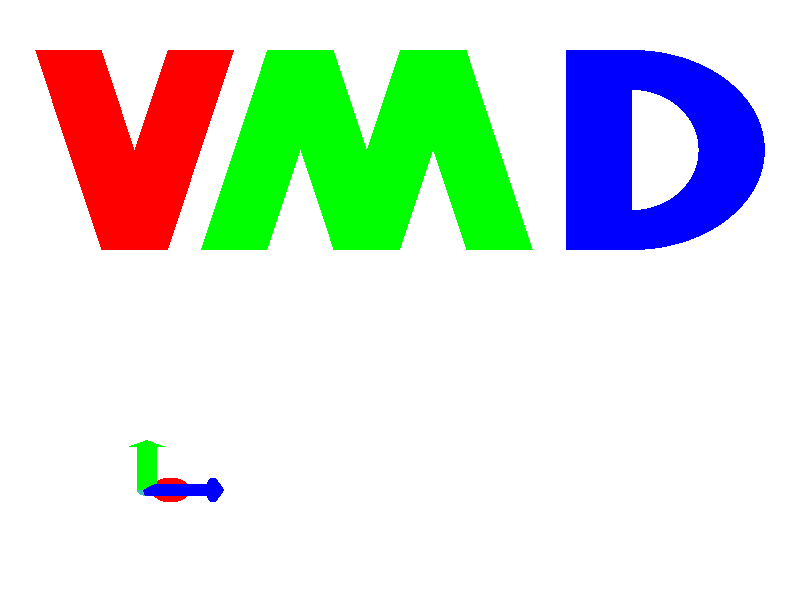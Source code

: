 // 
// Molecular graphics export from VMD 1.9.4a43
// http://www.ks.uiuc.edu/Research/vmd/
// Requires POV-Ray 3.5 or later
// 
// POV 3.x input script : test.pov 
// try povray +W672 +H836 -Itest.pov -Otest.pov.tga +P +X +A +FT +C
#if (version < 3.5) 
#error "VMD POV3DisplayDevice has been compiled for POV-Ray 3.5 or above.\nPlease upgrade POV-Ray or recompile VMD."
#end 
#declare VMD_clip_on=array[3] {0, 0, 0};
#declare VMD_clip=array[3];
#declare VMD_scaledclip=array[3];
#declare VMD_line_width=0.0020;
#macro VMDC ( C1 )
  texture { pigment { rgbt C1 }}
#end
#macro VMD_point (P1, R1, C1)
  #local T = texture { finish { ambient 1.0 diffuse 0.0 phong 0.0 specular 0.0 } pigment { C1 } }
  #if(VMD_clip_on[2])
  intersection {
    sphere {P1, R1 texture {T} #if(VMD_clip_on[1]) clipped_by {VMD_clip[1]} #end no_shadow}
    VMD_clip[2]
  }
  #else
  sphere {P1, R1 texture {T} #if(VMD_clip_on[1]) clipped_by {VMD_clip[1]} #end no_shadow}
  #end
#end
#macro VMD_line (P1, P2, C1)
  #local T = texture { finish { ambient 1.0 diffuse 0.0 phong 0.0 specular 0.0 } pigment { C1 } }
  #if(VMD_clip_on[2])
  intersection {
    cylinder {P1, P2, VMD_line_width texture {T} #if(VMD_clip_on[1]) clipped_by {VMD_clip[1]} #end no_shadow}
    VMD_clip[2]
  }
  #else
  cylinder {P1, P2, VMD_line_width texture {T} #if(VMD_clip_on[1]) clipped_by {VMD_clip[1]} #end no_shadow}
  #end
#end
#macro VMD_sphere (P1, R1, C1)
  #local T = texture { pigment { C1 } }
  #if(VMD_clip_on[2])
  intersection {
    sphere {P1, R1 texture {T} #if(VMD_clip_on[1]) clipped_by {VMD_clip[1]} #end no_shadow}
    VMD_clip[2]
  }
  #else
  sphere {P1, R1 texture {T} #if(VMD_clip_on[1]) clipped_by {VMD_clip[1]} #end no_shadow}
  #end
#end
#macro VMD_cylinder (P1, P2, R1, C1, O1)
  #local T = texture { pigment { C1 } }
  #if(VMD_clip_on[2])
  intersection {
    cylinder {P1, P2, R1 #if(O1) open #end texture {T} #if(VMD_clip_on[1]) clipped_by {VMD_clip[1]} #end no_shadow}
    VMD_clip[2]
  }
  #else
  cylinder {P1, P2, R1 #if(O1) open #end texture {T} #if(VMD_clip_on[1]) clipped_by {VMD_clip[1]} #end no_shadow}
  #end
#end
#macro VMD_cone (P1, P2, R1, C1)
  #local T = texture { pigment { C1 } }
  #if(VMD_clip_on[2])
  intersection {
    cone {P1, R1, P2, VMD_line_width texture {T} #if(VMD_clip_on[1]) clipped_by {VMD_clip[1]} #end no_shadow}
    VMD_clip[2]
  }
  #else
  cone {P1, R1, P2, VMD_line_width texture {T} #if(VMD_clip_on[1]) clipped_by {VMD_clip[1]} #end no_shadow}
  #end
#end
#macro VMD_triangle (P1, P2, P3, N1, N2, N3, C1)
  #local T = texture { pigment { C1 } }
  smooth_triangle {P1, N1, P2, N2, P3, N3 texture {T} #if(VMD_clip_on[1]) clipped_by {VMD_clip[1]} #end no_shadow}
#end
#macro VMD_tricolor (P1, P2, P3, N1, N2, N3, C1, C2, C3)
  #local NX = P2-P1;
  #local NY = P3-P1;
  #local NZ = vcross(NX, NY);
  #local T = texture { pigment {
    average pigment_map {
      [1 gradient x color_map {[0 rgb 0] [1 C2*3]}]
      [1 gradient y color_map {[0 rgb 0] [1 C3*3]}]
      [1 gradient z color_map {[0 rgb 0] [1 C1*3]}]
    }
    matrix <1.01,0,1,0,1.01,1,0,0,1,-.002,-.002,-1>
    matrix <NX.x,NX.y,NX.z,NY.x,NY.y,NY.z,NZ.x,NZ.y,NZ.z,P1.x,P1.y,P1.z>
  } }
  smooth_triangle {P1, N1, P2, N2, P3, N3 texture {T} #if(VMD_clip_on[1]) clipped_by {VMD_clip[1]} #end no_shadow}
#end
camera {
  orthographic
  location <0.0000, 0.0000, -2.0000>
  look_at <-0.0000, -0.0000, 2.0000>
  up <0.0000, 3.0000, 0.0000>
  right <2.4115, 0.0000, 0.0000>
}
light_source { 
  <-0.1000, 0.1000, -1.0000> 
  color rgb<1.000, 1.000, 1.000> 
  parallel 
  point_at <0.0, 0.0, 0.0> 
}
light_source { 
  <1.0000, 2.0000, -0.5000> 
  color rgb<1.000, 1.000, 1.000> 
  parallel 
  point_at <0.0, 0.0, 0.0> 
}
background {
  color rgb<1.000, 1.000, 1.000>
}

sky_sphere {
  pigment {
    gradient y
    color_map {
      [ 0.0  color rgb<1.000, 1.000, 1.000> ]
      [ 1.0  color rgb<1.000, 1.000, 1.000> ]
    }
    scale 2
    translate -1
  }
}

#default { texture {
 finish { ambient 0.000 diffuse 0.650 phong 0.1 phong_size 40.000 specular 0.500 }
} }
// VMD: Starting axes output.
VMD_cylinder(<-0.763636,-0.95,-0>,<-0.690957,-0.95,0.199685>0.0300,rgbt<1.000,0.000,0.000,0.000>,1)
VMD_triangle(<-0.7397899,-0.91527683,0.21745838>,<-0.7452172,-0.92608225,0.21943377>,<-0.67813134,-0.94999999,0.23492315>,<0.108709,-0.28583843,-0.95209169>,<0.15338615,-0.19688897,-0.96835279>,<0.13499054,-0.24339278,-0.96048814>,rgbt<1.000,0.000,0.000,0.000>)
VMD_triangle(<-0.7397899,-0.91527683,0.21745838>,<-0.7452172,-0.92608225,0.21943377>,<-0.69095707,-0.94999999,0.19968468>,<-0.34202012,0,-0.93969256>,<-0.34202012,0,-0.93969256>,<-0.34202012,0,-0.93969256>,rgbt<1.000,0.000,0.000,0.000>)
VMD_triangle(<-0.7452172,-0.92608225,0.21943377>,<-0.74855936,-0.93780684,0.2206502>,<-0.67813134,-0.94999999,0.23492315>,<0.15338615,-0.19688897,-0.96835279>,<0.18089826,-0.10037322,-0.97836649>,<0.17138866,-0.1498806,-0.97373587>,rgbt<1.000,0.000,0.000,0.000>)
VMD_triangle(<-0.7452172,-0.92608225,0.21943377>,<-0.74855936,-0.93780684,0.2206502>,<-0.69095707,-0.94999999,0.19968468>,<-0.34202012,0,-0.93969256>,<-0.34202012,0,-0.93969256>,<-0.34202012,0,-0.93969256>,rgbt<1.000,0.000,0.000,0.000>)
VMD_triangle(<-0.74855936,-0.93780684,0.2206502>,<-0.74968785,-0.94999999,0.22106093>,<-0.67813134,-0.94999999,0.23492315>,<0.18089826,-0.10037322,-0.97836649>,<0.19018802,-5.5951044e-09,-0.98174763>,<0.18994427,-0.050608575,-0.98048961>,rgbt<1.000,0.000,0.000,0.000>)
VMD_triangle(<-0.74855936,-0.93780684,0.2206502>,<-0.74968785,-0.94999999,0.22106093>,<-0.69095707,-0.94999999,0.19968468>,<-0.34202012,0,-0.93969256>,<-0.34202012,0,-0.93969256>,<-0.34202012,0,-0.93969256>,rgbt<1.000,0.000,0.000,0.000>)
VMD_triangle(<-0.74968785,-0.94999999,0.22106093>,<-0.74855936,-0.96219313,0.2206502>,<-0.67813134,-0.94999999,0.23492315>,<0.19018802,-5.5951044e-09,-0.98174763>,<0.18089826,0.10037323,-0.97836649>,<0.18994427,0.050608557,-0.98048955>,rgbt<1.000,0.000,0.000,0.000>)
VMD_triangle(<-0.74968785,-0.94999999,0.22106093>,<-0.74855936,-0.96219313,0.2206502>,<-0.69095707,-0.94999999,0.19968468>,<-0.34202012,0,-0.93969256>,<-0.34202012,0,-0.93969256>,<-0.34202012,0,-0.93969256>,rgbt<1.000,0.000,0.000,0.000>)
VMD_triangle(<-0.74855936,-0.96219313,0.2206502>,<-0.7452172,-0.97391772,0.21943377>,<-0.67813134,-0.94999999,0.23492315>,<0.18089826,0.10037323,-0.97836649>,<0.15338619,0.19688904,-0.96835285>,<0.17138866,0.14988063,-0.97373581>,rgbt<1.000,0.000,0.000,0.000>)
VMD_triangle(<-0.74855936,-0.96219313,0.2206502>,<-0.7452172,-0.97391772,0.21943377>,<-0.69095707,-0.94999999,0.19968468>,<-0.34202012,0,-0.93969256>,<-0.34202012,0,-0.93969256>,<-0.34202012,0,-0.93969256>,rgbt<1.000,0.000,0.000,0.000>)
VMD_triangle(<-0.7452172,-0.97391772,0.21943377>,<-0.7397899,-0.98472309,0.21745838>,<-0.67813134,-0.94999999,0.23492315>,<0.15338619,0.19688904,-0.96835285>,<0.10870907,0.28583854,-0.95209169>,<0.13499059,0.24339287,-0.96048808>,rgbt<1.000,0.000,0.000,0.000>)
VMD_triangle(<-0.7452172,-0.97391772,0.21943377>,<-0.7397899,-0.98472309,0.21745838>,<-0.69095707,-0.94999999,0.19968468>,<-0.34202012,0,-0.93969256>,<-0.34202012,0,-0.93969256>,<-0.34202012,0,-0.93969256>,rgbt<1.000,0.000,0.000,0.000>)
VMD_triangle(<-0.7397899,-0.98472309,0.21745838>,<-0.73248601,-0.99419415,0.21479997>,<-0.67813134,-0.94999999,0.23492315>,<0.10870907,0.28583854,-0.95209169>,<0.048583664,0.36380336,-0.93020791>,<0.082148902,0.3275516,-0.94125521>,rgbt<1.000,0.000,0.000,0.000>)
VMD_triangle(<-0.7397899,-0.98472309,0.21745838>,<-0.73248601,-0.99419415,0.21479997>,<-0.69095707,-0.94999999,0.19968468>,<-0.34202012,0,-0.93969256>,<-0.34202012,0,-0.93969256>,<-0.34202012,0,-0.93969256>,rgbt<1.000,0.000,0.000,0.000>)
VMD_triangle(<-0.73248601,-0.99419415,0.21479997>,<-0.72358614,-1.0019668,0.2115607>,<-0.67813134,-0.94999999,0.23492315>,<0.048583664,0.36380336,-0.93020791>,<-0.024679508,0.42778748,-0.90354216>,<0.014893946,0.39912269,-0.91677642>,rgbt<1.000,0.000,0.000,0.000>)
VMD_triangle(<-0.73248601,-0.99419415,0.21479997>,<-0.72358614,-1.0019668,0.2115607>,<-0.69095707,-0.94999999,0.19968468>,<-0.34202012,0,-0.93969256>,<-0.34202012,0,-0.93969256>,<-0.34202012,0,-0.93969256>,rgbt<1.000,0.000,0.000,0.000>)
VMD_triangle(<-0.72358614,-1.0019668,0.2115607>,<-0.71343237,-1.0077424,0.20786501>,<-0.67813134,-0.94999999,0.23492315>,<-0.024679508,0.42778748,-0.90354216>,<-0.10826464,0.47533208,-0.87311971>,<-0.064189665,0.455356,-0.88799238>,rgbt<1.000,0.000,0.000,0.000>)
VMD_triangle(<-0.72358614,-1.0019668,0.2115607>,<-0.71343237,-1.0077424,0.20786501>,<-0.69095707,-0.94999999,0.19968468>,<-0.34202012,0,-0.93969256>,<-0.34202012,0,-0.93969256>,<-0.34202012,0,-0.93969256>,rgbt<1.000,0.000,0.000,0.000>)
VMD_triangle(<-0.71343237,-1.0077424,0.20786501>,<-0.70241487,-1.011299,0.20385498>,<-0.67813134,-0.94999999,0.23492315>,<-0.10826464,0.47533208,-0.87311971>,<-0.19895981,0.50460976,-0.84010941>,<-0.15206216,0.49408996,-0.85600942>,rgbt<1.000,0.000,0.000,0.000>)
VMD_triangle(<-0.71343237,-1.0077424,0.20786501>,<-0.70241487,-1.011299,0.20385498>,<-0.69095707,-0.94999999,0.19968468>,<-0.34202012,0,-0.93969256>,<-0.34202012,0,-0.93969256>,<-0.34202012,0,-0.93969256>,rgbt<1.000,0.000,0.000,0.000>)
VMD_triangle(<-0.70241487,-1.011299,0.20385498>,<-0.69095707,-1.0124999,0.19968468>,<-0.67813134,-0.94999999,0.23492315>,<-0.19895981,0.50460976,-0.84010941>,<-0.29327983,0.51449573,-0.8057797>,<-0.24534754,0.51383638,-0.82205629>,rgbt<1.000,0.000,0.000,0.000>)
VMD_triangle(<-0.70241487,-1.011299,0.20385498>,<-0.69095707,-1.0124999,0.19968468>,<-0.69095707,-0.94999999,0.19968468>,<-0.34202012,0,-0.93969256>,<-0.34202012,0,-0.93969256>,<-0.34202012,0,-0.93969256>,rgbt<1.000,0.000,0.000,0.000>)
VMD_triangle(<-0.69095707,-1.0124999,0.19968468>,<-0.67949927,-1.011299,0.19551438>,<-0.67813134,-0.94999999,0.23492315>,<-0.29327983,0.51449573,-0.8057797>,<-0.3875998,0.50460988,-0.77145016>,<-0.34046048,0.51383644,-0.78743804>,rgbt<1.000,0.000,0.000,0.000>)
VMD_triangle(<-0.69095707,-1.0124999,0.19968468>,<-0.67949927,-1.011299,0.19551438>,<-0.69095707,-0.94999999,0.19968468>,<-0.34202012,0,-0.93969256>,<-0.34202012,0,-0.93969256>,<-0.34202012,0,-0.93969256>,rgbt<1.000,0.000,0.000,0.000>)
VMD_triangle(<-0.67949927,-1.011299,0.19551438>,<-0.66848177,-1.0077424,0.19150433>,<-0.67813134,-0.94999999,0.23492315>,<-0.3875998,0.50460988,-0.77145016>,<-0.478295,0.47533196,-0.73843974>,<-0.43374565,0.49408996,-0.75348502>,rgbt<1.000,0.000,0.000,0.000>)
VMD_triangle(<-0.67949927,-1.011299,0.19551438>,<-0.66848177,-1.0077424,0.19150433>,<-0.69095707,-0.94999999,0.19968468>,<-0.34202012,0,-0.93969256>,<-0.34202012,0,-0.93969256>,<-0.34202012,0,-0.93969256>,rgbt<1.000,0.000,0.000,0.000>)
VMD_triangle(<-0.66848177,-1.0077424,0.19150433>,<-0.658328,-1.0019668,0.18780866>,<-0.67813134,-0.94999999,0.23492315>,<-0.478295,0.47533196,-0.73843974>,<-0.56188035,0.42778742,-0.70801717>,<-0.5216186,0.45535576,-0.72150195>,rgbt<1.000,0.000,0.000,0.000>)
VMD_triangle(<-0.66848177,-1.0077424,0.19150433>,<-0.658328,-1.0019668,0.18780866>,<-0.69095707,-0.94999999,0.19968468>,<-0.34202012,0,-0.93969256>,<-0.34202012,0,-0.93969256>,<-0.34202012,0,-0.93969256>,rgbt<1.000,0.000,0.000,0.000>)
VMD_triangle(<-0.658328,-1.0019668,0.18780866>,<-0.64942813,-0.99419415,0.18456937>,<-0.67813134,-0.94999999,0.23492315>,<-0.56188035,0.42778742,-0.70801717>,<-0.6351434,0.36380327,-0.68135154>,<-0.60070205,0.39912269,-0.69271779>,rgbt<1.000,0.000,0.000,0.000>)
VMD_triangle(<-0.658328,-1.0019668,0.18780866>,<-0.64942813,-0.99419415,0.18456937>,<-0.69095707,-0.94999999,0.19968468>,<-0.34202012,0,-0.93969256>,<-0.34202012,0,-0.93969256>,<-0.34202012,0,-0.93969256>,rgbt<1.000,0.000,0.000,0.000>)
VMD_triangle(<-0.64942813,-0.99419415,0.18456937>,<-0.64212418,-0.98472309,0.18191096>,<-0.67813134,-0.94999999,0.23492315>,<-0.6351434,0.36380327,-0.68135154>,<-0.69526881,0.28583834,-0.65946776>,<-0.66795701,0.32755148,-0.66823906>,rgbt<1.000,0.000,0.000,0.000>)
VMD_triangle(<-0.64942813,-0.99419415,0.18456937>,<-0.64212418,-0.98472309,0.18191096>,<-0.69095707,-0.94999999,0.19968468>,<-0.34202012,0,-0.93969256>,<-0.34202012,0,-0.93969256>,<-0.34202012,0,-0.93969256>,rgbt<1.000,0.000,0.000,0.000>)
VMD_triangle(<-0.64212418,-0.98472309,0.18191096>,<-0.63669688,-0.97391766,0.17993559>,<-0.67813134,-0.94999999,0.23492315>,<-0.69526881,0.28583834,-0.65946776>,<-0.73994601,0.19688879,-0.64320654>,<-0.72079873,0.24339262,-0.64900625>,rgbt<1.000,0.000,0.000,0.000>)
VMD_triangle(<-0.64212418,-0.98472309,0.18191096>,<-0.63669688,-0.97391766,0.17993559>,<-0.69095707,-0.94999999,0.19968468>,<-0.34202012,0,-0.93969256>,<-0.34202012,0,-0.93969256>,<-0.34202012,0,-0.93969256>,rgbt<1.000,0.000,0.000,0.000>)
VMD_triangle(<-0.63669688,-0.97391766,0.17993559>,<-0.63335478,-0.96219307,0.17871916>,<-0.67813134,-0.94999999,0.23492315>,<-0.73994601,0.19688879,-0.64320654>,<-0.76745802,0.10037292,-0.63319296>,<-0.7571969,0.14988032,-0.63575846>,rgbt<1.000,0.000,0.000,0.000>)
VMD_triangle(<-0.63669688,-0.97391766,0.17993559>,<-0.63335478,-0.96219307,0.17871916>,<-0.69095707,-0.94999999,0.19968468>,<-0.34202012,0,-0.93969256>,<-0.34202012,0,-0.93969256>,<-0.34202012,0,-0.93969256>,rgbt<1.000,0.000,0.000,0.000>)
VMD_triangle(<-0.63335478,-0.96219307,0.17871916>,<-0.63222629,-0.94999993,0.17830843>,<-0.67813134,-0.94999999,0.23492315>,<-0.76745802,0.10037292,-0.63319296>,<-0.7767477,-2.6483497e-07,-0.62981176>,<-0.77575237,0.050608281,-0.62900472>,rgbt<1.000,0.000,0.000,0.000>)
VMD_triangle(<-0.63335478,-0.96219307,0.17871916>,<-0.63222629,-0.94999993,0.17830843>,<-0.69095707,-0.94999999,0.19968468>,<-0.34202012,0,-0.93969256>,<-0.34202012,0,-0.93969256>,<-0.34202012,0,-0.93969256>,rgbt<1.000,0.000,0.000,0.000>)
VMD_triangle(<-0.63222629,-0.94999993,0.17830843>,<-0.63335478,-0.93780679,0.17871916>,<-0.67813134,-0.94999999,0.23492315>,<-0.7767477,-2.6483497e-07,-0.62981176>,<-0.76745796,-0.10037369,-0.63319308>,<-0.77575231,-0.050608814,-0.62900478>,rgbt<1.000,0.000,0.000,0.000>)
VMD_triangle(<-0.63222629,-0.94999993,0.17830843>,<-0.63335478,-0.93780679,0.17871916>,<-0.69095707,-0.94999999,0.19968468>,<-0.34202012,0,-0.93969256>,<-0.34202012,0,-0.93969256>,<-0.34202012,0,-0.93969256>,rgbt<1.000,0.000,0.000,0.000>)
VMD_triangle(<-0.63335478,-0.93780679,0.17871916>,<-0.63669693,-0.92608225,0.1799356>,<-0.67813134,-0.94999999,0.23492315>,<-0.76745796,-0.10037369,-0.63319308>,<-0.73994571,-0.19688949,-0.6432066>,<-0.75719661,-0.14988129,-0.63575846>,rgbt<1.000,0.000,0.000,0.000>)
VMD_triangle(<-0.63335478,-0.93780679,0.17871916>,<-0.63669693,-0.92608225,0.1799356>,<-0.69095707,-0.94999999,0.19968468>,<-0.34202012,0,-0.93969256>,<-0.34202012,0,-0.93969256>,<-0.34202012,0,-0.93969256>,rgbt<1.000,0.000,0.000,0.000>)
VMD_triangle(<-0.63669693,-0.92608225,0.1799356>,<-0.64212424,-0.91527683,0.18191099>,<-0.67813134,-0.94999999,0.23492315>,<-0.73994571,-0.19688949,-0.6432066>,<-0.69526839,-0.28583875,-0.65946782>,<-0.72079843,-0.24339311,-0.64900631>,rgbt<1.000,0.000,0.000,0.000>)
VMD_triangle(<-0.63669693,-0.92608225,0.1799356>,<-0.64212424,-0.91527683,0.18191099>,<-0.69095707,-0.94999999,0.19968468>,<-0.34202012,0,-0.93969256>,<-0.34202012,0,-0.93969256>,<-0.34202012,0,-0.93969256>,rgbt<1.000,0.000,0.000,0.000>)
VMD_triangle(<-0.64212424,-0.91527683,0.18191099>,<-0.64942819,-0.90580577,0.1845694>,<-0.67813134,-0.94999999,0.23492315>,<-0.69526839,-0.28583875,-0.65946782>,<-0.63514292,-0.36380374,-0.68135178>,<-0.66795653,-0.3275519,-0.66823924>,rgbt<1.000,0.000,0.000,0.000>)
VMD_triangle(<-0.64212424,-0.91527683,0.18191099>,<-0.64942819,-0.90580577,0.1845694>,<-0.69095707,-0.94999999,0.19968468>,<-0.34202012,0,-0.93969256>,<-0.34202012,0,-0.93969256>,<-0.34202012,0,-0.93969256>,rgbt<1.000,0.000,0.000,0.000>)
VMD_triangle(<-0.64942819,-0.90580577,0.1845694>,<-0.65832806,-0.89803308,0.18780869>,<-0.67813134,-0.94999999,0.23492315>,<-0.63514292,-0.36380374,-0.68135178>,<-0.56187969,-0.42778787,-0.70801735>,<-0.60070151,-0.39912316,-0.69271797>,rgbt<1.000,0.000,0.000,0.000>)
VMD_triangle(<-0.64942819,-0.90580577,0.1845694>,<-0.65832806,-0.89803308,0.18780869>,<-0.69095707,-0.94999999,0.19968468>,<-0.34202012,0,-0.93969256>,<-0.34202012,0,-0.93969256>,<-0.34202012,0,-0.93969256>,rgbt<1.000,0.000,0.000,0.000>)
VMD_triangle(<-0.65832806,-0.89803308,0.18780869>,<-0.66848183,-0.89225751,0.19150436>,<-0.67813134,-0.94999999,0.23492315>,<-0.56187969,-0.42778787,-0.70801735>,<-0.47829446,-0.47533232,-0.73843992>,<-0.52161783,-0.45535615,-0.72150213>,rgbt<1.000,0.000,0.000,0.000>)
VMD_triangle(<-0.65832806,-0.89803308,0.18780869>,<-0.66848183,-0.89225751,0.19150436>,<-0.69095707,-0.94999999,0.19968468>,<-0.34202012,0,-0.93969256>,<-0.34202012,0,-0.93969256>,<-0.34202012,0,-0.93969256>,rgbt<1.000,0.000,0.000,0.000>)
VMD_triangle(<-0.66848183,-0.89225751,0.19150436>,<-0.67949933,-0.8887009,0.19551441>,<-0.67813134,-0.94999999,0.23492315>,<-0.47829446,-0.47533232,-0.73843992>,<-0.38759932,-0.50461,-0.77145034>,<-0.43374521,-0.49409017,-0.75348514>,rgbt<1.000,0.000,0.000,0.000>)
VMD_triangle(<-0.66848183,-0.89225751,0.19150436>,<-0.67949933,-0.8887009,0.19551441>,<-0.69095707,-0.94999999,0.19968468>,<-0.34202012,0,-0.93969256>,<-0.34202012,0,-0.93969256>,<-0.34202012,0,-0.93969256>,rgbt<1.000,0.000,0.000,0.000>)
VMD_triangle(<-0.67949933,-0.8887009,0.19551441>,<-0.69095713,-0.88749999,0.19968471>,<-0.67813134,-0.94999999,0.23492315>,<-0.38759932,-0.50461,-0.77145034>,<-0.2932792,-0.51449573,-0.80577993>,<-0.34046,-0.5138365,-0.78743821>,rgbt<1.000,0.000,0.000,0.000>)
VMD_triangle(<-0.67949933,-0.8887009,0.19551441>,<-0.69095713,-0.88749999,0.19968471>,<-0.69095707,-0.94999999,0.19968468>,<-0.34202012,0,-0.93969256>,<-0.34202012,0,-0.93969256>,<-0.34202012,0,-0.93969256>,rgbt<1.000,0.000,0.000,0.000>)
VMD_triangle(<-0.69095713,-0.88749999,0.19968471>,<-0.70241493,-0.88870096,0.20385501>,<-0.67813134,-0.94999999,0.23492315>,<-0.2932792,-0.51449573,-0.80577993>,<-0.19895932,-0.5046097,-0.84010959>,<-0.2453468,-0.51383632,-0.82205659>,rgbt<1.000,0.000,0.000,0.000>)
VMD_triangle(<-0.69095713,-0.88749999,0.19968471>,<-0.70241493,-0.88870096,0.20385501>,<-0.69095707,-0.94999999,0.19968468>,<-0.34202012,0,-0.93969256>,<-0.34202012,0,-0.93969256>,<-0.34202012,0,-0.93969256>,rgbt<1.000,0.000,0.000,0.000>)
VMD_triangle(<-0.70241493,-0.88870096,0.20385501>,<-0.71343243,-0.89225757,0.20786504>,<-0.67813134,-0.94999999,0.23492315>,<-0.19895932,-0.5046097,-0.84010959>,<-0.10826415,-0.4753319,-0.87312001>,<-0.15206195,-0.49408978,-0.85600942>,rgbt<1.000,0.000,0.000,0.000>)
VMD_triangle(<-0.70241493,-0.88870096,0.20385501>,<-0.71343243,-0.89225757,0.20786504>,<-0.69095707,-0.94999999,0.19968468>,<-0.34202012,0,-0.93969256>,<-0.34202012,0,-0.93969256>,<-0.34202012,0,-0.93969256>,rgbt<1.000,0.000,0.000,0.000>)
VMD_triangle(<-0.71343243,-0.89225757,0.20786504>,<-0.7235862,-0.8980332,0.21156073>,<-0.67813134,-0.94999999,0.23492315>,<-0.10826415,-0.4753319,-0.87312001>,<-0.02467883,-0.42778715,-0.90354258>,<-0.06418889,-0.45535564,-0.88799274>,rgbt<1.000,0.000,0.000,0.000>)
VMD_triangle(<-0.71343243,-0.89225757,0.20786504>,<-0.7235862,-0.8980332,0.21156073>,<-0.69095707,-0.94999999,0.19968468>,<-0.34202012,0,-0.93969256>,<-0.34202012,0,-0.93969256>,<-0.34202012,0,-0.93969256>,rgbt<1.000,0.000,0.000,0.000>)
VMD_triangle(<-0.7235862,-0.8980332,0.21156073>,<-0.73248607,-0.90580589,0.2148>,<-0.67813134,-0.94999999,0.23492315>,<-0.02467883,-0.42778715,-0.90354258>,<0.048584141,-0.36380282,-0.93020815>,<0.014894485,-0.39912227,-0.91677666>,rgbt<1.000,0.000,0.000,0.000>)
VMD_triangle(<-0.7235862,-0.8980332,0.21156073>,<-0.73248607,-0.90580589,0.2148>,<-0.69095707,-0.94999999,0.19968468>,<-0.34202012,0,-0.93969256>,<-0.34202012,0,-0.93969256>,<-0.34202012,0,-0.93969256>,rgbt<1.000,0.000,0.000,0.000>)
VMD_triangle(<-0.73248607,-0.90580589,0.2148>,<-0.73978996,-0.91527694,0.21745841>,<-0.67813134,-0.94999999,0.23492315>,<0.048584141,-0.36380282,-0.93020815>,<0.10870953,-0.28583783,-0.95209193>,<0.082149267,-0.32755095,-0.94125545>,rgbt<1.000,0.000,0.000,0.000>)
VMD_triangle(<-0.73248607,-0.90580589,0.2148>,<-0.73978996,-0.91527694,0.21745841>,<-0.69095707,-0.94999999,0.19968468>,<-0.34202012,0,-0.93969256>,<-0.34202012,0,-0.93969256>,<-0.34202012,0,-0.93969256>,rgbt<1.000,0.000,0.000,0.000>)
VMD_cylinder(<-0.763636,-0.95,-0>,<-0.763636,-0.7375,-0>0.0300,rgbt<0.000,1.000,0.000,0.000>,1)
VMD_triangle(<-0.82434517,-0.73749995,-0.01485537>,<-0.82607687,-0.73749995,-0.0027262103>,<-0.76363635,-0.69999999,-0>,<0.49975136,-0.85749286,0.12228829>,<0.51400608,-0.85749298,0.022442>,<0.51113981,-0.85639411,0.07297349>,rgbt<0.000,1.000,0.000,0.000>)
VMD_triangle(<-0.82434517,-0.73749995,-0.01485537>,<-0.82607687,-0.73749995,-0.0027262103>,<-0.76363635,-0.73749995,-0>,<0,-0.99999994,-0>,<0,-0.99999994,-0>,<0,-0.99999994,-0>,rgbt<0.000,1.000,0.000,0.000>)
VMD_triangle(<-0.82607687,-0.73749995,-0.0027262103>,<-0.82540894,-0.73749995,0.009507712>,<-0.76363635,-0.69999999,-0>,<0.51400608,-0.85749298,0.022442>,<0.50850779,-0.85749298,-0.078266755>,<0.51555485,-0.85639399,-0.028147021>,rgbt<0.000,1.000,0.000,0.000>)
VMD_triangle(<-0.82607687,-0.73749995,-0.0027262103>,<-0.82540894,-0.73749995,0.009507712>,<-0.76363635,-0.73749995,-0>,<0,-0.99999994,-0>,<0,-0.99999994,-0>,<0,-0.99999994,-0>,rgbt<0.000,1.000,0.000,0.000>)
VMD_triangle(<-0.82540894,-0.73749995,0.009507712>,<-0.82236713,-0.73749995,0.021376256>,<-0.76363635,-0.69999999,-0>,<0.50850779,-0.85749298,-0.078266755>,<0.48346785,-0.85749286,-0.1759679>,<0.50015742,-0.85639405,-0.1281859>,rgbt<0.000,1.000,0.000,0.000>)
VMD_triangle(<-0.82540894,-0.73749995,0.009507712>,<-0.82236713,-0.73749995,0.021376256>,<-0.76363635,-0.73749995,-0>,<0,-0.99999994,-0>,<0,-0.99999994,-0>,<0,-0.99999994,-0>,rgbt<0.000,1.000,0.000,0.000>)
VMD_triangle(<-0.82236713,-0.73749995,0.021376256>,<-0.81706834,-0.73749995,0.032423325>,<-0.76363635,-0.69999999,-0>,<0.48346785,-0.85749286,-0.1759679>,<0.43984848,-0.85749298,-0.26690671>,<0.46553913,-0.85639399,-0.22329888>,rgbt<0.000,1.000,0.000,0.000>)
VMD_triangle(<-0.82236713,-0.73749995,0.021376256>,<-0.81706834,-0.73749995,0.032423325>,<-0.76363635,-0.73749995,-0>,<0,-0.99999994,-0>,<0,-0.99999994,-0>,<0,-0.99999994,-0>,rgbt<0.000,1.000,0.000,0.000>)
VMD_triangle(<-0.81706834,-0.73749995,0.032423325>,<-0.80971622,-0.73749995,0.042224377>,<-0.76363635,-0.69999999,-0>,<0.43984848,-0.85749298,-0.26690671>,<0.37932602,-0.85749286,-0.34758833>,<0.41303051,-0.85639405,-0.30983046>,rgbt<0.000,1.000,0.000,0.000>)
VMD_triangle(<-0.81706834,-0.73749995,0.032423325>,<-0.80971622,-0.73749995,0.042224377>,<-0.76363635,-0.73749995,-0>,<0,-0.99999994,-0>,<0,-0.99999994,-0>,<0,-0.99999994,-0>,rgbt<0.000,1.000,0.000,0.000>)
VMD_triangle(<-0.80971622,-0.73749995,0.042224377>,<-0.8005932,-0.73749995,0.050402775>,<-0.76363635,-0.69999999,-0>,<0.37932602,-0.85749286,-0.34758833>,<0.30422634,-0.85749286,-0.41491237>,<0.34464934,-0.85639405,-0.38445538>,rgbt<0.000,1.000,0.000,0.000>)
VMD_triangle(<-0.80971622,-0.73749995,0.042224377>,<-0.8005932,-0.73749995,0.050402775>,<-0.76363635,-0.73749995,-0>,<0,-0.99999994,-0>,<0,-0.99999994,-0>,<0,-0.99999994,-0>,rgbt<0.000,1.000,0.000,0.000>)
VMD_triangle(<-0.8005932,-0.73749995,0.050402775>,<-0.79004997,-0.73749995,0.056644224>,<-0.76363635,-0.69999999,-0>,<0.30422634,-0.85749286,-0.41491237>,<0.21743545,-0.85749292,-0.46629149>,<0.26302364,-0.85639399,-0.44430593>,rgbt<0.000,1.000,0.000,0.000>)
VMD_triangle(<-0.8005932,-0.73749995,0.050402775>,<-0.79004997,-0.73749995,0.056644224>,<-0.76363635,-0.73749995,-0>,<0,-0.99999994,-0>,<0,-0.99999994,-0>,<0,-0.99999994,-0>,rgbt<0.000,1.000,0.000,0.000>)
VMD_triangle(<-0.79004997,-0.73749995,0.056644224>,<-0.77849174,-0.73749995,0.060708869>,<-0.76363635,-0.69999999,-0>,<0.21743545,-0.85749292,-0.46629149>,<0.12228841,-0.85749298,-0.49975136>,<0.17128998,-0.85639399,-0.48708192>,rgbt<0.000,1.000,0.000,0.000>)
VMD_triangle(<-0.79004997,-0.73749995,0.056644224>,<-0.77849174,-0.73749995,0.060708869>,<-0.76363635,-0.73749995,-0>,<0,-0.99999994,-0>,<0,-0.99999994,-0>,<0,-0.99999994,-0>,rgbt<0.000,1.000,0.000,0.000>)
VMD_triangle(<-0.77849174,-0.73749995,0.060708869>,<-0.76636255,-0.73749995,0.0624405>,<-0.76363635,-0.69999999,-0>,<0.12228841,-0.85749298,-0.49975136>,<0.022442043,-0.85749286,-0.51400608>,<0.072973423,-0.85639405,-0.51113987>,rgbt<0.000,1.000,0.000,0.000>)
VMD_triangle(<-0.77849174,-0.73749995,0.060708869>,<-0.76636255,-0.73749995,0.0624405>,<-0.76363635,-0.73749995,-0>,<0,-0.99999994,-0>,<0,-0.99999994,-0>,<0,-0.99999994,-0>,rgbt<0.000,1.000,0.000,0.000>)
VMD_triangle(<-0.76636255,-0.73749995,0.0624405>,<-0.75412863,-0.73749995,0.061772585>,<-0.76363635,-0.69999999,-0>,<0.022442043,-0.85749286,-0.51400608>,<-0.078266688,-0.85749298,-0.50850779>,<-0.028146872,-0.85639399,-0.51555485>,rgbt<0.000,1.000,0.000,0.000>)
VMD_triangle(<-0.76636255,-0.73749995,0.0624405>,<-0.75412863,-0.73749995,0.061772585>,<-0.76363635,-0.73749995,-0>,<0,-0.99999994,-0>,<0,-0.99999994,-0>,<0,-0.99999994,-0>,rgbt<0.000,1.000,0.000,0.000>)
VMD_triangle(<-0.75412863,-0.73749995,0.061772585>,<-0.7422601,-0.73749995,0.058730781>,<-0.76363635,-0.69999999,-0>,<-0.078266688,-0.85749298,-0.50850779>,<-0.1759679,-0.85749286,-0.48346788>,<-0.12818591,-0.85639399,-0.50015742>,rgbt<0.000,1.000,0.000,0.000>)
VMD_triangle(<-0.75412863,-0.73749995,0.061772585>,<-0.7422601,-0.73749995,0.058730781>,<-0.76363635,-0.73749995,-0>,<0,-0.99999994,-0>,<0,-0.99999994,-0>,<0,-0.99999994,-0>,rgbt<0.000,1.000,0.000,0.000>)
VMD_triangle(<-0.7422601,-0.73749995,0.058730781>,<-0.73121303,-0.73749995,0.05343198>,<-0.76363635,-0.69999999,-0>,<-0.1759679,-0.85749286,-0.48346788>,<-0.26690665,-0.85749298,-0.43984854>,<-0.22329889,-0.85639405,-0.46553919>,rgbt<0.000,1.000,0.000,0.000>)
VMD_triangle(<-0.7422601,-0.73749995,0.058730781>,<-0.73121303,-0.73749995,0.05343198>,<-0.76363635,-0.73749995,-0>,<0,-0.99999994,-0>,<0,-0.99999994,-0>,<0,-0.99999994,-0>,rgbt<0.000,1.000,0.000,0.000>)
VMD_triangle(<-0.73121303,-0.73749995,0.05343198>,<-0.72141194,-0.73749995,0.046079822>,<-0.76363635,-0.69999999,-0>,<-0.26690665,-0.85749298,-0.43984854>,<-0.34758824,-0.85749292,-0.37932593>,<-0.30983034,-0.85639405,-0.41303053>,rgbt<0.000,1.000,0.000,0.000>)
VMD_triangle(<-0.73121303,-0.73749995,0.05343198>,<-0.72141194,-0.73749995,0.046079822>,<-0.76363635,-0.73749995,-0>,<0,-0.99999994,-0>,<0,-0.99999994,-0>,<0,-0.99999994,-0>,rgbt<0.000,1.000,0.000,0.000>)
VMD_triangle(<-0.72141194,-0.73749995,0.046079822>,<-0.71323359,-0.73749995,0.036956839>,<-0.76363635,-0.69999999,-0>,<-0.34758824,-0.85749292,-0.37932593>,<-0.4149124,-0.85749292,-0.3042261>,<-0.38445538,-0.85639411,-0.34464917>,rgbt<0.000,1.000,0.000,0.000>)
VMD_triangle(<-0.72141194,-0.73749995,0.046079822>,<-0.71323359,-0.73749995,0.036956839>,<-0.76363635,-0.73749995,-0>,<0,-0.99999994,-0>,<0,-0.99999994,-0>,<0,-0.99999994,-0>,rgbt<0.000,1.000,0.000,0.000>)
VMD_triangle(<-0.71323359,-0.73749995,0.036956839>,<-0.70699209,-0.73749995,0.02641362>,<-0.76363635,-0.69999999,-0>,<-0.4149124,-0.85749292,-0.3042261>,<-0.46629164,-0.85749286,-0.21743509>,<-0.44430602,-0.85639393,-0.26302329>,rgbt<0.000,1.000,0.000,0.000>)
VMD_triangle(<-0.71323359,-0.73749995,0.036956839>,<-0.70699209,-0.73749995,0.02641362>,<-0.76363635,-0.73749995,-0>,<0,-0.99999994,-0>,<0,-0.99999994,-0>,<0,-0.99999994,-0>,rgbt<0.000,1.000,0.000,0.000>)
VMD_triangle(<-0.70699209,-0.73749995,0.02641362>,<-0.70292747,-0.73749995,0.014855342>,<-0.76363635,-0.69999999,-0>,<-0.46629164,-0.85749286,-0.21743509>,<-0.49975148,-0.85749292,-0.12228815>,<-0.48708215,-0.85639399,-0.17128958>,rgbt<0.000,1.000,0.000,0.000>)
VMD_triangle(<-0.70699209,-0.73749995,0.02641362>,<-0.70292747,-0.73749995,0.014855342>,<-0.76363635,-0.73749995,-0>,<0,-0.99999994,-0>,<0,-0.99999994,-0>,<0,-0.99999994,-0>,rgbt<0.000,1.000,0.000,0.000>)
VMD_triangle(<-0.70292747,-0.73749995,0.014855342>,<-0.70119584,-0.73749995,0.0027261805>,<-0.76363635,-0.69999999,-0>,<-0.49975148,-0.85749292,-0.12228815>,<-0.51400608,-0.85749298,-0.022441732>,<-0.51113993,-0.85639405,-0.072973296>,rgbt<0.000,1.000,0.000,0.000>)
VMD_triangle(<-0.70292747,-0.73749995,0.014855342>,<-0.70119584,-0.73749995,0.0027261805>,<-0.76363635,-0.73749995,-0>,<0,-0.99999994,-0>,<0,-0.99999994,-0>,<0,-0.99999994,-0>,rgbt<0.000,1.000,0.000,0.000>)
VMD_triangle(<-0.70119584,-0.73749995,0.0027261805>,<-0.70186377,-0.73749995,-0.0095077436>,<-0.76363635,-0.69999999,-0>,<-0.51400608,-0.85749298,-0.022441732>,<-0.50850779,-0.85749298,0.078267075>,<-0.5155549,-0.85639405,0.028147355>,rgbt<0.000,1.000,0.000,0.000>)
VMD_triangle(<-0.70119584,-0.73749995,0.0027261805>,<-0.70186377,-0.73749995,-0.0095077436>,<-0.76363635,-0.73749995,-0>,<0,-0.99999994,-0>,<0,-0.99999994,-0>,<0,-0.99999994,-0>,rgbt<0.000,1.000,0.000,0.000>)
VMD_triangle(<-0.70186377,-0.73749995,-0.0095077436>,<-0.70490557,-0.73749995,-0.021376293>,<-0.76363635,-0.69999999,-0>,<-0.50850779,-0.85749298,0.078267075>,<-0.48346782,-0.85749298,0.17596817>,<-0.50015736,-0.85639405,0.12818618>,rgbt<0.000,1.000,0.000,0.000>)
VMD_triangle(<-0.70186377,-0.73749995,-0.0095077436>,<-0.70490557,-0.73749995,-0.021376293>,<-0.76363635,-0.73749995,-0>,<0,-0.99999994,-0>,<0,-0.99999994,-0>,<0,-0.99999994,-0>,rgbt<0.000,1.000,0.000,0.000>)
VMD_triangle(<-0.70490557,-0.73749995,-0.021376293>,<-0.71020436,-0.73749995,-0.032423358>,<-0.76363635,-0.69999999,-0>,<-0.48346782,-0.85749298,0.17596817>,<-0.43984821,-0.85749286,0.2669071>,<-0.46553904,-0.85639405,0.22329913>,rgbt<0.000,1.000,0.000,0.000>)
VMD_triangle(<-0.70490557,-0.73749995,-0.021376293>,<-0.71020436,-0.73749995,-0.032423358>,<-0.76363635,-0.73749995,-0>,<0,-0.99999994,-0>,<0,-0.99999994,-0>,<0,-0.99999994,-0>,rgbt<0.000,1.000,0.000,0.000>)
VMD_triangle(<-0.71020436,-0.73749995,-0.032423358>,<-0.7175566,-0.73749995,-0.042224415>,<-0.76363635,-0.69999999,-0>,<-0.43984821,-0.85749286,0.2669071>,<-0.37932566,-0.85749286,0.34758869>,<-0.41303018,-0.85639405,0.30983102>,rgbt<0.000,1.000,0.000,0.000>)
VMD_triangle(<-0.71020436,-0.73749995,-0.032423358>,<-0.7175566,-0.73749995,-0.042224415>,<-0.76363635,-0.73749995,-0>,<0,-0.99999994,-0>,<0,-0.99999994,-0>,<0,-0.99999994,-0>,rgbt<0.000,1.000,0.000,0.000>)
VMD_triangle(<-0.7175566,-0.73749995,-0.042224415>,<-0.72667956,-0.73749995,-0.050402809>,<-0.76363635,-0.69999999,-0>,<-0.37932566,-0.85749286,0.34758869>,<-0.30422595,-0.85749292,0.41491249>,<-0.34464905,-0.85639399,0.38445556>,rgbt<0.000,1.000,0.000,0.000>)
VMD_triangle(<-0.7175566,-0.73749995,-0.042224415>,<-0.72667956,-0.73749995,-0.050402809>,<-0.76363635,-0.73749995,-0>,<0,-0.99999994,-0>,<0,-0.99999994,-0>,<0,-0.99999994,-0>,rgbt<0.000,1.000,0.000,0.000>)
VMD_triangle(<-0.72667956,-0.73749995,-0.050402809>,<-0.73722279,-0.73749995,-0.056644253>,<-0.76363635,-0.69999999,-0>,<-0.30422595,-0.85749292,0.41491249>,<-0.21743485,-0.85749292,0.46629167>,<-0.26302317,-0.85639411,0.44430605>,rgbt<0.000,1.000,0.000,0.000>)
VMD_triangle(<-0.72667956,-0.73749995,-0.050402809>,<-0.73722279,-0.73749995,-0.056644253>,<-0.76363635,-0.73749995,-0>,<0,-0.99999994,-0>,<0,-0.99999994,-0>,<0,-0.99999994,-0>,rgbt<0.000,1.000,0.000,0.000>)
VMD_triangle(<-0.73722279,-0.73749995,-0.056644253>,<-0.74878109,-0.73749995,-0.060708884>,<-0.76363635,-0.69999999,-0>,<-0.21743485,-0.85749292,0.46629167>,<-0.12228777,-0.85749286,0.49975148>,<-0.17128934,-0.85639405,0.48708224>,rgbt<0.000,1.000,0.000,0.000>)
VMD_triangle(<-0.73722279,-0.73749995,-0.056644253>,<-0.74878109,-0.73749995,-0.060708884>,<-0.76363635,-0.73749995,-0>,<0,-0.99999994,-0>,<0,-0.99999994,-0>,<0,-0.99999994,-0>,rgbt<0.000,1.000,0.000,0.000>)
VMD_triangle(<-0.74878109,-0.73749995,-0.060708884>,<-0.76091021,-0.73749995,-0.062440507>,<-0.76363635,-0.69999999,-0>,<-0.12228777,-0.85749286,0.49975148>,<-0.022441372,-0.85749292,0.51400608>,<-0.072972871,-0.85639411,0.51113987>,rgbt<0.000,1.000,0.000,0.000>)
VMD_triangle(<-0.74878109,-0.73749995,-0.060708884>,<-0.76091021,-0.73749995,-0.062440507>,<-0.76363635,-0.73749995,-0>,<0,-0.99999994,-0>,<0,-0.99999994,-0>,<0,-0.99999994,-0>,rgbt<0.000,1.000,0.000,0.000>)
VMD_triangle(<-0.76091021,-0.73749995,-0.062440507>,<-0.77314413,-0.73749995,-0.061772574>,<-0.76363635,-0.69999999,-0>,<-0.022441372,-0.85749292,0.51400608>,<0.078267336,-0.85749298,0.50850773>,<0.028147623,-0.85639405,0.5155549>,rgbt<0.000,1.000,0.000,0.000>)
VMD_triangle(<-0.76091021,-0.73749995,-0.062440507>,<-0.77314413,-0.73749995,-0.061772574>,<-0.76363635,-0.73749995,-0>,<0,-0.99999994,-0>,<0,-0.99999994,-0>,<0,-0.99999994,-0>,rgbt<0.000,1.000,0.000,0.000>)
VMD_triangle(<-0.77314413,-0.73749995,-0.061772574>,<-0.78501266,-0.73749995,-0.058730751>,<-0.76363635,-0.69999999,-0>,<0.078267336,-0.85749298,0.50850773>,<0.17596854,-0.85749286,0.48346764>,<0.12818645,-0.85639405,0.50015736>,rgbt<0.000,1.000,0.000,0.000>)
VMD_triangle(<-0.77314413,-0.73749995,-0.061772574>,<-0.78501266,-0.73749995,-0.058730751>,<-0.76363635,-0.73749995,-0>,<0,-0.99999994,-0>,<0,-0.99999994,-0>,<0,-0.99999994,-0>,rgbt<0.000,1.000,0.000,0.000>)
VMD_triangle(<-0.78501266,-0.73749995,-0.058730751>,<-0.79605973,-0.73749995,-0.053431943>,<-0.76363635,-0.69999999,-0>,<0.17596854,-0.85749286,0.48346764>,<0.26690719,-0.85749286,0.43984812>,<0.22329961,-0.85639399,0.4655388>,rgbt<0.000,1.000,0.000,0.000>)
VMD_triangle(<-0.78501266,-0.73749995,-0.058730751>,<-0.79605973,-0.73749995,-0.053431943>,<-0.76363635,-0.73749995,-0>,<0,-0.99999994,-0>,<0,-0.99999994,-0>,<0,-0.99999994,-0>,rgbt<0.000,1.000,0.000,0.000>)
VMD_triangle(<-0.79605973,-0.73749995,-0.053431943>,<-0.80586076,-0.73749995,-0.046079766>,<-0.76363635,-0.69999999,-0>,<0.26690719,-0.85749286,0.43984812>,<0.34758878,-0.85749298,0.37932563>,<0.30983078,-0.85639405,0.41303024>,rgbt<0.000,1.000,0.000,0.000>)
VMD_triangle(<-0.79605973,-0.73749995,-0.053431943>,<-0.80586076,-0.73749995,-0.046079766>,<-0.76363635,-0.73749995,-0>,<0,-0.99999994,-0>,<0,-0.99999994,-0>,<0,-0.99999994,-0>,rgbt<0.000,1.000,0.000,0.000>)
VMD_triangle(<-0.80586076,-0.73749995,-0.046079766>,<-0.81403917,-0.73749995,-0.036956772>,<-0.76363635,-0.69999999,-0>,<0.34758878,-0.85749298,0.37932563>,<0.41491282,-0.85749286,0.30422562>,<0.38445598,-0.85639411,0.34464881>,rgbt<0.000,1.000,0.000,0.000>)
VMD_triangle(<-0.80586076,-0.73749995,-0.046079766>,<-0.81403917,-0.73749995,-0.036956772>,<-0.76363635,-0.73749995,-0>,<0,-0.99999994,-0>,<0,-0.99999994,-0>,<0,-0.99999994,-0>,rgbt<0.000,1.000,0.000,0.000>)
VMD_triangle(<-0.81403917,-0.73749995,-0.036956772>,<-0.82028061,-0.73749995,-0.026413549>,<-0.76363635,-0.69999999,-0>,<0.41491282,-0.85749286,0.30422562>,<0.46629187,-0.85749292,0.21743447>,<0.44430637,-0.85639405,0.26302275>,rgbt<0.000,1.000,0.000,0.000>)
VMD_triangle(<-0.81403917,-0.73749995,-0.036956772>,<-0.82028061,-0.73749995,-0.026413549>,<-0.76363635,-0.73749995,-0>,<0,-0.99999994,-0>,<0,-0.99999994,-0>,<0,-0.99999994,-0>,rgbt<0.000,1.000,0.000,0.000>)
VMD_triangle(<-0.82028061,-0.73749995,-0.026413549>,<-0.82434523,-0.73749995,-0.014855264>,<-0.76363635,-0.69999999,-0>,<0.46629187,-0.85749292,0.21743447>,<0.4997516,-0.85749286,0.12228748>,<0.4870823,-0.85639405,0.17128892>,rgbt<0.000,1.000,0.000,0.000>)
VMD_triangle(<-0.82028061,-0.73749995,-0.026413549>,<-0.82434523,-0.73749995,-0.014855264>,<-0.76363635,-0.73749995,-0>,<0,-0.99999994,-0>,<0,-0.99999994,-0>,<0,-0.99999994,-0>,rgbt<0.000,1.000,0.000,0.000>)
VMD_cylinder(<-0.763636,-0.95,-0>,<-0.563952,-0.95,-0.0726793>0.0300,rgbt<0.000,0.000,1.000,0.000>,1)
VMD_triangle(<-0.54617798,-0.91527683,-0.023846425>,<-0.54420257,-0.92608225,-0.018419117>,<-0.52871323,-0.94999999,-0.085505038>,<-0.95209175,-0.28583845,-0.10870901>,<-0.96835291,-0.19688901,-0.15338619>,<-0.96048814,-0.24339278,-0.13499054>,rgbt<0.000,0.000,1.000,0.000>)
VMD_triangle(<-0.54617798,-0.91527683,-0.023846425>,<-0.54420257,-0.92608225,-0.018419117>,<-0.56395167,-0.94999999,-0.072679281>,<-0.93969256,0,0.34202012>,<-0.93969256,0,0.34202012>,<-0.93969256,0,0.34202012>,rgbt<0.000,0.000,1.000,0.000>)
VMD_triangle(<-0.54420257,-0.92608225,-0.018419117>,<-0.54298615,-0.93780684,-0.015076999>,<-0.52871323,-0.94999999,-0.085505038>,<-0.96835291,-0.19688901,-0.15338619>,<-0.97836649,-0.10037322,-0.18089826>,<-0.97373587,-0.1498806,-0.17138866>,rgbt<0.000,0.000,1.000,0.000>)
VMD_triangle(<-0.54420257,-0.92608225,-0.018419117>,<-0.54298615,-0.93780684,-0.015076999>,<-0.56395167,-0.94999999,-0.072679281>,<-0.93969256,0,0.34202012>,<-0.93969256,0,0.34202012>,<-0.93969256,0,0.34202012>,rgbt<0.000,0.000,1.000,0.000>)
VMD_triangle(<-0.54298615,-0.93780684,-0.015076999>,<-0.54257542,-0.94999999,-0.0139485>,<-0.52871323,-0.94999999,-0.085505038>,<-0.97836649,-0.10037322,-0.18089826>,<-0.98174763,-5.5951044e-09,-0.19018802>,<-0.98048961,-0.050608575,-0.18994427>,rgbt<0.000,0.000,1.000,0.000>)
VMD_triangle(<-0.54298615,-0.93780684,-0.015076999>,<-0.54257542,-0.94999999,-0.0139485>,<-0.56395167,-0.94999999,-0.072679281>,<-0.93969256,0,0.34202012>,<-0.93969256,0,0.34202012>,<-0.93969256,0,0.34202012>,rgbt<0.000,0.000,1.000,0.000>)
VMD_triangle(<-0.54257542,-0.94999999,-0.0139485>,<-0.54298615,-0.96219313,-0.015076999>,<-0.52871323,-0.94999999,-0.085505038>,<-0.98174763,-5.5951044e-09,-0.19018802>,<-0.97836649,0.10037323,-0.18089826>,<-0.98048955,0.050608557,-0.18994427>,rgbt<0.000,0.000,1.000,0.000>)
VMD_triangle(<-0.54257542,-0.94999999,-0.0139485>,<-0.54298615,-0.96219313,-0.015076999>,<-0.56395167,-0.94999999,-0.072679281>,<-0.93969256,0,0.34202012>,<-0.93969256,0,0.34202012>,<-0.93969256,0,0.34202012>,rgbt<0.000,0.000,1.000,0.000>)
VMD_triangle(<-0.54298615,-0.96219313,-0.015076999>,<-0.54420257,-0.97391772,-0.018419117>,<-0.52871323,-0.94999999,-0.085505038>,<-0.97836649,0.10037323,-0.18089826>,<-0.96835285,0.19688904,-0.15338619>,<-0.97373581,0.14988063,-0.17138866>,rgbt<0.000,0.000,1.000,0.000>)
VMD_triangle(<-0.54298615,-0.96219313,-0.015076999>,<-0.54420257,-0.97391772,-0.018419117>,<-0.56395167,-0.94999999,-0.072679281>,<-0.93969256,0,0.34202012>,<-0.93969256,0,0.34202012>,<-0.93969256,0,0.34202012>,rgbt<0.000,0.000,1.000,0.000>)
VMD_triangle(<-0.54420257,-0.97391772,-0.018419117>,<-0.54617798,-0.98472309,-0.023846425>,<-0.52871323,-0.94999999,-0.085505038>,<-0.96835285,0.19688904,-0.15338619>,<-0.95209169,0.28583854,-0.10870907>,<-0.96048808,0.24339287,-0.13499059>,rgbt<0.000,0.000,1.000,0.000>)
VMD_triangle(<-0.54420257,-0.97391772,-0.018419117>,<-0.54617798,-0.98472309,-0.023846425>,<-0.56395167,-0.94999999,-0.072679281>,<-0.93969256,0,0.34202012>,<-0.93969256,0,0.34202012>,<-0.93969256,0,0.34202012>,rgbt<0.000,0.000,1.000,0.000>)
VMD_triangle(<-0.54617798,-0.98472309,-0.023846425>,<-0.54883635,-0.99419415,-0.031150345>,<-0.52871323,-0.94999999,-0.085505038>,<-0.95209169,0.28583854,-0.10870907>,<-0.93020785,0.36380333,-0.048583686>,<-0.94125521,0.3275516,-0.082148902>,rgbt<0.000,0.000,1.000,0.000>)
VMD_triangle(<-0.54617798,-0.98472309,-0.023846425>,<-0.54883635,-0.99419415,-0.031150345>,<-0.56395167,-0.94999999,-0.072679281>,<-0.93969256,0,0.34202012>,<-0.93969256,0,0.34202012>,<-0.93969256,0,0.34202012>,rgbt<0.000,0.000,1.000,0.000>)
VMD_triangle(<-0.54883635,-0.99419415,-0.031150345>,<-0.55207568,-1.0019668,-0.040050201>,<-0.52871323,-0.94999999,-0.085505038>,<-0.93020785,0.36380333,-0.048583686>,<-0.90354234,0.4277876,0.024679456>,<-0.91677648,0.39912271,-0.014893979>,rgbt<0.000,0.000,1.000,0.000>)
VMD_triangle(<-0.54883635,-0.99419415,-0.031150345>,<-0.55207568,-1.0019668,-0.040050201>,<-0.56395167,-0.94999999,-0.072679281>,<-0.93969256,0,0.34202012>,<-0.93969256,0,0.34202012>,<-0.93969256,0,0.34202012>,rgbt<0.000,0.000,1.000,0.000>)
VMD_triangle(<-0.55207568,-1.0019668,-0.040050201>,<-0.55577135,-1.0077424,-0.050203979>,<-0.52871323,-0.94999999,-0.085505038>,<-0.90354234,0.4277876,0.024679456>,<-0.87311971,0.47533205,0.10826464>,<-0.88799238,0.455356,0.064189665>,rgbt<0.000,0.000,1.000,0.000>)
VMD_triangle(<-0.55207568,-1.0019668,-0.040050201>,<-0.55577135,-1.0077424,-0.050203979>,<-0.56395167,-0.94999999,-0.072679281>,<-0.93969256,0,0.34202012>,<-0.93969256,0,0.34202012>,<-0.93969256,0,0.34202012>,rgbt<0.000,0.000,1.000,0.000>)
VMD_triangle(<-0.55577135,-1.0077424,-0.050203979>,<-0.55978137,-1.011299,-0.061221473>,<-0.52871323,-0.94999999,-0.085505038>,<-0.87311971,0.47533205,0.10826464>,<-0.84010947,0.50460982,0.19895983>,<-0.85600936,0.4940899,0.15206219>,rgbt<0.000,0.000,1.000,0.000>)
VMD_triangle(<-0.55577135,-1.0077424,-0.050203979>,<-0.55978137,-1.011299,-0.061221473>,<-0.56395167,-0.94999999,-0.072679281>,<-0.93969256,0,0.34202012>,<-0.93969256,0,0.34202012>,<-0.93969256,0,0.34202012>,rgbt<0.000,0.000,1.000,0.000>)
VMD_triangle(<-0.55978137,-1.011299,-0.061221473>,<-0.56395167,-1.0124999,-0.072679281>,<-0.52871323,-0.94999999,-0.085505038>,<-0.84010947,0.50460982,0.19895983>,<-0.8057797,0.51449573,0.29327983>,<-0.82205629,0.51383638,0.24534754>,rgbt<0.000,0.000,1.000,0.000>)
VMD_triangle(<-0.55978137,-1.011299,-0.061221473>,<-0.56395167,-1.0124999,-0.072679281>,<-0.56395167,-0.94999999,-0.072679281>,<-0.93969256,0,0.34202012>,<-0.93969256,0,0.34202012>,<-0.93969256,0,0.34202012>,rgbt<0.000,0.000,1.000,0.000>)
VMD_triangle(<-0.56395167,-1.0124999,-0.072679281>,<-0.56812197,-1.011299,-0.084137097>,<-0.52871323,-0.94999999,-0.085505038>,<-0.8057797,0.51449573,0.29327983>,<-0.77145016,0.50460988,0.3875998>,<-0.78743804,0.51383644,0.34046048>,rgbt<0.000,0.000,1.000,0.000>)
VMD_triangle(<-0.56395167,-1.0124999,-0.072679281>,<-0.56812197,-1.011299,-0.084137097>,<-0.56395167,-0.94999999,-0.072679281>,<-0.93969256,0,0.34202012>,<-0.93969256,0,0.34202012>,<-0.93969256,0,0.34202012>,rgbt<0.000,0.000,1.000,0.000>)
VMD_triangle(<-0.56812197,-1.011299,-0.084137097>,<-0.57213199,-1.0077424,-0.095154591>,<-0.52871323,-0.94999999,-0.085505038>,<-0.77145016,0.50460988,0.3875998>,<-0.7384398,0.47533202,0.47829506>,<-0.75348502,0.49408996,0.43374565>,rgbt<0.000,0.000,1.000,0.000>)
VMD_triangle(<-0.56812197,-1.011299,-0.084137097>,<-0.57213199,-1.0077424,-0.095154591>,<-0.56395167,-0.94999999,-0.072679281>,<-0.93969256,0,0.34202012>,<-0.93969256,0,0.34202012>,<-0.93969256,0,0.34202012>,rgbt<0.000,0.000,1.000,0.000>)
VMD_triangle(<-0.57213199,-1.0077424,-0.095154591>,<-0.57582766,-1.0019668,-0.10530837>,<-0.52871323,-0.94999999,-0.085505038>,<-0.7384398,0.47533202,0.47829506>,<-0.70801717,0.42778742,0.56188035>,<-0.72150195,0.45535576,0.5216186>,rgbt<0.000,0.000,1.000,0.000>)
VMD_triangle(<-0.57213199,-1.0077424,-0.095154591>,<-0.57582766,-1.0019668,-0.10530837>,<-0.56395167,-0.94999999,-0.072679281>,<-0.93969256,0,0.34202012>,<-0.93969256,0,0.34202012>,<-0.93969256,0,0.34202012>,rgbt<0.000,0.000,1.000,0.000>)
VMD_triangle(<-0.57582766,-1.0019668,-0.10530837>,<-0.57906699,-0.99419415,-0.11420823>,<-0.52871323,-0.94999999,-0.085505038>,<-0.70801717,0.42778742,0.56188035>,<-0.68135154,0.36380327,0.6351434>,<-0.69271779,0.39912269,0.60070205>,rgbt<0.000,0.000,1.000,0.000>)
VMD_triangle(<-0.57582766,-1.0019668,-0.10530837>,<-0.57906699,-0.99419415,-0.11420823>,<-0.56395167,-0.94999999,-0.072679281>,<-0.93969256,0,0.34202012>,<-0.93969256,0,0.34202012>,<-0.93969256,0,0.34202012>,rgbt<0.000,0.000,1.000,0.000>)
VMD_triangle(<-0.57906699,-0.99419415,-0.11420823>,<-0.58172536,-0.98472309,-0.12151215>,<-0.52871323,-0.94999999,-0.085505038>,<-0.68135154,0.36380327,0.6351434>,<-0.65946776,0.28583834,0.69526881>,<-0.66823906,0.32755148,0.66795701>,rgbt<0.000,0.000,1.000,0.000>)
VMD_triangle(<-0.57906699,-0.99419415,-0.11420823>,<-0.58172536,-0.98472309,-0.12151215>,<-0.56395167,-0.94999999,-0.072679281>,<-0.93969256,0,0.34202012>,<-0.93969256,0,0.34202012>,<-0.93969256,0,0.34202012>,rgbt<0.000,0.000,1.000,0.000>)
VMD_triangle(<-0.58172536,-0.98472309,-0.12151215>,<-0.58370078,-0.97391766,-0.12693946>,<-0.52871323,-0.94999999,-0.085505038>,<-0.65946776,0.28583834,0.69526881>,<-0.64320648,0.19688876,0.73994601>,<-0.64900619,0.24339263,0.72079879>,rgbt<0.000,0.000,1.000,0.000>)
VMD_triangle(<-0.58172536,-0.98472309,-0.12151215>,<-0.58370078,-0.97391766,-0.12693946>,<-0.56395167,-0.94999999,-0.072679281>,<-0.93969256,0,0.34202012>,<-0.93969256,0,0.34202012>,<-0.93969256,0,0.34202012>,rgbt<0.000,0.000,1.000,0.000>)
VMD_triangle(<-0.58370078,-0.97391766,-0.12693946>,<-0.58491719,-0.96219307,-0.13028157>,<-0.52871323,-0.94999999,-0.085505038>,<-0.64320648,0.19688876,0.73994601>,<-0.63319296,0.10037292,0.76745802>,<-0.63575846,0.14988032,0.7571969>,rgbt<0.000,0.000,1.000,0.000>)
VMD_triangle(<-0.58370078,-0.97391766,-0.12693946>,<-0.58491719,-0.96219307,-0.13028157>,<-0.56395167,-0.94999999,-0.072679281>,<-0.93969256,0,0.34202012>,<-0.93969256,0,0.34202012>,<-0.93969256,0,0.34202012>,rgbt<0.000,0.000,1.000,0.000>)
VMD_triangle(<-0.58491719,-0.96219307,-0.13028157>,<-0.58532792,-0.94999993,-0.13141006>,<-0.52871323,-0.94999999,-0.085505038>,<-0.63319296,0.10037292,0.76745802>,<-0.62981176,-2.6483497e-07,0.7767477>,<-0.62900472,0.050608281,0.77575237>,rgbt<0.000,0.000,1.000,0.000>)
VMD_triangle(<-0.58491719,-0.96219307,-0.13028157>,<-0.58532792,-0.94999993,-0.13141006>,<-0.56395167,-0.94999999,-0.072679281>,<-0.93969256,0,0.34202012>,<-0.93969256,0,0.34202012>,<-0.93969256,0,0.34202012>,rgbt<0.000,0.000,1.000,0.000>)
VMD_triangle(<-0.58532792,-0.94999993,-0.13141006>,<-0.58491719,-0.93780679,-0.13028157>,<-0.52871323,-0.94999999,-0.085505038>,<-0.62981176,-2.6483497e-07,0.7767477>,<-0.63319308,-0.10037369,0.76745796>,<-0.62900478,-0.050608814,0.77575231>,rgbt<0.000,0.000,1.000,0.000>)
VMD_triangle(<-0.58532792,-0.94999993,-0.13141006>,<-0.58491719,-0.93780679,-0.13028157>,<-0.56395167,-0.94999999,-0.072679281>,<-0.93969256,0,0.34202012>,<-0.93969256,0,0.34202012>,<-0.93969256,0,0.34202012>,rgbt<0.000,0.000,1.000,0.000>)
VMD_triangle(<-0.58491719,-0.93780679,-0.13028157>,<-0.58370078,-0.92608225,-0.12693942>,<-0.52871323,-0.94999999,-0.085505038>,<-0.63319308,-0.10037369,0.76745796>,<-0.6432066,-0.19688949,0.73994571>,<-0.63575846,-0.14988129,0.75719661>,rgbt<0.000,0.000,1.000,0.000>)
VMD_triangle(<-0.58491719,-0.93780679,-0.13028157>,<-0.58370078,-0.92608225,-0.12693942>,<-0.56395167,-0.94999999,-0.072679281>,<-0.93969256,0,0.34202012>,<-0.93969256,0,0.34202012>,<-0.93969256,0,0.34202012>,rgbt<0.000,0.000,1.000,0.000>)
VMD_triangle(<-0.58370078,-0.92608225,-0.12693942>,<-0.58172536,-0.91527683,-0.12151211>,<-0.52871323,-0.94999999,-0.085505038>,<-0.6432066,-0.19688949,0.73994571>,<-0.65946782,-0.28583875,0.69526839>,<-0.64900631,-0.24339311,0.72079843>,rgbt<0.000,0.000,1.000,0.000>)
VMD_triangle(<-0.58370078,-0.92608225,-0.12693942>,<-0.58172536,-0.91527683,-0.12151211>,<-0.56395167,-0.94999999,-0.072679281>,<-0.93969256,0,0.34202012>,<-0.93969256,0,0.34202012>,<-0.93969256,0,0.34202012>,rgbt<0.000,0.000,1.000,0.000>)
VMD_triangle(<-0.58172536,-0.91527683,-0.12151211>,<-0.57906693,-0.90580577,-0.11420818>,<-0.52871323,-0.94999999,-0.085505038>,<-0.65946782,-0.28583875,0.69526839>,<-0.68135172,-0.36380371,0.63514286>,<-0.66823924,-0.3275519,0.66795653>,rgbt<0.000,0.000,1.000,0.000>)
VMD_triangle(<-0.58172536,-0.91527683,-0.12151211>,<-0.57906693,-0.90580577,-0.11420818>,<-0.56395167,-0.94999999,-0.072679281>,<-0.93969256,0,0.34202012>,<-0.93969256,0,0.34202012>,<-0.93969256,0,0.34202012>,rgbt<0.000,0.000,1.000,0.000>)
VMD_triangle(<-0.57906693,-0.90580577,-0.11420818>,<-0.57582766,-0.89803308,-0.1053083>,<-0.52871323,-0.94999999,-0.085505038>,<-0.68135172,-0.36380371,0.63514286>,<-0.70801735,-0.42778787,0.56187969>,<-0.69271797,-0.39912316,0.60070151>,rgbt<0.000,0.000,1.000,0.000>)
VMD_triangle(<-0.57906693,-0.90580577,-0.11420818>,<-0.57582766,-0.89803308,-0.1053083>,<-0.56395167,-0.94999999,-0.072679281>,<-0.93969256,0,0.34202012>,<-0.93969256,0,0.34202012>,<-0.93969256,0,0.34202012>,rgbt<0.000,0.000,1.000,0.000>)
VMD_triangle(<-0.57582766,-0.89803308,-0.1053083>,<-0.57213199,-0.89225751,-0.095154509>,<-0.52871323,-0.94999999,-0.085505038>,<-0.70801735,-0.42778787,0.56187969>,<-0.73843992,-0.47533232,0.47829446>,<-0.72150213,-0.45535615,0.52161783>,rgbt<0.000,0.000,1.000,0.000>)
VMD_triangle(<-0.57582766,-0.89803308,-0.1053083>,<-0.57213199,-0.89225751,-0.095154509>,<-0.56395167,-0.94999999,-0.072679281>,<-0.93969256,0,0.34202012>,<-0.93969256,0,0.34202012>,<-0.93969256,0,0.34202012>,rgbt<0.000,0.000,1.000,0.000>)
VMD_triangle(<-0.57213199,-0.89225751,-0.095154509>,<-0.56812197,-0.8887009,-0.084137015>,<-0.52871323,-0.94999999,-0.085505038>,<-0.73843992,-0.47533232,0.47829446>,<-0.77145034,-0.50461,0.38759932>,<-0.75348514,-0.49409017,0.43374521>,rgbt<0.000,0.000,1.000,0.000>)
VMD_triangle(<-0.57213199,-0.89225751,-0.095154509>,<-0.56812197,-0.8887009,-0.084137015>,<-0.56395167,-0.94999999,-0.072679281>,<-0.93969256,0,0.34202012>,<-0.93969256,0,0.34202012>,<-0.93969256,0,0.34202012>,rgbt<0.000,0.000,1.000,0.000>)
VMD_triangle(<-0.56812197,-0.8887009,-0.084137015>,<-0.56395167,-0.88749999,-0.072679199>,<-0.52871323,-0.94999999,-0.085505038>,<-0.77145034,-0.50461,0.38759932>,<-0.80577993,-0.51449573,0.2932792>,<-0.78743821,-0.5138365,0.34046>,rgbt<0.000,0.000,1.000,0.000>)
VMD_triangle(<-0.56812197,-0.8887009,-0.084137015>,<-0.56395167,-0.88749999,-0.072679199>,<-0.56395167,-0.94999999,-0.072679281>,<-0.93969256,0,0.34202012>,<-0.93969256,0,0.34202012>,<-0.93969256,0,0.34202012>,rgbt<0.000,0.000,1.000,0.000>)
VMD_triangle(<-0.56395167,-0.88749999,-0.072679199>,<-0.55978131,-0.88870096,-0.061221395>,<-0.52871323,-0.94999999,-0.085505038>,<-0.80577993,-0.51449573,0.2932792>,<-0.84010965,-0.5046097,0.19895934>,<-0.82205659,-0.51383632,0.2453468>,rgbt<0.000,0.000,1.000,0.000>)
VMD_triangle(<-0.56395167,-0.88749999,-0.072679199>,<-0.55978131,-0.88870096,-0.061221395>,<-0.56395167,-0.94999999,-0.072679281>,<-0.93969256,0,0.34202012>,<-0.93969256,0,0.34202012>,<-0.93969256,0,0.34202012>,rgbt<0.000,0.000,1.000,0.000>)
VMD_triangle(<-0.55978131,-0.88870096,-0.061221395>,<-0.55577129,-0.89225757,-0.050203905>,<-0.52871323,-0.94999999,-0.085505038>,<-0.84010965,-0.5046097,0.19895934>,<-0.87312001,-0.47533184,0.10826415>,<-0.8560096,-0.49408987,0.15206194>,rgbt<0.000,0.000,1.000,0.000>)
VMD_triangle(<-0.55978131,-0.88870096,-0.061221395>,<-0.55577129,-0.89225757,-0.050203905>,<-0.56395167,-0.94999999,-0.072679281>,<-0.93969256,0,0.34202012>,<-0.93969256,0,0.34202012>,<-0.93969256,0,0.34202012>,rgbt<0.000,0.000,1.000,0.000>)
VMD_triangle(<-0.55577129,-0.89225757,-0.050203905>,<-0.55207562,-0.8980332,-0.040050134>,<-0.52871323,-0.94999999,-0.085505038>,<-0.87312001,-0.47533184,0.10826415>,<-0.90354258,-0.42778715,0.02467883>,<-0.88799274,-0.45535564,0.06418889>,rgbt<0.000,0.000,1.000,0.000>)
VMD_triangle(<-0.55577129,-0.89225757,-0.050203905>,<-0.55207562,-0.8980332,-0.040050134>,<-0.56395167,-0.94999999,-0.072679281>,<-0.93969256,0,0.34202012>,<-0.93969256,0,0.34202012>,<-0.93969256,0,0.34202012>,rgbt<0.000,0.000,1.000,0.000>)
VMD_triangle(<-0.55207562,-0.8980332,-0.040050134>,<-0.54883635,-0.90580589,-0.031150281>,<-0.52871323,-0.94999999,-0.085505038>,<-0.90354258,-0.42778715,0.02467883>,<-0.93020809,-0.36380279,-0.048584133>,<-0.91677666,-0.39912227,-0.014894485>,rgbt<0.000,0.000,1.000,0.000>)
VMD_triangle(<-0.55207562,-0.8980332,-0.040050134>,<-0.54883635,-0.90580589,-0.031150281>,<-0.56395167,-0.94999999,-0.072679281>,<-0.93969256,0,0.34202012>,<-0.93969256,0,0.34202012>,<-0.93969256,0,0.34202012>,rgbt<0.000,0.000,1.000,0.000>)
VMD_triangle(<-0.54883635,-0.90580589,-0.031150281>,<-0.54617792,-0.91527694,-0.023846366>,<-0.52871323,-0.94999999,-0.085505038>,<-0.93020809,-0.36380279,-0.048584133>,<-0.95209193,-0.2858378,-0.1087095>,<-0.94125551,-0.32755092,-0.082149275>,rgbt<0.000,0.000,1.000,0.000>)
VMD_triangle(<-0.54883635,-0.90580589,-0.031150281>,<-0.54617792,-0.91527694,-0.023846366>,<-0.56395167,-0.94999999,-0.072679281>,<-0.93969256,0,0.34202012>,<-0.93969256,0,0.34202012>,<-0.93969256,0,0.34202012>,rgbt<0.000,0.000,1.000,0.000>)
VMD_sphere(<-0.7636,-0.9500,-0.0000>,0.0300,rgbt<0.250,0.750,0.750,0.000>)
VMD_sphere(<-0.6588,-0.9387,0.2696>,0.0020,rgbt<1.000,1.000,1.000,0.000>)
VMD_cylinder(<-0.65876931,-0.93874997,0.26957431>,<-0.63401932,-0.97025001,0.26957431>0.0020,rgbt<1.000,1.000,1.000,0.000>,1)
VMD_sphere(<-0.6340,-0.9703,0.2696>,0.0020,rgbt<1.000,1.000,1.000,0.000>)
VMD_sphere(<-0.6340,-0.9387,0.2696>,0.0020,rgbt<1.000,1.000,1.000,0.000>)
VMD_cylinder(<-0.63401932,-0.93874997,0.26957431>,<-0.65876931,-0.97025001,0.26957431>0.0020,rgbt<1.000,1.000,1.000,0.000>,1)
VMD_sphere(<-0.6588,-0.9703,0.2696>,0.0020,rgbt<1.000,1.000,1.000,0.000>)
VMD_sphere(<-0.7591,-0.6519,-0.0000>,0.0020,rgbt<1.000,1.000,1.000,0.000>)
VMD_cylinder(<-0.75913632,-0.65187496,-0.00000000>,<-0.74563634,-0.68337500,-0.00000000>0.0020,rgbt<1.000,1.000,1.000,0.000>,1)
VMD_sphere(<-0.7456,-0.6834,-0.0000>,0.0020,rgbt<1.000,1.000,1.000,0.000>)
VMD_sphere(<-0.7321,-0.6519,-0.0000>,0.0020,rgbt<1.000,1.000,1.000,0.000>)
VMD_cylinder(<-0.73213637,-0.65187496,-0.00000000>,<-0.74563634,-0.68337500,-0.00000000>0.0020,rgbt<1.000,1.000,1.000,0.000>,1)
VMD_sphere(<-0.7456,-0.6834,-0.0000>,0.0020,rgbt<1.000,1.000,1.000,0.000>)
VMD_cylinder(<-0.74563634,-0.68337500,-0.00000000>,<-0.75013632,-0.69237500,-0.00000000>0.0020,rgbt<1.000,1.000,1.000,0.000>,1)
VMD_sphere(<-0.7501,-0.6924,-0.0000>,0.0020,rgbt<1.000,1.000,1.000,0.000>)
VMD_cylinder(<-0.75013632,-0.69237500,-0.00000000>,<-0.75463635,-0.69687498,-0.00000000>0.0020,rgbt<1.000,1.000,1.000,0.000>,1)
VMD_sphere(<-0.7546,-0.6969,-0.0000>,0.0020,rgbt<1.000,1.000,1.000,0.000>)
VMD_cylinder(<-0.75463635,-0.69687498,-0.00000000>,<-0.75913632,-0.69912499,-0.00000000>0.0020,rgbt<1.000,1.000,1.000,0.000>,1)
VMD_sphere(<-0.7591,-0.6991,-0.0000>,0.0020,rgbt<1.000,1.000,1.000,0.000>)
VMD_cylinder(<-0.75913632,-0.69912499,-0.00000000>,<-0.76138633,-0.69912499,-0.00000000>0.0020,rgbt<1.000,1.000,1.000,0.000>,1)
VMD_sphere(<-0.7614,-0.6991,-0.0000>,0.0020,rgbt<1.000,1.000,1.000,0.000>)
VMD_sphere(<-0.4626,-0.9387,-0.0981>,0.0020,rgbt<1.000,1.000,1.000,0.000>)
VMD_cylinder(<-0.46256202,-0.93874997,-0.09811704>,<-0.48731202,-0.97025001,-0.09811704>0.0020,rgbt<1.000,1.000,1.000,0.000>,1)
VMD_sphere(<-0.4873,-0.9703,-0.0981>,0.0020,rgbt<1.000,1.000,1.000,0.000>)
VMD_sphere(<-0.4873,-0.9387,-0.0981>,0.0020,rgbt<1.000,1.000,1.000,0.000>)
VMD_cylinder(<-0.48731202,-0.93874997,-0.09811704>,<-0.46256202,-0.93874997,-0.09811704>0.0020,rgbt<1.000,1.000,1.000,0.000>,1)
VMD_sphere(<-0.4626,-0.9387,-0.0981>,0.0020,rgbt<1.000,1.000,1.000,0.000>)
VMD_sphere(<-0.4873,-0.9703,-0.0981>,0.0020,rgbt<1.000,1.000,1.000,0.000>)
VMD_cylinder(<-0.48731202,-0.97025001,-0.09811704>,<-0.46256202,-0.97025001,-0.09811704>0.0020,rgbt<1.000,1.000,1.000,0.000>,1)
VMD_sphere(<-0.4626,-0.9703,-0.0981>,0.0020,rgbt<1.000,1.000,1.000,0.000>)
// VMD: Done with axes.
VMD_triangle(<-0.90000004,0.24999997,-0.1>,<-0.69999999,0.24999997,-0.1>,<-0.89999998,1.25,-0.1>,<0,0,-0.99999994>,<0,0,-0.99999994>,<0,0,-0.99999994>,rgbt<1.000,0.000,0.000,0.000>)
VMD_triangle(<-0.89999998,1.25,-0.1>,<-1.1,1.25,-0.1>,<-0.90000004,0.24999997,-0.1>,<0,0,-0.99999994>,<0,0,-0.99999994>,<0,0,-0.99999994>,rgbt<1.000,0.000,0.000,0.000>)
VMD_triangle(<-0.69999999,0.24999997,0.15000001>,<-0.90000004,0.24999997,0.15000001>,<-0.89999998,1.25,0.15000001>,<0,0,0.99999994>,<0,0,0.99999994>,<0,0,0.99999994>,rgbt<1.000,0.000,0.000,0.000>)
VMD_triangle(<-0.89999998,1.25,0.15000001>,<-0.90000004,0.24999997,0.15000001>,<-1.1,1.25,0.15000001>,<0,0,0.99999994>,<0,0,0.99999994>,<0,0,0.99999994>,rgbt<1.000,0.000,0.000,0.000>)
VMD_triangle(<-0.90000004,0.24999997,-0.1>,<-1.1,1.25,-0.1>,<-1.1,1.25,0.15000001>,<-0.98058069,-0.19611613,0>,<-0.98058069,-0.19611613,0>,<-0.98058069,-0.19611613,0>,rgbt<1.000,0.000,0.000,0.000>)
VMD_triangle(<-1.1,1.25,0.15000001>,<-0.90000004,0.24999997,0.15000001>,<-0.90000004,0.24999997,-0.1>,<-0.98058069,-0.19611613,-0>,<-0.98058069,-0.19611613,-0>,<-0.98058069,-0.19611613,-0>,rgbt<1.000,0.000,0.000,0.000>)
VMD_triangle(<-0.69999999,0.24999997,-0.1>,<-0.69999999,0.24999997,0.15000001>,<-0.89999998,1.25,0.15000001>,<0.98058069,0.19611613,-0>,<0.98058069,0.19611613,-0>,<0.98058069,0.19611613,-0>,rgbt<1.000,0.000,0.000,0.000>)
VMD_triangle(<-0.89999998,1.25,0.15000001>,<-0.89999998,1.25,-0.1>,<-0.69999999,0.24999997,-0.1>,<0.98058069,0.19611613,-0>,<0.98058069,0.19611613,-0>,<0.98058069,0.19611613,-0>,rgbt<1.000,0.000,0.000,0.000>)
VMD_triangle(<-0.90000004,0.24999997,-0.1>,<-0.69999999,0.24999997,0.15000001>,<-0.90000004,0.24999997,0.15000001>,<0,0.99999994,-0>,<0,0.99999994,-0>,<0,0.99999994,-0>,rgbt<1.000,0.000,0.000,0.000>)
VMD_triangle(<-0.69999999,0.24999997,0.15000001>,<-0.90000004,0.24999997,-0.1>,<-0.69999999,0.24999997,-0.1>,<0,0.99999994,-0>,<0,0.99999994,-0>,<0,0.99999994,-0>,rgbt<1.000,0.000,0.000,0.000>)
VMD_triangle(<-0.89999998,1.25,-0.1>,<-1.1,1.25,0.15000001>,<-1.1,1.25,-0.1>,<0,0.99999994,-0>,<0,0.99999994,-0>,<0,0.99999994,-0>,rgbt<1.000,0.000,0.000,0.000>)
VMD_triangle(<-1.1,1.25,0.15000001>,<-0.89999998,1.25,-0.1>,<-0.89999998,1.25,0.15000001>,<0,0.99999994,-0>,<0,0.99999994,-0>,<0,0.99999994,-0>,rgbt<1.000,0.000,0.000,0.000>)
VMD_triangle(<-0.90000004,0.24999997,-0.1>,<-0.69999999,0.24999997,-0.1>,<-0.5,1.25,-0.1>,<0,0,-0.99999994>,<0,0,-0.99999994>,<0,0,-0.99999994>,rgbt<1.000,0.000,0.000,0.000>)
VMD_triangle(<-0.5,1.25,-0.1>,<-0.70000005,1.25,-0.1>,<-0.90000004,0.24999997,-0.1>,<0,0,-0.99999994>,<0,0,-0.99999994>,<0,0,-0.99999994>,rgbt<1.000,0.000,0.000,0.000>)
VMD_triangle(<-0.69999999,0.24999997,0.15000001>,<-0.90000004,0.24999997,0.15000001>,<-0.5,1.25,0.15000001>,<0,0,0.99999994>,<0,0,0.99999994>,<0,0,0.99999994>,rgbt<1.000,0.000,0.000,0.000>)
VMD_triangle(<-0.5,1.25,0.15000001>,<-0.90000004,0.24999997,0.15000001>,<-0.70000005,1.25,0.15000001>,<0,0,0.99999994>,<0,0,0.99999994>,<0,0,0.99999994>,rgbt<1.000,0.000,0.000,0.000>)
VMD_triangle(<-0.90000004,0.24999997,-0.1>,<-0.70000005,1.25,-0.1>,<-0.70000005,1.25,0.15000001>,<-0.98058069,0.19611613,-0>,<-0.98058069,0.19611613,-0>,<-0.98058069,0.19611613,-0>,rgbt<1.000,0.000,0.000,0.000>)
VMD_triangle(<-0.70000005,1.25,0.15000001>,<-0.90000004,0.24999997,0.15000001>,<-0.90000004,0.24999997,-0.1>,<-0.98058069,0.19611613,-0>,<-0.98058069,0.19611613,-0>,<-0.98058069,0.19611613,-0>,rgbt<1.000,0.000,0.000,0.000>)
VMD_triangle(<-0.69999999,0.24999997,-0.1>,<-0.69999999,0.24999997,0.15000001>,<-0.5,1.25,0.15000001>,<0.98058069,-0.1961161,-0>,<0.98058069,-0.1961161,-0>,<0.98058069,-0.1961161,-0>,rgbt<1.000,0.000,0.000,0.000>)
VMD_triangle(<-0.5,1.25,0.15000001>,<-0.5,1.25,-0.1>,<-0.69999999,0.24999997,-0.1>,<0.98058069,-0.1961161,-0>,<0.98058069,-0.1961161,-0>,<0.98058069,-0.1961161,-0>,rgbt<1.000,0.000,0.000,0.000>)
VMD_triangle(<-0.90000004,0.24999997,-0.1>,<-0.69999999,0.24999997,0.15000001>,<-0.90000004,0.24999997,0.15000001>,<0,0.99999994,-0>,<0,0.99999994,-0>,<0,0.99999994,-0>,rgbt<1.000,0.000,0.000,0.000>)
VMD_triangle(<-0.69999999,0.24999997,0.15000001>,<-0.90000004,0.24999997,-0.1>,<-0.69999999,0.24999997,-0.1>,<0,0.99999994,-0>,<0,0.99999994,-0>,<0,0.99999994,-0>,rgbt<1.000,0.000,0.000,0.000>)
VMD_triangle(<-0.5,1.25,-0.1>,<-0.70000005,1.25,0.15000001>,<-0.70000005,1.25,-0.1>,<0,0.99999994,-0>,<0,0.99999994,-0>,<0,0.99999994,-0>,rgbt<1.000,0.000,0.000,0.000>)
VMD_triangle(<-0.70000005,1.25,0.15000001>,<-0.5,1.25,-0.1>,<-0.5,1.25,0.15000001>,<0,0.99999994,-0>,<0,0.99999994,-0>,<0,0.99999994,-0>,rgbt<1.000,0.000,0.000,0.000>)
VMD_triangle(<-0.59999996,0.24999997,-0.1>,<-0.39999998,0.24999997,-0.1>,<-0.19999996,1.25,-0.1>,<0,0,-0.99999994>,<0,0,-0.99999994>,<0,0,-0.99999994>,rgbt<0.000,1.000,0.000,0.000>)
VMD_triangle(<-0.19999996,1.25,-0.1>,<-0.39999995,1.25,-0.1>,<-0.59999996,0.24999997,-0.1>,<0,0,-0.99999994>,<0,0,-0.99999994>,<0,0,-0.99999994>,rgbt<0.000,1.000,0.000,0.000>)
VMD_triangle(<-0.39999998,0.24999997,0.15000001>,<-0.59999996,0.24999997,0.15000001>,<-0.19999996,1.25,0.15000001>,<0,0,0.99999994>,<0,0,0.99999994>,<0,0,0.99999994>,rgbt<0.000,1.000,0.000,0.000>)
VMD_triangle(<-0.19999996,1.25,0.15000001>,<-0.59999996,0.24999997,0.15000001>,<-0.39999995,1.25,0.15000001>,<0,0,0.99999994>,<0,0,0.99999994>,<0,0,0.99999994>,rgbt<0.000,1.000,0.000,0.000>)
VMD_triangle(<-0.59999996,0.24999997,-0.1>,<-0.39999995,1.25,-0.1>,<-0.39999995,1.25,0.15000001>,<-0.98058069,0.19611616,-0>,<-0.98058069,0.19611616,-0>,<-0.98058069,0.19611616,-0>,rgbt<0.000,1.000,0.000,0.000>)
VMD_triangle(<-0.39999995,1.25,0.15000001>,<-0.59999996,0.24999997,0.15000001>,<-0.59999996,0.24999997,-0.1>,<-0.98058069,0.19611616,-0>,<-0.98058069,0.19611616,-0>,<-0.98058069,0.19611616,-0>,rgbt<0.000,1.000,0.000,0.000>)
VMD_triangle(<-0.39999998,0.24999997,-0.1>,<-0.39999998,0.24999997,0.15000001>,<-0.19999996,1.25,0.15000001>,<0.98058069,-0.19611616,-0>,<0.98058069,-0.19611616,-0>,<0.98058069,-0.19611616,-0>,rgbt<0.000,1.000,0.000,0.000>)
VMD_triangle(<-0.19999996,1.25,0.15000001>,<-0.19999996,1.25,-0.1>,<-0.39999998,0.24999997,-0.1>,<0.98058069,-0.19611616,-0>,<0.98058069,-0.19611616,-0>,<0.98058069,-0.19611616,-0>,rgbt<0.000,1.000,0.000,0.000>)
VMD_triangle(<-0.59999996,0.24999997,-0.1>,<-0.39999998,0.24999997,0.15000001>,<-0.59999996,0.24999997,0.15000001>,<0,0.99999994,-0>,<0,0.99999994,-0>,<0,0.99999994,-0>,rgbt<0.000,1.000,0.000,0.000>)
VMD_triangle(<-0.39999998,0.24999997,0.15000001>,<-0.59999996,0.24999997,-0.1>,<-0.39999998,0.24999997,-0.1>,<0,0.99999994,-0>,<0,0.99999994,-0>,<0,0.99999994,-0>,rgbt<0.000,1.000,0.000,0.000>)
VMD_triangle(<-0.19999996,1.25,-0.1>,<-0.39999995,1.25,0.15000001>,<-0.39999995,1.25,-0.1>,<0,0.99999994,-0>,<0,0.99999994,-0>,<0,0.99999994,-0>,rgbt<0.000,1.000,0.000,0.000>)
VMD_triangle(<-0.39999995,1.25,0.15000001>,<-0.19999996,1.25,-0.1>,<-0.19999996,1.25,0.15000001>,<0,0.99999994,-0>,<0,0.99999994,-0>,<0,0.99999994,-0>,rgbt<0.000,1.000,0.000,0.000>)
VMD_triangle(<-0.19999997,0.24999997,-0.1>,<2.9802322e-08,0.24999997,-0.1>,<-0.19999996,1.25,-0.1>,<0,0,-0.99999994>,<0,0,-0.99999994>,<0,0,-0.99999994>,rgbt<0.000,1.000,0.000,0.000>)
VMD_triangle(<-0.19999996,1.25,-0.1>,<-0.39999995,1.25,-0.1>,<-0.19999997,0.24999997,-0.1>,<0,0,-0.99999994>,<0,0,-0.99999994>,<0,0,-0.99999994>,rgbt<0.000,1.000,0.000,0.000>)
VMD_triangle(<2.9802322e-08,0.24999997,0.15000001>,<-0.19999997,0.24999997,0.15000001>,<-0.19999996,1.25,0.15000001>,<0,0,0.99999994>,<0,0,0.99999994>,<0,0,0.99999994>,rgbt<0.000,1.000,0.000,0.000>)
VMD_triangle(<-0.19999996,1.25,0.15000001>,<-0.19999997,0.24999997,0.15000001>,<-0.39999995,1.25,0.15000001>,<0,0,0.99999994>,<0,0,0.99999994>,<0,0,0.99999994>,rgbt<0.000,1.000,0.000,0.000>)
VMD_triangle(<-0.19999997,0.24999997,-0.1>,<-0.39999995,1.25,-0.1>,<-0.39999995,1.25,0.15000001>,<-0.98058069,-0.19611613,0>,<-0.98058069,-0.19611613,0>,<-0.98058069,-0.19611613,0>,rgbt<0.000,1.000,0.000,0.000>)
VMD_triangle(<-0.39999995,1.25,0.15000001>,<-0.19999997,0.24999997,0.15000001>,<-0.19999997,0.24999997,-0.1>,<-0.98058069,-0.19611613,-0>,<-0.98058069,-0.19611613,-0>,<-0.98058069,-0.19611613,-0>,rgbt<0.000,1.000,0.000,0.000>)
VMD_triangle(<2.9802322e-08,0.24999997,-0.1>,<2.9802322e-08,0.24999997,0.15000001>,<-0.19999996,1.25,0.15000001>,<0.98058069,0.19611613,-0>,<0.98058069,0.19611613,-0>,<0.98058069,0.19611613,-0>,rgbt<0.000,1.000,0.000,0.000>)
VMD_triangle(<-0.19999996,1.25,0.15000001>,<-0.19999996,1.25,-0.1>,<2.9802322e-08,0.24999997,-0.1>,<0.98058069,0.19611613,-0>,<0.98058069,0.19611613,-0>,<0.98058069,0.19611613,-0>,rgbt<0.000,1.000,0.000,0.000>)
VMD_triangle(<-0.19999997,0.24999997,-0.1>,<2.9802322e-08,0.24999997,0.15000001>,<-0.19999997,0.24999997,0.15000001>,<0,0.99999994,-0>,<0,0.99999994,-0>,<0,0.99999994,-0>,rgbt<0.000,1.000,0.000,0.000>)
VMD_triangle(<2.9802322e-08,0.24999997,0.15000001>,<-0.19999997,0.24999997,-0.1>,<2.9802322e-08,0.24999997,-0.1>,<0,0.99999994,-0>,<0,0.99999994,-0>,<0,0.99999994,-0>,rgbt<0.000,1.000,0.000,0.000>)
VMD_triangle(<-0.19999996,1.25,-0.1>,<-0.39999995,1.25,0.15000001>,<-0.39999995,1.25,-0.1>,<0,0.99999994,-0>,<0,0.99999994,-0>,<0,0.99999994,-0>,rgbt<0.000,1.000,0.000,0.000>)
VMD_triangle(<-0.39999995,1.25,0.15000001>,<-0.19999996,1.25,-0.1>,<-0.19999996,1.25,0.15000001>,<0,0.99999994,-0>,<0,0.99999994,-0>,<0,0.99999994,-0>,rgbt<0.000,1.000,0.000,0.000>)
VMD_triangle(<-0.19999997,0.24999997,-0.1>,<2.9802322e-08,0.24999997,-0.1>,<0.20000002,1.25,-0.1>,<0,0,-0.99999994>,<0,0,-0.99999994>,<0,0,-0.99999994>,rgbt<0.000,1.000,0.000,0.000>)
VMD_triangle(<0.20000002,1.25,-0.1>,<1.4901161e-08,1.25,-0.1>,<-0.19999997,0.24999997,-0.1>,<0,0,-0.99999994>,<0,0,-0.99999994>,<0,0,-0.99999994>,rgbt<0.000,1.000,0.000,0.000>)
VMD_triangle(<2.9802322e-08,0.24999997,0.15000001>,<-0.19999997,0.24999997,0.15000001>,<0.20000002,1.25,0.15000001>,<0,0,0.99999994>,<0,0,0.99999994>,<0,0,0.99999994>,rgbt<0.000,1.000,0.000,0.000>)
VMD_triangle(<0.20000002,1.25,0.15000001>,<-0.19999997,0.24999997,0.15000001>,<1.4901161e-08,1.25,0.15000001>,<0,0,0.99999994>,<0,0,0.99999994>,<0,0,0.99999994>,rgbt<0.000,1.000,0.000,0.000>)
VMD_triangle(<-0.19999997,0.24999997,-0.1>,<1.4901161e-08,1.25,-0.1>,<1.4901161e-08,1.25,0.15000001>,<-0.98058069,0.19611613,-0>,<-0.98058069,0.19611613,-0>,<-0.98058069,0.19611613,-0>,rgbt<0.000,1.000,0.000,0.000>)
VMD_triangle(<1.4901161e-08,1.25,0.15000001>,<-0.19999997,0.24999997,0.15000001>,<-0.19999997,0.24999997,-0.1>,<-0.98058069,0.19611613,-0>,<-0.98058069,0.19611613,-0>,<-0.98058069,0.19611613,-0>,rgbt<0.000,1.000,0.000,0.000>)
VMD_triangle(<2.9802322e-08,0.24999997,-0.1>,<2.9802322e-08,0.24999997,0.15000001>,<0.20000002,1.25,0.15000001>,<0.98058069,-0.19611613,-0>,<0.98058069,-0.19611613,-0>,<0.98058069,-0.19611613,-0>,rgbt<0.000,1.000,0.000,0.000>)
VMD_triangle(<0.20000002,1.25,0.15000001>,<0.20000002,1.25,-0.1>,<2.9802322e-08,0.24999997,-0.1>,<0.98058069,-0.19611613,-0>,<0.98058069,-0.19611613,-0>,<0.98058069,-0.19611613,-0>,rgbt<0.000,1.000,0.000,0.000>)
VMD_triangle(<-0.19999997,0.24999997,-0.1>,<2.9802322e-08,0.24999997,0.15000001>,<-0.19999997,0.24999997,0.15000001>,<0,0.99999994,-0>,<0,0.99999994,-0>,<0,0.99999994,-0>,rgbt<0.000,1.000,0.000,0.000>)
VMD_triangle(<2.9802322e-08,0.24999997,0.15000001>,<-0.19999997,0.24999997,-0.1>,<2.9802322e-08,0.24999997,-0.1>,<0,0.99999994,-0>,<0,0.99999994,-0>,<0,0.99999994,-0>,rgbt<0.000,1.000,0.000,0.000>)
VMD_triangle(<0.20000002,1.25,-0.1>,<1.4901161e-08,1.25,0.15000001>,<1.4901161e-08,1.25,-0.1>,<0,0.99999994,-0>,<0,0.99999994,-0>,<0,0.99999994,-0>,rgbt<0.000,1.000,0.000,0.000>)
VMD_triangle(<1.4901161e-08,1.25,0.15000001>,<0.20000002,1.25,-0.1>,<0.20000002,1.25,0.15000001>,<0,0.99999994,-0>,<0,0.99999994,-0>,<0,0.99999994,-0>,rgbt<0.000,1.000,0.000,0.000>)
VMD_triangle(<0.20000008,0.24999997,-0.1>,<0.40000007,0.24999997,-0.1>,<0.20000002,1.25,-0.1>,<0,0,-0.99999994>,<0,0,-0.99999994>,<0,0,-0.99999994>,rgbt<0.000,1.000,0.000,0.000>)
VMD_triangle(<0.20000002,1.25,-0.1>,<1.4901161e-08,1.25,-0.1>,<0.20000008,0.24999997,-0.1>,<0,0,-0.99999994>,<0,0,-0.99999994>,<0,0,-0.99999994>,rgbt<0.000,1.000,0.000,0.000>)
VMD_triangle(<0.40000007,0.24999997,0.15000001>,<0.20000008,0.24999997,0.15000001>,<0.20000002,1.25,0.15000001>,<0,0,0.99999994>,<0,0,0.99999994>,<0,0,0.99999994>,rgbt<0.000,1.000,0.000,0.000>)
VMD_triangle(<0.20000002,1.25,0.15000001>,<0.20000008,0.24999997,0.15000001>,<1.4901161e-08,1.25,0.15000001>,<-0,-0,0.99999994>,<-0,-0,0.99999994>,<-0,-0,0.99999994>,rgbt<0.000,1.000,0.000,0.000>)
VMD_triangle(<0.20000008,0.24999997,-0.1>,<1.4901161e-08,1.25,-0.1>,<1.4901161e-08,1.25,0.15000001>,<-0.98058069,-0.19611619,0>,<-0.98058069,-0.19611619,0>,<-0.98058069,-0.19611619,0>,rgbt<0.000,1.000,0.000,0.000>)
VMD_triangle(<1.4901161e-08,1.25,0.15000001>,<0.20000008,0.24999997,0.15000001>,<0.20000008,0.24999997,-0.1>,<-0.98058069,-0.19611619,-0>,<-0.98058069,-0.19611619,-0>,<-0.98058069,-0.19611619,-0>,rgbt<0.000,1.000,0.000,0.000>)
VMD_triangle(<0.40000007,0.24999997,-0.1>,<0.40000007,0.24999997,0.15000001>,<0.20000002,1.25,0.15000001>,<0.98058069,0.19611619,-0>,<0.98058069,0.19611619,-0>,<0.98058069,0.19611619,-0>,rgbt<0.000,1.000,0.000,0.000>)
VMD_triangle(<0.20000002,1.25,0.15000001>,<0.20000002,1.25,-0.1>,<0.40000007,0.24999997,-0.1>,<0.98058069,0.19611619,-0>,<0.98058069,0.19611619,-0>,<0.98058069,0.19611619,-0>,rgbt<0.000,1.000,0.000,0.000>)
VMD_triangle(<0.20000008,0.24999997,-0.1>,<0.40000007,0.24999997,0.15000001>,<0.20000008,0.24999997,0.15000001>,<0,0.99999994,-0>,<0,0.99999994,-0>,<0,0.99999994,-0>,rgbt<0.000,1.000,0.000,0.000>)
VMD_triangle(<0.40000007,0.24999997,0.15000001>,<0.20000008,0.24999997,-0.1>,<0.40000007,0.24999997,-0.1>,<0,0.99999994,-0>,<0,0.99999994,-0>,<0,0.99999994,-0>,rgbt<0.000,1.000,0.000,0.000>)
VMD_triangle(<0.20000002,1.25,-0.1>,<1.4901161e-08,1.25,0.15000001>,<1.4901161e-08,1.25,-0.1>,<0,0.99999994,-0>,<0,0.99999994,-0>,<0,0.99999994,-0>,rgbt<0.000,1.000,0.000,0.000>)
VMD_triangle(<1.4901161e-08,1.25,0.15000001>,<0.20000002,1.25,-0.1>,<0.20000002,1.25,0.15000001>,<0,0.99999994,-0>,<0,0.99999994,-0>,<0,0.99999994,-0>,rgbt<0.000,1.000,0.000,0.000>)
VMD_triangle(<0.5,0.24999997,-0.1>,<0.70000005,0.24999997,-0.1>,<0.70000005,1.25,-0.1>,<0,0,-0.99999994>,<0,0,-0.99999994>,<0,0,-0.99999994>,rgbt<0.000,0.000,1.000,0.000>)
VMD_triangle(<0.70000005,1.25,-0.1>,<0.5,1.25,-0.1>,<0.5,0.24999997,-0.1>,<0,0,-0.99999994>,<0,0,-0.99999994>,<0,0,-0.99999994>,rgbt<0.000,0.000,1.000,0.000>)
VMD_triangle(<0.70000005,0.24999997,0.15000001>,<0.5,0.24999997,0.15000001>,<0.70000005,1.25,0.15000001>,<0,0,0.99999994>,<0,0,0.99999994>,<0,0,0.99999994>,rgbt<0.000,0.000,1.000,0.000>)
VMD_triangle(<0.70000005,1.25,0.15000001>,<0.5,0.24999997,0.15000001>,<0.5,1.25,0.15000001>,<0,0,0.99999994>,<0,0,0.99999994>,<0,0,0.99999994>,rgbt<0.000,0.000,1.000,0.000>)
VMD_triangle(<0.5,0.24999997,-0.1>,<0.5,1.25,-0.1>,<0.5,1.25,0.15000001>,<-0.99999994,0,-0>,<-0.99999994,0,-0>,<-0.99999994,0,-0>,rgbt<0.000,0.000,1.000,0.000>)
VMD_triangle(<0.5,1.25,0.15000001>,<0.5,0.24999997,0.15000001>,<0.5,0.24999997,-0.1>,<-0.99999994,0,-0>,<-0.99999994,0,-0>,<-0.99999994,0,-0>,rgbt<0.000,0.000,1.000,0.000>)
VMD_triangle(<0.70000005,0.24999997,-0.1>,<0.70000005,0.24999997,0.15000001>,<0.70000005,1.25,0.15000001>,<0.99999994,0,-0>,<0.99999994,0,-0>,<0.99999994,0,-0>,rgbt<0.000,0.000,1.000,0.000>)
VMD_triangle(<0.70000005,1.25,0.15000001>,<0.70000005,1.25,-0.1>,<0.70000005,0.24999997,-0.1>,<0.99999994,0,-0>,<0.99999994,0,-0>,<0.99999994,0,-0>,rgbt<0.000,0.000,1.000,0.000>)
VMD_triangle(<0.5,0.24999997,-0.1>,<0.70000005,0.24999997,0.15000001>,<0.5,0.24999997,0.15000001>,<0,0.99999994,-0>,<0,0.99999994,-0>,<0,0.99999994,-0>,rgbt<0.000,0.000,1.000,0.000>)
VMD_triangle(<0.70000005,0.24999997,0.15000001>,<0.5,0.24999997,-0.1>,<0.70000005,0.24999997,-0.1>,<0,0.99999994,-0>,<0,0.99999994,-0>,<0,0.99999994,-0>,rgbt<0.000,0.000,1.000,0.000>)
VMD_triangle(<0.70000005,1.25,-0.1>,<0.5,1.25,0.15000001>,<0.5,1.25,-0.1>,<0,0.99999994,-0>,<0,0.99999994,-0>,<0,0.99999994,-0>,rgbt<0.000,0.000,1.000,0.000>)
VMD_triangle(<0.5,1.25,0.15000001>,<0.70000005,1.25,-0.1>,<0.70000005,1.25,0.15000001>,<0,0.99999994,-0>,<0,0.99999994,-0>,<0,0.99999994,-0>,rgbt<0.000,0.000,1.000,0.000>)
VMD_triangle(<0.69999999,1.25,-0.1>,<0.69999999,1.05,-0.1>,<0.71046716,1.0495888,-0.1>,<0,0,-0.99999994>,<0,0,-0.99999994>,<0,0,-0.99999994>,rgbt<0.000,0.000,1.000,0.000>)
VMD_triangle(<0.71046716,1.0495888,-0.1>,<0.72093439,1.2493148,-0.1>,<0.69999999,1.25,-0.1>,<0,0,-1>,<0,0,-1>,<0,0,-1>,rgbt<0.000,0.000,1.000,0.000>)
VMD_triangle(<0.69999999,1.05,0.15000001>,<0.69999999,1.25,0.15000001>,<0.71046716,1.0495888,0.15000001>,<0,0,0.99999994>,<0,0,0.99999994>,<0,0,0.99999994>,rgbt<0.000,0.000,1.000,0.000>)
VMD_triangle(<0.71046716,1.0495888,0.15000001>,<0.69999999,1.25,0.15000001>,<0.72093439,1.2493148,0.15000001>,<0,0,0.99999994>,<0,0,0.99999994>,<0,0,0.99999994>,rgbt<0.000,0.000,1.000,0.000>)
VMD_triangle(<0.69999999,1.25,-0.1>,<0.72093439,1.2493148,-0.1>,<0.72093439,1.2493148,0.15000001>,<0.032716852,0.99946469,-0>,<0.032716852,0.99946469,-0>,<0.032716852,0.99946469,-0>,rgbt<0.000,0.000,1.000,0.000>)
VMD_triangle(<0.72093439,1.2493148,0.15000001>,<0.69999999,1.25,0.15000001>,<0.69999999,1.25,-0.1>,<0.032716852,0.99946469,-0>,<0.032716852,0.99946469,-0>,<0.032716852,0.99946469,-0>,rgbt<0.000,0.000,1.000,0.000>)
VMD_triangle(<0.69999999,1.05,-0.1>,<0.69999999,1.05,0.15000001>,<0.71046716,1.0495888,0.15000001>,<-0.039249957,-0.99922943,0>,<-0.039249957,-0.99922943,0>,<-0.039249957,-0.99922943,0>,rgbt<0.000,0.000,1.000,0.000>)
VMD_triangle(<0.71046716,1.0495888,0.15000001>,<0.71046716,1.0495888,-0.1>,<0.69999999,1.05,-0.1>,<-0.039249957,-0.99922943,-0>,<-0.039249957,-0.99922943,-0>,<-0.039249957,-0.99922943,-0>,rgbt<0.000,0.000,1.000,0.000>)
VMD_triangle(<0.72093439,1.2493148,-0.1>,<0.71046716,1.0495888,-0.1>,<0.72090566,1.0483565,-0.1>,<0,0,-0.99999994>,<0,0,-0.99999994>,<0,0,-0.99999994>,rgbt<0.000,0.000,1.000,0.000>)
VMD_triangle(<0.72090566,1.0483565,-0.1>,<0.74181139,1.2472609,-0.1>,<0.72093439,1.2493148,-0.1>,<0,0,-0.99999994>,<0,0,-0.99999994>,<0,0,-0.99999994>,rgbt<0.000,0.000,1.000,0.000>)
VMD_triangle(<0.71046716,1.0495888,0.15000001>,<0.72093439,1.2493148,0.15000001>,<0.72090566,1.0483565,0.15000001>,<0,0,0.99999994>,<0,0,0.99999994>,<0,0,0.99999994>,rgbt<0.000,0.000,1.000,0.000>)
VMD_triangle(<0.72090566,1.0483565,0.15000001>,<0.72093439,1.2493148,0.15000001>,<0.74181139,1.2472609,0.15000001>,<0,0,0.99999994>,<0,0,0.99999994>,<0,0,0.99999994>,rgbt<0.000,0.000,1.000,0.000>)
VMD_triangle(<0.72093439,1.2493148,-0.1>,<0.74181139,1.2472609,-0.1>,<0.74181139,1.2472609,0.15000001>,<0.097903438,0.99519587,-0>,<0.097903438,0.99519587,-0>,<0.097903438,0.99519587,-0>,rgbt<0.000,0.000,1.000,0.000>)
VMD_triangle(<0.74181139,1.2472609,0.15000001>,<0.72093439,1.2493148,0.15000001>,<0.72093439,1.2493148,-0.1>,<0.097903438,0.99519587,-0>,<0.097903438,0.99519587,-0>,<0.097903438,0.99519587,-0>,rgbt<0.000,0.000,1.000,0.000>)
VMD_triangle(<0.71046716,1.0495888,-0.1>,<0.71046716,1.0495888,0.15000001>,<0.72090566,1.0483565,0.15000001>,<-0.11723606,-0.99310404,0>,<-0.11723606,-0.99310404,0>,<-0.11723606,-0.99310404,0>,rgbt<0.000,0.000,1.000,0.000>)
VMD_triangle(<0.72090566,1.0483565,0.15000001>,<0.72090566,1.0483565,-0.1>,<0.71046716,1.0495888,-0.1>,<-0.11723606,-0.99310404,-0>,<-0.11723606,-0.99310404,-0>,<-0.11723606,-0.99310404,-0>,rgbt<0.000,0.000,1.000,0.000>)
VMD_triangle(<0.74181139,1.2472609,-0.1>,<0.72090566,1.0483565,-0.1>,<0.73128688,1.0463065,-0.1>,<0,0,-0.99999994>,<0,0,-0.99999994>,<0,0,-0.99999994>,rgbt<0.000,0.000,1.000,0.000>)
VMD_triangle(<0.73128688,1.0463065,-0.1>,<0.76257378,1.2438442,-0.1>,<0.74181139,1.2472609,-0.1>,<0,0,-0.99999994>,<0,0,-0.99999994>,<0,0,-0.99999994>,rgbt<0.000,0.000,1.000,0.000>)
VMD_triangle(<0.72090566,1.0483565,0.15000001>,<0.74181139,1.2472609,0.15000001>,<0.73128688,1.0463065,0.15000001>,<0,0,0.99999994>,<0,0,0.99999994>,<0,0,0.99999994>,rgbt<0.000,0.000,1.000,0.000>)
VMD_triangle(<0.73128688,1.0463065,0.15000001>,<0.74181139,1.2472609,0.15000001>,<0.76257378,1.2438442,0.15000001>,<0,0,0.99999994>,<0,0,0.99999994>,<0,0,0.99999994>,rgbt<0.000,0.000,1.000,0.000>)
VMD_triangle(<0.74181139,1.2472609,-0.1>,<0.76257378,1.2438442,-0.1>,<0.76257378,1.2438442,0.15000001>,<0.16238162,0.98672807,-0>,<0.16238162,0.98672807,-0>,<0.16238162,0.98672807,-0>,rgbt<0.000,0.000,1.000,0.000>)
VMD_triangle(<0.76257378,1.2438442,0.15000001>,<0.74181139,1.2472609,0.15000001>,<0.74181139,1.2472609,-0.1>,<0.16238162,0.98672807,-0>,<0.16238162,0.98672807,-0>,<0.16238162,0.98672807,-0>,rgbt<0.000,0.000,1.000,0.000>)
VMD_triangle(<0.72090566,1.0483565,-0.1>,<0.72090566,1.0483565,0.15000001>,<0.73128688,1.0463065,0.15000001>,<-0.19373731,-0.98105335,0>,<-0.19373731,-0.98105335,0>,<-0.19373731,-0.98105335,0>,rgbt<0.000,0.000,1.000,0.000>)
VMD_triangle(<0.73128688,1.0463065,0.15000001>,<0.73128688,1.0463065,-0.1>,<0.72090566,1.0483565,-0.1>,<-0.19373731,-0.98105335,-0>,<-0.19373731,-0.98105335,-0>,<-0.19373731,-0.98105335,-0>,rgbt<0.000,0.000,1.000,0.000>)
VMD_triangle(<0.76257378,1.2438442,-0.1>,<0.73128688,1.0463065,-0.1>,<0.74158233,1.0434443,-0.1>,<0,0,-0.99999994>,<0,0,-0.99999994>,<0,0,-0.99999994>,rgbt<0.000,0.000,1.000,0.000>)
VMD_triangle(<0.74158233,1.0434443,-0.1>,<0.78316468,1.2390738,-0.1>,<0.76257378,1.2438442,-0.1>,<0,0,-0.99999994>,<0,0,-0.99999994>,<0,0,-0.99999994>,rgbt<0.000,0.000,1.000,0.000>)
VMD_triangle(<0.73128688,1.0463065,0.15000001>,<0.76257378,1.2438442,0.15000001>,<0.74158233,1.0434443,0.15000001>,<0,0,0.99999994>,<0,0,0.99999994>,<0,0,0.99999994>,rgbt<0.000,0.000,1.000,0.000>)
VMD_triangle(<0.74158233,1.0434443,0.15000001>,<0.76257378,1.2438442,0.15000001>,<0.78316468,1.2390738,0.15000001>,<0,0,0.99999994>,<0,0,0.99999994>,<0,0,0.99999994>,rgbt<0.000,0.000,1.000,0.000>)
VMD_triangle(<0.76257378,1.2438442,-0.1>,<0.78316468,1.2390738,-0.1>,<0.78316468,1.2390738,0.15000001>,<0.22569725,0.97419745,-0>,<0.22569725,0.97419745,-0>,<0.22569725,0.97419745,-0>,rgbt<0.000,0.000,1.000,0.000>)
VMD_triangle(<0.78316468,1.2390738,0.15000001>,<0.76257378,1.2438442,0.15000001>,<0.76257378,1.2438442,-0.1>,<0.22569725,0.97419745,-0>,<0.22569725,0.97419745,-0>,<0.22569725,0.97419745,-0>,rgbt<0.000,0.000,1.000,0.000>)
VMD_triangle(<0.73128688,1.0463065,-0.1>,<0.73128688,1.0463065,0.15000001>,<0.74158233,1.0434443,0.15000001>,<-0.26784953,-0.96346068,0>,<-0.26784953,-0.96346068,0>,<-0.26784953,-0.96346068,0>,rgbt<0.000,0.000,1.000,0.000>)
VMD_triangle(<0.74158233,1.0434443,0.15000001>,<0.74158233,1.0434443,-0.1>,<0.73128688,1.0463065,-0.1>,<-0.26784953,-0.96346068,-0>,<-0.26784953,-0.96346068,-0>,<-0.26784953,-0.96346068,-0>,rgbt<0.000,0.000,1.000,0.000>)
VMD_triangle(<0.78316468,1.2390738,-0.1>,<0.74158233,1.0434443,-0.1>,<0.75176382,1.0397778,-0.1>,<0,0,-0.99999994>,<0,0,-0.99999994>,<0,0,-0.99999994>,rgbt<0.000,0.000,1.000,0.000>)
VMD_triangle(<0.75176382,1.0397778,-0.1>,<0.80352759,1.2329628,-0.1>,<0.78316468,1.2390738,-0.1>,<0,0,-0.99999994>,<0,0,-0.99999994>,<0,0,-0.99999994>,rgbt<0.000,0.000,1.000,0.000>)
VMD_triangle(<0.74158233,1.0434443,0.15000001>,<0.78316468,1.2390738,0.15000001>,<0.75176382,1.0397778,0.15000001>,<0,0,0.99999994>,<0,0,0.99999994>,<0,0,0.99999994>,rgbt<0.000,0.000,1.000,0.000>)
VMD_triangle(<0.75176382,1.0397778,0.15000001>,<0.78316468,1.2390738,0.15000001>,<0.80352759,1.2329628,0.15000001>,<0,0,0.99999994>,<0,0,0.99999994>,<0,0,0.99999994>,rgbt<0.000,0.000,1.000,0.000>)
VMD_triangle(<0.78316468,1.2390738,-0.1>,<0.80352759,1.2329628,-0.1>,<0.80352759,1.2329628,0.15000001>,<0.28743559,0.95779991,-0>,<0.28743559,0.95779991,-0>,<0.28743559,0.95779991,-0>,rgbt<0.000,0.000,1.000,0.000>)
VMD_triangle(<0.80352759,1.2329628,0.15000001>,<0.78316468,1.2390738,0.15000001>,<0.78316468,1.2390738,-0.1>,<0.28743559,0.95779991,-0>,<0.28743559,0.95779991,-0>,<0.28743559,0.95779991,-0>,rgbt<0.000,0.000,1.000,0.000>)
VMD_triangle(<0.74158233,1.0434443,-0.1>,<0.74158233,1.0434443,0.15000001>,<0.75176382,1.0397778,0.15000001>,<-0.33881882,-0.94085157,0>,<-0.33881882,-0.94085157,0>,<-0.33881882,-0.94085157,0>,rgbt<0.000,0.000,1.000,0.000>)
VMD_triangle(<0.75176382,1.0397778,0.15000001>,<0.75176382,1.0397778,-0.1>,<0.74158233,1.0434443,-0.1>,<-0.33881882,-0.94085157,-0>,<-0.33881882,-0.94085157,-0>,<-0.33881882,-0.94085157,-0>,rgbt<0.000,0.000,1.000,0.000>)
VMD_triangle(<0.80352759,1.2329628,-0.1>,<0.75176382,1.0397778,-0.1>,<0.76180339,1.0353169,-0.1>,<0,0,-0.99999994>,<0,0,-0.99999994>,<0,0,-0.99999994>,rgbt<0.000,0.000,1.000,0.000>)
VMD_triangle(<0.76180339,1.0353169,-0.1>,<0.82360679,1.2255282,-0.1>,<0.80352759,1.2329628,-0.1>,<0,0,-0.99999994>,<0,0,-0.99999994>,<0,0,-0.99999994>,rgbt<0.000,0.000,1.000,0.000>)
VMD_triangle(<0.75176382,1.0397778,0.15000001>,<0.80352759,1.2329628,0.15000001>,<0.76180339,1.0353169,0.15000001>,<0,0,0.99999994>,<0,0,0.99999994>,<0,0,0.99999994>,rgbt<0.000,0.000,1.000,0.000>)
VMD_triangle(<0.76180339,1.0353169,0.15000001>,<0.80352759,1.2329628,0.15000001>,<0.82360679,1.2255282,0.15000001>,<0,0,0.99999994>,<0,0,0.99999994>,<0,0,0.99999994>,rgbt<0.000,0.000,1.000,0.000>)
VMD_triangle(<0.80352759,1.2329628,-0.1>,<0.82360679,1.2255282,-0.1>,<0.82360679,1.2255282,0.15000001>,<0.34722677,0.93778116,-0>,<0.34722677,0.93778116,-0>,<0.34722677,0.93778116,-0>,rgbt<0.000,0.000,1.000,0.000>)
VMD_triangle(<0.82360679,1.2255282,0.15000001>,<0.80352759,1.2329628,0.15000001>,<0.80352759,1.2329628,-0.1>,<0.34722677,0.93778116,-0>,<0.34722677,0.93778116,-0>,<0.34722677,0.93778116,-0>,rgbt<0.000,0.000,1.000,0.000>)
VMD_triangle(<0.75176382,1.0397778,-0.1>,<0.75176382,1.0397778,0.15000001>,<0.76180339,1.0353169,0.15000001>,<-0.40604353,-0.91385359,0>,<-0.40604353,-0.91385359,0>,<-0.40604353,-0.91385359,0>,rgbt<0.000,0.000,1.000,0.000>)
VMD_triangle(<0.76180339,1.0353169,0.15000001>,<0.76180339,1.0353169,-0.1>,<0.75176382,1.0397778,-0.1>,<-0.40604353,-0.91385359,-0>,<-0.40604353,-0.91385359,-0>,<-0.40604353,-0.91385359,-0>,rgbt<0.000,0.000,1.000,0.000>)
VMD_triangle(<0.82360679,1.2255282,-0.1>,<0.76180339,1.0353169,-0.1>,<0.77167356,1.0300741,-0.1>,<0,0,-0.99999994>,<0,0,-0.99999994>,<0,0,-0.99999994>,rgbt<0.000,0.000,1.000,0.000>)
VMD_triangle(<0.77167356,1.0300741,-0.1>,<0.84334719,1.2167902,-0.1>,<0.82360679,1.2255282,-0.1>,<0,0,-0.99999994>,<0,0,-0.99999994>,<0,0,-0.99999994>,rgbt<0.000,0.000,1.000,0.000>)
VMD_triangle(<0.76180339,1.0353169,0.15000001>,<0.82360679,1.2255282,0.15000001>,<0.77167356,1.0300741,0.15000001>,<0,0,0.99999994>,<0,0,0.99999994>,<0,0,0.99999994>,rgbt<0.000,0.000,1.000,0.000>)
VMD_triangle(<0.77167356,1.0300741,0.15000001>,<0.82360679,1.2255282,0.15000001>,<0.84334719,1.2167902,0.15000001>,<0,0,0.99999994>,<0,0,0.99999994>,<0,0,0.99999994>,rgbt<0.000,0.000,1.000,0.000>)
VMD_triangle(<0.82360679,1.2255282,-0.1>,<0.84334719,1.2167902,-0.1>,<0.84334719,1.2167902,0.15000001>,<0.40476593,0.91442031,-0>,<0.40476593,0.91442031,-0>,<0.40476593,0.91442031,-0>,rgbt<0.000,0.000,1.000,0.000>)
VMD_triangle(<0.84334719,1.2167902,0.15000001>,<0.82360679,1.2255282,0.15000001>,<0.82360679,1.2255282,-0.1>,<0.40476593,0.91442031,-0>,<0.40476593,0.91442031,-0>,<0.40476593,0.91442031,-0>,rgbt<0.000,0.000,1.000,0.000>)
VMD_triangle(<0.76180339,1.0353169,-0.1>,<0.76180339,1.0353169,0.15000001>,<0.77167356,1.0300741,0.15000001>,<-0.46910816,-0.88314068,0>,<-0.46910816,-0.88314068,0>,<-0.46910816,-0.88314068,0>,rgbt<0.000,0.000,1.000,0.000>)
VMD_triangle(<0.77167356,1.0300741,0.15000001>,<0.77167356,1.0300741,-0.1>,<0.76180339,1.0353169,-0.1>,<-0.46910816,-0.88314068,-0>,<-0.46910816,-0.88314068,-0>,<-0.46910816,-0.88314068,-0>,rgbt<0.000,0.000,1.000,0.000>)
VMD_triangle(<0.84334719,1.2167902,-0.1>,<0.77167356,1.0300741,-0.1>,<0.78134733,1.0240636,-0.1>,<0,0,-0.99999994>,<0,0,-0.99999994>,<0,0,-0.99999994>,rgbt<0.000,0.000,1.000,0.000>)
VMD_triangle(<0.78134733,1.0240636,-0.1>,<0.86269462,1.2067727,-0.1>,<0.84334719,1.2167902,-0.1>,<0,0,-0.99999994>,<0,0,-0.99999994>,<0,0,-0.99999994>,rgbt<0.000,0.000,1.000,0.000>)
VMD_triangle(<0.77167356,1.0300741,0.15000001>,<0.84334719,1.2167902,0.15000001>,<0.78134733,1.0240636,0.15000001>,<0,0,0.99999994>,<0,0,0.99999994>,<0,0,0.99999994>,rgbt<0.000,0.000,1.000,0.000>)
VMD_triangle(<0.78134733,1.0240636,0.15000001>,<0.84334719,1.2167902,0.15000001>,<0.86269462,1.2067727,0.15000001>,<0,0,0.99999994>,<0,0,0.99999994>,<0,0,0.99999994>,rgbt<0.000,0.000,1.000,0.000>)
VMD_triangle(<0.84334719,1.2167902,-0.1>,<0.86269462,1.2067727,-0.1>,<0.86269462,1.2067727,0.15000001>,<0.45979306,0.88802606,-0>,<0.45979306,0.88802606,-0>,<0.45979306,0.88802606,-0>,rgbt<0.000,0.000,1.000,0.000>)
VMD_triangle(<0.86269462,1.2067727,0.15000001>,<0.84334719,1.2167902,0.15000001>,<0.84334719,1.2167902,-0.1>,<0.45979306,0.88802606,-0>,<0.45979306,0.88802606,-0>,<0.45979306,0.88802606,-0>,rgbt<0.000,0.000,1.000,0.000>)
VMD_triangle(<0.77167356,1.0300741,-0.1>,<0.77167356,1.0300741,0.15000001>,<0.78134733,1.0240636,0.15000001>,<-0.52774698,-0.84940153,0>,<-0.52774698,-0.84940153,0>,<-0.52774698,-0.84940153,0>,rgbt<0.000,0.000,1.000,0.000>)
VMD_triangle(<0.78134733,1.0240636,0.15000001>,<0.78134733,1.0240636,-0.1>,<0.77167356,1.0300741,-0.1>,<-0.52774698,-0.84940153,-0>,<-0.52774698,-0.84940153,-0>,<-0.52774698,-0.84940153,-0>,rgbt<0.000,0.000,1.000,0.000>)
VMD_triangle(<0.86269462,1.2067727,-0.1>,<0.78134733,1.0240636,-0.1>,<0.79079807,1.0173019,-0.1>,<0,0,-0.99999994>,<0,0,-0.99999994>,<0,0,-0.99999994>,rgbt<0.000,0.000,1.000,0.000>)
VMD_triangle(<0.79079807,1.0173019,-0.1>,<0.88159621,1.1955032,-0.1>,<0.86269462,1.2067727,-0.1>,<0,0,-0.99999994>,<0,0,-0.99999994>,<0,0,-0.99999994>,rgbt<0.000,0.000,1.000,0.000>)
VMD_triangle(<0.78134733,1.0240636,0.15000001>,<0.86269462,1.2067727,0.15000001>,<0.79079807,1.0173019,0.15000001>,<0,0,0.99999994>,<0,0,0.99999994>,<0,0,0.99999994>,rgbt<0.000,0.000,1.000,0.000>)
VMD_triangle(<0.79079807,1.0173019,0.15000001>,<0.86269462,1.2067727,0.15000001>,<0.88159621,1.1955032,0.15000001>,<0,0,0.99999994>,<0,0,0.99999994>,<0,0,0.99999994>,rgbt<0.000,0.000,1.000,0.000>)
VMD_triangle(<0.86269462,1.2067727,-0.1>,<0.88159621,1.1955032,-0.1>,<0.88159621,1.1955032,0.15000001>,<0.51210463,0.85892302,-0>,<0.51210463,0.85892302,-0>,<0.51210463,0.85892302,-0>,rgbt<0.000,0.000,1.000,0.000>)
VMD_triangle(<0.88159621,1.1955032,0.15000001>,<0.86269462,1.2067727,0.15000001>,<0.86269462,1.2067727,-0.1>,<0.51210463,0.85892302,-0>,<0.51210463,0.85892302,-0>,<0.51210463,0.85892302,-0>,rgbt<0.000,0.000,1.000,0.000>)
VMD_triangle(<0.78134733,1.0240636,-0.1>,<0.78134733,1.0240636,0.15000001>,<0.79079807,1.0173019,0.15000001>,<-0.58187306,-0.81327945,0>,<-0.58187306,-0.81327945,0>,<-0.58187306,-0.81327945,0>,rgbt<0.000,0.000,1.000,0.000>)
VMD_triangle(<0.79079807,1.0173019,0.15000001>,<0.79079807,1.0173019,-0.1>,<0.78134733,1.0240636,-0.1>,<-0.58187306,-0.81327945,-0>,<-0.58187306,-0.81327945,-0>,<-0.58187306,-0.81327945,-0>,rgbt<0.000,0.000,1.000,0.000>)
VMD_triangle(<0.88159621,1.1955032,-0.1>,<0.79079807,1.0173019,-0.1>,<0.80000001,1.0098076,-0.1>,<0,0,-0.99999994>,<0,0,-0.99999994>,<0,0,-0.99999994>,rgbt<0.000,0.000,1.000,0.000>)
VMD_triangle(<0.80000001,1.0098076,-0.1>,<0.89999998,1.1830127,-0.1>,<0.88159621,1.1955032,-0.1>,<0,0,-0.99999994>,<0,0,-0.99999994>,<0,0,-0.99999994>,rgbt<0.000,0.000,1.000,0.000>)
VMD_triangle(<0.79079807,1.0173019,0.15000001>,<0.88159621,1.1955032,0.15000001>,<0.80000001,1.0098076,0.15000001>,<0,0,0.99999994>,<0,0,0.99999994>,<0,0,0.99999994>,rgbt<0.000,0.000,1.000,0.000>)
VMD_triangle(<0.80000001,1.0098076,0.15000001>,<0.88159621,1.1955032,0.15000001>,<0.89999998,1.1830127,0.15000001>,<0,0,0.99999994>,<0,0,0.99999994>,<0,0,0.99999994>,rgbt<0.000,0.000,1.000,0.000>)
VMD_triangle(<0.88159621,1.1955032,-0.1>,<0.89999998,1.1830127,-0.1>,<0.89999998,1.1830127,0.15000001>,<0.56157213,0.82742769,-0>,<0.56157213,0.82742769,-0>,<0.56157213,0.82742769,-0>,rgbt<0.000,0.000,1.000,0.000>)
VMD_triangle(<0.89999998,1.1830127,0.15000001>,<0.88159621,1.1955032,0.15000001>,<0.88159621,1.1955032,-0.1>,<0.56157213,0.82742769,-0>,<0.56157213,0.82742769,-0>,<0.56157213,0.82742769,-0>,rgbt<0.000,0.000,1.000,0.000>)
VMD_triangle(<0.79079807,1.0173019,-0.1>,<0.79079807,1.0173019,0.15000001>,<0.80000001,1.0098076,0.15000001>,<-0.63149464,-0.77538019,0>,<-0.63149464,-0.77538019,0>,<-0.63149464,-0.77538019,0>,rgbt<0.000,0.000,1.000,0.000>)
VMD_triangle(<0.80000001,1.0098076,0.15000001>,<0.80000001,1.0098076,-0.1>,<0.79079807,1.0173019,-0.1>,<-0.63149464,-0.77538019,-0>,<-0.63149464,-0.77538019,-0>,<-0.63149464,-0.77538019,-0>,rgbt<0.000,0.000,1.000,0.000>)
VMD_triangle(<0.89999998,1.1830127,-0.1>,<0.80000001,1.0098076,-0.1>,<0.80892777,1.0016012,-0.1>,<0,0,-0.99999994>,<0,0,-0.99999994>,<0,0,-0.99999994>,rgbt<0.000,0.000,1.000,0.000>)
VMD_triangle(<0.80892777,1.0016012,-0.1>,<0.91785562,1.1693352,-0.1>,<0.89999998,1.1830127,-0.1>,<0,0,-0.99999994>,<0,0,-0.99999994>,<0,0,-0.99999994>,rgbt<0.000,0.000,1.000,0.000>)
VMD_triangle(<0.80000001,1.0098076,0.15000001>,<0.89999998,1.1830127,0.15000001>,<0.80892777,1.0016012,0.15000001>,<0,0,1>,<0,0,1>,<0,0,1>,rgbt<0.000,0.000,1.000,0.000>)
VMD_triangle(<0.80892777,1.0016012,0.15000001>,<0.89999998,1.1830127,0.15000001>,<0.91785562,1.1693352,0.15000001>,<0,0,0.99999994>,<0,0,0.99999994>,<0,0,0.99999994>,rgbt<0.000,0.000,1.000,0.000>)
VMD_triangle(<0.89999998,1.1830127,-0.1>,<0.91785562,1.1693352,-0.1>,<0.91785562,1.1693352,0.15000001>,<0.60809797,0.79386187,-0>,<0.60809797,0.79386187,-0>,<0.60809797,0.79386187,-0>,rgbt<0.000,0.000,1.000,0.000>)
VMD_triangle(<0.91785562,1.1693352,0.15000001>,<0.89999998,1.1830127,0.15000001>,<0.89999998,1.1830127,-0.1>,<0.60809797,0.79386187,-0>,<0.60809797,0.79386187,-0>,<0.60809797,0.79386187,-0>,rgbt<0.000,0.000,1.000,0.000>)
VMD_triangle(<0.80000001,1.0098076,-0.1>,<0.80000001,1.0098076,0.15000001>,<0.80892777,1.0016012,0.15000001>,<-0.67673868,-0.73622322,0>,<-0.67673868,-0.73622322,0>,<-0.67673868,-0.73622322,0>,rgbt<0.000,0.000,1.000,0.000>)
VMD_triangle(<0.80892777,1.0016012,0.15000001>,<0.80892777,1.0016012,-0.1>,<0.80000001,1.0098076,-0.1>,<-0.67673868,-0.73622322,-0>,<-0.67673868,-0.73622322,-0>,<-0.67673868,-0.73622322,-0>,rgbt<0.000,0.000,1.000,0.000>)
VMD_triangle(<0.91785562,1.1693352,-0.1>,<0.80892777,1.0016012,-0.1>,<0.81755704,0.99270511,-0.1>,<0,0,-0.99999994>,<0,0,-0.99999994>,<0,0,-0.99999994>,rgbt<0.000,0.000,1.000,0.000>)
VMD_triangle(<0.81755704,0.99270511,-0.1>,<0.93511403,1.1545085,-0.1>,<0.91785562,1.1693352,-0.1>,<0,0,-0.99999994>,<0,0,-0.99999994>,<0,0,-0.99999994>,rgbt<0.000,0.000,1.000,0.000>)
VMD_triangle(<0.80892777,1.0016012,0.15000001>,<0.91785562,1.1693352,0.15000001>,<0.81755704,0.99270511,0.15000001>,<0,0,0.99999994>,<0,0,0.99999994>,<0,0,0.99999994>,rgbt<0.000,0.000,1.000,0.000>)
VMD_triangle(<0.81755704,0.99270511,0.15000001>,<0.91785562,1.1693352,0.15000001>,<0.93511403,1.1545085,0.15000001>,<0,0,0.99999994>,<0,0,0.99999994>,<0,0,0.99999994>,rgbt<0.000,0.000,1.000,0.000>)
VMD_triangle(<0.91785562,1.1693352,-0.1>,<0.93511403,1.1545085,-0.1>,<0.93511403,1.1545085,0.15000001>,<0.65164864,0.75852078,-0>,<0.65164864,0.75852078,-0>,<0.65164864,0.75852078,-0>,rgbt<0.000,0.000,1.000,0.000>)
VMD_triangle(<0.93511403,1.1545085,0.15000001>,<0.91785562,1.1693352,0.15000001>,<0.91785562,1.1693352,-0.1>,<0.65164864,0.75852078,-0>,<0.65164864,0.75852078,-0>,<0.65164864,0.75852078,-0>,rgbt<0.000,0.000,1.000,0.000>)
VMD_triangle(<0.80892777,1.0016012,-0.1>,<0.80892777,1.0016012,0.15000001>,<0.81755704,0.99270511,0.15000001>,<-0.71778911,-0.69626045,0>,<-0.71778911,-0.69626045,0>,<-0.71778911,-0.69626045,0>,rgbt<0.000,0.000,1.000,0.000>)
VMD_triangle(<0.81755704,0.99270511,0.15000001>,<0.81755704,0.99270511,-0.1>,<0.80892777,1.0016012,-0.1>,<-0.71778911,-0.69626045,-0>,<-0.71778911,-0.69626045,-0>,<-0.71778911,-0.69626045,-0>,rgbt<0.000,0.000,1.000,0.000>)
VMD_triangle(<0.93511403,1.1545085,-0.1>,<0.81755704,0.99270511,-0.1>,<0.82586408,0.98314375,-0.1>,<0,0,-0.99999994>,<0,0,-0.99999994>,<0,0,-0.99999994>,rgbt<0.000,0.000,1.000,0.000>)
VMD_triangle(<0.82586408,0.98314375,-0.1>,<0.95172811,1.1385729,-0.1>,<0.93511403,1.1545085,-0.1>,<0,0,-0.99999994>,<0,0,-0.99999994>,<0,0,-0.99999994>,rgbt<0.000,0.000,1.000,0.000>)
VMD_triangle(<0.81755704,0.99270511,0.15000001>,<0.93511403,1.1545085,0.15000001>,<0.82586408,0.98314375,0.15000001>,<0,0,0.99999994>,<0,0,0.99999994>,<0,0,0.99999994>,rgbt<0.000,0.000,1.000,0.000>)
VMD_triangle(<0.82586408,0.98314375,0.15000001>,<0.93511403,1.1545085,0.15000001>,<0.95172811,1.1385729,0.15000001>,<0,0,0.99999994>,<0,0,0.99999994>,<0,0,0.99999994>,rgbt<0.000,0.000,1.000,0.000>)
VMD_triangle(<0.93511403,1.1545085,-0.1>,<0.95172811,1.1385729,-0.1>,<0.95172811,1.1385729,0.15000001>,<0.6922158,0.72169048,-0>,<0.6922158,0.72169048,-0>,<0.6922158,0.72169048,-0>,rgbt<0.000,0.000,1.000,0.000>)
VMD_triangle(<0.95172811,1.1385729,0.15000001>,<0.93511403,1.1545085,0.15000001>,<0.93511403,1.1545085,-0.1>,<0.6922158,0.72169048,-0>,<0.6922158,0.72169048,-0>,<0.6922158,0.72169048,-0>,rgbt<0.000,0.000,1.000,0.000>)
VMD_triangle(<0.81755704,0.99270511,-0.1>,<0.81755704,0.99270511,0.15000001>,<0.82586408,0.98314375,0.15000001>,<-0.75488532,-0.65585667,0>,<-0.75488532,-0.65585667,0>,<-0.75488532,-0.65585667,0>,rgbt<0.000,0.000,1.000,0.000>)
VMD_triangle(<0.82586408,0.98314375,0.15000001>,<0.82586408,0.98314375,-0.1>,<0.81755704,0.99270511,-0.1>,<-0.75488532,-0.65585667,-0>,<-0.75488532,-0.65585667,-0>,<-0.75488532,-0.65585667,-0>,rgbt<0.000,0.000,1.000,0.000>)
VMD_triangle(<0.95172811,1.1385729,-0.1>,<0.82586408,0.98314375,-0.1>,<0.83382612,0.97294343,-0.1>,<0,0,-0.99999994>,<0,0,-0.99999994>,<0,0,-0.99999994>,rgbt<0.000,0.000,1.000,0.000>)
VMD_triangle(<0.83382612,0.97294343,-0.1>,<0.9676522,1.1215724,-0.1>,<0.95172811,1.1385729,-0.1>,<0,0,-0.99999994>,<0,0,-0.99999994>,<0,0,-0.99999994>,rgbt<0.000,0.000,1.000,0.000>)
VMD_triangle(<0.82586408,0.98314375,0.15000001>,<0.95172811,1.1385729,0.15000001>,<0.83382612,0.97294343,0.15000001>,<0,0,0.99999994>,<0,0,0.99999994>,<0,0,0.99999994>,rgbt<0.000,0.000,1.000,0.000>)
VMD_triangle(<0.83382612,0.97294343,0.15000001>,<0.95172811,1.1385729,0.15000001>,<0.9676522,1.1215724,0.15000001>,<0,0,0.99999994>,<0,0,0.99999994>,<0,0,0.99999994>,rgbt<0.000,0.000,1.000,0.000>)
VMD_triangle(<0.95172811,1.1385729,-0.1>,<0.9676522,1.1215724,-0.1>,<0.9676522,1.1215724,0.15000001>,<0.72983539,0.68362284,-0>,<0.72983539,0.68362284,-0>,<0.72983539,0.68362284,-0>,rgbt<0.000,0.000,1.000,0.000>)
VMD_triangle(<0.9676522,1.1215724,0.15000001>,<0.95172811,1.1385729,0.15000001>,<0.95172811,1.1385729,-0.1>,<0.72983539,0.68362284,-0>,<0.72983539,0.68362284,-0>,<0.72983539,0.68362284,-0>,rgbt<0.000,0.000,1.000,0.000>)
VMD_triangle(<0.82586408,0.98314375,-0.1>,<0.82586408,0.98314375,0.15000001>,<0.83382612,0.97294343,0.15000001>,<-0.78828496,-0.61531025,0>,<-0.78828496,-0.61531025,0>,<-0.78828496,-0.61531025,0>,rgbt<0.000,0.000,1.000,0.000>)
VMD_triangle(<0.83382612,0.97294343,0.15000001>,<0.83382612,0.97294343,-0.1>,<0.82586408,0.98314375,-0.1>,<-0.78828496,-0.61531025,-0>,<-0.78828496,-0.61531025,-0>,<-0.78828496,-0.61531025,-0>,rgbt<0.000,0.000,1.000,0.000>)
VMD_triangle(<0.9676522,1.1215724,-0.1>,<0.83382612,0.97294343,-0.1>,<0.84142137,0.96213198,-0.1>,<0,0,-0.99999994>,<0,0,-0.99999994>,<0,0,-0.99999994>,rgbt<0.000,0.000,1.000,0.000>)
VMD_triangle(<0.84142137,0.96213198,-0.1>,<0.98284268,1.1035533,-0.1>,<0.9676522,1.1215724,-0.1>,<0,0,-0.99999994>,<0,0,-0.99999994>,<0,0,-0.99999994>,rgbt<0.000,0.000,1.000,0.000>)
VMD_triangle(<0.83382612,0.97294343,0.15000001>,<0.9676522,1.1215724,0.15000001>,<0.84142137,0.96213198,0.15000001>,<0,0,0.99999994>,<0,0,0.99999994>,<0,0,0.99999994>,rgbt<0.000,0.000,1.000,0.000>)
VMD_triangle(<0.84142137,0.96213198,0.15000001>,<0.9676522,1.1215724,0.15000001>,<0.98284268,1.1035533,0.15000001>,<0,0,0.99999994>,<0,0,0.99999994>,<0,0,0.99999994>,rgbt<0.000,0.000,1.000,0.000>)
VMD_triangle(<0.9676522,1.1215724,-0.1>,<0.98284268,1.1035533,-0.1>,<0.98284268,1.1035533,0.15000001>,<0.76456463,0.64454699,-0>,<0.76456463,0.64454699,-0>,<0.76456463,0.64454699,-0>,rgbt<0.000,0.000,1.000,0.000>)
VMD_triangle(<0.98284268,1.1035533,0.15000001>,<0.9676522,1.1215724,0.15000001>,<0.9676522,1.1215724,-0.1>,<0.76456463,0.64454699,-0>,<0.76456463,0.64454699,-0>,<0.76456463,0.64454699,-0>,rgbt<0.000,0.000,1.000,0.000>)
VMD_triangle(<0.83382612,0.97294343,-0.1>,<0.83382612,0.97294343,0.15000001>,<0.84142137,0.96213198,0.15000001>,<-0.81826186,-0.57484555,0>,<-0.81826186,-0.57484555,0>,<-0.81826186,-0.57484555,0>,rgbt<0.000,0.000,1.000,0.000>)
VMD_triangle(<0.84142137,0.96213198,0.15000001>,<0.84142137,0.96213198,-0.1>,<0.83382612,0.97294343,-0.1>,<-0.81826186,-0.57484555,-0>,<-0.81826186,-0.57484555,-0>,<-0.81826186,-0.57484555,-0>,rgbt<0.000,0.000,1.000,0.000>)
VMD_triangle(<0.98284268,1.1035533,-0.1>,<0.84142137,0.96213198,-0.1>,<0.848629,0.95073915,-0.1>,<0,0,-0.99999994>,<0,0,-0.99999994>,<0,0,-0.99999994>,rgbt<0.000,0.000,1.000,0.000>)
VMD_triangle(<0.848629,0.95073915,-0.1>,<0.99725795,1.0845653,-0.1>,<0.98284268,1.1035533,-0.1>,<0,0,-0.99999994>,<0,0,-0.99999994>,<0,0,-0.99999994>,rgbt<0.000,0.000,1.000,0.000>)
VMD_triangle(<0.84142137,0.96213198,0.15000001>,<0.98284268,1.1035533,0.15000001>,<0.848629,0.95073915,0.15000001>,<0,0,1>,<0,0,1>,<0,0,1>,rgbt<0.000,0.000,1.000,0.000>)
VMD_triangle(<0.848629,0.95073915,0.15000001>,<0.98284268,1.1035533,0.15000001>,<0.99725795,1.0845653,0.15000001>,<0,0,0.99999994>,<0,0,0.99999994>,<0,0,0.99999994>,rgbt<0.000,0.000,1.000,0.000>)
VMD_triangle(<0.98284268,1.1035533,-0.1>,<0.99725795,1.0845653,-0.1>,<0.99725795,1.0845653,0.15000001>,<0.79647917,0.60466582,-0>,<0.79647917,0.60466582,-0>,<0.79647917,0.60466582,-0>,rgbt<0.000,0.000,1.000,0.000>)
VMD_triangle(<0.99725795,1.0845653,0.15000001>,<0.98284268,1.1035533,0.15000001>,<0.98284268,1.1035533,-0.1>,<0.79647917,0.60466582,-0>,<0.79647917,0.60466582,-0>,<0.79647917,0.60466582,-0>,rgbt<0.000,0.000,1.000,0.000>)
VMD_triangle(<0.84142137,0.96213198,-0.1>,<0.84142137,0.96213198,0.15000001>,<0.848629,0.95073915,0.15000001>,<-0.84508204,-0.53463656,0>,<-0.84508204,-0.53463656,0>,<-0.84508204,-0.53463656,0>,rgbt<0.000,0.000,1.000,0.000>)
VMD_triangle(<0.848629,0.95073915,0.15000001>,<0.848629,0.95073915,-0.1>,<0.84142137,0.96213198,-0.1>,<-0.84508204,-0.53463656,-0>,<-0.84508204,-0.53463656,-0>,<-0.84508204,-0.53463656,-0>,rgbt<0.000,0.000,1.000,0.000>)
VMD_triangle(<0.99725795,1.0845653,-0.1>,<0.848629,0.95073915,-0.1>,<0.85542917,0.9387961,-0.1>,<0,0,-0.99999994>,<0,0,-0.99999994>,<0,0,-0.99999994>,rgbt<0.000,0.000,1.000,0.000>)
VMD_triangle(<0.85542917,0.9387961,-0.1>,<1.0108584,1.0646602,-0.1>,<0.99725795,1.0845653,-0.1>,<0,0,-0.99999994>,<0,0,-0.99999994>,<0,0,-0.99999994>,rgbt<0.000,0.000,1.000,0.000>)
VMD_triangle(<0.848629,0.95073915,0.15000001>,<0.99725795,1.0845653,0.15000001>,<0.85542917,0.9387961,0.15000001>,<0,0,0.99999994>,<0,0,0.99999994>,<0,0,0.99999994>,rgbt<0.000,0.000,1.000,0.000>)
VMD_triangle(<0.85542917,0.9387961,0.15000001>,<0.99725795,1.0845653,0.15000001>,<1.0108584,1.0646602,0.15000001>,<0,0,0.99999994>,<0,0,0.99999994>,<0,0,0.99999994>,rgbt<0.000,0.000,1.000,0.000>)
VMD_triangle(<0.99725795,1.0845653,-0.1>,<1.0108584,1.0646602,-0.1>,<1.0108584,1.0646602,0.15000001>,<0.82567054,0.56415248,-0>,<0.82567054,0.56415248,-0>,<0.82567054,0.56415248,-0>,rgbt<0.000,0.000,1.000,0.000>)
VMD_triangle(<1.0108584,1.0646602,0.15000001>,<0.99725795,1.0845653,0.15000001>,<0.99725795,1.0845653,-0.1>,<0.82567054,0.56415248,-0>,<0.82567054,0.56415248,-0>,<0.82567054,0.56415248,-0>,rgbt<0.000,0.000,1.000,0.000>)
VMD_triangle(<0.848629,0.95073915,-0.1>,<0.848629,0.95073915,0.15000001>,<0.85542917,0.9387961,0.15000001>,<-0.86900753,-0.49479881,0>,<-0.86900753,-0.49479881,0>,<-0.86900753,-0.49479881,0>,rgbt<0.000,0.000,1.000,0.000>)
VMD_triangle(<0.85542917,0.9387961,0.15000001>,<0.85542917,0.9387961,-0.1>,<0.848629,0.95073915,-0.1>,<-0.86900753,-0.49479881,-0>,<-0.86900753,-0.49479881,-0>,<-0.86900753,-0.49479881,-0>,rgbt<0.000,0.000,1.000,0.000>)
VMD_triangle(<1.0108584,1.0646602,-0.1>,<0.85542917,0.9387961,-0.1>,<0.86180341,0.92633557,-0.1>,<0,0,-0.99999994>,<0,0,-0.99999994>,<0,0,-0.99999994>,rgbt<0.000,0.000,1.000,0.000>)
VMD_triangle(<0.86180341,0.92633557,-0.1>,<1.0236068,1.0438926,-0.1>,<1.0108584,1.0646602,-0.1>,<0,0,-0.99999994>,<0,0,-0.99999994>,<0,0,-0.99999994>,rgbt<0.000,0.000,1.000,0.000>)
VMD_triangle(<0.85542917,0.9387961,0.15000001>,<1.0108584,1.0646602,0.15000001>,<0.86180341,0.92633557,0.15000001>,<0,0,0.99999994>,<0,0,0.99999994>,<0,0,0.99999994>,rgbt<0.000,0.000,1.000,0.000>)
VMD_triangle(<0.86180341,0.92633557,0.15000001>,<1.0108584,1.0646602,0.15000001>,<1.0236068,1.0438926,0.15000001>,<0,0,0.99999994>,<0,0,0.99999994>,<0,0,0.99999994>,rgbt<0.000,0.000,1.000,0.000>)
VMD_triangle(<1.0108584,1.0646602,-0.1>,<1.0236068,1.0438926,-0.1>,<1.0236068,1.0438926,0.15000001>,<0.85223806,0.52315402,-0>,<0.85223806,0.52315402,-0>,<0.85223806,0.52315402,-0>,rgbt<0.000,0.000,1.000,0.000>)
VMD_triangle(<1.0236068,1.0438926,0.15000001>,<1.0108584,1.0646602,0.15000001>,<1.0108584,1.0646602,-0.1>,<0.85223806,0.52315402,-0>,<0.85223806,0.52315402,-0>,<0.85223806,0.52315402,-0>,rgbt<0.000,0.000,1.000,0.000>)
VMD_triangle(<0.85542917,0.9387961,-0.1>,<0.85542917,0.9387961,0.15000001>,<0.86180341,0.92633557,0.15000001>,<-0.89027506,-0.45542309,0>,<-0.89027506,-0.45542309,0>,<-0.89027506,-0.45542309,0>,rgbt<0.000,0.000,1.000,0.000>)
VMD_triangle(<0.86180341,0.92633557,0.15000001>,<0.86180341,0.92633557,-0.1>,<0.85542917,0.9387961,-0.1>,<-0.89027506,-0.45542309,-0>,<-0.89027506,-0.45542309,-0>,<-0.89027506,-0.45542309,-0>,rgbt<0.000,0.000,1.000,0.000>)
VMD_triangle(<1.0236068,1.0438926,-0.1>,<0.86180341,0.92633557,-0.1>,<0.86773413,0.91339171,-0.1>,<0,0,-1>,<0,0,-1>,<0,0,-1>,rgbt<0.000,0.000,1.000,0.000>)
VMD_triangle(<0.86773413,0.91339171,-0.1>,<1.0354682,1.0223194,-0.1>,<1.0236068,1.0438926,-0.1>,<0,0,-0.99999994>,<0,0,-0.99999994>,<0,0,-0.99999994>,rgbt<0.000,0.000,1.000,0.000>)
VMD_triangle(<0.86180341,0.92633557,0.15000001>,<1.0236068,1.0438926,0.15000001>,<0.86773413,0.91339171,0.15000001>,<0,0,1>,<0,0,1>,<0,0,1>,rgbt<0.000,0.000,1.000,0.000>)
VMD_triangle(<0.86773413,0.91339171,0.15000001>,<1.0236068,1.0438926,0.15000001>,<1.0354682,1.0223194,0.15000001>,<0,0,0.99999994>,<0,0,0.99999994>,<0,0,0.99999994>,rgbt<0.000,0.000,1.000,0.000>)
VMD_triangle(<1.0236068,1.0438926,-0.1>,<1.0354682,1.0223194,-0.1>,<1.0354682,1.0223194,0.15000001>,<0.87628067,0.48180097,-0>,<0.87628067,0.48180097,-0>,<0.87628067,0.48180097,-0>,rgbt<0.000,0.000,1.000,0.000>)
VMD_triangle(<1.0354682,1.0223194,0.15000001>,<1.0236068,1.0438926,0.15000001>,<1.0236068,1.0438926,-0.1>,<0.87628067,0.48180097,-0>,<0.87628067,0.48180097,-0>,<0.87628067,0.48180097,-0>,rgbt<0.000,0.000,1.000,0.000>)
VMD_triangle(<0.86180341,0.92633557,-0.1>,<0.86180341,0.92633557,0.15000001>,<0.86773413,0.91339171,0.15000001>,<-0.90911478,-0.41654542,0>,<-0.90911478,-0.41654542,0>,<-0.90911478,-0.41654542,0>,rgbt<0.000,0.000,1.000,0.000>)
VMD_triangle(<0.86773413,0.91339171,0.15000001>,<0.86773413,0.91339171,-0.1>,<0.86180341,0.92633557,-0.1>,<-0.90911478,-0.41654542,-0>,<-0.90911478,-0.41654542,-0>,<-0.90911478,-0.41654542,-0>,rgbt<0.000,0.000,1.000,0.000>)
VMD_triangle(<1.0354682,1.0223194,-0.1>,<0.86773413,0.91339171,-0.1>,<0.87320507,0.89999998,-0.1>,<0,0,-0.99999994>,<0,0,-0.99999994>,<0,0,-0.99999994>,rgbt<0.000,0.000,1.000,0.000>)
VMD_triangle(<0.87320507,0.89999998,-0.1>,<1.0464102,0.99999994,-0.1>,<1.0354682,1.0223194,-0.1>,<0,0,-0.99999994>,<0,0,-0.99999994>,<0,0,-0.99999994>,rgbt<0.000,0.000,1.000,0.000>)
VMD_triangle(<0.86773413,0.91339171,0.15000001>,<1.0354682,1.0223194,0.15000001>,<0.87320507,0.89999998,0.15000001>,<0,0,0.99999994>,<0,0,0.99999994>,<0,0,0.99999994>,rgbt<0.000,0.000,1.000,0.000>)
VMD_triangle(<0.87320507,0.89999998,0.15000001>,<1.0354682,1.0223194,0.15000001>,<1.0464102,0.99999994,0.15000001>,<0,0,0.99999994>,<0,0,0.99999994>,<0,0,0.99999994>,rgbt<0.000,0.000,1.000,0.000>)
VMD_triangle(<1.0354682,1.0223194,-0.1>,<1.0464102,0.99999994,-0.1>,<1.0464102,0.99999994,0.15000001>,<0.89790422,0.44019091,-0>,<0.89790422,0.44019091,-0>,<0.89790422,0.44019091,-0>,rgbt<0.000,0.000,1.000,0.000>)
VMD_triangle(<1.0464102,0.99999994,0.15000001>,<1.0354682,1.0223194,0.15000001>,<1.0354682,1.0223194,-0.1>,<0.89790422,0.44019091,-0>,<0.89790422,0.44019091,-0>,<0.89790422,0.44019091,-0>,rgbt<0.000,0.000,1.000,0.000>)
VMD_triangle(<0.86773413,0.91339171,-0.1>,<0.86773413,0.91339171,0.15000001>,<0.87320507,0.89999998,0.15000001>,<-0.9257285,-0.37818873,0>,<-0.9257285,-0.37818873,0>,<-0.9257285,-0.37818873,0>,rgbt<0.000,0.000,1.000,0.000>)
VMD_triangle(<0.87320507,0.89999998,0.15000001>,<0.87320507,0.89999998,-0.1>,<0.86773413,0.91339171,-0.1>,<-0.9257285,-0.37818873,-0>,<-0.9257285,-0.37818873,-0>,<-0.9257285,-0.37818873,-0>,rgbt<0.000,0.000,1.000,0.000>)
VMD_triangle(<1.0464102,0.99999994,-0.1>,<0.87320507,0.89999998,-0.1>,<0.87820131,0.88619715,-0.1>,<0,0,-0.99999994>,<0,0,-0.99999994>,<0,0,-0.99999994>,rgbt<0.000,0.000,1.000,0.000>)
VMD_triangle(<0.87820131,0.88619715,-0.1>,<1.0564026,0.97699523,-0.1>,<1.0464102,0.99999994,-0.1>,<0,0,-0.99999994>,<0,0,-0.99999994>,<0,0,-0.99999994>,rgbt<0.000,0.000,1.000,0.000>)
VMD_triangle(<0.87320507,0.89999998,0.15000001>,<1.0464102,0.99999994,0.15000001>,<0.87820131,0.88619715,0.15000001>,<0,0,0.99999994>,<0,0,0.99999994>,<0,0,0.99999994>,rgbt<0.000,0.000,1.000,0.000>)
VMD_triangle(<0.87820131,0.88619715,0.15000001>,<1.0464102,0.99999994,0.15000001>,<1.0564026,0.97699523,0.15000001>,<0,0,0.99999994>,<0,0,0.99999994>,<0,0,0.99999994>,rgbt<0.000,0.000,1.000,0.000>)
VMD_triangle(<1.0464102,0.99999994,-0.1>,<1.0564026,0.97699523,-0.1>,<1.0564026,0.97699523,0.15000001>,<0.91721117,0.39840123,-0>,<0.91721117,0.39840123,-0>,<0.91721117,0.39840123,-0>,rgbt<0.000,0.000,1.000,0.000>)
VMD_triangle(<1.0564026,0.97699523,0.15000001>,<1.0464102,0.99999994,0.15000001>,<1.0464102,0.99999994,-0.1>,<0.91721117,0.39840123,-0>,<0.91721117,0.39840123,-0>,<0.91721117,0.39840123,-0>,rgbt<0.000,0.000,1.000,0.000>)
VMD_triangle(<0.87320507,0.89999998,-0.1>,<0.87320507,0.89999998,0.15000001>,<0.87820131,0.88619715,0.15000001>,<-0.94029486,-0.34036064,0>,<-0.94029486,-0.34036064,0>,<-0.94029486,-0.34036064,0>,rgbt<0.000,0.000,1.000,0.000>)
VMD_triangle(<0.87820131,0.88619715,0.15000001>,<0.87820131,0.88619715,-0.1>,<0.87320507,0.89999998,-0.1>,<-0.94029486,-0.34036064,-0>,<-0.94029486,-0.34036064,-0>,<-0.94029486,-0.34036064,-0>,rgbt<0.000,0.000,1.000,0.000>)
VMD_triangle(<1.0564026,0.97699523,-0.1>,<0.87820131,0.88619715,-0.1>,<0.88270909,0.87202096,-0.1>,<0,0,-0.99999994>,<0,0,-0.99999994>,<0,0,-0.99999994>,rgbt<0.000,0.000,1.000,0.000>)
VMD_triangle(<0.88270909,0.87202096,-0.1>,<1.0654181,0.95336831,-0.1>,<1.0564026,0.97699523,-0.1>,<0,0,-0.99999994>,<0,0,-0.99999994>,<0,0,-0.99999994>,rgbt<0.000,0.000,1.000,0.000>)
VMD_triangle(<0.87820131,0.88619715,0.15000001>,<1.0564026,0.97699523,0.15000001>,<0.88270909,0.87202096,0.15000001>,<0,0,0.99999994>,<0,0,0.99999994>,<0,0,0.99999994>,rgbt<0.000,0.000,1.000,0.000>)
VMD_triangle(<0.88270909,0.87202096,0.15000001>,<1.0564026,0.97699523,0.15000001>,<1.0654181,0.95336831,0.15000001>,<0,0,0.99999994>,<0,0,0.99999994>,<0,0,0.99999994>,rgbt<0.000,0.000,1.000,0.000>)
VMD_triangle(<1.0564026,0.97699523,-0.1>,<1.0654181,0.95336831,-0.1>,<1.0654181,0.95336831,0.15000001>,<0.93429261,0.35650685,-0>,<0.93429261,0.35650685,-0>,<0.93429261,0.35650685,-0>,rgbt<0.000,0.000,1.000,0.000>)
VMD_triangle(<1.0654181,0.95336831,0.15000001>,<1.0564026,0.97699523,0.15000001>,<1.0564026,0.97699523,-0.1>,<0.93429261,0.35650685,-0>,<0.93429261,0.35650685,-0>,<0.93429261,0.35650685,-0>,rgbt<0.000,0.000,1.000,0.000>)
VMD_triangle(<0.87820131,0.88619715,-0.1>,<0.87820131,0.88619715,0.15000001>,<0.88270909,0.87202096,0.15000001>,<-0.9529804,-0.30303138,0>,<-0.9529804,-0.30303138,0>,<-0.9529804,-0.30303138,0>,rgbt<0.000,0.000,1.000,0.000>)
VMD_triangle(<0.88270909,0.87202096,0.15000001>,<0.88270909,0.87202096,-0.1>,<0.87820131,0.88619715,-0.1>,<-0.9529804,-0.30303138,-0>,<-0.9529804,-0.30303138,-0>,<-0.9529804,-0.30303138,-0>,rgbt<0.000,0.000,1.000,0.000>)
VMD_triangle(<1.0654181,0.95336831,-0.1>,<0.88270909,0.87202096,-0.1>,<0.88671607,0.85751033,-0.1>,<0,0,-0.99999994>,<0,0,-0.99999994>,<0,0,-0.99999994>,rgbt<0.000,0.000,1.000,0.000>)
VMD_triangle(<0.88671607,0.85751033,-0.1>,<1.0734322,0.9291839,-0.1>,<1.0654181,0.95336831,-0.1>,<0,0,-0.99999994>,<0,0,-0.99999994>,<0,0,-0.99999994>,rgbt<0.000,0.000,1.000,0.000>)
VMD_triangle(<0.88270909,0.87202096,0.15000001>,<1.0654181,0.95336831,0.15000001>,<0.88671607,0.85751033,0.15000001>,<0,0,0.99999994>,<0,0,0.99999994>,<0,0,0.99999994>,rgbt<0.000,0.000,1.000,0.000>)
VMD_triangle(<0.88671607,0.85751033,0.15000001>,<1.0654181,0.95336831,0.15000001>,<1.0734322,0.9291839,0.15000001>,<0,0,0.99999994>,<0,0,0.99999994>,<0,0,0.99999994>,rgbt<0.000,0.000,1.000,0.000>)
VMD_triangle(<1.0654181,0.95336831,-0.1>,<1.0734322,0.9291839,-0.1>,<1.0734322,0.9291839,0.15000001>,<0.94923955,0.31455368,-0>,<0.94923955,0.31455368,-0>,<0.94923955,0.31455368,-0>,rgbt<0.000,0.000,1.000,0.000>)
VMD_triangle(<1.0734322,0.9291839,0.15000001>,<1.0654181,0.95336831,0.15000001>,<1.0654181,0.95336831,-0.1>,<0.94923955,0.31455368,-0>,<0.94923955,0.31455368,-0>,<0.94923955,0.31455368,-0>,rgbt<0.000,0.000,1.000,0.000>)
VMD_triangle(<0.88270909,0.87202096,-0.1>,<0.88270909,0.87202096,0.15000001>,<0.88671607,0.85751033,0.15000001>,<-0.96392357,-0.26617891,0>,<-0.96392357,-0.26617891,0>,<-0.96392357,-0.26617891,0>,rgbt<0.000,0.000,1.000,0.000>)
VMD_triangle(<0.88671607,0.85751033,0.15000001>,<0.88671607,0.85751033,-0.1>,<0.88270909,0.87202096,-0.1>,<-0.96392357,-0.26617891,-0>,<-0.96392357,-0.26617891,-0>,<-0.96392357,-0.26617891,-0>,rgbt<0.000,0.000,1.000,0.000>)
VMD_triangle(<1.0734322,0.9291839,-0.1>,<0.88671607,0.85751033,-0.1>,<0.89021128,0.84270507,-0.1>,<0,0,-0.99999994>,<0,0,-0.99999994>,<0,0,-0.99999994>,rgbt<0.000,0.000,1.000,0.000>)
VMD_triangle(<0.89021128,0.84270507,-0.1>,<1.0804226,0.90450847,-0.1>,<1.0734322,0.9291839,-0.1>,<0,0,-0.99999994>,<0,0,-0.99999994>,<0,0,-0.99999994>,rgbt<0.000,0.000,1.000,0.000>)
VMD_triangle(<0.88671607,0.85751033,0.15000001>,<1.0734322,0.9291839,0.15000001>,<0.89021128,0.84270507,0.15000001>,<0,0,0.99999994>,<0,0,0.99999994>,<0,0,0.99999994>,rgbt<0.000,0.000,1.000,0.000>)
VMD_triangle(<0.89021128,0.84270507,0.15000001>,<1.0734322,0.9291839,0.15000001>,<1.0804226,0.90450847,0.15000001>,<0,0,1>,<0,0,1>,<0,0,1>,rgbt<0.000,0.000,1.000,0.000>)
VMD_triangle(<1.0734322,0.9291839,-0.1>,<1.0804226,0.90450847,-0.1>,<1.0804226,0.90450847,0.15000001>,<0.96213627,0.27256867,-0>,<0.96213627,0.27256867,-0>,<0.96213627,0.27256867,-0>,rgbt<0.000,0.000,1.000,0.000>)
VMD_triangle(<1.0804226,0.90450847,0.15000001>,<1.0734322,0.9291839,0.15000001>,<1.0734322,0.9291839,-0.1>,<0.96213627,0.27256867,-0>,<0.96213627,0.27256867,-0>,<0.96213627,0.27256867,-0>,rgbt<0.000,0.000,1.000,0.000>)
VMD_triangle(<0.88671607,0.85751033,-0.1>,<0.88671607,0.85751033,0.15000001>,<0.89021128,0.84270507,0.15000001>,<-0.97324646,-0.22976345,0>,<-0.97324646,-0.22976345,0>,<-0.97324646,-0.22976345,0>,rgbt<0.000,0.000,1.000,0.000>)
VMD_triangle(<0.89021128,0.84270507,0.15000001>,<0.89021128,0.84270507,-0.1>,<0.88671607,0.85751033,-0.1>,<-0.97324646,-0.22976345,-0>,<-0.97324646,-0.22976345,-0>,<-0.97324646,-0.22976345,-0>,rgbt<0.000,0.000,1.000,0.000>)
VMD_triangle(<1.0804226,0.90450847,-0.1>,<0.89021128,0.84270507,-0.1>,<0.89318514,0.82764566,-0.1>,<0,0,-0.99999994>,<0,0,-0.99999994>,<0,0,-0.99999994>,rgbt<0.000,0.000,1.000,0.000>)
VMD_triangle(<0.89318514,0.82764566,-0.1>,<1.0863703,0.87940949,-0.1>,<1.0804226,0.90450847,-0.1>,<0,0,-0.99999994>,<0,0,-0.99999994>,<0,0,-0.99999994>,rgbt<0.000,0.000,1.000,0.000>)
VMD_triangle(<0.89021128,0.84270507,0.15000001>,<1.0804226,0.90450847,0.15000001>,<0.89318514,0.82764566,0.15000001>,<0,0,0.99999994>,<0,0,0.99999994>,<0,0,0.99999994>,rgbt<0.000,0.000,1.000,0.000>)
VMD_triangle(<0.89318514,0.82764566,0.15000001>,<1.0804226,0.90450847,0.15000001>,<1.0863703,0.87940949,0.15000001>,<0,0,0.99999994>,<0,0,0.99999994>,<0,0,0.99999994>,rgbt<0.000,0.000,1.000,0.000>)
VMD_triangle(<1.0804226,0.90450847,-0.1>,<1.0863703,0.87940949,-0.1>,<1.0863703,0.87940949,0.15000001>,<0.97305226,0.23058447,-0>,<0.97305226,0.23058447,-0>,<0.97305226,0.23058447,-0>,rgbt<0.000,0.000,1.000,0.000>)
VMD_triangle(<1.0863703,0.87940949,0.15000001>,<1.0804226,0.90450847,0.15000001>,<1.0804226,0.90450847,-0.1>,<0.97305226,0.23058447,-0>,<0.97305226,0.23058447,-0>,<0.97305226,0.23058447,-0>,rgbt<0.000,0.000,1.000,0.000>)
VMD_triangle(<0.89021128,0.84270507,-0.1>,<0.89021128,0.84270507,0.15000001>,<0.89318514,0.82764566,0.15000001>,<-0.98105401,-0.19373384,0>,<-0.98105401,-0.19373384,0>,<-0.98105401,-0.19373384,0>,rgbt<0.000,0.000,1.000,0.000>)
VMD_triangle(<0.89318514,0.82764566,0.15000001>,<0.89318514,0.82764566,-0.1>,<0.89021128,0.84270507,-0.1>,<-0.98105401,-0.19373384,-0>,<-0.98105401,-0.19373384,-0>,<-0.98105401,-0.19373384,-0>,rgbt<0.000,0.000,1.000,0.000>)
VMD_triangle(<1.0863703,0.87940949,-0.1>,<0.89318514,0.82764566,-0.1>,<0.89562953,0.81237346,-0.1>,<0,0,-0.99999994>,<0,0,-0.99999994>,<0,0,-0.99999994>,rgbt<0.000,0.000,1.000,0.000>)
VMD_triangle(<0.89562953,0.81237346,-0.1>,<1.091259,0.85395581,-0.1>,<1.0863703,0.87940949,-0.1>,<0,0,-0.99999994>,<0,0,-0.99999994>,<0,0,-0.99999994>,rgbt<0.000,0.000,1.000,0.000>)
VMD_triangle(<0.89318514,0.82764566,0.15000001>,<1.0863703,0.87940949,0.15000001>,<0.89562953,0.81237346,0.15000001>,<0,0,0.99999994>,<0,0,0.99999994>,<0,0,0.99999994>,rgbt<0.000,0.000,1.000,0.000>)
VMD_triangle(<0.89562953,0.81237346,0.15000001>,<1.0863703,0.87940949,0.15000001>,<1.091259,0.85395581,0.15000001>,<0,0,0.99999994>,<0,0,0.99999994>,<0,0,0.99999994>,rgbt<0.000,0.000,1.000,0.000>)
VMD_triangle(<1.0863703,0.87940949,-0.1>,<1.091259,0.85395581,-0.1>,<1.091259,0.85395581,0.15000001>,<0.98205137,0.1886134,-0>,<0.98205137,0.1886134,-0>,<0.98205137,0.1886134,-0>,rgbt<0.000,0.000,1.000,0.000>)
VMD_triangle(<1.091259,0.85395581,0.15000001>,<1.0863703,0.87940949,0.15000001>,<1.0863703,0.87940949,-0.1>,<0.98205137,0.1886134,-0>,<0.98205137,0.1886134,-0>,<0.98205137,0.1886134,-0>,rgbt<0.000,0.000,1.000,0.000>)
VMD_triangle(<0.89318514,0.82764566,-0.1>,<0.89318514,0.82764566,0.15000001>,<0.89562953,0.81237346,0.15000001>,<-0.98743224,-0.15804295,0>,<-0.98743224,-0.15804295,0>,<-0.98743224,-0.15804295,0>,rgbt<0.000,0.000,1.000,0.000>)
VMD_triangle(<0.89562953,0.81237346,0.15000001>,<0.89562953,0.81237346,-0.1>,<0.89318514,0.82764566,-0.1>,<-0.98743224,-0.15804295,-0>,<-0.98743224,-0.15804295,-0>,<-0.98743224,-0.15804295,-0>,rgbt<0.000,0.000,1.000,0.000>)
VMD_triangle(<1.091259,0.85395581,-0.1>,<0.89562953,0.81237346,-0.1>,<0.89753765,0.79693031,-0.1>,<0,0,-0.99999994>,<0,0,-0.99999994>,<0,0,-0.99999994>,rgbt<0.000,0.000,1.000,0.000>)
VMD_triangle(<0.89753765,0.79693031,-0.1>,<1.0950754,0.82821715,-0.1>,<1.091259,0.85395581,-0.1>,<0,0,-0.99999994>,<0,0,-0.99999994>,<0,0,-0.99999994>,rgbt<0.000,0.000,1.000,0.000>)
VMD_triangle(<0.89562953,0.81237346,0.15000001>,<1.091259,0.85395581,0.15000001>,<0.89753765,0.79693031,0.15000001>,<0,0,0.99999994>,<0,0,0.99999994>,<0,0,0.99999994>,rgbt<0.000,0.000,1.000,0.000>)
VMD_triangle(<0.89753765,0.79693031,0.15000001>,<1.091259,0.85395581,0.15000001>,<1.0950754,0.82821715,0.15000001>,<0,0,0.99999994>,<0,0,0.99999994>,<0,0,0.99999994>,rgbt<0.000,0.000,1.000,0.000>)
VMD_triangle(<1.091259,0.85395581,-0.1>,<1.0950754,0.82821715,-0.1>,<1.0950754,0.82821715,0.15000001>,<0.98918539,0.14667019,-0>,<0.98918539,0.14667019,-0>,<0.98918539,0.14667019,-0>,rgbt<0.000,0.000,1.000,0.000>)
VMD_triangle(<1.0950754,0.82821715,0.15000001>,<1.091259,0.85395581,0.15000001>,<1.091259,0.85395581,-0.1>,<0.98918539,0.14667019,-0>,<0.98918539,0.14667019,-0>,<0.98918539,0.14667019,-0>,rgbt<0.000,0.000,1.000,0.000>)
VMD_triangle(<0.89562953,0.81237346,-0.1>,<0.89562953,0.81237346,0.15000001>,<0.89753765,0.79693031,0.15000001>,<-0.99245292,-0.1226251,0>,<-0.99245292,-0.1226251,0>,<-0.99245292,-0.1226251,0>,rgbt<0.000,0.000,1.000,0.000>)
VMD_triangle(<0.89753765,0.79693031,0.15000001>,<0.89753765,0.79693031,-0.1>,<0.89562953,0.81237346,-0.1>,<-0.99245292,-0.1226251,-0>,<-0.99245292,-0.1226251,-0>,<-0.99245292,-0.1226251,-0>,rgbt<0.000,0.000,1.000,0.000>)
VMD_triangle(<1.0950754,0.82821715,-0.1>,<0.89753765,0.79693031,-0.1>,<0.89890438,0.78135848,-0.1>,<0,0,-0.99999994>,<0,0,-0.99999994>,<0,0,-0.99999994>,rgbt<0.000,0.000,1.000,0.000>)
VMD_triangle(<0.89890438,0.78135848,-0.1>,<1.0978087,0.80226421,-0.1>,<1.0950754,0.82821715,-0.1>,<0,0,-0.99999994>,<0,0,-0.99999994>,<0,0,-0.99999994>,rgbt<0.000,0.000,1.000,0.000>)
VMD_triangle(<0.89753765,0.79693031,0.15000001>,<1.0950754,0.82821715,0.15000001>,<0.89890438,0.78135848,0.15000001>,<0,0,0.99999994>,<0,0,0.99999994>,<0,0,0.99999994>,rgbt<0.000,0.000,1.000,0.000>)
VMD_triangle(<0.89890438,0.78135848,0.15000001>,<1.0950754,0.82821715,0.15000001>,<1.0978087,0.80226421,0.15000001>,<0,0,0.99999994>,<0,0,0.99999994>,<0,0,0.99999994>,rgbt<0.000,0.000,1.000,0.000>)
VMD_triangle(<1.0950754,0.82821715,-0.1>,<1.0978087,0.80226421,-0.1>,<1.0978087,0.80226421,0.15000001>,<0.99449956,0.10474007,-0>,<0.99449956,0.10474007,-0>,<0.99449956,0.10474007,-0>,rgbt<0.000,0.000,1.000,0.000>)
VMD_triangle(<1.0978087,0.80226421,0.15000001>,<1.0950754,0.82821715,0.15000001>,<1.0950754,0.82821715,-0.1>,<0.99449956,0.10474007,-0>,<0.99449956,0.10474007,-0>,<0.99449956,0.10474007,-0>,rgbt<0.000,0.000,1.000,0.000>)
VMD_triangle(<0.89753765,0.79693031,-0.1>,<0.89753765,0.79693031,0.15000001>,<0.89890438,0.78135848,0.15000001>,<-0.99617028,-0.087433785,0>,<-0.99617028,-0.087433785,0>,<-0.99617028,-0.087433785,0>,rgbt<0.000,0.000,1.000,0.000>)
VMD_triangle(<0.89890438,0.78135848,0.15000001>,<0.89890438,0.78135848,-0.1>,<0.89753765,0.79693031,-0.1>,<-0.99617028,-0.087433785,-0>,<-0.99617028,-0.087433785,-0>,<-0.99617028,-0.087433785,-0>,rgbt<0.000,0.000,1.000,0.000>)
VMD_triangle(<1.0978087,0.80226421,-0.1>,<0.89890438,0.78135848,-0.1>,<0.89972591,0.76570076,-0.1>,<0,0,-0.99999994>,<0,0,-0.99999994>,<0,0,-0.99999994>,rgbt<0.000,0.000,1.000,0.000>)
VMD_triangle(<0.89972591,0.76570076,-0.1>,<1.0994518,0.77616799,-0.1>,<1.0978087,0.80226421,-0.1>,<0,0,-0.99999994>,<0,0,-0.99999994>,<0,0,-0.99999994>,rgbt<0.000,0.000,1.000,0.000>)
VMD_triangle(<0.89890438,0.78135848,0.15000001>,<1.0978087,0.80226421,0.15000001>,<0.89972591,0.76570076,0.15000001>,<0,0,0.99999994>,<0,0,0.99999994>,<0,0,0.99999994>,rgbt<0.000,0.000,1.000,0.000>)
VMD_triangle(<0.89972591,0.76570076,0.15000001>,<1.0978087,0.80226421,0.15000001>,<1.0994518,0.77616799,0.15000001>,<0,0,0.99999994>,<0,0,0.99999994>,<0,0,0.99999994>,rgbt<0.000,0.000,1.000,0.000>)
VMD_triangle(<1.0978087,0.80226421,-0.1>,<1.0994518,0.77616799,-0.1>,<1.0994518,0.77616799,0.15000001>,<0.99802363,0.062837221,-0>,<0.99802363,0.062837221,-0>,<0.99802363,0.062837221,-0>,rgbt<0.000,0.000,1.000,0.000>)
VMD_triangle(<1.0994518,0.77616799,0.15000001>,<1.0978087,0.80226421,0.15000001>,<1.0978087,0.80226421,-0.1>,<0.99802363,0.062837221,-0>,<0.99802363,0.062837221,-0>,<0.99802363,0.062837221,-0>,rgbt<0.000,0.000,1.000,0.000>)
VMD_triangle(<0.89890438,0.78135848,-0.1>,<0.89890438,0.78135848,0.15000001>,<0.89972591,0.76570076,0.15000001>,<-0.99862635,-0.052395992,0>,<-0.99862635,-0.052395992,0>,<-0.99862635,-0.052395992,0>,rgbt<0.000,0.000,1.000,0.000>)
VMD_triangle(<0.89972591,0.76570076,0.15000001>,<0.89972591,0.76570076,-0.1>,<0.89890438,0.78135848,-0.1>,<-0.99862635,-0.052395992,-0>,<-0.99862635,-0.052395992,-0>,<-0.99862635,-0.052395992,-0>,rgbt<0.000,0.000,1.000,0.000>)
VMD_triangle(<1.0994518,0.77616799,-0.1>,<0.89972591,0.76570076,-0.1>,<0.89999998,0.74999994,-0.1>,<0,0,-0.99999994>,<0,0,-0.99999994>,<0,0,-0.99999994>,rgbt<0.000,0.000,1.000,0.000>)
VMD_triangle(<0.89999998,0.74999994,-0.1>,<1.1,0.74999994,-0.1>,<1.0994518,0.77616799,-0.1>,<0,0,-0.99999994>,<0,0,-0.99999994>,<0,0,-0.99999994>,rgbt<0.000,0.000,1.000,0.000>)
VMD_triangle(<0.89972591,0.76570076,0.15000001>,<1.0994518,0.77616799,0.15000001>,<0.89999998,0.74999994,0.15000001>,<0,0,0.99999994>,<0,0,0.99999994>,<0,0,0.99999994>,rgbt<0.000,0.000,1.000,0.000>)
VMD_triangle(<0.89999998,0.74999994,0.15000001>,<1.0994518,0.77616799,0.15000001>,<1.1,0.74999994,0.15000001>,<0,0,0.99999994>,<0,0,0.99999994>,<0,0,0.99999994>,rgbt<0.000,0.000,1.000,0.000>)
VMD_triangle(<1.0994518,0.77616799,-0.1>,<1.1,0.74999994,-0.1>,<1.1,0.74999994,0.15000001>,<0.99978054,0.020946307,-0>,<0.99978054,0.020946307,-0>,<0.99978054,0.020946307,-0>,rgbt<0.000,0.000,1.000,0.000>)
VMD_triangle(<1.1,0.74999994,0.15000001>,<1.0994518,0.77616799,0.15000001>,<1.0994518,0.77616799,-0.1>,<0.99978054,0.020946307,-0>,<0.99978054,0.020946307,-0>,<0.99978054,0.020946307,-0>,rgbt<0.000,0.000,1.000,0.000>)
VMD_triangle(<0.89972591,0.76570076,-0.1>,<0.89972591,0.76570076,0.15000001>,<0.89999998,0.74999994,0.15000001>,<-0.99984759,-0.017452627,0>,<-0.99984759,-0.017452627,0>,<-0.99984759,-0.017452627,0>,rgbt<0.000,0.000,1.000,0.000>)
VMD_triangle(<0.89999998,0.74999994,0.15000001>,<0.89999998,0.74999994,-0.1>,<0.89972591,0.76570076,-0.1>,<-0.99984759,-0.017452627,-0>,<-0.99984759,-0.017452627,-0>,<-0.99984759,-0.017452627,-0>,rgbt<0.000,0.000,1.000,0.000>)
VMD_triangle(<1.1,0.74999994,-0.1>,<0.89999998,0.74999994,-0.1>,<0.89972591,0.73429918,-0.1>,<0,0,-0.99999994>,<0,0,-0.99999994>,<0,0,-0.99999994>,rgbt<0.000,0.000,1.000,0.000>)
VMD_triangle(<0.89972591,0.73429918,-0.1>,<1.0994518,0.72383195,-0.1>,<1.1,0.74999994,-0.1>,<0,0,-0.99999994>,<0,0,-0.99999994>,<0,0,-0.99999994>,rgbt<0.000,0.000,1.000,0.000>)
VMD_triangle(<0.89999998,0.74999994,0.15000001>,<1.1,0.74999994,0.15000001>,<0.89972591,0.73429918,0.15000001>,<0,0,0.99999994>,<0,0,0.99999994>,<0,0,0.99999994>,rgbt<0.000,0.000,1.000,0.000>)
VMD_triangle(<0.89972591,0.73429918,0.15000001>,<1.1,0.74999994,0.15000001>,<1.0994518,0.72383195,0.15000001>,<0,0,0.99999994>,<0,0,0.99999994>,<0,0,0.99999994>,rgbt<0.000,0.000,1.000,0.000>)
VMD_triangle(<1.1,0.74999994,-0.1>,<1.0994518,0.72383195,-0.1>,<1.0994518,0.72383195,0.15000001>,<0.99978054,-0.020946307,-0>,<0.99978054,-0.020946307,-0>,<0.99978054,-0.020946307,-0>,rgbt<0.000,0.000,1.000,0.000>)
VMD_triangle(<1.0994518,0.72383195,0.15000001>,<1.1,0.74999994,0.15000001>,<1.1,0.74999994,-0.1>,<0.99978054,-0.020946307,-0>,<0.99978054,-0.020946307,-0>,<0.99978054,-0.020946307,-0>,rgbt<0.000,0.000,1.000,0.000>)
VMD_triangle(<0.89999998,0.74999994,-0.1>,<0.89999998,0.74999994,0.15000001>,<0.89972591,0.73429918,0.15000001>,<-0.99984759,0.017452635,-0>,<-0.99984759,0.017452635,-0>,<-0.99984759,0.017452635,-0>,rgbt<0.000,0.000,1.000,0.000>)
VMD_triangle(<0.89972591,0.73429918,0.15000001>,<0.89972591,0.73429918,-0.1>,<0.89999998,0.74999994,-0.1>,<-0.99984759,0.017452635,-0>,<-0.99984759,0.017452635,-0>,<-0.99984759,0.017452635,-0>,rgbt<0.000,0.000,1.000,0.000>)
VMD_triangle(<1.0994518,0.72383195,-0.1>,<0.89972591,0.73429918,-0.1>,<0.89890438,0.7186414,-0.1>,<0,0,-0.99999994>,<0,0,-0.99999994>,<0,0,-0.99999994>,rgbt<0.000,0.000,1.000,0.000>)
VMD_triangle(<0.89890438,0.7186414,-0.1>,<1.0978087,0.69773573,-0.1>,<1.0994518,0.72383195,-0.1>,<0,0,-0.99999994>,<0,0,-0.99999994>,<0,0,-0.99999994>,rgbt<0.000,0.000,1.000,0.000>)
VMD_triangle(<0.89972591,0.73429918,0.15000001>,<1.0994518,0.72383195,0.15000001>,<0.89890438,0.7186414,0.15000001>,<0,0,0.99999994>,<0,0,0.99999994>,<0,0,0.99999994>,rgbt<0.000,0.000,1.000,0.000>)
VMD_triangle(<0.89890438,0.7186414,0.15000001>,<1.0994518,0.72383195,0.15000001>,<1.0978087,0.69773573,0.15000001>,<0,0,0.99999994>,<0,0,0.99999994>,<0,0,0.99999994>,rgbt<0.000,0.000,1.000,0.000>)
VMD_triangle(<1.0994518,0.72383195,-0.1>,<1.0978087,0.69773573,-0.1>,<1.0978087,0.69773573,0.15000001>,<0.99802375,-0.062837243,-0>,<0.99802375,-0.062837243,-0>,<0.99802375,-0.062837243,-0>,rgbt<0.000,0.000,1.000,0.000>)
VMD_triangle(<1.0978087,0.69773573,0.15000001>,<1.0994518,0.72383195,0.15000001>,<1.0994518,0.72383195,-0.1>,<0.99802375,-0.062837243,-0>,<0.99802375,-0.062837243,-0>,<0.99802375,-0.062837243,-0>,rgbt<0.000,0.000,1.000,0.000>)
VMD_triangle(<0.89972591,0.73429918,-0.1>,<0.89972591,0.73429918,0.15000001>,<0.89890438,0.7186414,0.15000001>,<-0.99862635,0.05239597,-0>,<-0.99862635,0.05239597,-0>,<-0.99862635,0.05239597,-0>,rgbt<0.000,0.000,1.000,0.000>)
VMD_triangle(<0.89890438,0.7186414,0.15000001>,<0.89890438,0.7186414,-0.1>,<0.89972591,0.73429918,-0.1>,<-0.99862635,0.05239597,-0>,<-0.99862635,0.05239597,-0>,<-0.99862635,0.05239597,-0>,rgbt<0.000,0.000,1.000,0.000>)
VMD_triangle(<1.0978087,0.69773573,-0.1>,<0.89890438,0.7186414,-0.1>,<0.89753765,0.70306963,-0.1>,<0,0,-0.99999994>,<0,0,-0.99999994>,<0,0,-0.99999994>,rgbt<0.000,0.000,1.000,0.000>)
VMD_triangle(<0.89753765,0.70306963,-0.1>,<1.0950754,0.67178273,-0.1>,<1.0978087,0.69773573,-0.1>,<0,0,-0.99999994>,<0,0,-0.99999994>,<0,0,-0.99999994>,rgbt<0.000,0.000,1.000,0.000>)
VMD_triangle(<0.89890438,0.7186414,0.15000001>,<1.0978087,0.69773573,0.15000001>,<0.89753765,0.70306963,0.15000001>,<-0,-0,0.99999994>,<-0,-0,0.99999994>,<-0,-0,0.99999994>,rgbt<0.000,0.000,1.000,0.000>)
VMD_triangle(<0.89753765,0.70306963,0.15000001>,<1.0978087,0.69773573,0.15000001>,<1.0950754,0.67178273,0.15000001>,<0,0,0.99999994>,<0,0,0.99999994>,<0,0,0.99999994>,rgbt<0.000,0.000,1.000,0.000>)
VMD_triangle(<1.0978087,0.69773573,-0.1>,<1.0950754,0.67178273,-0.1>,<1.0950754,0.67178273,0.15000001>,<0.99449956,-0.10474005,-0>,<0.99449956,-0.10474005,-0>,<0.99449956,-0.10474005,-0>,rgbt<0.000,0.000,1.000,0.000>)
VMD_triangle(<1.0950754,0.67178273,0.15000001>,<1.0978087,0.69773573,0.15000001>,<1.0978087,0.69773573,-0.1>,<0.99449956,-0.10474005,-0>,<0.99449956,-0.10474005,-0>,<0.99449956,-0.10474005,-0>,rgbt<0.000,0.000,1.000,0.000>)
VMD_triangle(<0.89890438,0.7186414,-0.1>,<0.89890438,0.7186414,0.15000001>,<0.89753765,0.70306963,0.15000001>,<-0.99617028,0.087433822,-0>,<-0.99617028,0.087433822,-0>,<-0.99617028,0.087433822,-0>,rgbt<0.000,0.000,1.000,0.000>)
VMD_triangle(<0.89753765,0.70306963,0.15000001>,<0.89753765,0.70306963,-0.1>,<0.89890438,0.7186414,-0.1>,<-0.99617028,0.087433822,-0>,<-0.99617028,0.087433822,-0>,<-0.99617028,0.087433822,-0>,rgbt<0.000,0.000,1.000,0.000>)
VMD_triangle(<1.0950754,0.67178273,-0.1>,<0.89753765,0.70306963,-0.1>,<0.89562953,0.68762642,-0.1>,<0,0,-0.99999994>,<0,0,-0.99999994>,<0,0,-0.99999994>,rgbt<0.000,0.000,1.000,0.000>)
VMD_triangle(<0.89562953,0.68762642,-0.1>,<1.091259,0.64604408,-0.1>,<1.0950754,0.67178273,-0.1>,<0,0,-0.99999994>,<0,0,-0.99999994>,<0,0,-0.99999994>,rgbt<0.000,0.000,1.000,0.000>)
VMD_triangle(<0.89753765,0.70306963,0.15000001>,<1.0950754,0.67178273,0.15000001>,<0.89562953,0.68762642,0.15000001>,<-0,-0,0.99999994>,<-0,-0,0.99999994>,<-0,-0,0.99999994>,rgbt<0.000,0.000,1.000,0.000>)
VMD_triangle(<0.89562953,0.68762642,0.15000001>,<1.0950754,0.67178273,0.15000001>,<1.091259,0.64604408,0.15000001>,<0,0,0.99999994>,<0,0,0.99999994>,<0,0,0.99999994>,rgbt<0.000,0.000,1.000,0.000>)
VMD_triangle(<1.0950754,0.67178273,-0.1>,<1.091259,0.64604408,-0.1>,<1.091259,0.64604408,0.15000001>,<0.98918539,-0.14667024,-0>,<0.98918539,-0.14667024,-0>,<0.98918539,-0.14667024,-0>,rgbt<0.000,0.000,1.000,0.000>)
VMD_triangle(<1.091259,0.64604408,0.15000001>,<1.0950754,0.67178273,0.15000001>,<1.0950754,0.67178273,-0.1>,<0.98918539,-0.14667024,-0>,<0.98918539,-0.14667024,-0>,<0.98918539,-0.14667024,-0>,rgbt<0.000,0.000,1.000,0.000>)
VMD_triangle(<0.89753765,0.70306963,-0.1>,<0.89753765,0.70306963,0.15000001>,<0.89562953,0.68762642,0.15000001>,<-0.99245292,0.1226251,-0>,<-0.99245292,0.1226251,-0>,<-0.99245292,0.1226251,-0>,rgbt<0.000,0.000,1.000,0.000>)
VMD_triangle(<0.89562953,0.68762642,0.15000001>,<0.89562953,0.68762642,-0.1>,<0.89753765,0.70306963,-0.1>,<-0.99245292,0.1226251,-0>,<-0.99245292,0.1226251,-0>,<-0.99245292,0.1226251,-0>,rgbt<0.000,0.000,1.000,0.000>)
VMD_triangle(<1.091259,0.64604408,-0.1>,<0.89562953,0.68762642,-0.1>,<0.89318514,0.67235422,-0.1>,<0,0,-0.99999994>,<0,0,-0.99999994>,<0,0,-0.99999994>,rgbt<0.000,0.000,1.000,0.000>)
VMD_triangle(<0.89318514,0.67235422,-0.1>,<1.0863703,0.62059039,-0.1>,<1.091259,0.64604408,-0.1>,<0,0,-0.99999994>,<0,0,-0.99999994>,<0,0,-0.99999994>,rgbt<0.000,0.000,1.000,0.000>)
VMD_triangle(<0.89562953,0.68762642,0.15000001>,<1.091259,0.64604408,0.15000001>,<0.89318514,0.67235422,0.15000001>,<-0,-0,0.99999994>,<-0,-0,0.99999994>,<-0,-0,0.99999994>,rgbt<0.000,0.000,1.000,0.000>)
VMD_triangle(<0.89318514,0.67235422,0.15000001>,<1.091259,0.64604408,0.15000001>,<1.0863703,0.62059039,0.15000001>,<0,0,0.99999994>,<0,0,0.99999994>,<0,0,0.99999994>,rgbt<0.000,0.000,1.000,0.000>)
VMD_triangle(<1.091259,0.64604408,-0.1>,<1.0863703,0.62059039,-0.1>,<1.0863703,0.62059039,0.15000001>,<0.98205143,-0.18861337,-0>,<0.98205143,-0.18861337,-0>,<0.98205143,-0.18861337,-0>,rgbt<0.000,0.000,1.000,0.000>)
VMD_triangle(<1.0863703,0.62059039,0.15000001>,<1.091259,0.64604408,0.15000001>,<1.091259,0.64604408,-0.1>,<0.98205143,-0.18861337,-0>,<0.98205143,-0.18861337,-0>,<0.98205143,-0.18861337,-0>,rgbt<0.000,0.000,1.000,0.000>)
VMD_triangle(<0.89562953,0.68762642,-0.1>,<0.89562953,0.68762642,0.15000001>,<0.89318514,0.67235422,0.15000001>,<-0.98743218,0.15804286,-0>,<-0.98743218,0.15804286,-0>,<-0.98743218,0.15804286,-0>,rgbt<0.000,0.000,1.000,0.000>)
VMD_triangle(<0.89318514,0.67235422,0.15000001>,<0.89318514,0.67235422,-0.1>,<0.89562953,0.68762642,-0.1>,<-0.98743218,0.15804286,-0>,<-0.98743218,0.15804286,-0>,<-0.98743218,0.15804286,-0>,rgbt<0.000,0.000,1.000,0.000>)
VMD_triangle(<1.0863703,0.62059039,-0.1>,<0.89318514,0.67235422,-0.1>,<0.89021128,0.65729487,-0.1>,<0,0,-0.99999994>,<0,0,-0.99999994>,<0,0,-0.99999994>,rgbt<0.000,0.000,1.000,0.000>)
VMD_triangle(<0.89021128,0.65729487,-0.1>,<1.0804225,0.59549147,-0.1>,<1.0863703,0.62059039,-0.1>,<0,0,-0.99999994>,<0,0,-0.99999994>,<0,0,-0.99999994>,rgbt<0.000,0.000,1.000,0.000>)
VMD_triangle(<0.89318514,0.67235422,0.15000001>,<1.0863703,0.62059039,0.15000001>,<0.89021128,0.65729487,0.15000001>,<-0,-0,0.99999994>,<-0,-0,0.99999994>,<-0,-0,0.99999994>,rgbt<0.000,0.000,1.000,0.000>)
VMD_triangle(<0.89021128,0.65729487,0.15000001>,<1.0863703,0.62059039,0.15000001>,<1.0804225,0.59549147,0.15000001>,<0,0,0.99999994>,<0,0,0.99999994>,<0,0,0.99999994>,rgbt<0.000,0.000,1.000,0.000>)
VMD_triangle(<1.0863703,0.62059039,-0.1>,<1.0804225,0.59549147,-0.1>,<1.0804225,0.59549147,0.15000001>,<0.97305125,-0.23058915,-0>,<0.97305125,-0.23058915,-0>,<0.97305125,-0.23058915,-0>,rgbt<0.000,0.000,1.000,0.000>)
VMD_triangle(<1.0804225,0.59549147,0.15000001>,<1.0863703,0.62059039,0.15000001>,<1.0863703,0.62059039,-0.1>,<0.97305125,-0.23058915,-0>,<0.97305125,-0.23058915,-0>,<0.97305125,-0.23058915,-0>,rgbt<0.000,0.000,1.000,0.000>)
VMD_triangle(<0.89318514,0.67235422,-0.1>,<0.89318514,0.67235422,0.15000001>,<0.89021128,0.65729487,0.15000001>,<-0.98105395,0.19373403,-0>,<-0.98105395,0.19373403,-0>,<-0.98105395,0.19373403,-0>,rgbt<0.000,0.000,1.000,0.000>)
VMD_triangle(<0.89021128,0.65729487,0.15000001>,<0.89021128,0.65729487,-0.1>,<0.89318514,0.67235422,-0.1>,<-0.98105395,0.19373403,-0>,<-0.98105395,0.19373403,-0>,<-0.98105395,0.19373403,-0>,rgbt<0.000,0.000,1.000,0.000>)
VMD_triangle(<1.0804225,0.59549147,-0.1>,<0.89021128,0.65729487,-0.1>,<0.88671607,0.64248955,-0.1>,<0,0,-0.99999994>,<0,0,-0.99999994>,<0,0,-0.99999994>,rgbt<0.000,0.000,1.000,0.000>)
VMD_triangle(<0.88671607,0.64248955,-0.1>,<1.0734322,0.57081598,-0.1>,<1.0804225,0.59549147,-0.1>,<0,0,-0.99999994>,<0,0,-0.99999994>,<0,0,-0.99999994>,rgbt<0.000,0.000,1.000,0.000>)
VMD_triangle(<0.89021128,0.65729487,0.15000001>,<1.0804225,0.59549147,0.15000001>,<0.88671607,0.64248955,0.15000001>,<-0,-0,0.99999994>,<-0,-0,0.99999994>,<-0,-0,0.99999994>,rgbt<0.000,0.000,1.000,0.000>)
VMD_triangle(<0.88671607,0.64248955,0.15000001>,<1.0804225,0.59549147,0.15000001>,<1.0734322,0.57081598,0.15000001>,<0,0,0.99999994>,<0,0,0.99999994>,<0,0,0.99999994>,rgbt<0.000,0.000,1.000,0.000>)
VMD_triangle(<1.0804225,0.59549147,-0.1>,<1.0734322,0.57081598,-0.1>,<1.0734322,0.57081598,0.15000001>,<0.96213758,-0.27256408,-0>,<0.96213758,-0.27256408,-0>,<0.96213758,-0.27256408,-0>,rgbt<0.000,0.000,1.000,0.000>)
VMD_triangle(<1.0734322,0.57081598,0.15000001>,<1.0804225,0.59549147,0.15000001>,<1.0804225,0.59549147,-0.1>,<0.96213758,-0.27256408,-0>,<0.96213758,-0.27256408,-0>,<0.96213758,-0.27256408,-0>,rgbt<0.000,0.000,1.000,0.000>)
VMD_triangle(<0.89021128,0.65729487,-0.1>,<0.89021128,0.65729487,0.15000001>,<0.88671607,0.64248955,0.15000001>,<-0.97324651,0.22976322,-0>,<-0.97324651,0.22976322,-0>,<-0.97324651,0.22976322,-0>,rgbt<0.000,0.000,1.000,0.000>)
VMD_triangle(<0.88671607,0.64248955,0.15000001>,<0.88671607,0.64248955,-0.1>,<0.89021128,0.65729487,-0.1>,<-0.97324651,0.22976322,-0>,<-0.97324651,0.22976322,-0>,<-0.97324651,0.22976322,-0>,rgbt<0.000,0.000,1.000,0.000>)
VMD_triangle(<1.0734322,0.57081598,-0.1>,<0.88671607,0.64248955,-0.1>,<0.88270909,0.62797898,-0.1>,<0,0,-0.99999994>,<0,0,-0.99999994>,<0,0,-0.99999994>,rgbt<0.000,0.000,1.000,0.000>)
VMD_triangle(<0.88270909,0.62797898,-0.1>,<1.0654181,0.54663163,-0.1>,<1.0734322,0.57081598,-0.1>,<0,0,-0.99999994>,<0,0,-0.99999994>,<0,0,-0.99999994>,rgbt<0.000,0.000,1.000,0.000>)
VMD_triangle(<0.88671607,0.64248955,0.15000001>,<1.0734322,0.57081598,0.15000001>,<0.88270909,0.62797898,0.15000001>,<-0,-0,0.99999994>,<-0,-0,0.99999994>,<-0,-0,0.99999994>,rgbt<0.000,0.000,1.000,0.000>)
VMD_triangle(<0.88270909,0.62797898,0.15000001>,<1.0734322,0.57081598,0.15000001>,<1.0654181,0.54663163,0.15000001>,<0,0,0.99999994>,<0,0,0.99999994>,<0,0,0.99999994>,rgbt<0.000,0.000,1.000,0.000>)
VMD_triangle(<1.0734322,0.57081598,-0.1>,<1.0654181,0.54663163,-0.1>,<1.0654181,0.54663163,0.15000001>,<0.94923955,-0.31455368,-0>,<0.94923955,-0.31455368,-0>,<0.94923955,-0.31455368,-0>,rgbt<0.000,0.000,1.000,0.000>)
VMD_triangle(<1.0654181,0.54663163,0.15000001>,<1.0734322,0.57081598,0.15000001>,<1.0734322,0.57081598,-0.1>,<0.94923955,-0.31455368,-0>,<0.94923955,-0.31455368,-0>,<0.94923955,-0.31455368,-0>,rgbt<0.000,0.000,1.000,0.000>)
VMD_triangle(<0.88671607,0.64248955,-0.1>,<0.88671607,0.64248955,0.15000001>,<0.88270909,0.62797898,0.15000001>,<-0.96392345,0.266179,-0>,<-0.96392345,0.266179,-0>,<-0.96392345,0.266179,-0>,rgbt<0.000,0.000,1.000,0.000>)
VMD_triangle(<0.88270909,0.62797898,0.15000001>,<0.88270909,0.62797898,-0.1>,<0.88671607,0.64248955,-0.1>,<-0.96392345,0.266179,-0>,<-0.96392345,0.266179,-0>,<-0.96392345,0.266179,-0>,rgbt<0.000,0.000,1.000,0.000>)
VMD_triangle(<1.0654181,0.54663163,-0.1>,<0.88270909,0.62797898,-0.1>,<0.87820131,0.61380279,-0.1>,<0,0,-0.99999994>,<0,0,-0.99999994>,<0,0,-0.99999994>,rgbt<0.000,0.000,1.000,0.000>)
VMD_triangle(<0.87820131,0.61380279,-0.1>,<1.0564026,0.52300465,-0.1>,<1.0654181,0.54663163,-0.1>,<0,0,-0.99999994>,<0,0,-0.99999994>,<0,0,-0.99999994>,rgbt<0.000,0.000,1.000,0.000>)
VMD_triangle(<0.88270909,0.62797898,0.15000001>,<1.0654181,0.54663163,0.15000001>,<0.87820131,0.61380279,0.15000001>,<-0,-0,0.99999994>,<-0,-0,0.99999994>,<-0,-0,0.99999994>,rgbt<0.000,0.000,1.000,0.000>)
VMD_triangle(<0.87820131,0.61380279,0.15000001>,<1.0654181,0.54663163,0.15000001>,<1.0564026,0.52300465,0.15000001>,<0,0,0.99999994>,<0,0,0.99999994>,<0,0,0.99999994>,rgbt<0.000,0.000,1.000,0.000>)
VMD_triangle(<1.0654181,0.54663163,-0.1>,<1.0564026,0.52300465,-0.1>,<1.0564026,0.52300465,0.15000001>,<0.93429261,-0.35650685,-0>,<0.93429261,-0.35650685,-0>,<0.93429261,-0.35650685,-0>,rgbt<0.000,0.000,1.000,0.000>)
VMD_triangle(<1.0564026,0.52300465,0.15000001>,<1.0654181,0.54663163,0.15000001>,<1.0654181,0.54663163,-0.1>,<0.93429261,-0.35650685,-0>,<0.93429261,-0.35650685,-0>,<0.93429261,-0.35650685,-0>,rgbt<0.000,0.000,1.000,0.000>)
VMD_triangle(<0.88270909,0.62797898,-0.1>,<0.88270909,0.62797898,0.15000001>,<0.87820131,0.61380279,0.15000001>,<-0.95298064,0.3030313,-0>,<-0.95298064,0.3030313,-0>,<-0.95298064,0.3030313,-0>,rgbt<0.000,0.000,1.000,0.000>)
VMD_triangle(<0.87820131,0.61380279,0.15000001>,<0.87820131,0.61380279,-0.1>,<0.88270909,0.62797898,-0.1>,<-0.95298064,0.3030313,-0>,<-0.95298064,0.3030313,-0>,<-0.95298064,0.3030313,-0>,rgbt<0.000,0.000,1.000,0.000>)
VMD_triangle(<1.0564026,0.52300465,-0.1>,<0.87820131,0.61380279,-0.1>,<0.87320507,0.59999996,-0.1>,<0,0,-1>,<0,0,-1>,<0,0,-1>,rgbt<0.000,0.000,1.000,0.000>)
VMD_triangle(<0.87320507,0.59999996,-0.1>,<1.0464102,0.49999994,-0.1>,<1.0564026,0.52300465,-0.1>,<0,0,-0.99999994>,<0,0,-0.99999994>,<0,0,-0.99999994>,rgbt<0.000,0.000,1.000,0.000>)
VMD_triangle(<0.87820131,0.61380279,0.15000001>,<1.0564026,0.52300465,0.15000001>,<0.87320507,0.59999996,0.15000001>,<-0,-0,0.99999994>,<-0,-0,0.99999994>,<-0,-0,0.99999994>,rgbt<0.000,0.000,1.000,0.000>)
VMD_triangle(<0.87320507,0.59999996,0.15000001>,<1.0564026,0.52300465,0.15000001>,<1.0464102,0.49999994,0.15000001>,<0,0,0.99999994>,<0,0,0.99999994>,<0,0,0.99999994>,rgbt<0.000,0.000,1.000,0.000>)
VMD_triangle(<1.0564026,0.52300465,-0.1>,<1.0464102,0.49999994,-0.1>,<1.0464102,0.49999994,0.15000001>,<0.91721129,-0.39840102,-0>,<0.91721129,-0.39840102,-0>,<0.91721129,-0.39840102,-0>,rgbt<0.000,0.000,1.000,0.000>)
VMD_triangle(<1.0464102,0.49999994,0.15000001>,<1.0564026,0.52300465,0.15000001>,<1.0564026,0.52300465,-0.1>,<0.91721129,-0.39840102,-0>,<0.91721129,-0.39840102,-0>,<0.91721129,-0.39840102,-0>,rgbt<0.000,0.000,1.000,0.000>)
VMD_triangle(<0.87820131,0.61380279,-0.1>,<0.87820131,0.61380279,0.15000001>,<0.87320507,0.59999996,0.15000001>,<-0.94029486,0.34036064,-0>,<-0.94029486,0.34036064,-0>,<-0.94029486,0.34036064,-0>,rgbt<0.000,0.000,1.000,0.000>)
VMD_triangle(<0.87320507,0.59999996,0.15000001>,<0.87320507,0.59999996,-0.1>,<0.87820131,0.61380279,-0.1>,<-0.94029486,0.34036064,-0>,<-0.94029486,0.34036064,-0>,<-0.94029486,0.34036064,-0>,rgbt<0.000,0.000,1.000,0.000>)
VMD_triangle(<1.0464102,0.49999994,-0.1>,<0.87320507,0.59999996,-0.1>,<0.86773407,0.58660823,-0.1>,<0,0,-1>,<0,0,-1>,<0,0,-1>,rgbt<0.000,0.000,1.000,0.000>)
VMD_triangle(<0.86773407,0.58660823,-0.1>,<1.0354682,0.47768044,-0.1>,<1.0464102,0.49999994,-0.1>,<0,0,-0.99999994>,<0,0,-0.99999994>,<0,0,-0.99999994>,rgbt<0.000,0.000,1.000,0.000>)
VMD_triangle(<0.87320507,0.59999996,0.15000001>,<1.0464102,0.49999994,0.15000001>,<0.86773407,0.58660823,0.15000001>,<-0,-0,0.99999994>,<-0,-0,0.99999994>,<-0,-0,0.99999994>,rgbt<0.000,0.000,1.000,0.000>)
VMD_triangle(<0.86773407,0.58660823,0.15000001>,<1.0464102,0.49999994,0.15000001>,<1.0354682,0.47768044,0.15000001>,<0,0,0.99999994>,<0,0,0.99999994>,<0,0,0.99999994>,rgbt<0.000,0.000,1.000,0.000>)
VMD_triangle(<1.0464102,0.49999994,-0.1>,<1.0354682,0.47768044,-0.1>,<1.0354682,0.47768044,0.15000001>,<0.89790392,-0.44019136,-0>,<0.89790392,-0.44019136,-0>,<0.89790392,-0.44019136,-0>,rgbt<0.000,0.000,1.000,0.000>)
VMD_triangle(<1.0354682,0.47768044,0.15000001>,<1.0464102,0.49999994,0.15000001>,<1.0464102,0.49999994,-0.1>,<0.89790392,-0.44019136,-0>,<0.89790392,-0.44019136,-0>,<0.89790392,-0.44019136,-0>,rgbt<0.000,0.000,1.000,0.000>)
VMD_triangle(<0.87320507,0.59999996,-0.1>,<0.87320507,0.59999996,0.15000001>,<0.86773407,0.58660823,0.15000001>,<-0.92572695,0.37819266,-0>,<-0.92572695,0.37819266,-0>,<-0.92572695,0.37819266,-0>,rgbt<0.000,0.000,1.000,0.000>)
VMD_triangle(<0.86773407,0.58660823,0.15000001>,<0.86773407,0.58660823,-0.1>,<0.87320507,0.59999996,-0.1>,<-0.92572695,0.37819266,-0>,<-0.92572695,0.37819266,-0>,<-0.92572695,0.37819266,-0>,rgbt<0.000,0.000,1.000,0.000>)
VMD_triangle(<1.0354682,0.47768044,-0.1>,<0.86773407,0.58660823,-0.1>,<0.86180341,0.57366443,-0.1>,<0,0,-0.99999994>,<0,0,-0.99999994>,<0,0,-0.99999994>,rgbt<0.000,0.000,1.000,0.000>)
VMD_triangle(<0.86180341,0.57366443,-0.1>,<1.0236068,0.45610738,-0.1>,<1.0354682,0.47768044,-0.1>,<0,0,-0.99999994>,<0,0,-0.99999994>,<0,0,-0.99999994>,rgbt<0.000,0.000,1.000,0.000>)
VMD_triangle(<0.86773407,0.58660823,0.15000001>,<1.0354682,0.47768044,0.15000001>,<0.86180341,0.57366443,0.15000001>,<-0,-0,0.99999994>,<-0,-0,0.99999994>,<-0,-0,0.99999994>,rgbt<0.000,0.000,1.000,0.000>)
VMD_triangle(<0.86180341,0.57366443,0.15000001>,<1.0354682,0.47768044,0.15000001>,<1.0236068,0.45610738,0.15000001>,<0,0,0.99999994>,<0,0,0.99999994>,<0,0,0.99999994>,rgbt<0.000,0.000,1.000,0.000>)
VMD_triangle(<1.0354682,0.47768044,-0.1>,<1.0236068,0.45610738,-0.1>,<1.0236068,0.45610738,0.15000001>,<0.87628013,-0.48180202,-0>,<0.87628013,-0.48180202,-0>,<0.87628013,-0.48180202,-0>,rgbt<0.000,0.000,1.000,0.000>)
VMD_triangle(<1.0236068,0.45610738,0.15000001>,<1.0354682,0.47768044,0.15000001>,<1.0354682,0.47768044,-0.1>,<0.87628013,-0.48180202,-0>,<0.87628013,-0.48180202,-0>,<0.87628013,-0.48180202,-0>,rgbt<0.000,0.000,1.000,0.000>)
VMD_triangle(<0.86773407,0.58660823,-0.1>,<0.86773407,0.58660823,0.15000001>,<0.86180341,0.57366443,0.15000001>,<-0.90911603,0.41654277,-0>,<-0.90911603,0.41654277,-0>,<-0.90911603,0.41654277,-0>,rgbt<0.000,0.000,1.000,0.000>)
VMD_triangle(<0.86180341,0.57366443,0.15000001>,<0.86180341,0.57366443,-0.1>,<0.86773407,0.58660823,-0.1>,<-0.90911603,0.41654277,-0>,<-0.90911603,0.41654277,-0>,<-0.90911603,0.41654277,-0>,rgbt<0.000,0.000,1.000,0.000>)
VMD_triangle(<1.0236068,0.45610738,-0.1>,<0.86180341,0.57366443,-0.1>,<0.85542917,0.56120384,-0.1>,<0,0,-0.99999994>,<0,0,-0.99999994>,<0,0,-0.99999994>,rgbt<0.000,0.000,1.000,0.000>)
VMD_triangle(<0.85542917,0.56120384,-0.1>,<1.0108583,0.43533972,-0.1>,<1.0236068,0.45610738,-0.1>,<0,0,-0.99999994>,<0,0,-0.99999994>,<0,0,-0.99999994>,rgbt<0.000,0.000,1.000,0.000>)
VMD_triangle(<0.86180341,0.57366443,0.15000001>,<1.0236068,0.45610738,0.15000001>,<0.85542917,0.56120384,0.15000001>,<-0,-0,0.99999994>,<-0,-0,0.99999994>,<-0,-0,0.99999994>,rgbt<0.000,0.000,1.000,0.000>)
VMD_triangle(<0.85542917,0.56120384,0.15000001>,<1.0236068,0.45610738,0.15000001>,<1.0108583,0.43533972,0.15000001>,<0,0,0.99999994>,<0,0,0.99999994>,<0,0,0.99999994>,rgbt<0.000,0.000,1.000,0.000>)
VMD_triangle(<1.0236068,0.45610738,-0.1>,<1.0108583,0.43533972,-0.1>,<1.0108583,0.43533972,0.15000001>,<0.85223699,-0.52315599,-0>,<0.85223699,-0.52315599,-0>,<0.85223699,-0.52315599,-0>,rgbt<0.000,0.000,1.000,0.000>)
VMD_triangle(<1.0108583,0.43533972,0.15000001>,<1.0236068,0.45610738,0.15000001>,<1.0236068,0.45610738,-0.1>,<0.85223699,-0.52315599,-0>,<0.85223699,-0.52315599,-0>,<0.85223699,-0.52315599,-0>,rgbt<0.000,0.000,1.000,0.000>)
VMD_triangle(<0.86180341,0.57366443,-0.1>,<0.86180341,0.57366443,0.15000001>,<0.85542917,0.56120384,0.15000001>,<-0.89027566,0.45542178,-0>,<-0.89027566,0.45542178,-0>,<-0.89027566,0.45542178,-0>,rgbt<0.000,0.000,1.000,0.000>)
VMD_triangle(<0.85542917,0.56120384,0.15000001>,<0.85542917,0.56120384,-0.1>,<0.86180341,0.57366443,-0.1>,<-0.89027566,0.45542178,-0>,<-0.89027566,0.45542178,-0>,<-0.89027566,0.45542178,-0>,rgbt<0.000,0.000,1.000,0.000>)
VMD_triangle(<1.0108583,0.43533972,-0.1>,<0.85542917,0.56120384,-0.1>,<0.84862894,0.54926074,-0.1>,<0,0,-0.99999994>,<0,0,-0.99999994>,<0,0,-0.99999994>,rgbt<0.000,0.000,1.000,0.000>)
VMD_triangle(<0.84862894,0.54926074,-0.1>,<0.99725795,0.41543463,-0.1>,<1.0108583,0.43533972,-0.1>,<0,0,-0.99999994>,<0,0,-0.99999994>,<0,0,-0.99999994>,rgbt<0.000,0.000,1.000,0.000>)
VMD_triangle(<0.85542917,0.56120384,0.15000001>,<1.0108583,0.43533972,0.15000001>,<0.84862894,0.54926074,0.15000001>,<-0,-0,0.99999994>,<-0,-0,0.99999994>,<-0,-0,0.99999994>,rgbt<0.000,0.000,1.000,0.000>)
VMD_triangle(<0.84862894,0.54926074,0.15000001>,<1.0108583,0.43533972,0.15000001>,<0.99725795,0.41543463,0.15000001>,<0,0,0.99999994>,<0,0,0.99999994>,<0,0,0.99999994>,rgbt<0.000,0.000,1.000,0.000>)
VMD_triangle(<1.0108583,0.43533972,-0.1>,<0.99725795,0.41543463,-0.1>,<0.99725795,0.41543463,0.15000001>,<0.82567286,-0.56414914,-0>,<0.82567286,-0.56414914,-0>,<0.82567286,-0.56414914,-0>,rgbt<0.000,0.000,1.000,0.000>)
VMD_triangle(<0.99725795,0.41543463,0.15000001>,<1.0108583,0.43533972,0.15000001>,<1.0108583,0.43533972,-0.1>,<0.82567286,-0.56414914,-0>,<0.82567286,-0.56414914,-0>,<0.82567286,-0.56414914,-0>,rgbt<0.000,0.000,1.000,0.000>)
VMD_triangle(<0.85542917,0.56120384,-0.1>,<0.85542917,0.56120384,0.15000001>,<0.84862894,0.54926074,0.15000001>,<-0.86900592,0.49480161,-0>,<-0.86900592,0.49480161,-0>,<-0.86900592,0.49480161,-0>,rgbt<0.000,0.000,1.000,0.000>)
VMD_triangle(<0.84862894,0.54926074,0.15000001>,<0.84862894,0.54926074,-0.1>,<0.85542917,0.56120384,-0.1>,<-0.86900592,0.49480161,-0>,<-0.86900592,0.49480161,-0>,<-0.86900592,0.49480161,-0>,rgbt<0.000,0.000,1.000,0.000>)
VMD_triangle(<0.99725795,0.41543463,-0.1>,<0.84862894,0.54926074,-0.1>,<0.84142137,0.5378679,-0.1>,<0,0,-0.99999994>,<0,0,-0.99999994>,<0,0,-0.99999994>,rgbt<0.000,0.000,1.000,0.000>)
VMD_triangle(<0.84142137,0.5378679,-0.1>,<0.98284268,0.39644659,-0.1>,<0.99725795,0.41543463,-0.1>,<0,0,-0.99999994>,<0,0,-0.99999994>,<0,0,-0.99999994>,rgbt<0.000,0.000,1.000,0.000>)
VMD_triangle(<0.84862894,0.54926074,0.15000001>,<0.99725795,0.41543463,0.15000001>,<0.84142137,0.5378679,0.15000001>,<-0,-0,0.99999994>,<-0,-0,0.99999994>,<-0,-0,0.99999994>,rgbt<0.000,0.000,1.000,0.000>)
VMD_triangle(<0.84142137,0.5378679,0.15000001>,<0.99725795,0.41543463,0.15000001>,<0.98284268,0.39644659,0.15000001>,<0,0,0.99999994>,<0,0,0.99999994>,<0,0,0.99999994>,rgbt<0.000,0.000,1.000,0.000>)
VMD_triangle(<0.99725795,0.41543463,-0.1>,<0.98284268,0.39644659,-0.1>,<0.98284268,0.39644659,0.15000001>,<0.79647833,-0.60466713,-0>,<0.79647833,-0.60466713,-0>,<0.79647833,-0.60466713,-0>,rgbt<0.000,0.000,1.000,0.000>)
VMD_triangle(<0.98284268,0.39644659,0.15000001>,<0.99725795,0.41543463,0.15000001>,<0.99725795,0.41543463,-0.1>,<0.79647833,-0.60466713,-0>,<0.79647833,-0.60466713,-0>,<0.79647833,-0.60466713,-0>,rgbt<0.000,0.000,1.000,0.000>)
VMD_triangle(<0.84862894,0.54926074,-0.1>,<0.84862894,0.54926074,0.15000001>,<0.84142137,0.5378679,0.15000001>,<-0.84508312,0.53463489,-0>,<-0.84508312,0.53463489,-0>,<-0.84508312,0.53463489,-0>,rgbt<0.000,0.000,1.000,0.000>)
VMD_triangle(<0.84142137,0.5378679,0.15000001>,<0.84142137,0.5378679,-0.1>,<0.84862894,0.54926074,-0.1>,<-0.84508312,0.53463489,-0>,<-0.84508312,0.53463489,-0>,<-0.84508312,0.53463489,-0>,rgbt<0.000,0.000,1.000,0.000>)
VMD_triangle(<0.98284268,0.39644659,-0.1>,<0.84142137,0.5378679,-0.1>,<0.83382607,0.52705646,-0.1>,<0,0,-0.99999994>,<0,0,-0.99999994>,<0,0,-0.99999994>,rgbt<0.000,0.000,1.000,0.000>)
VMD_triangle(<0.83382607,0.52705646,-0.1>,<0.9676522,0.37842751,-0.1>,<0.98284268,0.39644659,-0.1>,<0,0,-0.99999994>,<0,0,-0.99999994>,<0,0,-0.99999994>,rgbt<0.000,0.000,1.000,0.000>)
VMD_triangle(<0.84142137,0.5378679,0.15000001>,<0.98284268,0.39644659,0.15000001>,<0.83382607,0.52705646,0.15000001>,<-0,-0,0.99999994>,<-0,-0,0.99999994>,<-0,-0,0.99999994>,rgbt<0.000,0.000,1.000,0.000>)
VMD_triangle(<0.83382607,0.52705646,0.15000001>,<0.98284268,0.39644659,0.15000001>,<0.9676522,0.37842751,0.15000001>,<0,0,0.99999994>,<0,0,0.99999994>,<0,0,0.99999994>,rgbt<0.000,0.000,1.000,0.000>)
VMD_triangle(<0.98284268,0.39644659,-0.1>,<0.9676522,0.37842751,-0.1>,<0.9676522,0.37842751,0.15000001>,<0.76456565,-0.64454573,-0>,<0.76456565,-0.64454573,-0>,<0.76456565,-0.64454573,-0>,rgbt<0.000,0.000,1.000,0.000>)
VMD_triangle(<0.9676522,0.37842751,0.15000001>,<0.98284268,0.39644659,0.15000001>,<0.98284268,0.39644659,-0.1>,<0.76456565,-0.64454573,-0>,<0.76456565,-0.64454573,-0>,<0.76456565,-0.64454573,-0>,rgbt<0.000,0.000,1.000,0.000>)
VMD_triangle(<0.84142137,0.5378679,-0.1>,<0.84142137,0.5378679,0.15000001>,<0.83382607,0.52705646,0.15000001>,<-0.81826049,0.57484752,-0>,<-0.81826049,0.57484752,-0>,<-0.81826049,0.57484752,-0>,rgbt<0.000,0.000,1.000,0.000>)
VMD_triangle(<0.83382607,0.52705646,0.15000001>,<0.83382607,0.52705646,-0.1>,<0.84142137,0.5378679,-0.1>,<-0.81826049,0.57484752,-0>,<-0.81826049,0.57484752,-0>,<-0.81826049,0.57484752,-0>,rgbt<0.000,0.000,1.000,0.000>)
VMD_triangle(<0.9676522,0.37842751,-0.1>,<0.83382607,0.52705646,-0.1>,<0.82586408,0.51685613,-0.1>,<0,0,-0.99999994>,<0,0,-0.99999994>,<0,0,-0.99999994>,rgbt<0.000,0.000,1.000,0.000>)
VMD_triangle(<0.82586408,0.51685613,-0.1>,<0.95172811,0.36142695,-0.1>,<0.9676522,0.37842751,-0.1>,<0,0,-1>,<0,0,-1>,<0,0,-1>,rgbt<0.000,0.000,1.000,0.000>)
VMD_triangle(<0.83382607,0.52705646,0.15000001>,<0.9676522,0.37842751,0.15000001>,<0.82586408,0.51685613,0.15000001>,<-0,-0,0.99999994>,<-0,-0,0.99999994>,<-0,-0,0.99999994>,rgbt<0.000,0.000,1.000,0.000>)
VMD_triangle(<0.82586408,0.51685613,0.15000001>,<0.9676522,0.37842751,0.15000001>,<0.95172811,0.36142695,0.15000001>,<0,0,1>,<0,0,1>,<0,0,1>,rgbt<0.000,0.000,1.000,0.000>)
VMD_triangle(<0.9676522,0.37842751,-0.1>,<0.95172811,0.36142695,-0.1>,<0.95172811,0.36142695,0.15000001>,<0.72983539,-0.68362284,-0>,<0.72983539,-0.68362284,-0>,<0.72983539,-0.68362284,-0>,rgbt<0.000,0.000,1.000,0.000>)
VMD_triangle(<0.95172811,0.36142695,0.15000001>,<0.9676522,0.37842751,0.15000001>,<0.9676522,0.37842751,-0.1>,<0.72983539,-0.68362284,-0>,<0.72983539,-0.68362284,-0>,<0.72983539,-0.68362284,-0>,rgbt<0.000,0.000,1.000,0.000>)
VMD_triangle(<0.83382607,0.52705646,-0.1>,<0.83382607,0.52705646,0.15000001>,<0.82586408,0.51685613,0.15000001>,<-0.78828758,0.61530679,-0>,<-0.78828758,0.61530679,-0>,<-0.78828758,0.61530679,-0>,rgbt<0.000,0.000,1.000,0.000>)
VMD_triangle(<0.82586408,0.51685613,0.15000001>,<0.82586408,0.51685613,-0.1>,<0.83382607,0.52705646,-0.1>,<-0.78828758,0.61530679,-0>,<-0.78828758,0.61530679,-0>,<-0.78828758,0.61530679,-0>,rgbt<0.000,0.000,1.000,0.000>)
VMD_triangle(<0.95172811,0.36142695,-0.1>,<0.82586408,0.51685613,-0.1>,<0.81755704,0.50729483,-0.1>,<0,0,-0.99999994>,<0,0,-0.99999994>,<0,0,-0.99999994>,rgbt<0.000,0.000,1.000,0.000>)
VMD_triangle(<0.81755704,0.50729483,-0.1>,<0.93511403,0.34549144,-0.1>,<0.95172811,0.36142695,-0.1>,<0,0,-0.99999994>,<0,0,-0.99999994>,<0,0,-0.99999994>,rgbt<0.000,0.000,1.000,0.000>)
VMD_triangle(<0.82586408,0.51685613,0.15000001>,<0.95172811,0.36142695,0.15000001>,<0.81755704,0.50729483,0.15000001>,<-0,-0,0.99999994>,<-0,-0,0.99999994>,<-0,-0,0.99999994>,rgbt<0.000,0.000,1.000,0.000>)
VMD_triangle(<0.81755704,0.50729483,0.15000001>,<0.95172811,0.36142695,0.15000001>,<0.93511403,0.34549144,0.15000001>,<0,0,0.99999994>,<0,0,0.99999994>,<0,0,0.99999994>,rgbt<0.000,0.000,1.000,0.000>)
VMD_triangle(<0.95172811,0.36142695,-0.1>,<0.93511403,0.34549144,-0.1>,<0.93511403,0.34549144,0.15000001>,<0.69221509,-0.72169113,-0>,<0.69221509,-0.72169113,-0>,<0.69221509,-0.72169113,-0>,rgbt<0.000,0.000,1.000,0.000>)
VMD_triangle(<0.93511403,0.34549144,0.15000001>,<0.95172811,0.36142695,0.15000001>,<0.95172811,0.36142695,-0.1>,<0.69221509,-0.72169113,-0>,<0.69221509,-0.72169113,-0>,<0.69221509,-0.72169113,-0>,rgbt<0.000,0.000,1.000,0.000>)
VMD_triangle(<0.82586408,0.51685613,-0.1>,<0.82586408,0.51685613,0.15000001>,<0.81755704,0.50729483,0.15000001>,<-0.7548843,0.6558578,-0>,<-0.7548843,0.6558578,-0>,<-0.7548843,0.6558578,-0>,rgbt<0.000,0.000,1.000,0.000>)
VMD_triangle(<0.81755704,0.50729483,0.15000001>,<0.81755704,0.50729483,-0.1>,<0.82586408,0.51685613,-0.1>,<-0.7548843,0.6558578,-0>,<-0.7548843,0.6558578,-0>,<-0.7548843,0.6558578,-0>,rgbt<0.000,0.000,1.000,0.000>)
VMD_triangle(<0.93511403,0.34549144,-0.1>,<0.81755704,0.50729483,-0.1>,<0.80892777,0.49839878,-0.1>,<0,0,-0.99999994>,<0,0,-0.99999994>,<0,0,-0.99999994>,rgbt<0.000,0.000,1.000,0.000>)
VMD_triangle(<0.80892777,0.49839878,-0.1>,<0.91785562,0.33066469,-0.1>,<0.93511403,0.34549144,-0.1>,<0,0,-0.99999994>,<0,0,-0.99999994>,<0,0,-0.99999994>,rgbt<0.000,0.000,1.000,0.000>)
VMD_triangle(<0.81755704,0.50729483,0.15000001>,<0.93511403,0.34549144,0.15000001>,<0.80892777,0.49839878,0.15000001>,<-0,-0,0.99999994>,<-0,-0,0.99999994>,<-0,-0,0.99999994>,rgbt<0.000,0.000,1.000,0.000>)
VMD_triangle(<0.80892777,0.49839878,0.15000001>,<0.93511403,0.34549144,0.15000001>,<0.91785562,0.33066469,0.15000001>,<0,0,0.99999994>,<0,0,0.99999994>,<0,0,0.99999994>,rgbt<0.000,0.000,1.000,0.000>)
VMD_triangle(<0.93511403,0.34549144,-0.1>,<0.91785562,0.33066469,-0.1>,<0.91785562,0.33066469,0.15000001>,<0.65164793,-0.7585215,-0>,<0.65164793,-0.7585215,-0>,<0.65164793,-0.7585215,-0>,rgbt<0.000,0.000,1.000,0.000>)
VMD_triangle(<0.91785562,0.33066469,0.15000001>,<0.93511403,0.34549144,0.15000001>,<0.93511403,0.34549144,-0.1>,<0.65164793,-0.7585215,-0>,<0.65164793,-0.7585215,-0>,<0.65164793,-0.7585215,-0>,rgbt<0.000,0.000,1.000,0.000>)
VMD_triangle(<0.81755704,0.50729483,-0.1>,<0.81755704,0.50729483,0.15000001>,<0.80892777,0.49839878,0.15000001>,<-0.71778852,0.69626105,-0>,<-0.71778852,0.69626105,-0>,<-0.71778852,0.69626105,-0>,rgbt<0.000,0.000,1.000,0.000>)
VMD_triangle(<0.80892777,0.49839878,0.15000001>,<0.80892777,0.49839878,-0.1>,<0.81755704,0.50729483,-0.1>,<-0.71778852,0.69626105,-0>,<-0.71778852,0.69626105,-0>,<-0.71778852,0.69626105,-0>,rgbt<0.000,0.000,1.000,0.000>)
VMD_triangle(<0.91785562,0.33066469,-0.1>,<0.80892777,0.49839878,-0.1>,<0.80000001,0.49019235,-0.1>,<0,0,-0.99999994>,<0,0,-0.99999994>,<0,0,-0.99999994>,rgbt<0.000,0.000,1.000,0.000>)
VMD_triangle(<0.80000001,0.49019235,-0.1>,<0.89999998,0.31698728,-0.1>,<0.91785562,0.33066469,-0.1>,<0,0,-0.99999994>,<0,0,-0.99999994>,<0,0,-0.99999994>,rgbt<0.000,0.000,1.000,0.000>)
VMD_triangle(<0.80892777,0.49839878,0.15000001>,<0.91785562,0.33066469,0.15000001>,<0.80000001,0.49019235,0.15000001>,<-0,-0,0.99999994>,<-0,-0,0.99999994>,<-0,-0,0.99999994>,rgbt<0.000,0.000,1.000,0.000>)
VMD_triangle(<0.80000001,0.49019235,0.15000001>,<0.91785562,0.33066469,0.15000001>,<0.89999998,0.31698728,0.15000001>,<0,0,0.99999994>,<0,0,0.99999994>,<0,0,0.99999994>,rgbt<0.000,0.000,1.000,0.000>)
VMD_triangle(<0.91785562,0.33066469,-0.1>,<0.89999998,0.31698728,-0.1>,<0.89999998,0.31698728,0.15000001>,<0.60809797,-0.79386187,-0>,<0.60809797,-0.79386187,-0>,<0.60809797,-0.79386187,-0>,rgbt<0.000,0.000,1.000,0.000>)
VMD_triangle(<0.89999998,0.31698728,0.15000001>,<0.91785562,0.33066469,0.15000001>,<0.91785562,0.33066469,-0.1>,<0.60809797,-0.79386187,-0>,<0.60809797,-0.79386187,-0>,<0.60809797,-0.79386187,-0>,rgbt<0.000,0.000,1.000,0.000>)
VMD_triangle(<0.80892777,0.49839878,-0.1>,<0.80892777,0.49839878,0.15000001>,<0.80000001,0.49019235,0.15000001>,<-0.67673868,0.73622322,-0>,<-0.67673868,0.73622322,-0>,<-0.67673868,0.73622322,-0>,rgbt<0.000,0.000,1.000,0.000>)
VMD_triangle(<0.80000001,0.49019235,0.15000001>,<0.80000001,0.49019235,-0.1>,<0.80892777,0.49839878,-0.1>,<-0.67673868,0.73622322,-0>,<-0.67673868,0.73622322,-0>,<-0.67673868,0.73622322,-0>,rgbt<0.000,0.000,1.000,0.000>)
VMD_triangle(<0.89999998,0.31698728,-0.1>,<0.80000001,0.49019235,-0.1>,<0.79079807,0.48269799,-0.1>,<0,0,-0.99999994>,<0,0,-0.99999994>,<0,0,-0.99999994>,rgbt<0.000,0.000,1.000,0.000>)
VMD_triangle(<0.79079807,0.48269799,-0.1>,<0.88159615,0.30449668,-0.1>,<0.89999998,0.31698728,-0.1>,<0,0,-0.99999994>,<0,0,-0.99999994>,<0,0,-0.99999994>,rgbt<0.000,0.000,1.000,0.000>)
VMD_triangle(<0.80000001,0.49019235,0.15000001>,<0.89999998,0.31698728,0.15000001>,<0.79079807,0.48269799,0.15000001>,<-0,-0,0.99999994>,<-0,-0,0.99999994>,<-0,-0,0.99999994>,rgbt<0.000,0.000,1.000,0.000>)
VMD_triangle(<0.79079807,0.48269799,0.15000001>,<0.89999998,0.31698728,0.15000001>,<0.88159615,0.30449668,0.15000001>,<0,0,0.99999994>,<0,0,0.99999994>,<0,0,0.99999994>,rgbt<0.000,0.000,1.000,0.000>)
VMD_triangle(<0.89999998,0.31698728,-0.1>,<0.88159615,0.30449668,-0.1>,<0.88159615,0.30449668,0.15000001>,<0.56157184,-0.82742792,-0>,<0.56157184,-0.82742792,-0>,<0.56157184,-0.82742792,-0>,rgbt<0.000,0.000,1.000,0.000>)
VMD_triangle(<0.88159615,0.30449668,0.15000001>,<0.89999998,0.31698728,0.15000001>,<0.89999998,0.31698728,-0.1>,<0.56157184,-0.82742792,-0>,<0.56157184,-0.82742792,-0>,<0.56157184,-0.82742792,-0>,rgbt<0.000,0.000,1.000,0.000>)
VMD_triangle(<0.80000001,0.49019235,-0.1>,<0.80000001,0.49019235,0.15000001>,<0.79079807,0.48269799,0.15000001>,<-0.63149464,0.77538019,-0>,<-0.63149464,0.77538019,-0>,<-0.63149464,0.77538019,-0>,rgbt<0.000,0.000,1.000,0.000>)
VMD_triangle(<0.79079807,0.48269799,0.15000001>,<0.79079807,0.48269799,-0.1>,<0.80000001,0.49019235,-0.1>,<-0.63149464,0.77538019,-0>,<-0.63149464,0.77538019,-0>,<-0.63149464,0.77538019,-0>,rgbt<0.000,0.000,1.000,0.000>)
VMD_triangle(<0.88159615,0.30449668,-0.1>,<0.79079807,0.48269799,-0.1>,<0.78134727,0.47593632,-0.1>,<0,0,-0.99999994>,<0,0,-0.99999994>,<0,0,-0.99999994>,rgbt<0.000,0.000,1.000,0.000>)
VMD_triangle(<0.78134727,0.47593632,-0.1>,<0.86269462,0.29322723,-0.1>,<0.88159615,0.30449668,-0.1>,<0,0,-0.99999994>,<0,0,-0.99999994>,<0,0,-0.99999994>,rgbt<0.000,0.000,1.000,0.000>)
VMD_triangle(<0.79079807,0.48269799,0.15000001>,<0.88159615,0.30449668,0.15000001>,<0.78134727,0.47593632,0.15000001>,<-0,-0,0.99999994>,<-0,-0,0.99999994>,<-0,-0,0.99999994>,rgbt<0.000,0.000,1.000,0.000>)
VMD_triangle(<0.78134727,0.47593632,0.15000001>,<0.88159615,0.30449668,0.15000001>,<0.86269462,0.29322723,0.15000001>,<0,0,0.99999994>,<0,0,0.99999994>,<0,0,0.99999994>,rgbt<0.000,0.000,1.000,0.000>)
VMD_triangle(<0.88159615,0.30449668,-0.1>,<0.86269462,0.29322723,-0.1>,<0.86269462,0.29322723,0.15000001>,<0.51210582,-0.8589223,-0>,<0.51210582,-0.8589223,-0>,<0.51210582,-0.8589223,-0>,rgbt<0.000,0.000,1.000,0.000>)
VMD_triangle(<0.86269462,0.29322723,0.15000001>,<0.88159615,0.30449668,0.15000001>,<0.88159615,0.30449668,-0.1>,<0.51210582,-0.8589223,-0>,<0.51210582,-0.8589223,-0>,<0.51210582,-0.8589223,-0>,rgbt<0.000,0.000,1.000,0.000>)
VMD_triangle(<0.79079807,0.48269799,-0.1>,<0.79079807,0.48269799,0.15000001>,<0.78134727,0.47593632,0.15000001>,<-0.58187068,0.81328124,-0>,<-0.58187068,0.81328124,-0>,<-0.58187068,0.81328124,-0>,rgbt<0.000,0.000,1.000,0.000>)
VMD_triangle(<0.78134727,0.47593632,0.15000001>,<0.78134727,0.47593632,-0.1>,<0.79079807,0.48269799,-0.1>,<-0.58187068,0.81328124,-0>,<-0.58187068,0.81328124,-0>,<-0.58187068,0.81328124,-0>,rgbt<0.000,0.000,1.000,0.000>)
VMD_triangle(<0.86269462,0.29322723,-0.1>,<0.78134727,0.47593632,-0.1>,<0.77167356,0.46992582,-0.1>,<0,0,-0.99999994>,<0,0,-0.99999994>,<0,0,-0.99999994>,rgbt<0.000,0.000,1.000,0.000>)
VMD_triangle(<0.77167356,0.46992582,-0.1>,<0.84334719,0.28320974,-0.1>,<0.86269462,0.29322723,-0.1>,<0,0,-0.99999994>,<0,0,-0.99999994>,<0,0,-0.99999994>,rgbt<0.000,0.000,1.000,0.000>)
VMD_triangle(<0.78134727,0.47593632,0.15000001>,<0.86269462,0.29322723,0.15000001>,<0.77167356,0.46992582,0.15000001>,<-0,-0,0.99999994>,<-0,-0,0.99999994>,<-0,-0,0.99999994>,rgbt<0.000,0.000,1.000,0.000>)
VMD_triangle(<0.77167356,0.46992582,0.15000001>,<0.86269462,0.29322723,0.15000001>,<0.84334719,0.28320974,0.15000001>,<0,0,0.99999994>,<0,0,0.99999994>,<0,0,0.99999994>,rgbt<0.000,0.000,1.000,0.000>)
VMD_triangle(<0.86269462,0.29322723,-0.1>,<0.84334719,0.28320974,-0.1>,<0.84334719,0.28320974,0.15000001>,<0.45979199,-0.8880266,-0>,<0.45979199,-0.8880266,-0>,<0.45979199,-0.8880266,-0>,rgbt<0.000,0.000,1.000,0.000>)
VMD_triangle(<0.84334719,0.28320974,0.15000001>,<0.86269462,0.29322723,0.15000001>,<0.86269462,0.29322723,-0.1>,<0.45979199,-0.8880266,-0>,<0.45979199,-0.8880266,-0>,<0.45979199,-0.8880266,-0>,rgbt<0.000,0.000,1.000,0.000>)
VMD_triangle(<0.78134727,0.47593632,-0.1>,<0.78134727,0.47593632,0.15000001>,<0.77167356,0.46992582,0.15000001>,<-0.52775115,0.84939891,-0>,<-0.52775115,0.84939891,-0>,<-0.52775115,0.84939891,-0>,rgbt<0.000,0.000,1.000,0.000>)
VMD_triangle(<0.77167356,0.46992582,0.15000001>,<0.77167356,0.46992582,-0.1>,<0.78134727,0.47593632,-0.1>,<-0.52775115,0.84939891,-0>,<-0.52775115,0.84939891,-0>,<-0.52775115,0.84939891,-0>,rgbt<0.000,0.000,1.000,0.000>)
VMD_triangle(<0.84334719,0.28320974,-0.1>,<0.77167356,0.46992582,-0.1>,<0.76180333,0.46468297,-0.1>,<0,0,-0.99999994>,<0,0,-0.99999994>,<0,0,-0.99999994>,rgbt<0.000,0.000,1.000,0.000>)
VMD_triangle(<0.76180333,0.46468297,-0.1>,<0.82360673,0.27447167,-0.1>,<0.84334719,0.28320974,-0.1>,<0,0,-0.99999994>,<0,0,-0.99999994>,<0,0,-0.99999994>,rgbt<0.000,0.000,1.000,0.000>)
VMD_triangle(<0.77167356,0.46992582,0.15000001>,<0.84334719,0.28320974,0.15000001>,<0.76180333,0.46468297,0.15000001>,<-0,-0,0.99999994>,<-0,-0,0.99999994>,<-0,-0,0.99999994>,rgbt<0.000,0.000,1.000,0.000>)
VMD_triangle(<0.76180333,0.46468297,0.15000001>,<0.84334719,0.28320974,0.15000001>,<0.82360673,0.27447167,0.15000001>,<0,0,0.99999994>,<0,0,0.99999994>,<0,0,0.99999994>,rgbt<0.000,0.000,1.000,0.000>)
VMD_triangle(<0.84334719,0.28320974,-0.1>,<0.82360673,0.27447167,-0.1>,<0.82360673,0.27447167,0.15000001>,<0.40476602,-0.91442025,-0>,<0.40476602,-0.91442025,-0>,<0.40476602,-0.91442025,-0>,rgbt<0.000,0.000,1.000,0.000>)
VMD_triangle(<0.82360673,0.27447167,0.15000001>,<0.84334719,0.28320974,0.15000001>,<0.84334719,0.28320974,-0.1>,<0.40476602,-0.91442025,-0>,<0.40476602,-0.91442025,-0>,<0.40476602,-0.91442025,-0>,rgbt<0.000,0.000,1.000,0.000>)
VMD_triangle(<0.77167356,0.46992582,-0.1>,<0.77167356,0.46992582,0.15000001>,<0.76180333,0.46468297,0.15000001>,<-0.4691059,0.88314176,-0>,<-0.4691059,0.88314176,-0>,<-0.4691059,0.88314176,-0>,rgbt<0.000,0.000,1.000,0.000>)
VMD_triangle(<0.76180333,0.46468297,0.15000001>,<0.76180333,0.46468297,-0.1>,<0.77167356,0.46992582,-0.1>,<-0.4691059,0.88314176,-0>,<-0.4691059,0.88314176,-0>,<-0.4691059,0.88314176,-0>,rgbt<0.000,0.000,1.000,0.000>)
VMD_triangle(<0.82360673,0.27447167,-0.1>,<0.76180333,0.46468297,-0.1>,<0.75176376,0.46022218,-0.1>,<0,0,-0.99999994>,<0,0,-0.99999994>,<0,0,-0.99999994>,rgbt<0.000,0.000,1.000,0.000>)
VMD_triangle(<0.75176376,0.46022218,-0.1>,<0.80352753,0.26703703,-0.1>,<0.82360673,0.27447167,-0.1>,<0,0,-0.99999994>,<0,0,-0.99999994>,<0,0,-0.99999994>,rgbt<0.000,0.000,1.000,0.000>)
VMD_triangle(<0.76180333,0.46468297,0.15000001>,<0.82360673,0.27447167,0.15000001>,<0.75176376,0.46022218,0.15000001>,<-0,-0,0.99999994>,<-0,-0,0.99999994>,<-0,-0,0.99999994>,rgbt<0.000,0.000,1.000,0.000>)
VMD_triangle(<0.75176376,0.46022218,0.15000001>,<0.82360673,0.27447167,0.15000001>,<0.80352753,0.26703703,0.15000001>,<0,0,0.99999994>,<0,0,0.99999994>,<0,0,0.99999994>,rgbt<0.000,0.000,1.000,0.000>)
VMD_triangle(<0.82360673,0.27447167,-0.1>,<0.80352753,0.26703703,-0.1>,<0.80352753,0.26703703,0.15000001>,<0.34722796,-0.93778068,-0>,<0.34722796,-0.93778068,-0>,<0.34722796,-0.93778068,-0>,rgbt<0.000,0.000,1.000,0.000>)
VMD_triangle(<0.80352753,0.26703703,0.15000001>,<0.82360673,0.27447167,0.15000001>,<0.82360673,0.27447167,-0.1>,<0.34722796,-0.93778068,-0>,<0.34722796,-0.93778068,-0>,<0.34722796,-0.93778068,-0>,rgbt<0.000,0.000,1.000,0.000>)
VMD_triangle(<0.76180333,0.46468297,-0.1>,<0.76180333,0.46468297,0.15000001>,<0.75176376,0.46022218,0.15000001>,<-0.40604353,0.91385359,-0>,<-0.40604353,0.91385359,-0>,<-0.40604353,0.91385359,-0>,rgbt<0.000,0.000,1.000,0.000>)
VMD_triangle(<0.75176376,0.46022218,0.15000001>,<0.75176376,0.46022218,-0.1>,<0.76180333,0.46468297,-0.1>,<-0.40604353,0.91385359,-0>,<-0.40604353,0.91385359,-0>,<-0.40604353,0.91385359,-0>,rgbt<0.000,0.000,1.000,0.000>)
VMD_triangle(<0.80352753,0.26703703,-0.1>,<0.75176376,0.46022218,-0.1>,<0.74158233,0.45655566,-0.1>,<0,0,-0.99999994>,<0,0,-0.99999994>,<0,0,-0.99999994>,rgbt<0.000,0.000,1.000,0.000>)
VMD_triangle(<0.74158233,0.45655566,-0.1>,<0.78316462,0.26092616,-0.1>,<0.80352753,0.26703703,-0.1>,<0,0,-0.99999994>,<0,0,-0.99999994>,<0,0,-0.99999994>,rgbt<0.000,0.000,1.000,0.000>)
VMD_triangle(<0.75176376,0.46022218,0.15000001>,<0.80352753,0.26703703,0.15000001>,<0.74158233,0.45655566,0.15000001>,<-0,-0,0.99999994>,<-0,-0,0.99999994>,<-0,-0,0.99999994>,rgbt<0.000,0.000,1.000,0.000>)
VMD_triangle(<0.74158233,0.45655566,0.15000001>,<0.80352753,0.26703703,0.15000001>,<0.78316462,0.26092616,0.15000001>,<0,0,0.99999994>,<0,0,0.99999994>,<0,0,0.99999994>,rgbt<0.000,0.000,1.000,0.000>)
VMD_triangle(<0.80352753,0.26703703,-0.1>,<0.78316462,0.26092616,-0.1>,<0.78316462,0.26092616,0.15000001>,<0.28743431,-0.95780033,-0>,<0.28743431,-0.95780033,-0>,<0.28743431,-0.95780033,-0>,rgbt<0.000,0.000,1.000,0.000>)
VMD_triangle(<0.78316462,0.26092616,0.15000001>,<0.80352753,0.26703703,0.15000001>,<0.80352753,0.26703703,-0.1>,<0.28743431,-0.95780033,-0>,<0.28743431,-0.95780033,-0>,<0.28743431,-0.95780033,-0>,rgbt<0.000,0.000,1.000,0.000>)
VMD_triangle(<0.75176376,0.46022218,-0.1>,<0.75176376,0.46022218,0.15000001>,<0.74158233,0.45655566,0.15000001>,<-0.33881813,0.94085181,-0>,<-0.33881813,0.94085181,-0>,<-0.33881813,0.94085181,-0>,rgbt<0.000,0.000,1.000,0.000>)
VMD_triangle(<0.74158233,0.45655566,0.15000001>,<0.74158233,0.45655566,-0.1>,<0.75176376,0.46022218,-0.1>,<-0.33881813,0.94085181,-0>,<-0.33881813,0.94085181,-0>,<-0.33881813,0.94085181,-0>,rgbt<0.000,0.000,1.000,0.000>)
VMD_triangle(<0.78316462,0.26092616,-0.1>,<0.74158233,0.45655566,-0.1>,<0.73128688,0.45369345,-0.1>,<0,0,-0.99999994>,<0,0,-0.99999994>,<0,0,-0.99999994>,rgbt<0.000,0.000,1.000,0.000>)
VMD_triangle(<0.73128688,0.45369345,-0.1>,<0.76257378,0.25615579,-0.1>,<0.78316462,0.26092616,-0.1>,<0,0,-0.99999994>,<0,0,-0.99999994>,<0,0,-0.99999994>,rgbt<0.000,0.000,1.000,0.000>)
VMD_triangle(<0.74158233,0.45655566,0.15000001>,<0.78316462,0.26092616,0.15000001>,<0.73128688,0.45369345,0.15000001>,<-0,-0,0.99999994>,<-0,-0,0.99999994>,<-0,-0,0.99999994>,rgbt<0.000,0.000,1.000,0.000>)
VMD_triangle(<0.73128688,0.45369345,0.15000001>,<0.78316462,0.26092616,0.15000001>,<0.76257378,0.25615579,0.15000001>,<0,0,0.99999994>,<0,0,0.99999994>,<0,0,0.99999994>,rgbt<0.000,0.000,1.000,0.000>)
VMD_triangle(<0.78316462,0.26092616,-0.1>,<0.76257378,0.25615579,-0.1>,<0.76257378,0.25615579,0.15000001>,<0.22569652,-0.97419763,-0>,<0.22569652,-0.97419763,-0>,<0.22569652,-0.97419763,-0>,rgbt<0.000,0.000,1.000,0.000>)
VMD_triangle(<0.76257378,0.25615579,0.15000001>,<0.78316462,0.26092616,0.15000001>,<0.78316462,0.26092616,-0.1>,<0.22569652,-0.97419763,-0>,<0.22569652,-0.97419763,-0>,<0.22569652,-0.97419763,-0>,rgbt<0.000,0.000,1.000,0.000>)
VMD_triangle(<0.74158233,0.45655566,-0.1>,<0.74158233,0.45655566,0.15000001>,<0.73128688,0.45369345,0.15000001>,<-0.26784953,0.96346068,-0>,<-0.26784953,0.96346068,-0>,<-0.26784953,0.96346068,-0>,rgbt<0.000,0.000,1.000,0.000>)
VMD_triangle(<0.73128688,0.45369345,0.15000001>,<0.73128688,0.45369345,-0.1>,<0.74158233,0.45655566,-0.1>,<-0.26784953,0.96346068,-0>,<-0.26784953,0.96346068,-0>,<-0.26784953,0.96346068,-0>,rgbt<0.000,0.000,1.000,0.000>)
VMD_triangle(<0.76257378,0.25615579,-0.1>,<0.73128688,0.45369345,-0.1>,<0.72090566,0.45164338,-0.1>,<0,0,-0.99999994>,<0,0,-0.99999994>,<0,0,-0.99999994>,rgbt<0.000,0.000,1.000,0.000>)
VMD_triangle(<0.72090566,0.45164338,-0.1>,<0.74181139,0.25273901,-0.1>,<0.76257378,0.25615579,-0.1>,<0,0,-0.99999994>,<0,0,-0.99999994>,<0,0,-0.99999994>,rgbt<0.000,0.000,1.000,0.000>)
VMD_triangle(<0.73128688,0.45369345,0.15000001>,<0.76257378,0.25615579,0.15000001>,<0.72090566,0.45164338,0.15000001>,<-0,-0,0.99999994>,<-0,-0,0.99999994>,<-0,-0,0.99999994>,rgbt<0.000,0.000,1.000,0.000>)
VMD_triangle(<0.72090566,0.45164338,0.15000001>,<0.76257378,0.25615579,0.15000001>,<0.74181139,0.25273901,0.15000001>,<0,0,0.99999994>,<0,0,0.99999994>,<0,0,0.99999994>,rgbt<0.000,0.000,1.000,0.000>)
VMD_triangle(<0.76257378,0.25615579,-0.1>,<0.74181139,0.25273901,-0.1>,<0.74181139,0.25273901,0.15000001>,<0.16238162,-0.98672807,-0>,<0.16238162,-0.98672807,-0>,<0.16238162,-0.98672807,-0>,rgbt<0.000,0.000,1.000,0.000>)
VMD_triangle(<0.74181139,0.25273901,0.15000001>,<0.76257378,0.25615579,0.15000001>,<0.76257378,0.25615579,-0.1>,<0.16238162,-0.98672807,-0>,<0.16238162,-0.98672807,-0>,<0.16238162,-0.98672807,-0>,rgbt<0.000,0.000,1.000,0.000>)
VMD_triangle(<0.73128688,0.45369345,-0.1>,<0.73128688,0.45369345,0.15000001>,<0.72090566,0.45164338,0.15000001>,<-0.19373731,0.98105335,-0>,<-0.19373731,0.98105335,-0>,<-0.19373731,0.98105335,-0>,rgbt<0.000,0.000,1.000,0.000>)
VMD_triangle(<0.72090566,0.45164338,0.15000001>,<0.72090566,0.45164338,-0.1>,<0.73128688,0.45369345,-0.1>,<-0.19373731,0.98105335,-0>,<-0.19373731,0.98105335,-0>,<-0.19373731,0.98105335,-0>,rgbt<0.000,0.000,1.000,0.000>)
VMD_triangle(<0.74181139,0.25273901,-0.1>,<0.72090566,0.45164338,-0.1>,<0.71046716,0.45041108,-0.1>,<0,0,-0.99999994>,<0,0,-0.99999994>,<0,0,-0.99999994>,rgbt<0.000,0.000,1.000,0.000>)
VMD_triangle(<0.71046716,0.45041108,-0.1>,<0.72093433,0.25068519,-0.1>,<0.74181139,0.25273901,-0.1>,<0,0,-0.99999994>,<0,0,-0.99999994>,<0,0,-0.99999994>,rgbt<0.000,0.000,1.000,0.000>)
VMD_triangle(<0.72090566,0.45164338,0.15000001>,<0.74181139,0.25273901,0.15000001>,<0.71046716,0.45041108,0.15000001>,<-0,-0,0.99999994>,<-0,-0,0.99999994>,<-0,-0,0.99999994>,rgbt<0.000,0.000,1.000,0.000>)
VMD_triangle(<0.71046716,0.45041108,0.15000001>,<0.74181139,0.25273901,0.15000001>,<0.72093433,0.25068519,0.15000001>,<0,0,0.99999994>,<0,0,0.99999994>,<0,0,0.99999994>,rgbt<0.000,0.000,1.000,0.000>)
VMD_triangle(<0.74181139,0.25273901,-0.1>,<0.72093433,0.25068519,-0.1>,<0.72093433,0.25068519,0.15000001>,<0.09790457,-0.99519575,-0>,<0.09790457,-0.99519575,-0>,<0.09790457,-0.99519575,-0>,rgbt<0.000,0.000,1.000,0.000>)
VMD_triangle(<0.72093433,0.25068519,0.15000001>,<0.74181139,0.25273901,0.15000001>,<0.74181139,0.25273901,-0.1>,<0.09790457,-0.99519575,-0>,<0.09790457,-0.99519575,-0>,<0.09790457,-0.99519575,-0>,rgbt<0.000,0.000,1.000,0.000>)
VMD_triangle(<0.72090566,0.45164338,-0.1>,<0.72090566,0.45164338,0.15000001>,<0.71046716,0.45041108,0.15000001>,<-0.11723885,0.99310368,-0>,<-0.11723885,0.99310368,-0>,<-0.11723885,0.99310368,-0>,rgbt<0.000,0.000,1.000,0.000>)
VMD_triangle(<0.71046716,0.45041108,0.15000001>,<0.71046716,0.45041108,-0.1>,<0.72090566,0.45164338,-0.1>,<-0.11723885,0.99310368,-0>,<-0.11723885,0.99310368,-0>,<-0.11723885,0.99310368,-0>,rgbt<0.000,0.000,1.000,0.000>)
VMD_triangle(<0.72093433,0.25068519,-0.1>,<0.71046716,0.45041108,-0.1>,<0.69999999,0.44999996,-0.1>,<0,0,-0.99999994>,<0,0,-0.99999994>,<0,0,-0.99999994>,rgbt<0.000,0.000,1.000,0.000>)
VMD_triangle(<0.69999999,0.44999996,-0.1>,<0.69999993,0.24999997,-0.1>,<0.72093433,0.25068519,-0.1>,<0,0,-0.99999994>,<0,0,-0.99999994>,<0,0,-0.99999994>,rgbt<0.000,0.000,1.000,0.000>)
VMD_triangle(<0.71046716,0.45041108,0.15000001>,<0.72093433,0.25068519,0.15000001>,<0.69999999,0.44999996,0.15000001>,<-0,-0,0.99999994>,<-0,-0,0.99999994>,<-0,-0,0.99999994>,rgbt<0.000,0.000,1.000,0.000>)
VMD_triangle(<0.69999999,0.44999996,0.15000001>,<0.72093433,0.25068519,0.15000001>,<0.69999993,0.24999997,0.15000001>,<0,0,0.99999994>,<0,0,0.99999994>,<0,0,0.99999994>,rgbt<0.000,0.000,1.000,0.000>)
VMD_triangle(<0.72093433,0.25068519,-0.1>,<0.69999993,0.24999997,-0.1>,<0.69999993,0.24999997,0.15000001>,<0.032714009,-0.99946475,-0>,<0.032714009,-0.99946475,-0>,<0.032714009,-0.99946475,-0>,rgbt<0.000,0.000,1.000,0.000>)
VMD_triangle(<0.69999993,0.24999997,0.15000001>,<0.72093433,0.25068519,0.15000001>,<0.72093433,0.25068519,-0.1>,<0.032714009,-0.99946475,-0>,<0.032714009,-0.99946475,-0>,<0.032714009,-0.99946475,-0>,rgbt<0.000,0.000,1.000,0.000>)
VMD_triangle(<0.71046716,0.45041108,-0.1>,<0.71046716,0.45041108,0.15000001>,<0.69999999,0.44999996,0.15000001>,<-0.03924711,0.99922949,-0>,<-0.03924711,0.99922949,-0>,<-0.03924711,0.99922949,-0>,rgbt<0.000,0.000,1.000,0.000>)
VMD_triangle(<0.69999999,0.44999996,0.15000001>,<0.69999999,0.44999996,-0.1>,<0.71046716,0.45041108,-0.1>,<-0.03924711,0.99922949,-0>,<-0.03924711,0.99922949,-0>,<-0.03924711,0.99922949,-0>,rgbt<0.000,0.000,1.000,0.000>)
VMD_sphere(<-0.8856,0.0716,-0.1000>,0.0020,rgbt<1.000,1.000,1.000,0.000>)
VMD_cylinder(<-0.88560003,0.07159995,-0.10000000>,<-0.88560003,0.03379995,-0.10000000>0.0020,rgbt<1.000,1.000,1.000,0.000>,1)
VMD_sphere(<-0.8856,0.0338,-0.1000>,0.0020,rgbt<1.000,1.000,1.000,0.000>)
VMD_sphere(<-0.8982,0.0716,-0.1000>,0.0020,rgbt<1.000,1.000,1.000,0.000>)
VMD_cylinder(<-0.89820004,0.07159995,-0.10000000>,<-0.87300003,0.07159995,-0.10000000>0.0020,rgbt<1.000,1.000,1.000,0.000>,1)
VMD_sphere(<-0.8730,0.0716,-0.1000>,0.0020,rgbt<1.000,1.000,1.000,0.000>)
VMD_sphere(<-0.8640,0.0716,-0.1000>,0.0020,rgbt<1.000,1.000,1.000,0.000>)
VMD_cylinder(<-0.86400002,0.07159995,-0.10000000>,<-0.86400002,0.03379995,-0.10000000>0.0020,rgbt<1.000,1.000,1.000,0.000>,1)
VMD_sphere(<-0.8640,0.0338,-0.1000>,0.0020,rgbt<1.000,1.000,1.000,0.000>)
VMD_sphere(<-0.8640,0.0518,-0.1000>,0.0020,rgbt<1.000,1.000,1.000,0.000>)
VMD_cylinder(<-0.86400002,0.05179995,-0.10000000>,<-0.85860002,0.05719995,-0.10000000>0.0020,rgbt<1.000,1.000,1.000,0.000>,1)
VMD_sphere(<-0.8586,0.0572,-0.1000>,0.0020,rgbt<1.000,1.000,1.000,0.000>)
VMD_cylinder(<-0.85860002,0.05719995,-0.10000000>,<-0.85500002,0.05899995,-0.10000000>0.0020,rgbt<1.000,1.000,1.000,0.000>,1)
VMD_sphere(<-0.8550,0.0590,-0.1000>,0.0020,rgbt<1.000,1.000,1.000,0.000>)
VMD_cylinder(<-0.85500002,0.05899995,-0.10000000>,<-0.84960002,0.05899995,-0.10000000>0.0020,rgbt<1.000,1.000,1.000,0.000>,1)
VMD_sphere(<-0.8496,0.0590,-0.1000>,0.0020,rgbt<1.000,1.000,1.000,0.000>)
VMD_cylinder(<-0.84960002,0.05899995,-0.10000000>,<-0.84600002,0.05719995,-0.10000000>0.0020,rgbt<1.000,1.000,1.000,0.000>,1)
VMD_sphere(<-0.8460,0.0572,-0.1000>,0.0020,rgbt<1.000,1.000,1.000,0.000>)
VMD_cylinder(<-0.84600002,0.05719995,-0.10000000>,<-0.84420002,0.05179995,-0.10000000>0.0020,rgbt<1.000,1.000,1.000,0.000>,1)
VMD_sphere(<-0.8442,0.0518,-0.1000>,0.0020,rgbt<1.000,1.000,1.000,0.000>)
VMD_cylinder(<-0.84420002,0.05179995,-0.10000000>,<-0.84420002,0.03379995,-0.10000000>0.0020,rgbt<1.000,1.000,1.000,0.000>,1)
VMD_sphere(<-0.8442,0.0338,-0.1000>,0.0020,rgbt<1.000,1.000,1.000,0.000>)
VMD_sphere(<-0.8316,0.0482,-0.1000>,0.0020,rgbt<1.000,1.000,1.000,0.000>)
VMD_cylinder(<-0.83160001,0.04819995,-0.10000000>,<-0.81000000,0.04819995,-0.10000000>0.0020,rgbt<1.000,1.000,1.000,0.000>,1)
VMD_sphere(<-0.8100,0.0482,-0.1000>,0.0020,rgbt<1.000,1.000,1.000,0.000>)
VMD_cylinder(<-0.81000000,0.04819995,-0.10000000>,<-0.81000000,0.05179995,-0.10000000>0.0020,rgbt<1.000,1.000,1.000,0.000>,1)
VMD_sphere(<-0.8100,0.0518,-0.1000>,0.0020,rgbt<1.000,1.000,1.000,0.000>)
VMD_cylinder(<-0.81000000,0.05179995,-0.10000000>,<-0.81180000,0.05539995,-0.10000000>0.0020,rgbt<1.000,1.000,1.000,0.000>,1)
VMD_sphere(<-0.8118,0.0554,-0.1000>,0.0020,rgbt<1.000,1.000,1.000,0.000>)
VMD_cylinder(<-0.81180000,0.05539995,-0.10000000>,<-0.81360000,0.05719995,-0.10000000>0.0020,rgbt<1.000,1.000,1.000,0.000>,1)
VMD_sphere(<-0.8136,0.0572,-0.1000>,0.0020,rgbt<1.000,1.000,1.000,0.000>)
VMD_cylinder(<-0.81360000,0.05719995,-0.10000000>,<-0.81720001,0.05899995,-0.10000000>0.0020,rgbt<1.000,1.000,1.000,0.000>,1)
VMD_sphere(<-0.8172,0.0590,-0.1000>,0.0020,rgbt<1.000,1.000,1.000,0.000>)
VMD_cylinder(<-0.81720001,0.05899995,-0.10000000>,<-0.82260001,0.05899995,-0.10000000>0.0020,rgbt<1.000,1.000,1.000,0.000>,1)
VMD_sphere(<-0.8226,0.0590,-0.1000>,0.0020,rgbt<1.000,1.000,1.000,0.000>)
VMD_cylinder(<-0.82260001,0.05899995,-0.10000000>,<-0.82620001,0.05719995,-0.10000000>0.0020,rgbt<1.000,1.000,1.000,0.000>,1)
VMD_sphere(<-0.8262,0.0572,-0.1000>,0.0020,rgbt<1.000,1.000,1.000,0.000>)
VMD_cylinder(<-0.82620001,0.05719995,-0.10000000>,<-0.82980001,0.05359995,-0.10000000>0.0020,rgbt<1.000,1.000,1.000,0.000>,1)
VMD_sphere(<-0.8298,0.0536,-0.1000>,0.0020,rgbt<1.000,1.000,1.000,0.000>)
VMD_cylinder(<-0.82980001,0.05359995,-0.10000000>,<-0.83160001,0.04819995,-0.10000000>0.0020,rgbt<1.000,1.000,1.000,0.000>,1)
VMD_sphere(<-0.8316,0.0482,-0.1000>,0.0020,rgbt<1.000,1.000,1.000,0.000>)
VMD_cylinder(<-0.83160001,0.04819995,-0.10000000>,<-0.83160001,0.04459995,-0.10000000>0.0020,rgbt<1.000,1.000,1.000,0.000>,1)
VMD_sphere(<-0.8316,0.0446,-0.1000>,0.0020,rgbt<1.000,1.000,1.000,0.000>)
VMD_cylinder(<-0.83160001,0.04459995,-0.10000000>,<-0.82980001,0.03919995,-0.10000000>0.0020,rgbt<1.000,1.000,1.000,0.000>,1)
VMD_sphere(<-0.8298,0.0392,-0.1000>,0.0020,rgbt<1.000,1.000,1.000,0.000>)
VMD_cylinder(<-0.82980001,0.03919995,-0.10000000>,<-0.82620001,0.03559995,-0.10000000>0.0020,rgbt<1.000,1.000,1.000,0.000>,1)
VMD_sphere(<-0.8262,0.0356,-0.1000>,0.0020,rgbt<1.000,1.000,1.000,0.000>)
VMD_cylinder(<-0.82620001,0.03559995,-0.10000000>,<-0.82260001,0.03379995,-0.10000000>0.0020,rgbt<1.000,1.000,1.000,0.000>,1)
VMD_sphere(<-0.8226,0.0338,-0.1000>,0.0020,rgbt<1.000,1.000,1.000,0.000>)
VMD_cylinder(<-0.82260001,0.03379995,-0.10000000>,<-0.81720001,0.03379995,-0.10000000>0.0020,rgbt<1.000,1.000,1.000,0.000>,1)
VMD_sphere(<-0.8172,0.0338,-0.1000>,0.0020,rgbt<1.000,1.000,1.000,0.000>)
VMD_cylinder(<-0.81720001,0.03379995,-0.10000000>,<-0.81360000,0.03559995,-0.10000000>0.0020,rgbt<1.000,1.000,1.000,0.000>,1)
VMD_sphere(<-0.8136,0.0356,-0.1000>,0.0020,rgbt<1.000,1.000,1.000,0.000>)
VMD_cylinder(<-0.81360000,0.03559995,-0.10000000>,<-0.81000000,0.03919995,-0.10000000>0.0020,rgbt<1.000,1.000,1.000,0.000>,1)
VMD_sphere(<-0.8100,0.0392,-0.1000>,0.0020,rgbt<1.000,1.000,1.000,0.000>)
VMD_sphere(<-0.7902,0.0590,-0.1000>,0.0020,rgbt<1.000,1.000,1.000,0.000>)
VMD_cylinder(<-0.79020000,0.05899995,-0.10000000>,<-0.79380000,0.05719995,-0.10000000>0.0020,rgbt<1.000,1.000,1.000,0.000>,1)
VMD_sphere(<-0.7938,0.0572,-0.1000>,0.0020,rgbt<1.000,1.000,1.000,0.000>)
VMD_cylinder(<-0.79380000,0.05719995,-0.10000000>,<-0.79740000,0.05359995,-0.10000000>0.0020,rgbt<1.000,1.000,1.000,0.000>,1)
VMD_sphere(<-0.7974,0.0536,-0.1000>,0.0020,rgbt<1.000,1.000,1.000,0.000>)
VMD_cylinder(<-0.79740000,0.05359995,-0.10000000>,<-0.79920000,0.04819995,-0.10000000>0.0020,rgbt<1.000,1.000,1.000,0.000>,1)
VMD_sphere(<-0.7992,0.0482,-0.1000>,0.0020,rgbt<1.000,1.000,1.000,0.000>)
VMD_cylinder(<-0.79920000,0.04819995,-0.10000000>,<-0.79920000,0.04459995,-0.10000000>0.0020,rgbt<1.000,1.000,1.000,0.000>,1)
VMD_sphere(<-0.7992,0.0446,-0.1000>,0.0020,rgbt<1.000,1.000,1.000,0.000>)
VMD_cylinder(<-0.79920000,0.04459995,-0.10000000>,<-0.79740000,0.03919995,-0.10000000>0.0020,rgbt<1.000,1.000,1.000,0.000>,1)
VMD_sphere(<-0.7974,0.0392,-0.1000>,0.0020,rgbt<1.000,1.000,1.000,0.000>)
VMD_cylinder(<-0.79740000,0.03919995,-0.10000000>,<-0.79380000,0.03559995,-0.10000000>0.0020,rgbt<1.000,1.000,1.000,0.000>,1)
VMD_sphere(<-0.7938,0.0356,-0.1000>,0.0020,rgbt<1.000,1.000,1.000,0.000>)
VMD_cylinder(<-0.79380000,0.03559995,-0.10000000>,<-0.79020000,0.03379995,-0.10000000>0.0020,rgbt<1.000,1.000,1.000,0.000>,1)
VMD_sphere(<-0.7902,0.0338,-0.1000>,0.0020,rgbt<1.000,1.000,1.000,0.000>)
VMD_cylinder(<-0.79020000,0.03379995,-0.10000000>,<-0.78479999,0.03379995,-0.10000000>0.0020,rgbt<1.000,1.000,1.000,0.000>,1)
VMD_sphere(<-0.7848,0.0338,-0.1000>,0.0020,rgbt<1.000,1.000,1.000,0.000>)
VMD_cylinder(<-0.78479999,0.03379995,-0.10000000>,<-0.78119999,0.03559995,-0.10000000>0.0020,rgbt<1.000,1.000,1.000,0.000>,1)
VMD_sphere(<-0.7812,0.0356,-0.1000>,0.0020,rgbt<1.000,1.000,1.000,0.000>)
VMD_cylinder(<-0.78119999,0.03559995,-0.10000000>,<-0.77759999,0.03919995,-0.10000000>0.0020,rgbt<1.000,1.000,1.000,0.000>,1)
VMD_sphere(<-0.7776,0.0392,-0.1000>,0.0020,rgbt<1.000,1.000,1.000,0.000>)
VMD_cylinder(<-0.77759999,0.03919995,-0.10000000>,<-0.77579999,0.04459995,-0.10000000>0.0020,rgbt<1.000,1.000,1.000,0.000>,1)
VMD_sphere(<-0.7758,0.0446,-0.1000>,0.0020,rgbt<1.000,1.000,1.000,0.000>)
VMD_cylinder(<-0.77579999,0.04459995,-0.10000000>,<-0.77579999,0.04819995,-0.10000000>0.0020,rgbt<1.000,1.000,1.000,0.000>,1)
VMD_sphere(<-0.7758,0.0482,-0.1000>,0.0020,rgbt<1.000,1.000,1.000,0.000>)
VMD_cylinder(<-0.77579999,0.04819995,-0.10000000>,<-0.77759999,0.05359995,-0.10000000>0.0020,rgbt<1.000,1.000,1.000,0.000>,1)
VMD_sphere(<-0.7776,0.0536,-0.1000>,0.0020,rgbt<1.000,1.000,1.000,0.000>)
VMD_cylinder(<-0.77759999,0.05359995,-0.10000000>,<-0.78119999,0.05719995,-0.10000000>0.0020,rgbt<1.000,1.000,1.000,0.000>,1)
VMD_sphere(<-0.7812,0.0572,-0.1000>,0.0020,rgbt<1.000,1.000,1.000,0.000>)
VMD_cylinder(<-0.78119999,0.05719995,-0.10000000>,<-0.78479999,0.05899995,-0.10000000>0.0020,rgbt<1.000,1.000,1.000,0.000>,1)
VMD_sphere(<-0.7848,0.0590,-0.1000>,0.0020,rgbt<1.000,1.000,1.000,0.000>)
VMD_cylinder(<-0.78479999,0.05899995,-0.10000000>,<-0.79020000,0.05899995,-0.10000000>0.0020,rgbt<1.000,1.000,1.000,0.000>,1)
VMD_sphere(<-0.7902,0.0590,-0.1000>,0.0020,rgbt<1.000,1.000,1.000,0.000>)
VMD_sphere(<-0.7632,0.0590,-0.1000>,0.0020,rgbt<1.000,1.000,1.000,0.000>)
VMD_cylinder(<-0.76319999,0.05899995,-0.10000000>,<-0.76319999,0.03379995,-0.10000000>0.0020,rgbt<1.000,1.000,1.000,0.000>,1)
VMD_sphere(<-0.7632,0.0338,-0.1000>,0.0020,rgbt<1.000,1.000,1.000,0.000>)
VMD_sphere(<-0.7632,0.0482,-0.1000>,0.0020,rgbt<1.000,1.000,1.000,0.000>)
VMD_cylinder(<-0.76319999,0.04819995,-0.10000000>,<-0.76139998,0.05359995,-0.10000000>0.0020,rgbt<1.000,1.000,1.000,0.000>,1)
VMD_sphere(<-0.7614,0.0536,-0.1000>,0.0020,rgbt<1.000,1.000,1.000,0.000>)
VMD_cylinder(<-0.76139998,0.05359995,-0.10000000>,<-0.75779998,0.05719995,-0.10000000>0.0020,rgbt<1.000,1.000,1.000,0.000>,1)
VMD_sphere(<-0.7578,0.0572,-0.1000>,0.0020,rgbt<1.000,1.000,1.000,0.000>)
VMD_cylinder(<-0.75779998,0.05719995,-0.10000000>,<-0.75419998,0.05899995,-0.10000000>0.0020,rgbt<1.000,1.000,1.000,0.000>,1)
VMD_sphere(<-0.7542,0.0590,-0.1000>,0.0020,rgbt<1.000,1.000,1.000,0.000>)
VMD_cylinder(<-0.75419998,0.05899995,-0.10000000>,<-0.74879998,0.05899995,-0.10000000>0.0020,rgbt<1.000,1.000,1.000,0.000>,1)
VMD_sphere(<-0.7488,0.0590,-0.1000>,0.0020,rgbt<1.000,1.000,1.000,0.000>)
VMD_sphere(<-0.7416,0.0482,-0.1000>,0.0020,rgbt<1.000,1.000,1.000,0.000>)
VMD_cylinder(<-0.74159998,0.04819995,-0.10000000>,<-0.71999997,0.04819995,-0.10000000>0.0020,rgbt<1.000,1.000,1.000,0.000>,1)
VMD_sphere(<-0.7200,0.0482,-0.1000>,0.0020,rgbt<1.000,1.000,1.000,0.000>)
VMD_cylinder(<-0.71999997,0.04819995,-0.10000000>,<-0.71999997,0.05179995,-0.10000000>0.0020,rgbt<1.000,1.000,1.000,0.000>,1)
VMD_sphere(<-0.7200,0.0518,-0.1000>,0.0020,rgbt<1.000,1.000,1.000,0.000>)
VMD_cylinder(<-0.71999997,0.05179995,-0.10000000>,<-0.72179997,0.05539995,-0.10000000>0.0020,rgbt<1.000,1.000,1.000,0.000>,1)
VMD_sphere(<-0.7218,0.0554,-0.1000>,0.0020,rgbt<1.000,1.000,1.000,0.000>)
VMD_cylinder(<-0.72179997,0.05539995,-0.10000000>,<-0.72359997,0.05719995,-0.10000000>0.0020,rgbt<1.000,1.000,1.000,0.000>,1)
VMD_sphere(<-0.7236,0.0572,-0.1000>,0.0020,rgbt<1.000,1.000,1.000,0.000>)
VMD_cylinder(<-0.72359997,0.05719995,-0.10000000>,<-0.72719997,0.05899995,-0.10000000>0.0020,rgbt<1.000,1.000,1.000,0.000>,1)
VMD_sphere(<-0.7272,0.0590,-0.1000>,0.0020,rgbt<1.000,1.000,1.000,0.000>)
VMD_cylinder(<-0.72719997,0.05899995,-0.10000000>,<-0.73259997,0.05899995,-0.10000000>0.0020,rgbt<1.000,1.000,1.000,0.000>,1)
VMD_sphere(<-0.7326,0.0590,-0.1000>,0.0020,rgbt<1.000,1.000,1.000,0.000>)
VMD_cylinder(<-0.73259997,0.05899995,-0.10000000>,<-0.73619998,0.05719995,-0.10000000>0.0020,rgbt<1.000,1.000,1.000,0.000>,1)
VMD_sphere(<-0.7362,0.0572,-0.1000>,0.0020,rgbt<1.000,1.000,1.000,0.000>)
VMD_cylinder(<-0.73619998,0.05719995,-0.10000000>,<-0.73979998,0.05359995,-0.10000000>0.0020,rgbt<1.000,1.000,1.000,0.000>,1)
VMD_sphere(<-0.7398,0.0536,-0.1000>,0.0020,rgbt<1.000,1.000,1.000,0.000>)
VMD_cylinder(<-0.73979998,0.05359995,-0.10000000>,<-0.74159998,0.04819995,-0.10000000>0.0020,rgbt<1.000,1.000,1.000,0.000>,1)
VMD_sphere(<-0.7416,0.0482,-0.1000>,0.0020,rgbt<1.000,1.000,1.000,0.000>)
VMD_cylinder(<-0.74159998,0.04819995,-0.10000000>,<-0.74159998,0.04459995,-0.10000000>0.0020,rgbt<1.000,1.000,1.000,0.000>,1)
VMD_sphere(<-0.7416,0.0446,-0.1000>,0.0020,rgbt<1.000,1.000,1.000,0.000>)
VMD_cylinder(<-0.74159998,0.04459995,-0.10000000>,<-0.73979998,0.03919995,-0.10000000>0.0020,rgbt<1.000,1.000,1.000,0.000>,1)
VMD_sphere(<-0.7398,0.0392,-0.1000>,0.0020,rgbt<1.000,1.000,1.000,0.000>)
VMD_cylinder(<-0.73979998,0.03919995,-0.10000000>,<-0.73619998,0.03559995,-0.10000000>0.0020,rgbt<1.000,1.000,1.000,0.000>,1)
VMD_sphere(<-0.7362,0.0356,-0.1000>,0.0020,rgbt<1.000,1.000,1.000,0.000>)
VMD_cylinder(<-0.73619998,0.03559995,-0.10000000>,<-0.73259997,0.03379995,-0.10000000>0.0020,rgbt<1.000,1.000,1.000,0.000>,1)
VMD_sphere(<-0.7326,0.0338,-0.1000>,0.0020,rgbt<1.000,1.000,1.000,0.000>)
VMD_cylinder(<-0.73259997,0.03379995,-0.10000000>,<-0.72719997,0.03379995,-0.10000000>0.0020,rgbt<1.000,1.000,1.000,0.000>,1)
VMD_sphere(<-0.7272,0.0338,-0.1000>,0.0020,rgbt<1.000,1.000,1.000,0.000>)
VMD_cylinder(<-0.72719997,0.03379995,-0.10000000>,<-0.72359997,0.03559995,-0.10000000>0.0020,rgbt<1.000,1.000,1.000,0.000>,1)
VMD_sphere(<-0.7236,0.0356,-0.1000>,0.0020,rgbt<1.000,1.000,1.000,0.000>)
VMD_cylinder(<-0.72359997,0.03559995,-0.10000000>,<-0.71999997,0.03919995,-0.10000000>0.0020,rgbt<1.000,1.000,1.000,0.000>,1)
VMD_sphere(<-0.7200,0.0392,-0.1000>,0.0020,rgbt<1.000,1.000,1.000,0.000>)
VMD_sphere(<-0.7056,0.0716,-0.1000>,0.0020,rgbt<1.000,1.000,1.000,0.000>)
VMD_cylinder(<-0.70559996,0.07159995,-0.10000000>,<-0.70559996,0.04099995,-0.10000000>0.0020,rgbt<1.000,1.000,1.000,0.000>,1)
VMD_sphere(<-0.7056,0.0410,-0.1000>,0.0020,rgbt<1.000,1.000,1.000,0.000>)
VMD_cylinder(<-0.70559996,0.04099995,-0.10000000>,<-0.70379996,0.03559995,-0.10000000>0.0020,rgbt<1.000,1.000,1.000,0.000>,1)
VMD_sphere(<-0.7038,0.0356,-0.1000>,0.0020,rgbt<1.000,1.000,1.000,0.000>)
VMD_cylinder(<-0.70379996,0.03559995,-0.10000000>,<-0.70019996,0.03379995,-0.10000000>0.0020,rgbt<1.000,1.000,1.000,0.000>,1)
VMD_sphere(<-0.7002,0.0338,-0.1000>,0.0020,rgbt<1.000,1.000,1.000,0.000>)
VMD_cylinder(<-0.70019996,0.03379995,-0.10000000>,<-0.69659996,0.03379995,-0.10000000>0.0020,rgbt<1.000,1.000,1.000,0.000>,1)
VMD_sphere(<-0.6966,0.0338,-0.1000>,0.0020,rgbt<1.000,1.000,1.000,0.000>)
VMD_sphere(<-0.7110,0.0590,-0.1000>,0.0020,rgbt<1.000,1.000,1.000,0.000>)
VMD_cylinder(<-0.71099997,0.05899995,-0.10000000>,<-0.69839996,0.05899995,-0.10000000>0.0020,rgbt<1.000,1.000,1.000,0.000>,1)
VMD_sphere(<-0.6984,0.0590,-0.1000>,0.0020,rgbt<1.000,1.000,1.000,0.000>)
VMD_sphere(<-0.6876,0.0716,-0.1000>,0.0020,rgbt<1.000,1.000,1.000,0.000>)
VMD_cylinder(<-0.68759996,0.07159995,-0.10000000>,<-0.68579996,0.06979995,-0.10000000>0.0020,rgbt<1.000,1.000,1.000,0.000>,1)
VMD_sphere(<-0.6858,0.0698,-0.1000>,0.0020,rgbt<1.000,1.000,1.000,0.000>)
VMD_cylinder(<-0.68579996,0.06979995,-0.10000000>,<-0.68399996,0.07159995,-0.10000000>0.0020,rgbt<1.000,1.000,1.000,0.000>,1)
VMD_sphere(<-0.6840,0.0716,-0.1000>,0.0020,rgbt<1.000,1.000,1.000,0.000>)
VMD_cylinder(<-0.68399996,0.07159995,-0.10000000>,<-0.68579996,0.07339995,-0.10000000>0.0020,rgbt<1.000,1.000,1.000,0.000>,1)
VMD_sphere(<-0.6858,0.0734,-0.1000>,0.0020,rgbt<1.000,1.000,1.000,0.000>)
VMD_cylinder(<-0.68579996,0.07339995,-0.10000000>,<-0.68759996,0.07159995,-0.10000000>0.0020,rgbt<1.000,1.000,1.000,0.000>,1)
VMD_sphere(<-0.6876,0.0716,-0.1000>,0.0020,rgbt<1.000,1.000,1.000,0.000>)
VMD_sphere(<-0.6858,0.0590,-0.1000>,0.0020,rgbt<1.000,1.000,1.000,0.000>)
VMD_cylinder(<-0.68579996,0.05899995,-0.10000000>,<-0.68579996,0.03379995,-0.10000000>0.0020,rgbt<1.000,1.000,1.000,0.000>,1)
VMD_sphere(<-0.6858,0.0338,-0.1000>,0.0020,rgbt<1.000,1.000,1.000,0.000>)
VMD_sphere(<-0.6516,0.0536,-0.1000>,0.0020,rgbt<1.000,1.000,1.000,0.000>)
VMD_cylinder(<-0.65159994,0.05359995,-0.10000000>,<-0.65519994,0.05719995,-0.10000000>0.0020,rgbt<1.000,1.000,1.000,0.000>,1)
VMD_sphere(<-0.6552,0.0572,-0.1000>,0.0020,rgbt<1.000,1.000,1.000,0.000>)
VMD_cylinder(<-0.65519994,0.05719995,-0.10000000>,<-0.65879995,0.05899995,-0.10000000>0.0020,rgbt<1.000,1.000,1.000,0.000>,1)
VMD_sphere(<-0.6588,0.0590,-0.1000>,0.0020,rgbt<1.000,1.000,1.000,0.000>)
VMD_cylinder(<-0.65879995,0.05899995,-0.10000000>,<-0.66419995,0.05899995,-0.10000000>0.0020,rgbt<1.000,1.000,1.000,0.000>,1)
VMD_sphere(<-0.6642,0.0590,-0.1000>,0.0020,rgbt<1.000,1.000,1.000,0.000>)
VMD_cylinder(<-0.66419995,0.05899995,-0.10000000>,<-0.66779995,0.05719995,-0.10000000>0.0020,rgbt<1.000,1.000,1.000,0.000>,1)
VMD_sphere(<-0.6678,0.0572,-0.1000>,0.0020,rgbt<1.000,1.000,1.000,0.000>)
VMD_cylinder(<-0.66779995,0.05719995,-0.10000000>,<-0.67139995,0.05359995,-0.10000000>0.0020,rgbt<1.000,1.000,1.000,0.000>,1)
VMD_sphere(<-0.6714,0.0536,-0.1000>,0.0020,rgbt<1.000,1.000,1.000,0.000>)
VMD_cylinder(<-0.67139995,0.05359995,-0.10000000>,<-0.67319995,0.04819995,-0.10000000>0.0020,rgbt<1.000,1.000,1.000,0.000>,1)
VMD_sphere(<-0.6732,0.0482,-0.1000>,0.0020,rgbt<1.000,1.000,1.000,0.000>)
VMD_cylinder(<-0.67319995,0.04819995,-0.10000000>,<-0.67319995,0.04459995,-0.10000000>0.0020,rgbt<1.000,1.000,1.000,0.000>,1)
VMD_sphere(<-0.6732,0.0446,-0.1000>,0.0020,rgbt<1.000,1.000,1.000,0.000>)
VMD_cylinder(<-0.67319995,0.04459995,-0.10000000>,<-0.67139995,0.03919995,-0.10000000>0.0020,rgbt<1.000,1.000,1.000,0.000>,1)
VMD_sphere(<-0.6714,0.0392,-0.1000>,0.0020,rgbt<1.000,1.000,1.000,0.000>)
VMD_cylinder(<-0.67139995,0.03919995,-0.10000000>,<-0.66779995,0.03559995,-0.10000000>0.0020,rgbt<1.000,1.000,1.000,0.000>,1)
VMD_sphere(<-0.6678,0.0356,-0.1000>,0.0020,rgbt<1.000,1.000,1.000,0.000>)
VMD_cylinder(<-0.66779995,0.03559995,-0.10000000>,<-0.66419995,0.03379995,-0.10000000>0.0020,rgbt<1.000,1.000,1.000,0.000>,1)
VMD_sphere(<-0.6642,0.0338,-0.1000>,0.0020,rgbt<1.000,1.000,1.000,0.000>)
VMD_cylinder(<-0.66419995,0.03379995,-0.10000000>,<-0.65879995,0.03379995,-0.10000000>0.0020,rgbt<1.000,1.000,1.000,0.000>,1)
VMD_sphere(<-0.6588,0.0338,-0.1000>,0.0020,rgbt<1.000,1.000,1.000,0.000>)
VMD_cylinder(<-0.65879995,0.03379995,-0.10000000>,<-0.65519994,0.03559995,-0.10000000>0.0020,rgbt<1.000,1.000,1.000,0.000>,1)
VMD_sphere(<-0.6552,0.0356,-0.1000>,0.0020,rgbt<1.000,1.000,1.000,0.000>)
VMD_cylinder(<-0.65519994,0.03559995,-0.10000000>,<-0.65159994,0.03919995,-0.10000000>0.0020,rgbt<1.000,1.000,1.000,0.000>,1)
VMD_sphere(<-0.6516,0.0392,-0.1000>,0.0020,rgbt<1.000,1.000,1.000,0.000>)
VMD_sphere(<-0.6192,0.0590,-0.1000>,0.0020,rgbt<1.000,1.000,1.000,0.000>)
VMD_cylinder(<-0.61919993,0.05899995,-0.10000000>,<-0.61919993,0.03379995,-0.10000000>0.0020,rgbt<1.000,1.000,1.000,0.000>,1)
VMD_sphere(<-0.6192,0.0338,-0.1000>,0.0020,rgbt<1.000,1.000,1.000,0.000>)
VMD_sphere(<-0.6192,0.0536,-0.1000>,0.0020,rgbt<1.000,1.000,1.000,0.000>)
VMD_cylinder(<-0.61919993,0.05359995,-0.10000000>,<-0.62279993,0.05719995,-0.10000000>0.0020,rgbt<1.000,1.000,1.000,0.000>,1)
VMD_sphere(<-0.6228,0.0572,-0.1000>,0.0020,rgbt<1.000,1.000,1.000,0.000>)
VMD_cylinder(<-0.62279993,0.05719995,-0.10000000>,<-0.62639993,0.05899995,-0.10000000>0.0020,rgbt<1.000,1.000,1.000,0.000>,1)
VMD_sphere(<-0.6264,0.0590,-0.1000>,0.0020,rgbt<1.000,1.000,1.000,0.000>)
VMD_cylinder(<-0.62639993,0.05899995,-0.10000000>,<-0.63179994,0.05899995,-0.10000000>0.0020,rgbt<1.000,1.000,1.000,0.000>,1)
VMD_sphere(<-0.6318,0.0590,-0.1000>,0.0020,rgbt<1.000,1.000,1.000,0.000>)
VMD_cylinder(<-0.63179994,0.05899995,-0.10000000>,<-0.63539994,0.05719995,-0.10000000>0.0020,rgbt<1.000,1.000,1.000,0.000>,1)
VMD_sphere(<-0.6354,0.0572,-0.1000>,0.0020,rgbt<1.000,1.000,1.000,0.000>)
VMD_cylinder(<-0.63539994,0.05719995,-0.10000000>,<-0.63899994,0.05359995,-0.10000000>0.0020,rgbt<1.000,1.000,1.000,0.000>,1)
VMD_sphere(<-0.6390,0.0536,-0.1000>,0.0020,rgbt<1.000,1.000,1.000,0.000>)
VMD_cylinder(<-0.63899994,0.05359995,-0.10000000>,<-0.64079994,0.04819995,-0.10000000>0.0020,rgbt<1.000,1.000,1.000,0.000>,1)
VMD_sphere(<-0.6408,0.0482,-0.1000>,0.0020,rgbt<1.000,1.000,1.000,0.000>)
VMD_cylinder(<-0.64079994,0.04819995,-0.10000000>,<-0.64079994,0.04459995,-0.10000000>0.0020,rgbt<1.000,1.000,1.000,0.000>,1)
VMD_sphere(<-0.6408,0.0446,-0.1000>,0.0020,rgbt<1.000,1.000,1.000,0.000>)
VMD_cylinder(<-0.64079994,0.04459995,-0.10000000>,<-0.63899994,0.03919995,-0.10000000>0.0020,rgbt<1.000,1.000,1.000,0.000>,1)
VMD_sphere(<-0.6390,0.0392,-0.1000>,0.0020,rgbt<1.000,1.000,1.000,0.000>)
VMD_cylinder(<-0.63899994,0.03919995,-0.10000000>,<-0.63539994,0.03559995,-0.10000000>0.0020,rgbt<1.000,1.000,1.000,0.000>,1)
VMD_sphere(<-0.6354,0.0356,-0.1000>,0.0020,rgbt<1.000,1.000,1.000,0.000>)
VMD_cylinder(<-0.63539994,0.03559995,-0.10000000>,<-0.63179994,0.03379995,-0.10000000>0.0020,rgbt<1.000,1.000,1.000,0.000>,1)
VMD_sphere(<-0.6318,0.0338,-0.1000>,0.0020,rgbt<1.000,1.000,1.000,0.000>)
VMD_cylinder(<-0.63179994,0.03379995,-0.10000000>,<-0.62639993,0.03379995,-0.10000000>0.0020,rgbt<1.000,1.000,1.000,0.000>,1)
VMD_sphere(<-0.6264,0.0338,-0.1000>,0.0020,rgbt<1.000,1.000,1.000,0.000>)
VMD_cylinder(<-0.62639993,0.03379995,-0.10000000>,<-0.62279993,0.03559995,-0.10000000>0.0020,rgbt<1.000,1.000,1.000,0.000>,1)
VMD_sphere(<-0.6228,0.0356,-0.1000>,0.0020,rgbt<1.000,1.000,1.000,0.000>)
VMD_cylinder(<-0.62279993,0.03559995,-0.10000000>,<-0.61919993,0.03919995,-0.10000000>0.0020,rgbt<1.000,1.000,1.000,0.000>,1)
VMD_sphere(<-0.6192,0.0392,-0.1000>,0.0020,rgbt<1.000,1.000,1.000,0.000>)
VMD_sphere(<-0.6048,0.0716,-0.1000>,0.0020,rgbt<1.000,1.000,1.000,0.000>)
VMD_cylinder(<-0.60479993,0.07159995,-0.10000000>,<-0.60479993,0.03379995,-0.10000000>0.0020,rgbt<1.000,1.000,1.000,0.000>,1)
VMD_sphere(<-0.6048,0.0338,-0.1000>,0.0020,rgbt<1.000,1.000,1.000,0.000>)
VMD_sphere(<-0.5346,0.0590,-0.1000>,0.0020,rgbt<1.000,1.000,1.000,0.000>)
VMD_cylinder(<-0.53459990,0.05899995,-0.10000000>,<-0.53459990,0.03379995,-0.10000000>0.0020,rgbt<1.000,1.000,1.000,0.000>,1)
VMD_sphere(<-0.5346,0.0338,-0.1000>,0.0020,rgbt<1.000,1.000,1.000,0.000>)
VMD_sphere(<-0.5346,0.0536,-0.1000>,0.0020,rgbt<1.000,1.000,1.000,0.000>)
VMD_cylinder(<-0.53459990,0.05359995,-0.10000000>,<-0.53819990,0.05719995,-0.10000000>0.0020,rgbt<1.000,1.000,1.000,0.000>,1)
VMD_sphere(<-0.5382,0.0572,-0.1000>,0.0020,rgbt<1.000,1.000,1.000,0.000>)
VMD_cylinder(<-0.53819990,0.05719995,-0.10000000>,<-0.54179990,0.05899995,-0.10000000>0.0020,rgbt<1.000,1.000,1.000,0.000>,1)
VMD_sphere(<-0.5418,0.0590,-0.1000>,0.0020,rgbt<1.000,1.000,1.000,0.000>)
VMD_cylinder(<-0.54179990,0.05899995,-0.10000000>,<-0.54719990,0.05899995,-0.10000000>0.0020,rgbt<1.000,1.000,1.000,0.000>,1)
VMD_sphere(<-0.5472,0.0590,-0.1000>,0.0020,rgbt<1.000,1.000,1.000,0.000>)
VMD_cylinder(<-0.54719990,0.05899995,-0.10000000>,<-0.55079991,0.05719995,-0.10000000>0.0020,rgbt<1.000,1.000,1.000,0.000>,1)
VMD_sphere(<-0.5508,0.0572,-0.1000>,0.0020,rgbt<1.000,1.000,1.000,0.000>)
VMD_cylinder(<-0.55079991,0.05719995,-0.10000000>,<-0.55439991,0.05359995,-0.10000000>0.0020,rgbt<1.000,1.000,1.000,0.000>,1)
VMD_sphere(<-0.5544,0.0536,-0.1000>,0.0020,rgbt<1.000,1.000,1.000,0.000>)
VMD_cylinder(<-0.55439991,0.05359995,-0.10000000>,<-0.55619991,0.04819995,-0.10000000>0.0020,rgbt<1.000,1.000,1.000,0.000>,1)
VMD_sphere(<-0.5562,0.0482,-0.1000>,0.0020,rgbt<1.000,1.000,1.000,0.000>)
VMD_cylinder(<-0.55619991,0.04819995,-0.10000000>,<-0.55619991,0.04459995,-0.10000000>0.0020,rgbt<1.000,1.000,1.000,0.000>,1)
VMD_sphere(<-0.5562,0.0446,-0.1000>,0.0020,rgbt<1.000,1.000,1.000,0.000>)
VMD_cylinder(<-0.55619991,0.04459995,-0.10000000>,<-0.55439991,0.03919995,-0.10000000>0.0020,rgbt<1.000,1.000,1.000,0.000>,1)
VMD_sphere(<-0.5544,0.0392,-0.1000>,0.0020,rgbt<1.000,1.000,1.000,0.000>)
VMD_cylinder(<-0.55439991,0.03919995,-0.10000000>,<-0.55079991,0.03559995,-0.10000000>0.0020,rgbt<1.000,1.000,1.000,0.000>,1)
VMD_sphere(<-0.5508,0.0356,-0.1000>,0.0020,rgbt<1.000,1.000,1.000,0.000>)
VMD_cylinder(<-0.55079991,0.03559995,-0.10000000>,<-0.54719990,0.03379995,-0.10000000>0.0020,rgbt<1.000,1.000,1.000,0.000>,1)
VMD_sphere(<-0.5472,0.0338,-0.1000>,0.0020,rgbt<1.000,1.000,1.000,0.000>)
VMD_cylinder(<-0.54719990,0.03379995,-0.10000000>,<-0.54179990,0.03379995,-0.10000000>0.0020,rgbt<1.000,1.000,1.000,0.000>,1)
VMD_sphere(<-0.5418,0.0338,-0.1000>,0.0020,rgbt<1.000,1.000,1.000,0.000>)
VMD_cylinder(<-0.54179990,0.03379995,-0.10000000>,<-0.53819990,0.03559995,-0.10000000>0.0020,rgbt<1.000,1.000,1.000,0.000>,1)
VMD_sphere(<-0.5382,0.0356,-0.1000>,0.0020,rgbt<1.000,1.000,1.000,0.000>)
VMD_cylinder(<-0.53819990,0.03559995,-0.10000000>,<-0.53459990,0.03919995,-0.10000000>0.0020,rgbt<1.000,1.000,1.000,0.000>,1)
VMD_sphere(<-0.5346,0.0392,-0.1000>,0.0020,rgbt<1.000,1.000,1.000,0.000>)
VMD_sphere(<-0.5202,0.0590,-0.1000>,0.0020,rgbt<1.000,1.000,1.000,0.000>)
VMD_cylinder(<-0.52019989,0.05899995,-0.10000000>,<-0.52019989,0.03379995,-0.10000000>0.0020,rgbt<1.000,1.000,1.000,0.000>,1)
VMD_sphere(<-0.5202,0.0338,-0.1000>,0.0020,rgbt<1.000,1.000,1.000,0.000>)
VMD_sphere(<-0.5202,0.0518,-0.1000>,0.0020,rgbt<1.000,1.000,1.000,0.000>)
VMD_cylinder(<-0.52019989,0.05179995,-0.10000000>,<-0.51479989,0.05719995,-0.10000000>0.0020,rgbt<1.000,1.000,1.000,0.000>,1)
VMD_sphere(<-0.5148,0.0572,-0.1000>,0.0020,rgbt<1.000,1.000,1.000,0.000>)
VMD_cylinder(<-0.51479989,0.05719995,-0.10000000>,<-0.51119989,0.05899995,-0.10000000>0.0020,rgbt<1.000,1.000,1.000,0.000>,1)
VMD_sphere(<-0.5112,0.0590,-0.1000>,0.0020,rgbt<1.000,1.000,1.000,0.000>)
VMD_cylinder(<-0.51119989,0.05899995,-0.10000000>,<-0.50579989,0.05899995,-0.10000000>0.0020,rgbt<1.000,1.000,1.000,0.000>,1)
VMD_sphere(<-0.5058,0.0590,-0.1000>,0.0020,rgbt<1.000,1.000,1.000,0.000>)
VMD_cylinder(<-0.50579989,0.05899995,-0.10000000>,<-0.50219989,0.05719995,-0.10000000>0.0020,rgbt<1.000,1.000,1.000,0.000>,1)
VMD_sphere(<-0.5022,0.0572,-0.1000>,0.0020,rgbt<1.000,1.000,1.000,0.000>)
VMD_cylinder(<-0.50219989,0.05719995,-0.10000000>,<-0.50039989,0.05179995,-0.10000000>0.0020,rgbt<1.000,1.000,1.000,0.000>,1)
VMD_sphere(<-0.5004,0.0518,-0.1000>,0.0020,rgbt<1.000,1.000,1.000,0.000>)
VMD_cylinder(<-0.50039989,0.05179995,-0.10000000>,<-0.50039989,0.03379995,-0.10000000>0.0020,rgbt<1.000,1.000,1.000,0.000>,1)
VMD_sphere(<-0.5004,0.0338,-0.1000>,0.0020,rgbt<1.000,1.000,1.000,0.000>)
VMD_sphere(<-0.4662,0.0716,-0.1000>,0.0020,rgbt<1.000,1.000,1.000,0.000>)
VMD_cylinder(<-0.46619987,0.07159995,-0.10000000>,<-0.46619987,0.03379995,-0.10000000>0.0020,rgbt<1.000,1.000,1.000,0.000>,1)
VMD_sphere(<-0.4662,0.0338,-0.1000>,0.0020,rgbt<1.000,1.000,1.000,0.000>)
VMD_sphere(<-0.4662,0.0536,-0.1000>,0.0020,rgbt<1.000,1.000,1.000,0.000>)
VMD_cylinder(<-0.46619987,0.05359995,-0.10000000>,<-0.46979988,0.05719995,-0.10000000>0.0020,rgbt<1.000,1.000,1.000,0.000>,1)
VMD_sphere(<-0.4698,0.0572,-0.1000>,0.0020,rgbt<1.000,1.000,1.000,0.000>)
VMD_cylinder(<-0.46979988,0.05719995,-0.10000000>,<-0.47339988,0.05899995,-0.10000000>0.0020,rgbt<1.000,1.000,1.000,0.000>,1)
VMD_sphere(<-0.4734,0.0590,-0.1000>,0.0020,rgbt<1.000,1.000,1.000,0.000>)
VMD_cylinder(<-0.47339988,0.05899995,-0.10000000>,<-0.47879988,0.05899995,-0.10000000>0.0020,rgbt<1.000,1.000,1.000,0.000>,1)
VMD_sphere(<-0.4788,0.0590,-0.1000>,0.0020,rgbt<1.000,1.000,1.000,0.000>)
VMD_cylinder(<-0.47879988,0.05899995,-0.10000000>,<-0.48239988,0.05719995,-0.10000000>0.0020,rgbt<1.000,1.000,1.000,0.000>,1)
VMD_sphere(<-0.4824,0.0572,-0.1000>,0.0020,rgbt<1.000,1.000,1.000,0.000>)
VMD_cylinder(<-0.48239988,0.05719995,-0.10000000>,<-0.48599988,0.05359995,-0.10000000>0.0020,rgbt<1.000,1.000,1.000,0.000>,1)
VMD_sphere(<-0.4860,0.0536,-0.1000>,0.0020,rgbt<1.000,1.000,1.000,0.000>)
VMD_cylinder(<-0.48599988,0.05359995,-0.10000000>,<-0.48779988,0.04819995,-0.10000000>0.0020,rgbt<1.000,1.000,1.000,0.000>,1)
VMD_sphere(<-0.4878,0.0482,-0.1000>,0.0020,rgbt<1.000,1.000,1.000,0.000>)
VMD_cylinder(<-0.48779988,0.04819995,-0.10000000>,<-0.48779988,0.04459995,-0.10000000>0.0020,rgbt<1.000,1.000,1.000,0.000>,1)
VMD_sphere(<-0.4878,0.0446,-0.1000>,0.0020,rgbt<1.000,1.000,1.000,0.000>)
VMD_cylinder(<-0.48779988,0.04459995,-0.10000000>,<-0.48599988,0.03919995,-0.10000000>0.0020,rgbt<1.000,1.000,1.000,0.000>,1)
VMD_sphere(<-0.4860,0.0392,-0.1000>,0.0020,rgbt<1.000,1.000,1.000,0.000>)
VMD_cylinder(<-0.48599988,0.03919995,-0.10000000>,<-0.48239988,0.03559995,-0.10000000>0.0020,rgbt<1.000,1.000,1.000,0.000>,1)
VMD_sphere(<-0.4824,0.0356,-0.1000>,0.0020,rgbt<1.000,1.000,1.000,0.000>)
VMD_cylinder(<-0.48239988,0.03559995,-0.10000000>,<-0.47879988,0.03379995,-0.10000000>0.0020,rgbt<1.000,1.000,1.000,0.000>,1)
VMD_sphere(<-0.4788,0.0338,-0.1000>,0.0020,rgbt<1.000,1.000,1.000,0.000>)
VMD_cylinder(<-0.47879988,0.03379995,-0.10000000>,<-0.47339988,0.03379995,-0.10000000>0.0020,rgbt<1.000,1.000,1.000,0.000>,1)
VMD_sphere(<-0.4734,0.0338,-0.1000>,0.0020,rgbt<1.000,1.000,1.000,0.000>)
VMD_cylinder(<-0.47339988,0.03379995,-0.10000000>,<-0.46979988,0.03559995,-0.10000000>0.0020,rgbt<1.000,1.000,1.000,0.000>,1)
VMD_sphere(<-0.4698,0.0356,-0.1000>,0.0020,rgbt<1.000,1.000,1.000,0.000>)
VMD_cylinder(<-0.46979988,0.03559995,-0.10000000>,<-0.46619987,0.03919995,-0.10000000>0.0020,rgbt<1.000,1.000,1.000,0.000>,1)
VMD_sphere(<-0.4662,0.0392,-0.1000>,0.0020,rgbt<1.000,1.000,1.000,0.000>)
VMD_sphere(<-0.3906,0.0626,-0.1000>,0.0020,rgbt<1.000,1.000,1.000,0.000>)
VMD_cylinder(<-0.39059985,0.06259995,-0.10000000>,<-0.39239985,0.06619995,-0.10000000>0.0020,rgbt<1.000,1.000,1.000,0.000>,1)
VMD_sphere(<-0.3924,0.0662,-0.1000>,0.0020,rgbt<1.000,1.000,1.000,0.000>)
VMD_cylinder(<-0.39239985,0.06619995,-0.10000000>,<-0.39599985,0.06979995,-0.10000000>0.0020,rgbt<1.000,1.000,1.000,0.000>,1)
VMD_sphere(<-0.3960,0.0698,-0.1000>,0.0020,rgbt<1.000,1.000,1.000,0.000>)
VMD_cylinder(<-0.39599985,0.06979995,-0.10000000>,<-0.39959985,0.07159995,-0.10000000>0.0020,rgbt<1.000,1.000,1.000,0.000>,1)
VMD_sphere(<-0.3996,0.0716,-0.1000>,0.0020,rgbt<1.000,1.000,1.000,0.000>)
VMD_cylinder(<-0.39959985,0.07159995,-0.10000000>,<-0.40679985,0.07159995,-0.10000000>0.0020,rgbt<1.000,1.000,1.000,0.000>,1)
VMD_sphere(<-0.4068,0.0716,-0.1000>,0.0020,rgbt<1.000,1.000,1.000,0.000>)
VMD_cylinder(<-0.40679985,0.07159995,-0.10000000>,<-0.41039985,0.06979995,-0.10000000>0.0020,rgbt<1.000,1.000,1.000,0.000>,1)
VMD_sphere(<-0.4104,0.0698,-0.1000>,0.0020,rgbt<1.000,1.000,1.000,0.000>)
VMD_cylinder(<-0.41039985,0.06979995,-0.10000000>,<-0.41399986,0.06619995,-0.10000000>0.0020,rgbt<1.000,1.000,1.000,0.000>,1)
VMD_sphere(<-0.4140,0.0662,-0.1000>,0.0020,rgbt<1.000,1.000,1.000,0.000>)
VMD_cylinder(<-0.41399986,0.06619995,-0.10000000>,<-0.41579986,0.06259995,-0.10000000>0.0020,rgbt<1.000,1.000,1.000,0.000>,1)
VMD_sphere(<-0.4158,0.0626,-0.1000>,0.0020,rgbt<1.000,1.000,1.000,0.000>)
VMD_cylinder(<-0.41579986,0.06259995,-0.10000000>,<-0.41759986,0.05719995,-0.10000000>0.0020,rgbt<1.000,1.000,1.000,0.000>,1)
VMD_sphere(<-0.4176,0.0572,-0.1000>,0.0020,rgbt<1.000,1.000,1.000,0.000>)
VMD_cylinder(<-0.41759986,0.05719995,-0.10000000>,<-0.41759986,0.04819995,-0.10000000>0.0020,rgbt<1.000,1.000,1.000,0.000>,1)
VMD_sphere(<-0.4176,0.0482,-0.1000>,0.0020,rgbt<1.000,1.000,1.000,0.000>)
VMD_cylinder(<-0.41759986,0.04819995,-0.10000000>,<-0.41579986,0.04279995,-0.10000000>0.0020,rgbt<1.000,1.000,1.000,0.000>,1)
VMD_sphere(<-0.4158,0.0428,-0.1000>,0.0020,rgbt<1.000,1.000,1.000,0.000>)
VMD_cylinder(<-0.41579986,0.04279995,-0.10000000>,<-0.41399986,0.03919995,-0.10000000>0.0020,rgbt<1.000,1.000,1.000,0.000>,1)
VMD_sphere(<-0.4140,0.0392,-0.1000>,0.0020,rgbt<1.000,1.000,1.000,0.000>)
VMD_cylinder(<-0.41399986,0.03919995,-0.10000000>,<-0.41039985,0.03559995,-0.10000000>0.0020,rgbt<1.000,1.000,1.000,0.000>,1)
VMD_sphere(<-0.4104,0.0356,-0.1000>,0.0020,rgbt<1.000,1.000,1.000,0.000>)
VMD_cylinder(<-0.41039985,0.03559995,-0.10000000>,<-0.40679985,0.03379995,-0.10000000>0.0020,rgbt<1.000,1.000,1.000,0.000>,1)
VMD_sphere(<-0.4068,0.0338,-0.1000>,0.0020,rgbt<1.000,1.000,1.000,0.000>)
VMD_cylinder(<-0.40679985,0.03379995,-0.10000000>,<-0.39959985,0.03379995,-0.10000000>0.0020,rgbt<1.000,1.000,1.000,0.000>,1)
VMD_sphere(<-0.3996,0.0338,-0.1000>,0.0020,rgbt<1.000,1.000,1.000,0.000>)
VMD_cylinder(<-0.39959985,0.03379995,-0.10000000>,<-0.39599985,0.03559995,-0.10000000>0.0020,rgbt<1.000,1.000,1.000,0.000>,1)
VMD_sphere(<-0.3960,0.0356,-0.1000>,0.0020,rgbt<1.000,1.000,1.000,0.000>)
VMD_cylinder(<-0.39599985,0.03559995,-0.10000000>,<-0.39239985,0.03919995,-0.10000000>0.0020,rgbt<1.000,1.000,1.000,0.000>,1)
VMD_sphere(<-0.3924,0.0392,-0.1000>,0.0020,rgbt<1.000,1.000,1.000,0.000>)
VMD_cylinder(<-0.39239985,0.03919995,-0.10000000>,<-0.39059985,0.04279995,-0.10000000>0.0020,rgbt<1.000,1.000,1.000,0.000>,1)
VMD_sphere(<-0.3906,0.0428,-0.1000>,0.0020,rgbt<1.000,1.000,1.000,0.000>)
VMD_sphere(<-0.3708,0.0590,-0.1000>,0.0020,rgbt<1.000,1.000,1.000,0.000>)
VMD_cylinder(<-0.37079984,0.05899995,-0.10000000>,<-0.37439984,0.05719995,-0.10000000>0.0020,rgbt<1.000,1.000,1.000,0.000>,1)
VMD_sphere(<-0.3744,0.0572,-0.1000>,0.0020,rgbt<1.000,1.000,1.000,0.000>)
VMD_cylinder(<-0.37439984,0.05719995,-0.10000000>,<-0.37799984,0.05359995,-0.10000000>0.0020,rgbt<1.000,1.000,1.000,0.000>,1)
VMD_sphere(<-0.3780,0.0536,-0.1000>,0.0020,rgbt<1.000,1.000,1.000,0.000>)
VMD_cylinder(<-0.37799984,0.05359995,-0.10000000>,<-0.37979984,0.04819995,-0.10000000>0.0020,rgbt<1.000,1.000,1.000,0.000>,1)
VMD_sphere(<-0.3798,0.0482,-0.1000>,0.0020,rgbt<1.000,1.000,1.000,0.000>)
VMD_cylinder(<-0.37979984,0.04819995,-0.10000000>,<-0.37979984,0.04459995,-0.10000000>0.0020,rgbt<1.000,1.000,1.000,0.000>,1)
VMD_sphere(<-0.3798,0.0446,-0.1000>,0.0020,rgbt<1.000,1.000,1.000,0.000>)
VMD_cylinder(<-0.37979984,0.04459995,-0.10000000>,<-0.37799984,0.03919995,-0.10000000>0.0020,rgbt<1.000,1.000,1.000,0.000>,1)
VMD_sphere(<-0.3780,0.0392,-0.1000>,0.0020,rgbt<1.000,1.000,1.000,0.000>)
VMD_cylinder(<-0.37799984,0.03919995,-0.10000000>,<-0.37439984,0.03559995,-0.10000000>0.0020,rgbt<1.000,1.000,1.000,0.000>,1)
VMD_sphere(<-0.3744,0.0356,-0.1000>,0.0020,rgbt<1.000,1.000,1.000,0.000>)
VMD_cylinder(<-0.37439984,0.03559995,-0.10000000>,<-0.37079984,0.03379995,-0.10000000>0.0020,rgbt<1.000,1.000,1.000,0.000>,1)
VMD_sphere(<-0.3708,0.0338,-0.1000>,0.0020,rgbt<1.000,1.000,1.000,0.000>)
VMD_cylinder(<-0.37079984,0.03379995,-0.10000000>,<-0.36539984,0.03379995,-0.10000000>0.0020,rgbt<1.000,1.000,1.000,0.000>,1)
VMD_sphere(<-0.3654,0.0338,-0.1000>,0.0020,rgbt<1.000,1.000,1.000,0.000>)
VMD_cylinder(<-0.36539984,0.03379995,-0.10000000>,<-0.36179984,0.03559995,-0.10000000>0.0020,rgbt<1.000,1.000,1.000,0.000>,1)
VMD_sphere(<-0.3618,0.0356,-0.1000>,0.0020,rgbt<1.000,1.000,1.000,0.000>)
VMD_cylinder(<-0.36179984,0.03559995,-0.10000000>,<-0.35819983,0.03919995,-0.10000000>0.0020,rgbt<1.000,1.000,1.000,0.000>,1)
VMD_sphere(<-0.3582,0.0392,-0.1000>,0.0020,rgbt<1.000,1.000,1.000,0.000>)
VMD_cylinder(<-0.35819983,0.03919995,-0.10000000>,<-0.35639983,0.04459995,-0.10000000>0.0020,rgbt<1.000,1.000,1.000,0.000>,1)
VMD_sphere(<-0.3564,0.0446,-0.1000>,0.0020,rgbt<1.000,1.000,1.000,0.000>)
VMD_cylinder(<-0.35639983,0.04459995,-0.10000000>,<-0.35639983,0.04819995,-0.10000000>0.0020,rgbt<1.000,1.000,1.000,0.000>,1)
VMD_sphere(<-0.3564,0.0482,-0.1000>,0.0020,rgbt<1.000,1.000,1.000,0.000>)
VMD_cylinder(<-0.35639983,0.04819995,-0.10000000>,<-0.35819983,0.05359995,-0.10000000>0.0020,rgbt<1.000,1.000,1.000,0.000>,1)
VMD_sphere(<-0.3582,0.0536,-0.1000>,0.0020,rgbt<1.000,1.000,1.000,0.000>)
VMD_cylinder(<-0.35819983,0.05359995,-0.10000000>,<-0.36179984,0.05719995,-0.10000000>0.0020,rgbt<1.000,1.000,1.000,0.000>,1)
VMD_sphere(<-0.3618,0.0572,-0.1000>,0.0020,rgbt<1.000,1.000,1.000,0.000>)
VMD_cylinder(<-0.36179984,0.05719995,-0.10000000>,<-0.36539984,0.05899995,-0.10000000>0.0020,rgbt<1.000,1.000,1.000,0.000>,1)
VMD_sphere(<-0.3654,0.0590,-0.1000>,0.0020,rgbt<1.000,1.000,1.000,0.000>)
VMD_cylinder(<-0.36539984,0.05899995,-0.10000000>,<-0.37079984,0.05899995,-0.10000000>0.0020,rgbt<1.000,1.000,1.000,0.000>,1)
VMD_sphere(<-0.3708,0.0590,-0.1000>,0.0020,rgbt<1.000,1.000,1.000,0.000>)
VMD_sphere(<-0.3438,0.0590,-0.1000>,0.0020,rgbt<1.000,1.000,1.000,0.000>)
VMD_cylinder(<-0.34379983,0.05899995,-0.10000000>,<-0.34379983,0.03379995,-0.10000000>0.0020,rgbt<1.000,1.000,1.000,0.000>,1)
VMD_sphere(<-0.3438,0.0338,-0.1000>,0.0020,rgbt<1.000,1.000,1.000,0.000>)
VMD_sphere(<-0.3438,0.0518,-0.1000>,0.0020,rgbt<1.000,1.000,1.000,0.000>)
VMD_cylinder(<-0.34379983,0.05179995,-0.10000000>,<-0.33839983,0.05719995,-0.10000000>0.0020,rgbt<1.000,1.000,1.000,0.000>,1)
VMD_sphere(<-0.3384,0.0572,-0.1000>,0.0020,rgbt<1.000,1.000,1.000,0.000>)
VMD_cylinder(<-0.33839983,0.05719995,-0.10000000>,<-0.33479983,0.05899995,-0.10000000>0.0020,rgbt<1.000,1.000,1.000,0.000>,1)
VMD_sphere(<-0.3348,0.0590,-0.1000>,0.0020,rgbt<1.000,1.000,1.000,0.000>)
VMD_cylinder(<-0.33479983,0.05899995,-0.10000000>,<-0.32939982,0.05899995,-0.10000000>0.0020,rgbt<1.000,1.000,1.000,0.000>,1)
VMD_sphere(<-0.3294,0.0590,-0.1000>,0.0020,rgbt<1.000,1.000,1.000,0.000>)
VMD_cylinder(<-0.32939982,0.05899995,-0.10000000>,<-0.32579982,0.05719995,-0.10000000>0.0020,rgbt<1.000,1.000,1.000,0.000>,1)
VMD_sphere(<-0.3258,0.0572,-0.1000>,0.0020,rgbt<1.000,1.000,1.000,0.000>)
VMD_cylinder(<-0.32579982,0.05719995,-0.10000000>,<-0.32399982,0.05179995,-0.10000000>0.0020,rgbt<1.000,1.000,1.000,0.000>,1)
VMD_sphere(<-0.3240,0.0518,-0.1000>,0.0020,rgbt<1.000,1.000,1.000,0.000>)
VMD_cylinder(<-0.32399982,0.05179995,-0.10000000>,<-0.32399982,0.03379995,-0.10000000>0.0020,rgbt<1.000,1.000,1.000,0.000>,1)
VMD_sphere(<-0.3240,0.0338,-0.1000>,0.0020,rgbt<1.000,1.000,1.000,0.000>)
VMD_sphere(<-0.3240,0.0518,-0.1000>,0.0020,rgbt<1.000,1.000,1.000,0.000>)
VMD_cylinder(<-0.32399982,0.05179995,-0.10000000>,<-0.31859982,0.05719995,-0.10000000>0.0020,rgbt<1.000,1.000,1.000,0.000>,1)
VMD_sphere(<-0.3186,0.0572,-0.1000>,0.0020,rgbt<1.000,1.000,1.000,0.000>)
VMD_cylinder(<-0.31859982,0.05719995,-0.10000000>,<-0.31499982,0.05899995,-0.10000000>0.0020,rgbt<1.000,1.000,1.000,0.000>,1)
VMD_sphere(<-0.3150,0.0590,-0.1000>,0.0020,rgbt<1.000,1.000,1.000,0.000>)
VMD_cylinder(<-0.31499982,0.05899995,-0.10000000>,<-0.30959982,0.05899995,-0.10000000>0.0020,rgbt<1.000,1.000,1.000,0.000>,1)
VMD_sphere(<-0.3096,0.0590,-0.1000>,0.0020,rgbt<1.000,1.000,1.000,0.000>)
VMD_cylinder(<-0.30959982,0.05899995,-0.10000000>,<-0.30599982,0.05719995,-0.10000000>0.0020,rgbt<1.000,1.000,1.000,0.000>,1)
VMD_sphere(<-0.3060,0.0572,-0.1000>,0.0020,rgbt<1.000,1.000,1.000,0.000>)
VMD_cylinder(<-0.30599982,0.05719995,-0.10000000>,<-0.30419981,0.05179995,-0.10000000>0.0020,rgbt<1.000,1.000,1.000,0.000>,1)
VMD_sphere(<-0.3042,0.0518,-0.1000>,0.0020,rgbt<1.000,1.000,1.000,0.000>)
VMD_cylinder(<-0.30419981,0.05179995,-0.10000000>,<-0.30419981,0.03379995,-0.10000000>0.0020,rgbt<1.000,1.000,1.000,0.000>,1)
VMD_sphere(<-0.3042,0.0338,-0.1000>,0.0020,rgbt<1.000,1.000,1.000,0.000>)
VMD_sphere(<-0.2898,0.0590,-0.1000>,0.0020,rgbt<1.000,1.000,1.000,0.000>)
VMD_cylinder(<-0.28979981,0.05899995,-0.10000000>,<-0.28979981,0.02119995,-0.10000000>0.0020,rgbt<1.000,1.000,1.000,0.000>,1)
VMD_sphere(<-0.2898,0.0212,-0.1000>,0.0020,rgbt<1.000,1.000,1.000,0.000>)
VMD_sphere(<-0.2898,0.0536,-0.1000>,0.0020,rgbt<1.000,1.000,1.000,0.000>)
VMD_cylinder(<-0.28979981,0.05359995,-0.10000000>,<-0.28619981,0.05719995,-0.10000000>0.0020,rgbt<1.000,1.000,1.000,0.000>,1)
VMD_sphere(<-0.2862,0.0572,-0.1000>,0.0020,rgbt<1.000,1.000,1.000,0.000>)
VMD_cylinder(<-0.28619981,0.05719995,-0.10000000>,<-0.28259981,0.05899995,-0.10000000>0.0020,rgbt<1.000,1.000,1.000,0.000>,1)
VMD_sphere(<-0.2826,0.0590,-0.1000>,0.0020,rgbt<1.000,1.000,1.000,0.000>)
VMD_cylinder(<-0.28259981,0.05899995,-0.10000000>,<-0.27719980,0.05899995,-0.10000000>0.0020,rgbt<1.000,1.000,1.000,0.000>,1)
VMD_sphere(<-0.2772,0.0590,-0.1000>,0.0020,rgbt<1.000,1.000,1.000,0.000>)
VMD_cylinder(<-0.27719980,0.05899995,-0.10000000>,<-0.27359980,0.05719995,-0.10000000>0.0020,rgbt<1.000,1.000,1.000,0.000>,1)
VMD_sphere(<-0.2736,0.0572,-0.1000>,0.0020,rgbt<1.000,1.000,1.000,0.000>)
VMD_cylinder(<-0.27359980,0.05719995,-0.10000000>,<-0.26999980,0.05359995,-0.10000000>0.0020,rgbt<1.000,1.000,1.000,0.000>,1)
VMD_sphere(<-0.2700,0.0536,-0.1000>,0.0020,rgbt<1.000,1.000,1.000,0.000>)
VMD_cylinder(<-0.26999980,0.05359995,-0.10000000>,<-0.26819980,0.04819995,-0.10000000>0.0020,rgbt<1.000,1.000,1.000,0.000>,1)
VMD_sphere(<-0.2682,0.0482,-0.1000>,0.0020,rgbt<1.000,1.000,1.000,0.000>)
VMD_cylinder(<-0.26819980,0.04819995,-0.10000000>,<-0.26819980,0.04459995,-0.10000000>0.0020,rgbt<1.000,1.000,1.000,0.000>,1)
VMD_sphere(<-0.2682,0.0446,-0.1000>,0.0020,rgbt<1.000,1.000,1.000,0.000>)
VMD_cylinder(<-0.26819980,0.04459995,-0.10000000>,<-0.26999980,0.03919995,-0.10000000>0.0020,rgbt<1.000,1.000,1.000,0.000>,1)
VMD_sphere(<-0.2700,0.0392,-0.1000>,0.0020,rgbt<1.000,1.000,1.000,0.000>)
VMD_cylinder(<-0.26999980,0.03919995,-0.10000000>,<-0.27359980,0.03559995,-0.10000000>0.0020,rgbt<1.000,1.000,1.000,0.000>,1)
VMD_sphere(<-0.2736,0.0356,-0.1000>,0.0020,rgbt<1.000,1.000,1.000,0.000>)
VMD_cylinder(<-0.27359980,0.03559995,-0.10000000>,<-0.27719980,0.03379995,-0.10000000>0.0020,rgbt<1.000,1.000,1.000,0.000>,1)
VMD_sphere(<-0.2772,0.0338,-0.1000>,0.0020,rgbt<1.000,1.000,1.000,0.000>)
VMD_cylinder(<-0.27719980,0.03379995,-0.10000000>,<-0.28259981,0.03379995,-0.10000000>0.0020,rgbt<1.000,1.000,1.000,0.000>,1)
VMD_sphere(<-0.2826,0.0338,-0.1000>,0.0020,rgbt<1.000,1.000,1.000,0.000>)
VMD_cylinder(<-0.28259981,0.03379995,-0.10000000>,<-0.28619981,0.03559995,-0.10000000>0.0020,rgbt<1.000,1.000,1.000,0.000>,1)
VMD_sphere(<-0.2862,0.0356,-0.1000>,0.0020,rgbt<1.000,1.000,1.000,0.000>)
VMD_cylinder(<-0.28619981,0.03559995,-0.10000000>,<-0.28979981,0.03919995,-0.10000000>0.0020,rgbt<1.000,1.000,1.000,0.000>,1)
VMD_sphere(<-0.2898,0.0392,-0.1000>,0.0020,rgbt<1.000,1.000,1.000,0.000>)
VMD_sphere(<-0.2556,0.0590,-0.1000>,0.0020,rgbt<1.000,1.000,1.000,0.000>)
VMD_cylinder(<-0.25559980,0.05899995,-0.10000000>,<-0.25559980,0.04099995,-0.10000000>0.0020,rgbt<1.000,1.000,1.000,0.000>,1)
VMD_sphere(<-0.2556,0.0410,-0.1000>,0.0020,rgbt<1.000,1.000,1.000,0.000>)
VMD_cylinder(<-0.25559980,0.04099995,-0.10000000>,<-0.25379980,0.03559995,-0.10000000>0.0020,rgbt<1.000,1.000,1.000,0.000>,1)
VMD_sphere(<-0.2538,0.0356,-0.1000>,0.0020,rgbt<1.000,1.000,1.000,0.000>)
VMD_cylinder(<-0.25379980,0.03559995,-0.10000000>,<-0.25019979,0.03379995,-0.10000000>0.0020,rgbt<1.000,1.000,1.000,0.000>,1)
VMD_sphere(<-0.2502,0.0338,-0.1000>,0.0020,rgbt<1.000,1.000,1.000,0.000>)
VMD_cylinder(<-0.25019979,0.03379995,-0.10000000>,<-0.24479979,0.03379995,-0.10000000>0.0020,rgbt<1.000,1.000,1.000,0.000>,1)
VMD_sphere(<-0.2448,0.0338,-0.1000>,0.0020,rgbt<1.000,1.000,1.000,0.000>)
VMD_cylinder(<-0.24479979,0.03379995,-0.10000000>,<-0.24119979,0.03559995,-0.10000000>0.0020,rgbt<1.000,1.000,1.000,0.000>,1)
VMD_sphere(<-0.2412,0.0356,-0.1000>,0.0020,rgbt<1.000,1.000,1.000,0.000>)
VMD_cylinder(<-0.24119979,0.03559995,-0.10000000>,<-0.23579979,0.04099995,-0.10000000>0.0020,rgbt<1.000,1.000,1.000,0.000>,1)
VMD_sphere(<-0.2358,0.0410,-0.1000>,0.0020,rgbt<1.000,1.000,1.000,0.000>)
VMD_sphere(<-0.2358,0.0590,-0.1000>,0.0020,rgbt<1.000,1.000,1.000,0.000>)
VMD_cylinder(<-0.23579979,0.05899995,-0.10000000>,<-0.23579979,0.03379995,-0.10000000>0.0020,rgbt<1.000,1.000,1.000,0.000>,1)
VMD_sphere(<-0.2358,0.0338,-0.1000>,0.0020,rgbt<1.000,1.000,1.000,0.000>)
VMD_sphere(<-0.2196,0.0716,-0.1000>,0.0020,rgbt<1.000,1.000,1.000,0.000>)
VMD_cylinder(<-0.21959978,0.07159995,-0.10000000>,<-0.21959978,0.04099995,-0.10000000>0.0020,rgbt<1.000,1.000,1.000,0.000>,1)
VMD_sphere(<-0.2196,0.0410,-0.1000>,0.0020,rgbt<1.000,1.000,1.000,0.000>)
VMD_cylinder(<-0.21959978,0.04099995,-0.10000000>,<-0.21779978,0.03559995,-0.10000000>0.0020,rgbt<1.000,1.000,1.000,0.000>,1)
VMD_sphere(<-0.2178,0.0356,-0.1000>,0.0020,rgbt<1.000,1.000,1.000,0.000>)
VMD_cylinder(<-0.21779978,0.03559995,-0.10000000>,<-0.21419978,0.03379995,-0.10000000>0.0020,rgbt<1.000,1.000,1.000,0.000>,1)
VMD_sphere(<-0.2142,0.0338,-0.1000>,0.0020,rgbt<1.000,1.000,1.000,0.000>)
VMD_cylinder(<-0.21419978,0.03379995,-0.10000000>,<-0.21059978,0.03379995,-0.10000000>0.0020,rgbt<1.000,1.000,1.000,0.000>,1)
VMD_sphere(<-0.2106,0.0338,-0.1000>,0.0020,rgbt<1.000,1.000,1.000,0.000>)
VMD_sphere(<-0.2250,0.0590,-0.1000>,0.0020,rgbt<1.000,1.000,1.000,0.000>)
VMD_cylinder(<-0.22499979,0.05899995,-0.10000000>,<-0.21239978,0.05899995,-0.10000000>0.0020,rgbt<1.000,1.000,1.000,0.000>,1)
VMD_sphere(<-0.2124,0.0590,-0.1000>,0.0020,rgbt<1.000,1.000,1.000,0.000>)
VMD_sphere(<-0.1800,0.0590,-0.1000>,0.0020,rgbt<1.000,1.000,1.000,0.000>)
VMD_cylinder(<-0.17999977,0.05899995,-0.10000000>,<-0.17999977,0.03379995,-0.10000000>0.0020,rgbt<1.000,1.000,1.000,0.000>,1)
VMD_sphere(<-0.1800,0.0338,-0.1000>,0.0020,rgbt<1.000,1.000,1.000,0.000>)
VMD_sphere(<-0.1800,0.0536,-0.1000>,0.0020,rgbt<1.000,1.000,1.000,0.000>)
VMD_cylinder(<-0.17999977,0.05359995,-0.10000000>,<-0.18359977,0.05719995,-0.10000000>0.0020,rgbt<1.000,1.000,1.000,0.000>,1)
VMD_sphere(<-0.1836,0.0572,-0.1000>,0.0020,rgbt<1.000,1.000,1.000,0.000>)
VMD_cylinder(<-0.18359977,0.05719995,-0.10000000>,<-0.18719977,0.05899995,-0.10000000>0.0020,rgbt<1.000,1.000,1.000,0.000>,1)
VMD_sphere(<-0.1872,0.0590,-0.1000>,0.0020,rgbt<1.000,1.000,1.000,0.000>)
VMD_cylinder(<-0.18719977,0.05899995,-0.10000000>,<-0.19259977,0.05899995,-0.10000000>0.0020,rgbt<1.000,1.000,1.000,0.000>,1)
VMD_sphere(<-0.1926,0.0590,-0.1000>,0.0020,rgbt<1.000,1.000,1.000,0.000>)
VMD_cylinder(<-0.19259977,0.05899995,-0.10000000>,<-0.19619977,0.05719995,-0.10000000>0.0020,rgbt<1.000,1.000,1.000,0.000>,1)
VMD_sphere(<-0.1962,0.0572,-0.1000>,0.0020,rgbt<1.000,1.000,1.000,0.000>)
VMD_cylinder(<-0.19619977,0.05719995,-0.10000000>,<-0.19979978,0.05359995,-0.10000000>0.0020,rgbt<1.000,1.000,1.000,0.000>,1)
VMD_sphere(<-0.1998,0.0536,-0.1000>,0.0020,rgbt<1.000,1.000,1.000,0.000>)
VMD_cylinder(<-0.19979978,0.05359995,-0.10000000>,<-0.20159978,0.04819995,-0.10000000>0.0020,rgbt<1.000,1.000,1.000,0.000>,1)
VMD_sphere(<-0.2016,0.0482,-0.1000>,0.0020,rgbt<1.000,1.000,1.000,0.000>)
VMD_cylinder(<-0.20159978,0.04819995,-0.10000000>,<-0.20159978,0.04459995,-0.10000000>0.0020,rgbt<1.000,1.000,1.000,0.000>,1)
VMD_sphere(<-0.2016,0.0446,-0.1000>,0.0020,rgbt<1.000,1.000,1.000,0.000>)
VMD_cylinder(<-0.20159978,0.04459995,-0.10000000>,<-0.19979978,0.03919995,-0.10000000>0.0020,rgbt<1.000,1.000,1.000,0.000>,1)
VMD_sphere(<-0.1998,0.0392,-0.1000>,0.0020,rgbt<1.000,1.000,1.000,0.000>)
VMD_cylinder(<-0.19979978,0.03919995,-0.10000000>,<-0.19619977,0.03559995,-0.10000000>0.0020,rgbt<1.000,1.000,1.000,0.000>,1)
VMD_sphere(<-0.1962,0.0356,-0.1000>,0.0020,rgbt<1.000,1.000,1.000,0.000>)
VMD_cylinder(<-0.19619977,0.03559995,-0.10000000>,<-0.19259977,0.03379995,-0.10000000>0.0020,rgbt<1.000,1.000,1.000,0.000>,1)
VMD_sphere(<-0.1926,0.0338,-0.1000>,0.0020,rgbt<1.000,1.000,1.000,0.000>)
VMD_cylinder(<-0.19259977,0.03379995,-0.10000000>,<-0.18719977,0.03379995,-0.10000000>0.0020,rgbt<1.000,1.000,1.000,0.000>,1)
VMD_sphere(<-0.1872,0.0338,-0.1000>,0.0020,rgbt<1.000,1.000,1.000,0.000>)
VMD_cylinder(<-0.18719977,0.03379995,-0.10000000>,<-0.18359977,0.03559995,-0.10000000>0.0020,rgbt<1.000,1.000,1.000,0.000>,1)
VMD_sphere(<-0.1836,0.0356,-0.1000>,0.0020,rgbt<1.000,1.000,1.000,0.000>)
VMD_cylinder(<-0.18359977,0.03559995,-0.10000000>,<-0.17999977,0.03919995,-0.10000000>0.0020,rgbt<1.000,1.000,1.000,0.000>,1)
VMD_sphere(<-0.1800,0.0392,-0.1000>,0.0020,rgbt<1.000,1.000,1.000,0.000>)
VMD_sphere(<-0.1638,0.0716,-0.1000>,0.0020,rgbt<1.000,1.000,1.000,0.000>)
VMD_cylinder(<-0.16379976,0.07159995,-0.10000000>,<-0.16379976,0.04099995,-0.10000000>0.0020,rgbt<1.000,1.000,1.000,0.000>,1)
VMD_sphere(<-0.1638,0.0410,-0.1000>,0.0020,rgbt<1.000,1.000,1.000,0.000>)
VMD_cylinder(<-0.16379976,0.04099995,-0.10000000>,<-0.16199976,0.03559995,-0.10000000>0.0020,rgbt<1.000,1.000,1.000,0.000>,1)
VMD_sphere(<-0.1620,0.0356,-0.1000>,0.0020,rgbt<1.000,1.000,1.000,0.000>)
VMD_cylinder(<-0.16199976,0.03559995,-0.10000000>,<-0.15839976,0.03379995,-0.10000000>0.0020,rgbt<1.000,1.000,1.000,0.000>,1)
VMD_sphere(<-0.1584,0.0338,-0.1000>,0.0020,rgbt<1.000,1.000,1.000,0.000>)
VMD_cylinder(<-0.15839976,0.03379995,-0.10000000>,<-0.15479976,0.03379995,-0.10000000>0.0020,rgbt<1.000,1.000,1.000,0.000>,1)
VMD_sphere(<-0.1548,0.0338,-0.1000>,0.0020,rgbt<1.000,1.000,1.000,0.000>)
VMD_sphere(<-0.1692,0.0590,-0.1000>,0.0020,rgbt<1.000,1.000,1.000,0.000>)
VMD_cylinder(<-0.16919976,0.05899995,-0.10000000>,<-0.15659976,0.05899995,-0.10000000>0.0020,rgbt<1.000,1.000,1.000,0.000>,1)
VMD_sphere(<-0.1566,0.0590,-0.1000>,0.0020,rgbt<1.000,1.000,1.000,0.000>)
VMD_sphere(<-0.1458,0.0716,-0.1000>,0.0020,rgbt<1.000,1.000,1.000,0.000>)
VMD_cylinder(<-0.14579976,0.07159995,-0.10000000>,<-0.14399976,0.06979995,-0.10000000>0.0020,rgbt<1.000,1.000,1.000,0.000>,1)
VMD_sphere(<-0.1440,0.0698,-0.1000>,0.0020,rgbt<1.000,1.000,1.000,0.000>)
VMD_cylinder(<-0.14399976,0.06979995,-0.10000000>,<-0.14219975,0.07159995,-0.10000000>0.0020,rgbt<1.000,1.000,1.000,0.000>,1)
VMD_sphere(<-0.1422,0.0716,-0.1000>,0.0020,rgbt<1.000,1.000,1.000,0.000>)
VMD_cylinder(<-0.14219975,0.07159995,-0.10000000>,<-0.14399976,0.07339995,-0.10000000>0.0020,rgbt<1.000,1.000,1.000,0.000>,1)
VMD_sphere(<-0.1440,0.0734,-0.1000>,0.0020,rgbt<1.000,1.000,1.000,0.000>)
VMD_cylinder(<-0.14399976,0.07339995,-0.10000000>,<-0.14579976,0.07159995,-0.10000000>0.0020,rgbt<1.000,1.000,1.000,0.000>,1)
VMD_sphere(<-0.1458,0.0716,-0.1000>,0.0020,rgbt<1.000,1.000,1.000,0.000>)
VMD_sphere(<-0.1440,0.0590,-0.1000>,0.0020,rgbt<1.000,1.000,1.000,0.000>)
VMD_cylinder(<-0.14399976,0.05899995,-0.10000000>,<-0.14399976,0.03379995,-0.10000000>0.0020,rgbt<1.000,1.000,1.000,0.000>,1)
VMD_sphere(<-0.1440,0.0338,-0.1000>,0.0020,rgbt<1.000,1.000,1.000,0.000>)
VMD_sphere(<-0.1224,0.0590,-0.1000>,0.0020,rgbt<1.000,1.000,1.000,0.000>)
VMD_cylinder(<-0.12239975,0.05899995,-0.10000000>,<-0.12599975,0.05719995,-0.10000000>0.0020,rgbt<1.000,1.000,1.000,0.000>,1)
VMD_sphere(<-0.1260,0.0572,-0.1000>,0.0020,rgbt<1.000,1.000,1.000,0.000>)
VMD_cylinder(<-0.12599975,0.05719995,-0.10000000>,<-0.12959975,0.05359995,-0.10000000>0.0020,rgbt<1.000,1.000,1.000,0.000>,1)
VMD_sphere(<-0.1296,0.0536,-0.1000>,0.0020,rgbt<1.000,1.000,1.000,0.000>)
VMD_cylinder(<-0.12959975,0.05359995,-0.10000000>,<-0.13139975,0.04819995,-0.10000000>0.0020,rgbt<1.000,1.000,1.000,0.000>,1)
VMD_sphere(<-0.1314,0.0482,-0.1000>,0.0020,rgbt<1.000,1.000,1.000,0.000>)
VMD_cylinder(<-0.13139975,0.04819995,-0.10000000>,<-0.13139975,0.04459995,-0.10000000>0.0020,rgbt<1.000,1.000,1.000,0.000>,1)
VMD_sphere(<-0.1314,0.0446,-0.1000>,0.0020,rgbt<1.000,1.000,1.000,0.000>)
VMD_cylinder(<-0.13139975,0.04459995,-0.10000000>,<-0.12959975,0.03919995,-0.10000000>0.0020,rgbt<1.000,1.000,1.000,0.000>,1)
VMD_sphere(<-0.1296,0.0392,-0.1000>,0.0020,rgbt<1.000,1.000,1.000,0.000>)
VMD_cylinder(<-0.12959975,0.03919995,-0.10000000>,<-0.12599975,0.03559995,-0.10000000>0.0020,rgbt<1.000,1.000,1.000,0.000>,1)
VMD_sphere(<-0.1260,0.0356,-0.1000>,0.0020,rgbt<1.000,1.000,1.000,0.000>)
VMD_cylinder(<-0.12599975,0.03559995,-0.10000000>,<-0.12239975,0.03379995,-0.10000000>0.0020,rgbt<1.000,1.000,1.000,0.000>,1)
VMD_sphere(<-0.1224,0.0338,-0.1000>,0.0020,rgbt<1.000,1.000,1.000,0.000>)
VMD_cylinder(<-0.12239975,0.03379995,-0.10000000>,<-0.11699975,0.03379995,-0.10000000>0.0020,rgbt<1.000,1.000,1.000,0.000>,1)
VMD_sphere(<-0.1170,0.0338,-0.1000>,0.0020,rgbt<1.000,1.000,1.000,0.000>)
VMD_cylinder(<-0.11699975,0.03379995,-0.10000000>,<-0.11339975,0.03559995,-0.10000000>0.0020,rgbt<1.000,1.000,1.000,0.000>,1)
VMD_sphere(<-0.1134,0.0356,-0.1000>,0.0020,rgbt<1.000,1.000,1.000,0.000>)
VMD_cylinder(<-0.11339975,0.03559995,-0.10000000>,<-0.10979976,0.03919995,-0.10000000>0.0020,rgbt<1.000,1.000,1.000,0.000>,1)
VMD_sphere(<-0.1098,0.0392,-0.1000>,0.0020,rgbt<1.000,1.000,1.000,0.000>)
VMD_cylinder(<-0.10979976,0.03919995,-0.10000000>,<-0.10799976,0.04459995,-0.10000000>0.0020,rgbt<1.000,1.000,1.000,0.000>,1)
VMD_sphere(<-0.1080,0.0446,-0.1000>,0.0020,rgbt<1.000,1.000,1.000,0.000>)
VMD_cylinder(<-0.10799976,0.04459995,-0.10000000>,<-0.10799976,0.04819995,-0.10000000>0.0020,rgbt<1.000,1.000,1.000,0.000>,1)
VMD_sphere(<-0.1080,0.0482,-0.1000>,0.0020,rgbt<1.000,1.000,1.000,0.000>)
VMD_cylinder(<-0.10799976,0.04819995,-0.10000000>,<-0.10979976,0.05359995,-0.10000000>0.0020,rgbt<1.000,1.000,1.000,0.000>,1)
VMD_sphere(<-0.1098,0.0536,-0.1000>,0.0020,rgbt<1.000,1.000,1.000,0.000>)
VMD_cylinder(<-0.10979976,0.05359995,-0.10000000>,<-0.11339975,0.05719995,-0.10000000>0.0020,rgbt<1.000,1.000,1.000,0.000>,1)
VMD_sphere(<-0.1134,0.0572,-0.1000>,0.0020,rgbt<1.000,1.000,1.000,0.000>)
VMD_cylinder(<-0.11339975,0.05719995,-0.10000000>,<-0.11699975,0.05899995,-0.10000000>0.0020,rgbt<1.000,1.000,1.000,0.000>,1)
VMD_sphere(<-0.1170,0.0590,-0.1000>,0.0020,rgbt<1.000,1.000,1.000,0.000>)
VMD_cylinder(<-0.11699975,0.05899995,-0.10000000>,<-0.12239975,0.05899995,-0.10000000>0.0020,rgbt<1.000,1.000,1.000,0.000>,1)
VMD_sphere(<-0.1224,0.0590,-0.1000>,0.0020,rgbt<1.000,1.000,1.000,0.000>)
VMD_sphere(<-0.0954,0.0590,-0.1000>,0.0020,rgbt<1.000,1.000,1.000,0.000>)
VMD_cylinder(<-0.09539976,0.05899995,-0.10000000>,<-0.09539976,0.03379995,-0.10000000>0.0020,rgbt<1.000,1.000,1.000,0.000>,1)
VMD_sphere(<-0.0954,0.0338,-0.1000>,0.0020,rgbt<1.000,1.000,1.000,0.000>)
VMD_sphere(<-0.0954,0.0518,-0.1000>,0.0020,rgbt<1.000,1.000,1.000,0.000>)
VMD_cylinder(<-0.09539976,0.05179995,-0.10000000>,<-0.08999976,0.05719995,-0.10000000>0.0020,rgbt<1.000,1.000,1.000,0.000>,1)
VMD_sphere(<-0.0900,0.0572,-0.1000>,0.0020,rgbt<1.000,1.000,1.000,0.000>)
VMD_cylinder(<-0.08999976,0.05719995,-0.10000000>,<-0.08639976,0.05899995,-0.10000000>0.0020,rgbt<1.000,1.000,1.000,0.000>,1)
VMD_sphere(<-0.0864,0.0590,-0.1000>,0.0020,rgbt<1.000,1.000,1.000,0.000>)
VMD_cylinder(<-0.08639976,0.05899995,-0.10000000>,<-0.08099975,0.05899995,-0.10000000>0.0020,rgbt<1.000,1.000,1.000,0.000>,1)
VMD_sphere(<-0.0810,0.0590,-0.1000>,0.0020,rgbt<1.000,1.000,1.000,0.000>)
VMD_cylinder(<-0.08099975,0.05899995,-0.10000000>,<-0.07739975,0.05719995,-0.10000000>0.0020,rgbt<1.000,1.000,1.000,0.000>,1)
VMD_sphere(<-0.0774,0.0572,-0.1000>,0.0020,rgbt<1.000,1.000,1.000,0.000>)
VMD_cylinder(<-0.07739975,0.05719995,-0.10000000>,<-0.07559976,0.05179995,-0.10000000>0.0020,rgbt<1.000,1.000,1.000,0.000>,1)
VMD_sphere(<-0.0756,0.0518,-0.1000>,0.0020,rgbt<1.000,1.000,1.000,0.000>)
VMD_cylinder(<-0.07559976,0.05179995,-0.10000000>,<-0.07559976,0.03379995,-0.10000000>0.0020,rgbt<1.000,1.000,1.000,0.000>,1)
VMD_sphere(<-0.0756,0.0338,-0.1000>,0.0020,rgbt<1.000,1.000,1.000,0.000>)
VMD_sphere(<-0.0414,0.0590,-0.1000>,0.0020,rgbt<1.000,1.000,1.000,0.000>)
VMD_cylinder(<-0.04139976,0.05899995,-0.10000000>,<-0.04139976,0.03379995,-0.10000000>0.0020,rgbt<1.000,1.000,1.000,0.000>,1)
VMD_sphere(<-0.0414,0.0338,-0.1000>,0.0020,rgbt<1.000,1.000,1.000,0.000>)
VMD_sphere(<-0.0414,0.0536,-0.1000>,0.0020,rgbt<1.000,1.000,1.000,0.000>)
VMD_cylinder(<-0.04139976,0.05359995,-0.10000000>,<-0.04499976,0.05719995,-0.10000000>0.0020,rgbt<1.000,1.000,1.000,0.000>,1)
VMD_sphere(<-0.0450,0.0572,-0.1000>,0.0020,rgbt<1.000,1.000,1.000,0.000>)
VMD_cylinder(<-0.04499976,0.05719995,-0.10000000>,<-0.04859976,0.05899995,-0.10000000>0.0020,rgbt<1.000,1.000,1.000,0.000>,1)
VMD_sphere(<-0.0486,0.0590,-0.1000>,0.0020,rgbt<1.000,1.000,1.000,0.000>)
VMD_cylinder(<-0.04859976,0.05899995,-0.10000000>,<-0.05399976,0.05899995,-0.10000000>0.0020,rgbt<1.000,1.000,1.000,0.000>,1)
VMD_sphere(<-0.0540,0.0590,-0.1000>,0.0020,rgbt<1.000,1.000,1.000,0.000>)
VMD_cylinder(<-0.05399976,0.05899995,-0.10000000>,<-0.05759976,0.05719995,-0.10000000>0.0020,rgbt<1.000,1.000,1.000,0.000>,1)
VMD_sphere(<-0.0576,0.0572,-0.1000>,0.0020,rgbt<1.000,1.000,1.000,0.000>)
VMD_cylinder(<-0.05759976,0.05719995,-0.10000000>,<-0.06119976,0.05359995,-0.10000000>0.0020,rgbt<1.000,1.000,1.000,0.000>,1)
VMD_sphere(<-0.0612,0.0536,-0.1000>,0.0020,rgbt<1.000,1.000,1.000,0.000>)
VMD_cylinder(<-0.06119976,0.05359995,-0.10000000>,<-0.06299976,0.04819995,-0.10000000>0.0020,rgbt<1.000,1.000,1.000,0.000>,1)
VMD_sphere(<-0.0630,0.0482,-0.1000>,0.0020,rgbt<1.000,1.000,1.000,0.000>)
VMD_cylinder(<-0.06299976,0.04819995,-0.10000000>,<-0.06299976,0.04459995,-0.10000000>0.0020,rgbt<1.000,1.000,1.000,0.000>,1)
VMD_sphere(<-0.0630,0.0446,-0.1000>,0.0020,rgbt<1.000,1.000,1.000,0.000>)
VMD_cylinder(<-0.06299976,0.04459995,-0.10000000>,<-0.06119976,0.03919995,-0.10000000>0.0020,rgbt<1.000,1.000,1.000,0.000>,1)
VMD_sphere(<-0.0612,0.0392,-0.1000>,0.0020,rgbt<1.000,1.000,1.000,0.000>)
VMD_cylinder(<-0.06119976,0.03919995,-0.10000000>,<-0.05759976,0.03559995,-0.10000000>0.0020,rgbt<1.000,1.000,1.000,0.000>,1)
VMD_sphere(<-0.0576,0.0356,-0.1000>,0.0020,rgbt<1.000,1.000,1.000,0.000>)
VMD_cylinder(<-0.05759976,0.03559995,-0.10000000>,<-0.05399976,0.03379995,-0.10000000>0.0020,rgbt<1.000,1.000,1.000,0.000>,1)
VMD_sphere(<-0.0540,0.0338,-0.1000>,0.0020,rgbt<1.000,1.000,1.000,0.000>)
VMD_cylinder(<-0.05399976,0.03379995,-0.10000000>,<-0.04859976,0.03379995,-0.10000000>0.0020,rgbt<1.000,1.000,1.000,0.000>,1)
VMD_sphere(<-0.0486,0.0338,-0.1000>,0.0020,rgbt<1.000,1.000,1.000,0.000>)
VMD_cylinder(<-0.04859976,0.03379995,-0.10000000>,<-0.04499976,0.03559995,-0.10000000>0.0020,rgbt<1.000,1.000,1.000,0.000>,1)
VMD_sphere(<-0.0450,0.0356,-0.1000>,0.0020,rgbt<1.000,1.000,1.000,0.000>)
VMD_cylinder(<-0.04499976,0.03559995,-0.10000000>,<-0.04139976,0.03919995,-0.10000000>0.0020,rgbt<1.000,1.000,1.000,0.000>,1)
VMD_sphere(<-0.0414,0.0392,-0.1000>,0.0020,rgbt<1.000,1.000,1.000,0.000>)
VMD_sphere(<-0.0270,0.0716,-0.1000>,0.0020,rgbt<1.000,1.000,1.000,0.000>)
VMD_cylinder(<-0.02699976,0.07159995,-0.10000000>,<-0.02699976,0.03379995,-0.10000000>0.0020,rgbt<1.000,1.000,1.000,0.000>,1)
VMD_sphere(<-0.0270,0.0338,-0.1000>,0.0020,rgbt<1.000,1.000,1.000,0.000>)
VMD_sphere(<0.0234,0.0716,-0.1000>,0.0020,rgbt<1.000,1.000,1.000,0.000>)
VMD_cylinder(<0.02340024,0.07159995,-0.10000000>,<0.02340024,0.03379995,-0.10000000>0.0020,rgbt<1.000,1.000,1.000,0.000>,1)
VMD_sphere(<0.0234,0.0338,-0.1000>,0.0020,rgbt<1.000,1.000,1.000,0.000>)
VMD_sphere(<0.0234,0.0716,-0.1000>,0.0020,rgbt<1.000,1.000,1.000,0.000>)
VMD_cylinder(<0.02340024,0.07159995,-0.10000000>,<0.03960025,0.07159995,-0.10000000>0.0020,rgbt<1.000,1.000,1.000,0.000>,1)
VMD_sphere(<0.0396,0.0716,-0.1000>,0.0020,rgbt<1.000,1.000,1.000,0.000>)
VMD_cylinder(<0.03960025,0.07159995,-0.10000000>,<0.04500024,0.06979995,-0.10000000>0.0020,rgbt<1.000,1.000,1.000,0.000>,1)
VMD_sphere(<0.0450,0.0698,-0.1000>,0.0020,rgbt<1.000,1.000,1.000,0.000>)
VMD_cylinder(<0.04500024,0.06979995,-0.10000000>,<0.04680024,0.06799995,-0.10000000>0.0020,rgbt<1.000,1.000,1.000,0.000>,1)
VMD_sphere(<0.0468,0.0680,-0.1000>,0.0020,rgbt<1.000,1.000,1.000,0.000>)
VMD_cylinder(<0.04680024,0.06799995,-0.10000000>,<0.04860025,0.06439995,-0.10000000>0.0020,rgbt<1.000,1.000,1.000,0.000>,1)
VMD_sphere(<0.0486,0.0644,-0.1000>,0.0020,rgbt<1.000,1.000,1.000,0.000>)
VMD_cylinder(<0.04860025,0.06439995,-0.10000000>,<0.04860025,0.06079995,-0.10000000>0.0020,rgbt<1.000,1.000,1.000,0.000>,1)
VMD_sphere(<0.0486,0.0608,-0.1000>,0.0020,rgbt<1.000,1.000,1.000,0.000>)
VMD_cylinder(<0.04860025,0.06079995,-0.10000000>,<0.04680024,0.05719995,-0.10000000>0.0020,rgbt<1.000,1.000,1.000,0.000>,1)
VMD_sphere(<0.0468,0.0572,-0.1000>,0.0020,rgbt<1.000,1.000,1.000,0.000>)
VMD_cylinder(<0.04680024,0.05719995,-0.10000000>,<0.04500024,0.05539995,-0.10000000>0.0020,rgbt<1.000,1.000,1.000,0.000>,1)
VMD_sphere(<0.0450,0.0554,-0.1000>,0.0020,rgbt<1.000,1.000,1.000,0.000>)
VMD_cylinder(<0.04500024,0.05539995,-0.10000000>,<0.03960025,0.05359995,-0.10000000>0.0020,rgbt<1.000,1.000,1.000,0.000>,1)
VMD_sphere(<0.0396,0.0536,-0.1000>,0.0020,rgbt<1.000,1.000,1.000,0.000>)
VMD_sphere(<0.0234,0.0536,-0.1000>,0.0020,rgbt<1.000,1.000,1.000,0.000>)
VMD_cylinder(<0.02340024,0.05359995,-0.10000000>,<0.03960025,0.05359995,-0.10000000>0.0020,rgbt<1.000,1.000,1.000,0.000>,1)
VMD_sphere(<0.0396,0.0536,-0.1000>,0.0020,rgbt<1.000,1.000,1.000,0.000>)
VMD_cylinder(<0.03960025,0.05359995,-0.10000000>,<0.04500024,0.05179995,-0.10000000>0.0020,rgbt<1.000,1.000,1.000,0.000>,1)
VMD_sphere(<0.0450,0.0518,-0.1000>,0.0020,rgbt<1.000,1.000,1.000,0.000>)
VMD_cylinder(<0.04500024,0.05179995,-0.10000000>,<0.04680024,0.04999995,-0.10000000>0.0020,rgbt<1.000,1.000,1.000,0.000>,1)
VMD_sphere(<0.0468,0.0500,-0.1000>,0.0020,rgbt<1.000,1.000,1.000,0.000>)
VMD_cylinder(<0.04680024,0.04999995,-0.10000000>,<0.04860025,0.04639995,-0.10000000>0.0020,rgbt<1.000,1.000,1.000,0.000>,1)
VMD_sphere(<0.0486,0.0464,-0.1000>,0.0020,rgbt<1.000,1.000,1.000,0.000>)
VMD_cylinder(<0.04860025,0.04639995,-0.10000000>,<0.04860025,0.04099995,-0.10000000>0.0020,rgbt<1.000,1.000,1.000,0.000>,1)
VMD_sphere(<0.0486,0.0410,-0.1000>,0.0020,rgbt<1.000,1.000,1.000,0.000>)
VMD_cylinder(<0.04860025,0.04099995,-0.10000000>,<0.04680024,0.03739995,-0.10000000>0.0020,rgbt<1.000,1.000,1.000,0.000>,1)
VMD_sphere(<0.0468,0.0374,-0.1000>,0.0020,rgbt<1.000,1.000,1.000,0.000>)
VMD_cylinder(<0.04680024,0.03739995,-0.10000000>,<0.04500024,0.03559995,-0.10000000>0.0020,rgbt<1.000,1.000,1.000,0.000>,1)
VMD_sphere(<0.0450,0.0356,-0.1000>,0.0020,rgbt<1.000,1.000,1.000,0.000>)
VMD_cylinder(<0.04500024,0.03559995,-0.10000000>,<0.03960025,0.03379995,-0.10000000>0.0020,rgbt<1.000,1.000,1.000,0.000>,1)
VMD_sphere(<0.0396,0.0338,-0.1000>,0.0020,rgbt<1.000,1.000,1.000,0.000>)
VMD_cylinder(<0.03960025,0.03379995,-0.10000000>,<0.02340024,0.03379995,-0.10000000>0.0020,rgbt<1.000,1.000,1.000,0.000>,1)
VMD_sphere(<0.0234,0.0338,-0.1000>,0.0020,rgbt<1.000,1.000,1.000,0.000>)
VMD_sphere(<0.0594,0.0716,-0.1000>,0.0020,rgbt<1.000,1.000,1.000,0.000>)
VMD_cylinder(<0.05940024,0.07159995,-0.10000000>,<0.06120024,0.06979995,-0.10000000>0.0020,rgbt<1.000,1.000,1.000,0.000>,1)
VMD_sphere(<0.0612,0.0698,-0.1000>,0.0020,rgbt<1.000,1.000,1.000,0.000>)
VMD_cylinder(<0.06120024,0.06979995,-0.10000000>,<0.06300024,0.07159995,-0.10000000>0.0020,rgbt<1.000,1.000,1.000,0.000>,1)
VMD_sphere(<0.0630,0.0716,-0.1000>,0.0020,rgbt<1.000,1.000,1.000,0.000>)
VMD_cylinder(<0.06300024,0.07159995,-0.10000000>,<0.06120024,0.07339995,-0.10000000>0.0020,rgbt<1.000,1.000,1.000,0.000>,1)
VMD_sphere(<0.0612,0.0734,-0.1000>,0.0020,rgbt<1.000,1.000,1.000,0.000>)
VMD_cylinder(<0.06120024,0.07339995,-0.10000000>,<0.05940024,0.07159995,-0.10000000>0.0020,rgbt<1.000,1.000,1.000,0.000>,1)
VMD_sphere(<0.0594,0.0716,-0.1000>,0.0020,rgbt<1.000,1.000,1.000,0.000>)
VMD_sphere(<0.0612,0.0590,-0.1000>,0.0020,rgbt<1.000,1.000,1.000,0.000>)
VMD_cylinder(<0.06120024,0.05899995,-0.10000000>,<0.06120024,0.03379995,-0.10000000>0.0020,rgbt<1.000,1.000,1.000,0.000>,1)
VMD_sphere(<0.0612,0.0338,-0.1000>,0.0020,rgbt<1.000,1.000,1.000,0.000>)
VMD_sphere(<0.0828,0.0590,-0.1000>,0.0020,rgbt<1.000,1.000,1.000,0.000>)
VMD_cylinder(<0.08280024,0.05899995,-0.10000000>,<0.07920024,0.05719995,-0.10000000>0.0020,rgbt<1.000,1.000,1.000,0.000>,1)
VMD_sphere(<0.0792,0.0572,-0.1000>,0.0020,rgbt<1.000,1.000,1.000,0.000>)
VMD_cylinder(<0.07920024,0.05719995,-0.10000000>,<0.07560024,0.05359995,-0.10000000>0.0020,rgbt<1.000,1.000,1.000,0.000>,1)
VMD_sphere(<0.0756,0.0536,-0.1000>,0.0020,rgbt<1.000,1.000,1.000,0.000>)
VMD_cylinder(<0.07560024,0.05359995,-0.10000000>,<0.07380024,0.04819995,-0.10000000>0.0020,rgbt<1.000,1.000,1.000,0.000>,1)
VMD_sphere(<0.0738,0.0482,-0.1000>,0.0020,rgbt<1.000,1.000,1.000,0.000>)
VMD_cylinder(<0.07380024,0.04819995,-0.10000000>,<0.07380024,0.04459995,-0.10000000>0.0020,rgbt<1.000,1.000,1.000,0.000>,1)
VMD_sphere(<0.0738,0.0446,-0.1000>,0.0020,rgbt<1.000,1.000,1.000,0.000>)
VMD_cylinder(<0.07380024,0.04459995,-0.10000000>,<0.07560024,0.03919995,-0.10000000>0.0020,rgbt<1.000,1.000,1.000,0.000>,1)
VMD_sphere(<0.0756,0.0392,-0.1000>,0.0020,rgbt<1.000,1.000,1.000,0.000>)
VMD_cylinder(<0.07560024,0.03919995,-0.10000000>,<0.07920024,0.03559995,-0.10000000>0.0020,rgbt<1.000,1.000,1.000,0.000>,1)
VMD_sphere(<0.0792,0.0356,-0.1000>,0.0020,rgbt<1.000,1.000,1.000,0.000>)
VMD_cylinder(<0.07920024,0.03559995,-0.10000000>,<0.08280024,0.03379995,-0.10000000>0.0020,rgbt<1.000,1.000,1.000,0.000>,1)
VMD_sphere(<0.0828,0.0338,-0.1000>,0.0020,rgbt<1.000,1.000,1.000,0.000>)
VMD_cylinder(<0.08280024,0.03379995,-0.10000000>,<0.08820024,0.03379995,-0.10000000>0.0020,rgbt<1.000,1.000,1.000,0.000>,1)
VMD_sphere(<0.0882,0.0338,-0.1000>,0.0020,rgbt<1.000,1.000,1.000,0.000>)
VMD_cylinder(<0.08820024,0.03379995,-0.10000000>,<0.09180024,0.03559995,-0.10000000>0.0020,rgbt<1.000,1.000,1.000,0.000>,1)
VMD_sphere(<0.0918,0.0356,-0.1000>,0.0020,rgbt<1.000,1.000,1.000,0.000>)
VMD_cylinder(<0.09180024,0.03559995,-0.10000000>,<0.09540024,0.03919995,-0.10000000>0.0020,rgbt<1.000,1.000,1.000,0.000>,1)
VMD_sphere(<0.0954,0.0392,-0.1000>,0.0020,rgbt<1.000,1.000,1.000,0.000>)
VMD_cylinder(<0.09540024,0.03919995,-0.10000000>,<0.09720024,0.04459995,-0.10000000>0.0020,rgbt<1.000,1.000,1.000,0.000>,1)
VMD_sphere(<0.0972,0.0446,-0.1000>,0.0020,rgbt<1.000,1.000,1.000,0.000>)
VMD_cylinder(<0.09720024,0.04459995,-0.10000000>,<0.09720024,0.04819995,-0.10000000>0.0020,rgbt<1.000,1.000,1.000,0.000>,1)
VMD_sphere(<0.0972,0.0482,-0.1000>,0.0020,rgbt<1.000,1.000,1.000,0.000>)
VMD_cylinder(<0.09720024,0.04819995,-0.10000000>,<0.09540024,0.05359995,-0.10000000>0.0020,rgbt<1.000,1.000,1.000,0.000>,1)
VMD_sphere(<0.0954,0.0536,-0.1000>,0.0020,rgbt<1.000,1.000,1.000,0.000>)
VMD_cylinder(<0.09540024,0.05359995,-0.10000000>,<0.09180024,0.05719995,-0.10000000>0.0020,rgbt<1.000,1.000,1.000,0.000>,1)
VMD_sphere(<0.0918,0.0572,-0.1000>,0.0020,rgbt<1.000,1.000,1.000,0.000>)
VMD_cylinder(<0.09180024,0.05719995,-0.10000000>,<0.08820024,0.05899995,-0.10000000>0.0020,rgbt<1.000,1.000,1.000,0.000>,1)
VMD_sphere(<0.0882,0.0590,-0.1000>,0.0020,rgbt<1.000,1.000,1.000,0.000>)
VMD_cylinder(<0.08820024,0.05899995,-0.10000000>,<0.08280024,0.05899995,-0.10000000>0.0020,rgbt<1.000,1.000,1.000,0.000>,1)
VMD_sphere(<0.0828,0.0590,-0.1000>,0.0020,rgbt<1.000,1.000,1.000,0.000>)
VMD_sphere(<0.1098,0.0590,-0.1000>,0.0020,rgbt<1.000,1.000,1.000,0.000>)
VMD_cylinder(<0.10980023,0.05899995,-0.10000000>,<0.10980023,0.02119995,-0.10000000>0.0020,rgbt<1.000,1.000,1.000,0.000>,1)
VMD_sphere(<0.1098,0.0212,-0.1000>,0.0020,rgbt<1.000,1.000,1.000,0.000>)
VMD_sphere(<0.1098,0.0536,-0.1000>,0.0020,rgbt<1.000,1.000,1.000,0.000>)
VMD_cylinder(<0.10980023,0.05359995,-0.10000000>,<0.11340024,0.05719995,-0.10000000>0.0020,rgbt<1.000,1.000,1.000,0.000>,1)
VMD_sphere(<0.1134,0.0572,-0.1000>,0.0020,rgbt<1.000,1.000,1.000,0.000>)
VMD_cylinder(<0.11340024,0.05719995,-0.10000000>,<0.11700024,0.05899995,-0.10000000>0.0020,rgbt<1.000,1.000,1.000,0.000>,1)
VMD_sphere(<0.1170,0.0590,-0.1000>,0.0020,rgbt<1.000,1.000,1.000,0.000>)
VMD_cylinder(<0.11700024,0.05899995,-0.10000000>,<0.12240024,0.05899995,-0.10000000>0.0020,rgbt<1.000,1.000,1.000,0.000>,1)
VMD_sphere(<0.1224,0.0590,-0.1000>,0.0020,rgbt<1.000,1.000,1.000,0.000>)
VMD_cylinder(<0.12240024,0.05899995,-0.10000000>,<0.12600024,0.05719995,-0.10000000>0.0020,rgbt<1.000,1.000,1.000,0.000>,1)
VMD_sphere(<0.1260,0.0572,-0.1000>,0.0020,rgbt<1.000,1.000,1.000,0.000>)
VMD_cylinder(<0.12600024,0.05719995,-0.10000000>,<0.12960024,0.05359995,-0.10000000>0.0020,rgbt<1.000,1.000,1.000,0.000>,1)
VMD_sphere(<0.1296,0.0536,-0.1000>,0.0020,rgbt<1.000,1.000,1.000,0.000>)
VMD_cylinder(<0.12960024,0.05359995,-0.10000000>,<0.13140024,0.04819995,-0.10000000>0.0020,rgbt<1.000,1.000,1.000,0.000>,1)
VMD_sphere(<0.1314,0.0482,-0.1000>,0.0020,rgbt<1.000,1.000,1.000,0.000>)
VMD_cylinder(<0.13140024,0.04819995,-0.10000000>,<0.13140024,0.04459995,-0.10000000>0.0020,rgbt<1.000,1.000,1.000,0.000>,1)
VMD_sphere(<0.1314,0.0446,-0.1000>,0.0020,rgbt<1.000,1.000,1.000,0.000>)
VMD_cylinder(<0.13140024,0.04459995,-0.10000000>,<0.12960024,0.03919995,-0.10000000>0.0020,rgbt<1.000,1.000,1.000,0.000>,1)
VMD_sphere(<0.1296,0.0392,-0.1000>,0.0020,rgbt<1.000,1.000,1.000,0.000>)
VMD_cylinder(<0.12960024,0.03919995,-0.10000000>,<0.12600024,0.03559995,-0.10000000>0.0020,rgbt<1.000,1.000,1.000,0.000>,1)
VMD_sphere(<0.1260,0.0356,-0.1000>,0.0020,rgbt<1.000,1.000,1.000,0.000>)
VMD_cylinder(<0.12600024,0.03559995,-0.10000000>,<0.12240024,0.03379995,-0.10000000>0.0020,rgbt<1.000,1.000,1.000,0.000>,1)
VMD_sphere(<0.1224,0.0338,-0.1000>,0.0020,rgbt<1.000,1.000,1.000,0.000>)
VMD_cylinder(<0.12240024,0.03379995,-0.10000000>,<0.11700024,0.03379995,-0.10000000>0.0020,rgbt<1.000,1.000,1.000,0.000>,1)
VMD_sphere(<0.1170,0.0338,-0.1000>,0.0020,rgbt<1.000,1.000,1.000,0.000>)
VMD_cylinder(<0.11700024,0.03379995,-0.10000000>,<0.11340024,0.03559995,-0.10000000>0.0020,rgbt<1.000,1.000,1.000,0.000>,1)
VMD_sphere(<0.1134,0.0356,-0.1000>,0.0020,rgbt<1.000,1.000,1.000,0.000>)
VMD_cylinder(<0.11340024,0.03559995,-0.10000000>,<0.10980023,0.03919995,-0.10000000>0.0020,rgbt<1.000,1.000,1.000,0.000>,1)
VMD_sphere(<0.1098,0.0392,-0.1000>,0.0020,rgbt<1.000,1.000,1.000,0.000>)
VMD_sphere(<0.1440,0.0716,-0.1000>,0.0020,rgbt<1.000,1.000,1.000,0.000>)
VMD_cylinder(<0.14400025,0.07159995,-0.10000000>,<0.14400025,0.03379995,-0.10000000>0.0020,rgbt<1.000,1.000,1.000,0.000>,1)
VMD_sphere(<0.1440,0.0338,-0.1000>,0.0020,rgbt<1.000,1.000,1.000,0.000>)
VMD_sphere(<0.1440,0.0518,-0.1000>,0.0020,rgbt<1.000,1.000,1.000,0.000>)
VMD_cylinder(<0.14400025,0.05179995,-0.10000000>,<0.14940025,0.05719995,-0.10000000>0.0020,rgbt<1.000,1.000,1.000,0.000>,1)
VMD_sphere(<0.1494,0.0572,-0.1000>,0.0020,rgbt<1.000,1.000,1.000,0.000>)
VMD_cylinder(<0.14940025,0.05719995,-0.10000000>,<0.15300025,0.05899995,-0.10000000>0.0020,rgbt<1.000,1.000,1.000,0.000>,1)
VMD_sphere(<0.1530,0.0590,-0.1000>,0.0020,rgbt<1.000,1.000,1.000,0.000>)
VMD_cylinder(<0.15300025,0.05899995,-0.10000000>,<0.15840025,0.05899995,-0.10000000>0.0020,rgbt<1.000,1.000,1.000,0.000>,1)
VMD_sphere(<0.1584,0.0590,-0.1000>,0.0020,rgbt<1.000,1.000,1.000,0.000>)
VMD_cylinder(<0.15840025,0.05899995,-0.10000000>,<0.16200025,0.05719995,-0.10000000>0.0020,rgbt<1.000,1.000,1.000,0.000>,1)
VMD_sphere(<0.1620,0.0572,-0.1000>,0.0020,rgbt<1.000,1.000,1.000,0.000>)
VMD_cylinder(<0.16200025,0.05719995,-0.10000000>,<0.16380025,0.05179995,-0.10000000>0.0020,rgbt<1.000,1.000,1.000,0.000>,1)
VMD_sphere(<0.1638,0.0518,-0.1000>,0.0020,rgbt<1.000,1.000,1.000,0.000>)
VMD_cylinder(<0.16380025,0.05179995,-0.10000000>,<0.16380025,0.03379995,-0.10000000>0.0020,rgbt<1.000,1.000,1.000,0.000>,1)
VMD_sphere(<0.1638,0.0338,-0.1000>,0.0020,rgbt<1.000,1.000,1.000,0.000>)
VMD_sphere(<0.1746,0.0590,-0.1000>,0.0020,rgbt<1.000,1.000,1.000,0.000>)
VMD_cylinder(<0.17460026,0.05899995,-0.10000000>,<0.18540026,0.03379995,-0.10000000>0.0020,rgbt<1.000,1.000,1.000,0.000>,1)
VMD_sphere(<0.1854,0.0338,-0.1000>,0.0020,rgbt<1.000,1.000,1.000,0.000>)
VMD_sphere(<0.1962,0.0590,-0.1000>,0.0020,rgbt<1.000,1.000,1.000,0.000>)
VMD_cylinder(<0.19620027,0.05899995,-0.10000000>,<0.18540026,0.03379995,-0.10000000>0.0020,rgbt<1.000,1.000,1.000,0.000>,1)
VMD_sphere(<0.1854,0.0338,-0.1000>,0.0020,rgbt<1.000,1.000,1.000,0.000>)
VMD_cylinder(<0.18540026,0.03379995,-0.10000000>,<0.18180026,0.02659995,-0.10000000>0.0020,rgbt<1.000,1.000,1.000,0.000>,1)
VMD_sphere(<0.1818,0.0266,-0.1000>,0.0020,rgbt<1.000,1.000,1.000,0.000>)
VMD_cylinder(<0.18180026,0.02659995,-0.10000000>,<0.17820026,0.02299995,-0.10000000>0.0020,rgbt<1.000,1.000,1.000,0.000>,1)
VMD_sphere(<0.1782,0.0230,-0.1000>,0.0020,rgbt<1.000,1.000,1.000,0.000>)
VMD_cylinder(<0.17820026,0.02299995,-0.10000000>,<0.17460026,0.02119995,-0.10000000>0.0020,rgbt<1.000,1.000,1.000,0.000>,1)
VMD_sphere(<0.1746,0.0212,-0.1000>,0.0020,rgbt<1.000,1.000,1.000,0.000>)
VMD_cylinder(<0.17460026,0.02119995,-0.10000000>,<0.17280026,0.02119995,-0.10000000>0.0020,rgbt<1.000,1.000,1.000,0.000>,1)
VMD_sphere(<0.1728,0.0212,-0.1000>,0.0020,rgbt<1.000,1.000,1.000,0.000>)
VMD_sphere(<0.2250,0.0536,-0.1000>,0.0020,rgbt<1.000,1.000,1.000,0.000>)
VMD_cylinder(<0.22500028,0.05359995,-0.10000000>,<0.22320028,0.05719995,-0.10000000>0.0020,rgbt<1.000,1.000,1.000,0.000>,1)
VMD_sphere(<0.2232,0.0572,-0.1000>,0.0020,rgbt<1.000,1.000,1.000,0.000>)
VMD_cylinder(<0.22320028,0.05719995,-0.10000000>,<0.21780027,0.05899995,-0.10000000>0.0020,rgbt<1.000,1.000,1.000,0.000>,1)
VMD_sphere(<0.2178,0.0590,-0.1000>,0.0020,rgbt<1.000,1.000,1.000,0.000>)
VMD_cylinder(<0.21780027,0.05899995,-0.10000000>,<0.21240027,0.05899995,-0.10000000>0.0020,rgbt<1.000,1.000,1.000,0.000>,1)
VMD_sphere(<0.2124,0.0590,-0.1000>,0.0020,rgbt<1.000,1.000,1.000,0.000>)
VMD_cylinder(<0.21240027,0.05899995,-0.10000000>,<0.20700027,0.05719995,-0.10000000>0.0020,rgbt<1.000,1.000,1.000,0.000>,1)
VMD_sphere(<0.2070,0.0572,-0.1000>,0.0020,rgbt<1.000,1.000,1.000,0.000>)
VMD_cylinder(<0.20700027,0.05719995,-0.10000000>,<0.20520027,0.05359995,-0.10000000>0.0020,rgbt<1.000,1.000,1.000,0.000>,1)
VMD_sphere(<0.2052,0.0536,-0.1000>,0.0020,rgbt<1.000,1.000,1.000,0.000>)
VMD_cylinder(<0.20520027,0.05359995,-0.10000000>,<0.20700027,0.04999995,-0.10000000>0.0020,rgbt<1.000,1.000,1.000,0.000>,1)
VMD_sphere(<0.2070,0.0500,-0.1000>,0.0020,rgbt<1.000,1.000,1.000,0.000>)
VMD_cylinder(<0.20700027,0.04999995,-0.10000000>,<0.21060027,0.04819995,-0.10000000>0.0020,rgbt<1.000,1.000,1.000,0.000>,1)
VMD_sphere(<0.2106,0.0482,-0.1000>,0.0020,rgbt<1.000,1.000,1.000,0.000>)
VMD_cylinder(<0.21060027,0.04819995,-0.10000000>,<0.21960028,0.04639995,-0.10000000>0.0020,rgbt<1.000,1.000,1.000,0.000>,1)
VMD_sphere(<0.2196,0.0464,-0.1000>,0.0020,rgbt<1.000,1.000,1.000,0.000>)
VMD_cylinder(<0.21960028,0.04639995,-0.10000000>,<0.22320028,0.04459995,-0.10000000>0.0020,rgbt<1.000,1.000,1.000,0.000>,1)
VMD_sphere(<0.2232,0.0446,-0.1000>,0.0020,rgbt<1.000,1.000,1.000,0.000>)
VMD_cylinder(<0.22320028,0.04459995,-0.10000000>,<0.22500028,0.04099995,-0.10000000>0.0020,rgbt<1.000,1.000,1.000,0.000>,1)
VMD_sphere(<0.2250,0.0410,-0.1000>,0.0020,rgbt<1.000,1.000,1.000,0.000>)
VMD_cylinder(<0.22500028,0.04099995,-0.10000000>,<0.22500028,0.03919995,-0.10000000>0.0020,rgbt<1.000,1.000,1.000,0.000>,1)
VMD_sphere(<0.2250,0.0392,-0.1000>,0.0020,rgbt<1.000,1.000,1.000,0.000>)
VMD_cylinder(<0.22500028,0.03919995,-0.10000000>,<0.22320028,0.03559995,-0.10000000>0.0020,rgbt<1.000,1.000,1.000,0.000>,1)
VMD_sphere(<0.2232,0.0356,-0.1000>,0.0020,rgbt<1.000,1.000,1.000,0.000>)
VMD_cylinder(<0.22320028,0.03559995,-0.10000000>,<0.21780027,0.03379995,-0.10000000>0.0020,rgbt<1.000,1.000,1.000,0.000>,1)
VMD_sphere(<0.2178,0.0338,-0.1000>,0.0020,rgbt<1.000,1.000,1.000,0.000>)
VMD_cylinder(<0.21780027,0.03379995,-0.10000000>,<0.21240027,0.03379995,-0.10000000>0.0020,rgbt<1.000,1.000,1.000,0.000>,1)
VMD_sphere(<0.2124,0.0338,-0.1000>,0.0020,rgbt<1.000,1.000,1.000,0.000>)
VMD_cylinder(<0.21240027,0.03379995,-0.10000000>,<0.20700027,0.03559995,-0.10000000>0.0020,rgbt<1.000,1.000,1.000,0.000>,1)
VMD_sphere(<0.2070,0.0356,-0.1000>,0.0020,rgbt<1.000,1.000,1.000,0.000>)
VMD_cylinder(<0.20700027,0.03559995,-0.10000000>,<0.20520027,0.03919995,-0.10000000>0.0020,rgbt<1.000,1.000,1.000,0.000>,1)
VMD_sphere(<0.2052,0.0392,-0.1000>,0.0020,rgbt<1.000,1.000,1.000,0.000>)
VMD_sphere(<0.2358,0.0716,-0.1000>,0.0020,rgbt<1.000,1.000,1.000,0.000>)
VMD_cylinder(<0.23580028,0.07159995,-0.10000000>,<0.23760028,0.06979995,-0.10000000>0.0020,rgbt<1.000,1.000,1.000,0.000>,1)
VMD_sphere(<0.2376,0.0698,-0.1000>,0.0020,rgbt<1.000,1.000,1.000,0.000>)
VMD_cylinder(<0.23760028,0.06979995,-0.10000000>,<0.23940028,0.07159995,-0.10000000>0.0020,rgbt<1.000,1.000,1.000,0.000>,1)
VMD_sphere(<0.2394,0.0716,-0.1000>,0.0020,rgbt<1.000,1.000,1.000,0.000>)
VMD_cylinder(<0.23940028,0.07159995,-0.10000000>,<0.23760028,0.07339995,-0.10000000>0.0020,rgbt<1.000,1.000,1.000,0.000>,1)
VMD_sphere(<0.2376,0.0734,-0.1000>,0.0020,rgbt<1.000,1.000,1.000,0.000>)
VMD_cylinder(<0.23760028,0.07339995,-0.10000000>,<0.23580028,0.07159995,-0.10000000>0.0020,rgbt<1.000,1.000,1.000,0.000>,1)
VMD_sphere(<0.2358,0.0716,-0.1000>,0.0020,rgbt<1.000,1.000,1.000,0.000>)
VMD_sphere(<0.2376,0.0590,-0.1000>,0.0020,rgbt<1.000,1.000,1.000,0.000>)
VMD_cylinder(<0.23760028,0.05899995,-0.10000000>,<0.23760028,0.03379995,-0.10000000>0.0020,rgbt<1.000,1.000,1.000,0.000>,1)
VMD_sphere(<0.2376,0.0338,-0.1000>,0.0020,rgbt<1.000,1.000,1.000,0.000>)
VMD_sphere(<0.2718,0.0536,-0.1000>,0.0020,rgbt<1.000,1.000,1.000,0.000>)
VMD_cylinder(<0.27180028,0.05359995,-0.10000000>,<0.26820028,0.05719995,-0.10000000>0.0020,rgbt<1.000,1.000,1.000,0.000>,1)
VMD_sphere(<0.2682,0.0572,-0.1000>,0.0020,rgbt<1.000,1.000,1.000,0.000>)
VMD_cylinder(<0.26820028,0.05719995,-0.10000000>,<0.26460028,0.05899995,-0.10000000>0.0020,rgbt<1.000,1.000,1.000,0.000>,1)
VMD_sphere(<0.2646,0.0590,-0.1000>,0.0020,rgbt<1.000,1.000,1.000,0.000>)
VMD_cylinder(<0.26460028,0.05899995,-0.10000000>,<0.25920027,0.05899995,-0.10000000>0.0020,rgbt<1.000,1.000,1.000,0.000>,1)
VMD_sphere(<0.2592,0.0590,-0.1000>,0.0020,rgbt<1.000,1.000,1.000,0.000>)
VMD_cylinder(<0.25920027,0.05899995,-0.10000000>,<0.25560027,0.05719995,-0.10000000>0.0020,rgbt<1.000,1.000,1.000,0.000>,1)
VMD_sphere(<0.2556,0.0572,-0.1000>,0.0020,rgbt<1.000,1.000,1.000,0.000>)
VMD_cylinder(<0.25560027,0.05719995,-0.10000000>,<0.25200027,0.05359995,-0.10000000>0.0020,rgbt<1.000,1.000,1.000,0.000>,1)
VMD_sphere(<0.2520,0.0536,-0.1000>,0.0020,rgbt<1.000,1.000,1.000,0.000>)
VMD_cylinder(<0.25200027,0.05359995,-0.10000000>,<0.25020027,0.04819995,-0.10000000>0.0020,rgbt<1.000,1.000,1.000,0.000>,1)
VMD_sphere(<0.2502,0.0482,-0.1000>,0.0020,rgbt<1.000,1.000,1.000,0.000>)
VMD_cylinder(<0.25020027,0.04819995,-0.10000000>,<0.25020027,0.04459995,-0.10000000>0.0020,rgbt<1.000,1.000,1.000,0.000>,1)
VMD_sphere(<0.2502,0.0446,-0.1000>,0.0020,rgbt<1.000,1.000,1.000,0.000>)
VMD_cylinder(<0.25020027,0.04459995,-0.10000000>,<0.25200027,0.03919995,-0.10000000>0.0020,rgbt<1.000,1.000,1.000,0.000>,1)
VMD_sphere(<0.2520,0.0392,-0.1000>,0.0020,rgbt<1.000,1.000,1.000,0.000>)
VMD_cylinder(<0.25200027,0.03919995,-0.10000000>,<0.25560027,0.03559995,-0.10000000>0.0020,rgbt<1.000,1.000,1.000,0.000>,1)
VMD_sphere(<0.2556,0.0356,-0.1000>,0.0020,rgbt<1.000,1.000,1.000,0.000>)
VMD_cylinder(<0.25560027,0.03559995,-0.10000000>,<0.25920027,0.03379995,-0.10000000>0.0020,rgbt<1.000,1.000,1.000,0.000>,1)
VMD_sphere(<0.2592,0.0338,-0.1000>,0.0020,rgbt<1.000,1.000,1.000,0.000>)
VMD_cylinder(<0.25920027,0.03379995,-0.10000000>,<0.26460028,0.03379995,-0.10000000>0.0020,rgbt<1.000,1.000,1.000,0.000>,1)
VMD_sphere(<0.2646,0.0338,-0.1000>,0.0020,rgbt<1.000,1.000,1.000,0.000>)
VMD_cylinder(<0.26460028,0.03379995,-0.10000000>,<0.26820028,0.03559995,-0.10000000>0.0020,rgbt<1.000,1.000,1.000,0.000>,1)
VMD_sphere(<0.2682,0.0356,-0.1000>,0.0020,rgbt<1.000,1.000,1.000,0.000>)
VMD_cylinder(<0.26820028,0.03559995,-0.10000000>,<0.27180028,0.03919995,-0.10000000>0.0020,rgbt<1.000,1.000,1.000,0.000>,1)
VMD_sphere(<0.2718,0.0392,-0.1000>,0.0020,rgbt<1.000,1.000,1.000,0.000>)
VMD_sphere(<0.3024,0.0536,-0.1000>,0.0020,rgbt<1.000,1.000,1.000,0.000>)
VMD_cylinder(<0.30240029,0.05359995,-0.10000000>,<0.30060029,0.05719995,-0.10000000>0.0020,rgbt<1.000,1.000,1.000,0.000>,1)
VMD_sphere(<0.3006,0.0572,-0.1000>,0.0020,rgbt<1.000,1.000,1.000,0.000>)
VMD_cylinder(<0.30060029,0.05719995,-0.10000000>,<0.29520029,0.05899995,-0.10000000>0.0020,rgbt<1.000,1.000,1.000,0.000>,1)
VMD_sphere(<0.2952,0.0590,-0.1000>,0.0020,rgbt<1.000,1.000,1.000,0.000>)
VMD_cylinder(<0.29520029,0.05899995,-0.10000000>,<0.28980029,0.05899995,-0.10000000>0.0020,rgbt<1.000,1.000,1.000,0.000>,1)
VMD_sphere(<0.2898,0.0590,-0.1000>,0.0020,rgbt<1.000,1.000,1.000,0.000>)
VMD_cylinder(<0.28980029,0.05899995,-0.10000000>,<0.28440028,0.05719995,-0.10000000>0.0020,rgbt<1.000,1.000,1.000,0.000>,1)
VMD_sphere(<0.2844,0.0572,-0.1000>,0.0020,rgbt<1.000,1.000,1.000,0.000>)
VMD_cylinder(<0.28440028,0.05719995,-0.10000000>,<0.28260028,0.05359995,-0.10000000>0.0020,rgbt<1.000,1.000,1.000,0.000>,1)
VMD_sphere(<0.2826,0.0536,-0.1000>,0.0020,rgbt<1.000,1.000,1.000,0.000>)
VMD_cylinder(<0.28260028,0.05359995,-0.10000000>,<0.28440028,0.04999995,-0.10000000>0.0020,rgbt<1.000,1.000,1.000,0.000>,1)
VMD_sphere(<0.2844,0.0500,-0.1000>,0.0020,rgbt<1.000,1.000,1.000,0.000>)
VMD_cylinder(<0.28440028,0.04999995,-0.10000000>,<0.28800029,0.04819995,-0.10000000>0.0020,rgbt<1.000,1.000,1.000,0.000>,1)
VMD_sphere(<0.2880,0.0482,-0.1000>,0.0020,rgbt<1.000,1.000,1.000,0.000>)
VMD_cylinder(<0.28800029,0.04819995,-0.10000000>,<0.29700029,0.04639995,-0.10000000>0.0020,rgbt<1.000,1.000,1.000,0.000>,1)
VMD_sphere(<0.2970,0.0464,-0.1000>,0.0020,rgbt<1.000,1.000,1.000,0.000>)
VMD_cylinder(<0.29700029,0.04639995,-0.10000000>,<0.30060029,0.04459995,-0.10000000>0.0020,rgbt<1.000,1.000,1.000,0.000>,1)
VMD_sphere(<0.3006,0.0446,-0.1000>,0.0020,rgbt<1.000,1.000,1.000,0.000>)
VMD_cylinder(<0.30060029,0.04459995,-0.10000000>,<0.30240029,0.04099995,-0.10000000>0.0020,rgbt<1.000,1.000,1.000,0.000>,1)
VMD_sphere(<0.3024,0.0410,-0.1000>,0.0020,rgbt<1.000,1.000,1.000,0.000>)
VMD_cylinder(<0.30240029,0.04099995,-0.10000000>,<0.30240029,0.03919995,-0.10000000>0.0020,rgbt<1.000,1.000,1.000,0.000>,1)
VMD_sphere(<0.3024,0.0392,-0.1000>,0.0020,rgbt<1.000,1.000,1.000,0.000>)
VMD_cylinder(<0.30240029,0.03919995,-0.10000000>,<0.30060029,0.03559995,-0.10000000>0.0020,rgbt<1.000,1.000,1.000,0.000>,1)
VMD_sphere(<0.3006,0.0356,-0.1000>,0.0020,rgbt<1.000,1.000,1.000,0.000>)
VMD_cylinder(<0.30060029,0.03559995,-0.10000000>,<0.29520029,0.03379995,-0.10000000>0.0020,rgbt<1.000,1.000,1.000,0.000>,1)
VMD_sphere(<0.2952,0.0338,-0.1000>,0.0020,rgbt<1.000,1.000,1.000,0.000>)
VMD_cylinder(<0.29520029,0.03379995,-0.10000000>,<0.28980029,0.03379995,-0.10000000>0.0020,rgbt<1.000,1.000,1.000,0.000>,1)
VMD_sphere(<0.2898,0.0338,-0.1000>,0.0020,rgbt<1.000,1.000,1.000,0.000>)
VMD_cylinder(<0.28980029,0.03379995,-0.10000000>,<0.28440028,0.03559995,-0.10000000>0.0020,rgbt<1.000,1.000,1.000,0.000>,1)
VMD_sphere(<0.2844,0.0356,-0.1000>,0.0020,rgbt<1.000,1.000,1.000,0.000>)
VMD_cylinder(<0.28440028,0.03559995,-0.10000000>,<0.28260028,0.03919995,-0.10000000>0.0020,rgbt<1.000,1.000,1.000,0.000>,1)
VMD_sphere(<0.2826,0.0392,-0.1000>,0.0020,rgbt<1.000,1.000,1.000,0.000>)
VMD_sphere(<0.3762,0.0626,-0.1000>,0.0020,rgbt<1.000,1.000,1.000,0.000>)
VMD_cylinder(<0.37620032,0.06259995,-0.10000000>,<0.37440032,0.06619995,-0.10000000>0.0020,rgbt<1.000,1.000,1.000,0.000>,1)
VMD_sphere(<0.3744,0.0662,-0.1000>,0.0020,rgbt<1.000,1.000,1.000,0.000>)
VMD_cylinder(<0.37440032,0.06619995,-0.10000000>,<0.37080032,0.06979995,-0.10000000>0.0020,rgbt<1.000,1.000,1.000,0.000>,1)
VMD_sphere(<0.3708,0.0698,-0.1000>,0.0020,rgbt<1.000,1.000,1.000,0.000>)
VMD_cylinder(<0.37080032,0.06979995,-0.10000000>,<0.36720031,0.07159995,-0.10000000>0.0020,rgbt<1.000,1.000,1.000,0.000>,1)
VMD_sphere(<0.3672,0.0716,-0.1000>,0.0020,rgbt<1.000,1.000,1.000,0.000>)
VMD_cylinder(<0.36720031,0.07159995,-0.10000000>,<0.36000031,0.07159995,-0.10000000>0.0020,rgbt<1.000,1.000,1.000,0.000>,1)
VMD_sphere(<0.3600,0.0716,-0.1000>,0.0020,rgbt<1.000,1.000,1.000,0.000>)
VMD_cylinder(<0.36000031,0.07159995,-0.10000000>,<0.35640031,0.06979995,-0.10000000>0.0020,rgbt<1.000,1.000,1.000,0.000>,1)
VMD_sphere(<0.3564,0.0698,-0.1000>,0.0020,rgbt<1.000,1.000,1.000,0.000>)
VMD_cylinder(<0.35640031,0.06979995,-0.10000000>,<0.35280031,0.06619995,-0.10000000>0.0020,rgbt<1.000,1.000,1.000,0.000>,1)
VMD_sphere(<0.3528,0.0662,-0.1000>,0.0020,rgbt<1.000,1.000,1.000,0.000>)
VMD_cylinder(<0.35280031,0.06619995,-0.10000000>,<0.35100031,0.06259995,-0.10000000>0.0020,rgbt<1.000,1.000,1.000,0.000>,1)
VMD_sphere(<0.3510,0.0626,-0.1000>,0.0020,rgbt<1.000,1.000,1.000,0.000>)
VMD_cylinder(<0.35100031,0.06259995,-0.10000000>,<0.34920031,0.05719995,-0.10000000>0.0020,rgbt<1.000,1.000,1.000,0.000>,1)
VMD_sphere(<0.3492,0.0572,-0.1000>,0.0020,rgbt<1.000,1.000,1.000,0.000>)
VMD_cylinder(<0.34920031,0.05719995,-0.10000000>,<0.34920031,0.04819995,-0.10000000>0.0020,rgbt<1.000,1.000,1.000,0.000>,1)
VMD_sphere(<0.3492,0.0482,-0.1000>,0.0020,rgbt<1.000,1.000,1.000,0.000>)
VMD_cylinder(<0.34920031,0.04819995,-0.10000000>,<0.35100031,0.04279995,-0.10000000>0.0020,rgbt<1.000,1.000,1.000,0.000>,1)
VMD_sphere(<0.3510,0.0428,-0.1000>,0.0020,rgbt<1.000,1.000,1.000,0.000>)
VMD_cylinder(<0.35100031,0.04279995,-0.10000000>,<0.35280031,0.03919995,-0.10000000>0.0020,rgbt<1.000,1.000,1.000,0.000>,1)
VMD_sphere(<0.3528,0.0392,-0.1000>,0.0020,rgbt<1.000,1.000,1.000,0.000>)
VMD_cylinder(<0.35280031,0.03919995,-0.10000000>,<0.35640031,0.03559995,-0.10000000>0.0020,rgbt<1.000,1.000,1.000,0.000>,1)
VMD_sphere(<0.3564,0.0356,-0.1000>,0.0020,rgbt<1.000,1.000,1.000,0.000>)
VMD_cylinder(<0.35640031,0.03559995,-0.10000000>,<0.36000031,0.03379995,-0.10000000>0.0020,rgbt<1.000,1.000,1.000,0.000>,1)
VMD_sphere(<0.3600,0.0338,-0.1000>,0.0020,rgbt<1.000,1.000,1.000,0.000>)
VMD_cylinder(<0.36000031,0.03379995,-0.10000000>,<0.36720031,0.03379995,-0.10000000>0.0020,rgbt<1.000,1.000,1.000,0.000>,1)
VMD_sphere(<0.3672,0.0338,-0.1000>,0.0020,rgbt<1.000,1.000,1.000,0.000>)
VMD_cylinder(<0.36720031,0.03379995,-0.10000000>,<0.37080032,0.03559995,-0.10000000>0.0020,rgbt<1.000,1.000,1.000,0.000>,1)
VMD_sphere(<0.3708,0.0356,-0.1000>,0.0020,rgbt<1.000,1.000,1.000,0.000>)
VMD_cylinder(<0.37080032,0.03559995,-0.10000000>,<0.37440032,0.03919995,-0.10000000>0.0020,rgbt<1.000,1.000,1.000,0.000>,1)
VMD_sphere(<0.3744,0.0392,-0.1000>,0.0020,rgbt<1.000,1.000,1.000,0.000>)
VMD_cylinder(<0.37440032,0.03919995,-0.10000000>,<0.37620032,0.04279995,-0.10000000>0.0020,rgbt<1.000,1.000,1.000,0.000>,1)
VMD_sphere(<0.3762,0.0428,-0.1000>,0.0020,rgbt<1.000,1.000,1.000,0.000>)
VMD_cylinder(<0.37620032,0.04279995,-0.10000000>,<0.37620032,0.04819995,-0.10000000>0.0020,rgbt<1.000,1.000,1.000,0.000>,1)
VMD_sphere(<0.3762,0.0482,-0.1000>,0.0020,rgbt<1.000,1.000,1.000,0.000>)
VMD_sphere(<0.3672,0.0482,-0.1000>,0.0020,rgbt<1.000,1.000,1.000,0.000>)
VMD_cylinder(<0.36720031,0.04819995,-0.10000000>,<0.37620032,0.04819995,-0.10000000>0.0020,rgbt<1.000,1.000,1.000,0.000>,1)
VMD_sphere(<0.3762,0.0482,-0.1000>,0.0020,rgbt<1.000,1.000,1.000,0.000>)
VMD_sphere(<0.3888,0.0590,-0.1000>,0.0020,rgbt<1.000,1.000,1.000,0.000>)
VMD_cylinder(<0.38880032,0.05899995,-0.10000000>,<0.38880032,0.03379995,-0.10000000>0.0020,rgbt<1.000,1.000,1.000,0.000>,1)
VMD_sphere(<0.3888,0.0338,-0.1000>,0.0020,rgbt<1.000,1.000,1.000,0.000>)
VMD_sphere(<0.3888,0.0482,-0.1000>,0.0020,rgbt<1.000,1.000,1.000,0.000>)
VMD_cylinder(<0.38880032,0.04819995,-0.10000000>,<0.39060032,0.05359995,-0.10000000>0.0020,rgbt<1.000,1.000,1.000,0.000>,1)
VMD_sphere(<0.3906,0.0536,-0.1000>,0.0020,rgbt<1.000,1.000,1.000,0.000>)
VMD_cylinder(<0.39060032,0.05359995,-0.10000000>,<0.39420033,0.05719995,-0.10000000>0.0020,rgbt<1.000,1.000,1.000,0.000>,1)
VMD_sphere(<0.3942,0.0572,-0.1000>,0.0020,rgbt<1.000,1.000,1.000,0.000>)
VMD_cylinder(<0.39420033,0.05719995,-0.10000000>,<0.39780033,0.05899995,-0.10000000>0.0020,rgbt<1.000,1.000,1.000,0.000>,1)
VMD_sphere(<0.3978,0.0590,-0.1000>,0.0020,rgbt<1.000,1.000,1.000,0.000>)
VMD_cylinder(<0.39780033,0.05899995,-0.10000000>,<0.40320033,0.05899995,-0.10000000>0.0020,rgbt<1.000,1.000,1.000,0.000>,1)
VMD_sphere(<0.4032,0.0590,-0.1000>,0.0020,rgbt<1.000,1.000,1.000,0.000>)
VMD_sphere(<0.4194,0.0590,-0.1000>,0.0020,rgbt<1.000,1.000,1.000,0.000>)
VMD_cylinder(<0.41940033,0.05899995,-0.10000000>,<0.41580033,0.05719995,-0.10000000>0.0020,rgbt<1.000,1.000,1.000,0.000>,1)
VMD_sphere(<0.4158,0.0572,-0.1000>,0.0020,rgbt<1.000,1.000,1.000,0.000>)
VMD_cylinder(<0.41580033,0.05719995,-0.10000000>,<0.41220033,0.05359995,-0.10000000>0.0020,rgbt<1.000,1.000,1.000,0.000>,1)
VMD_sphere(<0.4122,0.0536,-0.1000>,0.0020,rgbt<1.000,1.000,1.000,0.000>)
VMD_cylinder(<0.41220033,0.05359995,-0.10000000>,<0.41040033,0.04819995,-0.10000000>0.0020,rgbt<1.000,1.000,1.000,0.000>,1)
VMD_sphere(<0.4104,0.0482,-0.1000>,0.0020,rgbt<1.000,1.000,1.000,0.000>)
VMD_cylinder(<0.41040033,0.04819995,-0.10000000>,<0.41040033,0.04459995,-0.10000000>0.0020,rgbt<1.000,1.000,1.000,0.000>,1)
VMD_sphere(<0.4104,0.0446,-0.1000>,0.0020,rgbt<1.000,1.000,1.000,0.000>)
VMD_cylinder(<0.41040033,0.04459995,-0.10000000>,<0.41220033,0.03919995,-0.10000000>0.0020,rgbt<1.000,1.000,1.000,0.000>,1)
VMD_sphere(<0.4122,0.0392,-0.1000>,0.0020,rgbt<1.000,1.000,1.000,0.000>)
VMD_cylinder(<0.41220033,0.03919995,-0.10000000>,<0.41580033,0.03559995,-0.10000000>0.0020,rgbt<1.000,1.000,1.000,0.000>,1)
VMD_sphere(<0.4158,0.0356,-0.1000>,0.0020,rgbt<1.000,1.000,1.000,0.000>)
VMD_cylinder(<0.41580033,0.03559995,-0.10000000>,<0.41940033,0.03379995,-0.10000000>0.0020,rgbt<1.000,1.000,1.000,0.000>,1)
VMD_sphere(<0.4194,0.0338,-0.1000>,0.0020,rgbt<1.000,1.000,1.000,0.000>)
VMD_cylinder(<0.41940033,0.03379995,-0.10000000>,<0.42480034,0.03379995,-0.10000000>0.0020,rgbt<1.000,1.000,1.000,0.000>,1)
VMD_sphere(<0.4248,0.0338,-0.1000>,0.0020,rgbt<1.000,1.000,1.000,0.000>)
VMD_cylinder(<0.42480034,0.03379995,-0.10000000>,<0.42840034,0.03559995,-0.10000000>0.0020,rgbt<1.000,1.000,1.000,0.000>,1)
VMD_sphere(<0.4284,0.0356,-0.1000>,0.0020,rgbt<1.000,1.000,1.000,0.000>)
VMD_cylinder(<0.42840034,0.03559995,-0.10000000>,<0.43200034,0.03919995,-0.10000000>0.0020,rgbt<1.000,1.000,1.000,0.000>,1)
VMD_sphere(<0.4320,0.0392,-0.1000>,0.0020,rgbt<1.000,1.000,1.000,0.000>)
VMD_cylinder(<0.43200034,0.03919995,-0.10000000>,<0.43380034,0.04459995,-0.10000000>0.0020,rgbt<1.000,1.000,1.000,0.000>,1)
VMD_sphere(<0.4338,0.0446,-0.1000>,0.0020,rgbt<1.000,1.000,1.000,0.000>)
VMD_cylinder(<0.43380034,0.04459995,-0.10000000>,<0.43380034,0.04819995,-0.10000000>0.0020,rgbt<1.000,1.000,1.000,0.000>,1)
VMD_sphere(<0.4338,0.0482,-0.1000>,0.0020,rgbt<1.000,1.000,1.000,0.000>)
VMD_cylinder(<0.43380034,0.04819995,-0.10000000>,<0.43200034,0.05359995,-0.10000000>0.0020,rgbt<1.000,1.000,1.000,0.000>,1)
VMD_sphere(<0.4320,0.0536,-0.1000>,0.0020,rgbt<1.000,1.000,1.000,0.000>)
VMD_cylinder(<0.43200034,0.05359995,-0.10000000>,<0.42840034,0.05719995,-0.10000000>0.0020,rgbt<1.000,1.000,1.000,0.000>,1)
VMD_sphere(<0.4284,0.0572,-0.1000>,0.0020,rgbt<1.000,1.000,1.000,0.000>)
VMD_cylinder(<0.42840034,0.05719995,-0.10000000>,<0.42480034,0.05899995,-0.10000000>0.0020,rgbt<1.000,1.000,1.000,0.000>,1)
VMD_sphere(<0.4248,0.0590,-0.1000>,0.0020,rgbt<1.000,1.000,1.000,0.000>)
VMD_cylinder(<0.42480034,0.05899995,-0.10000000>,<0.41940033,0.05899995,-0.10000000>0.0020,rgbt<1.000,1.000,1.000,0.000>,1)
VMD_sphere(<0.4194,0.0590,-0.1000>,0.0020,rgbt<1.000,1.000,1.000,0.000>)
VMD_sphere(<0.4464,0.0590,-0.1000>,0.0020,rgbt<1.000,1.000,1.000,0.000>)
VMD_cylinder(<0.44640034,0.05899995,-0.10000000>,<0.44640034,0.04099995,-0.10000000>0.0020,rgbt<1.000,1.000,1.000,0.000>,1)
VMD_sphere(<0.4464,0.0410,-0.1000>,0.0020,rgbt<1.000,1.000,1.000,0.000>)
VMD_cylinder(<0.44640034,0.04099995,-0.10000000>,<0.44820035,0.03559995,-0.10000000>0.0020,rgbt<1.000,1.000,1.000,0.000>,1)
VMD_sphere(<0.4482,0.0356,-0.1000>,0.0020,rgbt<1.000,1.000,1.000,0.000>)
VMD_cylinder(<0.44820035,0.03559995,-0.10000000>,<0.45180035,0.03379995,-0.10000000>0.0020,rgbt<1.000,1.000,1.000,0.000>,1)
VMD_sphere(<0.4518,0.0338,-0.1000>,0.0020,rgbt<1.000,1.000,1.000,0.000>)
VMD_cylinder(<0.45180035,0.03379995,-0.10000000>,<0.45720035,0.03379995,-0.10000000>0.0020,rgbt<1.000,1.000,1.000,0.000>,1)
VMD_sphere(<0.4572,0.0338,-0.1000>,0.0020,rgbt<1.000,1.000,1.000,0.000>)
VMD_cylinder(<0.45720035,0.03379995,-0.10000000>,<0.46080035,0.03559995,-0.10000000>0.0020,rgbt<1.000,1.000,1.000,0.000>,1)
VMD_sphere(<0.4608,0.0356,-0.1000>,0.0020,rgbt<1.000,1.000,1.000,0.000>)
VMD_cylinder(<0.46080035,0.03559995,-0.10000000>,<0.46620035,0.04099995,-0.10000000>0.0020,rgbt<1.000,1.000,1.000,0.000>,1)
VMD_sphere(<0.4662,0.0410,-0.1000>,0.0020,rgbt<1.000,1.000,1.000,0.000>)
VMD_sphere(<0.4662,0.0590,-0.1000>,0.0020,rgbt<1.000,1.000,1.000,0.000>)
VMD_cylinder(<0.46620035,0.05899995,-0.10000000>,<0.46620035,0.03379995,-0.10000000>0.0020,rgbt<1.000,1.000,1.000,0.000>,1)
VMD_sphere(<0.4662,0.0338,-0.1000>,0.0020,rgbt<1.000,1.000,1.000,0.000>)
VMD_sphere(<0.4806,0.0590,-0.1000>,0.0020,rgbt<1.000,1.000,1.000,0.000>)
VMD_cylinder(<0.48060036,0.05899995,-0.10000000>,<0.48060036,0.02119995,-0.10000000>0.0020,rgbt<1.000,1.000,1.000,0.000>,1)
VMD_sphere(<0.4806,0.0212,-0.1000>,0.0020,rgbt<1.000,1.000,1.000,0.000>)
VMD_sphere(<0.4806,0.0536,-0.1000>,0.0020,rgbt<1.000,1.000,1.000,0.000>)
VMD_cylinder(<0.48060036,0.05359995,-0.10000000>,<0.48420036,0.05719995,-0.10000000>0.0020,rgbt<1.000,1.000,1.000,0.000>,1)
VMD_sphere(<0.4842,0.0572,-0.1000>,0.0020,rgbt<1.000,1.000,1.000,0.000>)
VMD_cylinder(<0.48420036,0.05719995,-0.10000000>,<0.48780036,0.05899995,-0.10000000>0.0020,rgbt<1.000,1.000,1.000,0.000>,1)
VMD_sphere(<0.4878,0.0590,-0.1000>,0.0020,rgbt<1.000,1.000,1.000,0.000>)
VMD_cylinder(<0.48780036,0.05899995,-0.10000000>,<0.49320036,0.05899995,-0.10000000>0.0020,rgbt<1.000,1.000,1.000,0.000>,1)
VMD_sphere(<0.4932,0.0590,-0.1000>,0.0020,rgbt<1.000,1.000,1.000,0.000>)
VMD_cylinder(<0.49320036,0.05899995,-0.10000000>,<0.49680036,0.05719995,-0.10000000>0.0020,rgbt<1.000,1.000,1.000,0.000>,1)
VMD_sphere(<0.4968,0.0572,-0.1000>,0.0020,rgbt<1.000,1.000,1.000,0.000>)
VMD_cylinder(<0.49680036,0.05719995,-0.10000000>,<0.50040036,0.05359995,-0.10000000>0.0020,rgbt<1.000,1.000,1.000,0.000>,1)
VMD_sphere(<0.5004,0.0536,-0.1000>,0.0020,rgbt<1.000,1.000,1.000,0.000>)
VMD_cylinder(<0.50040036,0.05359995,-0.10000000>,<0.50220037,0.04819995,-0.10000000>0.0020,rgbt<1.000,1.000,1.000,0.000>,1)
VMD_sphere(<0.5022,0.0482,-0.1000>,0.0020,rgbt<1.000,1.000,1.000,0.000>)
VMD_cylinder(<0.50220037,0.04819995,-0.10000000>,<0.50220037,0.04459995,-0.10000000>0.0020,rgbt<1.000,1.000,1.000,0.000>,1)
VMD_sphere(<0.5022,0.0446,-0.1000>,0.0020,rgbt<1.000,1.000,1.000,0.000>)
VMD_cylinder(<0.50220037,0.04459995,-0.10000000>,<0.50040036,0.03919995,-0.10000000>0.0020,rgbt<1.000,1.000,1.000,0.000>,1)
VMD_sphere(<0.5004,0.0392,-0.1000>,0.0020,rgbt<1.000,1.000,1.000,0.000>)
VMD_cylinder(<0.50040036,0.03919995,-0.10000000>,<0.49680036,0.03559995,-0.10000000>0.0020,rgbt<1.000,1.000,1.000,0.000>,1)
VMD_sphere(<0.4968,0.0356,-0.1000>,0.0020,rgbt<1.000,1.000,1.000,0.000>)
VMD_cylinder(<0.49680036,0.03559995,-0.10000000>,<0.49320036,0.03379995,-0.10000000>0.0020,rgbt<1.000,1.000,1.000,0.000>,1)
VMD_sphere(<0.4932,0.0338,-0.1000>,0.0020,rgbt<1.000,1.000,1.000,0.000>)
VMD_cylinder(<0.49320036,0.03379995,-0.10000000>,<0.48780036,0.03379995,-0.10000000>0.0020,rgbt<1.000,1.000,1.000,0.000>,1)
VMD_sphere(<0.4878,0.0338,-0.1000>,0.0020,rgbt<1.000,1.000,1.000,0.000>)
VMD_cylinder(<0.48780036,0.03379995,-0.10000000>,<0.48420036,0.03559995,-0.10000000>0.0020,rgbt<1.000,1.000,1.000,0.000>,1)
VMD_sphere(<0.4842,0.0356,-0.1000>,0.0020,rgbt<1.000,1.000,1.000,0.000>)
VMD_cylinder(<0.48420036,0.03559995,-0.10000000>,<0.48060036,0.03919995,-0.10000000>0.0020,rgbt<1.000,1.000,1.000,0.000>,1)
VMD_sphere(<0.4806,0.0392,-0.1000>,0.0020,rgbt<1.000,1.000,1.000,0.000>)
VMD_sphere(<-0.8928,-0.0284,-0.1000>,0.0020,rgbt<1.000,1.000,1.000,0.000>)
VMD_cylinder(<-0.89280003,-0.02840007,-0.10000000>,<-0.89280003,-0.06620007,-0.10000000>0.0020,rgbt<1.000,1.000,1.000,0.000>,1)
VMD_sphere(<-0.8928,-0.0662,-0.1000>,0.0020,rgbt<1.000,1.000,1.000,0.000>)
VMD_sphere(<-0.8928,-0.0284,-0.1000>,0.0020,rgbt<1.000,1.000,1.000,0.000>)
VMD_cylinder(<-0.89280003,-0.02840007,-0.10000000>,<-0.86760002,-0.06620007,-0.10000000>0.0020,rgbt<1.000,1.000,1.000,0.000>,1)
VMD_sphere(<-0.8676,-0.0662,-0.1000>,0.0020,rgbt<1.000,1.000,1.000,0.000>)
VMD_sphere(<-0.8676,-0.0284,-0.1000>,0.0020,rgbt<1.000,1.000,1.000,0.000>)
VMD_cylinder(<-0.86760002,-0.02840007,-0.10000000>,<-0.86760002,-0.06620007,-0.10000000>0.0020,rgbt<1.000,1.000,1.000,0.000>,1)
VMD_sphere(<-0.8676,-0.0662,-0.1000>,0.0020,rgbt<1.000,1.000,1.000,0.000>)
VMD_sphere(<-0.8532,-0.0284,-0.1000>,0.0020,rgbt<1.000,1.000,1.000,0.000>)
VMD_cylinder(<-0.85320002,-0.02840007,-0.10000000>,<-0.85320002,-0.06620007,-0.10000000>0.0020,rgbt<1.000,1.000,1.000,0.000>,1)
VMD_sphere(<-0.8532,-0.0662,-0.1000>,0.0020,rgbt<1.000,1.000,1.000,0.000>)
VMD_sphere(<-0.8388,-0.0284,-0.1000>,0.0020,rgbt<1.000,1.000,1.000,0.000>)
VMD_cylinder(<-0.83880001,-0.02840007,-0.10000000>,<-0.83880001,-0.06620007,-0.10000000>0.0020,rgbt<1.000,1.000,1.000,0.000>,1)
VMD_sphere(<-0.8388,-0.0662,-0.1000>,0.0020,rgbt<1.000,1.000,1.000,0.000>)
VMD_sphere(<-0.8136,-0.0284,-0.1000>,0.0020,rgbt<1.000,1.000,1.000,0.000>)
VMD_cylinder(<-0.81360000,-0.02840007,-0.10000000>,<-0.81360000,-0.06620007,-0.10000000>0.0020,rgbt<1.000,1.000,1.000,0.000>,1)
VMD_sphere(<-0.8136,-0.0662,-0.1000>,0.0020,rgbt<1.000,1.000,1.000,0.000>)
VMD_sphere(<-0.8388,-0.0464,-0.1000>,0.0020,rgbt<1.000,1.000,1.000,0.000>)
VMD_cylinder(<-0.83880001,-0.04640007,-0.10000000>,<-0.81360000,-0.04640007,-0.10000000>0.0020,rgbt<1.000,1.000,1.000,0.000>,1)
VMD_sphere(<-0.8136,-0.0464,-0.1000>,0.0020,rgbt<1.000,1.000,1.000,0.000>)
VMD_sphere(<-0.7632,-0.0284,-0.1000>,0.0020,rgbt<1.000,1.000,1.000,0.000>)
VMD_cylinder(<-0.76319999,-0.02840007,-0.10000000>,<-0.76319999,-0.06620007,-0.10000000>0.0020,rgbt<1.000,1.000,1.000,0.000>,1)
VMD_sphere(<-0.7632,-0.0662,-0.1000>,0.0020,rgbt<1.000,1.000,1.000,0.000>)
VMD_sphere(<-0.7632,-0.0284,-0.1000>,0.0020,rgbt<1.000,1.000,1.000,0.000>)
VMD_cylinder(<-0.76319999,-0.02840007,-0.10000000>,<-0.74699998,-0.02840007,-0.10000000>0.0020,rgbt<1.000,1.000,1.000,0.000>,1)
VMD_sphere(<-0.7470,-0.0284,-0.1000>,0.0020,rgbt<1.000,1.000,1.000,0.000>)
VMD_cylinder(<-0.74699998,-0.02840007,-0.10000000>,<-0.74159998,-0.03020007,-0.10000000>0.0020,rgbt<1.000,1.000,1.000,0.000>,1)
VMD_sphere(<-0.7416,-0.0302,-0.1000>,0.0020,rgbt<1.000,1.000,1.000,0.000>)
VMD_cylinder(<-0.74159998,-0.03020007,-0.10000000>,<-0.73979998,-0.03200007,-0.10000000>0.0020,rgbt<1.000,1.000,1.000,0.000>,1)
VMD_sphere(<-0.7398,-0.0320,-0.1000>,0.0020,rgbt<1.000,1.000,1.000,0.000>)
VMD_cylinder(<-0.73979998,-0.03200007,-0.10000000>,<-0.73799998,-0.03560007,-0.10000000>0.0020,rgbt<1.000,1.000,1.000,0.000>,1)
VMD_sphere(<-0.7380,-0.0356,-0.1000>,0.0020,rgbt<1.000,1.000,1.000,0.000>)
VMD_cylinder(<-0.73799998,-0.03560007,-0.10000000>,<-0.73799998,-0.03920007,-0.10000000>0.0020,rgbt<1.000,1.000,1.000,0.000>,1)
VMD_sphere(<-0.7380,-0.0392,-0.1000>,0.0020,rgbt<1.000,1.000,1.000,0.000>)
VMD_cylinder(<-0.73799998,-0.03920007,-0.10000000>,<-0.73979998,-0.04280007,-0.10000000>0.0020,rgbt<1.000,1.000,1.000,0.000>,1)
VMD_sphere(<-0.7398,-0.0428,-0.1000>,0.0020,rgbt<1.000,1.000,1.000,0.000>)
VMD_cylinder(<-0.73979998,-0.04280007,-0.10000000>,<-0.74159998,-0.04460007,-0.10000000>0.0020,rgbt<1.000,1.000,1.000,0.000>,1)
VMD_sphere(<-0.7416,-0.0446,-0.1000>,0.0020,rgbt<1.000,1.000,1.000,0.000>)
VMD_cylinder(<-0.74159998,-0.04460007,-0.10000000>,<-0.74699998,-0.04640007,-0.10000000>0.0020,rgbt<1.000,1.000,1.000,0.000>,1)
VMD_sphere(<-0.7470,-0.0464,-0.1000>,0.0020,rgbt<1.000,1.000,1.000,0.000>)
VMD_cylinder(<-0.74699998,-0.04640007,-0.10000000>,<-0.76319999,-0.04640007,-0.10000000>0.0020,rgbt<1.000,1.000,1.000,0.000>,1)
VMD_sphere(<-0.7632,-0.0464,-0.1000>,0.0020,rgbt<1.000,1.000,1.000,0.000>)
VMD_sphere(<-0.7506,-0.0464,-0.1000>,0.0020,rgbt<1.000,1.000,1.000,0.000>)
VMD_cylinder(<-0.75059998,-0.04640007,-0.10000000>,<-0.73799998,-0.06620007,-0.10000000>0.0020,rgbt<1.000,1.000,1.000,0.000>,1)
VMD_sphere(<-0.7380,-0.0662,-0.1000>,0.0020,rgbt<1.000,1.000,1.000,0.000>)
VMD_sphere(<-0.7272,-0.0518,-0.1000>,0.0020,rgbt<1.000,1.000,1.000,0.000>)
VMD_cylinder(<-0.72719997,-0.05180007,-0.10000000>,<-0.70559996,-0.05180007,-0.10000000>0.0020,rgbt<1.000,1.000,1.000,0.000>,1)
VMD_sphere(<-0.7056,-0.0518,-0.1000>,0.0020,rgbt<1.000,1.000,1.000,0.000>)
VMD_cylinder(<-0.70559996,-0.05180007,-0.10000000>,<-0.70559996,-0.04820007,-0.10000000>0.0020,rgbt<1.000,1.000,1.000,0.000>,1)
VMD_sphere(<-0.7056,-0.0482,-0.1000>,0.0020,rgbt<1.000,1.000,1.000,0.000>)
VMD_cylinder(<-0.70559996,-0.04820007,-0.10000000>,<-0.70739996,-0.04460007,-0.10000000>0.0020,rgbt<1.000,1.000,1.000,0.000>,1)
VMD_sphere(<-0.7074,-0.0446,-0.1000>,0.0020,rgbt<1.000,1.000,1.000,0.000>)
VMD_cylinder(<-0.70739996,-0.04460007,-0.10000000>,<-0.70919997,-0.04280007,-0.10000000>0.0020,rgbt<1.000,1.000,1.000,0.000>,1)
VMD_sphere(<-0.7092,-0.0428,-0.1000>,0.0020,rgbt<1.000,1.000,1.000,0.000>)
VMD_cylinder(<-0.70919997,-0.04280007,-0.10000000>,<-0.71279997,-0.04100007,-0.10000000>0.0020,rgbt<1.000,1.000,1.000,0.000>,1)
VMD_sphere(<-0.7128,-0.0410,-0.1000>,0.0020,rgbt<1.000,1.000,1.000,0.000>)
VMD_cylinder(<-0.71279997,-0.04100007,-0.10000000>,<-0.71819997,-0.04100007,-0.10000000>0.0020,rgbt<1.000,1.000,1.000,0.000>,1)
VMD_sphere(<-0.7182,-0.0410,-0.1000>,0.0020,rgbt<1.000,1.000,1.000,0.000>)
VMD_cylinder(<-0.71819997,-0.04100007,-0.10000000>,<-0.72179997,-0.04280007,-0.10000000>0.0020,rgbt<1.000,1.000,1.000,0.000>,1)
VMD_sphere(<-0.7218,-0.0428,-0.1000>,0.0020,rgbt<1.000,1.000,1.000,0.000>)
VMD_cylinder(<-0.72179997,-0.04280007,-0.10000000>,<-0.72539997,-0.04640007,-0.10000000>0.0020,rgbt<1.000,1.000,1.000,0.000>,1)
VMD_sphere(<-0.7254,-0.0464,-0.1000>,0.0020,rgbt<1.000,1.000,1.000,0.000>)
VMD_cylinder(<-0.72539997,-0.04640007,-0.10000000>,<-0.72719997,-0.05180007,-0.10000000>0.0020,rgbt<1.000,1.000,1.000,0.000>,1)
VMD_sphere(<-0.7272,-0.0518,-0.1000>,0.0020,rgbt<1.000,1.000,1.000,0.000>)
VMD_cylinder(<-0.72719997,-0.05180007,-0.10000000>,<-0.72719997,-0.05540007,-0.10000000>0.0020,rgbt<1.000,1.000,1.000,0.000>,1)
VMD_sphere(<-0.7272,-0.0554,-0.1000>,0.0020,rgbt<1.000,1.000,1.000,0.000>)
VMD_cylinder(<-0.72719997,-0.05540007,-0.10000000>,<-0.72539997,-0.06080007,-0.10000000>0.0020,rgbt<1.000,1.000,1.000,0.000>,1)
VMD_sphere(<-0.7254,-0.0608,-0.1000>,0.0020,rgbt<1.000,1.000,1.000,0.000>)
VMD_cylinder(<-0.72539997,-0.06080007,-0.10000000>,<-0.72179997,-0.06440007,-0.10000000>0.0020,rgbt<1.000,1.000,1.000,0.000>,1)
VMD_sphere(<-0.7218,-0.0644,-0.1000>,0.0020,rgbt<1.000,1.000,1.000,0.000>)
VMD_cylinder(<-0.72179997,-0.06440007,-0.10000000>,<-0.71819997,-0.06620007,-0.10000000>0.0020,rgbt<1.000,1.000,1.000,0.000>,1)
VMD_sphere(<-0.7182,-0.0662,-0.1000>,0.0020,rgbt<1.000,1.000,1.000,0.000>)
VMD_cylinder(<-0.71819997,-0.06620007,-0.10000000>,<-0.71279997,-0.06620007,-0.10000000>0.0020,rgbt<1.000,1.000,1.000,0.000>,1)
VMD_sphere(<-0.7128,-0.0662,-0.1000>,0.0020,rgbt<1.000,1.000,1.000,0.000>)
VMD_cylinder(<-0.71279997,-0.06620007,-0.10000000>,<-0.70919997,-0.06440007,-0.10000000>0.0020,rgbt<1.000,1.000,1.000,0.000>,1)
VMD_sphere(<-0.7092,-0.0644,-0.1000>,0.0020,rgbt<1.000,1.000,1.000,0.000>)
VMD_cylinder(<-0.70919997,-0.06440007,-0.10000000>,<-0.70559996,-0.06080007,-0.10000000>0.0020,rgbt<1.000,1.000,1.000,0.000>,1)
VMD_sphere(<-0.7056,-0.0608,-0.1000>,0.0020,rgbt<1.000,1.000,1.000,0.000>)
VMD_sphere(<-0.6750,-0.0464,-0.1000>,0.0020,rgbt<1.000,1.000,1.000,0.000>)
VMD_cylinder(<-0.67499995,-0.04640007,-0.10000000>,<-0.67679995,-0.04280007,-0.10000000>0.0020,rgbt<1.000,1.000,1.000,0.000>,1)
VMD_sphere(<-0.6768,-0.0428,-0.1000>,0.0020,rgbt<1.000,1.000,1.000,0.000>)
VMD_cylinder(<-0.67679995,-0.04280007,-0.10000000>,<-0.68219995,-0.04100007,-0.10000000>0.0020,rgbt<1.000,1.000,1.000,0.000>,1)
VMD_sphere(<-0.6822,-0.0410,-0.1000>,0.0020,rgbt<1.000,1.000,1.000,0.000>)
VMD_cylinder(<-0.68219995,-0.04100007,-0.10000000>,<-0.68759996,-0.04100007,-0.10000000>0.0020,rgbt<1.000,1.000,1.000,0.000>,1)
VMD_sphere(<-0.6876,-0.0410,-0.1000>,0.0020,rgbt<1.000,1.000,1.000,0.000>)
VMD_cylinder(<-0.68759996,-0.04100007,-0.10000000>,<-0.69299996,-0.04280007,-0.10000000>0.0020,rgbt<1.000,1.000,1.000,0.000>,1)
VMD_sphere(<-0.6930,-0.0428,-0.1000>,0.0020,rgbt<1.000,1.000,1.000,0.000>)
VMD_cylinder(<-0.69299996,-0.04280007,-0.10000000>,<-0.69479996,-0.04640007,-0.10000000>0.0020,rgbt<1.000,1.000,1.000,0.000>,1)
VMD_sphere(<-0.6948,-0.0464,-0.1000>,0.0020,rgbt<1.000,1.000,1.000,0.000>)
VMD_cylinder(<-0.69479996,-0.04640007,-0.10000000>,<-0.69299996,-0.05000007,-0.10000000>0.0020,rgbt<1.000,1.000,1.000,0.000>,1)
VMD_sphere(<-0.6930,-0.0500,-0.1000>,0.0020,rgbt<1.000,1.000,1.000,0.000>)
VMD_cylinder(<-0.69299996,-0.05000007,-0.10000000>,<-0.68939996,-0.05180007,-0.10000000>0.0020,rgbt<1.000,1.000,1.000,0.000>,1)
VMD_sphere(<-0.6894,-0.0518,-0.1000>,0.0020,rgbt<1.000,1.000,1.000,0.000>)
VMD_cylinder(<-0.68939996,-0.05180007,-0.10000000>,<-0.68039995,-0.05360007,-0.10000000>0.0020,rgbt<1.000,1.000,1.000,0.000>,1)
VMD_sphere(<-0.6804,-0.0536,-0.1000>,0.0020,rgbt<1.000,1.000,1.000,0.000>)
VMD_cylinder(<-0.68039995,-0.05360007,-0.10000000>,<-0.67679995,-0.05540007,-0.10000000>0.0020,rgbt<1.000,1.000,1.000,0.000>,1)
VMD_sphere(<-0.6768,-0.0554,-0.1000>,0.0020,rgbt<1.000,1.000,1.000,0.000>)
VMD_cylinder(<-0.67679995,-0.05540007,-0.10000000>,<-0.67499995,-0.05900007,-0.10000000>0.0020,rgbt<1.000,1.000,1.000,0.000>,1)
VMD_sphere(<-0.6750,-0.0590,-0.1000>,0.0020,rgbt<1.000,1.000,1.000,0.000>)
VMD_cylinder(<-0.67499995,-0.05900007,-0.10000000>,<-0.67499995,-0.06080007,-0.10000000>0.0020,rgbt<1.000,1.000,1.000,0.000>,1)
VMD_sphere(<-0.6750,-0.0608,-0.1000>,0.0020,rgbt<1.000,1.000,1.000,0.000>)
VMD_cylinder(<-0.67499995,-0.06080007,-0.10000000>,<-0.67679995,-0.06440007,-0.10000000>0.0020,rgbt<1.000,1.000,1.000,0.000>,1)
VMD_sphere(<-0.6768,-0.0644,-0.1000>,0.0020,rgbt<1.000,1.000,1.000,0.000>)
VMD_cylinder(<-0.67679995,-0.06440007,-0.10000000>,<-0.68219995,-0.06620007,-0.10000000>0.0020,rgbt<1.000,1.000,1.000,0.000>,1)
VMD_sphere(<-0.6822,-0.0662,-0.1000>,0.0020,rgbt<1.000,1.000,1.000,0.000>)
VMD_cylinder(<-0.68219995,-0.06620007,-0.10000000>,<-0.68759996,-0.06620007,-0.10000000>0.0020,rgbt<1.000,1.000,1.000,0.000>,1)
VMD_sphere(<-0.6876,-0.0662,-0.1000>,0.0020,rgbt<1.000,1.000,1.000,0.000>)
VMD_cylinder(<-0.68759996,-0.06620007,-0.10000000>,<-0.69299996,-0.06440007,-0.10000000>0.0020,rgbt<1.000,1.000,1.000,0.000>,1)
VMD_sphere(<-0.6930,-0.0644,-0.1000>,0.0020,rgbt<1.000,1.000,1.000,0.000>)
VMD_cylinder(<-0.69299996,-0.06440007,-0.10000000>,<-0.69479996,-0.06080007,-0.10000000>0.0020,rgbt<1.000,1.000,1.000,0.000>,1)
VMD_sphere(<-0.6948,-0.0608,-0.1000>,0.0020,rgbt<1.000,1.000,1.000,0.000>)
VMD_sphere(<-0.6552,-0.0410,-0.1000>,0.0020,rgbt<1.000,1.000,1.000,0.000>)
VMD_cylinder(<-0.65519994,-0.04100007,-0.10000000>,<-0.65879995,-0.04280007,-0.10000000>0.0020,rgbt<1.000,1.000,1.000,0.000>,1)
VMD_sphere(<-0.6588,-0.0428,-0.1000>,0.0020,rgbt<1.000,1.000,1.000,0.000>)
VMD_cylinder(<-0.65879995,-0.04280007,-0.10000000>,<-0.66239995,-0.04640007,-0.10000000>0.0020,rgbt<1.000,1.000,1.000,0.000>,1)
VMD_sphere(<-0.6624,-0.0464,-0.1000>,0.0020,rgbt<1.000,1.000,1.000,0.000>)
VMD_cylinder(<-0.66239995,-0.04640007,-0.10000000>,<-0.66419995,-0.05180007,-0.10000000>0.0020,rgbt<1.000,1.000,1.000,0.000>,1)
VMD_sphere(<-0.6642,-0.0518,-0.1000>,0.0020,rgbt<1.000,1.000,1.000,0.000>)
VMD_cylinder(<-0.66419995,-0.05180007,-0.10000000>,<-0.66419995,-0.05540007,-0.10000000>0.0020,rgbt<1.000,1.000,1.000,0.000>,1)
VMD_sphere(<-0.6642,-0.0554,-0.1000>,0.0020,rgbt<1.000,1.000,1.000,0.000>)
VMD_cylinder(<-0.66419995,-0.05540007,-0.10000000>,<-0.66239995,-0.06080007,-0.10000000>0.0020,rgbt<1.000,1.000,1.000,0.000>,1)
VMD_sphere(<-0.6624,-0.0608,-0.1000>,0.0020,rgbt<1.000,1.000,1.000,0.000>)
VMD_cylinder(<-0.66239995,-0.06080007,-0.10000000>,<-0.65879995,-0.06440007,-0.10000000>0.0020,rgbt<1.000,1.000,1.000,0.000>,1)
VMD_sphere(<-0.6588,-0.0644,-0.1000>,0.0020,rgbt<1.000,1.000,1.000,0.000>)
VMD_cylinder(<-0.65879995,-0.06440007,-0.10000000>,<-0.65519994,-0.06620007,-0.10000000>0.0020,rgbt<1.000,1.000,1.000,0.000>,1)
VMD_sphere(<-0.6552,-0.0662,-0.1000>,0.0020,rgbt<1.000,1.000,1.000,0.000>)
VMD_cylinder(<-0.65519994,-0.06620007,-0.10000000>,<-0.64979994,-0.06620007,-0.10000000>0.0020,rgbt<1.000,1.000,1.000,0.000>,1)
VMD_sphere(<-0.6498,-0.0662,-0.1000>,0.0020,rgbt<1.000,1.000,1.000,0.000>)
VMD_cylinder(<-0.64979994,-0.06620007,-0.10000000>,<-0.64619994,-0.06440007,-0.10000000>0.0020,rgbt<1.000,1.000,1.000,0.000>,1)
VMD_sphere(<-0.6462,-0.0644,-0.1000>,0.0020,rgbt<1.000,1.000,1.000,0.000>)
VMD_cylinder(<-0.64619994,-0.06440007,-0.10000000>,<-0.64259994,-0.06080007,-0.10000000>0.0020,rgbt<1.000,1.000,1.000,0.000>,1)
VMD_sphere(<-0.6426,-0.0608,-0.1000>,0.0020,rgbt<1.000,1.000,1.000,0.000>)
VMD_cylinder(<-0.64259994,-0.06080007,-0.10000000>,<-0.64079994,-0.05540007,-0.10000000>0.0020,rgbt<1.000,1.000,1.000,0.000>,1)
VMD_sphere(<-0.6408,-0.0554,-0.1000>,0.0020,rgbt<1.000,1.000,1.000,0.000>)
VMD_cylinder(<-0.64079994,-0.05540007,-0.10000000>,<-0.64079994,-0.05180007,-0.10000000>0.0020,rgbt<1.000,1.000,1.000,0.000>,1)
VMD_sphere(<-0.6408,-0.0518,-0.1000>,0.0020,rgbt<1.000,1.000,1.000,0.000>)
VMD_cylinder(<-0.64079994,-0.05180007,-0.10000000>,<-0.64259994,-0.04640007,-0.10000000>0.0020,rgbt<1.000,1.000,1.000,0.000>,1)
VMD_sphere(<-0.6426,-0.0464,-0.1000>,0.0020,rgbt<1.000,1.000,1.000,0.000>)
VMD_cylinder(<-0.64259994,-0.04640007,-0.10000000>,<-0.64619994,-0.04280007,-0.10000000>0.0020,rgbt<1.000,1.000,1.000,0.000>,1)
VMD_sphere(<-0.6462,-0.0428,-0.1000>,0.0020,rgbt<1.000,1.000,1.000,0.000>)
VMD_cylinder(<-0.64619994,-0.04280007,-0.10000000>,<-0.64979994,-0.04100007,-0.10000000>0.0020,rgbt<1.000,1.000,1.000,0.000>,1)
VMD_sphere(<-0.6498,-0.0410,-0.1000>,0.0020,rgbt<1.000,1.000,1.000,0.000>)
VMD_cylinder(<-0.64979994,-0.04100007,-0.10000000>,<-0.65519994,-0.04100007,-0.10000000>0.0020,rgbt<1.000,1.000,1.000,0.000>,1)
VMD_sphere(<-0.6552,-0.0410,-0.1000>,0.0020,rgbt<1.000,1.000,1.000,0.000>)
VMD_sphere(<-0.6282,-0.0410,-0.1000>,0.0020,rgbt<1.000,1.000,1.000,0.000>)
VMD_cylinder(<-0.62819993,-0.04100007,-0.10000000>,<-0.62819993,-0.05900007,-0.10000000>0.0020,rgbt<1.000,1.000,1.000,0.000>,1)
VMD_sphere(<-0.6282,-0.0590,-0.1000>,0.0020,rgbt<1.000,1.000,1.000,0.000>)
VMD_cylinder(<-0.62819993,-0.05900007,-0.10000000>,<-0.62639993,-0.06440007,-0.10000000>0.0020,rgbt<1.000,1.000,1.000,0.000>,1)
VMD_sphere(<-0.6264,-0.0644,-0.1000>,0.0020,rgbt<1.000,1.000,1.000,0.000>)
VMD_cylinder(<-0.62639993,-0.06440007,-0.10000000>,<-0.62279993,-0.06620007,-0.10000000>0.0020,rgbt<1.000,1.000,1.000,0.000>,1)
VMD_sphere(<-0.6228,-0.0662,-0.1000>,0.0020,rgbt<1.000,1.000,1.000,0.000>)
VMD_cylinder(<-0.62279993,-0.06620007,-0.10000000>,<-0.61739993,-0.06620007,-0.10000000>0.0020,rgbt<1.000,1.000,1.000,0.000>,1)
VMD_sphere(<-0.6174,-0.0662,-0.1000>,0.0020,rgbt<1.000,1.000,1.000,0.000>)
VMD_cylinder(<-0.61739993,-0.06620007,-0.10000000>,<-0.61379993,-0.06440007,-0.10000000>0.0020,rgbt<1.000,1.000,1.000,0.000>,1)
VMD_sphere(<-0.6138,-0.0644,-0.1000>,0.0020,rgbt<1.000,1.000,1.000,0.000>)
VMD_cylinder(<-0.61379993,-0.06440007,-0.10000000>,<-0.60839993,-0.05900007,-0.10000000>0.0020,rgbt<1.000,1.000,1.000,0.000>,1)
VMD_sphere(<-0.6084,-0.0590,-0.1000>,0.0020,rgbt<1.000,1.000,1.000,0.000>)
VMD_sphere(<-0.6084,-0.0410,-0.1000>,0.0020,rgbt<1.000,1.000,1.000,0.000>)
VMD_cylinder(<-0.60839993,-0.04100007,-0.10000000>,<-0.60839993,-0.06620007,-0.10000000>0.0020,rgbt<1.000,1.000,1.000,0.000>,1)
VMD_sphere(<-0.6084,-0.0662,-0.1000>,0.0020,rgbt<1.000,1.000,1.000,0.000>)
VMD_sphere(<-0.5940,-0.0410,-0.1000>,0.0020,rgbt<1.000,1.000,1.000,0.000>)
VMD_cylinder(<-0.59399992,-0.04100007,-0.10000000>,<-0.59399992,-0.06620007,-0.10000000>0.0020,rgbt<1.000,1.000,1.000,0.000>,1)
VMD_sphere(<-0.5940,-0.0662,-0.1000>,0.0020,rgbt<1.000,1.000,1.000,0.000>)
VMD_sphere(<-0.5940,-0.0518,-0.1000>,0.0020,rgbt<1.000,1.000,1.000,0.000>)
VMD_cylinder(<-0.59399992,-0.05180007,-0.10000000>,<-0.59219992,-0.04640007,-0.10000000>0.0020,rgbt<1.000,1.000,1.000,0.000>,1)
VMD_sphere(<-0.5922,-0.0464,-0.1000>,0.0020,rgbt<1.000,1.000,1.000,0.000>)
VMD_cylinder(<-0.59219992,-0.04640007,-0.10000000>,<-0.58859992,-0.04280007,-0.10000000>0.0020,rgbt<1.000,1.000,1.000,0.000>,1)
VMD_sphere(<-0.5886,-0.0428,-0.1000>,0.0020,rgbt<1.000,1.000,1.000,0.000>)
VMD_cylinder(<-0.58859992,-0.04280007,-0.10000000>,<-0.58499992,-0.04100007,-0.10000000>0.0020,rgbt<1.000,1.000,1.000,0.000>,1)
VMD_sphere(<-0.5850,-0.0410,-0.1000>,0.0020,rgbt<1.000,1.000,1.000,0.000>)
VMD_cylinder(<-0.58499992,-0.04100007,-0.10000000>,<-0.57959992,-0.04100007,-0.10000000>0.0020,rgbt<1.000,1.000,1.000,0.000>,1)
VMD_sphere(<-0.5796,-0.0410,-0.1000>,0.0020,rgbt<1.000,1.000,1.000,0.000>)
VMD_sphere(<-0.5508,-0.0464,-0.1000>,0.0020,rgbt<1.000,1.000,1.000,0.000>)
VMD_cylinder(<-0.55079991,-0.04640007,-0.10000000>,<-0.55439991,-0.04280007,-0.10000000>0.0020,rgbt<1.000,1.000,1.000,0.000>,1)
VMD_sphere(<-0.5544,-0.0428,-0.1000>,0.0020,rgbt<1.000,1.000,1.000,0.000>)
VMD_cylinder(<-0.55439991,-0.04280007,-0.10000000>,<-0.55799991,-0.04100007,-0.10000000>0.0020,rgbt<1.000,1.000,1.000,0.000>,1)
VMD_sphere(<-0.5580,-0.0410,-0.1000>,0.0020,rgbt<1.000,1.000,1.000,0.000>)
VMD_cylinder(<-0.55799991,-0.04100007,-0.10000000>,<-0.56339991,-0.04100007,-0.10000000>0.0020,rgbt<1.000,1.000,1.000,0.000>,1)
VMD_sphere(<-0.5634,-0.0410,-0.1000>,0.0020,rgbt<1.000,1.000,1.000,0.000>)
VMD_cylinder(<-0.56339991,-0.04100007,-0.10000000>,<-0.56699991,-0.04280007,-0.10000000>0.0020,rgbt<1.000,1.000,1.000,0.000>,1)
VMD_sphere(<-0.5670,-0.0428,-0.1000>,0.0020,rgbt<1.000,1.000,1.000,0.000>)
VMD_cylinder(<-0.56699991,-0.04280007,-0.10000000>,<-0.57059991,-0.04640007,-0.10000000>0.0020,rgbt<1.000,1.000,1.000,0.000>,1)
VMD_sphere(<-0.5706,-0.0464,-0.1000>,0.0020,rgbt<1.000,1.000,1.000,0.000>)
VMD_cylinder(<-0.57059991,-0.04640007,-0.10000000>,<-0.57239991,-0.05180007,-0.10000000>0.0020,rgbt<1.000,1.000,1.000,0.000>,1)
VMD_sphere(<-0.5724,-0.0518,-0.1000>,0.0020,rgbt<1.000,1.000,1.000,0.000>)
VMD_cylinder(<-0.57239991,-0.05180007,-0.10000000>,<-0.57239991,-0.05540007,-0.10000000>0.0020,rgbt<1.000,1.000,1.000,0.000>,1)
VMD_sphere(<-0.5724,-0.0554,-0.1000>,0.0020,rgbt<1.000,1.000,1.000,0.000>)
VMD_cylinder(<-0.57239991,-0.05540007,-0.10000000>,<-0.57059991,-0.06080007,-0.10000000>0.0020,rgbt<1.000,1.000,1.000,0.000>,1)
VMD_sphere(<-0.5706,-0.0608,-0.1000>,0.0020,rgbt<1.000,1.000,1.000,0.000>)
VMD_cylinder(<-0.57059991,-0.06080007,-0.10000000>,<-0.56699991,-0.06440007,-0.10000000>0.0020,rgbt<1.000,1.000,1.000,0.000>,1)
VMD_sphere(<-0.5670,-0.0644,-0.1000>,0.0020,rgbt<1.000,1.000,1.000,0.000>)
VMD_cylinder(<-0.56699991,-0.06440007,-0.10000000>,<-0.56339991,-0.06620007,-0.10000000>0.0020,rgbt<1.000,1.000,1.000,0.000>,1)
VMD_sphere(<-0.5634,-0.0662,-0.1000>,0.0020,rgbt<1.000,1.000,1.000,0.000>)
VMD_cylinder(<-0.56339991,-0.06620007,-0.10000000>,<-0.55799991,-0.06620007,-0.10000000>0.0020,rgbt<1.000,1.000,1.000,0.000>,1)
VMD_sphere(<-0.5580,-0.0662,-0.1000>,0.0020,rgbt<1.000,1.000,1.000,0.000>)
VMD_cylinder(<-0.55799991,-0.06620007,-0.10000000>,<-0.55439991,-0.06440007,-0.10000000>0.0020,rgbt<1.000,1.000,1.000,0.000>,1)
VMD_sphere(<-0.5544,-0.0644,-0.1000>,0.0020,rgbt<1.000,1.000,1.000,0.000>)
VMD_cylinder(<-0.55439991,-0.06440007,-0.10000000>,<-0.55079991,-0.06080007,-0.10000000>0.0020,rgbt<1.000,1.000,1.000,0.000>,1)
VMD_sphere(<-0.5508,-0.0608,-0.1000>,0.0020,rgbt<1.000,1.000,1.000,0.000>)
VMD_sphere(<-0.5400,-0.0518,-0.1000>,0.0020,rgbt<1.000,1.000,1.000,0.000>)
VMD_cylinder(<-0.53999990,-0.05180007,-0.10000000>,<-0.51839989,-0.05180007,-0.10000000>0.0020,rgbt<1.000,1.000,1.000,0.000>,1)
VMD_sphere(<-0.5184,-0.0518,-0.1000>,0.0020,rgbt<1.000,1.000,1.000,0.000>)
VMD_cylinder(<-0.51839989,-0.05180007,-0.10000000>,<-0.51839989,-0.04820007,-0.10000000>0.0020,rgbt<1.000,1.000,1.000,0.000>,1)
VMD_sphere(<-0.5184,-0.0482,-0.1000>,0.0020,rgbt<1.000,1.000,1.000,0.000>)
VMD_cylinder(<-0.51839989,-0.04820007,-0.10000000>,<-0.52019989,-0.04460007,-0.10000000>0.0020,rgbt<1.000,1.000,1.000,0.000>,1)
VMD_sphere(<-0.5202,-0.0446,-0.1000>,0.0020,rgbt<1.000,1.000,1.000,0.000>)
VMD_cylinder(<-0.52019989,-0.04460007,-0.10000000>,<-0.52199990,-0.04280007,-0.10000000>0.0020,rgbt<1.000,1.000,1.000,0.000>,1)
VMD_sphere(<-0.5220,-0.0428,-0.1000>,0.0020,rgbt<1.000,1.000,1.000,0.000>)
VMD_cylinder(<-0.52199990,-0.04280007,-0.10000000>,<-0.52559990,-0.04100007,-0.10000000>0.0020,rgbt<1.000,1.000,1.000,0.000>,1)
VMD_sphere(<-0.5256,-0.0410,-0.1000>,0.0020,rgbt<1.000,1.000,1.000,0.000>)
VMD_cylinder(<-0.52559990,-0.04100007,-0.10000000>,<-0.53099990,-0.04100007,-0.10000000>0.0020,rgbt<1.000,1.000,1.000,0.000>,1)
VMD_sphere(<-0.5310,-0.0410,-0.1000>,0.0020,rgbt<1.000,1.000,1.000,0.000>)
VMD_cylinder(<-0.53099990,-0.04100007,-0.10000000>,<-0.53459990,-0.04280007,-0.10000000>0.0020,rgbt<1.000,1.000,1.000,0.000>,1)
VMD_sphere(<-0.5346,-0.0428,-0.1000>,0.0020,rgbt<1.000,1.000,1.000,0.000>)
VMD_cylinder(<-0.53459990,-0.04280007,-0.10000000>,<-0.53819990,-0.04640007,-0.10000000>0.0020,rgbt<1.000,1.000,1.000,0.000>,1)
VMD_sphere(<-0.5382,-0.0464,-0.1000>,0.0020,rgbt<1.000,1.000,1.000,0.000>)
VMD_cylinder(<-0.53819990,-0.04640007,-0.10000000>,<-0.53999990,-0.05180007,-0.10000000>0.0020,rgbt<1.000,1.000,1.000,0.000>,1)
VMD_sphere(<-0.5400,-0.0518,-0.1000>,0.0020,rgbt<1.000,1.000,1.000,0.000>)
VMD_cylinder(<-0.53999990,-0.05180007,-0.10000000>,<-0.53999990,-0.05540007,-0.10000000>0.0020,rgbt<1.000,1.000,1.000,0.000>,1)
VMD_sphere(<-0.5400,-0.0554,-0.1000>,0.0020,rgbt<1.000,1.000,1.000,0.000>)
VMD_cylinder(<-0.53999990,-0.05540007,-0.10000000>,<-0.53819990,-0.06080007,-0.10000000>0.0020,rgbt<1.000,1.000,1.000,0.000>,1)
VMD_sphere(<-0.5382,-0.0608,-0.1000>,0.0020,rgbt<1.000,1.000,1.000,0.000>)
VMD_cylinder(<-0.53819990,-0.06080007,-0.10000000>,<-0.53459990,-0.06440007,-0.10000000>0.0020,rgbt<1.000,1.000,1.000,0.000>,1)
VMD_sphere(<-0.5346,-0.0644,-0.1000>,0.0020,rgbt<1.000,1.000,1.000,0.000>)
VMD_cylinder(<-0.53459990,-0.06440007,-0.10000000>,<-0.53099990,-0.06620007,-0.10000000>0.0020,rgbt<1.000,1.000,1.000,0.000>,1)
VMD_sphere(<-0.5310,-0.0662,-0.1000>,0.0020,rgbt<1.000,1.000,1.000,0.000>)
VMD_cylinder(<-0.53099990,-0.06620007,-0.10000000>,<-0.52559990,-0.06620007,-0.10000000>0.0020,rgbt<1.000,1.000,1.000,0.000>,1)
VMD_sphere(<-0.5256,-0.0662,-0.1000>,0.0020,rgbt<1.000,1.000,1.000,0.000>)
VMD_cylinder(<-0.52559990,-0.06620007,-0.10000000>,<-0.52199990,-0.06440007,-0.10000000>0.0020,rgbt<1.000,1.000,1.000,0.000>,1)
VMD_sphere(<-0.5220,-0.0644,-0.1000>,0.0020,rgbt<1.000,1.000,1.000,0.000>)
VMD_cylinder(<-0.52199990,-0.06440007,-0.10000000>,<-0.51839989,-0.06080007,-0.10000000>0.0020,rgbt<1.000,1.000,1.000,0.000>,1)
VMD_sphere(<-0.5184,-0.0608,-0.1000>,0.0020,rgbt<1.000,1.000,1.000,0.000>)
VMD_sphere(<-0.4590,-0.0284,-0.1000>,0.0020,rgbt<1.000,1.000,1.000,0.000>)
VMD_cylinder(<-0.45899987,-0.02840007,-0.10000000>,<-0.46259987,-0.02840007,-0.10000000>0.0020,rgbt<1.000,1.000,1.000,0.000>,1)
VMD_sphere(<-0.4626,-0.0284,-0.1000>,0.0020,rgbt<1.000,1.000,1.000,0.000>)
VMD_cylinder(<-0.46259987,-0.02840007,-0.10000000>,<-0.46619987,-0.03020007,-0.10000000>0.0020,rgbt<1.000,1.000,1.000,0.000>,1)
VMD_sphere(<-0.4662,-0.0302,-0.1000>,0.0020,rgbt<1.000,1.000,1.000,0.000>)
VMD_cylinder(<-0.46619987,-0.03020007,-0.10000000>,<-0.46799988,-0.03560007,-0.10000000>0.0020,rgbt<1.000,1.000,1.000,0.000>,1)
VMD_sphere(<-0.4680,-0.0356,-0.1000>,0.0020,rgbt<1.000,1.000,1.000,0.000>)
VMD_cylinder(<-0.46799988,-0.03560007,-0.10000000>,<-0.46799988,-0.06620007,-0.10000000>0.0020,rgbt<1.000,1.000,1.000,0.000>,1)
VMD_sphere(<-0.4680,-0.0662,-0.1000>,0.0020,rgbt<1.000,1.000,1.000,0.000>)
VMD_sphere(<-0.4734,-0.0410,-0.1000>,0.0020,rgbt<1.000,1.000,1.000,0.000>)
VMD_cylinder(<-0.47339988,-0.04100007,-0.10000000>,<-0.46079987,-0.04100007,-0.10000000>0.0020,rgbt<1.000,1.000,1.000,0.000>,1)
VMD_sphere(<-0.4608,-0.0410,-0.1000>,0.0020,rgbt<1.000,1.000,1.000,0.000>)
VMD_sphere(<-0.4410,-0.0410,-0.1000>,0.0020,rgbt<1.000,1.000,1.000,0.000>)
VMD_cylinder(<-0.44099987,-0.04100007,-0.10000000>,<-0.44459987,-0.04280007,-0.10000000>0.0020,rgbt<1.000,1.000,1.000,0.000>,1)
VMD_sphere(<-0.4446,-0.0428,-0.1000>,0.0020,rgbt<1.000,1.000,1.000,0.000>)
VMD_cylinder(<-0.44459987,-0.04280007,-0.10000000>,<-0.44819987,-0.04640007,-0.10000000>0.0020,rgbt<1.000,1.000,1.000,0.000>,1)
VMD_sphere(<-0.4482,-0.0464,-0.1000>,0.0020,rgbt<1.000,1.000,1.000,0.000>)
VMD_cylinder(<-0.44819987,-0.04640007,-0.10000000>,<-0.44999987,-0.05180007,-0.10000000>0.0020,rgbt<1.000,1.000,1.000,0.000>,1)
VMD_sphere(<-0.4500,-0.0518,-0.1000>,0.0020,rgbt<1.000,1.000,1.000,0.000>)
VMD_cylinder(<-0.44999987,-0.05180007,-0.10000000>,<-0.44999987,-0.05540007,-0.10000000>0.0020,rgbt<1.000,1.000,1.000,0.000>,1)
VMD_sphere(<-0.4500,-0.0554,-0.1000>,0.0020,rgbt<1.000,1.000,1.000,0.000>)
VMD_cylinder(<-0.44999987,-0.05540007,-0.10000000>,<-0.44819987,-0.06080007,-0.10000000>0.0020,rgbt<1.000,1.000,1.000,0.000>,1)
VMD_sphere(<-0.4482,-0.0608,-0.1000>,0.0020,rgbt<1.000,1.000,1.000,0.000>)
VMD_cylinder(<-0.44819987,-0.06080007,-0.10000000>,<-0.44459987,-0.06440007,-0.10000000>0.0020,rgbt<1.000,1.000,1.000,0.000>,1)
VMD_sphere(<-0.4446,-0.0644,-0.1000>,0.0020,rgbt<1.000,1.000,1.000,0.000>)
VMD_cylinder(<-0.44459987,-0.06440007,-0.10000000>,<-0.44099987,-0.06620007,-0.10000000>0.0020,rgbt<1.000,1.000,1.000,0.000>,1)
VMD_sphere(<-0.4410,-0.0662,-0.1000>,0.0020,rgbt<1.000,1.000,1.000,0.000>)
VMD_cylinder(<-0.44099987,-0.06620007,-0.10000000>,<-0.43559986,-0.06620007,-0.10000000>0.0020,rgbt<1.000,1.000,1.000,0.000>,1)
VMD_sphere(<-0.4356,-0.0662,-0.1000>,0.0020,rgbt<1.000,1.000,1.000,0.000>)
VMD_cylinder(<-0.43559986,-0.06620007,-0.10000000>,<-0.43199986,-0.06440007,-0.10000000>0.0020,rgbt<1.000,1.000,1.000,0.000>,1)
VMD_sphere(<-0.4320,-0.0644,-0.1000>,0.0020,rgbt<1.000,1.000,1.000,0.000>)
VMD_cylinder(<-0.43199986,-0.06440007,-0.10000000>,<-0.42839986,-0.06080007,-0.10000000>0.0020,rgbt<1.000,1.000,1.000,0.000>,1)
VMD_sphere(<-0.4284,-0.0608,-0.1000>,0.0020,rgbt<1.000,1.000,1.000,0.000>)
VMD_cylinder(<-0.42839986,-0.06080007,-0.10000000>,<-0.42659986,-0.05540007,-0.10000000>0.0020,rgbt<1.000,1.000,1.000,0.000>,1)
VMD_sphere(<-0.4266,-0.0554,-0.1000>,0.0020,rgbt<1.000,1.000,1.000,0.000>)
VMD_cylinder(<-0.42659986,-0.05540007,-0.10000000>,<-0.42659986,-0.05180007,-0.10000000>0.0020,rgbt<1.000,1.000,1.000,0.000>,1)
VMD_sphere(<-0.4266,-0.0518,-0.1000>,0.0020,rgbt<1.000,1.000,1.000,0.000>)
VMD_cylinder(<-0.42659986,-0.05180007,-0.10000000>,<-0.42839986,-0.04640007,-0.10000000>0.0020,rgbt<1.000,1.000,1.000,0.000>,1)
VMD_sphere(<-0.4284,-0.0464,-0.1000>,0.0020,rgbt<1.000,1.000,1.000,0.000>)
VMD_cylinder(<-0.42839986,-0.04640007,-0.10000000>,<-0.43199986,-0.04280007,-0.10000000>0.0020,rgbt<1.000,1.000,1.000,0.000>,1)
VMD_sphere(<-0.4320,-0.0428,-0.1000>,0.0020,rgbt<1.000,1.000,1.000,0.000>)
VMD_cylinder(<-0.43199986,-0.04280007,-0.10000000>,<-0.43559986,-0.04100007,-0.10000000>0.0020,rgbt<1.000,1.000,1.000,0.000>,1)
VMD_sphere(<-0.4356,-0.0410,-0.1000>,0.0020,rgbt<1.000,1.000,1.000,0.000>)
VMD_cylinder(<-0.43559986,-0.04100007,-0.10000000>,<-0.44099987,-0.04100007,-0.10000000>0.0020,rgbt<1.000,1.000,1.000,0.000>,1)
VMD_sphere(<-0.4410,-0.0410,-0.1000>,0.0020,rgbt<1.000,1.000,1.000,0.000>)
VMD_sphere(<-0.4140,-0.0410,-0.1000>,0.0020,rgbt<1.000,1.000,1.000,0.000>)
VMD_cylinder(<-0.41399986,-0.04100007,-0.10000000>,<-0.41399986,-0.06620007,-0.10000000>0.0020,rgbt<1.000,1.000,1.000,0.000>,1)
VMD_sphere(<-0.4140,-0.0662,-0.1000>,0.0020,rgbt<1.000,1.000,1.000,0.000>)
VMD_sphere(<-0.4140,-0.0518,-0.1000>,0.0020,rgbt<1.000,1.000,1.000,0.000>)
VMD_cylinder(<-0.41399986,-0.05180007,-0.10000000>,<-0.41219985,-0.04640007,-0.10000000>0.0020,rgbt<1.000,1.000,1.000,0.000>,1)
VMD_sphere(<-0.4122,-0.0464,-0.1000>,0.0020,rgbt<1.000,1.000,1.000,0.000>)
VMD_cylinder(<-0.41219985,-0.04640007,-0.10000000>,<-0.40859985,-0.04280007,-0.10000000>0.0020,rgbt<1.000,1.000,1.000,0.000>,1)
VMD_sphere(<-0.4086,-0.0428,-0.1000>,0.0020,rgbt<1.000,1.000,1.000,0.000>)
VMD_cylinder(<-0.40859985,-0.04280007,-0.10000000>,<-0.40499985,-0.04100007,-0.10000000>0.0020,rgbt<1.000,1.000,1.000,0.000>,1)
VMD_sphere(<-0.4050,-0.0410,-0.1000>,0.0020,rgbt<1.000,1.000,1.000,0.000>)
VMD_cylinder(<-0.40499985,-0.04100007,-0.10000000>,<-0.39959985,-0.04100007,-0.10000000>0.0020,rgbt<1.000,1.000,1.000,0.000>,1)
VMD_sphere(<-0.3996,-0.0410,-0.1000>,0.0020,rgbt<1.000,1.000,1.000,0.000>)
VMD_sphere(<-0.3546,-0.0284,-0.1000>,0.0020,rgbt<1.000,1.000,1.000,0.000>)
VMD_cylinder(<-0.35459983,-0.02840007,-0.10000000>,<-0.35459983,-0.06620007,-0.10000000>0.0020,rgbt<1.000,1.000,1.000,0.000>,1)
VMD_sphere(<-0.3546,-0.0662,-0.1000>,0.0020,rgbt<1.000,1.000,1.000,0.000>)
VMD_sphere(<-0.3546,-0.0284,-0.1000>,0.0020,rgbt<1.000,1.000,1.000,0.000>)
VMD_cylinder(<-0.35459983,-0.02840007,-0.10000000>,<-0.34019983,-0.06620007,-0.10000000>0.0020,rgbt<1.000,1.000,1.000,0.000>,1)
VMD_sphere(<-0.3402,-0.0662,-0.1000>,0.0020,rgbt<1.000,1.000,1.000,0.000>)
VMD_sphere(<-0.3258,-0.0284,-0.1000>,0.0020,rgbt<1.000,1.000,1.000,0.000>)
VMD_cylinder(<-0.32579982,-0.02840007,-0.10000000>,<-0.34019983,-0.06620007,-0.10000000>0.0020,rgbt<1.000,1.000,1.000,0.000>,1)
VMD_sphere(<-0.3402,-0.0662,-0.1000>,0.0020,rgbt<1.000,1.000,1.000,0.000>)
VMD_sphere(<-0.3258,-0.0284,-0.1000>,0.0020,rgbt<1.000,1.000,1.000,0.000>)
VMD_cylinder(<-0.32579982,-0.02840007,-0.10000000>,<-0.32579982,-0.06620007,-0.10000000>0.0020,rgbt<1.000,1.000,1.000,0.000>,1)
VMD_sphere(<-0.3258,-0.0662,-0.1000>,0.0020,rgbt<1.000,1.000,1.000,0.000>)
VMD_sphere(<-0.2916,-0.0410,-0.1000>,0.0020,rgbt<1.000,1.000,1.000,0.000>)
VMD_cylinder(<-0.29159981,-0.04100007,-0.10000000>,<-0.29159981,-0.06620007,-0.10000000>0.0020,rgbt<1.000,1.000,1.000,0.000>,1)
VMD_sphere(<-0.2916,-0.0662,-0.1000>,0.0020,rgbt<1.000,1.000,1.000,0.000>)
VMD_sphere(<-0.2916,-0.0464,-0.1000>,0.0020,rgbt<1.000,1.000,1.000,0.000>)
VMD_cylinder(<-0.29159981,-0.04640007,-0.10000000>,<-0.29519981,-0.04280007,-0.10000000>0.0020,rgbt<1.000,1.000,1.000,0.000>,1)
VMD_sphere(<-0.2952,-0.0428,-0.1000>,0.0020,rgbt<1.000,1.000,1.000,0.000>)
VMD_cylinder(<-0.29519981,-0.04280007,-0.10000000>,<-0.29879981,-0.04100007,-0.10000000>0.0020,rgbt<1.000,1.000,1.000,0.000>,1)
VMD_sphere(<-0.2988,-0.0410,-0.1000>,0.0020,rgbt<1.000,1.000,1.000,0.000>)
VMD_cylinder(<-0.29879981,-0.04100007,-0.10000000>,<-0.30419981,-0.04100007,-0.10000000>0.0020,rgbt<1.000,1.000,1.000,0.000>,1)
VMD_sphere(<-0.3042,-0.0410,-0.1000>,0.0020,rgbt<1.000,1.000,1.000,0.000>)
VMD_cylinder(<-0.30419981,-0.04100007,-0.10000000>,<-0.30779982,-0.04280007,-0.10000000>0.0020,rgbt<1.000,1.000,1.000,0.000>,1)
VMD_sphere(<-0.3078,-0.0428,-0.1000>,0.0020,rgbt<1.000,1.000,1.000,0.000>)
VMD_cylinder(<-0.30779982,-0.04280007,-0.10000000>,<-0.31139982,-0.04640007,-0.10000000>0.0020,rgbt<1.000,1.000,1.000,0.000>,1)
VMD_sphere(<-0.3114,-0.0464,-0.1000>,0.0020,rgbt<1.000,1.000,1.000,0.000>)
VMD_cylinder(<-0.31139982,-0.04640007,-0.10000000>,<-0.31319982,-0.05180007,-0.10000000>0.0020,rgbt<1.000,1.000,1.000,0.000>,1)
VMD_sphere(<-0.3132,-0.0518,-0.1000>,0.0020,rgbt<1.000,1.000,1.000,0.000>)
VMD_cylinder(<-0.31319982,-0.05180007,-0.10000000>,<-0.31319982,-0.05540007,-0.10000000>0.0020,rgbt<1.000,1.000,1.000,0.000>,1)
VMD_sphere(<-0.3132,-0.0554,-0.1000>,0.0020,rgbt<1.000,1.000,1.000,0.000>)
VMD_cylinder(<-0.31319982,-0.05540007,-0.10000000>,<-0.31139982,-0.06080007,-0.10000000>0.0020,rgbt<1.000,1.000,1.000,0.000>,1)
VMD_sphere(<-0.3114,-0.0608,-0.1000>,0.0020,rgbt<1.000,1.000,1.000,0.000>)
VMD_cylinder(<-0.31139982,-0.06080007,-0.10000000>,<-0.30779982,-0.06440007,-0.10000000>0.0020,rgbt<1.000,1.000,1.000,0.000>,1)
VMD_sphere(<-0.3078,-0.0644,-0.1000>,0.0020,rgbt<1.000,1.000,1.000,0.000>)
VMD_cylinder(<-0.30779982,-0.06440007,-0.10000000>,<-0.30419981,-0.06620007,-0.10000000>0.0020,rgbt<1.000,1.000,1.000,0.000>,1)
VMD_sphere(<-0.3042,-0.0662,-0.1000>,0.0020,rgbt<1.000,1.000,1.000,0.000>)
VMD_cylinder(<-0.30419981,-0.06620007,-0.10000000>,<-0.29879981,-0.06620007,-0.10000000>0.0020,rgbt<1.000,1.000,1.000,0.000>,1)
VMD_sphere(<-0.2988,-0.0662,-0.1000>,0.0020,rgbt<1.000,1.000,1.000,0.000>)
VMD_cylinder(<-0.29879981,-0.06620007,-0.10000000>,<-0.29519981,-0.06440007,-0.10000000>0.0020,rgbt<1.000,1.000,1.000,0.000>,1)
VMD_sphere(<-0.2952,-0.0644,-0.1000>,0.0020,rgbt<1.000,1.000,1.000,0.000>)
VMD_cylinder(<-0.29519981,-0.06440007,-0.10000000>,<-0.29159981,-0.06080007,-0.10000000>0.0020,rgbt<1.000,1.000,1.000,0.000>,1)
VMD_sphere(<-0.2916,-0.0608,-0.1000>,0.0020,rgbt<1.000,1.000,1.000,0.000>)
VMD_sphere(<-0.2574,-0.0464,-0.1000>,0.0020,rgbt<1.000,1.000,1.000,0.000>)
VMD_cylinder(<-0.25739980,-0.04640007,-0.10000000>,<-0.26099980,-0.04280007,-0.10000000>0.0020,rgbt<1.000,1.000,1.000,0.000>,1)
VMD_sphere(<-0.2610,-0.0428,-0.1000>,0.0020,rgbt<1.000,1.000,1.000,0.000>)
VMD_cylinder(<-0.26099980,-0.04280007,-0.10000000>,<-0.26459980,-0.04100007,-0.10000000>0.0020,rgbt<1.000,1.000,1.000,0.000>,1)
VMD_sphere(<-0.2646,-0.0410,-0.1000>,0.0020,rgbt<1.000,1.000,1.000,0.000>)
VMD_cylinder(<-0.26459980,-0.04100007,-0.10000000>,<-0.26999980,-0.04100007,-0.10000000>0.0020,rgbt<1.000,1.000,1.000,0.000>,1)
VMD_sphere(<-0.2700,-0.0410,-0.1000>,0.0020,rgbt<1.000,1.000,1.000,0.000>)
VMD_cylinder(<-0.26999980,-0.04100007,-0.10000000>,<-0.27359980,-0.04280007,-0.10000000>0.0020,rgbt<1.000,1.000,1.000,0.000>,1)
VMD_sphere(<-0.2736,-0.0428,-0.1000>,0.0020,rgbt<1.000,1.000,1.000,0.000>)
VMD_cylinder(<-0.27359980,-0.04280007,-0.10000000>,<-0.27719980,-0.04640007,-0.10000000>0.0020,rgbt<1.000,1.000,1.000,0.000>,1)
VMD_sphere(<-0.2772,-0.0464,-0.1000>,0.0020,rgbt<1.000,1.000,1.000,0.000>)
VMD_cylinder(<-0.27719980,-0.04640007,-0.10000000>,<-0.27899981,-0.05180007,-0.10000000>0.0020,rgbt<1.000,1.000,1.000,0.000>,1)
VMD_sphere(<-0.2790,-0.0518,-0.1000>,0.0020,rgbt<1.000,1.000,1.000,0.000>)
VMD_cylinder(<-0.27899981,-0.05180007,-0.10000000>,<-0.27899981,-0.05540007,-0.10000000>0.0020,rgbt<1.000,1.000,1.000,0.000>,1)
VMD_sphere(<-0.2790,-0.0554,-0.1000>,0.0020,rgbt<1.000,1.000,1.000,0.000>)
VMD_cylinder(<-0.27899981,-0.05540007,-0.10000000>,<-0.27719980,-0.06080007,-0.10000000>0.0020,rgbt<1.000,1.000,1.000,0.000>,1)
VMD_sphere(<-0.2772,-0.0608,-0.1000>,0.0020,rgbt<1.000,1.000,1.000,0.000>)
VMD_cylinder(<-0.27719980,-0.06080007,-0.10000000>,<-0.27359980,-0.06440007,-0.10000000>0.0020,rgbt<1.000,1.000,1.000,0.000>,1)
VMD_sphere(<-0.2736,-0.0644,-0.1000>,0.0020,rgbt<1.000,1.000,1.000,0.000>)
VMD_cylinder(<-0.27359980,-0.06440007,-0.10000000>,<-0.26999980,-0.06620007,-0.10000000>0.0020,rgbt<1.000,1.000,1.000,0.000>,1)
VMD_sphere(<-0.2700,-0.0662,-0.1000>,0.0020,rgbt<1.000,1.000,1.000,0.000>)
VMD_cylinder(<-0.26999980,-0.06620007,-0.10000000>,<-0.26459980,-0.06620007,-0.10000000>0.0020,rgbt<1.000,1.000,1.000,0.000>,1)
VMD_sphere(<-0.2646,-0.0662,-0.1000>,0.0020,rgbt<1.000,1.000,1.000,0.000>)
VMD_cylinder(<-0.26459980,-0.06620007,-0.10000000>,<-0.26099980,-0.06440007,-0.10000000>0.0020,rgbt<1.000,1.000,1.000,0.000>,1)
VMD_sphere(<-0.2610,-0.0644,-0.1000>,0.0020,rgbt<1.000,1.000,1.000,0.000>)
VMD_cylinder(<-0.26099980,-0.06440007,-0.10000000>,<-0.25739980,-0.06080007,-0.10000000>0.0020,rgbt<1.000,1.000,1.000,0.000>,1)
VMD_sphere(<-0.2574,-0.0608,-0.1000>,0.0020,rgbt<1.000,1.000,1.000,0.000>)
VMD_sphere(<-0.2448,-0.0410,-0.1000>,0.0020,rgbt<1.000,1.000,1.000,0.000>)
VMD_cylinder(<-0.24479979,-0.04100007,-0.10000000>,<-0.24479979,-0.06620007,-0.10000000>0.0020,rgbt<1.000,1.000,1.000,0.000>,1)
VMD_sphere(<-0.2448,-0.0662,-0.1000>,0.0020,rgbt<1.000,1.000,1.000,0.000>)
VMD_sphere(<-0.2448,-0.0518,-0.1000>,0.0020,rgbt<1.000,1.000,1.000,0.000>)
VMD_cylinder(<-0.24479979,-0.05180007,-0.10000000>,<-0.24299979,-0.04640007,-0.10000000>0.0020,rgbt<1.000,1.000,1.000,0.000>,1)
VMD_sphere(<-0.2430,-0.0464,-0.1000>,0.0020,rgbt<1.000,1.000,1.000,0.000>)
VMD_cylinder(<-0.24299979,-0.04640007,-0.10000000>,<-0.23939979,-0.04280007,-0.10000000>0.0020,rgbt<1.000,1.000,1.000,0.000>,1)
VMD_sphere(<-0.2394,-0.0428,-0.1000>,0.0020,rgbt<1.000,1.000,1.000,0.000>)
VMD_cylinder(<-0.23939979,-0.04280007,-0.10000000>,<-0.23579979,-0.04100007,-0.10000000>0.0020,rgbt<1.000,1.000,1.000,0.000>,1)
VMD_sphere(<-0.2358,-0.0410,-0.1000>,0.0020,rgbt<1.000,1.000,1.000,0.000>)
VMD_cylinder(<-0.23579979,-0.04100007,-0.10000000>,<-0.23039979,-0.04100007,-0.10000000>0.0020,rgbt<1.000,1.000,1.000,0.000>,1)
VMD_sphere(<-0.2304,-0.0410,-0.1000>,0.0020,rgbt<1.000,1.000,1.000,0.000>)
VMD_sphere(<-0.2142,-0.0410,-0.1000>,0.0020,rgbt<1.000,1.000,1.000,0.000>)
VMD_cylinder(<-0.21419978,-0.04100007,-0.10000000>,<-0.21779978,-0.04280007,-0.10000000>0.0020,rgbt<1.000,1.000,1.000,0.000>,1)
VMD_sphere(<-0.2178,-0.0428,-0.1000>,0.0020,rgbt<1.000,1.000,1.000,0.000>)
VMD_cylinder(<-0.21779978,-0.04280007,-0.10000000>,<-0.22139978,-0.04640007,-0.10000000>0.0020,rgbt<1.000,1.000,1.000,0.000>,1)
VMD_sphere(<-0.2214,-0.0464,-0.1000>,0.0020,rgbt<1.000,1.000,1.000,0.000>)
VMD_cylinder(<-0.22139978,-0.04640007,-0.10000000>,<-0.22319978,-0.05180007,-0.10000000>0.0020,rgbt<1.000,1.000,1.000,0.000>,1)
VMD_sphere(<-0.2232,-0.0518,-0.1000>,0.0020,rgbt<1.000,1.000,1.000,0.000>)
VMD_cylinder(<-0.22319978,-0.05180007,-0.10000000>,<-0.22319978,-0.05540007,-0.10000000>0.0020,rgbt<1.000,1.000,1.000,0.000>,1)
VMD_sphere(<-0.2232,-0.0554,-0.1000>,0.0020,rgbt<1.000,1.000,1.000,0.000>)
VMD_cylinder(<-0.22319978,-0.05540007,-0.10000000>,<-0.22139978,-0.06080007,-0.10000000>0.0020,rgbt<1.000,1.000,1.000,0.000>,1)
VMD_sphere(<-0.2214,-0.0608,-0.1000>,0.0020,rgbt<1.000,1.000,1.000,0.000>)
VMD_cylinder(<-0.22139978,-0.06080007,-0.10000000>,<-0.21779978,-0.06440007,-0.10000000>0.0020,rgbt<1.000,1.000,1.000,0.000>,1)
VMD_sphere(<-0.2178,-0.0644,-0.1000>,0.0020,rgbt<1.000,1.000,1.000,0.000>)
VMD_cylinder(<-0.21779978,-0.06440007,-0.10000000>,<-0.21419978,-0.06620007,-0.10000000>0.0020,rgbt<1.000,1.000,1.000,0.000>,1)
VMD_sphere(<-0.2142,-0.0662,-0.1000>,0.0020,rgbt<1.000,1.000,1.000,0.000>)
VMD_cylinder(<-0.21419978,-0.06620007,-0.10000000>,<-0.20879978,-0.06620007,-0.10000000>0.0020,rgbt<1.000,1.000,1.000,0.000>,1)
VMD_sphere(<-0.2088,-0.0662,-0.1000>,0.0020,rgbt<1.000,1.000,1.000,0.000>)
VMD_cylinder(<-0.20879978,-0.06620007,-0.10000000>,<-0.20519978,-0.06440007,-0.10000000>0.0020,rgbt<1.000,1.000,1.000,0.000>,1)
VMD_sphere(<-0.2052,-0.0644,-0.1000>,0.0020,rgbt<1.000,1.000,1.000,0.000>)
VMD_cylinder(<-0.20519978,-0.06440007,-0.10000000>,<-0.20159978,-0.06080007,-0.10000000>0.0020,rgbt<1.000,1.000,1.000,0.000>,1)
VMD_sphere(<-0.2016,-0.0608,-0.1000>,0.0020,rgbt<1.000,1.000,1.000,0.000>)
VMD_cylinder(<-0.20159978,-0.06080007,-0.10000000>,<-0.19979978,-0.05540007,-0.10000000>0.0020,rgbt<1.000,1.000,1.000,0.000>,1)
VMD_sphere(<-0.1998,-0.0554,-0.1000>,0.0020,rgbt<1.000,1.000,1.000,0.000>)
VMD_cylinder(<-0.19979978,-0.05540007,-0.10000000>,<-0.19979978,-0.05180007,-0.10000000>0.0020,rgbt<1.000,1.000,1.000,0.000>,1)
VMD_sphere(<-0.1998,-0.0518,-0.1000>,0.0020,rgbt<1.000,1.000,1.000,0.000>)
VMD_cylinder(<-0.19979978,-0.05180007,-0.10000000>,<-0.20159978,-0.04640007,-0.10000000>0.0020,rgbt<1.000,1.000,1.000,0.000>,1)
VMD_sphere(<-0.2016,-0.0464,-0.1000>,0.0020,rgbt<1.000,1.000,1.000,0.000>)
VMD_cylinder(<-0.20159978,-0.04640007,-0.10000000>,<-0.20519978,-0.04280007,-0.10000000>0.0020,rgbt<1.000,1.000,1.000,0.000>,1)
VMD_sphere(<-0.2052,-0.0428,-0.1000>,0.0020,rgbt<1.000,1.000,1.000,0.000>)
VMD_cylinder(<-0.20519978,-0.04280007,-0.10000000>,<-0.20879978,-0.04100007,-0.10000000>0.0020,rgbt<1.000,1.000,1.000,0.000>,1)
VMD_sphere(<-0.2088,-0.0410,-0.1000>,0.0020,rgbt<1.000,1.000,1.000,0.000>)
VMD_cylinder(<-0.20879978,-0.04100007,-0.10000000>,<-0.21419978,-0.04100007,-0.10000000>0.0020,rgbt<1.000,1.000,1.000,0.000>,1)
VMD_sphere(<-0.2142,-0.0410,-0.1000>,0.0020,rgbt<1.000,1.000,1.000,0.000>)
VMD_sphere(<-0.1872,-0.0410,-0.1000>,0.0020,rgbt<1.000,1.000,1.000,0.000>)
VMD_cylinder(<-0.18719977,-0.04100007,-0.10000000>,<-0.18719977,-0.06620007,-0.10000000>0.0020,rgbt<1.000,1.000,1.000,0.000>,1)
VMD_sphere(<-0.1872,-0.0662,-0.1000>,0.0020,rgbt<1.000,1.000,1.000,0.000>)
VMD_sphere(<-0.1872,-0.0482,-0.1000>,0.0020,rgbt<1.000,1.000,1.000,0.000>)
VMD_cylinder(<-0.18719977,-0.04820007,-0.10000000>,<-0.18179977,-0.04280007,-0.10000000>0.0020,rgbt<1.000,1.000,1.000,0.000>,1)
VMD_sphere(<-0.1818,-0.0428,-0.1000>,0.0020,rgbt<1.000,1.000,1.000,0.000>)
VMD_cylinder(<-0.18179977,-0.04280007,-0.10000000>,<-0.17819977,-0.04100007,-0.10000000>0.0020,rgbt<1.000,1.000,1.000,0.000>,1)
VMD_sphere(<-0.1782,-0.0410,-0.1000>,0.0020,rgbt<1.000,1.000,1.000,0.000>)
VMD_cylinder(<-0.17819977,-0.04100007,-0.10000000>,<-0.17279977,-0.04100007,-0.10000000>0.0020,rgbt<1.000,1.000,1.000,0.000>,1)
VMD_sphere(<-0.1728,-0.0410,-0.1000>,0.0020,rgbt<1.000,1.000,1.000,0.000>)
VMD_cylinder(<-0.17279977,-0.04100007,-0.10000000>,<-0.16919976,-0.04280007,-0.10000000>0.0020,rgbt<1.000,1.000,1.000,0.000>,1)
VMD_sphere(<-0.1692,-0.0428,-0.1000>,0.0020,rgbt<1.000,1.000,1.000,0.000>)
VMD_cylinder(<-0.16919976,-0.04280007,-0.10000000>,<-0.16739976,-0.04820007,-0.10000000>0.0020,rgbt<1.000,1.000,1.000,0.000>,1)
VMD_sphere(<-0.1674,-0.0482,-0.1000>,0.0020,rgbt<1.000,1.000,1.000,0.000>)
VMD_cylinder(<-0.16739976,-0.04820007,-0.10000000>,<-0.16739976,-0.06620007,-0.10000000>0.0020,rgbt<1.000,1.000,1.000,0.000>,1)
VMD_sphere(<-0.1674,-0.0662,-0.1000>,0.0020,rgbt<1.000,1.000,1.000,0.000>)
VMD_sphere(<-0.1674,-0.0482,-0.1000>,0.0020,rgbt<1.000,1.000,1.000,0.000>)
VMD_cylinder(<-0.16739976,-0.04820007,-0.10000000>,<-0.16199976,-0.04280007,-0.10000000>0.0020,rgbt<1.000,1.000,1.000,0.000>,1)
VMD_sphere(<-0.1620,-0.0428,-0.1000>,0.0020,rgbt<1.000,1.000,1.000,0.000>)
VMD_cylinder(<-0.16199976,-0.04280007,-0.10000000>,<-0.15839976,-0.04100007,-0.10000000>0.0020,rgbt<1.000,1.000,1.000,0.000>,1)
VMD_sphere(<-0.1584,-0.0410,-0.1000>,0.0020,rgbt<1.000,1.000,1.000,0.000>)
VMD_cylinder(<-0.15839976,-0.04100007,-0.10000000>,<-0.15299976,-0.04100007,-0.10000000>0.0020,rgbt<1.000,1.000,1.000,0.000>,1)
VMD_sphere(<-0.1530,-0.0410,-0.1000>,0.0020,rgbt<1.000,1.000,1.000,0.000>)
VMD_cylinder(<-0.15299976,-0.04100007,-0.10000000>,<-0.14939976,-0.04280007,-0.10000000>0.0020,rgbt<1.000,1.000,1.000,0.000>,1)
VMD_sphere(<-0.1494,-0.0428,-0.1000>,0.0020,rgbt<1.000,1.000,1.000,0.000>)
VMD_cylinder(<-0.14939976,-0.04280007,-0.10000000>,<-0.14759976,-0.04820007,-0.10000000>0.0020,rgbt<1.000,1.000,1.000,0.000>,1)
VMD_sphere(<-0.1476,-0.0482,-0.1000>,0.0020,rgbt<1.000,1.000,1.000,0.000>)
VMD_cylinder(<-0.14759976,-0.04820007,-0.10000000>,<-0.14759976,-0.06620007,-0.10000000>0.0020,rgbt<1.000,1.000,1.000,0.000>,1)
VMD_sphere(<-0.1476,-0.0662,-0.1000>,0.0020,rgbt<1.000,1.000,1.000,0.000>)
VMD_sphere(<-0.1260,-0.0410,-0.1000>,0.0020,rgbt<1.000,1.000,1.000,0.000>)
VMD_cylinder(<-0.12599975,-0.04100007,-0.10000000>,<-0.12959975,-0.04280007,-0.10000000>0.0020,rgbt<1.000,1.000,1.000,0.000>,1)
VMD_sphere(<-0.1296,-0.0428,-0.1000>,0.0020,rgbt<1.000,1.000,1.000,0.000>)
VMD_cylinder(<-0.12959975,-0.04280007,-0.10000000>,<-0.13319975,-0.04640007,-0.10000000>0.0020,rgbt<1.000,1.000,1.000,0.000>,1)
VMD_sphere(<-0.1332,-0.0464,-0.1000>,0.0020,rgbt<1.000,1.000,1.000,0.000>)
VMD_cylinder(<-0.13319975,-0.04640007,-0.10000000>,<-0.13499975,-0.05180007,-0.10000000>0.0020,rgbt<1.000,1.000,1.000,0.000>,1)
VMD_sphere(<-0.1350,-0.0518,-0.1000>,0.0020,rgbt<1.000,1.000,1.000,0.000>)
VMD_cylinder(<-0.13499975,-0.05180007,-0.10000000>,<-0.13499975,-0.05540007,-0.10000000>0.0020,rgbt<1.000,1.000,1.000,0.000>,1)
VMD_sphere(<-0.1350,-0.0554,-0.1000>,0.0020,rgbt<1.000,1.000,1.000,0.000>)
VMD_cylinder(<-0.13499975,-0.05540007,-0.10000000>,<-0.13319975,-0.06080007,-0.10000000>0.0020,rgbt<1.000,1.000,1.000,0.000>,1)
VMD_sphere(<-0.1332,-0.0608,-0.1000>,0.0020,rgbt<1.000,1.000,1.000,0.000>)
VMD_cylinder(<-0.13319975,-0.06080007,-0.10000000>,<-0.12959975,-0.06440007,-0.10000000>0.0020,rgbt<1.000,1.000,1.000,0.000>,1)
VMD_sphere(<-0.1296,-0.0644,-0.1000>,0.0020,rgbt<1.000,1.000,1.000,0.000>)
VMD_cylinder(<-0.12959975,-0.06440007,-0.10000000>,<-0.12599975,-0.06620007,-0.10000000>0.0020,rgbt<1.000,1.000,1.000,0.000>,1)
VMD_sphere(<-0.1260,-0.0662,-0.1000>,0.0020,rgbt<1.000,1.000,1.000,0.000>)
VMD_cylinder(<-0.12599975,-0.06620007,-0.10000000>,<-0.12059975,-0.06620007,-0.10000000>0.0020,rgbt<1.000,1.000,1.000,0.000>,1)
VMD_sphere(<-0.1206,-0.0662,-0.1000>,0.0020,rgbt<1.000,1.000,1.000,0.000>)
VMD_cylinder(<-0.12059975,-0.06620007,-0.10000000>,<-0.11699975,-0.06440007,-0.10000000>0.0020,rgbt<1.000,1.000,1.000,0.000>,1)
VMD_sphere(<-0.1170,-0.0644,-0.1000>,0.0020,rgbt<1.000,1.000,1.000,0.000>)
VMD_cylinder(<-0.11699975,-0.06440007,-0.10000000>,<-0.11339976,-0.06080007,-0.10000000>0.0020,rgbt<1.000,1.000,1.000,0.000>,1)
VMD_sphere(<-0.1134,-0.0608,-0.1000>,0.0020,rgbt<1.000,1.000,1.000,0.000>)
VMD_cylinder(<-0.11339976,-0.06080007,-0.10000000>,<-0.11159976,-0.05540007,-0.10000000>0.0020,rgbt<1.000,1.000,1.000,0.000>,1)
VMD_sphere(<-0.1116,-0.0554,-0.1000>,0.0020,rgbt<1.000,1.000,1.000,0.000>)
VMD_cylinder(<-0.11159976,-0.05540007,-0.10000000>,<-0.11159976,-0.05180007,-0.10000000>0.0020,rgbt<1.000,1.000,1.000,0.000>,1)
VMD_sphere(<-0.1116,-0.0518,-0.1000>,0.0020,rgbt<1.000,1.000,1.000,0.000>)
VMD_cylinder(<-0.11159976,-0.05180007,-0.10000000>,<-0.11339976,-0.04640007,-0.10000000>0.0020,rgbt<1.000,1.000,1.000,0.000>,1)
VMD_sphere(<-0.1134,-0.0464,-0.1000>,0.0020,rgbt<1.000,1.000,1.000,0.000>)
VMD_cylinder(<-0.11339976,-0.04640007,-0.10000000>,<-0.11699975,-0.04280007,-0.10000000>0.0020,rgbt<1.000,1.000,1.000,0.000>,1)
VMD_sphere(<-0.1170,-0.0428,-0.1000>,0.0020,rgbt<1.000,1.000,1.000,0.000>)
VMD_cylinder(<-0.11699975,-0.04280007,-0.10000000>,<-0.12059975,-0.04100007,-0.10000000>0.0020,rgbt<1.000,1.000,1.000,0.000>,1)
VMD_sphere(<-0.1206,-0.0410,-0.1000>,0.0020,rgbt<1.000,1.000,1.000,0.000>)
VMD_cylinder(<-0.12059975,-0.04100007,-0.10000000>,<-0.12599975,-0.04100007,-0.10000000>0.0020,rgbt<1.000,1.000,1.000,0.000>,1)
VMD_sphere(<-0.1260,-0.0410,-0.1000>,0.0020,rgbt<1.000,1.000,1.000,0.000>)
VMD_sphere(<-0.0990,-0.0284,-0.1000>,0.0020,rgbt<1.000,1.000,1.000,0.000>)
VMD_cylinder(<-0.09899975,-0.02840007,-0.10000000>,<-0.09899975,-0.06620007,-0.10000000>0.0020,rgbt<1.000,1.000,1.000,0.000>,1)
VMD_sphere(<-0.0990,-0.0662,-0.1000>,0.0020,rgbt<1.000,1.000,1.000,0.000>)
VMD_sphere(<-0.0864,-0.0518,-0.1000>,0.0020,rgbt<1.000,1.000,1.000,0.000>)
VMD_cylinder(<-0.08639975,-0.05180007,-0.10000000>,<-0.06479976,-0.05180007,-0.10000000>0.0020,rgbt<1.000,1.000,1.000,0.000>,1)
VMD_sphere(<-0.0648,-0.0518,-0.1000>,0.0020,rgbt<1.000,1.000,1.000,0.000>)
VMD_cylinder(<-0.06479976,-0.05180007,-0.10000000>,<-0.06479976,-0.04820007,-0.10000000>0.0020,rgbt<1.000,1.000,1.000,0.000>,1)
VMD_sphere(<-0.0648,-0.0482,-0.1000>,0.0020,rgbt<1.000,1.000,1.000,0.000>)
VMD_cylinder(<-0.06479976,-0.04820007,-0.10000000>,<-0.06659975,-0.04460007,-0.10000000>0.0020,rgbt<1.000,1.000,1.000,0.000>,1)
VMD_sphere(<-0.0666,-0.0446,-0.1000>,0.0020,rgbt<1.000,1.000,1.000,0.000>)
VMD_cylinder(<-0.06659975,-0.04460007,-0.10000000>,<-0.06839975,-0.04280007,-0.10000000>0.0020,rgbt<1.000,1.000,1.000,0.000>,1)
VMD_sphere(<-0.0684,-0.0428,-0.1000>,0.0020,rgbt<1.000,1.000,1.000,0.000>)
VMD_cylinder(<-0.06839975,-0.04280007,-0.10000000>,<-0.07199975,-0.04100007,-0.10000000>0.0020,rgbt<1.000,1.000,1.000,0.000>,1)
VMD_sphere(<-0.0720,-0.0410,-0.1000>,0.0020,rgbt<1.000,1.000,1.000,0.000>)
VMD_cylinder(<-0.07199975,-0.04100007,-0.10000000>,<-0.07739975,-0.04100007,-0.10000000>0.0020,rgbt<1.000,1.000,1.000,0.000>,1)
VMD_sphere(<-0.0774,-0.0410,-0.1000>,0.0020,rgbt<1.000,1.000,1.000,0.000>)
VMD_cylinder(<-0.07739975,-0.04100007,-0.10000000>,<-0.08099975,-0.04280007,-0.10000000>0.0020,rgbt<1.000,1.000,1.000,0.000>,1)
VMD_sphere(<-0.0810,-0.0428,-0.1000>,0.0020,rgbt<1.000,1.000,1.000,0.000>)
VMD_cylinder(<-0.08099975,-0.04280007,-0.10000000>,<-0.08459976,-0.04640007,-0.10000000>0.0020,rgbt<1.000,1.000,1.000,0.000>,1)
VMD_sphere(<-0.0846,-0.0464,-0.1000>,0.0020,rgbt<1.000,1.000,1.000,0.000>)
VMD_cylinder(<-0.08459976,-0.04640007,-0.10000000>,<-0.08639975,-0.05180007,-0.10000000>0.0020,rgbt<1.000,1.000,1.000,0.000>,1)
VMD_sphere(<-0.0864,-0.0518,-0.1000>,0.0020,rgbt<1.000,1.000,1.000,0.000>)
VMD_cylinder(<-0.08639975,-0.05180007,-0.10000000>,<-0.08639975,-0.05540007,-0.10000000>0.0020,rgbt<1.000,1.000,1.000,0.000>,1)
VMD_sphere(<-0.0864,-0.0554,-0.1000>,0.0020,rgbt<1.000,1.000,1.000,0.000>)
VMD_cylinder(<-0.08639975,-0.05540007,-0.10000000>,<-0.08459976,-0.06080007,-0.10000000>0.0020,rgbt<1.000,1.000,1.000,0.000>,1)
VMD_sphere(<-0.0846,-0.0608,-0.1000>,0.0020,rgbt<1.000,1.000,1.000,0.000>)
VMD_cylinder(<-0.08459976,-0.06080007,-0.10000000>,<-0.08099975,-0.06440007,-0.10000000>0.0020,rgbt<1.000,1.000,1.000,0.000>,1)
VMD_sphere(<-0.0810,-0.0644,-0.1000>,0.0020,rgbt<1.000,1.000,1.000,0.000>)
VMD_cylinder(<-0.08099975,-0.06440007,-0.10000000>,<-0.07739975,-0.06620007,-0.10000000>0.0020,rgbt<1.000,1.000,1.000,0.000>,1)
VMD_sphere(<-0.0774,-0.0662,-0.1000>,0.0020,rgbt<1.000,1.000,1.000,0.000>)
VMD_cylinder(<-0.07739975,-0.06620007,-0.10000000>,<-0.07199975,-0.06620007,-0.10000000>0.0020,rgbt<1.000,1.000,1.000,0.000>,1)
VMD_sphere(<-0.0720,-0.0662,-0.1000>,0.0020,rgbt<1.000,1.000,1.000,0.000>)
VMD_cylinder(<-0.07199975,-0.06620007,-0.10000000>,<-0.06839975,-0.06440007,-0.10000000>0.0020,rgbt<1.000,1.000,1.000,0.000>,1)
VMD_sphere(<-0.0684,-0.0644,-0.1000>,0.0020,rgbt<1.000,1.000,1.000,0.000>)
VMD_cylinder(<-0.06839975,-0.06440007,-0.10000000>,<-0.06479976,-0.06080007,-0.10000000>0.0020,rgbt<1.000,1.000,1.000,0.000>,1)
VMD_sphere(<-0.0648,-0.0608,-0.1000>,0.0020,rgbt<1.000,1.000,1.000,0.000>)
VMD_sphere(<-0.0324,-0.0464,-0.1000>,0.0020,rgbt<1.000,1.000,1.000,0.000>)
VMD_cylinder(<-0.03239975,-0.04640007,-0.10000000>,<-0.03599976,-0.04280007,-0.10000000>0.0020,rgbt<1.000,1.000,1.000,0.000>,1)
VMD_sphere(<-0.0360,-0.0428,-0.1000>,0.0020,rgbt<1.000,1.000,1.000,0.000>)
VMD_cylinder(<-0.03599976,-0.04280007,-0.10000000>,<-0.03959975,-0.04100007,-0.10000000>0.0020,rgbt<1.000,1.000,1.000,0.000>,1)
VMD_sphere(<-0.0396,-0.0410,-0.1000>,0.0020,rgbt<1.000,1.000,1.000,0.000>)
VMD_cylinder(<-0.03959975,-0.04100007,-0.10000000>,<-0.04499976,-0.04100007,-0.10000000>0.0020,rgbt<1.000,1.000,1.000,0.000>,1)
VMD_sphere(<-0.0450,-0.0410,-0.1000>,0.0020,rgbt<1.000,1.000,1.000,0.000>)
VMD_cylinder(<-0.04499976,-0.04100007,-0.10000000>,<-0.04859976,-0.04280007,-0.10000000>0.0020,rgbt<1.000,1.000,1.000,0.000>,1)
VMD_sphere(<-0.0486,-0.0428,-0.1000>,0.0020,rgbt<1.000,1.000,1.000,0.000>)
VMD_cylinder(<-0.04859976,-0.04280007,-0.10000000>,<-0.05219975,-0.04640007,-0.10000000>0.0020,rgbt<1.000,1.000,1.000,0.000>,1)
VMD_sphere(<-0.0522,-0.0464,-0.1000>,0.0020,rgbt<1.000,1.000,1.000,0.000>)
VMD_cylinder(<-0.05219975,-0.04640007,-0.10000000>,<-0.05399976,-0.05180007,-0.10000000>0.0020,rgbt<1.000,1.000,1.000,0.000>,1)
VMD_sphere(<-0.0540,-0.0518,-0.1000>,0.0020,rgbt<1.000,1.000,1.000,0.000>)
VMD_cylinder(<-0.05399976,-0.05180007,-0.10000000>,<-0.05399976,-0.05540007,-0.10000000>0.0020,rgbt<1.000,1.000,1.000,0.000>,1)
VMD_sphere(<-0.0540,-0.0554,-0.1000>,0.0020,rgbt<1.000,1.000,1.000,0.000>)
VMD_cylinder(<-0.05399976,-0.05540007,-0.10000000>,<-0.05219975,-0.06080007,-0.10000000>0.0020,rgbt<1.000,1.000,1.000,0.000>,1)
VMD_sphere(<-0.0522,-0.0608,-0.1000>,0.0020,rgbt<1.000,1.000,1.000,0.000>)
VMD_cylinder(<-0.05219975,-0.06080007,-0.10000000>,<-0.04859976,-0.06440007,-0.10000000>0.0020,rgbt<1.000,1.000,1.000,0.000>,1)
VMD_sphere(<-0.0486,-0.0644,-0.1000>,0.0020,rgbt<1.000,1.000,1.000,0.000>)
VMD_cylinder(<-0.04859976,-0.06440007,-0.10000000>,<-0.04499976,-0.06620007,-0.10000000>0.0020,rgbt<1.000,1.000,1.000,0.000>,1)
VMD_sphere(<-0.0450,-0.0662,-0.1000>,0.0020,rgbt<1.000,1.000,1.000,0.000>)
VMD_cylinder(<-0.04499976,-0.06620007,-0.10000000>,<-0.03959975,-0.06620007,-0.10000000>0.0020,rgbt<1.000,1.000,1.000,0.000>,1)
VMD_sphere(<-0.0396,-0.0662,-0.1000>,0.0020,rgbt<1.000,1.000,1.000,0.000>)
VMD_cylinder(<-0.03959975,-0.06620007,-0.10000000>,<-0.03599976,-0.06440007,-0.10000000>0.0020,rgbt<1.000,1.000,1.000,0.000>,1)
VMD_sphere(<-0.0360,-0.0644,-0.1000>,0.0020,rgbt<1.000,1.000,1.000,0.000>)
VMD_cylinder(<-0.03599976,-0.06440007,-0.10000000>,<-0.03239975,-0.06080007,-0.10000000>0.0020,rgbt<1.000,1.000,1.000,0.000>,1)
VMD_sphere(<-0.0324,-0.0608,-0.1000>,0.0020,rgbt<1.000,1.000,1.000,0.000>)
VMD_sphere(<-0.0198,-0.0410,-0.1000>,0.0020,rgbt<1.000,1.000,1.000,0.000>)
VMD_cylinder(<-0.01979975,-0.04100007,-0.10000000>,<-0.01979975,-0.05900007,-0.10000000>0.0020,rgbt<1.000,1.000,1.000,0.000>,1)
VMD_sphere(<-0.0198,-0.0590,-0.1000>,0.0020,rgbt<1.000,1.000,1.000,0.000>)
VMD_cylinder(<-0.01979975,-0.05900007,-0.10000000>,<-0.01799976,-0.06440007,-0.10000000>0.0020,rgbt<1.000,1.000,1.000,0.000>,1)
VMD_sphere(<-0.0180,-0.0644,-0.1000>,0.0020,rgbt<1.000,1.000,1.000,0.000>)
VMD_cylinder(<-0.01799976,-0.06440007,-0.10000000>,<-0.01439975,-0.06620007,-0.10000000>0.0020,rgbt<1.000,1.000,1.000,0.000>,1)
VMD_sphere(<-0.0144,-0.0662,-0.1000>,0.0020,rgbt<1.000,1.000,1.000,0.000>)
VMD_cylinder(<-0.01439975,-0.06620007,-0.10000000>,<-0.00899975,-0.06620007,-0.10000000>0.0020,rgbt<1.000,1.000,1.000,0.000>,1)
VMD_sphere(<-0.0090,-0.0662,-0.1000>,0.0020,rgbt<1.000,1.000,1.000,0.000>)
VMD_cylinder(<-0.00899975,-0.06620007,-0.10000000>,<-0.00539975,-0.06440007,-0.10000000>0.0020,rgbt<1.000,1.000,1.000,0.000>,1)
VMD_sphere(<-0.0054,-0.0644,-0.1000>,0.0020,rgbt<1.000,1.000,1.000,0.000>)
VMD_cylinder(<-0.00539975,-0.06440007,-0.10000000>,<0.00000025,-0.05900007,-0.10000000>0.0020,rgbt<1.000,1.000,1.000,0.000>,1)
VMD_sphere(<0.0000,-0.0590,-0.1000>,0.0020,rgbt<1.000,1.000,1.000,0.000>)
VMD_sphere(<0.0000,-0.0410,-0.1000>,0.0020,rgbt<1.000,1.000,1.000,0.000>)
VMD_cylinder(<0.00000025,-0.04100007,-0.10000000>,<0.00000025,-0.06620007,-0.10000000>0.0020,rgbt<1.000,1.000,1.000,0.000>,1)
VMD_sphere(<0.0000,-0.0662,-0.1000>,0.0020,rgbt<1.000,1.000,1.000,0.000>)
VMD_sphere(<0.0144,-0.0284,-0.1000>,0.0020,rgbt<1.000,1.000,1.000,0.000>)
VMD_cylinder(<0.01440025,-0.02840007,-0.10000000>,<0.01440025,-0.06620007,-0.10000000>0.0020,rgbt<1.000,1.000,1.000,0.000>,1)
VMD_sphere(<0.0144,-0.0662,-0.1000>,0.0020,rgbt<1.000,1.000,1.000,0.000>)
VMD_sphere(<0.0486,-0.0410,-0.1000>,0.0020,rgbt<1.000,1.000,1.000,0.000>)
VMD_cylinder(<0.04860025,-0.04100007,-0.10000000>,<0.04860025,-0.06620007,-0.10000000>0.0020,rgbt<1.000,1.000,1.000,0.000>,1)
VMD_sphere(<0.0486,-0.0662,-0.1000>,0.0020,rgbt<1.000,1.000,1.000,0.000>)
VMD_sphere(<0.0486,-0.0464,-0.1000>,0.0020,rgbt<1.000,1.000,1.000,0.000>)
VMD_cylinder(<0.04860025,-0.04640007,-0.10000000>,<0.04500025,-0.04280007,-0.10000000>0.0020,rgbt<1.000,1.000,1.000,0.000>,1)
VMD_sphere(<0.0450,-0.0428,-0.1000>,0.0020,rgbt<1.000,1.000,1.000,0.000>)
VMD_cylinder(<0.04500025,-0.04280007,-0.10000000>,<0.04140025,-0.04100007,-0.10000000>0.0020,rgbt<1.000,1.000,1.000,0.000>,1)
VMD_sphere(<0.0414,-0.0410,-0.1000>,0.0020,rgbt<1.000,1.000,1.000,0.000>)
VMD_cylinder(<0.04140025,-0.04100007,-0.10000000>,<0.03600025,-0.04100007,-0.10000000>0.0020,rgbt<1.000,1.000,1.000,0.000>,1)
VMD_sphere(<0.0360,-0.0410,-0.1000>,0.0020,rgbt<1.000,1.000,1.000,0.000>)
VMD_cylinder(<0.03600025,-0.04100007,-0.10000000>,<0.03240025,-0.04280007,-0.10000000>0.0020,rgbt<1.000,1.000,1.000,0.000>,1)
VMD_sphere(<0.0324,-0.0428,-0.1000>,0.0020,rgbt<1.000,1.000,1.000,0.000>)
VMD_cylinder(<0.03240025,-0.04280007,-0.10000000>,<0.02880025,-0.04640007,-0.10000000>0.0020,rgbt<1.000,1.000,1.000,0.000>,1)
VMD_sphere(<0.0288,-0.0464,-0.1000>,0.0020,rgbt<1.000,1.000,1.000,0.000>)
VMD_cylinder(<0.02880025,-0.04640007,-0.10000000>,<0.02700025,-0.05180007,-0.10000000>0.0020,rgbt<1.000,1.000,1.000,0.000>,1)
VMD_sphere(<0.0270,-0.0518,-0.1000>,0.0020,rgbt<1.000,1.000,1.000,0.000>)
VMD_cylinder(<0.02700025,-0.05180007,-0.10000000>,<0.02700025,-0.05540007,-0.10000000>0.0020,rgbt<1.000,1.000,1.000,0.000>,1)
VMD_sphere(<0.0270,-0.0554,-0.1000>,0.0020,rgbt<1.000,1.000,1.000,0.000>)
VMD_cylinder(<0.02700025,-0.05540007,-0.10000000>,<0.02880025,-0.06080007,-0.10000000>0.0020,rgbt<1.000,1.000,1.000,0.000>,1)
VMD_sphere(<0.0288,-0.0608,-0.1000>,0.0020,rgbt<1.000,1.000,1.000,0.000>)
VMD_cylinder(<0.02880025,-0.06080007,-0.10000000>,<0.03240025,-0.06440007,-0.10000000>0.0020,rgbt<1.000,1.000,1.000,0.000>,1)
VMD_sphere(<0.0324,-0.0644,-0.1000>,0.0020,rgbt<1.000,1.000,1.000,0.000>)
VMD_cylinder(<0.03240025,-0.06440007,-0.10000000>,<0.03600025,-0.06620007,-0.10000000>0.0020,rgbt<1.000,1.000,1.000,0.000>,1)
VMD_sphere(<0.0360,-0.0662,-0.1000>,0.0020,rgbt<1.000,1.000,1.000,0.000>)
VMD_cylinder(<0.03600025,-0.06620007,-0.10000000>,<0.04140025,-0.06620007,-0.10000000>0.0020,rgbt<1.000,1.000,1.000,0.000>,1)
VMD_sphere(<0.0414,-0.0662,-0.1000>,0.0020,rgbt<1.000,1.000,1.000,0.000>)
VMD_cylinder(<0.04140025,-0.06620007,-0.10000000>,<0.04500025,-0.06440007,-0.10000000>0.0020,rgbt<1.000,1.000,1.000,0.000>,1)
VMD_sphere(<0.0450,-0.0644,-0.1000>,0.0020,rgbt<1.000,1.000,1.000,0.000>)
VMD_cylinder(<0.04500025,-0.06440007,-0.10000000>,<0.04860025,-0.06080007,-0.10000000>0.0020,rgbt<1.000,1.000,1.000,0.000>,1)
VMD_sphere(<0.0486,-0.0608,-0.1000>,0.0020,rgbt<1.000,1.000,1.000,0.000>)
VMD_sphere(<0.0630,-0.0410,-0.1000>,0.0020,rgbt<1.000,1.000,1.000,0.000>)
VMD_cylinder(<0.06300025,-0.04100007,-0.10000000>,<0.06300025,-0.06620007,-0.10000000>0.0020,rgbt<1.000,1.000,1.000,0.000>,1)
VMD_sphere(<0.0630,-0.0662,-0.1000>,0.0020,rgbt<1.000,1.000,1.000,0.000>)
VMD_sphere(<0.0630,-0.0518,-0.1000>,0.0020,rgbt<1.000,1.000,1.000,0.000>)
VMD_cylinder(<0.06300025,-0.05180007,-0.10000000>,<0.06480025,-0.04640007,-0.10000000>0.0020,rgbt<1.000,1.000,1.000,0.000>,1)
VMD_sphere(<0.0648,-0.0464,-0.1000>,0.0020,rgbt<1.000,1.000,1.000,0.000>)
VMD_cylinder(<0.06480025,-0.04640007,-0.10000000>,<0.06840025,-0.04280007,-0.10000000>0.0020,rgbt<1.000,1.000,1.000,0.000>,1)
VMD_sphere(<0.0684,-0.0428,-0.1000>,0.0020,rgbt<1.000,1.000,1.000,0.000>)
VMD_cylinder(<0.06840025,-0.04280007,-0.10000000>,<0.07200025,-0.04100007,-0.10000000>0.0020,rgbt<1.000,1.000,1.000,0.000>,1)
VMD_sphere(<0.0720,-0.0410,-0.1000>,0.0020,rgbt<1.000,1.000,1.000,0.000>)
VMD_cylinder(<0.07200025,-0.04100007,-0.10000000>,<0.07740025,-0.04100007,-0.10000000>0.0020,rgbt<1.000,1.000,1.000,0.000>,1)
VMD_sphere(<0.0774,-0.0410,-0.1000>,0.0020,rgbt<1.000,1.000,1.000,0.000>)
VMD_sphere(<0.1224,-0.0284,-0.1000>,0.0020,rgbt<1.000,1.000,1.000,0.000>)
VMD_cylinder(<0.12240026,-0.02840007,-0.10000000>,<0.12240026,-0.06620007,-0.10000000>0.0020,rgbt<1.000,1.000,1.000,0.000>,1)
VMD_sphere(<0.1224,-0.0662,-0.1000>,0.0020,rgbt<1.000,1.000,1.000,0.000>)
VMD_sphere(<0.1224,-0.0284,-0.1000>,0.0020,rgbt<1.000,1.000,1.000,0.000>)
VMD_cylinder(<0.12240026,-0.02840007,-0.10000000>,<0.13680026,-0.06620007,-0.10000000>0.0020,rgbt<1.000,1.000,1.000,0.000>,1)
VMD_sphere(<0.1368,-0.0662,-0.1000>,0.0020,rgbt<1.000,1.000,1.000,0.000>)
VMD_sphere(<0.1512,-0.0284,-0.1000>,0.0020,rgbt<1.000,1.000,1.000,0.000>)
VMD_cylinder(<0.15120026,-0.02840007,-0.10000000>,<0.13680026,-0.06620007,-0.10000000>0.0020,rgbt<1.000,1.000,1.000,0.000>,1)
VMD_sphere(<0.1368,-0.0662,-0.1000>,0.0020,rgbt<1.000,1.000,1.000,0.000>)
VMD_sphere(<0.1512,-0.0284,-0.1000>,0.0020,rgbt<1.000,1.000,1.000,0.000>)
VMD_cylinder(<0.15120026,-0.02840007,-0.10000000>,<0.15120026,-0.06620007,-0.10000000>0.0020,rgbt<1.000,1.000,1.000,0.000>,1)
VMD_sphere(<0.1512,-0.0662,-0.1000>,0.0020,rgbt<1.000,1.000,1.000,0.000>)
VMD_sphere(<0.1728,-0.0410,-0.1000>,0.0020,rgbt<1.000,1.000,1.000,0.000>)
VMD_cylinder(<0.17280027,-0.04100007,-0.10000000>,<0.16920027,-0.04280007,-0.10000000>0.0020,rgbt<1.000,1.000,1.000,0.000>,1)
VMD_sphere(<0.1692,-0.0428,-0.1000>,0.0020,rgbt<1.000,1.000,1.000,0.000>)
VMD_cylinder(<0.16920027,-0.04280007,-0.10000000>,<0.16560027,-0.04640007,-0.10000000>0.0020,rgbt<1.000,1.000,1.000,0.000>,1)
VMD_sphere(<0.1656,-0.0464,-0.1000>,0.0020,rgbt<1.000,1.000,1.000,0.000>)
VMD_cylinder(<0.16560027,-0.04640007,-0.10000000>,<0.16380027,-0.05180007,-0.10000000>0.0020,rgbt<1.000,1.000,1.000,0.000>,1)
VMD_sphere(<0.1638,-0.0518,-0.1000>,0.0020,rgbt<1.000,1.000,1.000,0.000>)
VMD_cylinder(<0.16380027,-0.05180007,-0.10000000>,<0.16380027,-0.05540007,-0.10000000>0.0020,rgbt<1.000,1.000,1.000,0.000>,1)
VMD_sphere(<0.1638,-0.0554,-0.1000>,0.0020,rgbt<1.000,1.000,1.000,0.000>)
VMD_cylinder(<0.16380027,-0.05540007,-0.10000000>,<0.16560027,-0.06080007,-0.10000000>0.0020,rgbt<1.000,1.000,1.000,0.000>,1)
VMD_sphere(<0.1656,-0.0608,-0.1000>,0.0020,rgbt<1.000,1.000,1.000,0.000>)
VMD_cylinder(<0.16560027,-0.06080007,-0.10000000>,<0.16920027,-0.06440007,-0.10000000>0.0020,rgbt<1.000,1.000,1.000,0.000>,1)
VMD_sphere(<0.1692,-0.0644,-0.1000>,0.0020,rgbt<1.000,1.000,1.000,0.000>)
VMD_cylinder(<0.16920027,-0.06440007,-0.10000000>,<0.17280027,-0.06620007,-0.10000000>0.0020,rgbt<1.000,1.000,1.000,0.000>,1)
VMD_sphere(<0.1728,-0.0662,-0.1000>,0.0020,rgbt<1.000,1.000,1.000,0.000>)
VMD_cylinder(<0.17280027,-0.06620007,-0.10000000>,<0.17820027,-0.06620007,-0.10000000>0.0020,rgbt<1.000,1.000,1.000,0.000>,1)
VMD_sphere(<0.1782,-0.0662,-0.1000>,0.0020,rgbt<1.000,1.000,1.000,0.000>)
VMD_cylinder(<0.17820027,-0.06620007,-0.10000000>,<0.18180028,-0.06440007,-0.10000000>0.0020,rgbt<1.000,1.000,1.000,0.000>,1)
VMD_sphere(<0.1818,-0.0644,-0.1000>,0.0020,rgbt<1.000,1.000,1.000,0.000>)
VMD_cylinder(<0.18180028,-0.06440007,-0.10000000>,<0.18540028,-0.06080007,-0.10000000>0.0020,rgbt<1.000,1.000,1.000,0.000>,1)
VMD_sphere(<0.1854,-0.0608,-0.1000>,0.0020,rgbt<1.000,1.000,1.000,0.000>)
VMD_cylinder(<0.18540028,-0.06080007,-0.10000000>,<0.18720028,-0.05540007,-0.10000000>0.0020,rgbt<1.000,1.000,1.000,0.000>,1)
VMD_sphere(<0.1872,-0.0554,-0.1000>,0.0020,rgbt<1.000,1.000,1.000,0.000>)
VMD_cylinder(<0.18720028,-0.05540007,-0.10000000>,<0.18720028,-0.05180007,-0.10000000>0.0020,rgbt<1.000,1.000,1.000,0.000>,1)
VMD_sphere(<0.1872,-0.0518,-0.1000>,0.0020,rgbt<1.000,1.000,1.000,0.000>)
VMD_cylinder(<0.18720028,-0.05180007,-0.10000000>,<0.18540028,-0.04640007,-0.10000000>0.0020,rgbt<1.000,1.000,1.000,0.000>,1)
VMD_sphere(<0.1854,-0.0464,-0.1000>,0.0020,rgbt<1.000,1.000,1.000,0.000>)
VMD_cylinder(<0.18540028,-0.04640007,-0.10000000>,<0.18180028,-0.04280007,-0.10000000>0.0020,rgbt<1.000,1.000,1.000,0.000>,1)
VMD_sphere(<0.1818,-0.0428,-0.1000>,0.0020,rgbt<1.000,1.000,1.000,0.000>)
VMD_cylinder(<0.18180028,-0.04280007,-0.10000000>,<0.17820027,-0.04100007,-0.10000000>0.0020,rgbt<1.000,1.000,1.000,0.000>,1)
VMD_sphere(<0.1782,-0.0410,-0.1000>,0.0020,rgbt<1.000,1.000,1.000,0.000>)
VMD_cylinder(<0.17820027,-0.04100007,-0.10000000>,<0.17280027,-0.04100007,-0.10000000>0.0020,rgbt<1.000,1.000,1.000,0.000>,1)
VMD_sphere(<0.1728,-0.0410,-0.1000>,0.0020,rgbt<1.000,1.000,1.000,0.000>)
VMD_sphere(<0.2196,-0.0284,-0.1000>,0.0020,rgbt<1.000,1.000,1.000,0.000>)
VMD_cylinder(<0.21960029,-0.02840007,-0.10000000>,<0.21960029,-0.06620007,-0.10000000>0.0020,rgbt<1.000,1.000,1.000,0.000>,1)
VMD_sphere(<0.2196,-0.0662,-0.1000>,0.0020,rgbt<1.000,1.000,1.000,0.000>)
VMD_sphere(<0.2196,-0.0464,-0.1000>,0.0020,rgbt<1.000,1.000,1.000,0.000>)
VMD_cylinder(<0.21960029,-0.04640007,-0.10000000>,<0.21600029,-0.04280007,-0.10000000>0.0020,rgbt<1.000,1.000,1.000,0.000>,1)
VMD_sphere(<0.2160,-0.0428,-0.1000>,0.0020,rgbt<1.000,1.000,1.000,0.000>)
VMD_cylinder(<0.21600029,-0.04280007,-0.10000000>,<0.21240029,-0.04100007,-0.10000000>0.0020,rgbt<1.000,1.000,1.000,0.000>,1)
VMD_sphere(<0.2124,-0.0410,-0.1000>,0.0020,rgbt<1.000,1.000,1.000,0.000>)
VMD_cylinder(<0.21240029,-0.04100007,-0.10000000>,<0.20700029,-0.04100007,-0.10000000>0.0020,rgbt<1.000,1.000,1.000,0.000>,1)
VMD_sphere(<0.2070,-0.0410,-0.1000>,0.0020,rgbt<1.000,1.000,1.000,0.000>)
VMD_cylinder(<0.20700029,-0.04100007,-0.10000000>,<0.20340028,-0.04280007,-0.10000000>0.0020,rgbt<1.000,1.000,1.000,0.000>,1)
VMD_sphere(<0.2034,-0.0428,-0.1000>,0.0020,rgbt<1.000,1.000,1.000,0.000>)
VMD_cylinder(<0.20340028,-0.04280007,-0.10000000>,<0.19980028,-0.04640007,-0.10000000>0.0020,rgbt<1.000,1.000,1.000,0.000>,1)
VMD_sphere(<0.1998,-0.0464,-0.1000>,0.0020,rgbt<1.000,1.000,1.000,0.000>)
VMD_cylinder(<0.19980028,-0.04640007,-0.10000000>,<0.19800028,-0.05180007,-0.10000000>0.0020,rgbt<1.000,1.000,1.000,0.000>,1)
VMD_sphere(<0.1980,-0.0518,-0.1000>,0.0020,rgbt<1.000,1.000,1.000,0.000>)
VMD_cylinder(<0.19800028,-0.05180007,-0.10000000>,<0.19800028,-0.05540007,-0.10000000>0.0020,rgbt<1.000,1.000,1.000,0.000>,1)
VMD_sphere(<0.1980,-0.0554,-0.1000>,0.0020,rgbt<1.000,1.000,1.000,0.000>)
VMD_cylinder(<0.19800028,-0.05540007,-0.10000000>,<0.19980028,-0.06080007,-0.10000000>0.0020,rgbt<1.000,1.000,1.000,0.000>,1)
VMD_sphere(<0.1998,-0.0608,-0.1000>,0.0020,rgbt<1.000,1.000,1.000,0.000>)
VMD_cylinder(<0.19980028,-0.06080007,-0.10000000>,<0.20340028,-0.06440007,-0.10000000>0.0020,rgbt<1.000,1.000,1.000,0.000>,1)
VMD_sphere(<0.2034,-0.0644,-0.1000>,0.0020,rgbt<1.000,1.000,1.000,0.000>)
VMD_cylinder(<0.20340028,-0.06440007,-0.10000000>,<0.20700029,-0.06620007,-0.10000000>0.0020,rgbt<1.000,1.000,1.000,0.000>,1)
VMD_sphere(<0.2070,-0.0662,-0.1000>,0.0020,rgbt<1.000,1.000,1.000,0.000>)
VMD_cylinder(<0.20700029,-0.06620007,-0.10000000>,<0.21240029,-0.06620007,-0.10000000>0.0020,rgbt<1.000,1.000,1.000,0.000>,1)
VMD_sphere(<0.2124,-0.0662,-0.1000>,0.0020,rgbt<1.000,1.000,1.000,0.000>)
VMD_cylinder(<0.21240029,-0.06620007,-0.10000000>,<0.21600029,-0.06440007,-0.10000000>0.0020,rgbt<1.000,1.000,1.000,0.000>,1)
VMD_sphere(<0.2160,-0.0644,-0.1000>,0.0020,rgbt<1.000,1.000,1.000,0.000>)
VMD_cylinder(<0.21600029,-0.06440007,-0.10000000>,<0.21960029,-0.06080007,-0.10000000>0.0020,rgbt<1.000,1.000,1.000,0.000>,1)
VMD_sphere(<0.2196,-0.0608,-0.1000>,0.0020,rgbt<1.000,1.000,1.000,0.000>)
VMD_sphere(<0.2322,-0.0518,-0.1000>,0.0020,rgbt<1.000,1.000,1.000,0.000>)
VMD_cylinder(<0.23220029,-0.05180007,-0.10000000>,<0.25380030,-0.05180007,-0.10000000>0.0020,rgbt<1.000,1.000,1.000,0.000>,1)
VMD_sphere(<0.2538,-0.0518,-0.1000>,0.0020,rgbt<1.000,1.000,1.000,0.000>)
VMD_cylinder(<0.25380030,-0.05180007,-0.10000000>,<0.25380030,-0.04820007,-0.10000000>0.0020,rgbt<1.000,1.000,1.000,0.000>,1)
VMD_sphere(<0.2538,-0.0482,-0.1000>,0.0020,rgbt<1.000,1.000,1.000,0.000>)
VMD_cylinder(<0.25380030,-0.04820007,-0.10000000>,<0.25200030,-0.04460007,-0.10000000>0.0020,rgbt<1.000,1.000,1.000,0.000>,1)
VMD_sphere(<0.2520,-0.0446,-0.1000>,0.0020,rgbt<1.000,1.000,1.000,0.000>)
VMD_cylinder(<0.25200030,-0.04460007,-0.10000000>,<0.25020030,-0.04280007,-0.10000000>0.0020,rgbt<1.000,1.000,1.000,0.000>,1)
VMD_sphere(<0.2502,-0.0428,-0.1000>,0.0020,rgbt<1.000,1.000,1.000,0.000>)
VMD_cylinder(<0.25020030,-0.04280007,-0.10000000>,<0.24660030,-0.04100007,-0.10000000>0.0020,rgbt<1.000,1.000,1.000,0.000>,1)
VMD_sphere(<0.2466,-0.0410,-0.1000>,0.0020,rgbt<1.000,1.000,1.000,0.000>)
VMD_cylinder(<0.24660030,-0.04100007,-0.10000000>,<0.24120030,-0.04100007,-0.10000000>0.0020,rgbt<1.000,1.000,1.000,0.000>,1)
VMD_sphere(<0.2412,-0.0410,-0.1000>,0.0020,rgbt<1.000,1.000,1.000,0.000>)
VMD_cylinder(<0.24120030,-0.04100007,-0.10000000>,<0.23760030,-0.04280007,-0.10000000>0.0020,rgbt<1.000,1.000,1.000,0.000>,1)
VMD_sphere(<0.2376,-0.0428,-0.1000>,0.0020,rgbt<1.000,1.000,1.000,0.000>)
VMD_cylinder(<0.23760030,-0.04280007,-0.10000000>,<0.23400030,-0.04640007,-0.10000000>0.0020,rgbt<1.000,1.000,1.000,0.000>,1)
VMD_sphere(<0.2340,-0.0464,-0.1000>,0.0020,rgbt<1.000,1.000,1.000,0.000>)
VMD_cylinder(<0.23400030,-0.04640007,-0.10000000>,<0.23220029,-0.05180007,-0.10000000>0.0020,rgbt<1.000,1.000,1.000,0.000>,1)
VMD_sphere(<0.2322,-0.0518,-0.1000>,0.0020,rgbt<1.000,1.000,1.000,0.000>)
VMD_cylinder(<0.23220029,-0.05180007,-0.10000000>,<0.23220029,-0.05540007,-0.10000000>0.0020,rgbt<1.000,1.000,1.000,0.000>,1)
VMD_sphere(<0.2322,-0.0554,-0.1000>,0.0020,rgbt<1.000,1.000,1.000,0.000>)
VMD_cylinder(<0.23220029,-0.05540007,-0.10000000>,<0.23400030,-0.06080007,-0.10000000>0.0020,rgbt<1.000,1.000,1.000,0.000>,1)
VMD_sphere(<0.2340,-0.0608,-0.1000>,0.0020,rgbt<1.000,1.000,1.000,0.000>)
VMD_cylinder(<0.23400030,-0.06080007,-0.10000000>,<0.23760030,-0.06440007,-0.10000000>0.0020,rgbt<1.000,1.000,1.000,0.000>,1)
VMD_sphere(<0.2376,-0.0644,-0.1000>,0.0020,rgbt<1.000,1.000,1.000,0.000>)
VMD_cylinder(<0.23760030,-0.06440007,-0.10000000>,<0.24120030,-0.06620007,-0.10000000>0.0020,rgbt<1.000,1.000,1.000,0.000>,1)
VMD_sphere(<0.2412,-0.0662,-0.1000>,0.0020,rgbt<1.000,1.000,1.000,0.000>)
VMD_cylinder(<0.24120030,-0.06620007,-0.10000000>,<0.24660030,-0.06620007,-0.10000000>0.0020,rgbt<1.000,1.000,1.000,0.000>,1)
VMD_sphere(<0.2466,-0.0662,-0.1000>,0.0020,rgbt<1.000,1.000,1.000,0.000>)
VMD_cylinder(<0.24660030,-0.06620007,-0.10000000>,<0.25020030,-0.06440007,-0.10000000>0.0020,rgbt<1.000,1.000,1.000,0.000>,1)
VMD_sphere(<0.2502,-0.0644,-0.1000>,0.0020,rgbt<1.000,1.000,1.000,0.000>)
VMD_cylinder(<0.25020030,-0.06440007,-0.10000000>,<0.25380030,-0.06080007,-0.10000000>0.0020,rgbt<1.000,1.000,1.000,0.000>,1)
VMD_sphere(<0.2538,-0.0608,-0.1000>,0.0020,rgbt<1.000,1.000,1.000,0.000>)
VMD_sphere(<0.2664,-0.0284,-0.1000>,0.0020,rgbt<1.000,1.000,1.000,0.000>)
VMD_cylinder(<0.26640031,-0.02840007,-0.10000000>,<0.26640031,-0.06620007,-0.10000000>0.0020,rgbt<1.000,1.000,1.000,0.000>,1)
VMD_sphere(<0.2664,-0.0662,-0.1000>,0.0020,rgbt<1.000,1.000,1.000,0.000>)
VMD_sphere(<0.2790,-0.0284,-0.1000>,0.0020,rgbt<1.000,1.000,1.000,0.000>)
VMD_cylinder(<0.27900031,-0.02840007,-0.10000000>,<0.28080031,-0.03020007,-0.10000000>0.0020,rgbt<1.000,1.000,1.000,0.000>,1)
VMD_sphere(<0.2808,-0.0302,-0.1000>,0.0020,rgbt<1.000,1.000,1.000,0.000>)
VMD_cylinder(<0.28080031,-0.03020007,-0.10000000>,<0.28260031,-0.02840007,-0.10000000>0.0020,rgbt<1.000,1.000,1.000,0.000>,1)
VMD_sphere(<0.2826,-0.0284,-0.1000>,0.0020,rgbt<1.000,1.000,1.000,0.000>)
VMD_cylinder(<0.28260031,-0.02840007,-0.10000000>,<0.28080031,-0.02660007,-0.10000000>0.0020,rgbt<1.000,1.000,1.000,0.000>,1)
VMD_sphere(<0.2808,-0.0266,-0.1000>,0.0020,rgbt<1.000,1.000,1.000,0.000>)
VMD_cylinder(<0.28080031,-0.02660007,-0.10000000>,<0.27900031,-0.02840007,-0.10000000>0.0020,rgbt<1.000,1.000,1.000,0.000>,1)
VMD_sphere(<0.2790,-0.0284,-0.1000>,0.0020,rgbt<1.000,1.000,1.000,0.000>)
VMD_sphere(<0.2808,-0.0410,-0.1000>,0.0020,rgbt<1.000,1.000,1.000,0.000>)
VMD_cylinder(<0.28080031,-0.04100007,-0.10000000>,<0.28080031,-0.06620007,-0.10000000>0.0020,rgbt<1.000,1.000,1.000,0.000>,1)
VMD_sphere(<0.2808,-0.0662,-0.1000>,0.0020,rgbt<1.000,1.000,1.000,0.000>)
VMD_sphere(<0.2952,-0.0410,-0.1000>,0.0020,rgbt<1.000,1.000,1.000,0.000>)
VMD_cylinder(<0.29520032,-0.04100007,-0.10000000>,<0.29520032,-0.06620007,-0.10000000>0.0020,rgbt<1.000,1.000,1.000,0.000>,1)
VMD_sphere(<0.2952,-0.0662,-0.1000>,0.0020,rgbt<1.000,1.000,1.000,0.000>)
VMD_sphere(<0.2952,-0.0482,-0.1000>,0.0020,rgbt<1.000,1.000,1.000,0.000>)
VMD_cylinder(<0.29520032,-0.04820007,-0.10000000>,<0.30060032,-0.04280007,-0.10000000>0.0020,rgbt<1.000,1.000,1.000,0.000>,1)
VMD_sphere(<0.3006,-0.0428,-0.1000>,0.0020,rgbt<1.000,1.000,1.000,0.000>)
VMD_cylinder(<0.30060032,-0.04280007,-0.10000000>,<0.30420032,-0.04100007,-0.10000000>0.0020,rgbt<1.000,1.000,1.000,0.000>,1)
VMD_sphere(<0.3042,-0.0410,-0.1000>,0.0020,rgbt<1.000,1.000,1.000,0.000>)
VMD_cylinder(<0.30420032,-0.04100007,-0.10000000>,<0.30960032,-0.04100007,-0.10000000>0.0020,rgbt<1.000,1.000,1.000,0.000>,1)
VMD_sphere(<0.3096,-0.0410,-0.1000>,0.0020,rgbt<1.000,1.000,1.000,0.000>)
VMD_cylinder(<0.30960032,-0.04100007,-0.10000000>,<0.31320032,-0.04280007,-0.10000000>0.0020,rgbt<1.000,1.000,1.000,0.000>,1)
VMD_sphere(<0.3132,-0.0428,-0.1000>,0.0020,rgbt<1.000,1.000,1.000,0.000>)
VMD_cylinder(<0.31320032,-0.04280007,-0.10000000>,<0.31500033,-0.04820007,-0.10000000>0.0020,rgbt<1.000,1.000,1.000,0.000>,1)
VMD_sphere(<0.3150,-0.0482,-0.1000>,0.0020,rgbt<1.000,1.000,1.000,0.000>)
VMD_cylinder(<0.31500033,-0.04820007,-0.10000000>,<0.31500033,-0.06620007,-0.10000000>0.0020,rgbt<1.000,1.000,1.000,0.000>,1)
VMD_sphere(<0.3150,-0.0662,-0.1000>,0.0020,rgbt<1.000,1.000,1.000,0.000>)
VMD_sphere(<0.3492,-0.0410,-0.1000>,0.0020,rgbt<1.000,1.000,1.000,0.000>)
VMD_cylinder(<0.34920034,-0.04100007,-0.10000000>,<0.34920034,-0.06980007,-0.10000000>0.0020,rgbt<1.000,1.000,1.000,0.000>,1)
VMD_sphere(<0.3492,-0.0698,-0.1000>,0.0020,rgbt<1.000,1.000,1.000,0.000>)
VMD_cylinder(<0.34920034,-0.06980007,-0.10000000>,<0.34740034,-0.07520007,-0.10000000>0.0020,rgbt<1.000,1.000,1.000,0.000>,1)
VMD_sphere(<0.3474,-0.0752,-0.1000>,0.0020,rgbt<1.000,1.000,1.000,0.000>)
VMD_cylinder(<0.34740034,-0.07520007,-0.10000000>,<0.34560034,-0.07700007,-0.10000000>0.0020,rgbt<1.000,1.000,1.000,0.000>,1)
VMD_sphere(<0.3456,-0.0770,-0.1000>,0.0020,rgbt<1.000,1.000,1.000,0.000>)
VMD_cylinder(<0.34560034,-0.07700007,-0.10000000>,<0.34200034,-0.07880007,-0.10000000>0.0020,rgbt<1.000,1.000,1.000,0.000>,1)
VMD_sphere(<0.3420,-0.0788,-0.1000>,0.0020,rgbt<1.000,1.000,1.000,0.000>)
VMD_cylinder(<0.34200034,-0.07880007,-0.10000000>,<0.33660033,-0.07880007,-0.10000000>0.0020,rgbt<1.000,1.000,1.000,0.000>,1)
VMD_sphere(<0.3366,-0.0788,-0.1000>,0.0020,rgbt<1.000,1.000,1.000,0.000>)
VMD_cylinder(<0.33660033,-0.07880007,-0.10000000>,<0.33300033,-0.07700007,-0.10000000>0.0020,rgbt<1.000,1.000,1.000,0.000>,1)
VMD_sphere(<0.3330,-0.0770,-0.1000>,0.0020,rgbt<1.000,1.000,1.000,0.000>)
VMD_sphere(<0.3492,-0.0464,-0.1000>,0.0020,rgbt<1.000,1.000,1.000,0.000>)
VMD_cylinder(<0.34920034,-0.04640007,-0.10000000>,<0.34560034,-0.04280007,-0.10000000>0.0020,rgbt<1.000,1.000,1.000,0.000>,1)
VMD_sphere(<0.3456,-0.0428,-0.1000>,0.0020,rgbt<1.000,1.000,1.000,0.000>)
VMD_cylinder(<0.34560034,-0.04280007,-0.10000000>,<0.34200034,-0.04100007,-0.10000000>0.0020,rgbt<1.000,1.000,1.000,0.000>,1)
VMD_sphere(<0.3420,-0.0410,-0.1000>,0.0020,rgbt<1.000,1.000,1.000,0.000>)
VMD_cylinder(<0.34200034,-0.04100007,-0.10000000>,<0.33660033,-0.04100007,-0.10000000>0.0020,rgbt<1.000,1.000,1.000,0.000>,1)
VMD_sphere(<0.3366,-0.0410,-0.1000>,0.0020,rgbt<1.000,1.000,1.000,0.000>)
VMD_cylinder(<0.33660033,-0.04100007,-0.10000000>,<0.33300033,-0.04280007,-0.10000000>0.0020,rgbt<1.000,1.000,1.000,0.000>,1)
VMD_sphere(<0.3330,-0.0428,-0.1000>,0.0020,rgbt<1.000,1.000,1.000,0.000>)
VMD_cylinder(<0.33300033,-0.04280007,-0.10000000>,<0.32940033,-0.04640007,-0.10000000>0.0020,rgbt<1.000,1.000,1.000,0.000>,1)
VMD_sphere(<0.3294,-0.0464,-0.1000>,0.0020,rgbt<1.000,1.000,1.000,0.000>)
VMD_cylinder(<0.32940033,-0.04640007,-0.10000000>,<0.32760033,-0.05180007,-0.10000000>0.0020,rgbt<1.000,1.000,1.000,0.000>,1)
VMD_sphere(<0.3276,-0.0518,-0.1000>,0.0020,rgbt<1.000,1.000,1.000,0.000>)
VMD_cylinder(<0.32760033,-0.05180007,-0.10000000>,<0.32760033,-0.05540007,-0.10000000>0.0020,rgbt<1.000,1.000,1.000,0.000>,1)
VMD_sphere(<0.3276,-0.0554,-0.1000>,0.0020,rgbt<1.000,1.000,1.000,0.000>)
VMD_cylinder(<0.32760033,-0.05540007,-0.10000000>,<0.32940033,-0.06080007,-0.10000000>0.0020,rgbt<1.000,1.000,1.000,0.000>,1)
VMD_sphere(<0.3294,-0.0608,-0.1000>,0.0020,rgbt<1.000,1.000,1.000,0.000>)
VMD_cylinder(<0.32940033,-0.06080007,-0.10000000>,<0.33300033,-0.06440007,-0.10000000>0.0020,rgbt<1.000,1.000,1.000,0.000>,1)
VMD_sphere(<0.3330,-0.0644,-0.1000>,0.0020,rgbt<1.000,1.000,1.000,0.000>)
VMD_cylinder(<0.33300033,-0.06440007,-0.10000000>,<0.33660033,-0.06620007,-0.10000000>0.0020,rgbt<1.000,1.000,1.000,0.000>,1)
VMD_sphere(<0.3366,-0.0662,-0.1000>,0.0020,rgbt<1.000,1.000,1.000,0.000>)
VMD_cylinder(<0.33660033,-0.06620007,-0.10000000>,<0.34200034,-0.06620007,-0.10000000>0.0020,rgbt<1.000,1.000,1.000,0.000>,1)
VMD_sphere(<0.3420,-0.0662,-0.1000>,0.0020,rgbt<1.000,1.000,1.000,0.000>)
VMD_cylinder(<0.34200034,-0.06620007,-0.10000000>,<0.34560034,-0.06440007,-0.10000000>0.0020,rgbt<1.000,1.000,1.000,0.000>,1)
VMD_sphere(<0.3456,-0.0644,-0.1000>,0.0020,rgbt<1.000,1.000,1.000,0.000>)
VMD_cylinder(<0.34560034,-0.06440007,-0.10000000>,<0.34920034,-0.06080007,-0.10000000>0.0020,rgbt<1.000,1.000,1.000,0.000>,1)
VMD_sphere(<0.3492,-0.0608,-0.1000>,0.0020,rgbt<1.000,1.000,1.000,0.000>)
VMD_sphere(<0.4194,-0.0410,-0.1000>,0.0020,rgbt<1.000,1.000,1.000,0.000>)
VMD_cylinder(<0.41940036,-0.04100007,-0.10000000>,<0.41940036,-0.06620007,-0.10000000>0.0020,rgbt<1.000,1.000,1.000,0.000>,1)
VMD_sphere(<0.4194,-0.0662,-0.1000>,0.0020,rgbt<1.000,1.000,1.000,0.000>)
VMD_sphere(<0.4194,-0.0464,-0.1000>,0.0020,rgbt<1.000,1.000,1.000,0.000>)
VMD_cylinder(<0.41940036,-0.04640007,-0.10000000>,<0.41580036,-0.04280007,-0.10000000>0.0020,rgbt<1.000,1.000,1.000,0.000>,1)
VMD_sphere(<0.4158,-0.0428,-0.1000>,0.0020,rgbt<1.000,1.000,1.000,0.000>)
VMD_cylinder(<0.41580036,-0.04280007,-0.10000000>,<0.41220036,-0.04100007,-0.10000000>0.0020,rgbt<1.000,1.000,1.000,0.000>,1)
VMD_sphere(<0.4122,-0.0410,-0.1000>,0.0020,rgbt<1.000,1.000,1.000,0.000>)
VMD_cylinder(<0.41220036,-0.04100007,-0.10000000>,<0.40680036,-0.04100007,-0.10000000>0.0020,rgbt<1.000,1.000,1.000,0.000>,1)
VMD_sphere(<0.4068,-0.0410,-0.1000>,0.0020,rgbt<1.000,1.000,1.000,0.000>)
VMD_cylinder(<0.40680036,-0.04100007,-0.10000000>,<0.40320036,-0.04280007,-0.10000000>0.0020,rgbt<1.000,1.000,1.000,0.000>,1)
VMD_sphere(<0.4032,-0.0428,-0.1000>,0.0020,rgbt<1.000,1.000,1.000,0.000>)
VMD_cylinder(<0.40320036,-0.04280007,-0.10000000>,<0.39960036,-0.04640007,-0.10000000>0.0020,rgbt<1.000,1.000,1.000,0.000>,1)
VMD_sphere(<0.3996,-0.0464,-0.1000>,0.0020,rgbt<1.000,1.000,1.000,0.000>)
VMD_cylinder(<0.39960036,-0.04640007,-0.10000000>,<0.39780036,-0.05180007,-0.10000000>0.0020,rgbt<1.000,1.000,1.000,0.000>,1)
VMD_sphere(<0.3978,-0.0518,-0.1000>,0.0020,rgbt<1.000,1.000,1.000,0.000>)
VMD_cylinder(<0.39780036,-0.05180007,-0.10000000>,<0.39780036,-0.05540007,-0.10000000>0.0020,rgbt<1.000,1.000,1.000,0.000>,1)
VMD_sphere(<0.3978,-0.0554,-0.1000>,0.0020,rgbt<1.000,1.000,1.000,0.000>)
VMD_cylinder(<0.39780036,-0.05540007,-0.10000000>,<0.39960036,-0.06080007,-0.10000000>0.0020,rgbt<1.000,1.000,1.000,0.000>,1)
VMD_sphere(<0.3996,-0.0608,-0.1000>,0.0020,rgbt<1.000,1.000,1.000,0.000>)
VMD_cylinder(<0.39960036,-0.06080007,-0.10000000>,<0.40320036,-0.06440007,-0.10000000>0.0020,rgbt<1.000,1.000,1.000,0.000>,1)
VMD_sphere(<0.4032,-0.0644,-0.1000>,0.0020,rgbt<1.000,1.000,1.000,0.000>)
VMD_cylinder(<0.40320036,-0.06440007,-0.10000000>,<0.40680036,-0.06620007,-0.10000000>0.0020,rgbt<1.000,1.000,1.000,0.000>,1)
VMD_sphere(<0.4068,-0.0662,-0.1000>,0.0020,rgbt<1.000,1.000,1.000,0.000>)
VMD_cylinder(<0.40680036,-0.06620007,-0.10000000>,<0.41220036,-0.06620007,-0.10000000>0.0020,rgbt<1.000,1.000,1.000,0.000>,1)
VMD_sphere(<0.4122,-0.0662,-0.1000>,0.0020,rgbt<1.000,1.000,1.000,0.000>)
VMD_cylinder(<0.41220036,-0.06620007,-0.10000000>,<0.41580036,-0.06440007,-0.10000000>0.0020,rgbt<1.000,1.000,1.000,0.000>,1)
VMD_sphere(<0.4158,-0.0644,-0.1000>,0.0020,rgbt<1.000,1.000,1.000,0.000>)
VMD_cylinder(<0.41580036,-0.06440007,-0.10000000>,<0.41940036,-0.06080007,-0.10000000>0.0020,rgbt<1.000,1.000,1.000,0.000>,1)
VMD_sphere(<0.4194,-0.0608,-0.1000>,0.0020,rgbt<1.000,1.000,1.000,0.000>)
VMD_sphere(<0.4338,-0.0410,-0.1000>,0.0020,rgbt<1.000,1.000,1.000,0.000>)
VMD_cylinder(<0.43380037,-0.04100007,-0.10000000>,<0.43380037,-0.06620007,-0.10000000>0.0020,rgbt<1.000,1.000,1.000,0.000>,1)
VMD_sphere(<0.4338,-0.0662,-0.1000>,0.0020,rgbt<1.000,1.000,1.000,0.000>)
VMD_sphere(<0.4338,-0.0482,-0.1000>,0.0020,rgbt<1.000,1.000,1.000,0.000>)
VMD_cylinder(<0.43380037,-0.04820007,-0.10000000>,<0.43920037,-0.04280007,-0.10000000>0.0020,rgbt<1.000,1.000,1.000,0.000>,1)
VMD_sphere(<0.4392,-0.0428,-0.1000>,0.0020,rgbt<1.000,1.000,1.000,0.000>)
VMD_cylinder(<0.43920037,-0.04280007,-0.10000000>,<0.44280037,-0.04100007,-0.10000000>0.0020,rgbt<1.000,1.000,1.000,0.000>,1)
VMD_sphere(<0.4428,-0.0410,-0.1000>,0.0020,rgbt<1.000,1.000,1.000,0.000>)
VMD_cylinder(<0.44280037,-0.04100007,-0.10000000>,<0.44820037,-0.04100007,-0.10000000>0.0020,rgbt<1.000,1.000,1.000,0.000>,1)
VMD_sphere(<0.4482,-0.0410,-0.1000>,0.0020,rgbt<1.000,1.000,1.000,0.000>)
VMD_cylinder(<0.44820037,-0.04100007,-0.10000000>,<0.45180038,-0.04280007,-0.10000000>0.0020,rgbt<1.000,1.000,1.000,0.000>,1)
VMD_sphere(<0.4518,-0.0428,-0.1000>,0.0020,rgbt<1.000,1.000,1.000,0.000>)
VMD_cylinder(<0.45180038,-0.04280007,-0.10000000>,<0.45360038,-0.04820007,-0.10000000>0.0020,rgbt<1.000,1.000,1.000,0.000>,1)
VMD_sphere(<0.4536,-0.0482,-0.1000>,0.0020,rgbt<1.000,1.000,1.000,0.000>)
VMD_cylinder(<0.45360038,-0.04820007,-0.10000000>,<0.45360038,-0.06620007,-0.10000000>0.0020,rgbt<1.000,1.000,1.000,0.000>,1)
VMD_sphere(<0.4536,-0.0662,-0.1000>,0.0020,rgbt<1.000,1.000,1.000,0.000>)
VMD_sphere(<0.4878,-0.0284,-0.1000>,0.0020,rgbt<1.000,1.000,1.000,0.000>)
VMD_cylinder(<0.48780039,-0.02840007,-0.10000000>,<0.48780039,-0.06620007,-0.10000000>0.0020,rgbt<1.000,1.000,1.000,0.000>,1)
VMD_sphere(<0.4878,-0.0662,-0.1000>,0.0020,rgbt<1.000,1.000,1.000,0.000>)
VMD_sphere(<0.4878,-0.0464,-0.1000>,0.0020,rgbt<1.000,1.000,1.000,0.000>)
VMD_cylinder(<0.48780039,-0.04640007,-0.10000000>,<0.48420039,-0.04280007,-0.10000000>0.0020,rgbt<1.000,1.000,1.000,0.000>,1)
VMD_sphere(<0.4842,-0.0428,-0.1000>,0.0020,rgbt<1.000,1.000,1.000,0.000>)
VMD_cylinder(<0.48420039,-0.04280007,-0.10000000>,<0.48060039,-0.04100007,-0.10000000>0.0020,rgbt<1.000,1.000,1.000,0.000>,1)
VMD_sphere(<0.4806,-0.0410,-0.1000>,0.0020,rgbt<1.000,1.000,1.000,0.000>)
VMD_cylinder(<0.48060039,-0.04100007,-0.10000000>,<0.47520038,-0.04100007,-0.10000000>0.0020,rgbt<1.000,1.000,1.000,0.000>,1)
VMD_sphere(<0.4752,-0.0410,-0.1000>,0.0020,rgbt<1.000,1.000,1.000,0.000>)
VMD_cylinder(<0.47520038,-0.04100007,-0.10000000>,<0.47160038,-0.04280007,-0.10000000>0.0020,rgbt<1.000,1.000,1.000,0.000>,1)
VMD_sphere(<0.4716,-0.0428,-0.1000>,0.0020,rgbt<1.000,1.000,1.000,0.000>)
VMD_cylinder(<0.47160038,-0.04280007,-0.10000000>,<0.46800038,-0.04640007,-0.10000000>0.0020,rgbt<1.000,1.000,1.000,0.000>,1)
VMD_sphere(<0.4680,-0.0464,-0.1000>,0.0020,rgbt<1.000,1.000,1.000,0.000>)
VMD_cylinder(<0.46800038,-0.04640007,-0.10000000>,<0.46620038,-0.05180007,-0.10000000>0.0020,rgbt<1.000,1.000,1.000,0.000>,1)
VMD_sphere(<0.4662,-0.0518,-0.1000>,0.0020,rgbt<1.000,1.000,1.000,0.000>)
VMD_cylinder(<0.46620038,-0.05180007,-0.10000000>,<0.46620038,-0.05540007,-0.10000000>0.0020,rgbt<1.000,1.000,1.000,0.000>,1)
VMD_sphere(<0.4662,-0.0554,-0.1000>,0.0020,rgbt<1.000,1.000,1.000,0.000>)
VMD_cylinder(<0.46620038,-0.05540007,-0.10000000>,<0.46800038,-0.06080007,-0.10000000>0.0020,rgbt<1.000,1.000,1.000,0.000>,1)
VMD_sphere(<0.4680,-0.0608,-0.1000>,0.0020,rgbt<1.000,1.000,1.000,0.000>)
VMD_cylinder(<0.46800038,-0.06080007,-0.10000000>,<0.47160038,-0.06440007,-0.10000000>0.0020,rgbt<1.000,1.000,1.000,0.000>,1)
VMD_sphere(<0.4716,-0.0644,-0.1000>,0.0020,rgbt<1.000,1.000,1.000,0.000>)
VMD_cylinder(<0.47160038,-0.06440007,-0.10000000>,<0.47520038,-0.06620007,-0.10000000>0.0020,rgbt<1.000,1.000,1.000,0.000>,1)
VMD_sphere(<0.4752,-0.0662,-0.1000>,0.0020,rgbt<1.000,1.000,1.000,0.000>)
VMD_cylinder(<0.47520038,-0.06620007,-0.10000000>,<0.48060039,-0.06620007,-0.10000000>0.0020,rgbt<1.000,1.000,1.000,0.000>,1)
VMD_sphere(<0.4806,-0.0662,-0.1000>,0.0020,rgbt<1.000,1.000,1.000,0.000>)
VMD_cylinder(<0.48060039,-0.06620007,-0.10000000>,<0.48420039,-0.06440007,-0.10000000>0.0020,rgbt<1.000,1.000,1.000,0.000>,1)
VMD_sphere(<0.4842,-0.0644,-0.1000>,0.0020,rgbt<1.000,1.000,1.000,0.000>)
VMD_cylinder(<0.48420039,-0.06440007,-0.10000000>,<0.48780039,-0.06080007,-0.10000000>0.0020,rgbt<1.000,1.000,1.000,0.000>,1)
VMD_sphere(<0.4878,-0.0608,-0.1000>,0.0020,rgbt<1.000,1.000,1.000,0.000>)
VMD_sphere(<0.5382,-0.0284,-0.1000>,0.0020,rgbt<1.000,1.000,1.000,0.000>)
VMD_cylinder(<0.53820038,-0.02840007,-0.10000000>,<0.53820038,-0.06620007,-0.10000000>0.0020,rgbt<1.000,1.000,1.000,0.000>,1)
VMD_sphere(<0.5382,-0.0662,-0.1000>,0.0020,rgbt<1.000,1.000,1.000,0.000>)
VMD_sphere(<0.5382,-0.0284,-0.1000>,0.0020,rgbt<1.000,1.000,1.000,0.000>)
VMD_cylinder(<0.53820038,-0.02840007,-0.10000000>,<0.55440038,-0.02840007,-0.10000000>0.0020,rgbt<1.000,1.000,1.000,0.000>,1)
VMD_sphere(<0.5544,-0.0284,-0.1000>,0.0020,rgbt<1.000,1.000,1.000,0.000>)
VMD_cylinder(<0.55440038,-0.02840007,-0.10000000>,<0.55980039,-0.03020007,-0.10000000>0.0020,rgbt<1.000,1.000,1.000,0.000>,1)
VMD_sphere(<0.5598,-0.0302,-0.1000>,0.0020,rgbt<1.000,1.000,1.000,0.000>)
VMD_cylinder(<0.55980039,-0.03020007,-0.10000000>,<0.56160039,-0.03200007,-0.10000000>0.0020,rgbt<1.000,1.000,1.000,0.000>,1)
VMD_sphere(<0.5616,-0.0320,-0.1000>,0.0020,rgbt<1.000,1.000,1.000,0.000>)
VMD_cylinder(<0.56160039,-0.03200007,-0.10000000>,<0.56340039,-0.03560007,-0.10000000>0.0020,rgbt<1.000,1.000,1.000,0.000>,1)
VMD_sphere(<0.5634,-0.0356,-0.1000>,0.0020,rgbt<1.000,1.000,1.000,0.000>)
VMD_cylinder(<0.56340039,-0.03560007,-0.10000000>,<0.56340039,-0.03920007,-0.10000000>0.0020,rgbt<1.000,1.000,1.000,0.000>,1)
VMD_sphere(<0.5634,-0.0392,-0.1000>,0.0020,rgbt<1.000,1.000,1.000,0.000>)
VMD_cylinder(<0.56340039,-0.03920007,-0.10000000>,<0.56160039,-0.04280007,-0.10000000>0.0020,rgbt<1.000,1.000,1.000,0.000>,1)
VMD_sphere(<0.5616,-0.0428,-0.1000>,0.0020,rgbt<1.000,1.000,1.000,0.000>)
VMD_cylinder(<0.56160039,-0.04280007,-0.10000000>,<0.55980039,-0.04460007,-0.10000000>0.0020,rgbt<1.000,1.000,1.000,0.000>,1)
VMD_sphere(<0.5598,-0.0446,-0.1000>,0.0020,rgbt<1.000,1.000,1.000,0.000>)
VMD_cylinder(<0.55980039,-0.04460007,-0.10000000>,<0.55440038,-0.04640007,-0.10000000>0.0020,rgbt<1.000,1.000,1.000,0.000>,1)
VMD_sphere(<0.5544,-0.0464,-0.1000>,0.0020,rgbt<1.000,1.000,1.000,0.000>)
VMD_sphere(<0.5382,-0.0464,-0.1000>,0.0020,rgbt<1.000,1.000,1.000,0.000>)
VMD_cylinder(<0.53820038,-0.04640007,-0.10000000>,<0.55440038,-0.04640007,-0.10000000>0.0020,rgbt<1.000,1.000,1.000,0.000>,1)
VMD_sphere(<0.5544,-0.0464,-0.1000>,0.0020,rgbt<1.000,1.000,1.000,0.000>)
VMD_cylinder(<0.55440038,-0.04640007,-0.10000000>,<0.55980039,-0.04820007,-0.10000000>0.0020,rgbt<1.000,1.000,1.000,0.000>,1)
VMD_sphere(<0.5598,-0.0482,-0.1000>,0.0020,rgbt<1.000,1.000,1.000,0.000>)
VMD_cylinder(<0.55980039,-0.04820007,-0.10000000>,<0.56160039,-0.05000007,-0.10000000>0.0020,rgbt<1.000,1.000,1.000,0.000>,1)
VMD_sphere(<0.5616,-0.0500,-0.1000>,0.0020,rgbt<1.000,1.000,1.000,0.000>)
VMD_cylinder(<0.56160039,-0.05000007,-0.10000000>,<0.56340039,-0.05360007,-0.10000000>0.0020,rgbt<1.000,1.000,1.000,0.000>,1)
VMD_sphere(<0.5634,-0.0536,-0.1000>,0.0020,rgbt<1.000,1.000,1.000,0.000>)
VMD_cylinder(<0.56340039,-0.05360007,-0.10000000>,<0.56340039,-0.05900007,-0.10000000>0.0020,rgbt<1.000,1.000,1.000,0.000>,1)
VMD_sphere(<0.5634,-0.0590,-0.1000>,0.0020,rgbt<1.000,1.000,1.000,0.000>)
VMD_cylinder(<0.56340039,-0.05900007,-0.10000000>,<0.56160039,-0.06260007,-0.10000000>0.0020,rgbt<1.000,1.000,1.000,0.000>,1)
VMD_sphere(<0.5616,-0.0626,-0.1000>,0.0020,rgbt<1.000,1.000,1.000,0.000>)
VMD_cylinder(<0.56160039,-0.06260007,-0.10000000>,<0.55980039,-0.06440007,-0.10000000>0.0020,rgbt<1.000,1.000,1.000,0.000>,1)
VMD_sphere(<0.5598,-0.0644,-0.1000>,0.0020,rgbt<1.000,1.000,1.000,0.000>)
VMD_cylinder(<0.55980039,-0.06440007,-0.10000000>,<0.55440038,-0.06620007,-0.10000000>0.0020,rgbt<1.000,1.000,1.000,0.000>,1)
VMD_sphere(<0.5544,-0.0662,-0.1000>,0.0020,rgbt<1.000,1.000,1.000,0.000>)
VMD_cylinder(<0.55440038,-0.06620007,-0.10000000>,<0.53820038,-0.06620007,-0.10000000>0.0020,rgbt<1.000,1.000,1.000,0.000>,1)
VMD_sphere(<0.5382,-0.0662,-0.1000>,0.0020,rgbt<1.000,1.000,1.000,0.000>)
VMD_sphere(<0.5742,-0.0284,-0.1000>,0.0020,rgbt<1.000,1.000,1.000,0.000>)
VMD_cylinder(<0.57420039,-0.02840007,-0.10000000>,<0.57600039,-0.03020007,-0.10000000>0.0020,rgbt<1.000,1.000,1.000,0.000>,1)
VMD_sphere(<0.5760,-0.0302,-0.1000>,0.0020,rgbt<1.000,1.000,1.000,0.000>)
VMD_cylinder(<0.57600039,-0.03020007,-0.10000000>,<0.57780039,-0.02840007,-0.10000000>0.0020,rgbt<1.000,1.000,1.000,0.000>,1)
VMD_sphere(<0.5778,-0.0284,-0.1000>,0.0020,rgbt<1.000,1.000,1.000,0.000>)
VMD_cylinder(<0.57780039,-0.02840007,-0.10000000>,<0.57600039,-0.02660007,-0.10000000>0.0020,rgbt<1.000,1.000,1.000,0.000>,1)
VMD_sphere(<0.5760,-0.0266,-0.1000>,0.0020,rgbt<1.000,1.000,1.000,0.000>)
VMD_cylinder(<0.57600039,-0.02660007,-0.10000000>,<0.57420039,-0.02840007,-0.10000000>0.0020,rgbt<1.000,1.000,1.000,0.000>,1)
VMD_sphere(<0.5742,-0.0284,-0.1000>,0.0020,rgbt<1.000,1.000,1.000,0.000>)
VMD_sphere(<0.5760,-0.0410,-0.1000>,0.0020,rgbt<1.000,1.000,1.000,0.000>)
VMD_cylinder(<0.57600039,-0.04100007,-0.10000000>,<0.57600039,-0.06620007,-0.10000000>0.0020,rgbt<1.000,1.000,1.000,0.000>,1)
VMD_sphere(<0.5760,-0.0662,-0.1000>,0.0020,rgbt<1.000,1.000,1.000,0.000>)
VMD_sphere(<0.5976,-0.0410,-0.1000>,0.0020,rgbt<1.000,1.000,1.000,0.000>)
VMD_cylinder(<0.59760040,-0.04100007,-0.10000000>,<0.59400040,-0.04280007,-0.10000000>0.0020,rgbt<1.000,1.000,1.000,0.000>,1)
VMD_sphere(<0.5940,-0.0428,-0.1000>,0.0020,rgbt<1.000,1.000,1.000,0.000>)
VMD_cylinder(<0.59400040,-0.04280007,-0.10000000>,<0.59040040,-0.04640007,-0.10000000>0.0020,rgbt<1.000,1.000,1.000,0.000>,1)
VMD_sphere(<0.5904,-0.0464,-0.1000>,0.0020,rgbt<1.000,1.000,1.000,0.000>)
VMD_cylinder(<0.59040040,-0.04640007,-0.10000000>,<0.58860040,-0.05180007,-0.10000000>0.0020,rgbt<1.000,1.000,1.000,0.000>,1)
VMD_sphere(<0.5886,-0.0518,-0.1000>,0.0020,rgbt<1.000,1.000,1.000,0.000>)
VMD_cylinder(<0.58860040,-0.05180007,-0.10000000>,<0.58860040,-0.05540007,-0.10000000>0.0020,rgbt<1.000,1.000,1.000,0.000>,1)
VMD_sphere(<0.5886,-0.0554,-0.1000>,0.0020,rgbt<1.000,1.000,1.000,0.000>)
VMD_cylinder(<0.58860040,-0.05540007,-0.10000000>,<0.59040040,-0.06080007,-0.10000000>0.0020,rgbt<1.000,1.000,1.000,0.000>,1)
VMD_sphere(<0.5904,-0.0608,-0.1000>,0.0020,rgbt<1.000,1.000,1.000,0.000>)
VMD_cylinder(<0.59040040,-0.06080007,-0.10000000>,<0.59400040,-0.06440007,-0.10000000>0.0020,rgbt<1.000,1.000,1.000,0.000>,1)
VMD_sphere(<0.5940,-0.0644,-0.1000>,0.0020,rgbt<1.000,1.000,1.000,0.000>)
VMD_cylinder(<0.59400040,-0.06440007,-0.10000000>,<0.59760040,-0.06620007,-0.10000000>0.0020,rgbt<1.000,1.000,1.000,0.000>,1)
VMD_sphere(<0.5976,-0.0662,-0.1000>,0.0020,rgbt<1.000,1.000,1.000,0.000>)
VMD_cylinder(<0.59760040,-0.06620007,-0.10000000>,<0.60300040,-0.06620007,-0.10000000>0.0020,rgbt<1.000,1.000,1.000,0.000>,1)
VMD_sphere(<0.6030,-0.0662,-0.1000>,0.0020,rgbt<1.000,1.000,1.000,0.000>)
VMD_cylinder(<0.60300040,-0.06620007,-0.10000000>,<0.60660040,-0.06440007,-0.10000000>0.0020,rgbt<1.000,1.000,1.000,0.000>,1)
VMD_sphere(<0.6066,-0.0644,-0.1000>,0.0020,rgbt<1.000,1.000,1.000,0.000>)
VMD_cylinder(<0.60660040,-0.06440007,-0.10000000>,<0.61020041,-0.06080007,-0.10000000>0.0020,rgbt<1.000,1.000,1.000,0.000>,1)
VMD_sphere(<0.6102,-0.0608,-0.1000>,0.0020,rgbt<1.000,1.000,1.000,0.000>)
VMD_cylinder(<0.61020041,-0.06080007,-0.10000000>,<0.61200041,-0.05540007,-0.10000000>0.0020,rgbt<1.000,1.000,1.000,0.000>,1)
VMD_sphere(<0.6120,-0.0554,-0.1000>,0.0020,rgbt<1.000,1.000,1.000,0.000>)
VMD_cylinder(<0.61200041,-0.05540007,-0.10000000>,<0.61200041,-0.05180007,-0.10000000>0.0020,rgbt<1.000,1.000,1.000,0.000>,1)
VMD_sphere(<0.6120,-0.0518,-0.1000>,0.0020,rgbt<1.000,1.000,1.000,0.000>)
VMD_cylinder(<0.61200041,-0.05180007,-0.10000000>,<0.61020041,-0.04640007,-0.10000000>0.0020,rgbt<1.000,1.000,1.000,0.000>,1)
VMD_sphere(<0.6102,-0.0464,-0.1000>,0.0020,rgbt<1.000,1.000,1.000,0.000>)
VMD_cylinder(<0.61020041,-0.04640007,-0.10000000>,<0.60660040,-0.04280007,-0.10000000>0.0020,rgbt<1.000,1.000,1.000,0.000>,1)
VMD_sphere(<0.6066,-0.0428,-0.1000>,0.0020,rgbt<1.000,1.000,1.000,0.000>)
VMD_cylinder(<0.60660040,-0.04280007,-0.10000000>,<0.60300040,-0.04100007,-0.10000000>0.0020,rgbt<1.000,1.000,1.000,0.000>,1)
VMD_sphere(<0.6030,-0.0410,-0.1000>,0.0020,rgbt<1.000,1.000,1.000,0.000>)
VMD_cylinder(<0.60300040,-0.04100007,-0.10000000>,<0.59760040,-0.04100007,-0.10000000>0.0020,rgbt<1.000,1.000,1.000,0.000>,1)
VMD_sphere(<0.5976,-0.0410,-0.1000>,0.0020,rgbt<1.000,1.000,1.000,0.000>)
VMD_sphere(<0.6228,-0.0284,-0.1000>,0.0020,rgbt<1.000,1.000,1.000,0.000>)
VMD_cylinder(<0.62280041,-0.02840007,-0.10000000>,<0.62460041,-0.03020007,-0.10000000>0.0020,rgbt<1.000,1.000,1.000,0.000>,1)
VMD_sphere(<0.6246,-0.0302,-0.1000>,0.0020,rgbt<1.000,1.000,1.000,0.000>)
VMD_cylinder(<0.62460041,-0.03020007,-0.10000000>,<0.62640041,-0.02840007,-0.10000000>0.0020,rgbt<1.000,1.000,1.000,0.000>,1)
VMD_sphere(<0.6264,-0.0284,-0.1000>,0.0020,rgbt<1.000,1.000,1.000,0.000>)
VMD_cylinder(<0.62640041,-0.02840007,-0.10000000>,<0.62460041,-0.02660007,-0.10000000>0.0020,rgbt<1.000,1.000,1.000,0.000>,1)
VMD_sphere(<0.6246,-0.0266,-0.1000>,0.0020,rgbt<1.000,1.000,1.000,0.000>)
VMD_cylinder(<0.62460041,-0.02660007,-0.10000000>,<0.62280041,-0.02840007,-0.10000000>0.0020,rgbt<1.000,1.000,1.000,0.000>,1)
VMD_sphere(<0.6228,-0.0284,-0.1000>,0.0020,rgbt<1.000,1.000,1.000,0.000>)
VMD_sphere(<0.6246,-0.0410,-0.1000>,0.0020,rgbt<1.000,1.000,1.000,0.000>)
VMD_cylinder(<0.62460041,-0.04100007,-0.10000000>,<0.62460041,-0.06620007,-0.10000000>0.0020,rgbt<1.000,1.000,1.000,0.000>,1)
VMD_sphere(<0.6246,-0.0662,-0.1000>,0.0020,rgbt<1.000,1.000,1.000,0.000>)
VMD_sphere(<0.6390,-0.0410,-0.1000>,0.0020,rgbt<1.000,1.000,1.000,0.000>)
VMD_cylinder(<0.63900042,-0.04100007,-0.10000000>,<0.63900042,-0.06620007,-0.10000000>0.0020,rgbt<1.000,1.000,1.000,0.000>,1)
VMD_sphere(<0.6390,-0.0662,-0.1000>,0.0020,rgbt<1.000,1.000,1.000,0.000>)
VMD_sphere(<0.6390,-0.0482,-0.1000>,0.0020,rgbt<1.000,1.000,1.000,0.000>)
VMD_cylinder(<0.63900042,-0.04820007,-0.10000000>,<0.64440042,-0.04280007,-0.10000000>0.0020,rgbt<1.000,1.000,1.000,0.000>,1)
VMD_sphere(<0.6444,-0.0428,-0.1000>,0.0020,rgbt<1.000,1.000,1.000,0.000>)
VMD_cylinder(<0.64440042,-0.04280007,-0.10000000>,<0.64800042,-0.04100007,-0.10000000>0.0020,rgbt<1.000,1.000,1.000,0.000>,1)
VMD_sphere(<0.6480,-0.0410,-0.1000>,0.0020,rgbt<1.000,1.000,1.000,0.000>)
VMD_cylinder(<0.64800042,-0.04100007,-0.10000000>,<0.65340042,-0.04100007,-0.10000000>0.0020,rgbt<1.000,1.000,1.000,0.000>,1)
VMD_sphere(<0.6534,-0.0410,-0.1000>,0.0020,rgbt<1.000,1.000,1.000,0.000>)
VMD_cylinder(<0.65340042,-0.04100007,-0.10000000>,<0.65700042,-0.04280007,-0.10000000>0.0020,rgbt<1.000,1.000,1.000,0.000>,1)
VMD_sphere(<0.6570,-0.0428,-0.1000>,0.0020,rgbt<1.000,1.000,1.000,0.000>)
VMD_cylinder(<0.65700042,-0.04280007,-0.10000000>,<0.65880042,-0.04820007,-0.10000000>0.0020,rgbt<1.000,1.000,1.000,0.000>,1)
VMD_sphere(<0.6588,-0.0482,-0.1000>,0.0020,rgbt<1.000,1.000,1.000,0.000>)
VMD_cylinder(<0.65880042,-0.04820007,-0.10000000>,<0.65880042,-0.06620007,-0.10000000>0.0020,rgbt<1.000,1.000,1.000,0.000>,1)
VMD_sphere(<0.6588,-0.0662,-0.1000>,0.0020,rgbt<1.000,1.000,1.000,0.000>)
VMD_sphere(<0.6840,-0.0284,-0.1000>,0.0020,rgbt<1.000,1.000,1.000,0.000>)
VMD_cylinder(<0.68400043,-0.02840007,-0.10000000>,<0.68040043,-0.02840007,-0.10000000>0.0020,rgbt<1.000,1.000,1.000,0.000>,1)
VMD_sphere(<0.6804,-0.0284,-0.1000>,0.0020,rgbt<1.000,1.000,1.000,0.000>)
VMD_cylinder(<0.68040043,-0.02840007,-0.10000000>,<0.67680043,-0.03020007,-0.10000000>0.0020,rgbt<1.000,1.000,1.000,0.000>,1)
VMD_sphere(<0.6768,-0.0302,-0.1000>,0.0020,rgbt<1.000,1.000,1.000,0.000>)
VMD_cylinder(<0.67680043,-0.03020007,-0.10000000>,<0.67500043,-0.03560007,-0.10000000>0.0020,rgbt<1.000,1.000,1.000,0.000>,1)
VMD_sphere(<0.6750,-0.0356,-0.1000>,0.0020,rgbt<1.000,1.000,1.000,0.000>)
VMD_cylinder(<0.67500043,-0.03560007,-0.10000000>,<0.67500043,-0.06620007,-0.10000000>0.0020,rgbt<1.000,1.000,1.000,0.000>,1)
VMD_sphere(<0.6750,-0.0662,-0.1000>,0.0020,rgbt<1.000,1.000,1.000,0.000>)
VMD_sphere(<0.6696,-0.0410,-0.1000>,0.0020,rgbt<1.000,1.000,1.000,0.000>)
VMD_cylinder(<0.66960043,-0.04100007,-0.10000000>,<0.68220043,-0.04100007,-0.10000000>0.0020,rgbt<1.000,1.000,1.000,0.000>,1)
VMD_sphere(<0.6822,-0.0410,-0.1000>,0.0020,rgbt<1.000,1.000,1.000,0.000>)
VMD_sphere(<0.7020,-0.0410,-0.1000>,0.0020,rgbt<1.000,1.000,1.000,0.000>)
VMD_cylinder(<0.70200044,-0.04100007,-0.10000000>,<0.69840044,-0.04280007,-0.10000000>0.0020,rgbt<1.000,1.000,1.000,0.000>,1)
VMD_sphere(<0.6984,-0.0428,-0.1000>,0.0020,rgbt<1.000,1.000,1.000,0.000>)
VMD_cylinder(<0.69840044,-0.04280007,-0.10000000>,<0.69480044,-0.04640007,-0.10000000>0.0020,rgbt<1.000,1.000,1.000,0.000>,1)
VMD_sphere(<0.6948,-0.0464,-0.1000>,0.0020,rgbt<1.000,1.000,1.000,0.000>)
VMD_cylinder(<0.69480044,-0.04640007,-0.10000000>,<0.69300044,-0.05180007,-0.10000000>0.0020,rgbt<1.000,1.000,1.000,0.000>,1)
VMD_sphere(<0.6930,-0.0518,-0.1000>,0.0020,rgbt<1.000,1.000,1.000,0.000>)
VMD_cylinder(<0.69300044,-0.05180007,-0.10000000>,<0.69300044,-0.05540007,-0.10000000>0.0020,rgbt<1.000,1.000,1.000,0.000>,1)
VMD_sphere(<0.6930,-0.0554,-0.1000>,0.0020,rgbt<1.000,1.000,1.000,0.000>)
VMD_cylinder(<0.69300044,-0.05540007,-0.10000000>,<0.69480044,-0.06080007,-0.10000000>0.0020,rgbt<1.000,1.000,1.000,0.000>,1)
VMD_sphere(<0.6948,-0.0608,-0.1000>,0.0020,rgbt<1.000,1.000,1.000,0.000>)
VMD_cylinder(<0.69480044,-0.06080007,-0.10000000>,<0.69840044,-0.06440007,-0.10000000>0.0020,rgbt<1.000,1.000,1.000,0.000>,1)
VMD_sphere(<0.6984,-0.0644,-0.1000>,0.0020,rgbt<1.000,1.000,1.000,0.000>)
VMD_cylinder(<0.69840044,-0.06440007,-0.10000000>,<0.70200044,-0.06620007,-0.10000000>0.0020,rgbt<1.000,1.000,1.000,0.000>,1)
VMD_sphere(<0.7020,-0.0662,-0.1000>,0.0020,rgbt<1.000,1.000,1.000,0.000>)
VMD_cylinder(<0.70200044,-0.06620007,-0.10000000>,<0.70740044,-0.06620007,-0.10000000>0.0020,rgbt<1.000,1.000,1.000,0.000>,1)
VMD_sphere(<0.7074,-0.0662,-0.1000>,0.0020,rgbt<1.000,1.000,1.000,0.000>)
VMD_cylinder(<0.70740044,-0.06620007,-0.10000000>,<0.71100044,-0.06440007,-0.10000000>0.0020,rgbt<1.000,1.000,1.000,0.000>,1)
VMD_sphere(<0.7110,-0.0644,-0.1000>,0.0020,rgbt<1.000,1.000,1.000,0.000>)
VMD_cylinder(<0.71100044,-0.06440007,-0.10000000>,<0.71460044,-0.06080007,-0.10000000>0.0020,rgbt<1.000,1.000,1.000,0.000>,1)
VMD_sphere(<0.7146,-0.0608,-0.1000>,0.0020,rgbt<1.000,1.000,1.000,0.000>)
VMD_cylinder(<0.71460044,-0.06080007,-0.10000000>,<0.71640044,-0.05540007,-0.10000000>0.0020,rgbt<1.000,1.000,1.000,0.000>,1)
VMD_sphere(<0.7164,-0.0554,-0.1000>,0.0020,rgbt<1.000,1.000,1.000,0.000>)
VMD_cylinder(<0.71640044,-0.05540007,-0.10000000>,<0.71640044,-0.05180007,-0.10000000>0.0020,rgbt<1.000,1.000,1.000,0.000>,1)
VMD_sphere(<0.7164,-0.0518,-0.1000>,0.0020,rgbt<1.000,1.000,1.000,0.000>)
VMD_cylinder(<0.71640044,-0.05180007,-0.10000000>,<0.71460044,-0.04640007,-0.10000000>0.0020,rgbt<1.000,1.000,1.000,0.000>,1)
VMD_sphere(<0.7146,-0.0464,-0.1000>,0.0020,rgbt<1.000,1.000,1.000,0.000>)
VMD_cylinder(<0.71460044,-0.04640007,-0.10000000>,<0.71100044,-0.04280007,-0.10000000>0.0020,rgbt<1.000,1.000,1.000,0.000>,1)
VMD_sphere(<0.7110,-0.0428,-0.1000>,0.0020,rgbt<1.000,1.000,1.000,0.000>)
VMD_cylinder(<0.71100044,-0.04280007,-0.10000000>,<0.70740044,-0.04100007,-0.10000000>0.0020,rgbt<1.000,1.000,1.000,0.000>,1)
VMD_sphere(<0.7074,-0.0410,-0.1000>,0.0020,rgbt<1.000,1.000,1.000,0.000>)
VMD_cylinder(<0.70740044,-0.04100007,-0.10000000>,<0.70200044,-0.04100007,-0.10000000>0.0020,rgbt<1.000,1.000,1.000,0.000>,1)
VMD_sphere(<0.7020,-0.0410,-0.1000>,0.0020,rgbt<1.000,1.000,1.000,0.000>)
VMD_sphere(<0.7290,-0.0410,-0.1000>,0.0020,rgbt<1.000,1.000,1.000,0.000>)
VMD_cylinder(<0.72900045,-0.04100007,-0.10000000>,<0.72900045,-0.06620007,-0.10000000>0.0020,rgbt<1.000,1.000,1.000,0.000>,1)
VMD_sphere(<0.7290,-0.0662,-0.1000>,0.0020,rgbt<1.000,1.000,1.000,0.000>)
VMD_sphere(<0.7290,-0.0518,-0.1000>,0.0020,rgbt<1.000,1.000,1.000,0.000>)
VMD_cylinder(<0.72900045,-0.05180007,-0.10000000>,<0.73080045,-0.04640007,-0.10000000>0.0020,rgbt<1.000,1.000,1.000,0.000>,1)
VMD_sphere(<0.7308,-0.0464,-0.1000>,0.0020,rgbt<1.000,1.000,1.000,0.000>)
VMD_cylinder(<0.73080045,-0.04640007,-0.10000000>,<0.73440045,-0.04280007,-0.10000000>0.0020,rgbt<1.000,1.000,1.000,0.000>,1)
VMD_sphere(<0.7344,-0.0428,-0.1000>,0.0020,rgbt<1.000,1.000,1.000,0.000>)
VMD_cylinder(<0.73440045,-0.04280007,-0.10000000>,<0.73800045,-0.04100007,-0.10000000>0.0020,rgbt<1.000,1.000,1.000,0.000>,1)
VMD_sphere(<0.7380,-0.0410,-0.1000>,0.0020,rgbt<1.000,1.000,1.000,0.000>)
VMD_cylinder(<0.73800045,-0.04100007,-0.10000000>,<0.74340045,-0.04100007,-0.10000000>0.0020,rgbt<1.000,1.000,1.000,0.000>,1)
VMD_sphere(<0.7434,-0.0410,-0.1000>,0.0020,rgbt<1.000,1.000,1.000,0.000>)
VMD_sphere(<0.7524,-0.0410,-0.1000>,0.0020,rgbt<1.000,1.000,1.000,0.000>)
VMD_cylinder(<0.75240046,-0.04100007,-0.10000000>,<0.75240046,-0.06620007,-0.10000000>0.0020,rgbt<1.000,1.000,1.000,0.000>,1)
VMD_sphere(<0.7524,-0.0662,-0.1000>,0.0020,rgbt<1.000,1.000,1.000,0.000>)
VMD_sphere(<0.7524,-0.0482,-0.1000>,0.0020,rgbt<1.000,1.000,1.000,0.000>)
VMD_cylinder(<0.75240046,-0.04820007,-0.10000000>,<0.75780046,-0.04280007,-0.10000000>0.0020,rgbt<1.000,1.000,1.000,0.000>,1)
VMD_sphere(<0.7578,-0.0428,-0.1000>,0.0020,rgbt<1.000,1.000,1.000,0.000>)
VMD_cylinder(<0.75780046,-0.04280007,-0.10000000>,<0.76140046,-0.04100007,-0.10000000>0.0020,rgbt<1.000,1.000,1.000,0.000>,1)
VMD_sphere(<0.7614,-0.0410,-0.1000>,0.0020,rgbt<1.000,1.000,1.000,0.000>)
VMD_cylinder(<0.76140046,-0.04100007,-0.10000000>,<0.76680046,-0.04100007,-0.10000000>0.0020,rgbt<1.000,1.000,1.000,0.000>,1)
VMD_sphere(<0.7668,-0.0410,-0.1000>,0.0020,rgbt<1.000,1.000,1.000,0.000>)
VMD_cylinder(<0.76680046,-0.04100007,-0.10000000>,<0.77040046,-0.04280007,-0.10000000>0.0020,rgbt<1.000,1.000,1.000,0.000>,1)
VMD_sphere(<0.7704,-0.0428,-0.1000>,0.0020,rgbt<1.000,1.000,1.000,0.000>)
VMD_cylinder(<0.77040046,-0.04280007,-0.10000000>,<0.77220047,-0.04820007,-0.10000000>0.0020,rgbt<1.000,1.000,1.000,0.000>,1)
VMD_sphere(<0.7722,-0.0482,-0.1000>,0.0020,rgbt<1.000,1.000,1.000,0.000>)
VMD_cylinder(<0.77220047,-0.04820007,-0.10000000>,<0.77220047,-0.06620007,-0.10000000>0.0020,rgbt<1.000,1.000,1.000,0.000>,1)
VMD_sphere(<0.7722,-0.0662,-0.1000>,0.0020,rgbt<1.000,1.000,1.000,0.000>)
VMD_sphere(<0.7722,-0.0482,-0.1000>,0.0020,rgbt<1.000,1.000,1.000,0.000>)
VMD_cylinder(<0.77220047,-0.04820007,-0.10000000>,<0.77760047,-0.04280007,-0.10000000>0.0020,rgbt<1.000,1.000,1.000,0.000>,1)
VMD_sphere(<0.7776,-0.0428,-0.1000>,0.0020,rgbt<1.000,1.000,1.000,0.000>)
VMD_cylinder(<0.77760047,-0.04280007,-0.10000000>,<0.78120047,-0.04100007,-0.10000000>0.0020,rgbt<1.000,1.000,1.000,0.000>,1)
VMD_sphere(<0.7812,-0.0410,-0.1000>,0.0020,rgbt<1.000,1.000,1.000,0.000>)
VMD_cylinder(<0.78120047,-0.04100007,-0.10000000>,<0.78660047,-0.04100007,-0.10000000>0.0020,rgbt<1.000,1.000,1.000,0.000>,1)
VMD_sphere(<0.7866,-0.0410,-0.1000>,0.0020,rgbt<1.000,1.000,1.000,0.000>)
VMD_cylinder(<0.78660047,-0.04100007,-0.10000000>,<0.79020047,-0.04280007,-0.10000000>0.0020,rgbt<1.000,1.000,1.000,0.000>,1)
VMD_sphere(<0.7902,-0.0428,-0.1000>,0.0020,rgbt<1.000,1.000,1.000,0.000>)
VMD_cylinder(<0.79020047,-0.04280007,-0.10000000>,<0.79200047,-0.04820007,-0.10000000>0.0020,rgbt<1.000,1.000,1.000,0.000>,1)
VMD_sphere(<0.7920,-0.0482,-0.1000>,0.0020,rgbt<1.000,1.000,1.000,0.000>)
VMD_cylinder(<0.79200047,-0.04820007,-0.10000000>,<0.79200047,-0.06620007,-0.10000000>0.0020,rgbt<1.000,1.000,1.000,0.000>,1)
VMD_sphere(<0.7920,-0.0662,-0.1000>,0.0020,rgbt<1.000,1.000,1.000,0.000>)
VMD_sphere(<0.8262,-0.0410,-0.1000>,0.0020,rgbt<1.000,1.000,1.000,0.000>)
VMD_cylinder(<0.82620049,-0.04100007,-0.10000000>,<0.82620049,-0.06620007,-0.10000000>0.0020,rgbt<1.000,1.000,1.000,0.000>,1)
VMD_sphere(<0.8262,-0.0662,-0.1000>,0.0020,rgbt<1.000,1.000,1.000,0.000>)
VMD_sphere(<0.8262,-0.0464,-0.1000>,0.0020,rgbt<1.000,1.000,1.000,0.000>)
VMD_cylinder(<0.82620049,-0.04640007,-0.10000000>,<0.82260048,-0.04280007,-0.10000000>0.0020,rgbt<1.000,1.000,1.000,0.000>,1)
VMD_sphere(<0.8226,-0.0428,-0.1000>,0.0020,rgbt<1.000,1.000,1.000,0.000>)
VMD_cylinder(<0.82260048,-0.04280007,-0.10000000>,<0.81900048,-0.04100007,-0.10000000>0.0020,rgbt<1.000,1.000,1.000,0.000>,1)
VMD_sphere(<0.8190,-0.0410,-0.1000>,0.0020,rgbt<1.000,1.000,1.000,0.000>)
VMD_cylinder(<0.81900048,-0.04100007,-0.10000000>,<0.81360048,-0.04100007,-0.10000000>0.0020,rgbt<1.000,1.000,1.000,0.000>,1)
VMD_sphere(<0.8136,-0.0410,-0.1000>,0.0020,rgbt<1.000,1.000,1.000,0.000>)
VMD_cylinder(<0.81360048,-0.04100007,-0.10000000>,<0.81000048,-0.04280007,-0.10000000>0.0020,rgbt<1.000,1.000,1.000,0.000>,1)
VMD_sphere(<0.8100,-0.0428,-0.1000>,0.0020,rgbt<1.000,1.000,1.000,0.000>)
VMD_cylinder(<0.81000048,-0.04280007,-0.10000000>,<0.80640048,-0.04640007,-0.10000000>0.0020,rgbt<1.000,1.000,1.000,0.000>,1)
VMD_sphere(<0.8064,-0.0464,-0.1000>,0.0020,rgbt<1.000,1.000,1.000,0.000>)
VMD_cylinder(<0.80640048,-0.04640007,-0.10000000>,<0.80460048,-0.05180007,-0.10000000>0.0020,rgbt<1.000,1.000,1.000,0.000>,1)
VMD_sphere(<0.8046,-0.0518,-0.1000>,0.0020,rgbt<1.000,1.000,1.000,0.000>)
VMD_cylinder(<0.80460048,-0.05180007,-0.10000000>,<0.80460048,-0.05540007,-0.10000000>0.0020,rgbt<1.000,1.000,1.000,0.000>,1)
VMD_sphere(<0.8046,-0.0554,-0.1000>,0.0020,rgbt<1.000,1.000,1.000,0.000>)
VMD_cylinder(<0.80460048,-0.05540007,-0.10000000>,<0.80640048,-0.06080007,-0.10000000>0.0020,rgbt<1.000,1.000,1.000,0.000>,1)
VMD_sphere(<0.8064,-0.0608,-0.1000>,0.0020,rgbt<1.000,1.000,1.000,0.000>)
VMD_cylinder(<0.80640048,-0.06080007,-0.10000000>,<0.81000048,-0.06440007,-0.10000000>0.0020,rgbt<1.000,1.000,1.000,0.000>,1)
VMD_sphere(<0.8100,-0.0644,-0.1000>,0.0020,rgbt<1.000,1.000,1.000,0.000>)
VMD_cylinder(<0.81000048,-0.06440007,-0.10000000>,<0.81360048,-0.06620007,-0.10000000>0.0020,rgbt<1.000,1.000,1.000,0.000>,1)
VMD_sphere(<0.8136,-0.0662,-0.1000>,0.0020,rgbt<1.000,1.000,1.000,0.000>)
VMD_cylinder(<0.81360048,-0.06620007,-0.10000000>,<0.81900048,-0.06620007,-0.10000000>0.0020,rgbt<1.000,1.000,1.000,0.000>,1)
VMD_sphere(<0.8190,-0.0662,-0.1000>,0.0020,rgbt<1.000,1.000,1.000,0.000>)
VMD_cylinder(<0.81900048,-0.06620007,-0.10000000>,<0.82260048,-0.06440007,-0.10000000>0.0020,rgbt<1.000,1.000,1.000,0.000>,1)
VMD_sphere(<0.8226,-0.0644,-0.1000>,0.0020,rgbt<1.000,1.000,1.000,0.000>)
VMD_cylinder(<0.82260048,-0.06440007,-0.10000000>,<0.82620049,-0.06080007,-0.10000000>0.0020,rgbt<1.000,1.000,1.000,0.000>,1)
VMD_sphere(<0.8262,-0.0608,-0.1000>,0.0020,rgbt<1.000,1.000,1.000,0.000>)
VMD_sphere(<0.8424,-0.0284,-0.1000>,0.0020,rgbt<1.000,1.000,1.000,0.000>)
VMD_cylinder(<0.84240049,-0.02840007,-0.10000000>,<0.84240049,-0.05900007,-0.10000000>0.0020,rgbt<1.000,1.000,1.000,0.000>,1)
VMD_sphere(<0.8424,-0.0590,-0.1000>,0.0020,rgbt<1.000,1.000,1.000,0.000>)
VMD_cylinder(<0.84240049,-0.05900007,-0.10000000>,<0.84420049,-0.06440007,-0.10000000>0.0020,rgbt<1.000,1.000,1.000,0.000>,1)
VMD_sphere(<0.8442,-0.0644,-0.1000>,0.0020,rgbt<1.000,1.000,1.000,0.000>)
VMD_cylinder(<0.84420049,-0.06440007,-0.10000000>,<0.84780049,-0.06620007,-0.10000000>0.0020,rgbt<1.000,1.000,1.000,0.000>,1)
VMD_sphere(<0.8478,-0.0662,-0.1000>,0.0020,rgbt<1.000,1.000,1.000,0.000>)
VMD_cylinder(<0.84780049,-0.06620007,-0.10000000>,<0.85140049,-0.06620007,-0.10000000>0.0020,rgbt<1.000,1.000,1.000,0.000>,1)
VMD_sphere(<0.8514,-0.0662,-0.1000>,0.0020,rgbt<1.000,1.000,1.000,0.000>)
VMD_sphere(<0.8370,-0.0410,-0.1000>,0.0020,rgbt<1.000,1.000,1.000,0.000>)
VMD_cylinder(<0.83700049,-0.04100007,-0.10000000>,<0.84960049,-0.04100007,-0.10000000>0.0020,rgbt<1.000,1.000,1.000,0.000>,1)
VMD_sphere(<0.8496,-0.0410,-0.1000>,0.0020,rgbt<1.000,1.000,1.000,0.000>)
VMD_sphere(<0.8604,-0.0284,-0.1000>,0.0020,rgbt<1.000,1.000,1.000,0.000>)
VMD_cylinder(<0.86040050,-0.02840007,-0.10000000>,<0.86220050,-0.03020007,-0.10000000>0.0020,rgbt<1.000,1.000,1.000,0.000>,1)
VMD_sphere(<0.8622,-0.0302,-0.1000>,0.0020,rgbt<1.000,1.000,1.000,0.000>)
VMD_cylinder(<0.86220050,-0.03020007,-0.10000000>,<0.86400050,-0.02840007,-0.10000000>0.0020,rgbt<1.000,1.000,1.000,0.000>,1)
VMD_sphere(<0.8640,-0.0284,-0.1000>,0.0020,rgbt<1.000,1.000,1.000,0.000>)
VMD_cylinder(<0.86400050,-0.02840007,-0.10000000>,<0.86220050,-0.02660007,-0.10000000>0.0020,rgbt<1.000,1.000,1.000,0.000>,1)
VMD_sphere(<0.8622,-0.0266,-0.1000>,0.0020,rgbt<1.000,1.000,1.000,0.000>)
VMD_cylinder(<0.86220050,-0.02660007,-0.10000000>,<0.86040050,-0.02840007,-0.10000000>0.0020,rgbt<1.000,1.000,1.000,0.000>,1)
VMD_sphere(<0.8604,-0.0284,-0.1000>,0.0020,rgbt<1.000,1.000,1.000,0.000>)
VMD_sphere(<0.8622,-0.0410,-0.1000>,0.0020,rgbt<1.000,1.000,1.000,0.000>)
VMD_cylinder(<0.86220050,-0.04100007,-0.10000000>,<0.86220050,-0.06620007,-0.10000000>0.0020,rgbt<1.000,1.000,1.000,0.000>,1)
VMD_sphere(<0.8622,-0.0662,-0.1000>,0.0020,rgbt<1.000,1.000,1.000,0.000>)
VMD_sphere(<0.8964,-0.0464,-0.1000>,0.0020,rgbt<1.000,1.000,1.000,0.000>)
VMD_cylinder(<0.89640051,-0.04640007,-0.10000000>,<0.89280051,-0.04280007,-0.10000000>0.0020,rgbt<1.000,1.000,1.000,0.000>,1)
VMD_sphere(<0.8928,-0.0428,-0.1000>,0.0020,rgbt<1.000,1.000,1.000,0.000>)
VMD_cylinder(<0.89280051,-0.04280007,-0.10000000>,<0.88920051,-0.04100007,-0.10000000>0.0020,rgbt<1.000,1.000,1.000,0.000>,1)
VMD_sphere(<0.8892,-0.0410,-0.1000>,0.0020,rgbt<1.000,1.000,1.000,0.000>)
VMD_cylinder(<0.88920051,-0.04100007,-0.10000000>,<0.88380051,-0.04100007,-0.10000000>0.0020,rgbt<1.000,1.000,1.000,0.000>,1)
VMD_sphere(<0.8838,-0.0410,-0.1000>,0.0020,rgbt<1.000,1.000,1.000,0.000>)
VMD_cylinder(<0.88380051,-0.04100007,-0.10000000>,<0.88020051,-0.04280007,-0.10000000>0.0020,rgbt<1.000,1.000,1.000,0.000>,1)
VMD_sphere(<0.8802,-0.0428,-0.1000>,0.0020,rgbt<1.000,1.000,1.000,0.000>)
VMD_cylinder(<0.88020051,-0.04280007,-0.10000000>,<0.87660050,-0.04640007,-0.10000000>0.0020,rgbt<1.000,1.000,1.000,0.000>,1)
VMD_sphere(<0.8766,-0.0464,-0.1000>,0.0020,rgbt<1.000,1.000,1.000,0.000>)
VMD_cylinder(<0.87660050,-0.04640007,-0.10000000>,<0.87480050,-0.05180007,-0.10000000>0.0020,rgbt<1.000,1.000,1.000,0.000>,1)
VMD_sphere(<0.8748,-0.0518,-0.1000>,0.0020,rgbt<1.000,1.000,1.000,0.000>)
VMD_cylinder(<0.87480050,-0.05180007,-0.10000000>,<0.87480050,-0.05540007,-0.10000000>0.0020,rgbt<1.000,1.000,1.000,0.000>,1)
VMD_sphere(<0.8748,-0.0554,-0.1000>,0.0020,rgbt<1.000,1.000,1.000,0.000>)
VMD_cylinder(<0.87480050,-0.05540007,-0.10000000>,<0.87660050,-0.06080007,-0.10000000>0.0020,rgbt<1.000,1.000,1.000,0.000>,1)
VMD_sphere(<0.8766,-0.0608,-0.1000>,0.0020,rgbt<1.000,1.000,1.000,0.000>)
VMD_cylinder(<0.87660050,-0.06080007,-0.10000000>,<0.88020051,-0.06440007,-0.10000000>0.0020,rgbt<1.000,1.000,1.000,0.000>,1)
VMD_sphere(<0.8802,-0.0644,-0.1000>,0.0020,rgbt<1.000,1.000,1.000,0.000>)
VMD_cylinder(<0.88020051,-0.06440007,-0.10000000>,<0.88380051,-0.06620007,-0.10000000>0.0020,rgbt<1.000,1.000,1.000,0.000>,1)
VMD_sphere(<0.8838,-0.0662,-0.1000>,0.0020,rgbt<1.000,1.000,1.000,0.000>)
VMD_cylinder(<0.88380051,-0.06620007,-0.10000000>,<0.88920051,-0.06620007,-0.10000000>0.0020,rgbt<1.000,1.000,1.000,0.000>,1)
VMD_sphere(<0.8892,-0.0662,-0.1000>,0.0020,rgbt<1.000,1.000,1.000,0.000>)
VMD_cylinder(<0.88920051,-0.06620007,-0.10000000>,<0.89280051,-0.06440007,-0.10000000>0.0020,rgbt<1.000,1.000,1.000,0.000>,1)
VMD_sphere(<0.8928,-0.0644,-0.1000>,0.0020,rgbt<1.000,1.000,1.000,0.000>)
VMD_cylinder(<0.89280051,-0.06440007,-0.10000000>,<0.89640051,-0.06080007,-0.10000000>0.0020,rgbt<1.000,1.000,1.000,0.000>,1)
VMD_sphere(<0.8964,-0.0608,-0.1000>,0.0020,rgbt<1.000,1.000,1.000,0.000>)
VMD_sphere(<0.9270,-0.0464,-0.1000>,0.0020,rgbt<1.000,1.000,1.000,0.000>)
VMD_cylinder(<0.92700052,-0.04640007,-0.10000000>,<0.92520052,-0.04280007,-0.10000000>0.0020,rgbt<1.000,1.000,1.000,0.000>,1)
VMD_sphere(<0.9252,-0.0428,-0.1000>,0.0020,rgbt<1.000,1.000,1.000,0.000>)
VMD_cylinder(<0.92520052,-0.04280007,-0.10000000>,<0.91980052,-0.04100007,-0.10000000>0.0020,rgbt<1.000,1.000,1.000,0.000>,1)
VMD_sphere(<0.9198,-0.0410,-0.1000>,0.0020,rgbt<1.000,1.000,1.000,0.000>)
VMD_cylinder(<0.91980052,-0.04100007,-0.10000000>,<0.91440052,-0.04100007,-0.10000000>0.0020,rgbt<1.000,1.000,1.000,0.000>,1)
VMD_sphere(<0.9144,-0.0410,-0.1000>,0.0020,rgbt<1.000,1.000,1.000,0.000>)
VMD_cylinder(<0.91440052,-0.04100007,-0.10000000>,<0.90900052,-0.04280007,-0.10000000>0.0020,rgbt<1.000,1.000,1.000,0.000>,1)
VMD_sphere(<0.9090,-0.0428,-0.1000>,0.0020,rgbt<1.000,1.000,1.000,0.000>)
VMD_cylinder(<0.90900052,-0.04280007,-0.10000000>,<0.90720052,-0.04640007,-0.10000000>0.0020,rgbt<1.000,1.000,1.000,0.000>,1)
VMD_sphere(<0.9072,-0.0464,-0.1000>,0.0020,rgbt<1.000,1.000,1.000,0.000>)
VMD_cylinder(<0.90720052,-0.04640007,-0.10000000>,<0.90900052,-0.05000007,-0.10000000>0.0020,rgbt<1.000,1.000,1.000,0.000>,1)
VMD_sphere(<0.9090,-0.0500,-0.1000>,0.0020,rgbt<1.000,1.000,1.000,0.000>)
VMD_cylinder(<0.90900052,-0.05000007,-0.10000000>,<0.91260052,-0.05180007,-0.10000000>0.0020,rgbt<1.000,1.000,1.000,0.000>,1)
VMD_sphere(<0.9126,-0.0518,-0.1000>,0.0020,rgbt<1.000,1.000,1.000,0.000>)
VMD_cylinder(<0.91260052,-0.05180007,-0.10000000>,<0.92160052,-0.05360007,-0.10000000>0.0020,rgbt<1.000,1.000,1.000,0.000>,1)
VMD_sphere(<0.9216,-0.0536,-0.1000>,0.0020,rgbt<1.000,1.000,1.000,0.000>)
VMD_cylinder(<0.92160052,-0.05360007,-0.10000000>,<0.92520052,-0.05540007,-0.10000000>0.0020,rgbt<1.000,1.000,1.000,0.000>,1)
VMD_sphere(<0.9252,-0.0554,-0.1000>,0.0020,rgbt<1.000,1.000,1.000,0.000>)
VMD_cylinder(<0.92520052,-0.05540007,-0.10000000>,<0.92700052,-0.05900007,-0.10000000>0.0020,rgbt<1.000,1.000,1.000,0.000>,1)
VMD_sphere(<0.9270,-0.0590,-0.1000>,0.0020,rgbt<1.000,1.000,1.000,0.000>)
VMD_cylinder(<0.92700052,-0.05900007,-0.10000000>,<0.92700052,-0.06080007,-0.10000000>0.0020,rgbt<1.000,1.000,1.000,0.000>,1)
VMD_sphere(<0.9270,-0.0608,-0.1000>,0.0020,rgbt<1.000,1.000,1.000,0.000>)
VMD_cylinder(<0.92700052,-0.06080007,-0.10000000>,<0.92520052,-0.06440007,-0.10000000>0.0020,rgbt<1.000,1.000,1.000,0.000>,1)
VMD_sphere(<0.9252,-0.0644,-0.1000>,0.0020,rgbt<1.000,1.000,1.000,0.000>)
VMD_cylinder(<0.92520052,-0.06440007,-0.10000000>,<0.91980052,-0.06620007,-0.10000000>0.0020,rgbt<1.000,1.000,1.000,0.000>,1)
VMD_sphere(<0.9198,-0.0662,-0.1000>,0.0020,rgbt<1.000,1.000,1.000,0.000>)
VMD_cylinder(<0.91980052,-0.06620007,-0.10000000>,<0.91440052,-0.06620007,-0.10000000>0.0020,rgbt<1.000,1.000,1.000,0.000>,1)
VMD_sphere(<0.9144,-0.0662,-0.1000>,0.0020,rgbt<1.000,1.000,1.000,0.000>)
VMD_cylinder(<0.91440052,-0.06620007,-0.10000000>,<0.90900052,-0.06440007,-0.10000000>0.0020,rgbt<1.000,1.000,1.000,0.000>,1)
VMD_sphere(<0.9090,-0.0644,-0.1000>,0.0020,rgbt<1.000,1.000,1.000,0.000>)
VMD_cylinder(<0.90900052,-0.06440007,-0.10000000>,<0.90720052,-0.06080007,-0.10000000>0.0020,rgbt<1.000,1.000,1.000,0.000>,1)
VMD_sphere(<0.9072,-0.0608,-0.1000>,0.0020,rgbt<1.000,1.000,1.000,0.000>)
VMD_sphere(<-0.8928,-0.1284,-0.1000>,0.0020,rgbt<1.000,1.000,1.000,0.000>)
VMD_cylinder(<-0.89280003,-0.12840009,-0.10000000>,<-0.89280003,-0.15540010,-0.10000000>0.0020,rgbt<1.000,1.000,1.000,0.000>,1)
VMD_sphere(<-0.8928,-0.1554,-0.1000>,0.0020,rgbt<1.000,1.000,1.000,0.000>)
VMD_cylinder(<-0.89280003,-0.15540010,-0.10000000>,<-0.89100003,-0.16080010,-0.10000000>0.0020,rgbt<1.000,1.000,1.000,0.000>,1)
VMD_sphere(<-0.8910,-0.1608,-0.1000>,0.0020,rgbt<1.000,1.000,1.000,0.000>)
VMD_cylinder(<-0.89100003,-0.16080010,-0.10000000>,<-0.88740003,-0.16440010,-0.10000000>0.0020,rgbt<1.000,1.000,1.000,0.000>,1)
VMD_sphere(<-0.8874,-0.1644,-0.1000>,0.0020,rgbt<1.000,1.000,1.000,0.000>)
VMD_cylinder(<-0.88740003,-0.16440010,-0.10000000>,<-0.88200003,-0.16620010,-0.10000000>0.0020,rgbt<1.000,1.000,1.000,0.000>,1)
VMD_sphere(<-0.8820,-0.1662,-0.1000>,0.0020,rgbt<1.000,1.000,1.000,0.000>)
VMD_cylinder(<-0.88200003,-0.16620010,-0.10000000>,<-0.87840003,-0.16620010,-0.10000000>0.0020,rgbt<1.000,1.000,1.000,0.000>,1)
VMD_sphere(<-0.8784,-0.1662,-0.1000>,0.0020,rgbt<1.000,1.000,1.000,0.000>)
VMD_cylinder(<-0.87840003,-0.16620010,-0.10000000>,<-0.87300003,-0.16440010,-0.10000000>0.0020,rgbt<1.000,1.000,1.000,0.000>,1)
VMD_sphere(<-0.8730,-0.1644,-0.1000>,0.0020,rgbt<1.000,1.000,1.000,0.000>)
VMD_cylinder(<-0.87300003,-0.16440010,-0.10000000>,<-0.86940002,-0.16080010,-0.10000000>0.0020,rgbt<1.000,1.000,1.000,0.000>,1)
VMD_sphere(<-0.8694,-0.1608,-0.1000>,0.0020,rgbt<1.000,1.000,1.000,0.000>)
VMD_cylinder(<-0.86940002,-0.16080010,-0.10000000>,<-0.86760002,-0.15540010,-0.10000000>0.0020,rgbt<1.000,1.000,1.000,0.000>,1)
VMD_sphere(<-0.8676,-0.1554,-0.1000>,0.0020,rgbt<1.000,1.000,1.000,0.000>)
VMD_cylinder(<-0.86760002,-0.15540010,-0.10000000>,<-0.86760002,-0.12840009,-0.10000000>0.0020,rgbt<1.000,1.000,1.000,0.000>,1)
VMD_sphere(<-0.8676,-0.1284,-0.1000>,0.0020,rgbt<1.000,1.000,1.000,0.000>)
VMD_sphere(<-0.8532,-0.1410,-0.1000>,0.0020,rgbt<1.000,1.000,1.000,0.000>)
VMD_cylinder(<-0.85320002,-0.14100009,-0.10000000>,<-0.85320002,-0.16620010,-0.10000000>0.0020,rgbt<1.000,1.000,1.000,0.000>,1)
VMD_sphere(<-0.8532,-0.1662,-0.1000>,0.0020,rgbt<1.000,1.000,1.000,0.000>)
VMD_sphere(<-0.8532,-0.1482,-0.1000>,0.0020,rgbt<1.000,1.000,1.000,0.000>)
VMD_cylinder(<-0.85320002,-0.14820009,-0.10000000>,<-0.84780002,-0.14280009,-0.10000000>0.0020,rgbt<1.000,1.000,1.000,0.000>,1)
VMD_sphere(<-0.8478,-0.1428,-0.1000>,0.0020,rgbt<1.000,1.000,1.000,0.000>)
VMD_cylinder(<-0.84780002,-0.14280009,-0.10000000>,<-0.84420002,-0.14100009,-0.10000000>0.0020,rgbt<1.000,1.000,1.000,0.000>,1)
VMD_sphere(<-0.8442,-0.1410,-0.1000>,0.0020,rgbt<1.000,1.000,1.000,0.000>)
VMD_cylinder(<-0.84420002,-0.14100009,-0.10000000>,<-0.83880001,-0.14100009,-0.10000000>0.0020,rgbt<1.000,1.000,1.000,0.000>,1)
VMD_sphere(<-0.8388,-0.1410,-0.1000>,0.0020,rgbt<1.000,1.000,1.000,0.000>)
VMD_cylinder(<-0.83880001,-0.14100009,-0.10000000>,<-0.83520001,-0.14280009,-0.10000000>0.0020,rgbt<1.000,1.000,1.000,0.000>,1)
VMD_sphere(<-0.8352,-0.1428,-0.1000>,0.0020,rgbt<1.000,1.000,1.000,0.000>)
VMD_cylinder(<-0.83520001,-0.14280009,-0.10000000>,<-0.83340001,-0.14820009,-0.10000000>0.0020,rgbt<1.000,1.000,1.000,0.000>,1)
VMD_sphere(<-0.8334,-0.1482,-0.1000>,0.0020,rgbt<1.000,1.000,1.000,0.000>)
VMD_cylinder(<-0.83340001,-0.14820009,-0.10000000>,<-0.83340001,-0.16620010,-0.10000000>0.0020,rgbt<1.000,1.000,1.000,0.000>,1)
VMD_sphere(<-0.8334,-0.1662,-0.1000>,0.0020,rgbt<1.000,1.000,1.000,0.000>)
VMD_sphere(<-0.8208,-0.1284,-0.1000>,0.0020,rgbt<1.000,1.000,1.000,0.000>)
VMD_cylinder(<-0.82080001,-0.12840009,-0.10000000>,<-0.81900001,-0.13020009,-0.10000000>0.0020,rgbt<1.000,1.000,1.000,0.000>,1)
VMD_sphere(<-0.8190,-0.1302,-0.1000>,0.0020,rgbt<1.000,1.000,1.000,0.000>)
VMD_cylinder(<-0.81900001,-0.13020009,-0.10000000>,<-0.81720001,-0.12840009,-0.10000000>0.0020,rgbt<1.000,1.000,1.000,0.000>,1)
VMD_sphere(<-0.8172,-0.1284,-0.1000>,0.0020,rgbt<1.000,1.000,1.000,0.000>)
VMD_cylinder(<-0.81720001,-0.12840009,-0.10000000>,<-0.81900001,-0.12660009,-0.10000000>0.0020,rgbt<1.000,1.000,1.000,0.000>,1)
VMD_sphere(<-0.8190,-0.1266,-0.1000>,0.0020,rgbt<1.000,1.000,1.000,0.000>)
VMD_cylinder(<-0.81900001,-0.12660009,-0.10000000>,<-0.82080001,-0.12840009,-0.10000000>0.0020,rgbt<1.000,1.000,1.000,0.000>,1)
VMD_sphere(<-0.8208,-0.1284,-0.1000>,0.0020,rgbt<1.000,1.000,1.000,0.000>)
VMD_sphere(<-0.8190,-0.1410,-0.1000>,0.0020,rgbt<1.000,1.000,1.000,0.000>)
VMD_cylinder(<-0.81900001,-0.14100009,-0.10000000>,<-0.81900001,-0.16620010,-0.10000000>0.0020,rgbt<1.000,1.000,1.000,0.000>,1)
VMD_sphere(<-0.8190,-0.1662,-0.1000>,0.0020,rgbt<1.000,1.000,1.000,0.000>)
VMD_sphere(<-0.8082,-0.1410,-0.1000>,0.0020,rgbt<1.000,1.000,1.000,0.000>)
VMD_cylinder(<-0.80820000,-0.14100009,-0.10000000>,<-0.79740000,-0.16620010,-0.10000000>0.0020,rgbt<1.000,1.000,1.000,0.000>,1)
VMD_sphere(<-0.7974,-0.1662,-0.1000>,0.0020,rgbt<1.000,1.000,1.000,0.000>)
VMD_sphere(<-0.7866,-0.1410,-0.1000>,0.0020,rgbt<1.000,1.000,1.000,0.000>)
VMD_cylinder(<-0.78659999,-0.14100009,-0.10000000>,<-0.79740000,-0.16620010,-0.10000000>0.0020,rgbt<1.000,1.000,1.000,0.000>,1)
VMD_sphere(<-0.7974,-0.1662,-0.1000>,0.0020,rgbt<1.000,1.000,1.000,0.000>)
VMD_sphere(<-0.7776,-0.1518,-0.1000>,0.0020,rgbt<1.000,1.000,1.000,0.000>)
VMD_cylinder(<-0.77759999,-0.15180010,-0.10000000>,<-0.75599998,-0.15180010,-0.10000000>0.0020,rgbt<1.000,1.000,1.000,0.000>,1)
VMD_sphere(<-0.7560,-0.1518,-0.1000>,0.0020,rgbt<1.000,1.000,1.000,0.000>)
VMD_cylinder(<-0.75599998,-0.15180010,-0.10000000>,<-0.75599998,-0.14820009,-0.10000000>0.0020,rgbt<1.000,1.000,1.000,0.000>,1)
VMD_sphere(<-0.7560,-0.1482,-0.1000>,0.0020,rgbt<1.000,1.000,1.000,0.000>)
VMD_cylinder(<-0.75599998,-0.14820009,-0.10000000>,<-0.75779998,-0.14460009,-0.10000000>0.0020,rgbt<1.000,1.000,1.000,0.000>,1)
VMD_sphere(<-0.7578,-0.1446,-0.1000>,0.0020,rgbt<1.000,1.000,1.000,0.000>)
VMD_cylinder(<-0.75779998,-0.14460009,-0.10000000>,<-0.75959998,-0.14280009,-0.10000000>0.0020,rgbt<1.000,1.000,1.000,0.000>,1)
VMD_sphere(<-0.7596,-0.1428,-0.1000>,0.0020,rgbt<1.000,1.000,1.000,0.000>)
VMD_cylinder(<-0.75959998,-0.14280009,-0.10000000>,<-0.76319999,-0.14100009,-0.10000000>0.0020,rgbt<1.000,1.000,1.000,0.000>,1)
VMD_sphere(<-0.7632,-0.1410,-0.1000>,0.0020,rgbt<1.000,1.000,1.000,0.000>)
VMD_cylinder(<-0.76319999,-0.14100009,-0.10000000>,<-0.76859999,-0.14100009,-0.10000000>0.0020,rgbt<1.000,1.000,1.000,0.000>,1)
VMD_sphere(<-0.7686,-0.1410,-0.1000>,0.0020,rgbt<1.000,1.000,1.000,0.000>)
VMD_cylinder(<-0.76859999,-0.14100009,-0.10000000>,<-0.77219999,-0.14280009,-0.10000000>0.0020,rgbt<1.000,1.000,1.000,0.000>,1)
VMD_sphere(<-0.7722,-0.1428,-0.1000>,0.0020,rgbt<1.000,1.000,1.000,0.000>)
VMD_cylinder(<-0.77219999,-0.14280009,-0.10000000>,<-0.77579999,-0.14640009,-0.10000000>0.0020,rgbt<1.000,1.000,1.000,0.000>,1)
VMD_sphere(<-0.7758,-0.1464,-0.1000>,0.0020,rgbt<1.000,1.000,1.000,0.000>)
VMD_cylinder(<-0.77579999,-0.14640009,-0.10000000>,<-0.77759999,-0.15180010,-0.10000000>0.0020,rgbt<1.000,1.000,1.000,0.000>,1)
VMD_sphere(<-0.7776,-0.1518,-0.1000>,0.0020,rgbt<1.000,1.000,1.000,0.000>)
VMD_cylinder(<-0.77759999,-0.15180010,-0.10000000>,<-0.77759999,-0.15540010,-0.10000000>0.0020,rgbt<1.000,1.000,1.000,0.000>,1)
VMD_sphere(<-0.7776,-0.1554,-0.1000>,0.0020,rgbt<1.000,1.000,1.000,0.000>)
VMD_cylinder(<-0.77759999,-0.15540010,-0.10000000>,<-0.77579999,-0.16080010,-0.10000000>0.0020,rgbt<1.000,1.000,1.000,0.000>,1)
VMD_sphere(<-0.7758,-0.1608,-0.1000>,0.0020,rgbt<1.000,1.000,1.000,0.000>)
VMD_cylinder(<-0.77579999,-0.16080010,-0.10000000>,<-0.77219999,-0.16440010,-0.10000000>0.0020,rgbt<1.000,1.000,1.000,0.000>,1)
VMD_sphere(<-0.7722,-0.1644,-0.1000>,0.0020,rgbt<1.000,1.000,1.000,0.000>)
VMD_cylinder(<-0.77219999,-0.16440010,-0.10000000>,<-0.76859999,-0.16620010,-0.10000000>0.0020,rgbt<1.000,1.000,1.000,0.000>,1)
VMD_sphere(<-0.7686,-0.1662,-0.1000>,0.0020,rgbt<1.000,1.000,1.000,0.000>)
VMD_cylinder(<-0.76859999,-0.16620010,-0.10000000>,<-0.76319999,-0.16620010,-0.10000000>0.0020,rgbt<1.000,1.000,1.000,0.000>,1)
VMD_sphere(<-0.7632,-0.1662,-0.1000>,0.0020,rgbt<1.000,1.000,1.000,0.000>)
VMD_cylinder(<-0.76319999,-0.16620010,-0.10000000>,<-0.75959998,-0.16440010,-0.10000000>0.0020,rgbt<1.000,1.000,1.000,0.000>,1)
VMD_sphere(<-0.7596,-0.1644,-0.1000>,0.0020,rgbt<1.000,1.000,1.000,0.000>)
VMD_cylinder(<-0.75959998,-0.16440010,-0.10000000>,<-0.75599998,-0.16080010,-0.10000000>0.0020,rgbt<1.000,1.000,1.000,0.000>,1)
VMD_sphere(<-0.7560,-0.1608,-0.1000>,0.0020,rgbt<1.000,1.000,1.000,0.000>)
VMD_sphere(<-0.7434,-0.1410,-0.1000>,0.0020,rgbt<1.000,1.000,1.000,0.000>)
VMD_cylinder(<-0.74339998,-0.14100009,-0.10000000>,<-0.74339998,-0.16620010,-0.10000000>0.0020,rgbt<1.000,1.000,1.000,0.000>,1)
VMD_sphere(<-0.7434,-0.1662,-0.1000>,0.0020,rgbt<1.000,1.000,1.000,0.000>)
VMD_sphere(<-0.7434,-0.1518,-0.1000>,0.0020,rgbt<1.000,1.000,1.000,0.000>)
VMD_cylinder(<-0.74339998,-0.15180010,-0.10000000>,<-0.74159998,-0.14640009,-0.10000000>0.0020,rgbt<1.000,1.000,1.000,0.000>,1)
VMD_sphere(<-0.7416,-0.1464,-0.1000>,0.0020,rgbt<1.000,1.000,1.000,0.000>)
VMD_cylinder(<-0.74159998,-0.14640009,-0.10000000>,<-0.73799998,-0.14280009,-0.10000000>0.0020,rgbt<1.000,1.000,1.000,0.000>,1)
VMD_sphere(<-0.7380,-0.1428,-0.1000>,0.0020,rgbt<1.000,1.000,1.000,0.000>)
VMD_cylinder(<-0.73799998,-0.14280009,-0.10000000>,<-0.73439997,-0.14100009,-0.10000000>0.0020,rgbt<1.000,1.000,1.000,0.000>,1)
VMD_sphere(<-0.7344,-0.1410,-0.1000>,0.0020,rgbt<1.000,1.000,1.000,0.000>)
VMD_cylinder(<-0.73439997,-0.14100009,-0.10000000>,<-0.72899997,-0.14100009,-0.10000000>0.0020,rgbt<1.000,1.000,1.000,0.000>,1)
VMD_sphere(<-0.7290,-0.1410,-0.1000>,0.0020,rgbt<1.000,1.000,1.000,0.000>)
VMD_sphere(<-0.7020,-0.1464,-0.1000>,0.0020,rgbt<1.000,1.000,1.000,0.000>)
VMD_cylinder(<-0.70199996,-0.14640009,-0.10000000>,<-0.70379996,-0.14280009,-0.10000000>0.0020,rgbt<1.000,1.000,1.000,0.000>,1)
VMD_sphere(<-0.7038,-0.1428,-0.1000>,0.0020,rgbt<1.000,1.000,1.000,0.000>)
VMD_cylinder(<-0.70379996,-0.14280009,-0.10000000>,<-0.70919997,-0.14100009,-0.10000000>0.0020,rgbt<1.000,1.000,1.000,0.000>,1)
VMD_sphere(<-0.7092,-0.1410,-0.1000>,0.0020,rgbt<1.000,1.000,1.000,0.000>)
VMD_cylinder(<-0.70919997,-0.14100009,-0.10000000>,<-0.71459997,-0.14100009,-0.10000000>0.0020,rgbt<1.000,1.000,1.000,0.000>,1)
VMD_sphere(<-0.7146,-0.1410,-0.1000>,0.0020,rgbt<1.000,1.000,1.000,0.000>)
VMD_cylinder(<-0.71459997,-0.14100009,-0.10000000>,<-0.71999997,-0.14280009,-0.10000000>0.0020,rgbt<1.000,1.000,1.000,0.000>,1)
VMD_sphere(<-0.7200,-0.1428,-0.1000>,0.0020,rgbt<1.000,1.000,1.000,0.000>)
VMD_cylinder(<-0.71999997,-0.14280009,-0.10000000>,<-0.72179997,-0.14640009,-0.10000000>0.0020,rgbt<1.000,1.000,1.000,0.000>,1)
VMD_sphere(<-0.7218,-0.1464,-0.1000>,0.0020,rgbt<1.000,1.000,1.000,0.000>)
VMD_cylinder(<-0.72179997,-0.14640009,-0.10000000>,<-0.71999997,-0.15000010,-0.10000000>0.0020,rgbt<1.000,1.000,1.000,0.000>,1)
VMD_sphere(<-0.7200,-0.1500,-0.1000>,0.0020,rgbt<1.000,1.000,1.000,0.000>)
VMD_cylinder(<-0.71999997,-0.15000010,-0.10000000>,<-0.71639997,-0.15180010,-0.10000000>0.0020,rgbt<1.000,1.000,1.000,0.000>,1)
VMD_sphere(<-0.7164,-0.1518,-0.1000>,0.0020,rgbt<1.000,1.000,1.000,0.000>)
VMD_cylinder(<-0.71639997,-0.15180010,-0.10000000>,<-0.70739996,-0.15360010,-0.10000000>0.0020,rgbt<1.000,1.000,1.000,0.000>,1)
VMD_sphere(<-0.7074,-0.1536,-0.1000>,0.0020,rgbt<1.000,1.000,1.000,0.000>)
VMD_cylinder(<-0.70739996,-0.15360010,-0.10000000>,<-0.70379996,-0.15540010,-0.10000000>0.0020,rgbt<1.000,1.000,1.000,0.000>,1)
VMD_sphere(<-0.7038,-0.1554,-0.1000>,0.0020,rgbt<1.000,1.000,1.000,0.000>)
VMD_cylinder(<-0.70379996,-0.15540010,-0.10000000>,<-0.70199996,-0.15900010,-0.10000000>0.0020,rgbt<1.000,1.000,1.000,0.000>,1)
VMD_sphere(<-0.7020,-0.1590,-0.1000>,0.0020,rgbt<1.000,1.000,1.000,0.000>)
VMD_cylinder(<-0.70199996,-0.15900010,-0.10000000>,<-0.70199996,-0.16080010,-0.10000000>0.0020,rgbt<1.000,1.000,1.000,0.000>,1)
VMD_sphere(<-0.7020,-0.1608,-0.1000>,0.0020,rgbt<1.000,1.000,1.000,0.000>)
VMD_cylinder(<-0.70199996,-0.16080010,-0.10000000>,<-0.70379996,-0.16440010,-0.10000000>0.0020,rgbt<1.000,1.000,1.000,0.000>,1)
VMD_sphere(<-0.7038,-0.1644,-0.1000>,0.0020,rgbt<1.000,1.000,1.000,0.000>)
VMD_cylinder(<-0.70379996,-0.16440010,-0.10000000>,<-0.70919997,-0.16620010,-0.10000000>0.0020,rgbt<1.000,1.000,1.000,0.000>,1)
VMD_sphere(<-0.7092,-0.1662,-0.1000>,0.0020,rgbt<1.000,1.000,1.000,0.000>)
VMD_cylinder(<-0.70919997,-0.16620010,-0.10000000>,<-0.71459997,-0.16620010,-0.10000000>0.0020,rgbt<1.000,1.000,1.000,0.000>,1)
VMD_sphere(<-0.7146,-0.1662,-0.1000>,0.0020,rgbt<1.000,1.000,1.000,0.000>)
VMD_cylinder(<-0.71459997,-0.16620010,-0.10000000>,<-0.71999997,-0.16440010,-0.10000000>0.0020,rgbt<1.000,1.000,1.000,0.000>,1)
VMD_sphere(<-0.7200,-0.1644,-0.1000>,0.0020,rgbt<1.000,1.000,1.000,0.000>)
VMD_cylinder(<-0.71999997,-0.16440010,-0.10000000>,<-0.72179997,-0.16080010,-0.10000000>0.0020,rgbt<1.000,1.000,1.000,0.000>,1)
VMD_sphere(<-0.7218,-0.1608,-0.1000>,0.0020,rgbt<1.000,1.000,1.000,0.000>)
VMD_sphere(<-0.6912,-0.1284,-0.1000>,0.0020,rgbt<1.000,1.000,1.000,0.000>)
VMD_cylinder(<-0.69119996,-0.12840009,-0.10000000>,<-0.68939996,-0.13020009,-0.10000000>0.0020,rgbt<1.000,1.000,1.000,0.000>,1)
VMD_sphere(<-0.6894,-0.1302,-0.1000>,0.0020,rgbt<1.000,1.000,1.000,0.000>)
VMD_cylinder(<-0.68939996,-0.13020009,-0.10000000>,<-0.68759996,-0.12840009,-0.10000000>0.0020,rgbt<1.000,1.000,1.000,0.000>,1)
VMD_sphere(<-0.6876,-0.1284,-0.1000>,0.0020,rgbt<1.000,1.000,1.000,0.000>)
VMD_cylinder(<-0.68759996,-0.12840009,-0.10000000>,<-0.68939996,-0.12660009,-0.10000000>0.0020,rgbt<1.000,1.000,1.000,0.000>,1)
VMD_sphere(<-0.6894,-0.1266,-0.1000>,0.0020,rgbt<1.000,1.000,1.000,0.000>)
VMD_cylinder(<-0.68939996,-0.12660009,-0.10000000>,<-0.69119996,-0.12840009,-0.10000000>0.0020,rgbt<1.000,1.000,1.000,0.000>,1)
VMD_sphere(<-0.6912,-0.1284,-0.1000>,0.0020,rgbt<1.000,1.000,1.000,0.000>)
VMD_sphere(<-0.6894,-0.1410,-0.1000>,0.0020,rgbt<1.000,1.000,1.000,0.000>)
VMD_cylinder(<-0.68939996,-0.14100009,-0.10000000>,<-0.68939996,-0.16620010,-0.10000000>0.0020,rgbt<1.000,1.000,1.000,0.000>,1)
VMD_sphere(<-0.6894,-0.1662,-0.1000>,0.0020,rgbt<1.000,1.000,1.000,0.000>)
VMD_sphere(<-0.6732,-0.1284,-0.1000>,0.0020,rgbt<1.000,1.000,1.000,0.000>)
VMD_cylinder(<-0.67319995,-0.12840009,-0.10000000>,<-0.67319995,-0.15900010,-0.10000000>0.0020,rgbt<1.000,1.000,1.000,0.000>,1)
VMD_sphere(<-0.6732,-0.1590,-0.1000>,0.0020,rgbt<1.000,1.000,1.000,0.000>)
VMD_cylinder(<-0.67319995,-0.15900010,-0.10000000>,<-0.67139995,-0.16440010,-0.10000000>0.0020,rgbt<1.000,1.000,1.000,0.000>,1)
VMD_sphere(<-0.6714,-0.1644,-0.1000>,0.0020,rgbt<1.000,1.000,1.000,0.000>)
VMD_cylinder(<-0.67139995,-0.16440010,-0.10000000>,<-0.66779995,-0.16620010,-0.10000000>0.0020,rgbt<1.000,1.000,1.000,0.000>,1)
VMD_sphere(<-0.6678,-0.1662,-0.1000>,0.0020,rgbt<1.000,1.000,1.000,0.000>)
VMD_cylinder(<-0.66779995,-0.16620010,-0.10000000>,<-0.66419995,-0.16620010,-0.10000000>0.0020,rgbt<1.000,1.000,1.000,0.000>,1)
VMD_sphere(<-0.6642,-0.1662,-0.1000>,0.0020,rgbt<1.000,1.000,1.000,0.000>)
VMD_sphere(<-0.6786,-0.1410,-0.1000>,0.0020,rgbt<1.000,1.000,1.000,0.000>)
VMD_cylinder(<-0.67859995,-0.14100009,-0.10000000>,<-0.66599995,-0.14100009,-0.10000000>0.0020,rgbt<1.000,1.000,1.000,0.000>,1)
VMD_sphere(<-0.6660,-0.1410,-0.1000>,0.0020,rgbt<1.000,1.000,1.000,0.000>)
VMD_sphere(<-0.6570,-0.1410,-0.1000>,0.0020,rgbt<1.000,1.000,1.000,0.000>)
VMD_cylinder(<-0.65699995,-0.14100009,-0.10000000>,<-0.64619994,-0.16620010,-0.10000000>0.0020,rgbt<1.000,1.000,1.000,0.000>,1)
VMD_sphere(<-0.6462,-0.1662,-0.1000>,0.0020,rgbt<1.000,1.000,1.000,0.000>)
VMD_sphere(<-0.6354,-0.1410,-0.1000>,0.0020,rgbt<1.000,1.000,1.000,0.000>)
VMD_cylinder(<-0.63539994,-0.14100009,-0.10000000>,<-0.64619994,-0.16620010,-0.10000000>0.0020,rgbt<1.000,1.000,1.000,0.000>,1)
VMD_sphere(<-0.6462,-0.1662,-0.1000>,0.0020,rgbt<1.000,1.000,1.000,0.000>)
VMD_cylinder(<-0.64619994,-0.16620010,-0.10000000>,<-0.64979994,-0.17340010,-0.10000000>0.0020,rgbt<1.000,1.000,1.000,0.000>,1)
VMD_sphere(<-0.6498,-0.1734,-0.1000>,0.0020,rgbt<1.000,1.000,1.000,0.000>)
VMD_cylinder(<-0.64979994,-0.17340010,-0.10000000>,<-0.65339994,-0.17700011,-0.10000000>0.0020,rgbt<1.000,1.000,1.000,0.000>,1)
VMD_sphere(<-0.6534,-0.1770,-0.1000>,0.0020,rgbt<1.000,1.000,1.000,0.000>)
VMD_cylinder(<-0.65339994,-0.17700011,-0.10000000>,<-0.65699995,-0.17880009,-0.10000000>0.0020,rgbt<1.000,1.000,1.000,0.000>,1)
VMD_sphere(<-0.6570,-0.1788,-0.1000>,0.0020,rgbt<1.000,1.000,1.000,0.000>)
VMD_cylinder(<-0.65699995,-0.17880009,-0.10000000>,<-0.65879995,-0.17880009,-0.10000000>0.0020,rgbt<1.000,1.000,1.000,0.000>,1)
VMD_sphere(<-0.6588,-0.1788,-0.1000>,0.0020,rgbt<1.000,1.000,1.000,0.000>)
VMD_sphere(<-0.5814,-0.1410,-0.1000>,0.0020,rgbt<1.000,1.000,1.000,0.000>)
VMD_cylinder(<-0.58139992,-0.14100009,-0.10000000>,<-0.58499992,-0.14280009,-0.10000000>0.0020,rgbt<1.000,1.000,1.000,0.000>,1)
VMD_sphere(<-0.5850,-0.1428,-0.1000>,0.0020,rgbt<1.000,1.000,1.000,0.000>)
VMD_cylinder(<-0.58499992,-0.14280009,-0.10000000>,<-0.58859992,-0.14640009,-0.10000000>0.0020,rgbt<1.000,1.000,1.000,0.000>,1)
VMD_sphere(<-0.5886,-0.1464,-0.1000>,0.0020,rgbt<1.000,1.000,1.000,0.000>)
VMD_cylinder(<-0.58859992,-0.14640009,-0.10000000>,<-0.59039992,-0.15180010,-0.10000000>0.0020,rgbt<1.000,1.000,1.000,0.000>,1)
VMD_sphere(<-0.5904,-0.1518,-0.1000>,0.0020,rgbt<1.000,1.000,1.000,0.000>)
VMD_cylinder(<-0.59039992,-0.15180010,-0.10000000>,<-0.59039992,-0.15540010,-0.10000000>0.0020,rgbt<1.000,1.000,1.000,0.000>,1)
VMD_sphere(<-0.5904,-0.1554,-0.1000>,0.0020,rgbt<1.000,1.000,1.000,0.000>)
VMD_cylinder(<-0.59039992,-0.15540010,-0.10000000>,<-0.58859992,-0.16080010,-0.10000000>0.0020,rgbt<1.000,1.000,1.000,0.000>,1)
VMD_sphere(<-0.5886,-0.1608,-0.1000>,0.0020,rgbt<1.000,1.000,1.000,0.000>)
VMD_cylinder(<-0.58859992,-0.16080010,-0.10000000>,<-0.58499992,-0.16440010,-0.10000000>0.0020,rgbt<1.000,1.000,1.000,0.000>,1)
VMD_sphere(<-0.5850,-0.1644,-0.1000>,0.0020,rgbt<1.000,1.000,1.000,0.000>)
VMD_cylinder(<-0.58499992,-0.16440010,-0.10000000>,<-0.58139992,-0.16620010,-0.10000000>0.0020,rgbt<1.000,1.000,1.000,0.000>,1)
VMD_sphere(<-0.5814,-0.1662,-0.1000>,0.0020,rgbt<1.000,1.000,1.000,0.000>)
VMD_cylinder(<-0.58139992,-0.16620010,-0.10000000>,<-0.57599992,-0.16620010,-0.10000000>0.0020,rgbt<1.000,1.000,1.000,0.000>,1)
VMD_sphere(<-0.5760,-0.1662,-0.1000>,0.0020,rgbt<1.000,1.000,1.000,0.000>)
VMD_cylinder(<-0.57599992,-0.16620010,-0.10000000>,<-0.57239991,-0.16440010,-0.10000000>0.0020,rgbt<1.000,1.000,1.000,0.000>,1)
VMD_sphere(<-0.5724,-0.1644,-0.1000>,0.0020,rgbt<1.000,1.000,1.000,0.000>)
VMD_cylinder(<-0.57239991,-0.16440010,-0.10000000>,<-0.56879991,-0.16080010,-0.10000000>0.0020,rgbt<1.000,1.000,1.000,0.000>,1)
VMD_sphere(<-0.5688,-0.1608,-0.1000>,0.0020,rgbt<1.000,1.000,1.000,0.000>)
VMD_cylinder(<-0.56879991,-0.16080010,-0.10000000>,<-0.56699991,-0.15540010,-0.10000000>0.0020,rgbt<1.000,1.000,1.000,0.000>,1)
VMD_sphere(<-0.5670,-0.1554,-0.1000>,0.0020,rgbt<1.000,1.000,1.000,0.000>)
VMD_cylinder(<-0.56699991,-0.15540010,-0.10000000>,<-0.56699991,-0.15180010,-0.10000000>0.0020,rgbt<1.000,1.000,1.000,0.000>,1)
VMD_sphere(<-0.5670,-0.1518,-0.1000>,0.0020,rgbt<1.000,1.000,1.000,0.000>)
VMD_cylinder(<-0.56699991,-0.15180010,-0.10000000>,<-0.56879991,-0.14640009,-0.10000000>0.0020,rgbt<1.000,1.000,1.000,0.000>,1)
VMD_sphere(<-0.5688,-0.1464,-0.1000>,0.0020,rgbt<1.000,1.000,1.000,0.000>)
VMD_cylinder(<-0.56879991,-0.14640009,-0.10000000>,<-0.57239991,-0.14280009,-0.10000000>0.0020,rgbt<1.000,1.000,1.000,0.000>,1)
VMD_sphere(<-0.5724,-0.1428,-0.1000>,0.0020,rgbt<1.000,1.000,1.000,0.000>)
VMD_cylinder(<-0.57239991,-0.14280009,-0.10000000>,<-0.57599992,-0.14100009,-0.10000000>0.0020,rgbt<1.000,1.000,1.000,0.000>,1)
VMD_sphere(<-0.5760,-0.1410,-0.1000>,0.0020,rgbt<1.000,1.000,1.000,0.000>)
VMD_cylinder(<-0.57599992,-0.14100009,-0.10000000>,<-0.58139992,-0.14100009,-0.10000000>0.0020,rgbt<1.000,1.000,1.000,0.000>,1)
VMD_sphere(<-0.5814,-0.1410,-0.1000>,0.0020,rgbt<1.000,1.000,1.000,0.000>)
VMD_sphere(<-0.5436,-0.1284,-0.1000>,0.0020,rgbt<1.000,1.000,1.000,0.000>)
VMD_cylinder(<-0.54359990,-0.12840009,-0.10000000>,<-0.54719990,-0.12840009,-0.10000000>0.0020,rgbt<1.000,1.000,1.000,0.000>,1)
VMD_sphere(<-0.5472,-0.1284,-0.1000>,0.0020,rgbt<1.000,1.000,1.000,0.000>)
VMD_cylinder(<-0.54719990,-0.12840009,-0.10000000>,<-0.55079991,-0.13020009,-0.10000000>0.0020,rgbt<1.000,1.000,1.000,0.000>,1)
VMD_sphere(<-0.5508,-0.1302,-0.1000>,0.0020,rgbt<1.000,1.000,1.000,0.000>)
VMD_cylinder(<-0.55079991,-0.13020009,-0.10000000>,<-0.55259991,-0.13560009,-0.10000000>0.0020,rgbt<1.000,1.000,1.000,0.000>,1)
VMD_sphere(<-0.5526,-0.1356,-0.1000>,0.0020,rgbt<1.000,1.000,1.000,0.000>)
VMD_cylinder(<-0.55259991,-0.13560009,-0.10000000>,<-0.55259991,-0.16620010,-0.10000000>0.0020,rgbt<1.000,1.000,1.000,0.000>,1)
VMD_sphere(<-0.5526,-0.1662,-0.1000>,0.0020,rgbt<1.000,1.000,1.000,0.000>)
VMD_sphere(<-0.5580,-0.1410,-0.1000>,0.0020,rgbt<1.000,1.000,1.000,0.000>)
VMD_cylinder(<-0.55799991,-0.14100009,-0.10000000>,<-0.54539990,-0.14100009,-0.10000000>0.0020,rgbt<1.000,1.000,1.000,0.000>,1)
VMD_sphere(<-0.5454,-0.1410,-0.1000>,0.0020,rgbt<1.000,1.000,1.000,0.000>)
VMD_sphere(<-0.4968,-0.1284,-0.1000>,0.0020,rgbt<1.000,1.000,1.000,0.000>)
VMD_cylinder(<-0.49679989,-0.12840009,-0.10000000>,<-0.49679989,-0.16620010,-0.10000000>0.0020,rgbt<1.000,1.000,1.000,0.000>,1)
VMD_sphere(<-0.4968,-0.1662,-0.1000>,0.0020,rgbt<1.000,1.000,1.000,0.000>)
VMD_sphere(<-0.4824,-0.1284,-0.1000>,0.0020,rgbt<1.000,1.000,1.000,0.000>)
VMD_cylinder(<-0.48239988,-0.12840009,-0.10000000>,<-0.48239988,-0.16620010,-0.10000000>0.0020,rgbt<1.000,1.000,1.000,0.000>,1)
VMD_sphere(<-0.4824,-0.1662,-0.1000>,0.0020,rgbt<1.000,1.000,1.000,0.000>)
VMD_sphere(<-0.4680,-0.1284,-0.1000>,0.0020,rgbt<1.000,1.000,1.000,0.000>)
VMD_cylinder(<-0.46799988,-0.12840009,-0.10000000>,<-0.46799988,-0.16620010,-0.10000000>0.0020,rgbt<1.000,1.000,1.000,0.000>,1)
VMD_sphere(<-0.4680,-0.1662,-0.1000>,0.0020,rgbt<1.000,1.000,1.000,0.000>)
VMD_sphere(<-0.4554,-0.1284,-0.1000>,0.0020,rgbt<1.000,1.000,1.000,0.000>)
VMD_cylinder(<-0.45539987,-0.12840009,-0.10000000>,<-0.45359987,-0.13020009,-0.10000000>0.0020,rgbt<1.000,1.000,1.000,0.000>,1)
VMD_sphere(<-0.4536,-0.1302,-0.1000>,0.0020,rgbt<1.000,1.000,1.000,0.000>)
VMD_cylinder(<-0.45359987,-0.13020009,-0.10000000>,<-0.45179987,-0.12840009,-0.10000000>0.0020,rgbt<1.000,1.000,1.000,0.000>,1)
VMD_sphere(<-0.4518,-0.1284,-0.1000>,0.0020,rgbt<1.000,1.000,1.000,0.000>)
VMD_cylinder(<-0.45179987,-0.12840009,-0.10000000>,<-0.45359987,-0.12660009,-0.10000000>0.0020,rgbt<1.000,1.000,1.000,0.000>,1)
VMD_sphere(<-0.4536,-0.1266,-0.1000>,0.0020,rgbt<1.000,1.000,1.000,0.000>)
VMD_cylinder(<-0.45359987,-0.12660009,-0.10000000>,<-0.45539987,-0.12840009,-0.10000000>0.0020,rgbt<1.000,1.000,1.000,0.000>,1)
VMD_sphere(<-0.4554,-0.1284,-0.1000>,0.0020,rgbt<1.000,1.000,1.000,0.000>)
VMD_sphere(<-0.4536,-0.1410,-0.1000>,0.0020,rgbt<1.000,1.000,1.000,0.000>)
VMD_cylinder(<-0.45359987,-0.14100009,-0.10000000>,<-0.45359987,-0.16620010,-0.10000000>0.0020,rgbt<1.000,1.000,1.000,0.000>,1)
VMD_sphere(<-0.4536,-0.1662,-0.1000>,0.0020,rgbt<1.000,1.000,1.000,0.000>)
VMD_sphere(<-0.4392,-0.1410,-0.1000>,0.0020,rgbt<1.000,1.000,1.000,0.000>)
VMD_cylinder(<-0.43919986,-0.14100009,-0.10000000>,<-0.43919986,-0.16620010,-0.10000000>0.0020,rgbt<1.000,1.000,1.000,0.000>,1)
VMD_sphere(<-0.4392,-0.1662,-0.1000>,0.0020,rgbt<1.000,1.000,1.000,0.000>)
VMD_sphere(<-0.4392,-0.1482,-0.1000>,0.0020,rgbt<1.000,1.000,1.000,0.000>)
VMD_cylinder(<-0.43919986,-0.14820009,-0.10000000>,<-0.43379986,-0.14280009,-0.10000000>0.0020,rgbt<1.000,1.000,1.000,0.000>,1)
VMD_sphere(<-0.4338,-0.1428,-0.1000>,0.0020,rgbt<1.000,1.000,1.000,0.000>)
VMD_cylinder(<-0.43379986,-0.14280009,-0.10000000>,<-0.43019986,-0.14100009,-0.10000000>0.0020,rgbt<1.000,1.000,1.000,0.000>,1)
VMD_sphere(<-0.4302,-0.1410,-0.1000>,0.0020,rgbt<1.000,1.000,1.000,0.000>)
VMD_cylinder(<-0.43019986,-0.14100009,-0.10000000>,<-0.42479986,-0.14100009,-0.10000000>0.0020,rgbt<1.000,1.000,1.000,0.000>,1)
VMD_sphere(<-0.4248,-0.1410,-0.1000>,0.0020,rgbt<1.000,1.000,1.000,0.000>)
VMD_cylinder(<-0.42479986,-0.14100009,-0.10000000>,<-0.42119986,-0.14280009,-0.10000000>0.0020,rgbt<1.000,1.000,1.000,0.000>,1)
VMD_sphere(<-0.4212,-0.1428,-0.1000>,0.0020,rgbt<1.000,1.000,1.000,0.000>)
VMD_cylinder(<-0.42119986,-0.14280009,-0.10000000>,<-0.41939986,-0.14820009,-0.10000000>0.0020,rgbt<1.000,1.000,1.000,0.000>,1)
VMD_sphere(<-0.4194,-0.1482,-0.1000>,0.0020,rgbt<1.000,1.000,1.000,0.000>)
VMD_cylinder(<-0.41939986,-0.14820009,-0.10000000>,<-0.41939986,-0.16620010,-0.10000000>0.0020,rgbt<1.000,1.000,1.000,0.000>,1)
VMD_sphere(<-0.4194,-0.1662,-0.1000>,0.0020,rgbt<1.000,1.000,1.000,0.000>)
VMD_sphere(<-0.3978,-0.1410,-0.1000>,0.0020,rgbt<1.000,1.000,1.000,0.000>)
VMD_cylinder(<-0.39779985,-0.14100009,-0.10000000>,<-0.40139985,-0.14280009,-0.10000000>0.0020,rgbt<1.000,1.000,1.000,0.000>,1)
VMD_sphere(<-0.4014,-0.1428,-0.1000>,0.0020,rgbt<1.000,1.000,1.000,0.000>)
VMD_cylinder(<-0.40139985,-0.14280009,-0.10000000>,<-0.40499985,-0.14640009,-0.10000000>0.0020,rgbt<1.000,1.000,1.000,0.000>,1)
VMD_sphere(<-0.4050,-0.1464,-0.1000>,0.0020,rgbt<1.000,1.000,1.000,0.000>)
VMD_cylinder(<-0.40499985,-0.14640009,-0.10000000>,<-0.40679985,-0.15180010,-0.10000000>0.0020,rgbt<1.000,1.000,1.000,0.000>,1)
VMD_sphere(<-0.4068,-0.1518,-0.1000>,0.0020,rgbt<1.000,1.000,1.000,0.000>)
VMD_cylinder(<-0.40679985,-0.15180010,-0.10000000>,<-0.40679985,-0.15540010,-0.10000000>0.0020,rgbt<1.000,1.000,1.000,0.000>,1)
VMD_sphere(<-0.4068,-0.1554,-0.1000>,0.0020,rgbt<1.000,1.000,1.000,0.000>)
VMD_cylinder(<-0.40679985,-0.15540010,-0.10000000>,<-0.40499985,-0.16080010,-0.10000000>0.0020,rgbt<1.000,1.000,1.000,0.000>,1)
VMD_sphere(<-0.4050,-0.1608,-0.1000>,0.0020,rgbt<1.000,1.000,1.000,0.000>)
VMD_cylinder(<-0.40499985,-0.16080010,-0.10000000>,<-0.40139985,-0.16440010,-0.10000000>0.0020,rgbt<1.000,1.000,1.000,0.000>,1)
VMD_sphere(<-0.4014,-0.1644,-0.1000>,0.0020,rgbt<1.000,1.000,1.000,0.000>)
VMD_cylinder(<-0.40139985,-0.16440010,-0.10000000>,<-0.39779985,-0.16620010,-0.10000000>0.0020,rgbt<1.000,1.000,1.000,0.000>,1)
VMD_sphere(<-0.3978,-0.1662,-0.1000>,0.0020,rgbt<1.000,1.000,1.000,0.000>)
VMD_cylinder(<-0.39779985,-0.16620010,-0.10000000>,<-0.39239985,-0.16620010,-0.10000000>0.0020,rgbt<1.000,1.000,1.000,0.000>,1)
VMD_sphere(<-0.3924,-0.1662,-0.1000>,0.0020,rgbt<1.000,1.000,1.000,0.000>)
VMD_cylinder(<-0.39239985,-0.16620010,-0.10000000>,<-0.38879985,-0.16440010,-0.10000000>0.0020,rgbt<1.000,1.000,1.000,0.000>,1)
VMD_sphere(<-0.3888,-0.1644,-0.1000>,0.0020,rgbt<1.000,1.000,1.000,0.000>)
VMD_cylinder(<-0.38879985,-0.16440010,-0.10000000>,<-0.38519984,-0.16080010,-0.10000000>0.0020,rgbt<1.000,1.000,1.000,0.000>,1)
VMD_sphere(<-0.3852,-0.1608,-0.1000>,0.0020,rgbt<1.000,1.000,1.000,0.000>)
VMD_cylinder(<-0.38519984,-0.16080010,-0.10000000>,<-0.38339984,-0.15540010,-0.10000000>0.0020,rgbt<1.000,1.000,1.000,0.000>,1)
VMD_sphere(<-0.3834,-0.1554,-0.1000>,0.0020,rgbt<1.000,1.000,1.000,0.000>)
VMD_cylinder(<-0.38339984,-0.15540010,-0.10000000>,<-0.38339984,-0.15180010,-0.10000000>0.0020,rgbt<1.000,1.000,1.000,0.000>,1)
VMD_sphere(<-0.3834,-0.1518,-0.1000>,0.0020,rgbt<1.000,1.000,1.000,0.000>)
VMD_cylinder(<-0.38339984,-0.15180010,-0.10000000>,<-0.38519984,-0.14640009,-0.10000000>0.0020,rgbt<1.000,1.000,1.000,0.000>,1)
VMD_sphere(<-0.3852,-0.1464,-0.1000>,0.0020,rgbt<1.000,1.000,1.000,0.000>)
VMD_cylinder(<-0.38519984,-0.14640009,-0.10000000>,<-0.38879985,-0.14280009,-0.10000000>0.0020,rgbt<1.000,1.000,1.000,0.000>,1)
VMD_sphere(<-0.3888,-0.1428,-0.1000>,0.0020,rgbt<1.000,1.000,1.000,0.000>)
VMD_cylinder(<-0.38879985,-0.14280009,-0.10000000>,<-0.39239985,-0.14100009,-0.10000000>0.0020,rgbt<1.000,1.000,1.000,0.000>,1)
VMD_sphere(<-0.3924,-0.1410,-0.1000>,0.0020,rgbt<1.000,1.000,1.000,0.000>)
VMD_cylinder(<-0.39239985,-0.14100009,-0.10000000>,<-0.39779985,-0.14100009,-0.10000000>0.0020,rgbt<1.000,1.000,1.000,0.000>,1)
VMD_sphere(<-0.3978,-0.1410,-0.1000>,0.0020,rgbt<1.000,1.000,1.000,0.000>)
VMD_sphere(<-0.3726,-0.1284,-0.1000>,0.0020,rgbt<1.000,1.000,1.000,0.000>)
VMD_cylinder(<-0.37259984,-0.12840009,-0.10000000>,<-0.37079984,-0.13020009,-0.10000000>0.0020,rgbt<1.000,1.000,1.000,0.000>,1)
VMD_sphere(<-0.3708,-0.1302,-0.1000>,0.0020,rgbt<1.000,1.000,1.000,0.000>)
VMD_cylinder(<-0.37079984,-0.13020009,-0.10000000>,<-0.36899984,-0.12840009,-0.10000000>0.0020,rgbt<1.000,1.000,1.000,0.000>,1)
VMD_sphere(<-0.3690,-0.1284,-0.1000>,0.0020,rgbt<1.000,1.000,1.000,0.000>)
VMD_cylinder(<-0.36899984,-0.12840009,-0.10000000>,<-0.37079984,-0.12660009,-0.10000000>0.0020,rgbt<1.000,1.000,1.000,0.000>,1)
VMD_sphere(<-0.3708,-0.1266,-0.1000>,0.0020,rgbt<1.000,1.000,1.000,0.000>)
VMD_cylinder(<-0.37079984,-0.12660009,-0.10000000>,<-0.37259984,-0.12840009,-0.10000000>0.0020,rgbt<1.000,1.000,1.000,0.000>,1)
VMD_sphere(<-0.3726,-0.1284,-0.1000>,0.0020,rgbt<1.000,1.000,1.000,0.000>)
VMD_sphere(<-0.3708,-0.1410,-0.1000>,0.0020,rgbt<1.000,1.000,1.000,0.000>)
VMD_cylinder(<-0.37079984,-0.14100009,-0.10000000>,<-0.37079984,-0.16620010,-0.10000000>0.0020,rgbt<1.000,1.000,1.000,0.000>,1)
VMD_sphere(<-0.3708,-0.1662,-0.1000>,0.0020,rgbt<1.000,1.000,1.000,0.000>)
VMD_sphere(<-0.3384,-0.1464,-0.1000>,0.0020,rgbt<1.000,1.000,1.000,0.000>)
VMD_cylinder(<-0.33839983,-0.14640009,-0.10000000>,<-0.34019983,-0.14280009,-0.10000000>0.0020,rgbt<1.000,1.000,1.000,0.000>,1)
VMD_sphere(<-0.3402,-0.1428,-0.1000>,0.0020,rgbt<1.000,1.000,1.000,0.000>)
VMD_cylinder(<-0.34019983,-0.14280009,-0.10000000>,<-0.34559983,-0.14100009,-0.10000000>0.0020,rgbt<1.000,1.000,1.000,0.000>,1)
VMD_sphere(<-0.3456,-0.1410,-0.1000>,0.0020,rgbt<1.000,1.000,1.000,0.000>)
VMD_cylinder(<-0.34559983,-0.14100009,-0.10000000>,<-0.35099983,-0.14100009,-0.10000000>0.0020,rgbt<1.000,1.000,1.000,0.000>,1)
VMD_sphere(<-0.3510,-0.1410,-0.1000>,0.0020,rgbt<1.000,1.000,1.000,0.000>)
VMD_cylinder(<-0.35099983,-0.14100009,-0.10000000>,<-0.35639983,-0.14280009,-0.10000000>0.0020,rgbt<1.000,1.000,1.000,0.000>,1)
VMD_sphere(<-0.3564,-0.1428,-0.1000>,0.0020,rgbt<1.000,1.000,1.000,0.000>)
VMD_cylinder(<-0.35639983,-0.14280009,-0.10000000>,<-0.35819983,-0.14640009,-0.10000000>0.0020,rgbt<1.000,1.000,1.000,0.000>,1)
VMD_sphere(<-0.3582,-0.1464,-0.1000>,0.0020,rgbt<1.000,1.000,1.000,0.000>)
VMD_cylinder(<-0.35819983,-0.14640009,-0.10000000>,<-0.35639983,-0.15000010,-0.10000000>0.0020,rgbt<1.000,1.000,1.000,0.000>,1)
VMD_sphere(<-0.3564,-0.1500,-0.1000>,0.0020,rgbt<1.000,1.000,1.000,0.000>)
VMD_cylinder(<-0.35639983,-0.15000010,-0.10000000>,<-0.35279983,-0.15180010,-0.10000000>0.0020,rgbt<1.000,1.000,1.000,0.000>,1)
VMD_sphere(<-0.3528,-0.1518,-0.1000>,0.0020,rgbt<1.000,1.000,1.000,0.000>)
VMD_cylinder(<-0.35279983,-0.15180010,-0.10000000>,<-0.34379983,-0.15360010,-0.10000000>0.0020,rgbt<1.000,1.000,1.000,0.000>,1)
VMD_sphere(<-0.3438,-0.1536,-0.1000>,0.0020,rgbt<1.000,1.000,1.000,0.000>)
VMD_cylinder(<-0.34379983,-0.15360010,-0.10000000>,<-0.34019983,-0.15540010,-0.10000000>0.0020,rgbt<1.000,1.000,1.000,0.000>,1)
VMD_sphere(<-0.3402,-0.1554,-0.1000>,0.0020,rgbt<1.000,1.000,1.000,0.000>)
VMD_cylinder(<-0.34019983,-0.15540010,-0.10000000>,<-0.33839983,-0.15900010,-0.10000000>0.0020,rgbt<1.000,1.000,1.000,0.000>,1)
VMD_sphere(<-0.3384,-0.1590,-0.1000>,0.0020,rgbt<1.000,1.000,1.000,0.000>)
VMD_cylinder(<-0.33839983,-0.15900010,-0.10000000>,<-0.33839983,-0.16080010,-0.10000000>0.0020,rgbt<1.000,1.000,1.000,0.000>,1)
VMD_sphere(<-0.3384,-0.1608,-0.1000>,0.0020,rgbt<1.000,1.000,1.000,0.000>)
VMD_cylinder(<-0.33839983,-0.16080010,-0.10000000>,<-0.34019983,-0.16440010,-0.10000000>0.0020,rgbt<1.000,1.000,1.000,0.000>,1)
VMD_sphere(<-0.3402,-0.1644,-0.1000>,0.0020,rgbt<1.000,1.000,1.000,0.000>)
VMD_cylinder(<-0.34019983,-0.16440010,-0.10000000>,<-0.34559983,-0.16620010,-0.10000000>0.0020,rgbt<1.000,1.000,1.000,0.000>,1)
VMD_sphere(<-0.3456,-0.1662,-0.1000>,0.0020,rgbt<1.000,1.000,1.000,0.000>)
VMD_cylinder(<-0.34559983,-0.16620010,-0.10000000>,<-0.35099983,-0.16620010,-0.10000000>0.0020,rgbt<1.000,1.000,1.000,0.000>,1)
VMD_sphere(<-0.3510,-0.1662,-0.1000>,0.0020,rgbt<1.000,1.000,1.000,0.000>)
VMD_cylinder(<-0.35099983,-0.16620010,-0.10000000>,<-0.35639983,-0.16440010,-0.10000000>0.0020,rgbt<1.000,1.000,1.000,0.000>,1)
VMD_sphere(<-0.3564,-0.1644,-0.1000>,0.0020,rgbt<1.000,1.000,1.000,0.000>)
VMD_cylinder(<-0.35639983,-0.16440010,-0.10000000>,<-0.35819983,-0.16080010,-0.10000000>0.0020,rgbt<1.000,1.000,1.000,0.000>,1)
VMD_sphere(<-0.3582,-0.1608,-0.1000>,0.0020,rgbt<1.000,1.000,1.000,0.000>)
VMD_sphere(<-0.2700,-0.1410,-0.1000>,0.0020,rgbt<1.000,1.000,1.000,0.000>)
VMD_cylinder(<-0.26999980,-0.14100009,-0.10000000>,<-0.26999980,-0.16620010,-0.10000000>0.0020,rgbt<1.000,1.000,1.000,0.000>,1)
VMD_sphere(<-0.2700,-0.1662,-0.1000>,0.0020,rgbt<1.000,1.000,1.000,0.000>)
VMD_sphere(<-0.2700,-0.1464,-0.1000>,0.0020,rgbt<1.000,1.000,1.000,0.000>)
VMD_cylinder(<-0.26999980,-0.14640009,-0.10000000>,<-0.27359980,-0.14280009,-0.10000000>0.0020,rgbt<1.000,1.000,1.000,0.000>,1)
VMD_sphere(<-0.2736,-0.1428,-0.1000>,0.0020,rgbt<1.000,1.000,1.000,0.000>)
VMD_cylinder(<-0.27359980,-0.14280009,-0.10000000>,<-0.27719980,-0.14100009,-0.10000000>0.0020,rgbt<1.000,1.000,1.000,0.000>,1)
VMD_sphere(<-0.2772,-0.1410,-0.1000>,0.0020,rgbt<1.000,1.000,1.000,0.000>)
VMD_cylinder(<-0.27719980,-0.14100009,-0.10000000>,<-0.28259981,-0.14100009,-0.10000000>0.0020,rgbt<1.000,1.000,1.000,0.000>,1)
VMD_sphere(<-0.2826,-0.1410,-0.1000>,0.0020,rgbt<1.000,1.000,1.000,0.000>)
VMD_cylinder(<-0.28259981,-0.14100009,-0.10000000>,<-0.28619981,-0.14280009,-0.10000000>0.0020,rgbt<1.000,1.000,1.000,0.000>,1)
VMD_sphere(<-0.2862,-0.1428,-0.1000>,0.0020,rgbt<1.000,1.000,1.000,0.000>)
VMD_cylinder(<-0.28619981,-0.14280009,-0.10000000>,<-0.28979981,-0.14640009,-0.10000000>0.0020,rgbt<1.000,1.000,1.000,0.000>,1)
VMD_sphere(<-0.2898,-0.1464,-0.1000>,0.0020,rgbt<1.000,1.000,1.000,0.000>)
VMD_cylinder(<-0.28979981,-0.14640009,-0.10000000>,<-0.29159981,-0.15180010,-0.10000000>0.0020,rgbt<1.000,1.000,1.000,0.000>,1)
VMD_sphere(<-0.2916,-0.1518,-0.1000>,0.0020,rgbt<1.000,1.000,1.000,0.000>)
VMD_cylinder(<-0.29159981,-0.15180010,-0.10000000>,<-0.29159981,-0.15540010,-0.10000000>0.0020,rgbt<1.000,1.000,1.000,0.000>,1)
VMD_sphere(<-0.2916,-0.1554,-0.1000>,0.0020,rgbt<1.000,1.000,1.000,0.000>)
VMD_cylinder(<-0.29159981,-0.15540010,-0.10000000>,<-0.28979981,-0.16080010,-0.10000000>0.0020,rgbt<1.000,1.000,1.000,0.000>,1)
VMD_sphere(<-0.2898,-0.1608,-0.1000>,0.0020,rgbt<1.000,1.000,1.000,0.000>)
VMD_cylinder(<-0.28979981,-0.16080010,-0.10000000>,<-0.28619981,-0.16440010,-0.10000000>0.0020,rgbt<1.000,1.000,1.000,0.000>,1)
VMD_sphere(<-0.2862,-0.1644,-0.1000>,0.0020,rgbt<1.000,1.000,1.000,0.000>)
VMD_cylinder(<-0.28619981,-0.16440010,-0.10000000>,<-0.28259981,-0.16620010,-0.10000000>0.0020,rgbt<1.000,1.000,1.000,0.000>,1)
VMD_sphere(<-0.2826,-0.1662,-0.1000>,0.0020,rgbt<1.000,1.000,1.000,0.000>)
VMD_cylinder(<-0.28259981,-0.16620010,-0.10000000>,<-0.27719980,-0.16620010,-0.10000000>0.0020,rgbt<1.000,1.000,1.000,0.000>,1)
VMD_sphere(<-0.2772,-0.1662,-0.1000>,0.0020,rgbt<1.000,1.000,1.000,0.000>)
VMD_cylinder(<-0.27719980,-0.16620010,-0.10000000>,<-0.27359980,-0.16440010,-0.10000000>0.0020,rgbt<1.000,1.000,1.000,0.000>,1)
VMD_sphere(<-0.2736,-0.1644,-0.1000>,0.0020,rgbt<1.000,1.000,1.000,0.000>)
VMD_cylinder(<-0.27359980,-0.16440010,-0.10000000>,<-0.26999980,-0.16080010,-0.10000000>0.0020,rgbt<1.000,1.000,1.000,0.000>,1)
VMD_sphere(<-0.2700,-0.1608,-0.1000>,0.0020,rgbt<1.000,1.000,1.000,0.000>)
VMD_sphere(<-0.2538,-0.1284,-0.1000>,0.0020,rgbt<1.000,1.000,1.000,0.000>)
VMD_cylinder(<-0.25379980,-0.12840009,-0.10000000>,<-0.25379980,-0.15900010,-0.10000000>0.0020,rgbt<1.000,1.000,1.000,0.000>,1)
VMD_sphere(<-0.2538,-0.1590,-0.1000>,0.0020,rgbt<1.000,1.000,1.000,0.000>)
VMD_cylinder(<-0.25379980,-0.15900010,-0.10000000>,<-0.25199980,-0.16440010,-0.10000000>0.0020,rgbt<1.000,1.000,1.000,0.000>,1)
VMD_sphere(<-0.2520,-0.1644,-0.1000>,0.0020,rgbt<1.000,1.000,1.000,0.000>)
VMD_cylinder(<-0.25199980,-0.16440010,-0.10000000>,<-0.24839979,-0.16620010,-0.10000000>0.0020,rgbt<1.000,1.000,1.000,0.000>,1)
VMD_sphere(<-0.2484,-0.1662,-0.1000>,0.0020,rgbt<1.000,1.000,1.000,0.000>)
VMD_cylinder(<-0.24839979,-0.16620010,-0.10000000>,<-0.24479979,-0.16620010,-0.10000000>0.0020,rgbt<1.000,1.000,1.000,0.000>,1)
VMD_sphere(<-0.2448,-0.1662,-0.1000>,0.0020,rgbt<1.000,1.000,1.000,0.000>)
VMD_sphere(<-0.2592,-0.1410,-0.1000>,0.0020,rgbt<1.000,1.000,1.000,0.000>)
VMD_cylinder(<-0.25919980,-0.14100009,-0.10000000>,<-0.24659979,-0.14100009,-0.10000000>0.0020,rgbt<1.000,1.000,1.000,0.000>,1)
VMD_sphere(<-0.2466,-0.1410,-0.1000>,0.0020,rgbt<1.000,1.000,1.000,0.000>)
VMD_sphere(<-0.1980,-0.1284,-0.1000>,0.0020,rgbt<1.000,1.000,1.000,0.000>)
VMD_cylinder(<-0.19799978,-0.12840009,-0.10000000>,<-0.19799978,-0.15540010,-0.10000000>0.0020,rgbt<1.000,1.000,1.000,0.000>,1)
VMD_sphere(<-0.1980,-0.1554,-0.1000>,0.0020,rgbt<1.000,1.000,1.000,0.000>)
VMD_cylinder(<-0.19799978,-0.15540010,-0.10000000>,<-0.19619977,-0.16080010,-0.10000000>0.0020,rgbt<1.000,1.000,1.000,0.000>,1)
VMD_sphere(<-0.1962,-0.1608,-0.1000>,0.0020,rgbt<1.000,1.000,1.000,0.000>)
VMD_cylinder(<-0.19619977,-0.16080010,-0.10000000>,<-0.19259977,-0.16440010,-0.10000000>0.0020,rgbt<1.000,1.000,1.000,0.000>,1)
VMD_sphere(<-0.1926,-0.1644,-0.1000>,0.0020,rgbt<1.000,1.000,1.000,0.000>)
VMD_cylinder(<-0.19259977,-0.16440010,-0.10000000>,<-0.18719977,-0.16620010,-0.10000000>0.0020,rgbt<1.000,1.000,1.000,0.000>,1)
VMD_sphere(<-0.1872,-0.1662,-0.1000>,0.0020,rgbt<1.000,1.000,1.000,0.000>)
VMD_cylinder(<-0.18719977,-0.16620010,-0.10000000>,<-0.18359977,-0.16620010,-0.10000000>0.0020,rgbt<1.000,1.000,1.000,0.000>,1)
VMD_sphere(<-0.1836,-0.1662,-0.1000>,0.0020,rgbt<1.000,1.000,1.000,0.000>)
VMD_cylinder(<-0.18359977,-0.16620010,-0.10000000>,<-0.17819977,-0.16440010,-0.10000000>0.0020,rgbt<1.000,1.000,1.000,0.000>,1)
VMD_sphere(<-0.1782,-0.1644,-0.1000>,0.0020,rgbt<1.000,1.000,1.000,0.000>)
VMD_cylinder(<-0.17819977,-0.16440010,-0.10000000>,<-0.17459977,-0.16080010,-0.10000000>0.0020,rgbt<1.000,1.000,1.000,0.000>,1)
VMD_sphere(<-0.1746,-0.1608,-0.1000>,0.0020,rgbt<1.000,1.000,1.000,0.000>)
VMD_cylinder(<-0.17459977,-0.16080010,-0.10000000>,<-0.17279977,-0.15540010,-0.10000000>0.0020,rgbt<1.000,1.000,1.000,0.000>,1)
VMD_sphere(<-0.1728,-0.1554,-0.1000>,0.0020,rgbt<1.000,1.000,1.000,0.000>)
VMD_cylinder(<-0.17279977,-0.15540010,-0.10000000>,<-0.17279977,-0.12840009,-0.10000000>0.0020,rgbt<1.000,1.000,1.000,0.000>,1)
VMD_sphere(<-0.1728,-0.1284,-0.1000>,0.0020,rgbt<1.000,1.000,1.000,0.000>)
VMD_sphere(<-0.1584,-0.1410,-0.1000>,0.0020,rgbt<1.000,1.000,1.000,0.000>)
VMD_cylinder(<-0.15839976,-0.14100009,-0.10000000>,<-0.15839976,-0.16620010,-0.10000000>0.0020,rgbt<1.000,1.000,1.000,0.000>,1)
VMD_sphere(<-0.1584,-0.1662,-0.1000>,0.0020,rgbt<1.000,1.000,1.000,0.000>)
VMD_sphere(<-0.1584,-0.1518,-0.1000>,0.0020,rgbt<1.000,1.000,1.000,0.000>)
VMD_cylinder(<-0.15839976,-0.15180010,-0.10000000>,<-0.15659976,-0.14640009,-0.10000000>0.0020,rgbt<1.000,1.000,1.000,0.000>,1)
VMD_sphere(<-0.1566,-0.1464,-0.1000>,0.0020,rgbt<1.000,1.000,1.000,0.000>)
VMD_cylinder(<-0.15659976,-0.14640009,-0.10000000>,<-0.15299976,-0.14280009,-0.10000000>0.0020,rgbt<1.000,1.000,1.000,0.000>,1)
VMD_sphere(<-0.1530,-0.1428,-0.1000>,0.0020,rgbt<1.000,1.000,1.000,0.000>)
VMD_cylinder(<-0.15299976,-0.14280009,-0.10000000>,<-0.14939976,-0.14100009,-0.10000000>0.0020,rgbt<1.000,1.000,1.000,0.000>,1)
VMD_sphere(<-0.1494,-0.1410,-0.1000>,0.0020,rgbt<1.000,1.000,1.000,0.000>)
VMD_cylinder(<-0.14939976,-0.14100009,-0.10000000>,<-0.14399976,-0.14100009,-0.10000000>0.0020,rgbt<1.000,1.000,1.000,0.000>,1)
VMD_sphere(<-0.1440,-0.1410,-0.1000>,0.0020,rgbt<1.000,1.000,1.000,0.000>)
VMD_sphere(<-0.1350,-0.1284,-0.1000>,0.0020,rgbt<1.000,1.000,1.000,0.000>)
VMD_cylinder(<-0.13499975,-0.12840009,-0.10000000>,<-0.13499975,-0.16620010,-0.10000000>0.0020,rgbt<1.000,1.000,1.000,0.000>,1)
VMD_sphere(<-0.1350,-0.1662,-0.1000>,0.0020,rgbt<1.000,1.000,1.000,0.000>)
VMD_sphere(<-0.1350,-0.1464,-0.1000>,0.0020,rgbt<1.000,1.000,1.000,0.000>)
VMD_cylinder(<-0.13499975,-0.14640009,-0.10000000>,<-0.13139975,-0.14280009,-0.10000000>0.0020,rgbt<1.000,1.000,1.000,0.000>,1)
VMD_sphere(<-0.1314,-0.1428,-0.1000>,0.0020,rgbt<1.000,1.000,1.000,0.000>)
VMD_cylinder(<-0.13139975,-0.14280009,-0.10000000>,<-0.12779975,-0.14100009,-0.10000000>0.0020,rgbt<1.000,1.000,1.000,0.000>,1)
VMD_sphere(<-0.1278,-0.1410,-0.1000>,0.0020,rgbt<1.000,1.000,1.000,0.000>)
VMD_cylinder(<-0.12779975,-0.14100009,-0.10000000>,<-0.12239975,-0.14100009,-0.10000000>0.0020,rgbt<1.000,1.000,1.000,0.000>,1)
VMD_sphere(<-0.1224,-0.1410,-0.1000>,0.0020,rgbt<1.000,1.000,1.000,0.000>)
VMD_cylinder(<-0.12239975,-0.14100009,-0.10000000>,<-0.11879975,-0.14280009,-0.10000000>0.0020,rgbt<1.000,1.000,1.000,0.000>,1)
VMD_sphere(<-0.1188,-0.1428,-0.1000>,0.0020,rgbt<1.000,1.000,1.000,0.000>)
VMD_cylinder(<-0.11879975,-0.14280009,-0.10000000>,<-0.11519975,-0.14640009,-0.10000000>0.0020,rgbt<1.000,1.000,1.000,0.000>,1)
VMD_sphere(<-0.1152,-0.1464,-0.1000>,0.0020,rgbt<1.000,1.000,1.000,0.000>)
VMD_cylinder(<-0.11519975,-0.14640009,-0.10000000>,<-0.11339976,-0.15180010,-0.10000000>0.0020,rgbt<1.000,1.000,1.000,0.000>,1)
VMD_sphere(<-0.1134,-0.1518,-0.1000>,0.0020,rgbt<1.000,1.000,1.000,0.000>)
VMD_cylinder(<-0.11339976,-0.15180010,-0.10000000>,<-0.11339976,-0.15540010,-0.10000000>0.0020,rgbt<1.000,1.000,1.000,0.000>,1)
VMD_sphere(<-0.1134,-0.1554,-0.1000>,0.0020,rgbt<1.000,1.000,1.000,0.000>)
VMD_cylinder(<-0.11339976,-0.15540010,-0.10000000>,<-0.11519975,-0.16080010,-0.10000000>0.0020,rgbt<1.000,1.000,1.000,0.000>,1)
VMD_sphere(<-0.1152,-0.1608,-0.1000>,0.0020,rgbt<1.000,1.000,1.000,0.000>)
VMD_cylinder(<-0.11519975,-0.16080010,-0.10000000>,<-0.11879975,-0.16440010,-0.10000000>0.0020,rgbt<1.000,1.000,1.000,0.000>,1)
VMD_sphere(<-0.1188,-0.1644,-0.1000>,0.0020,rgbt<1.000,1.000,1.000,0.000>)
VMD_cylinder(<-0.11879975,-0.16440010,-0.10000000>,<-0.12239975,-0.16620010,-0.10000000>0.0020,rgbt<1.000,1.000,1.000,0.000>,1)
VMD_sphere(<-0.1224,-0.1662,-0.1000>,0.0020,rgbt<1.000,1.000,1.000,0.000>)
VMD_cylinder(<-0.12239975,-0.16620010,-0.10000000>,<-0.12779975,-0.16620010,-0.10000000>0.0020,rgbt<1.000,1.000,1.000,0.000>,1)
VMD_sphere(<-0.1278,-0.1662,-0.1000>,0.0020,rgbt<1.000,1.000,1.000,0.000>)
VMD_cylinder(<-0.12779975,-0.16620010,-0.10000000>,<-0.13139975,-0.16440010,-0.10000000>0.0020,rgbt<1.000,1.000,1.000,0.000>,1)
VMD_sphere(<-0.1314,-0.1644,-0.1000>,0.0020,rgbt<1.000,1.000,1.000,0.000>)
VMD_cylinder(<-0.13139975,-0.16440010,-0.10000000>,<-0.13499975,-0.16080010,-0.10000000>0.0020,rgbt<1.000,1.000,1.000,0.000>,1)
VMD_sphere(<-0.1350,-0.1608,-0.1000>,0.0020,rgbt<1.000,1.000,1.000,0.000>)
VMD_sphere(<-0.0810,-0.1410,-0.1000>,0.0020,rgbt<1.000,1.000,1.000,0.000>)
VMD_cylinder(<-0.08099976,-0.14100009,-0.10000000>,<-0.08099976,-0.16620010,-0.10000000>0.0020,rgbt<1.000,1.000,1.000,0.000>,1)
VMD_sphere(<-0.0810,-0.1662,-0.1000>,0.0020,rgbt<1.000,1.000,1.000,0.000>)
VMD_sphere(<-0.0810,-0.1464,-0.1000>,0.0020,rgbt<1.000,1.000,1.000,0.000>)
VMD_cylinder(<-0.08099976,-0.14640009,-0.10000000>,<-0.08459976,-0.14280009,-0.10000000>0.0020,rgbt<1.000,1.000,1.000,0.000>,1)
VMD_sphere(<-0.0846,-0.1428,-0.1000>,0.0020,rgbt<1.000,1.000,1.000,0.000>)
VMD_cylinder(<-0.08459976,-0.14280009,-0.10000000>,<-0.08819976,-0.14100009,-0.10000000>0.0020,rgbt<1.000,1.000,1.000,0.000>,1)
VMD_sphere(<-0.0882,-0.1410,-0.1000>,0.0020,rgbt<1.000,1.000,1.000,0.000>)
VMD_cylinder(<-0.08819976,-0.14100009,-0.10000000>,<-0.09359976,-0.14100009,-0.10000000>0.0020,rgbt<1.000,1.000,1.000,0.000>,1)
VMD_sphere(<-0.0936,-0.1410,-0.1000>,0.0020,rgbt<1.000,1.000,1.000,0.000>)
VMD_cylinder(<-0.09359976,-0.14100009,-0.10000000>,<-0.09719976,-0.14280009,-0.10000000>0.0020,rgbt<1.000,1.000,1.000,0.000>,1)
VMD_sphere(<-0.0972,-0.1428,-0.1000>,0.0020,rgbt<1.000,1.000,1.000,0.000>)
VMD_cylinder(<-0.09719976,-0.14280009,-0.10000000>,<-0.10079976,-0.14640009,-0.10000000>0.0020,rgbt<1.000,1.000,1.000,0.000>,1)
VMD_sphere(<-0.1008,-0.1464,-0.1000>,0.0020,rgbt<1.000,1.000,1.000,0.000>)
VMD_cylinder(<-0.10079976,-0.14640009,-0.10000000>,<-0.10259975,-0.15180010,-0.10000000>0.0020,rgbt<1.000,1.000,1.000,0.000>,1)
VMD_sphere(<-0.1026,-0.1518,-0.1000>,0.0020,rgbt<1.000,1.000,1.000,0.000>)
VMD_cylinder(<-0.10259975,-0.15180010,-0.10000000>,<-0.10259975,-0.15540010,-0.10000000>0.0020,rgbt<1.000,1.000,1.000,0.000>,1)
VMD_sphere(<-0.1026,-0.1554,-0.1000>,0.0020,rgbt<1.000,1.000,1.000,0.000>)
VMD_cylinder(<-0.10259975,-0.15540010,-0.10000000>,<-0.10079976,-0.16080010,-0.10000000>0.0020,rgbt<1.000,1.000,1.000,0.000>,1)
VMD_sphere(<-0.1008,-0.1608,-0.1000>,0.0020,rgbt<1.000,1.000,1.000,0.000>)
VMD_cylinder(<-0.10079976,-0.16080010,-0.10000000>,<-0.09719976,-0.16440010,-0.10000000>0.0020,rgbt<1.000,1.000,1.000,0.000>,1)
VMD_sphere(<-0.0972,-0.1644,-0.1000>,0.0020,rgbt<1.000,1.000,1.000,0.000>)
VMD_cylinder(<-0.09719976,-0.16440010,-0.10000000>,<-0.09359976,-0.16620010,-0.10000000>0.0020,rgbt<1.000,1.000,1.000,0.000>,1)
VMD_sphere(<-0.0936,-0.1662,-0.1000>,0.0020,rgbt<1.000,1.000,1.000,0.000>)
VMD_cylinder(<-0.09359976,-0.16620010,-0.10000000>,<-0.08819976,-0.16620010,-0.10000000>0.0020,rgbt<1.000,1.000,1.000,0.000>,1)
VMD_sphere(<-0.0882,-0.1662,-0.1000>,0.0020,rgbt<1.000,1.000,1.000,0.000>)
VMD_cylinder(<-0.08819976,-0.16620010,-0.10000000>,<-0.08459976,-0.16440010,-0.10000000>0.0020,rgbt<1.000,1.000,1.000,0.000>,1)
VMD_sphere(<-0.0846,-0.1644,-0.1000>,0.0020,rgbt<1.000,1.000,1.000,0.000>)
VMD_cylinder(<-0.08459976,-0.16440010,-0.10000000>,<-0.08099976,-0.16080010,-0.10000000>0.0020,rgbt<1.000,1.000,1.000,0.000>,1)
VMD_sphere(<-0.0810,-0.1608,-0.1000>,0.0020,rgbt<1.000,1.000,1.000,0.000>)
VMD_sphere(<-0.0666,-0.1410,-0.1000>,0.0020,rgbt<1.000,1.000,1.000,0.000>)
VMD_cylinder(<-0.06659976,-0.14100009,-0.10000000>,<-0.06659976,-0.16620010,-0.10000000>0.0020,rgbt<1.000,1.000,1.000,0.000>,1)
VMD_sphere(<-0.0666,-0.1662,-0.1000>,0.0020,rgbt<1.000,1.000,1.000,0.000>)
VMD_sphere(<-0.0666,-0.1482,-0.1000>,0.0020,rgbt<1.000,1.000,1.000,0.000>)
VMD_cylinder(<-0.06659976,-0.14820009,-0.10000000>,<-0.06119976,-0.14280009,-0.10000000>0.0020,rgbt<1.000,1.000,1.000,0.000>,1)
VMD_sphere(<-0.0612,-0.1428,-0.1000>,0.0020,rgbt<1.000,1.000,1.000,0.000>)
VMD_cylinder(<-0.06119976,-0.14280009,-0.10000000>,<-0.05759976,-0.14100009,-0.10000000>0.0020,rgbt<1.000,1.000,1.000,0.000>,1)
VMD_sphere(<-0.0576,-0.1410,-0.1000>,0.0020,rgbt<1.000,1.000,1.000,0.000>)
VMD_cylinder(<-0.05759976,-0.14100009,-0.10000000>,<-0.05219976,-0.14100009,-0.10000000>0.0020,rgbt<1.000,1.000,1.000,0.000>,1)
VMD_sphere(<-0.0522,-0.1410,-0.1000>,0.0020,rgbt<1.000,1.000,1.000,0.000>)
VMD_cylinder(<-0.05219976,-0.14100009,-0.10000000>,<-0.04859976,-0.14280009,-0.10000000>0.0020,rgbt<1.000,1.000,1.000,0.000>,1)
VMD_sphere(<-0.0486,-0.1428,-0.1000>,0.0020,rgbt<1.000,1.000,1.000,0.000>)
VMD_cylinder(<-0.04859976,-0.14280009,-0.10000000>,<-0.04679976,-0.14820009,-0.10000000>0.0020,rgbt<1.000,1.000,1.000,0.000>,1)
VMD_sphere(<-0.0468,-0.1482,-0.1000>,0.0020,rgbt<1.000,1.000,1.000,0.000>)
VMD_cylinder(<-0.04679976,-0.14820009,-0.10000000>,<-0.04679976,-0.16620010,-0.10000000>0.0020,rgbt<1.000,1.000,1.000,0.000>,1)
VMD_sphere(<-0.0468,-0.1662,-0.1000>,0.0020,rgbt<1.000,1.000,1.000,0.000>)
VMD_sphere(<-0.0126,-0.1410,-0.1000>,0.0020,rgbt<1.000,1.000,1.000,0.000>)
VMD_cylinder(<-0.01259976,-0.14100009,-0.10000000>,<-0.01259976,-0.16620010,-0.10000000>0.0020,rgbt<1.000,1.000,1.000,0.000>,1)
VMD_sphere(<-0.0126,-0.1662,-0.1000>,0.0020,rgbt<1.000,1.000,1.000,0.000>)
VMD_sphere(<-0.0126,-0.1464,-0.1000>,0.0020,rgbt<1.000,1.000,1.000,0.000>)
VMD_cylinder(<-0.01259976,-0.14640009,-0.10000000>,<-0.01619976,-0.14280009,-0.10000000>0.0020,rgbt<1.000,1.000,1.000,0.000>,1)
VMD_sphere(<-0.0162,-0.1428,-0.1000>,0.0020,rgbt<1.000,1.000,1.000,0.000>)
VMD_cylinder(<-0.01619976,-0.14280009,-0.10000000>,<-0.01979976,-0.14100009,-0.10000000>0.0020,rgbt<1.000,1.000,1.000,0.000>,1)
VMD_sphere(<-0.0198,-0.1410,-0.1000>,0.0020,rgbt<1.000,1.000,1.000,0.000>)
VMD_cylinder(<-0.01979976,-0.14100009,-0.10000000>,<-0.02519976,-0.14100009,-0.10000000>0.0020,rgbt<1.000,1.000,1.000,0.000>,1)
VMD_sphere(<-0.0252,-0.1410,-0.1000>,0.0020,rgbt<1.000,1.000,1.000,0.000>)
VMD_cylinder(<-0.02519976,-0.14100009,-0.10000000>,<-0.02879976,-0.14280009,-0.10000000>0.0020,rgbt<1.000,1.000,1.000,0.000>,1)
VMD_sphere(<-0.0288,-0.1428,-0.1000>,0.0020,rgbt<1.000,1.000,1.000,0.000>)
VMD_cylinder(<-0.02879976,-0.14280009,-0.10000000>,<-0.03239976,-0.14640009,-0.10000000>0.0020,rgbt<1.000,1.000,1.000,0.000>,1)
VMD_sphere(<-0.0324,-0.1464,-0.1000>,0.0020,rgbt<1.000,1.000,1.000,0.000>)
VMD_cylinder(<-0.03239976,-0.14640009,-0.10000000>,<-0.03419976,-0.15180010,-0.10000000>0.0020,rgbt<1.000,1.000,1.000,0.000>,1)
VMD_sphere(<-0.0342,-0.1518,-0.1000>,0.0020,rgbt<1.000,1.000,1.000,0.000>)
VMD_cylinder(<-0.03419976,-0.15180010,-0.10000000>,<-0.03419976,-0.15540010,-0.10000000>0.0020,rgbt<1.000,1.000,1.000,0.000>,1)
VMD_sphere(<-0.0342,-0.1554,-0.1000>,0.0020,rgbt<1.000,1.000,1.000,0.000>)
VMD_cylinder(<-0.03419976,-0.15540010,-0.10000000>,<-0.03239976,-0.16080010,-0.10000000>0.0020,rgbt<1.000,1.000,1.000,0.000>,1)
VMD_sphere(<-0.0324,-0.1608,-0.1000>,0.0020,rgbt<1.000,1.000,1.000,0.000>)
VMD_cylinder(<-0.03239976,-0.16080010,-0.10000000>,<-0.02879976,-0.16440010,-0.10000000>0.0020,rgbt<1.000,1.000,1.000,0.000>,1)
VMD_sphere(<-0.0288,-0.1644,-0.1000>,0.0020,rgbt<1.000,1.000,1.000,0.000>)
VMD_cylinder(<-0.02879976,-0.16440010,-0.10000000>,<-0.02519976,-0.16620010,-0.10000000>0.0020,rgbt<1.000,1.000,1.000,0.000>,1)
VMD_sphere(<-0.0252,-0.1662,-0.1000>,0.0020,rgbt<1.000,1.000,1.000,0.000>)
VMD_cylinder(<-0.02519976,-0.16620010,-0.10000000>,<-0.01979976,-0.16620010,-0.10000000>0.0020,rgbt<1.000,1.000,1.000,0.000>,1)
VMD_sphere(<-0.0198,-0.1662,-0.1000>,0.0020,rgbt<1.000,1.000,1.000,0.000>)
VMD_cylinder(<-0.01979976,-0.16620010,-0.10000000>,<-0.01619976,-0.16440010,-0.10000000>0.0020,rgbt<1.000,1.000,1.000,0.000>,1)
VMD_sphere(<-0.0162,-0.1644,-0.1000>,0.0020,rgbt<1.000,1.000,1.000,0.000>)
VMD_cylinder(<-0.01619976,-0.16440010,-0.10000000>,<-0.01259976,-0.16080010,-0.10000000>0.0020,rgbt<1.000,1.000,1.000,0.000>,1)
VMD_sphere(<-0.0126,-0.1608,-0.1000>,0.0020,rgbt<1.000,1.000,1.000,0.000>)
VMD_sphere(<-0.0036,-0.1500,-0.1000>,0.0020,rgbt<1.000,1.000,1.000,0.000>)
VMD_cylinder(<-0.00359976,-0.15000010,-0.10000000>,<0.02880024,-0.15000010,-0.10000000>0.0020,rgbt<1.000,1.000,1.000,0.000>,1)
VMD_sphere(<0.0288,-0.1500,-0.1000>,0.0020,rgbt<1.000,1.000,1.000,0.000>)
VMD_sphere(<0.0630,-0.1374,-0.1000>,0.0020,rgbt<1.000,1.000,1.000,0.000>)
VMD_cylinder(<0.06300024,-0.13740009,-0.10000000>,<0.06120024,-0.13380009,-0.10000000>0.0020,rgbt<1.000,1.000,1.000,0.000>,1)
VMD_sphere(<0.0612,-0.1338,-0.1000>,0.0020,rgbt<1.000,1.000,1.000,0.000>)
VMD_cylinder(<0.06120024,-0.13380009,-0.10000000>,<0.05760024,-0.13020009,-0.10000000>0.0020,rgbt<1.000,1.000,1.000,0.000>,1)
VMD_sphere(<0.0576,-0.1302,-0.1000>,0.0020,rgbt<1.000,1.000,1.000,0.000>)
VMD_cylinder(<0.05760024,-0.13020009,-0.10000000>,<0.05400024,-0.12840009,-0.10000000>0.0020,rgbt<1.000,1.000,1.000,0.000>,1)
VMD_sphere(<0.0540,-0.1284,-0.1000>,0.0020,rgbt<1.000,1.000,1.000,0.000>)
VMD_cylinder(<0.05400024,-0.12840009,-0.10000000>,<0.04680024,-0.12840009,-0.10000000>0.0020,rgbt<1.000,1.000,1.000,0.000>,1)
VMD_sphere(<0.0468,-0.1284,-0.1000>,0.0020,rgbt<1.000,1.000,1.000,0.000>)
VMD_cylinder(<0.04680024,-0.12840009,-0.10000000>,<0.04320024,-0.13020009,-0.10000000>0.0020,rgbt<1.000,1.000,1.000,0.000>,1)
VMD_sphere(<0.0432,-0.1302,-0.1000>,0.0020,rgbt<1.000,1.000,1.000,0.000>)
VMD_cylinder(<0.04320024,-0.13020009,-0.10000000>,<0.03960024,-0.13380009,-0.10000000>0.0020,rgbt<1.000,1.000,1.000,0.000>,1)
VMD_sphere(<0.0396,-0.1338,-0.1000>,0.0020,rgbt<1.000,1.000,1.000,0.000>)
VMD_cylinder(<0.03960024,-0.13380009,-0.10000000>,<0.03780024,-0.13740009,-0.10000000>0.0020,rgbt<1.000,1.000,1.000,0.000>,1)
VMD_sphere(<0.0378,-0.1374,-0.1000>,0.0020,rgbt<1.000,1.000,1.000,0.000>)
VMD_cylinder(<0.03780024,-0.13740009,-0.10000000>,<0.03600024,-0.14280009,-0.10000000>0.0020,rgbt<1.000,1.000,1.000,0.000>,1)
VMD_sphere(<0.0360,-0.1428,-0.1000>,0.0020,rgbt<1.000,1.000,1.000,0.000>)
VMD_cylinder(<0.03600024,-0.14280009,-0.10000000>,<0.03600024,-0.15180010,-0.10000000>0.0020,rgbt<1.000,1.000,1.000,0.000>,1)
VMD_sphere(<0.0360,-0.1518,-0.1000>,0.0020,rgbt<1.000,1.000,1.000,0.000>)
VMD_cylinder(<0.03600024,-0.15180010,-0.10000000>,<0.03780024,-0.15720010,-0.10000000>0.0020,rgbt<1.000,1.000,1.000,0.000>,1)
VMD_sphere(<0.0378,-0.1572,-0.1000>,0.0020,rgbt<1.000,1.000,1.000,0.000>)
VMD_cylinder(<0.03780024,-0.15720010,-0.10000000>,<0.03960024,-0.16080010,-0.10000000>0.0020,rgbt<1.000,1.000,1.000,0.000>,1)
VMD_sphere(<0.0396,-0.1608,-0.1000>,0.0020,rgbt<1.000,1.000,1.000,0.000>)
VMD_cylinder(<0.03960024,-0.16080010,-0.10000000>,<0.04320024,-0.16440010,-0.10000000>0.0020,rgbt<1.000,1.000,1.000,0.000>,1)
VMD_sphere(<0.0432,-0.1644,-0.1000>,0.0020,rgbt<1.000,1.000,1.000,0.000>)
VMD_cylinder(<0.04320024,-0.16440010,-0.10000000>,<0.04680024,-0.16620010,-0.10000000>0.0020,rgbt<1.000,1.000,1.000,0.000>,1)
VMD_sphere(<0.0468,-0.1662,-0.1000>,0.0020,rgbt<1.000,1.000,1.000,0.000>)
VMD_cylinder(<0.04680024,-0.16620010,-0.10000000>,<0.05400024,-0.16620010,-0.10000000>0.0020,rgbt<1.000,1.000,1.000,0.000>,1)
VMD_sphere(<0.0540,-0.1662,-0.1000>,0.0020,rgbt<1.000,1.000,1.000,0.000>)
VMD_cylinder(<0.05400024,-0.16620010,-0.10000000>,<0.05760024,-0.16440010,-0.10000000>0.0020,rgbt<1.000,1.000,1.000,0.000>,1)
VMD_sphere(<0.0576,-0.1644,-0.1000>,0.0020,rgbt<1.000,1.000,1.000,0.000>)
VMD_cylinder(<0.05760024,-0.16440010,-0.10000000>,<0.06120024,-0.16080010,-0.10000000>0.0020,rgbt<1.000,1.000,1.000,0.000>,1)
VMD_sphere(<0.0612,-0.1608,-0.1000>,0.0020,rgbt<1.000,1.000,1.000,0.000>)
VMD_cylinder(<0.06120024,-0.16080010,-0.10000000>,<0.06300024,-0.15720010,-0.10000000>0.0020,rgbt<1.000,1.000,1.000,0.000>,1)
VMD_sphere(<0.0630,-0.1572,-0.1000>,0.0020,rgbt<1.000,1.000,1.000,0.000>)
VMD_sphere(<0.0756,-0.1284,-0.1000>,0.0020,rgbt<1.000,1.000,1.000,0.000>)
VMD_cylinder(<0.07560024,-0.12840009,-0.10000000>,<0.07560024,-0.16620010,-0.10000000>0.0020,rgbt<1.000,1.000,1.000,0.000>,1)
VMD_sphere(<0.0756,-0.1662,-0.1000>,0.0020,rgbt<1.000,1.000,1.000,0.000>)
VMD_sphere(<0.0756,-0.1482,-0.1000>,0.0020,rgbt<1.000,1.000,1.000,0.000>)
VMD_cylinder(<0.07560024,-0.14820009,-0.10000000>,<0.08100024,-0.14280009,-0.10000000>0.0020,rgbt<1.000,1.000,1.000,0.000>,1)
VMD_sphere(<0.0810,-0.1428,-0.1000>,0.0020,rgbt<1.000,1.000,1.000,0.000>)
VMD_cylinder(<0.08100024,-0.14280009,-0.10000000>,<0.08460024,-0.14100009,-0.10000000>0.0020,rgbt<1.000,1.000,1.000,0.000>,1)
VMD_sphere(<0.0846,-0.1410,-0.1000>,0.0020,rgbt<1.000,1.000,1.000,0.000>)
VMD_cylinder(<0.08460024,-0.14100009,-0.10000000>,<0.09000024,-0.14100009,-0.10000000>0.0020,rgbt<1.000,1.000,1.000,0.000>,1)
VMD_sphere(<0.0900,-0.1410,-0.1000>,0.0020,rgbt<1.000,1.000,1.000,0.000>)
VMD_cylinder(<0.09000024,-0.14100009,-0.10000000>,<0.09360024,-0.14280009,-0.10000000>0.0020,rgbt<1.000,1.000,1.000,0.000>,1)
VMD_sphere(<0.0936,-0.1428,-0.1000>,0.0020,rgbt<1.000,1.000,1.000,0.000>)
VMD_cylinder(<0.09360024,-0.14280009,-0.10000000>,<0.09540024,-0.14820009,-0.10000000>0.0020,rgbt<1.000,1.000,1.000,0.000>,1)
VMD_sphere(<0.0954,-0.1482,-0.1000>,0.0020,rgbt<1.000,1.000,1.000,0.000>)
VMD_cylinder(<0.09540024,-0.14820009,-0.10000000>,<0.09540024,-0.16620010,-0.10000000>0.0020,rgbt<1.000,1.000,1.000,0.000>,1)
VMD_sphere(<0.0954,-0.1662,-0.1000>,0.0020,rgbt<1.000,1.000,1.000,0.000>)
VMD_sphere(<0.1296,-0.1410,-0.1000>,0.0020,rgbt<1.000,1.000,1.000,0.000>)
VMD_cylinder(<0.12960024,-0.14100009,-0.10000000>,<0.12960024,-0.16620010,-0.10000000>0.0020,rgbt<1.000,1.000,1.000,0.000>,1)
VMD_sphere(<0.1296,-0.1662,-0.1000>,0.0020,rgbt<1.000,1.000,1.000,0.000>)
VMD_sphere(<0.1296,-0.1464,-0.1000>,0.0020,rgbt<1.000,1.000,1.000,0.000>)
VMD_cylinder(<0.12960024,-0.14640009,-0.10000000>,<0.12600024,-0.14280009,-0.10000000>0.0020,rgbt<1.000,1.000,1.000,0.000>,1)
VMD_sphere(<0.1260,-0.1428,-0.1000>,0.0020,rgbt<1.000,1.000,1.000,0.000>)
VMD_cylinder(<0.12600024,-0.14280009,-0.10000000>,<0.12240024,-0.14100009,-0.10000000>0.0020,rgbt<1.000,1.000,1.000,0.000>,1)
VMD_sphere(<0.1224,-0.1410,-0.1000>,0.0020,rgbt<1.000,1.000,1.000,0.000>)
VMD_cylinder(<0.12240024,-0.14100009,-0.10000000>,<0.11700024,-0.14100009,-0.10000000>0.0020,rgbt<1.000,1.000,1.000,0.000>,1)
VMD_sphere(<0.1170,-0.1410,-0.1000>,0.0020,rgbt<1.000,1.000,1.000,0.000>)
VMD_cylinder(<0.11700024,-0.14100009,-0.10000000>,<0.11340024,-0.14280009,-0.10000000>0.0020,rgbt<1.000,1.000,1.000,0.000>,1)
VMD_sphere(<0.1134,-0.1428,-0.1000>,0.0020,rgbt<1.000,1.000,1.000,0.000>)
VMD_cylinder(<0.11340024,-0.14280009,-0.10000000>,<0.10980023,-0.14640009,-0.10000000>0.0020,rgbt<1.000,1.000,1.000,0.000>,1)
VMD_sphere(<0.1098,-0.1464,-0.1000>,0.0020,rgbt<1.000,1.000,1.000,0.000>)
VMD_cylinder(<0.10980023,-0.14640009,-0.10000000>,<0.10800023,-0.15180010,-0.10000000>0.0020,rgbt<1.000,1.000,1.000,0.000>,1)
VMD_sphere(<0.1080,-0.1518,-0.1000>,0.0020,rgbt<1.000,1.000,1.000,0.000>)
VMD_cylinder(<0.10800023,-0.15180010,-0.10000000>,<0.10800023,-0.15540010,-0.10000000>0.0020,rgbt<1.000,1.000,1.000,0.000>,1)
VMD_sphere(<0.1080,-0.1554,-0.1000>,0.0020,rgbt<1.000,1.000,1.000,0.000>)
VMD_cylinder(<0.10800023,-0.15540010,-0.10000000>,<0.10980023,-0.16080010,-0.10000000>0.0020,rgbt<1.000,1.000,1.000,0.000>,1)
VMD_sphere(<0.1098,-0.1608,-0.1000>,0.0020,rgbt<1.000,1.000,1.000,0.000>)
VMD_cylinder(<0.10980023,-0.16080010,-0.10000000>,<0.11340024,-0.16440010,-0.10000000>0.0020,rgbt<1.000,1.000,1.000,0.000>,1)
VMD_sphere(<0.1134,-0.1644,-0.1000>,0.0020,rgbt<1.000,1.000,1.000,0.000>)
VMD_cylinder(<0.11340024,-0.16440010,-0.10000000>,<0.11700024,-0.16620010,-0.10000000>0.0020,rgbt<1.000,1.000,1.000,0.000>,1)
VMD_sphere(<0.1170,-0.1662,-0.1000>,0.0020,rgbt<1.000,1.000,1.000,0.000>)
VMD_cylinder(<0.11700024,-0.16620010,-0.10000000>,<0.12240024,-0.16620010,-0.10000000>0.0020,rgbt<1.000,1.000,1.000,0.000>,1)
VMD_sphere(<0.1224,-0.1662,-0.1000>,0.0020,rgbt<1.000,1.000,1.000,0.000>)
VMD_cylinder(<0.12240024,-0.16620010,-0.10000000>,<0.12600024,-0.16440010,-0.10000000>0.0020,rgbt<1.000,1.000,1.000,0.000>,1)
VMD_sphere(<0.1260,-0.1644,-0.1000>,0.0020,rgbt<1.000,1.000,1.000,0.000>)
VMD_cylinder(<0.12600024,-0.16440010,-0.10000000>,<0.12960024,-0.16080010,-0.10000000>0.0020,rgbt<1.000,1.000,1.000,0.000>,1)
VMD_sphere(<0.1296,-0.1608,-0.1000>,0.0020,rgbt<1.000,1.000,1.000,0.000>)
VMD_sphere(<0.1440,-0.1410,-0.1000>,0.0020,rgbt<1.000,1.000,1.000,0.000>)
VMD_cylinder(<0.14400023,-0.14100009,-0.10000000>,<0.14400023,-0.16620010,-0.10000000>0.0020,rgbt<1.000,1.000,1.000,0.000>,1)
VMD_sphere(<0.1440,-0.1662,-0.1000>,0.0020,rgbt<1.000,1.000,1.000,0.000>)
VMD_sphere(<0.1440,-0.1482,-0.1000>,0.0020,rgbt<1.000,1.000,1.000,0.000>)
VMD_cylinder(<0.14400023,-0.14820009,-0.10000000>,<0.14940023,-0.14280009,-0.10000000>0.0020,rgbt<1.000,1.000,1.000,0.000>,1)
VMD_sphere(<0.1494,-0.1428,-0.1000>,0.0020,rgbt<1.000,1.000,1.000,0.000>)
VMD_cylinder(<0.14940023,-0.14280009,-0.10000000>,<0.15300024,-0.14100009,-0.10000000>0.0020,rgbt<1.000,1.000,1.000,0.000>,1)
VMD_sphere(<0.1530,-0.1410,-0.1000>,0.0020,rgbt<1.000,1.000,1.000,0.000>)
VMD_cylinder(<0.15300024,-0.14100009,-0.10000000>,<0.15840024,-0.14100009,-0.10000000>0.0020,rgbt<1.000,1.000,1.000,0.000>,1)
VMD_sphere(<0.1584,-0.1410,-0.1000>,0.0020,rgbt<1.000,1.000,1.000,0.000>)
VMD_cylinder(<0.15840024,-0.14100009,-0.10000000>,<0.16200024,-0.14280009,-0.10000000>0.0020,rgbt<1.000,1.000,1.000,0.000>,1)
VMD_sphere(<0.1620,-0.1428,-0.1000>,0.0020,rgbt<1.000,1.000,1.000,0.000>)
VMD_cylinder(<0.16200024,-0.14280009,-0.10000000>,<0.16380024,-0.14820009,-0.10000000>0.0020,rgbt<1.000,1.000,1.000,0.000>,1)
VMD_sphere(<0.1638,-0.1482,-0.1000>,0.0020,rgbt<1.000,1.000,1.000,0.000>)
VMD_cylinder(<0.16380024,-0.14820009,-0.10000000>,<0.16380024,-0.16620010,-0.10000000>0.0020,rgbt<1.000,1.000,1.000,0.000>,1)
VMD_sphere(<0.1638,-0.1662,-0.1000>,0.0020,rgbt<1.000,1.000,1.000,0.000>)
VMD_sphere(<0.1638,-0.1482,-0.1000>,0.0020,rgbt<1.000,1.000,1.000,0.000>)
VMD_cylinder(<0.16380024,-0.14820009,-0.10000000>,<0.16920024,-0.14280009,-0.10000000>0.0020,rgbt<1.000,1.000,1.000,0.000>,1)
VMD_sphere(<0.1692,-0.1428,-0.1000>,0.0020,rgbt<1.000,1.000,1.000,0.000>)
VMD_cylinder(<0.16920024,-0.14280009,-0.10000000>,<0.17280024,-0.14100009,-0.10000000>0.0020,rgbt<1.000,1.000,1.000,0.000>,1)
VMD_sphere(<0.1728,-0.1410,-0.1000>,0.0020,rgbt<1.000,1.000,1.000,0.000>)
VMD_cylinder(<0.17280024,-0.14100009,-0.10000000>,<0.17820024,-0.14100009,-0.10000000>0.0020,rgbt<1.000,1.000,1.000,0.000>,1)
VMD_sphere(<0.1782,-0.1410,-0.1000>,0.0020,rgbt<1.000,1.000,1.000,0.000>)
VMD_cylinder(<0.17820024,-0.14100009,-0.10000000>,<0.18180025,-0.14280009,-0.10000000>0.0020,rgbt<1.000,1.000,1.000,0.000>,1)
VMD_sphere(<0.1818,-0.1428,-0.1000>,0.0020,rgbt<1.000,1.000,1.000,0.000>)
VMD_cylinder(<0.18180025,-0.14280009,-0.10000000>,<0.18360025,-0.14820009,-0.10000000>0.0020,rgbt<1.000,1.000,1.000,0.000>,1)
VMD_sphere(<0.1836,-0.1482,-0.1000>,0.0020,rgbt<1.000,1.000,1.000,0.000>)
VMD_cylinder(<0.18360025,-0.14820009,-0.10000000>,<0.18360025,-0.16620010,-0.10000000>0.0020,rgbt<1.000,1.000,1.000,0.000>,1)
VMD_sphere(<0.1836,-0.1662,-0.1000>,0.0020,rgbt<1.000,1.000,1.000,0.000>)
VMD_sphere(<0.1980,-0.1410,-0.1000>,0.0020,rgbt<1.000,1.000,1.000,0.000>)
VMD_cylinder(<0.19800025,-0.14100009,-0.10000000>,<0.19800025,-0.17880009,-0.10000000>0.0020,rgbt<1.000,1.000,1.000,0.000>,1)
VMD_sphere(<0.1980,-0.1788,-0.1000>,0.0020,rgbt<1.000,1.000,1.000,0.000>)
VMD_sphere(<0.1980,-0.1464,-0.1000>,0.0020,rgbt<1.000,1.000,1.000,0.000>)
VMD_cylinder(<0.19800025,-0.14640009,-0.10000000>,<0.20160025,-0.14280009,-0.10000000>0.0020,rgbt<1.000,1.000,1.000,0.000>,1)
VMD_sphere(<0.2016,-0.1428,-0.1000>,0.0020,rgbt<1.000,1.000,1.000,0.000>)
VMD_cylinder(<0.20160025,-0.14280009,-0.10000000>,<0.20520025,-0.14100009,-0.10000000>0.0020,rgbt<1.000,1.000,1.000,0.000>,1)
VMD_sphere(<0.2052,-0.1410,-0.1000>,0.0020,rgbt<1.000,1.000,1.000,0.000>)
VMD_cylinder(<0.20520025,-0.14100009,-0.10000000>,<0.21060026,-0.14100009,-0.10000000>0.0020,rgbt<1.000,1.000,1.000,0.000>,1)
VMD_sphere(<0.2106,-0.1410,-0.1000>,0.0020,rgbt<1.000,1.000,1.000,0.000>)
VMD_cylinder(<0.21060026,-0.14100009,-0.10000000>,<0.21420026,-0.14280009,-0.10000000>0.0020,rgbt<1.000,1.000,1.000,0.000>,1)
VMD_sphere(<0.2142,-0.1428,-0.1000>,0.0020,rgbt<1.000,1.000,1.000,0.000>)
VMD_cylinder(<0.21420026,-0.14280009,-0.10000000>,<0.21780026,-0.14640009,-0.10000000>0.0020,rgbt<1.000,1.000,1.000,0.000>,1)
VMD_sphere(<0.2178,-0.1464,-0.1000>,0.0020,rgbt<1.000,1.000,1.000,0.000>)
VMD_cylinder(<0.21780026,-0.14640009,-0.10000000>,<0.21960026,-0.15180010,-0.10000000>0.0020,rgbt<1.000,1.000,1.000,0.000>,1)
VMD_sphere(<0.2196,-0.1518,-0.1000>,0.0020,rgbt<1.000,1.000,1.000,0.000>)
VMD_cylinder(<0.21960026,-0.15180010,-0.10000000>,<0.21960026,-0.15540010,-0.10000000>0.0020,rgbt<1.000,1.000,1.000,0.000>,1)
VMD_sphere(<0.2196,-0.1554,-0.1000>,0.0020,rgbt<1.000,1.000,1.000,0.000>)
VMD_cylinder(<0.21960026,-0.15540010,-0.10000000>,<0.21780026,-0.16080010,-0.10000000>0.0020,rgbt<1.000,1.000,1.000,0.000>,1)
VMD_sphere(<0.2178,-0.1608,-0.1000>,0.0020,rgbt<1.000,1.000,1.000,0.000>)
VMD_cylinder(<0.21780026,-0.16080010,-0.10000000>,<0.21420026,-0.16440010,-0.10000000>0.0020,rgbt<1.000,1.000,1.000,0.000>,1)
VMD_sphere(<0.2142,-0.1644,-0.1000>,0.0020,rgbt<1.000,1.000,1.000,0.000>)
VMD_cylinder(<0.21420026,-0.16440010,-0.10000000>,<0.21060026,-0.16620010,-0.10000000>0.0020,rgbt<1.000,1.000,1.000,0.000>,1)
VMD_sphere(<0.2106,-0.1662,-0.1000>,0.0020,rgbt<1.000,1.000,1.000,0.000>)
VMD_cylinder(<0.21060026,-0.16620010,-0.10000000>,<0.20520025,-0.16620010,-0.10000000>0.0020,rgbt<1.000,1.000,1.000,0.000>,1)
VMD_sphere(<0.2052,-0.1662,-0.1000>,0.0020,rgbt<1.000,1.000,1.000,0.000>)
VMD_cylinder(<0.20520025,-0.16620010,-0.10000000>,<0.20160025,-0.16440010,-0.10000000>0.0020,rgbt<1.000,1.000,1.000,0.000>,1)
VMD_sphere(<0.2016,-0.1644,-0.1000>,0.0020,rgbt<1.000,1.000,1.000,0.000>)
VMD_cylinder(<0.20160025,-0.16440010,-0.10000000>,<0.19800025,-0.16080010,-0.10000000>0.0020,rgbt<1.000,1.000,1.000,0.000>,1)
VMD_sphere(<0.1980,-0.1608,-0.1000>,0.0020,rgbt<1.000,1.000,1.000,0.000>)
VMD_sphere(<0.2520,-0.1410,-0.1000>,0.0020,rgbt<1.000,1.000,1.000,0.000>)
VMD_cylinder(<0.25200027,-0.14100009,-0.10000000>,<0.25200027,-0.16620010,-0.10000000>0.0020,rgbt<1.000,1.000,1.000,0.000>,1)
VMD_sphere(<0.2520,-0.1662,-0.1000>,0.0020,rgbt<1.000,1.000,1.000,0.000>)
VMD_sphere(<0.2520,-0.1464,-0.1000>,0.0020,rgbt<1.000,1.000,1.000,0.000>)
VMD_cylinder(<0.25200027,-0.14640009,-0.10000000>,<0.24840027,-0.14280009,-0.10000000>0.0020,rgbt<1.000,1.000,1.000,0.000>,1)
VMD_sphere(<0.2484,-0.1428,-0.1000>,0.0020,rgbt<1.000,1.000,1.000,0.000>)
VMD_cylinder(<0.24840027,-0.14280009,-0.10000000>,<0.24480027,-0.14100009,-0.10000000>0.0020,rgbt<1.000,1.000,1.000,0.000>,1)
VMD_sphere(<0.2448,-0.1410,-0.1000>,0.0020,rgbt<1.000,1.000,1.000,0.000>)
VMD_cylinder(<0.24480027,-0.14100009,-0.10000000>,<0.23940027,-0.14100009,-0.10000000>0.0020,rgbt<1.000,1.000,1.000,0.000>,1)
VMD_sphere(<0.2394,-0.1410,-0.1000>,0.0020,rgbt<1.000,1.000,1.000,0.000>)
VMD_cylinder(<0.23940027,-0.14100009,-0.10000000>,<0.23580027,-0.14280009,-0.10000000>0.0020,rgbt<1.000,1.000,1.000,0.000>,1)
VMD_sphere(<0.2358,-0.1428,-0.1000>,0.0020,rgbt<1.000,1.000,1.000,0.000>)
VMD_cylinder(<0.23580027,-0.14280009,-0.10000000>,<0.23220026,-0.14640009,-0.10000000>0.0020,rgbt<1.000,1.000,1.000,0.000>,1)
VMD_sphere(<0.2322,-0.1464,-0.1000>,0.0020,rgbt<1.000,1.000,1.000,0.000>)
VMD_cylinder(<0.23220026,-0.14640009,-0.10000000>,<0.23040026,-0.15180010,-0.10000000>0.0020,rgbt<1.000,1.000,1.000,0.000>,1)
VMD_sphere(<0.2304,-0.1518,-0.1000>,0.0020,rgbt<1.000,1.000,1.000,0.000>)
VMD_cylinder(<0.23040026,-0.15180010,-0.10000000>,<0.23040026,-0.15540010,-0.10000000>0.0020,rgbt<1.000,1.000,1.000,0.000>,1)
VMD_sphere(<0.2304,-0.1554,-0.1000>,0.0020,rgbt<1.000,1.000,1.000,0.000>)
VMD_cylinder(<0.23040026,-0.15540010,-0.10000000>,<0.23220026,-0.16080010,-0.10000000>0.0020,rgbt<1.000,1.000,1.000,0.000>,1)
VMD_sphere(<0.2322,-0.1608,-0.1000>,0.0020,rgbt<1.000,1.000,1.000,0.000>)
VMD_cylinder(<0.23220026,-0.16080010,-0.10000000>,<0.23580027,-0.16440010,-0.10000000>0.0020,rgbt<1.000,1.000,1.000,0.000>,1)
VMD_sphere(<0.2358,-0.1644,-0.1000>,0.0020,rgbt<1.000,1.000,1.000,0.000>)
VMD_cylinder(<0.23580027,-0.16440010,-0.10000000>,<0.23940027,-0.16620010,-0.10000000>0.0020,rgbt<1.000,1.000,1.000,0.000>,1)
VMD_sphere(<0.2394,-0.1662,-0.1000>,0.0020,rgbt<1.000,1.000,1.000,0.000>)
VMD_cylinder(<0.23940027,-0.16620010,-0.10000000>,<0.24480027,-0.16620010,-0.10000000>0.0020,rgbt<1.000,1.000,1.000,0.000>,1)
VMD_sphere(<0.2448,-0.1662,-0.1000>,0.0020,rgbt<1.000,1.000,1.000,0.000>)
VMD_cylinder(<0.24480027,-0.16620010,-0.10000000>,<0.24840027,-0.16440010,-0.10000000>0.0020,rgbt<1.000,1.000,1.000,0.000>,1)
VMD_sphere(<0.2484,-0.1644,-0.1000>,0.0020,rgbt<1.000,1.000,1.000,0.000>)
VMD_cylinder(<0.24840027,-0.16440010,-0.10000000>,<0.25200027,-0.16080010,-0.10000000>0.0020,rgbt<1.000,1.000,1.000,0.000>,1)
VMD_sphere(<0.2520,-0.1608,-0.1000>,0.0020,rgbt<1.000,1.000,1.000,0.000>)
VMD_sphere(<0.2646,-0.1284,-0.1000>,0.0020,rgbt<1.000,1.000,1.000,0.000>)
VMD_cylinder(<0.26460028,-0.12840009,-0.10000000>,<0.26640028,-0.13020009,-0.10000000>0.0020,rgbt<1.000,1.000,1.000,0.000>,1)
VMD_sphere(<0.2664,-0.1302,-0.1000>,0.0020,rgbt<1.000,1.000,1.000,0.000>)
VMD_cylinder(<0.26640028,-0.13020009,-0.10000000>,<0.26820028,-0.12840009,-0.10000000>0.0020,rgbt<1.000,1.000,1.000,0.000>,1)
VMD_sphere(<0.2682,-0.1284,-0.1000>,0.0020,rgbt<1.000,1.000,1.000,0.000>)
VMD_cylinder(<0.26820028,-0.12840009,-0.10000000>,<0.26640028,-0.12660009,-0.10000000>0.0020,rgbt<1.000,1.000,1.000,0.000>,1)
VMD_sphere(<0.2664,-0.1266,-0.1000>,0.0020,rgbt<1.000,1.000,1.000,0.000>)
VMD_cylinder(<0.26640028,-0.12660009,-0.10000000>,<0.26460028,-0.12840009,-0.10000000>0.0020,rgbt<1.000,1.000,1.000,0.000>,1)
VMD_sphere(<0.2646,-0.1284,-0.1000>,0.0020,rgbt<1.000,1.000,1.000,0.000>)
VMD_sphere(<0.2664,-0.1410,-0.1000>,0.0020,rgbt<1.000,1.000,1.000,0.000>)
VMD_cylinder(<0.26640028,-0.14100009,-0.10000000>,<0.26640028,-0.16620010,-0.10000000>0.0020,rgbt<1.000,1.000,1.000,0.000>,1)
VMD_sphere(<0.2664,-0.1662,-0.1000>,0.0020,rgbt<1.000,1.000,1.000,0.000>)
VMD_sphere(<0.3006,-0.1410,-0.1000>,0.0020,rgbt<1.000,1.000,1.000,0.000>)
VMD_cylinder(<0.30060029,-0.14100009,-0.10000000>,<0.30060029,-0.16980010,-0.10000000>0.0020,rgbt<1.000,1.000,1.000,0.000>,1)
VMD_sphere(<0.3006,-0.1698,-0.1000>,0.0020,rgbt<1.000,1.000,1.000,0.000>)
VMD_cylinder(<0.30060029,-0.16980010,-0.10000000>,<0.29880029,-0.17520009,-0.10000000>0.0020,rgbt<1.000,1.000,1.000,0.000>,1)
VMD_sphere(<0.2988,-0.1752,-0.1000>,0.0020,rgbt<1.000,1.000,1.000,0.000>)
VMD_cylinder(<0.29880029,-0.17520009,-0.10000000>,<0.29700029,-0.17700011,-0.10000000>0.0020,rgbt<1.000,1.000,1.000,0.000>,1)
VMD_sphere(<0.2970,-0.1770,-0.1000>,0.0020,rgbt<1.000,1.000,1.000,0.000>)
VMD_cylinder(<0.29700029,-0.17700011,-0.10000000>,<0.29340029,-0.17880009,-0.10000000>0.0020,rgbt<1.000,1.000,1.000,0.000>,1)
VMD_sphere(<0.2934,-0.1788,-0.1000>,0.0020,rgbt<1.000,1.000,1.000,0.000>)
VMD_cylinder(<0.29340029,-0.17880009,-0.10000000>,<0.28800029,-0.17880009,-0.10000000>0.0020,rgbt<1.000,1.000,1.000,0.000>,1)
VMD_sphere(<0.2880,-0.1788,-0.1000>,0.0020,rgbt<1.000,1.000,1.000,0.000>)
VMD_cylinder(<0.28800029,-0.17880009,-0.10000000>,<0.28440028,-0.17700011,-0.10000000>0.0020,rgbt<1.000,1.000,1.000,0.000>,1)
VMD_sphere(<0.2844,-0.1770,-0.1000>,0.0020,rgbt<1.000,1.000,1.000,0.000>)
VMD_sphere(<0.3006,-0.1464,-0.1000>,0.0020,rgbt<1.000,1.000,1.000,0.000>)
VMD_cylinder(<0.30060029,-0.14640009,-0.10000000>,<0.29700029,-0.14280009,-0.10000000>0.0020,rgbt<1.000,1.000,1.000,0.000>,1)
VMD_sphere(<0.2970,-0.1428,-0.1000>,0.0020,rgbt<1.000,1.000,1.000,0.000>)
VMD_cylinder(<0.29700029,-0.14280009,-0.10000000>,<0.29340029,-0.14100009,-0.10000000>0.0020,rgbt<1.000,1.000,1.000,0.000>,1)
VMD_sphere(<0.2934,-0.1410,-0.1000>,0.0020,rgbt<1.000,1.000,1.000,0.000>)
VMD_cylinder(<0.29340029,-0.14100009,-0.10000000>,<0.28800029,-0.14100009,-0.10000000>0.0020,rgbt<1.000,1.000,1.000,0.000>,1)
VMD_sphere(<0.2880,-0.1410,-0.1000>,0.0020,rgbt<1.000,1.000,1.000,0.000>)
VMD_cylinder(<0.28800029,-0.14100009,-0.10000000>,<0.28440028,-0.14280009,-0.10000000>0.0020,rgbt<1.000,1.000,1.000,0.000>,1)
VMD_sphere(<0.2844,-0.1428,-0.1000>,0.0020,rgbt<1.000,1.000,1.000,0.000>)
VMD_cylinder(<0.28440028,-0.14280009,-0.10000000>,<0.28080028,-0.14640009,-0.10000000>0.0020,rgbt<1.000,1.000,1.000,0.000>,1)
VMD_sphere(<0.2808,-0.1464,-0.1000>,0.0020,rgbt<1.000,1.000,1.000,0.000>)
VMD_cylinder(<0.28080028,-0.14640009,-0.10000000>,<0.27900028,-0.15180010,-0.10000000>0.0020,rgbt<1.000,1.000,1.000,0.000>,1)
VMD_sphere(<0.2790,-0.1518,-0.1000>,0.0020,rgbt<1.000,1.000,1.000,0.000>)
VMD_cylinder(<0.27900028,-0.15180010,-0.10000000>,<0.27900028,-0.15540010,-0.10000000>0.0020,rgbt<1.000,1.000,1.000,0.000>,1)
VMD_sphere(<0.2790,-0.1554,-0.1000>,0.0020,rgbt<1.000,1.000,1.000,0.000>)
VMD_cylinder(<0.27900028,-0.15540010,-0.10000000>,<0.28080028,-0.16080010,-0.10000000>0.0020,rgbt<1.000,1.000,1.000,0.000>,1)
VMD_sphere(<0.2808,-0.1608,-0.1000>,0.0020,rgbt<1.000,1.000,1.000,0.000>)
VMD_cylinder(<0.28080028,-0.16080010,-0.10000000>,<0.28440028,-0.16440010,-0.10000000>0.0020,rgbt<1.000,1.000,1.000,0.000>,1)
VMD_sphere(<0.2844,-0.1644,-0.1000>,0.0020,rgbt<1.000,1.000,1.000,0.000>)
VMD_cylinder(<0.28440028,-0.16440010,-0.10000000>,<0.28800029,-0.16620010,-0.10000000>0.0020,rgbt<1.000,1.000,1.000,0.000>,1)
VMD_sphere(<0.2880,-0.1662,-0.1000>,0.0020,rgbt<1.000,1.000,1.000,0.000>)
VMD_cylinder(<0.28800029,-0.16620010,-0.10000000>,<0.29340029,-0.16620010,-0.10000000>0.0020,rgbt<1.000,1.000,1.000,0.000>,1)
VMD_sphere(<0.2934,-0.1662,-0.1000>,0.0020,rgbt<1.000,1.000,1.000,0.000>)
VMD_cylinder(<0.29340029,-0.16620010,-0.10000000>,<0.29700029,-0.16440010,-0.10000000>0.0020,rgbt<1.000,1.000,1.000,0.000>,1)
VMD_sphere(<0.2970,-0.1644,-0.1000>,0.0020,rgbt<1.000,1.000,1.000,0.000>)
VMD_cylinder(<0.29700029,-0.16440010,-0.10000000>,<0.30060029,-0.16080010,-0.10000000>0.0020,rgbt<1.000,1.000,1.000,0.000>,1)
VMD_sphere(<0.3006,-0.1608,-0.1000>,0.0020,rgbt<1.000,1.000,1.000,0.000>)
VMD_sphere(<0.3150,-0.1410,-0.1000>,0.0020,rgbt<1.000,1.000,1.000,0.000>)
VMD_cylinder(<0.31500030,-0.14100009,-0.10000000>,<0.31500030,-0.16620010,-0.10000000>0.0020,rgbt<1.000,1.000,1.000,0.000>,1)
VMD_sphere(<0.3150,-0.1662,-0.1000>,0.0020,rgbt<1.000,1.000,1.000,0.000>)
VMD_sphere(<0.3150,-0.1482,-0.1000>,0.0020,rgbt<1.000,1.000,1.000,0.000>)
VMD_cylinder(<0.31500030,-0.14820009,-0.10000000>,<0.32040030,-0.14280009,-0.10000000>0.0020,rgbt<1.000,1.000,1.000,0.000>,1)
VMD_sphere(<0.3204,-0.1428,-0.1000>,0.0020,rgbt<1.000,1.000,1.000,0.000>)
VMD_cylinder(<0.32040030,-0.14280009,-0.10000000>,<0.32400030,-0.14100009,-0.10000000>0.0020,rgbt<1.000,1.000,1.000,0.000>,1)
VMD_sphere(<0.3240,-0.1410,-0.1000>,0.0020,rgbt<1.000,1.000,1.000,0.000>)
VMD_cylinder(<0.32400030,-0.14100009,-0.10000000>,<0.32940030,-0.14100009,-0.10000000>0.0020,rgbt<1.000,1.000,1.000,0.000>,1)
VMD_sphere(<0.3294,-0.1410,-0.1000>,0.0020,rgbt<1.000,1.000,1.000,0.000>)
VMD_cylinder(<0.32940030,-0.14100009,-0.10000000>,<0.33300030,-0.14280009,-0.10000000>0.0020,rgbt<1.000,1.000,1.000,0.000>,1)
VMD_sphere(<0.3330,-0.1428,-0.1000>,0.0020,rgbt<1.000,1.000,1.000,0.000>)
VMD_cylinder(<0.33300030,-0.14280009,-0.10000000>,<0.33480030,-0.14820009,-0.10000000>0.0020,rgbt<1.000,1.000,1.000,0.000>,1)
VMD_sphere(<0.3348,-0.1482,-0.1000>,0.0020,rgbt<1.000,1.000,1.000,0.000>)
VMD_cylinder(<0.33480030,-0.14820009,-0.10000000>,<0.33480030,-0.16620010,-0.10000000>0.0020,rgbt<1.000,1.000,1.000,0.000>,1)
VMD_sphere(<0.3348,-0.1662,-0.1000>,0.0020,rgbt<1.000,1.000,1.000,0.000>)
VMD_sphere(<-0.8928,-0.2284,-0.1000>,0.0020,rgbt<1.000,1.000,1.000,0.000>)
VMD_cylinder(<-0.89280003,-0.22840011,-0.10000000>,<-0.89280003,-0.26620013,-0.10000000>0.0020,rgbt<1.000,1.000,1.000,0.000>,1)
VMD_sphere(<-0.8928,-0.2662,-0.1000>,0.0020,rgbt<1.000,1.000,1.000,0.000>)
VMD_sphere(<-0.8928,-0.2284,-0.1000>,0.0020,rgbt<1.000,1.000,1.000,0.000>)
VMD_cylinder(<-0.89280003,-0.22840011,-0.10000000>,<-0.87660003,-0.22840011,-0.10000000>0.0020,rgbt<1.000,1.000,1.000,0.000>,1)
VMD_sphere(<-0.8766,-0.2284,-0.1000>,0.0020,rgbt<1.000,1.000,1.000,0.000>)
VMD_cylinder(<-0.87660003,-0.22840011,-0.10000000>,<-0.87120003,-0.23020011,-0.10000000>0.0020,rgbt<1.000,1.000,1.000,0.000>,1)
VMD_sphere(<-0.8712,-0.2302,-0.1000>,0.0020,rgbt<1.000,1.000,1.000,0.000>)
VMD_cylinder(<-0.87120003,-0.23020011,-0.10000000>,<-0.86940002,-0.23200011,-0.10000000>0.0020,rgbt<1.000,1.000,1.000,0.000>,1)
VMD_sphere(<-0.8694,-0.2320,-0.1000>,0.0020,rgbt<1.000,1.000,1.000,0.000>)
VMD_cylinder(<-0.86940002,-0.23200011,-0.10000000>,<-0.86760002,-0.23560011,-0.10000000>0.0020,rgbt<1.000,1.000,1.000,0.000>,1)
VMD_sphere(<-0.8676,-0.2356,-0.1000>,0.0020,rgbt<1.000,1.000,1.000,0.000>)
VMD_cylinder(<-0.86760002,-0.23560011,-0.10000000>,<-0.86760002,-0.23920012,-0.10000000>0.0020,rgbt<1.000,1.000,1.000,0.000>,1)
VMD_sphere(<-0.8676,-0.2392,-0.1000>,0.0020,rgbt<1.000,1.000,1.000,0.000>)
VMD_cylinder(<-0.86760002,-0.23920012,-0.10000000>,<-0.86940002,-0.24280012,-0.10000000>0.0020,rgbt<1.000,1.000,1.000,0.000>,1)
VMD_sphere(<-0.8694,-0.2428,-0.1000>,0.0020,rgbt<1.000,1.000,1.000,0.000>)
VMD_cylinder(<-0.86940002,-0.24280012,-0.10000000>,<-0.87120003,-0.24460012,-0.10000000>0.0020,rgbt<1.000,1.000,1.000,0.000>,1)
VMD_sphere(<-0.8712,-0.2446,-0.1000>,0.0020,rgbt<1.000,1.000,1.000,0.000>)
VMD_cylinder(<-0.87120003,-0.24460012,-0.10000000>,<-0.87660003,-0.24640012,-0.10000000>0.0020,rgbt<1.000,1.000,1.000,0.000>,1)
VMD_sphere(<-0.8766,-0.2464,-0.1000>,0.0020,rgbt<1.000,1.000,1.000,0.000>)
VMD_cylinder(<-0.87660003,-0.24640012,-0.10000000>,<-0.89280003,-0.24640012,-0.10000000>0.0020,rgbt<1.000,1.000,1.000,0.000>,1)
VMD_sphere(<-0.8928,-0.2464,-0.1000>,0.0020,rgbt<1.000,1.000,1.000,0.000>)
VMD_sphere(<-0.8802,-0.2464,-0.1000>,0.0020,rgbt<1.000,1.000,1.000,0.000>)
VMD_cylinder(<-0.88020003,-0.24640012,-0.10000000>,<-0.86760002,-0.26620013,-0.10000000>0.0020,rgbt<1.000,1.000,1.000,0.000>,1)
VMD_sphere(<-0.8676,-0.2662,-0.1000>,0.0020,rgbt<1.000,1.000,1.000,0.000>)
VMD_sphere(<-0.8442,-0.2572,-0.1000>,0.0020,rgbt<1.000,1.000,1.000,0.000>)
VMD_cylinder(<-0.84420002,-0.25720012,-0.10000000>,<-0.84600002,-0.25900012,-0.10000000>0.0020,rgbt<1.000,1.000,1.000,0.000>,1)
VMD_sphere(<-0.8460,-0.2590,-0.1000>,0.0020,rgbt<1.000,1.000,1.000,0.000>)
VMD_cylinder(<-0.84600002,-0.25900012,-0.10000000>,<-0.84420002,-0.26080012,-0.10000000>0.0020,rgbt<1.000,1.000,1.000,0.000>,1)
VMD_sphere(<-0.8442,-0.2608,-0.1000>,0.0020,rgbt<1.000,1.000,1.000,0.000>)
VMD_cylinder(<-0.84420002,-0.26080012,-0.10000000>,<-0.84240001,-0.25900012,-0.10000000>0.0020,rgbt<1.000,1.000,1.000,0.000>,1)
VMD_sphere(<-0.8424,-0.2590,-0.1000>,0.0020,rgbt<1.000,1.000,1.000,0.000>)
VMD_cylinder(<-0.84240001,-0.25900012,-0.10000000>,<-0.84420002,-0.25720012,-0.10000000>0.0020,rgbt<1.000,1.000,1.000,0.000>,1)
VMD_sphere(<-0.8442,-0.2572,-0.1000>,0.0020,rgbt<1.000,1.000,1.000,0.000>)
VMD_sphere(<-0.7830,-0.2284,-0.1000>,0.0020,rgbt<1.000,1.000,1.000,0.000>)
VMD_cylinder(<-0.78299999,-0.22840011,-0.10000000>,<-0.78299999,-0.26620013,-0.10000000>0.0020,rgbt<1.000,1.000,1.000,0.000>,1)
VMD_sphere(<-0.7830,-0.2662,-0.1000>,0.0020,rgbt<1.000,1.000,1.000,0.000>)
VMD_sphere(<-0.7830,-0.2284,-0.1000>,0.0020,rgbt<1.000,1.000,1.000,0.000>)
VMD_cylinder(<-0.78299999,-0.22840011,-0.10000000>,<-0.76679999,-0.22840011,-0.10000000>0.0020,rgbt<1.000,1.000,1.000,0.000>,1)
VMD_sphere(<-0.7668,-0.2284,-0.1000>,0.0020,rgbt<1.000,1.000,1.000,0.000>)
VMD_cylinder(<-0.76679999,-0.22840011,-0.10000000>,<-0.76139998,-0.23020011,-0.10000000>0.0020,rgbt<1.000,1.000,1.000,0.000>,1)
VMD_sphere(<-0.7614,-0.2302,-0.1000>,0.0020,rgbt<1.000,1.000,1.000,0.000>)
VMD_cylinder(<-0.76139998,-0.23020011,-0.10000000>,<-0.75959998,-0.23200011,-0.10000000>0.0020,rgbt<1.000,1.000,1.000,0.000>,1)
VMD_sphere(<-0.7596,-0.2320,-0.1000>,0.0020,rgbt<1.000,1.000,1.000,0.000>)
VMD_cylinder(<-0.75959998,-0.23200011,-0.10000000>,<-0.75779998,-0.23560011,-0.10000000>0.0020,rgbt<1.000,1.000,1.000,0.000>,1)
VMD_sphere(<-0.7578,-0.2356,-0.1000>,0.0020,rgbt<1.000,1.000,1.000,0.000>)
VMD_cylinder(<-0.75779998,-0.23560011,-0.10000000>,<-0.75779998,-0.23920012,-0.10000000>0.0020,rgbt<1.000,1.000,1.000,0.000>,1)
VMD_sphere(<-0.7578,-0.2392,-0.1000>,0.0020,rgbt<1.000,1.000,1.000,0.000>)
VMD_cylinder(<-0.75779998,-0.23920012,-0.10000000>,<-0.75959998,-0.24280012,-0.10000000>0.0020,rgbt<1.000,1.000,1.000,0.000>,1)
VMD_sphere(<-0.7596,-0.2428,-0.1000>,0.0020,rgbt<1.000,1.000,1.000,0.000>)
VMD_cylinder(<-0.75959998,-0.24280012,-0.10000000>,<-0.76139998,-0.24460012,-0.10000000>0.0020,rgbt<1.000,1.000,1.000,0.000>,1)
VMD_sphere(<-0.7614,-0.2446,-0.1000>,0.0020,rgbt<1.000,1.000,1.000,0.000>)
VMD_cylinder(<-0.76139998,-0.24460012,-0.10000000>,<-0.76679999,-0.24640012,-0.10000000>0.0020,rgbt<1.000,1.000,1.000,0.000>,1)
VMD_sphere(<-0.7668,-0.2464,-0.1000>,0.0020,rgbt<1.000,1.000,1.000,0.000>)
VMD_sphere(<-0.7830,-0.2464,-0.1000>,0.0020,rgbt<1.000,1.000,1.000,0.000>)
VMD_cylinder(<-0.78299999,-0.24640012,-0.10000000>,<-0.76679999,-0.24640012,-0.10000000>0.0020,rgbt<1.000,1.000,1.000,0.000>,1)
VMD_sphere(<-0.7668,-0.2464,-0.1000>,0.0020,rgbt<1.000,1.000,1.000,0.000>)
VMD_cylinder(<-0.76679999,-0.24640012,-0.10000000>,<-0.76139998,-0.24820012,-0.10000000>0.0020,rgbt<1.000,1.000,1.000,0.000>,1)
VMD_sphere(<-0.7614,-0.2482,-0.1000>,0.0020,rgbt<1.000,1.000,1.000,0.000>)
VMD_cylinder(<-0.76139998,-0.24820012,-0.10000000>,<-0.75959998,-0.25000012,-0.10000000>0.0020,rgbt<1.000,1.000,1.000,0.000>,1)
VMD_sphere(<-0.7596,-0.2500,-0.1000>,0.0020,rgbt<1.000,1.000,1.000,0.000>)
VMD_cylinder(<-0.75959998,-0.25000012,-0.10000000>,<-0.75779998,-0.25360012,-0.10000000>0.0020,rgbt<1.000,1.000,1.000,0.000>,1)
VMD_sphere(<-0.7578,-0.2536,-0.1000>,0.0020,rgbt<1.000,1.000,1.000,0.000>)
VMD_cylinder(<-0.75779998,-0.25360012,-0.10000000>,<-0.75779998,-0.25900012,-0.10000000>0.0020,rgbt<1.000,1.000,1.000,0.000>,1)
VMD_sphere(<-0.7578,-0.2590,-0.1000>,0.0020,rgbt<1.000,1.000,1.000,0.000>)
VMD_cylinder(<-0.75779998,-0.25900012,-0.10000000>,<-0.75959998,-0.26260012,-0.10000000>0.0020,rgbt<1.000,1.000,1.000,0.000>,1)
VMD_sphere(<-0.7596,-0.2626,-0.1000>,0.0020,rgbt<1.000,1.000,1.000,0.000>)
VMD_cylinder(<-0.75959998,-0.26260012,-0.10000000>,<-0.76139998,-0.26440012,-0.10000000>0.0020,rgbt<1.000,1.000,1.000,0.000>,1)
VMD_sphere(<-0.7614,-0.2644,-0.1000>,0.0020,rgbt<1.000,1.000,1.000,0.000>)
VMD_cylinder(<-0.76139998,-0.26440012,-0.10000000>,<-0.76679999,-0.26620013,-0.10000000>0.0020,rgbt<1.000,1.000,1.000,0.000>,1)
VMD_sphere(<-0.7668,-0.2662,-0.1000>,0.0020,rgbt<1.000,1.000,1.000,0.000>)
VMD_cylinder(<-0.76679999,-0.26620013,-0.10000000>,<-0.78299999,-0.26620013,-0.10000000>0.0020,rgbt<1.000,1.000,1.000,0.000>,1)
VMD_sphere(<-0.7830,-0.2662,-0.1000>,0.0020,rgbt<1.000,1.000,1.000,0.000>)
VMD_sphere(<-0.7452,-0.2410,-0.1000>,0.0020,rgbt<1.000,1.000,1.000,0.000>)
VMD_cylinder(<-0.74519998,-0.24100012,-0.10000000>,<-0.74519998,-0.26620013,-0.10000000>0.0020,rgbt<1.000,1.000,1.000,0.000>,1)
VMD_sphere(<-0.7452,-0.2662,-0.1000>,0.0020,rgbt<1.000,1.000,1.000,0.000>)
VMD_sphere(<-0.7452,-0.2518,-0.1000>,0.0020,rgbt<1.000,1.000,1.000,0.000>)
VMD_cylinder(<-0.74519998,-0.25180012,-0.10000000>,<-0.74339998,-0.24640012,-0.10000000>0.0020,rgbt<1.000,1.000,1.000,0.000>,1)
VMD_sphere(<-0.7434,-0.2464,-0.1000>,0.0020,rgbt<1.000,1.000,1.000,0.000>)
VMD_cylinder(<-0.74339998,-0.24640012,-0.10000000>,<-0.73979998,-0.24280012,-0.10000000>0.0020,rgbt<1.000,1.000,1.000,0.000>,1)
VMD_sphere(<-0.7398,-0.2428,-0.1000>,0.0020,rgbt<1.000,1.000,1.000,0.000>)
VMD_cylinder(<-0.73979998,-0.24280012,-0.10000000>,<-0.73619998,-0.24100012,-0.10000000>0.0020,rgbt<1.000,1.000,1.000,0.000>,1)
VMD_sphere(<-0.7362,-0.2410,-0.1000>,0.0020,rgbt<1.000,1.000,1.000,0.000>)
VMD_cylinder(<-0.73619998,-0.24100012,-0.10000000>,<-0.73079997,-0.24100012,-0.10000000>0.0020,rgbt<1.000,1.000,1.000,0.000>,1)
VMD_sphere(<-0.7308,-0.2410,-0.1000>,0.0020,rgbt<1.000,1.000,1.000,0.000>)
VMD_sphere(<-0.7218,-0.2410,-0.1000>,0.0020,rgbt<1.000,1.000,1.000,0.000>)
VMD_cylinder(<-0.72179997,-0.24100012,-0.10000000>,<-0.72179997,-0.25900012,-0.10000000>0.0020,rgbt<1.000,1.000,1.000,0.000>,1)
VMD_sphere(<-0.7218,-0.2590,-0.1000>,0.0020,rgbt<1.000,1.000,1.000,0.000>)
VMD_cylinder(<-0.72179997,-0.25900012,-0.10000000>,<-0.71999997,-0.26440012,-0.10000000>0.0020,rgbt<1.000,1.000,1.000,0.000>,1)
VMD_sphere(<-0.7200,-0.2644,-0.1000>,0.0020,rgbt<1.000,1.000,1.000,0.000>)
VMD_cylinder(<-0.71999997,-0.26440012,-0.10000000>,<-0.71639997,-0.26620013,-0.10000000>0.0020,rgbt<1.000,1.000,1.000,0.000>,1)
VMD_sphere(<-0.7164,-0.2662,-0.1000>,0.0020,rgbt<1.000,1.000,1.000,0.000>)
VMD_cylinder(<-0.71639997,-0.26620013,-0.10000000>,<-0.71099997,-0.26620013,-0.10000000>0.0020,rgbt<1.000,1.000,1.000,0.000>,1)
VMD_sphere(<-0.7110,-0.2662,-0.1000>,0.0020,rgbt<1.000,1.000,1.000,0.000>)
VMD_cylinder(<-0.71099997,-0.26620013,-0.10000000>,<-0.70739996,-0.26440012,-0.10000000>0.0020,rgbt<1.000,1.000,1.000,0.000>,1)
VMD_sphere(<-0.7074,-0.2644,-0.1000>,0.0020,rgbt<1.000,1.000,1.000,0.000>)
VMD_cylinder(<-0.70739996,-0.26440012,-0.10000000>,<-0.70199996,-0.25900012,-0.10000000>0.0020,rgbt<1.000,1.000,1.000,0.000>,1)
VMD_sphere(<-0.7020,-0.2590,-0.1000>,0.0020,rgbt<1.000,1.000,1.000,0.000>)
VMD_sphere(<-0.7020,-0.2410,-0.1000>,0.0020,rgbt<1.000,1.000,1.000,0.000>)
VMD_cylinder(<-0.70199996,-0.24100012,-0.10000000>,<-0.70199996,-0.26620013,-0.10000000>0.0020,rgbt<1.000,1.000,1.000,0.000>,1)
VMD_sphere(<-0.7020,-0.2662,-0.1000>,0.0020,rgbt<1.000,1.000,1.000,0.000>)
VMD_sphere(<-0.6876,-0.2410,-0.1000>,0.0020,rgbt<1.000,1.000,1.000,0.000>)
VMD_cylinder(<-0.68759996,-0.24100012,-0.10000000>,<-0.68759996,-0.26620013,-0.10000000>0.0020,rgbt<1.000,1.000,1.000,0.000>,1)
VMD_sphere(<-0.6876,-0.2662,-0.1000>,0.0020,rgbt<1.000,1.000,1.000,0.000>)
VMD_sphere(<-0.6876,-0.2482,-0.1000>,0.0020,rgbt<1.000,1.000,1.000,0.000>)
VMD_cylinder(<-0.68759996,-0.24820012,-0.10000000>,<-0.68219995,-0.24280012,-0.10000000>0.0020,rgbt<1.000,1.000,1.000,0.000>,1)
VMD_sphere(<-0.6822,-0.2428,-0.1000>,0.0020,rgbt<1.000,1.000,1.000,0.000>)
VMD_cylinder(<-0.68219995,-0.24280012,-0.10000000>,<-0.67859995,-0.24100012,-0.10000000>0.0020,rgbt<1.000,1.000,1.000,0.000>,1)
VMD_sphere(<-0.6786,-0.2410,-0.1000>,0.0020,rgbt<1.000,1.000,1.000,0.000>)
VMD_cylinder(<-0.67859995,-0.24100012,-0.10000000>,<-0.67319995,-0.24100012,-0.10000000>0.0020,rgbt<1.000,1.000,1.000,0.000>,1)
VMD_sphere(<-0.6732,-0.2410,-0.1000>,0.0020,rgbt<1.000,1.000,1.000,0.000>)
VMD_cylinder(<-0.67319995,-0.24100012,-0.10000000>,<-0.66959995,-0.24280012,-0.10000000>0.0020,rgbt<1.000,1.000,1.000,0.000>,1)
VMD_sphere(<-0.6696,-0.2428,-0.1000>,0.0020,rgbt<1.000,1.000,1.000,0.000>)
VMD_cylinder(<-0.66959995,-0.24280012,-0.10000000>,<-0.66779995,-0.24820012,-0.10000000>0.0020,rgbt<1.000,1.000,1.000,0.000>,1)
VMD_sphere(<-0.6678,-0.2482,-0.1000>,0.0020,rgbt<1.000,1.000,1.000,0.000>)
VMD_cylinder(<-0.66779995,-0.24820012,-0.10000000>,<-0.66779995,-0.26620013,-0.10000000>0.0020,rgbt<1.000,1.000,1.000,0.000>,1)
VMD_sphere(<-0.6678,-0.2662,-0.1000>,0.0020,rgbt<1.000,1.000,1.000,0.000>)
VMD_sphere(<-0.6534,-0.2410,-0.1000>,0.0020,rgbt<1.000,1.000,1.000,0.000>)
VMD_cylinder(<-0.65339994,-0.24100012,-0.10000000>,<-0.65339994,-0.26620013,-0.10000000>0.0020,rgbt<1.000,1.000,1.000,0.000>,1)
VMD_sphere(<-0.6534,-0.2662,-0.1000>,0.0020,rgbt<1.000,1.000,1.000,0.000>)
VMD_sphere(<-0.6534,-0.2482,-0.1000>,0.0020,rgbt<1.000,1.000,1.000,0.000>)
VMD_cylinder(<-0.65339994,-0.24820012,-0.10000000>,<-0.64799994,-0.24280012,-0.10000000>0.0020,rgbt<1.000,1.000,1.000,0.000>,1)
VMD_sphere(<-0.6480,-0.2428,-0.1000>,0.0020,rgbt<1.000,1.000,1.000,0.000>)
VMD_cylinder(<-0.64799994,-0.24280012,-0.10000000>,<-0.64439994,-0.24100012,-0.10000000>0.0020,rgbt<1.000,1.000,1.000,0.000>,1)
VMD_sphere(<-0.6444,-0.2410,-0.1000>,0.0020,rgbt<1.000,1.000,1.000,0.000>)
VMD_cylinder(<-0.64439994,-0.24100012,-0.10000000>,<-0.63899994,-0.24100012,-0.10000000>0.0020,rgbt<1.000,1.000,1.000,0.000>,1)
VMD_sphere(<-0.6390,-0.2410,-0.1000>,0.0020,rgbt<1.000,1.000,1.000,0.000>)
VMD_cylinder(<-0.63899994,-0.24100012,-0.10000000>,<-0.63539994,-0.24280012,-0.10000000>0.0020,rgbt<1.000,1.000,1.000,0.000>,1)
VMD_sphere(<-0.6354,-0.2428,-0.1000>,0.0020,rgbt<1.000,1.000,1.000,0.000>)
VMD_cylinder(<-0.63539994,-0.24280012,-0.10000000>,<-0.63359994,-0.24820012,-0.10000000>0.0020,rgbt<1.000,1.000,1.000,0.000>,1)
VMD_sphere(<-0.6336,-0.2482,-0.1000>,0.0020,rgbt<1.000,1.000,1.000,0.000>)
VMD_cylinder(<-0.63359994,-0.24820012,-0.10000000>,<-0.63359994,-0.26620013,-0.10000000>0.0020,rgbt<1.000,1.000,1.000,0.000>,1)
VMD_sphere(<-0.6336,-0.2662,-0.1000>,0.0020,rgbt<1.000,1.000,1.000,0.000>)
VMD_sphere(<-0.6210,-0.2518,-0.1000>,0.0020,rgbt<1.000,1.000,1.000,0.000>)
VMD_cylinder(<-0.62099993,-0.25180012,-0.10000000>,<-0.59939992,-0.25180012,-0.10000000>0.0020,rgbt<1.000,1.000,1.000,0.000>,1)
VMD_sphere(<-0.5994,-0.2518,-0.1000>,0.0020,rgbt<1.000,1.000,1.000,0.000>)
VMD_cylinder(<-0.59939992,-0.25180012,-0.10000000>,<-0.59939992,-0.24820012,-0.10000000>0.0020,rgbt<1.000,1.000,1.000,0.000>,1)
VMD_sphere(<-0.5994,-0.2482,-0.1000>,0.0020,rgbt<1.000,1.000,1.000,0.000>)
VMD_cylinder(<-0.59939992,-0.24820012,-0.10000000>,<-0.60119992,-0.24460012,-0.10000000>0.0020,rgbt<1.000,1.000,1.000,0.000>,1)
VMD_sphere(<-0.6012,-0.2446,-0.1000>,0.0020,rgbt<1.000,1.000,1.000,0.000>)
VMD_cylinder(<-0.60119992,-0.24460012,-0.10000000>,<-0.60299993,-0.24280012,-0.10000000>0.0020,rgbt<1.000,1.000,1.000,0.000>,1)
VMD_sphere(<-0.6030,-0.2428,-0.1000>,0.0020,rgbt<1.000,1.000,1.000,0.000>)
VMD_cylinder(<-0.60299993,-0.24280012,-0.10000000>,<-0.60659993,-0.24100012,-0.10000000>0.0020,rgbt<1.000,1.000,1.000,0.000>,1)
VMD_sphere(<-0.6066,-0.2410,-0.1000>,0.0020,rgbt<1.000,1.000,1.000,0.000>)
VMD_cylinder(<-0.60659993,-0.24100012,-0.10000000>,<-0.61199993,-0.24100012,-0.10000000>0.0020,rgbt<1.000,1.000,1.000,0.000>,1)
VMD_sphere(<-0.6120,-0.2410,-0.1000>,0.0020,rgbt<1.000,1.000,1.000,0.000>)
VMD_cylinder(<-0.61199993,-0.24100012,-0.10000000>,<-0.61559993,-0.24280012,-0.10000000>0.0020,rgbt<1.000,1.000,1.000,0.000>,1)
VMD_sphere(<-0.6156,-0.2428,-0.1000>,0.0020,rgbt<1.000,1.000,1.000,0.000>)
VMD_cylinder(<-0.61559993,-0.24280012,-0.10000000>,<-0.61919993,-0.24640012,-0.10000000>0.0020,rgbt<1.000,1.000,1.000,0.000>,1)
VMD_sphere(<-0.6192,-0.2464,-0.1000>,0.0020,rgbt<1.000,1.000,1.000,0.000>)
VMD_cylinder(<-0.61919993,-0.24640012,-0.10000000>,<-0.62099993,-0.25180012,-0.10000000>0.0020,rgbt<1.000,1.000,1.000,0.000>,1)
VMD_sphere(<-0.6210,-0.2518,-0.1000>,0.0020,rgbt<1.000,1.000,1.000,0.000>)
VMD_cylinder(<-0.62099993,-0.25180012,-0.10000000>,<-0.62099993,-0.25540012,-0.10000000>0.0020,rgbt<1.000,1.000,1.000,0.000>,1)
VMD_sphere(<-0.6210,-0.2554,-0.1000>,0.0020,rgbt<1.000,1.000,1.000,0.000>)
VMD_cylinder(<-0.62099993,-0.25540012,-0.10000000>,<-0.61919993,-0.26080012,-0.10000000>0.0020,rgbt<1.000,1.000,1.000,0.000>,1)
VMD_sphere(<-0.6192,-0.2608,-0.1000>,0.0020,rgbt<1.000,1.000,1.000,0.000>)
VMD_cylinder(<-0.61919993,-0.26080012,-0.10000000>,<-0.61559993,-0.26440012,-0.10000000>0.0020,rgbt<1.000,1.000,1.000,0.000>,1)
VMD_sphere(<-0.6156,-0.2644,-0.1000>,0.0020,rgbt<1.000,1.000,1.000,0.000>)
VMD_cylinder(<-0.61559993,-0.26440012,-0.10000000>,<-0.61199993,-0.26620013,-0.10000000>0.0020,rgbt<1.000,1.000,1.000,0.000>,1)
VMD_sphere(<-0.6120,-0.2662,-0.1000>,0.0020,rgbt<1.000,1.000,1.000,0.000>)
VMD_cylinder(<-0.61199993,-0.26620013,-0.10000000>,<-0.60659993,-0.26620013,-0.10000000>0.0020,rgbt<1.000,1.000,1.000,0.000>,1)
VMD_sphere(<-0.6066,-0.2662,-0.1000>,0.0020,rgbt<1.000,1.000,1.000,0.000>)
VMD_cylinder(<-0.60659993,-0.26620013,-0.10000000>,<-0.60299993,-0.26440012,-0.10000000>0.0020,rgbt<1.000,1.000,1.000,0.000>,1)
VMD_sphere(<-0.6030,-0.2644,-0.1000>,0.0020,rgbt<1.000,1.000,1.000,0.000>)
VMD_cylinder(<-0.60299993,-0.26440012,-0.10000000>,<-0.59939992,-0.26080012,-0.10000000>0.0020,rgbt<1.000,1.000,1.000,0.000>,1)
VMD_sphere(<-0.5994,-0.2608,-0.1000>,0.0020,rgbt<1.000,1.000,1.000,0.000>)
VMD_sphere(<-0.5868,-0.2410,-0.1000>,0.0020,rgbt<1.000,1.000,1.000,0.000>)
VMD_cylinder(<-0.58679992,-0.24100012,-0.10000000>,<-0.58679992,-0.26620013,-0.10000000>0.0020,rgbt<1.000,1.000,1.000,0.000>,1)
VMD_sphere(<-0.5868,-0.2662,-0.1000>,0.0020,rgbt<1.000,1.000,1.000,0.000>)
VMD_sphere(<-0.5868,-0.2518,-0.1000>,0.0020,rgbt<1.000,1.000,1.000,0.000>)
VMD_cylinder(<-0.58679992,-0.25180012,-0.10000000>,<-0.58499992,-0.24640012,-0.10000000>0.0020,rgbt<1.000,1.000,1.000,0.000>,1)
VMD_sphere(<-0.5850,-0.2464,-0.1000>,0.0020,rgbt<1.000,1.000,1.000,0.000>)
VMD_cylinder(<-0.58499992,-0.24640012,-0.10000000>,<-0.58139992,-0.24280012,-0.10000000>0.0020,rgbt<1.000,1.000,1.000,0.000>,1)
VMD_sphere(<-0.5814,-0.2428,-0.1000>,0.0020,rgbt<1.000,1.000,1.000,0.000>)
VMD_cylinder(<-0.58139992,-0.24280012,-0.10000000>,<-0.57779992,-0.24100012,-0.10000000>0.0020,rgbt<1.000,1.000,1.000,0.000>,1)
VMD_sphere(<-0.5778,-0.2410,-0.1000>,0.0020,rgbt<1.000,1.000,1.000,0.000>)
VMD_cylinder(<-0.57779992,-0.24100012,-0.10000000>,<-0.57239991,-0.24100012,-0.10000000>0.0020,rgbt<1.000,1.000,1.000,0.000>,1)
VMD_sphere(<-0.5724,-0.2410,-0.1000>,0.0020,rgbt<1.000,1.000,1.000,0.000>)
VMD_sphere(<-0.5616,-0.2590,-0.1000>,0.0020,rgbt<1.000,1.000,1.000,0.000>)
VMD_cylinder(<-0.56159991,-0.25900012,-0.10000000>,<-0.56339991,-0.26080012,-0.10000000>0.0020,rgbt<1.000,1.000,1.000,0.000>,1)
VMD_sphere(<-0.5634,-0.2608,-0.1000>,0.0020,rgbt<1.000,1.000,1.000,0.000>)
VMD_cylinder(<-0.56339991,-0.26080012,-0.10000000>,<-0.56519991,-0.25900012,-0.10000000>0.0020,rgbt<1.000,1.000,1.000,0.000>,1)
VMD_sphere(<-0.5652,-0.2590,-0.1000>,0.0020,rgbt<1.000,1.000,1.000,0.000>)
VMD_cylinder(<-0.56519991,-0.25900012,-0.10000000>,<-0.56339991,-0.25720012,-0.10000000>0.0020,rgbt<1.000,1.000,1.000,0.000>,1)
VMD_sphere(<-0.5634,-0.2572,-0.1000>,0.0020,rgbt<1.000,1.000,1.000,0.000>)
VMD_cylinder(<-0.56339991,-0.25720012,-0.10000000>,<-0.56159991,-0.25900012,-0.10000000>0.0020,rgbt<1.000,1.000,1.000,0.000>,1)
VMD_sphere(<-0.5616,-0.2590,-0.1000>,0.0020,rgbt<1.000,1.000,1.000,0.000>)
VMD_cylinder(<-0.56159991,-0.25900012,-0.10000000>,<-0.56159991,-0.26260012,-0.10000000>0.0020,rgbt<1.000,1.000,1.000,0.000>,1)
VMD_sphere(<-0.5616,-0.2626,-0.1000>,0.0020,rgbt<1.000,1.000,1.000,0.000>)
VMD_cylinder(<-0.56159991,-0.26260012,-0.10000000>,<-0.56519991,-0.26620013,-0.10000000>0.0020,rgbt<1.000,1.000,1.000,0.000>,1)
VMD_sphere(<-0.5652,-0.2662,-0.1000>,0.0020,rgbt<1.000,1.000,1.000,0.000>)
VMD_sphere(<-0.5130,-0.2284,-0.1000>,0.0020,rgbt<1.000,1.000,1.000,0.000>)
VMD_cylinder(<-0.51299989,-0.22840011,-0.10000000>,<-0.51299989,-0.26620013,-0.10000000>0.0020,rgbt<1.000,1.000,1.000,0.000>,1)
VMD_sphere(<-0.5130,-0.2662,-0.1000>,0.0020,rgbt<1.000,1.000,1.000,0.000>)
VMD_sphere(<-0.5130,-0.2284,-0.1000>,0.0020,rgbt<1.000,1.000,1.000,0.000>)
VMD_cylinder(<-0.51299989,-0.22840011,-0.10000000>,<-0.48959988,-0.22840011,-0.10000000>0.0020,rgbt<1.000,1.000,1.000,0.000>,1)
VMD_sphere(<-0.4896,-0.2284,-0.1000>,0.0020,rgbt<1.000,1.000,1.000,0.000>)
VMD_sphere(<-0.5130,-0.2464,-0.1000>,0.0020,rgbt<1.000,1.000,1.000,0.000>)
VMD_cylinder(<-0.51299989,-0.24640012,-0.10000000>,<-0.49859989,-0.24640012,-0.10000000>0.0020,rgbt<1.000,1.000,1.000,0.000>,1)
VMD_sphere(<-0.4986,-0.2464,-0.1000>,0.0020,rgbt<1.000,1.000,1.000,0.000>)
VMD_sphere(<-0.5130,-0.2662,-0.1000>,0.0020,rgbt<1.000,1.000,1.000,0.000>)
VMD_cylinder(<-0.51299989,-0.26620013,-0.10000000>,<-0.48959988,-0.26620013,-0.10000000>0.0020,rgbt<1.000,1.000,1.000,0.000>,1)
VMD_sphere(<-0.4896,-0.2662,-0.1000>,0.0020,rgbt<1.000,1.000,1.000,0.000>)
VMD_sphere(<-0.4680,-0.2572,-0.1000>,0.0020,rgbt<1.000,1.000,1.000,0.000>)
VMD_cylinder(<-0.46799988,-0.25720012,-0.10000000>,<-0.46979988,-0.25900012,-0.10000000>0.0020,rgbt<1.000,1.000,1.000,0.000>,1)
VMD_sphere(<-0.4698,-0.2590,-0.1000>,0.0020,rgbt<1.000,1.000,1.000,0.000>)
VMD_cylinder(<-0.46979988,-0.25900012,-0.10000000>,<-0.46799988,-0.26080012,-0.10000000>0.0020,rgbt<1.000,1.000,1.000,0.000>,1)
VMD_sphere(<-0.4680,-0.2608,-0.1000>,0.0020,rgbt<1.000,1.000,1.000,0.000>)
VMD_cylinder(<-0.46799988,-0.26080012,-0.10000000>,<-0.46619987,-0.25900012,-0.10000000>0.0020,rgbt<1.000,1.000,1.000,0.000>,1)
VMD_sphere(<-0.4662,-0.2590,-0.1000>,0.0020,rgbt<1.000,1.000,1.000,0.000>)
VMD_cylinder(<-0.46619987,-0.25900012,-0.10000000>,<-0.46799988,-0.25720012,-0.10000000>0.0020,rgbt<1.000,1.000,1.000,0.000>,1)
VMD_sphere(<-0.4680,-0.2572,-0.1000>,0.0020,rgbt<1.000,1.000,1.000,0.000>)
VMD_sphere(<-0.3816,-0.2374,-0.1000>,0.0020,rgbt<1.000,1.000,1.000,0.000>)
VMD_cylinder(<-0.38159984,-0.23740011,-0.10000000>,<-0.38339984,-0.23380011,-0.10000000>0.0020,rgbt<1.000,1.000,1.000,0.000>,1)
VMD_sphere(<-0.3834,-0.2338,-0.1000>,0.0020,rgbt<1.000,1.000,1.000,0.000>)
VMD_cylinder(<-0.38339984,-0.23380011,-0.10000000>,<-0.38699985,-0.23020011,-0.10000000>0.0020,rgbt<1.000,1.000,1.000,0.000>,1)
VMD_sphere(<-0.3870,-0.2302,-0.1000>,0.0020,rgbt<1.000,1.000,1.000,0.000>)
VMD_cylinder(<-0.38699985,-0.23020011,-0.10000000>,<-0.39059985,-0.22840011,-0.10000000>0.0020,rgbt<1.000,1.000,1.000,0.000>,1)
VMD_sphere(<-0.3906,-0.2284,-0.1000>,0.0020,rgbt<1.000,1.000,1.000,0.000>)
VMD_cylinder(<-0.39059985,-0.22840011,-0.10000000>,<-0.39779985,-0.22840011,-0.10000000>0.0020,rgbt<1.000,1.000,1.000,0.000>,1)
VMD_sphere(<-0.3978,-0.2284,-0.1000>,0.0020,rgbt<1.000,1.000,1.000,0.000>)
VMD_cylinder(<-0.39779985,-0.22840011,-0.10000000>,<-0.40139985,-0.23020011,-0.10000000>0.0020,rgbt<1.000,1.000,1.000,0.000>,1)
VMD_sphere(<-0.4014,-0.2302,-0.1000>,0.0020,rgbt<1.000,1.000,1.000,0.000>)
VMD_cylinder(<-0.40139985,-0.23020011,-0.10000000>,<-0.40499985,-0.23380011,-0.10000000>0.0020,rgbt<1.000,1.000,1.000,0.000>,1)
VMD_sphere(<-0.4050,-0.2338,-0.1000>,0.0020,rgbt<1.000,1.000,1.000,0.000>)
VMD_cylinder(<-0.40499985,-0.23380011,-0.10000000>,<-0.40679985,-0.23740011,-0.10000000>0.0020,rgbt<1.000,1.000,1.000,0.000>,1)
VMD_sphere(<-0.4068,-0.2374,-0.1000>,0.0020,rgbt<1.000,1.000,1.000,0.000>)
VMD_cylinder(<-0.40679985,-0.23740011,-0.10000000>,<-0.40859985,-0.24280012,-0.10000000>0.0020,rgbt<1.000,1.000,1.000,0.000>,1)
VMD_sphere(<-0.4086,-0.2428,-0.1000>,0.0020,rgbt<1.000,1.000,1.000,0.000>)
VMD_cylinder(<-0.40859985,-0.24280012,-0.10000000>,<-0.40859985,-0.25180012,-0.10000000>0.0020,rgbt<1.000,1.000,1.000,0.000>,1)
VMD_sphere(<-0.4086,-0.2518,-0.1000>,0.0020,rgbt<1.000,1.000,1.000,0.000>)
VMD_cylinder(<-0.40859985,-0.25180012,-0.10000000>,<-0.40679985,-0.25720012,-0.10000000>0.0020,rgbt<1.000,1.000,1.000,0.000>,1)
VMD_sphere(<-0.4068,-0.2572,-0.1000>,0.0020,rgbt<1.000,1.000,1.000,0.000>)
VMD_cylinder(<-0.40679985,-0.25720012,-0.10000000>,<-0.40499985,-0.26080012,-0.10000000>0.0020,rgbt<1.000,1.000,1.000,0.000>,1)
VMD_sphere(<-0.4050,-0.2608,-0.1000>,0.0020,rgbt<1.000,1.000,1.000,0.000>)
VMD_cylinder(<-0.40499985,-0.26080012,-0.10000000>,<-0.40139985,-0.26440012,-0.10000000>0.0020,rgbt<1.000,1.000,1.000,0.000>,1)
VMD_sphere(<-0.4014,-0.2644,-0.1000>,0.0020,rgbt<1.000,1.000,1.000,0.000>)
VMD_cylinder(<-0.40139985,-0.26440012,-0.10000000>,<-0.39779985,-0.26620013,-0.10000000>0.0020,rgbt<1.000,1.000,1.000,0.000>,1)
VMD_sphere(<-0.3978,-0.2662,-0.1000>,0.0020,rgbt<1.000,1.000,1.000,0.000>)
VMD_cylinder(<-0.39779985,-0.26620013,-0.10000000>,<-0.39059985,-0.26620013,-0.10000000>0.0020,rgbt<1.000,1.000,1.000,0.000>,1)
VMD_sphere(<-0.3906,-0.2662,-0.1000>,0.0020,rgbt<1.000,1.000,1.000,0.000>)
VMD_cylinder(<-0.39059985,-0.26620013,-0.10000000>,<-0.38699985,-0.26440012,-0.10000000>0.0020,rgbt<1.000,1.000,1.000,0.000>,1)
VMD_sphere(<-0.3870,-0.2644,-0.1000>,0.0020,rgbt<1.000,1.000,1.000,0.000>)
VMD_cylinder(<-0.38699985,-0.26440012,-0.10000000>,<-0.38339984,-0.26080012,-0.10000000>0.0020,rgbt<1.000,1.000,1.000,0.000>,1)
VMD_sphere(<-0.3834,-0.2608,-0.1000>,0.0020,rgbt<1.000,1.000,1.000,0.000>)
VMD_cylinder(<-0.38339984,-0.26080012,-0.10000000>,<-0.38159984,-0.25720012,-0.10000000>0.0020,rgbt<1.000,1.000,1.000,0.000>,1)
VMD_sphere(<-0.3816,-0.2572,-0.1000>,0.0020,rgbt<1.000,1.000,1.000,0.000>)
VMD_sphere(<-0.3492,-0.2410,-0.1000>,0.0020,rgbt<1.000,1.000,1.000,0.000>)
VMD_cylinder(<-0.34919983,-0.24100012,-0.10000000>,<-0.34919983,-0.26620013,-0.10000000>0.0020,rgbt<1.000,1.000,1.000,0.000>,1)
VMD_sphere(<-0.3492,-0.2662,-0.1000>,0.0020,rgbt<1.000,1.000,1.000,0.000>)
VMD_sphere(<-0.3492,-0.2464,-0.1000>,0.0020,rgbt<1.000,1.000,1.000,0.000>)
VMD_cylinder(<-0.34919983,-0.24640012,-0.10000000>,<-0.35279983,-0.24280012,-0.10000000>0.0020,rgbt<1.000,1.000,1.000,0.000>,1)
VMD_sphere(<-0.3528,-0.2428,-0.1000>,0.0020,rgbt<1.000,1.000,1.000,0.000>)
VMD_cylinder(<-0.35279983,-0.24280012,-0.10000000>,<-0.35639983,-0.24100012,-0.10000000>0.0020,rgbt<1.000,1.000,1.000,0.000>,1)
VMD_sphere(<-0.3564,-0.2410,-0.1000>,0.0020,rgbt<1.000,1.000,1.000,0.000>)
VMD_cylinder(<-0.35639983,-0.24100012,-0.10000000>,<-0.36179984,-0.24100012,-0.10000000>0.0020,rgbt<1.000,1.000,1.000,0.000>,1)
VMD_sphere(<-0.3618,-0.2410,-0.1000>,0.0020,rgbt<1.000,1.000,1.000,0.000>)
VMD_cylinder(<-0.36179984,-0.24100012,-0.10000000>,<-0.36539984,-0.24280012,-0.10000000>0.0020,rgbt<1.000,1.000,1.000,0.000>,1)
VMD_sphere(<-0.3654,-0.2428,-0.1000>,0.0020,rgbt<1.000,1.000,1.000,0.000>)
VMD_cylinder(<-0.36539984,-0.24280012,-0.10000000>,<-0.36899984,-0.24640012,-0.10000000>0.0020,rgbt<1.000,1.000,1.000,0.000>,1)
VMD_sphere(<-0.3690,-0.2464,-0.1000>,0.0020,rgbt<1.000,1.000,1.000,0.000>)
VMD_cylinder(<-0.36899984,-0.24640012,-0.10000000>,<-0.37079984,-0.25180012,-0.10000000>0.0020,rgbt<1.000,1.000,1.000,0.000>,1)
VMD_sphere(<-0.3708,-0.2518,-0.1000>,0.0020,rgbt<1.000,1.000,1.000,0.000>)
VMD_cylinder(<-0.37079984,-0.25180012,-0.10000000>,<-0.37079984,-0.25540012,-0.10000000>0.0020,rgbt<1.000,1.000,1.000,0.000>,1)
VMD_sphere(<-0.3708,-0.2554,-0.1000>,0.0020,rgbt<1.000,1.000,1.000,0.000>)
VMD_cylinder(<-0.37079984,-0.25540012,-0.10000000>,<-0.36899984,-0.26080012,-0.10000000>0.0020,rgbt<1.000,1.000,1.000,0.000>,1)
VMD_sphere(<-0.3690,-0.2608,-0.1000>,0.0020,rgbt<1.000,1.000,1.000,0.000>)
VMD_cylinder(<-0.36899984,-0.26080012,-0.10000000>,<-0.36539984,-0.26440012,-0.10000000>0.0020,rgbt<1.000,1.000,1.000,0.000>,1)
VMD_sphere(<-0.3654,-0.2644,-0.1000>,0.0020,rgbt<1.000,1.000,1.000,0.000>)
VMD_cylinder(<-0.36539984,-0.26440012,-0.10000000>,<-0.36179984,-0.26620013,-0.10000000>0.0020,rgbt<1.000,1.000,1.000,0.000>,1)
VMD_sphere(<-0.3618,-0.2662,-0.1000>,0.0020,rgbt<1.000,1.000,1.000,0.000>)
VMD_cylinder(<-0.36179984,-0.26620013,-0.10000000>,<-0.35639983,-0.26620013,-0.10000000>0.0020,rgbt<1.000,1.000,1.000,0.000>,1)
VMD_sphere(<-0.3564,-0.2662,-0.1000>,0.0020,rgbt<1.000,1.000,1.000,0.000>)
VMD_cylinder(<-0.35639983,-0.26620013,-0.10000000>,<-0.35279983,-0.26440012,-0.10000000>0.0020,rgbt<1.000,1.000,1.000,0.000>,1)
VMD_sphere(<-0.3528,-0.2644,-0.1000>,0.0020,rgbt<1.000,1.000,1.000,0.000>)
VMD_cylinder(<-0.35279983,-0.26440012,-0.10000000>,<-0.34919983,-0.26080012,-0.10000000>0.0020,rgbt<1.000,1.000,1.000,0.000>,1)
VMD_sphere(<-0.3492,-0.2608,-0.1000>,0.0020,rgbt<1.000,1.000,1.000,0.000>)
VMD_sphere(<-0.3150,-0.2284,-0.1000>,0.0020,rgbt<1.000,1.000,1.000,0.000>)
VMD_cylinder(<-0.31499982,-0.22840011,-0.10000000>,<-0.31499982,-0.26620013,-0.10000000>0.0020,rgbt<1.000,1.000,1.000,0.000>,1)
VMD_sphere(<-0.3150,-0.2662,-0.1000>,0.0020,rgbt<1.000,1.000,1.000,0.000>)
VMD_sphere(<-0.3150,-0.2464,-0.1000>,0.0020,rgbt<1.000,1.000,1.000,0.000>)
VMD_cylinder(<-0.31499982,-0.24640012,-0.10000000>,<-0.31859982,-0.24280012,-0.10000000>0.0020,rgbt<1.000,1.000,1.000,0.000>,1)
VMD_sphere(<-0.3186,-0.2428,-0.1000>,0.0020,rgbt<1.000,1.000,1.000,0.000>)
VMD_cylinder(<-0.31859982,-0.24280012,-0.10000000>,<-0.32219982,-0.24100012,-0.10000000>0.0020,rgbt<1.000,1.000,1.000,0.000>,1)
VMD_sphere(<-0.3222,-0.2410,-0.1000>,0.0020,rgbt<1.000,1.000,1.000,0.000>)
VMD_cylinder(<-0.32219982,-0.24100012,-0.10000000>,<-0.32759982,-0.24100012,-0.10000000>0.0020,rgbt<1.000,1.000,1.000,0.000>,1)
VMD_sphere(<-0.3276,-0.2410,-0.1000>,0.0020,rgbt<1.000,1.000,1.000,0.000>)
VMD_cylinder(<-0.32759982,-0.24100012,-0.10000000>,<-0.33119982,-0.24280012,-0.10000000>0.0020,rgbt<1.000,1.000,1.000,0.000>,1)
VMD_sphere(<-0.3312,-0.2428,-0.1000>,0.0020,rgbt<1.000,1.000,1.000,0.000>)
VMD_cylinder(<-0.33119982,-0.24280012,-0.10000000>,<-0.33479983,-0.24640012,-0.10000000>0.0020,rgbt<1.000,1.000,1.000,0.000>,1)
VMD_sphere(<-0.3348,-0.2464,-0.1000>,0.0020,rgbt<1.000,1.000,1.000,0.000>)
VMD_cylinder(<-0.33479983,-0.24640012,-0.10000000>,<-0.33659983,-0.25180012,-0.10000000>0.0020,rgbt<1.000,1.000,1.000,0.000>,1)
VMD_sphere(<-0.3366,-0.2518,-0.1000>,0.0020,rgbt<1.000,1.000,1.000,0.000>)
VMD_cylinder(<-0.33659983,-0.25180012,-0.10000000>,<-0.33659983,-0.25540012,-0.10000000>0.0020,rgbt<1.000,1.000,1.000,0.000>,1)
VMD_sphere(<-0.3366,-0.2554,-0.1000>,0.0020,rgbt<1.000,1.000,1.000,0.000>)
VMD_cylinder(<-0.33659983,-0.25540012,-0.10000000>,<-0.33479983,-0.26080012,-0.10000000>0.0020,rgbt<1.000,1.000,1.000,0.000>,1)
VMD_sphere(<-0.3348,-0.2608,-0.1000>,0.0020,rgbt<1.000,1.000,1.000,0.000>)
VMD_cylinder(<-0.33479983,-0.26080012,-0.10000000>,<-0.33119982,-0.26440012,-0.10000000>0.0020,rgbt<1.000,1.000,1.000,0.000>,1)
VMD_sphere(<-0.3312,-0.2644,-0.1000>,0.0020,rgbt<1.000,1.000,1.000,0.000>)
VMD_cylinder(<-0.33119982,-0.26440012,-0.10000000>,<-0.32759982,-0.26620013,-0.10000000>0.0020,rgbt<1.000,1.000,1.000,0.000>,1)
VMD_sphere(<-0.3276,-0.2662,-0.1000>,0.0020,rgbt<1.000,1.000,1.000,0.000>)
VMD_cylinder(<-0.32759982,-0.26620013,-0.10000000>,<-0.32219982,-0.26620013,-0.10000000>0.0020,rgbt<1.000,1.000,1.000,0.000>,1)
VMD_sphere(<-0.3222,-0.2662,-0.1000>,0.0020,rgbt<1.000,1.000,1.000,0.000>)
VMD_cylinder(<-0.32219982,-0.26620013,-0.10000000>,<-0.31859982,-0.26440012,-0.10000000>0.0020,rgbt<1.000,1.000,1.000,0.000>,1)
VMD_sphere(<-0.3186,-0.2644,-0.1000>,0.0020,rgbt<1.000,1.000,1.000,0.000>)
VMD_cylinder(<-0.31859982,-0.26440012,-0.10000000>,<-0.31499982,-0.26080012,-0.10000000>0.0020,rgbt<1.000,1.000,1.000,0.000>,1)
VMD_sphere(<-0.3150,-0.2608,-0.1000>,0.0020,rgbt<1.000,1.000,1.000,0.000>)
VMD_sphere(<-0.2808,-0.2284,-0.1000>,0.0020,rgbt<1.000,1.000,1.000,0.000>)
VMD_cylinder(<-0.28079981,-0.22840011,-0.10000000>,<-0.28079981,-0.26620013,-0.10000000>0.0020,rgbt<1.000,1.000,1.000,0.000>,1)
VMD_sphere(<-0.2808,-0.2662,-0.1000>,0.0020,rgbt<1.000,1.000,1.000,0.000>)
VMD_sphere(<-0.2808,-0.2464,-0.1000>,0.0020,rgbt<1.000,1.000,1.000,0.000>)
VMD_cylinder(<-0.28079981,-0.24640012,-0.10000000>,<-0.28439981,-0.24280012,-0.10000000>0.0020,rgbt<1.000,1.000,1.000,0.000>,1)
VMD_sphere(<-0.2844,-0.2428,-0.1000>,0.0020,rgbt<1.000,1.000,1.000,0.000>)
VMD_cylinder(<-0.28439981,-0.24280012,-0.10000000>,<-0.28799981,-0.24100012,-0.10000000>0.0020,rgbt<1.000,1.000,1.000,0.000>,1)
VMD_sphere(<-0.2880,-0.2410,-0.1000>,0.0020,rgbt<1.000,1.000,1.000,0.000>)
VMD_cylinder(<-0.28799981,-0.24100012,-0.10000000>,<-0.29339981,-0.24100012,-0.10000000>0.0020,rgbt<1.000,1.000,1.000,0.000>,1)
VMD_sphere(<-0.2934,-0.2410,-0.1000>,0.0020,rgbt<1.000,1.000,1.000,0.000>)
VMD_cylinder(<-0.29339981,-0.24100012,-0.10000000>,<-0.29699981,-0.24280012,-0.10000000>0.0020,rgbt<1.000,1.000,1.000,0.000>,1)
VMD_sphere(<-0.2970,-0.2428,-0.1000>,0.0020,rgbt<1.000,1.000,1.000,0.000>)
VMD_cylinder(<-0.29699981,-0.24280012,-0.10000000>,<-0.30059981,-0.24640012,-0.10000000>0.0020,rgbt<1.000,1.000,1.000,0.000>,1)
VMD_sphere(<-0.3006,-0.2464,-0.1000>,0.0020,rgbt<1.000,1.000,1.000,0.000>)
VMD_cylinder(<-0.30059981,-0.24640012,-0.10000000>,<-0.30239981,-0.25180012,-0.10000000>0.0020,rgbt<1.000,1.000,1.000,0.000>,1)
VMD_sphere(<-0.3024,-0.2518,-0.1000>,0.0020,rgbt<1.000,1.000,1.000,0.000>)
VMD_cylinder(<-0.30239981,-0.25180012,-0.10000000>,<-0.30239981,-0.25540012,-0.10000000>0.0020,rgbt<1.000,1.000,1.000,0.000>,1)
VMD_sphere(<-0.3024,-0.2554,-0.1000>,0.0020,rgbt<1.000,1.000,1.000,0.000>)
VMD_cylinder(<-0.30239981,-0.25540012,-0.10000000>,<-0.30059981,-0.26080012,-0.10000000>0.0020,rgbt<1.000,1.000,1.000,0.000>,1)
VMD_sphere(<-0.3006,-0.2608,-0.1000>,0.0020,rgbt<1.000,1.000,1.000,0.000>)
VMD_cylinder(<-0.30059981,-0.26080012,-0.10000000>,<-0.29699981,-0.26440012,-0.10000000>0.0020,rgbt<1.000,1.000,1.000,0.000>,1)
VMD_sphere(<-0.2970,-0.2644,-0.1000>,0.0020,rgbt<1.000,1.000,1.000,0.000>)
VMD_cylinder(<-0.29699981,-0.26440012,-0.10000000>,<-0.29339981,-0.26620013,-0.10000000>0.0020,rgbt<1.000,1.000,1.000,0.000>,1)
VMD_sphere(<-0.2934,-0.2662,-0.1000>,0.0020,rgbt<1.000,1.000,1.000,0.000>)
VMD_cylinder(<-0.29339981,-0.26620013,-0.10000000>,<-0.28799981,-0.26620013,-0.10000000>0.0020,rgbt<1.000,1.000,1.000,0.000>,1)
VMD_sphere(<-0.2880,-0.2662,-0.1000>,0.0020,rgbt<1.000,1.000,1.000,0.000>)
VMD_cylinder(<-0.28799981,-0.26620013,-0.10000000>,<-0.28439981,-0.26440012,-0.10000000>0.0020,rgbt<1.000,1.000,1.000,0.000>,1)
VMD_sphere(<-0.2844,-0.2644,-0.1000>,0.0020,rgbt<1.000,1.000,1.000,0.000>)
VMD_cylinder(<-0.28439981,-0.26440012,-0.10000000>,<-0.28079981,-0.26080012,-0.10000000>0.0020,rgbt<1.000,1.000,1.000,0.000>,1)
VMD_sphere(<-0.2808,-0.2608,-0.1000>,0.0020,rgbt<1.000,1.000,1.000,0.000>)
VMD_sphere(<-0.2682,-0.2284,-0.1000>,0.0020,rgbt<1.000,1.000,1.000,0.000>)
VMD_cylinder(<-0.26819980,-0.22840011,-0.10000000>,<-0.26639980,-0.23020011,-0.10000000>0.0020,rgbt<1.000,1.000,1.000,0.000>,1)
VMD_sphere(<-0.2664,-0.2302,-0.1000>,0.0020,rgbt<1.000,1.000,1.000,0.000>)
VMD_cylinder(<-0.26639980,-0.23020011,-0.10000000>,<-0.26459980,-0.22840011,-0.10000000>0.0020,rgbt<1.000,1.000,1.000,0.000>,1)
VMD_sphere(<-0.2646,-0.2284,-0.1000>,0.0020,rgbt<1.000,1.000,1.000,0.000>)
VMD_cylinder(<-0.26459980,-0.22840011,-0.10000000>,<-0.26639980,-0.22660011,-0.10000000>0.0020,rgbt<1.000,1.000,1.000,0.000>,1)
VMD_sphere(<-0.2664,-0.2266,-0.1000>,0.0020,rgbt<1.000,1.000,1.000,0.000>)
VMD_cylinder(<-0.26639980,-0.22660011,-0.10000000>,<-0.26819980,-0.22840011,-0.10000000>0.0020,rgbt<1.000,1.000,1.000,0.000>,1)
VMD_sphere(<-0.2682,-0.2284,-0.1000>,0.0020,rgbt<1.000,1.000,1.000,0.000>)
VMD_sphere(<-0.2664,-0.2410,-0.1000>,0.0020,rgbt<1.000,1.000,1.000,0.000>)
VMD_cylinder(<-0.26639980,-0.24100012,-0.10000000>,<-0.26639980,-0.26620013,-0.10000000>0.0020,rgbt<1.000,1.000,1.000,0.000>,1)
VMD_sphere(<-0.2664,-0.2662,-0.1000>,0.0020,rgbt<1.000,1.000,1.000,0.000>)
VMD_sphere(<-0.2322,-0.2410,-0.1000>,0.0020,rgbt<1.000,1.000,1.000,0.000>)
VMD_cylinder(<-0.23219979,-0.24100012,-0.10000000>,<-0.23219979,-0.26980013,-0.10000000>0.0020,rgbt<1.000,1.000,1.000,0.000>,1)
VMD_sphere(<-0.2322,-0.2698,-0.1000>,0.0020,rgbt<1.000,1.000,1.000,0.000>)
VMD_cylinder(<-0.23219979,-0.26980013,-0.10000000>,<-0.23399979,-0.27520013,-0.10000000>0.0020,rgbt<1.000,1.000,1.000,0.000>,1)
VMD_sphere(<-0.2340,-0.2752,-0.1000>,0.0020,rgbt<1.000,1.000,1.000,0.000>)
VMD_cylinder(<-0.23399979,-0.27520013,-0.10000000>,<-0.23579979,-0.27700013,-0.10000000>0.0020,rgbt<1.000,1.000,1.000,0.000>,1)
VMD_sphere(<-0.2358,-0.2770,-0.1000>,0.0020,rgbt<1.000,1.000,1.000,0.000>)
VMD_cylinder(<-0.23579979,-0.27700013,-0.10000000>,<-0.23939979,-0.27880013,-0.10000000>0.0020,rgbt<1.000,1.000,1.000,0.000>,1)
VMD_sphere(<-0.2394,-0.2788,-0.1000>,0.0020,rgbt<1.000,1.000,1.000,0.000>)
VMD_cylinder(<-0.23939979,-0.27880013,-0.10000000>,<-0.24479979,-0.27880013,-0.10000000>0.0020,rgbt<1.000,1.000,1.000,0.000>,1)
VMD_sphere(<-0.2448,-0.2788,-0.1000>,0.0020,rgbt<1.000,1.000,1.000,0.000>)
VMD_cylinder(<-0.24479979,-0.27880013,-0.10000000>,<-0.24839979,-0.27700013,-0.10000000>0.0020,rgbt<1.000,1.000,1.000,0.000>,1)
VMD_sphere(<-0.2484,-0.2770,-0.1000>,0.0020,rgbt<1.000,1.000,1.000,0.000>)
VMD_sphere(<-0.2322,-0.2464,-0.1000>,0.0020,rgbt<1.000,1.000,1.000,0.000>)
VMD_cylinder(<-0.23219979,-0.24640012,-0.10000000>,<-0.23579979,-0.24280012,-0.10000000>0.0020,rgbt<1.000,1.000,1.000,0.000>,1)
VMD_sphere(<-0.2358,-0.2428,-0.1000>,0.0020,rgbt<1.000,1.000,1.000,0.000>)
VMD_cylinder(<-0.23579979,-0.24280012,-0.10000000>,<-0.23939979,-0.24100012,-0.10000000>0.0020,rgbt<1.000,1.000,1.000,0.000>,1)
VMD_sphere(<-0.2394,-0.2410,-0.1000>,0.0020,rgbt<1.000,1.000,1.000,0.000>)
VMD_cylinder(<-0.23939979,-0.24100012,-0.10000000>,<-0.24479979,-0.24100012,-0.10000000>0.0020,rgbt<1.000,1.000,1.000,0.000>,1)
VMD_sphere(<-0.2448,-0.2410,-0.1000>,0.0020,rgbt<1.000,1.000,1.000,0.000>)
VMD_cylinder(<-0.24479979,-0.24100012,-0.10000000>,<-0.24839979,-0.24280012,-0.10000000>0.0020,rgbt<1.000,1.000,1.000,0.000>,1)
VMD_sphere(<-0.2484,-0.2428,-0.1000>,0.0020,rgbt<1.000,1.000,1.000,0.000>)
VMD_cylinder(<-0.24839979,-0.24280012,-0.10000000>,<-0.25199980,-0.24640012,-0.10000000>0.0020,rgbt<1.000,1.000,1.000,0.000>,1)
VMD_sphere(<-0.2520,-0.2464,-0.1000>,0.0020,rgbt<1.000,1.000,1.000,0.000>)
VMD_cylinder(<-0.25199980,-0.24640012,-0.10000000>,<-0.25379980,-0.25180012,-0.10000000>0.0020,rgbt<1.000,1.000,1.000,0.000>,1)
VMD_sphere(<-0.2538,-0.2518,-0.1000>,0.0020,rgbt<1.000,1.000,1.000,0.000>)
VMD_cylinder(<-0.25379980,-0.25180012,-0.10000000>,<-0.25379980,-0.25540012,-0.10000000>0.0020,rgbt<1.000,1.000,1.000,0.000>,1)
VMD_sphere(<-0.2538,-0.2554,-0.1000>,0.0020,rgbt<1.000,1.000,1.000,0.000>)
VMD_cylinder(<-0.25379980,-0.25540012,-0.10000000>,<-0.25199980,-0.26080012,-0.10000000>0.0020,rgbt<1.000,1.000,1.000,0.000>,1)
VMD_sphere(<-0.2520,-0.2608,-0.1000>,0.0020,rgbt<1.000,1.000,1.000,0.000>)
VMD_cylinder(<-0.25199980,-0.26080012,-0.10000000>,<-0.24839979,-0.26440012,-0.10000000>0.0020,rgbt<1.000,1.000,1.000,0.000>,1)
VMD_sphere(<-0.2484,-0.2644,-0.1000>,0.0020,rgbt<1.000,1.000,1.000,0.000>)
VMD_cylinder(<-0.24839979,-0.26440012,-0.10000000>,<-0.24479979,-0.26620013,-0.10000000>0.0020,rgbt<1.000,1.000,1.000,0.000>,1)
VMD_sphere(<-0.2448,-0.2662,-0.1000>,0.0020,rgbt<1.000,1.000,1.000,0.000>)
VMD_cylinder(<-0.24479979,-0.26620013,-0.10000000>,<-0.23939979,-0.26620013,-0.10000000>0.0020,rgbt<1.000,1.000,1.000,0.000>,1)
VMD_sphere(<-0.2394,-0.2662,-0.1000>,0.0020,rgbt<1.000,1.000,1.000,0.000>)
VMD_cylinder(<-0.23939979,-0.26620013,-0.10000000>,<-0.23579979,-0.26440012,-0.10000000>0.0020,rgbt<1.000,1.000,1.000,0.000>,1)
VMD_sphere(<-0.2358,-0.2644,-0.1000>,0.0020,rgbt<1.000,1.000,1.000,0.000>)
VMD_cylinder(<-0.23579979,-0.26440012,-0.10000000>,<-0.23219979,-0.26080012,-0.10000000>0.0020,rgbt<1.000,1.000,1.000,0.000>,1)
VMD_sphere(<-0.2322,-0.2608,-0.1000>,0.0020,rgbt<1.000,1.000,1.000,0.000>)
VMD_sphere(<-0.1980,-0.2410,-0.1000>,0.0020,rgbt<1.000,1.000,1.000,0.000>)
VMD_cylinder(<-0.19799978,-0.24100012,-0.10000000>,<-0.19799978,-0.26620013,-0.10000000>0.0020,rgbt<1.000,1.000,1.000,0.000>,1)
VMD_sphere(<-0.1980,-0.2662,-0.1000>,0.0020,rgbt<1.000,1.000,1.000,0.000>)
VMD_sphere(<-0.1980,-0.2464,-0.1000>,0.0020,rgbt<1.000,1.000,1.000,0.000>)
VMD_cylinder(<-0.19799978,-0.24640012,-0.10000000>,<-0.20159978,-0.24280012,-0.10000000>0.0020,rgbt<1.000,1.000,1.000,0.000>,1)
VMD_sphere(<-0.2016,-0.2428,-0.1000>,0.0020,rgbt<1.000,1.000,1.000,0.000>)
VMD_cylinder(<-0.20159978,-0.24280012,-0.10000000>,<-0.20519978,-0.24100012,-0.10000000>0.0020,rgbt<1.000,1.000,1.000,0.000>,1)
VMD_sphere(<-0.2052,-0.2410,-0.1000>,0.0020,rgbt<1.000,1.000,1.000,0.000>)
VMD_cylinder(<-0.20519978,-0.24100012,-0.10000000>,<-0.21059978,-0.24100012,-0.10000000>0.0020,rgbt<1.000,1.000,1.000,0.000>,1)
VMD_sphere(<-0.2106,-0.2410,-0.1000>,0.0020,rgbt<1.000,1.000,1.000,0.000>)
VMD_cylinder(<-0.21059978,-0.24100012,-0.10000000>,<-0.21419978,-0.24280012,-0.10000000>0.0020,rgbt<1.000,1.000,1.000,0.000>,1)
VMD_sphere(<-0.2142,-0.2428,-0.1000>,0.0020,rgbt<1.000,1.000,1.000,0.000>)
VMD_cylinder(<-0.21419978,-0.24280012,-0.10000000>,<-0.21779978,-0.24640012,-0.10000000>0.0020,rgbt<1.000,1.000,1.000,0.000>,1)
VMD_sphere(<-0.2178,-0.2464,-0.1000>,0.0020,rgbt<1.000,1.000,1.000,0.000>)
VMD_cylinder(<-0.21779978,-0.24640012,-0.10000000>,<-0.21959978,-0.25180012,-0.10000000>0.0020,rgbt<1.000,1.000,1.000,0.000>,1)
VMD_sphere(<-0.2196,-0.2518,-0.1000>,0.0020,rgbt<1.000,1.000,1.000,0.000>)
VMD_cylinder(<-0.21959978,-0.25180012,-0.10000000>,<-0.21959978,-0.25540012,-0.10000000>0.0020,rgbt<1.000,1.000,1.000,0.000>,1)
VMD_sphere(<-0.2196,-0.2554,-0.1000>,0.0020,rgbt<1.000,1.000,1.000,0.000>)
VMD_cylinder(<-0.21959978,-0.25540012,-0.10000000>,<-0.21779978,-0.26080012,-0.10000000>0.0020,rgbt<1.000,1.000,1.000,0.000>,1)
VMD_sphere(<-0.2178,-0.2608,-0.1000>,0.0020,rgbt<1.000,1.000,1.000,0.000>)
VMD_cylinder(<-0.21779978,-0.26080012,-0.10000000>,<-0.21419978,-0.26440012,-0.10000000>0.0020,rgbt<1.000,1.000,1.000,0.000>,1)
VMD_sphere(<-0.2142,-0.2644,-0.1000>,0.0020,rgbt<1.000,1.000,1.000,0.000>)
VMD_cylinder(<-0.21419978,-0.26440012,-0.10000000>,<-0.21059978,-0.26620013,-0.10000000>0.0020,rgbt<1.000,1.000,1.000,0.000>,1)
VMD_sphere(<-0.2106,-0.2662,-0.1000>,0.0020,rgbt<1.000,1.000,1.000,0.000>)
VMD_cylinder(<-0.21059978,-0.26620013,-0.10000000>,<-0.20519978,-0.26620013,-0.10000000>0.0020,rgbt<1.000,1.000,1.000,0.000>,1)
VMD_sphere(<-0.2052,-0.2662,-0.1000>,0.0020,rgbt<1.000,1.000,1.000,0.000>)
VMD_cylinder(<-0.20519978,-0.26620013,-0.10000000>,<-0.20159978,-0.26440012,-0.10000000>0.0020,rgbt<1.000,1.000,1.000,0.000>,1)
VMD_sphere(<-0.2016,-0.2644,-0.1000>,0.0020,rgbt<1.000,1.000,1.000,0.000>)
VMD_cylinder(<-0.20159978,-0.26440012,-0.10000000>,<-0.19799978,-0.26080012,-0.10000000>0.0020,rgbt<1.000,1.000,1.000,0.000>,1)
VMD_sphere(<-0.1980,-0.2608,-0.1000>,0.0020,rgbt<1.000,1.000,1.000,0.000>)
VMD_sphere(<-0.1836,-0.2410,-0.1000>,0.0020,rgbt<1.000,1.000,1.000,0.000>)
VMD_cylinder(<-0.18359977,-0.24100012,-0.10000000>,<-0.18359977,-0.26620013,-0.10000000>0.0020,rgbt<1.000,1.000,1.000,0.000>,1)
VMD_sphere(<-0.1836,-0.2662,-0.1000>,0.0020,rgbt<1.000,1.000,1.000,0.000>)
VMD_sphere(<-0.1836,-0.2482,-0.1000>,0.0020,rgbt<1.000,1.000,1.000,0.000>)
VMD_cylinder(<-0.18359977,-0.24820012,-0.10000000>,<-0.17819977,-0.24280012,-0.10000000>0.0020,rgbt<1.000,1.000,1.000,0.000>,1)
VMD_sphere(<-0.1782,-0.2428,-0.1000>,0.0020,rgbt<1.000,1.000,1.000,0.000>)
VMD_cylinder(<-0.17819977,-0.24280012,-0.10000000>,<-0.17459977,-0.24100012,-0.10000000>0.0020,rgbt<1.000,1.000,1.000,0.000>,1)
VMD_sphere(<-0.1746,-0.2410,-0.1000>,0.0020,rgbt<1.000,1.000,1.000,0.000>)
VMD_cylinder(<-0.17459977,-0.24100012,-0.10000000>,<-0.16919976,-0.24100012,-0.10000000>0.0020,rgbt<1.000,1.000,1.000,0.000>,1)
VMD_sphere(<-0.1692,-0.2410,-0.1000>,0.0020,rgbt<1.000,1.000,1.000,0.000>)
VMD_cylinder(<-0.16919976,-0.24100012,-0.10000000>,<-0.16559976,-0.24280012,-0.10000000>0.0020,rgbt<1.000,1.000,1.000,0.000>,1)
VMD_sphere(<-0.1656,-0.2428,-0.1000>,0.0020,rgbt<1.000,1.000,1.000,0.000>)
VMD_cylinder(<-0.16559976,-0.24280012,-0.10000000>,<-0.16379976,-0.24820012,-0.10000000>0.0020,rgbt<1.000,1.000,1.000,0.000>,1)
VMD_sphere(<-0.1638,-0.2482,-0.1000>,0.0020,rgbt<1.000,1.000,1.000,0.000>)
VMD_cylinder(<-0.16379976,-0.24820012,-0.10000000>,<-0.16379976,-0.26620013,-0.10000000>0.0020,rgbt<1.000,1.000,1.000,0.000>,1)
VMD_sphere(<-0.1638,-0.2662,-0.1000>,0.0020,rgbt<1.000,1.000,1.000,0.000>)
VMD_sphere(<-0.1476,-0.2590,-0.1000>,0.0020,rgbt<1.000,1.000,1.000,0.000>)
VMD_cylinder(<-0.14759976,-0.25900012,-0.10000000>,<-0.14939976,-0.26080012,-0.10000000>0.0020,rgbt<1.000,1.000,1.000,0.000>,1)
VMD_sphere(<-0.1494,-0.2608,-0.1000>,0.0020,rgbt<1.000,1.000,1.000,0.000>)
VMD_cylinder(<-0.14939976,-0.26080012,-0.10000000>,<-0.15119976,-0.25900012,-0.10000000>0.0020,rgbt<1.000,1.000,1.000,0.000>,1)
VMD_sphere(<-0.1512,-0.2590,-0.1000>,0.0020,rgbt<1.000,1.000,1.000,0.000>)
VMD_cylinder(<-0.15119976,-0.25900012,-0.10000000>,<-0.14939976,-0.25720012,-0.10000000>0.0020,rgbt<1.000,1.000,1.000,0.000>,1)
VMD_sphere(<-0.1494,-0.2572,-0.1000>,0.0020,rgbt<1.000,1.000,1.000,0.000>)
VMD_cylinder(<-0.14939976,-0.25720012,-0.10000000>,<-0.14759976,-0.25900012,-0.10000000>0.0020,rgbt<1.000,1.000,1.000,0.000>,1)
VMD_sphere(<-0.1476,-0.2590,-0.1000>,0.0020,rgbt<1.000,1.000,1.000,0.000>)
VMD_cylinder(<-0.14759976,-0.25900012,-0.10000000>,<-0.14759976,-0.26260012,-0.10000000>0.0020,rgbt<1.000,1.000,1.000,0.000>,1)
VMD_sphere(<-0.1476,-0.2626,-0.1000>,0.0020,rgbt<1.000,1.000,1.000,0.000>)
VMD_cylinder(<-0.14759976,-0.26260012,-0.10000000>,<-0.15119976,-0.26620013,-0.10000000>0.0020,rgbt<1.000,1.000,1.000,0.000>,1)
VMD_sphere(<-0.1512,-0.2662,-0.1000>,0.0020,rgbt<1.000,1.000,1.000,0.000>)
VMD_sphere(<-0.0846,-0.2284,-0.1000>,0.0020,rgbt<1.000,1.000,1.000,0.000>)
VMD_cylinder(<-0.08459976,-0.22840011,-0.10000000>,<-0.08459976,-0.25720012,-0.10000000>0.0020,rgbt<1.000,1.000,1.000,0.000>,1)
VMD_sphere(<-0.0846,-0.2572,-0.1000>,0.0020,rgbt<1.000,1.000,1.000,0.000>)
VMD_cylinder(<-0.08459976,-0.25720012,-0.10000000>,<-0.08639976,-0.26260012,-0.10000000>0.0020,rgbt<1.000,1.000,1.000,0.000>,1)
VMD_sphere(<-0.0864,-0.2626,-0.1000>,0.0020,rgbt<1.000,1.000,1.000,0.000>)
VMD_cylinder(<-0.08639976,-0.26260012,-0.10000000>,<-0.08819976,-0.26440012,-0.10000000>0.0020,rgbt<1.000,1.000,1.000,0.000>,1)
VMD_sphere(<-0.0882,-0.2644,-0.1000>,0.0020,rgbt<1.000,1.000,1.000,0.000>)
VMD_cylinder(<-0.08819976,-0.26440012,-0.10000000>,<-0.09179976,-0.26620013,-0.10000000>0.0020,rgbt<1.000,1.000,1.000,0.000>,1)
VMD_sphere(<-0.0918,-0.2662,-0.1000>,0.0020,rgbt<1.000,1.000,1.000,0.000>)
VMD_cylinder(<-0.09179976,-0.26620013,-0.10000000>,<-0.09539976,-0.26620013,-0.10000000>0.0020,rgbt<1.000,1.000,1.000,0.000>,1)
VMD_sphere(<-0.0954,-0.2662,-0.1000>,0.0020,rgbt<1.000,1.000,1.000,0.000>)
VMD_cylinder(<-0.09539976,-0.26620013,-0.10000000>,<-0.09899976,-0.26440012,-0.10000000>0.0020,rgbt<1.000,1.000,1.000,0.000>,1)
VMD_sphere(<-0.0990,-0.2644,-0.1000>,0.0020,rgbt<1.000,1.000,1.000,0.000>)
VMD_cylinder(<-0.09899976,-0.26440012,-0.10000000>,<-0.10079976,-0.26260012,-0.10000000>0.0020,rgbt<1.000,1.000,1.000,0.000>,1)
VMD_sphere(<-0.1008,-0.2626,-0.1000>,0.0020,rgbt<1.000,1.000,1.000,0.000>)
VMD_cylinder(<-0.10079976,-0.26260012,-0.10000000>,<-0.10259975,-0.25720012,-0.10000000>0.0020,rgbt<1.000,1.000,1.000,0.000>,1)
VMD_sphere(<-0.1026,-0.2572,-0.1000>,0.0020,rgbt<1.000,1.000,1.000,0.000>)
VMD_cylinder(<-0.10259975,-0.25720012,-0.10000000>,<-0.10259975,-0.25360012,-0.10000000>0.0020,rgbt<1.000,1.000,1.000,0.000>,1)
VMD_sphere(<-0.1026,-0.2536,-0.1000>,0.0020,rgbt<1.000,1.000,1.000,0.000>)
VMD_sphere(<-0.0594,-0.2572,-0.1000>,0.0020,rgbt<1.000,1.000,1.000,0.000>)
VMD_cylinder(<-0.05939976,-0.25720012,-0.10000000>,<-0.06119976,-0.25900012,-0.10000000>0.0020,rgbt<1.000,1.000,1.000,0.000>,1)
VMD_sphere(<-0.0612,-0.2590,-0.1000>,0.0020,rgbt<1.000,1.000,1.000,0.000>)
VMD_cylinder(<-0.06119976,-0.25900012,-0.10000000>,<-0.05939976,-0.26080012,-0.10000000>0.0020,rgbt<1.000,1.000,1.000,0.000>,1)
VMD_sphere(<-0.0594,-0.2608,-0.1000>,0.0020,rgbt<1.000,1.000,1.000,0.000>)
VMD_cylinder(<-0.05939976,-0.26080012,-0.10000000>,<-0.05759976,-0.25900012,-0.10000000>0.0020,rgbt<1.000,1.000,1.000,0.000>,1)
VMD_sphere(<-0.0576,-0.2590,-0.1000>,0.0020,rgbt<1.000,1.000,1.000,0.000>)
VMD_cylinder(<-0.05759976,-0.25900012,-0.10000000>,<-0.05939976,-0.25720012,-0.10000000>0.0020,rgbt<1.000,1.000,1.000,0.000>,1)
VMD_sphere(<-0.0594,-0.2572,-0.1000>,0.0020,rgbt<1.000,1.000,1.000,0.000>)
VMD_sphere(<0.0270,-0.2374,-0.1000>,0.0020,rgbt<1.000,1.000,1.000,0.000>)
VMD_cylinder(<0.02700024,-0.23740011,-0.10000000>,<0.02520024,-0.23380011,-0.10000000>0.0020,rgbt<1.000,1.000,1.000,0.000>,1)
VMD_sphere(<0.0252,-0.2338,-0.1000>,0.0020,rgbt<1.000,1.000,1.000,0.000>)
VMD_cylinder(<0.02520024,-0.23380011,-0.10000000>,<0.02160024,-0.23020011,-0.10000000>0.0020,rgbt<1.000,1.000,1.000,0.000>,1)
VMD_sphere(<0.0216,-0.2302,-0.1000>,0.0020,rgbt<1.000,1.000,1.000,0.000>)
VMD_cylinder(<0.02160024,-0.23020011,-0.10000000>,<0.01800024,-0.22840011,-0.10000000>0.0020,rgbt<1.000,1.000,1.000,0.000>,1)
VMD_sphere(<0.0180,-0.2284,-0.1000>,0.0020,rgbt<1.000,1.000,1.000,0.000>)
VMD_cylinder(<0.01800024,-0.22840011,-0.10000000>,<0.01080024,-0.22840011,-0.10000000>0.0020,rgbt<1.000,1.000,1.000,0.000>,1)
VMD_sphere(<0.0108,-0.2284,-0.1000>,0.0020,rgbt<1.000,1.000,1.000,0.000>)
VMD_cylinder(<0.01080024,-0.22840011,-0.10000000>,<0.00720024,-0.23020011,-0.10000000>0.0020,rgbt<1.000,1.000,1.000,0.000>,1)
VMD_sphere(<0.0072,-0.2302,-0.1000>,0.0020,rgbt<1.000,1.000,1.000,0.000>)
VMD_cylinder(<0.00720024,-0.23020011,-0.10000000>,<0.00360024,-0.23380011,-0.10000000>0.0020,rgbt<1.000,1.000,1.000,0.000>,1)
VMD_sphere(<0.0036,-0.2338,-0.1000>,0.0020,rgbt<1.000,1.000,1.000,0.000>)
VMD_cylinder(<0.00360024,-0.23380011,-0.10000000>,<0.00180024,-0.23740011,-0.10000000>0.0020,rgbt<1.000,1.000,1.000,0.000>,1)
VMD_sphere(<0.0018,-0.2374,-0.1000>,0.0020,rgbt<1.000,1.000,1.000,0.000>)
VMD_cylinder(<0.00180024,-0.23740011,-0.10000000>,<0.00000024,-0.24280012,-0.10000000>0.0020,rgbt<1.000,1.000,1.000,0.000>,1)
VMD_sphere(<0.0000,-0.2428,-0.1000>,0.0020,rgbt<1.000,1.000,1.000,0.000>)
VMD_cylinder(<0.00000024,-0.24280012,-0.10000000>,<0.00000024,-0.25180012,-0.10000000>0.0020,rgbt<1.000,1.000,1.000,0.000>,1)
VMD_sphere(<0.0000,-0.2518,-0.1000>,0.0020,rgbt<1.000,1.000,1.000,0.000>)
VMD_cylinder(<0.00000024,-0.25180012,-0.10000000>,<0.00180024,-0.25720012,-0.10000000>0.0020,rgbt<1.000,1.000,1.000,0.000>,1)
VMD_sphere(<0.0018,-0.2572,-0.1000>,0.0020,rgbt<1.000,1.000,1.000,0.000>)
VMD_cylinder(<0.00180024,-0.25720012,-0.10000000>,<0.00360024,-0.26080012,-0.10000000>0.0020,rgbt<1.000,1.000,1.000,0.000>,1)
VMD_sphere(<0.0036,-0.2608,-0.1000>,0.0020,rgbt<1.000,1.000,1.000,0.000>)
VMD_cylinder(<0.00360024,-0.26080012,-0.10000000>,<0.00720024,-0.26440012,-0.10000000>0.0020,rgbt<1.000,1.000,1.000,0.000>,1)
VMD_sphere(<0.0072,-0.2644,-0.1000>,0.0020,rgbt<1.000,1.000,1.000,0.000>)
VMD_cylinder(<0.00720024,-0.26440012,-0.10000000>,<0.01080024,-0.26620013,-0.10000000>0.0020,rgbt<1.000,1.000,1.000,0.000>,1)
VMD_sphere(<0.0108,-0.2662,-0.1000>,0.0020,rgbt<1.000,1.000,1.000,0.000>)
VMD_cylinder(<0.01080024,-0.26620013,-0.10000000>,<0.01800024,-0.26620013,-0.10000000>0.0020,rgbt<1.000,1.000,1.000,0.000>,1)
VMD_sphere(<0.0180,-0.2662,-0.1000>,0.0020,rgbt<1.000,1.000,1.000,0.000>)
VMD_cylinder(<0.01800024,-0.26620013,-0.10000000>,<0.02160024,-0.26440012,-0.10000000>0.0020,rgbt<1.000,1.000,1.000,0.000>,1)
VMD_sphere(<0.0216,-0.2644,-0.1000>,0.0020,rgbt<1.000,1.000,1.000,0.000>)
VMD_cylinder(<0.02160024,-0.26440012,-0.10000000>,<0.02520024,-0.26080012,-0.10000000>0.0020,rgbt<1.000,1.000,1.000,0.000>,1)
VMD_sphere(<0.0252,-0.2608,-0.1000>,0.0020,rgbt<1.000,1.000,1.000,0.000>)
VMD_cylinder(<0.02520024,-0.26080012,-0.10000000>,<0.02700024,-0.25720012,-0.10000000>0.0020,rgbt<1.000,1.000,1.000,0.000>,1)
VMD_sphere(<0.0270,-0.2572,-0.1000>,0.0020,rgbt<1.000,1.000,1.000,0.000>)
VMD_sphere(<0.0468,-0.2410,-0.1000>,0.0020,rgbt<1.000,1.000,1.000,0.000>)
VMD_cylinder(<0.04680024,-0.24100012,-0.10000000>,<0.04320024,-0.24280012,-0.10000000>0.0020,rgbt<1.000,1.000,1.000,0.000>,1)
VMD_sphere(<0.0432,-0.2428,-0.1000>,0.0020,rgbt<1.000,1.000,1.000,0.000>)
VMD_cylinder(<0.04320024,-0.24280012,-0.10000000>,<0.03960024,-0.24640012,-0.10000000>0.0020,rgbt<1.000,1.000,1.000,0.000>,1)
VMD_sphere(<0.0396,-0.2464,-0.1000>,0.0020,rgbt<1.000,1.000,1.000,0.000>)
VMD_cylinder(<0.03960024,-0.24640012,-0.10000000>,<0.03780024,-0.25180012,-0.10000000>0.0020,rgbt<1.000,1.000,1.000,0.000>,1)
VMD_sphere(<0.0378,-0.2518,-0.1000>,0.0020,rgbt<1.000,1.000,1.000,0.000>)
VMD_cylinder(<0.03780024,-0.25180012,-0.10000000>,<0.03780024,-0.25540012,-0.10000000>0.0020,rgbt<1.000,1.000,1.000,0.000>,1)
VMD_sphere(<0.0378,-0.2554,-0.1000>,0.0020,rgbt<1.000,1.000,1.000,0.000>)
VMD_cylinder(<0.03780024,-0.25540012,-0.10000000>,<0.03960024,-0.26080012,-0.10000000>0.0020,rgbt<1.000,1.000,1.000,0.000>,1)
VMD_sphere(<0.0396,-0.2608,-0.1000>,0.0020,rgbt<1.000,1.000,1.000,0.000>)
VMD_cylinder(<0.03960024,-0.26080012,-0.10000000>,<0.04320024,-0.26440012,-0.10000000>0.0020,rgbt<1.000,1.000,1.000,0.000>,1)
VMD_sphere(<0.0432,-0.2644,-0.1000>,0.0020,rgbt<1.000,1.000,1.000,0.000>)
VMD_cylinder(<0.04320024,-0.26440012,-0.10000000>,<0.04680024,-0.26620013,-0.10000000>0.0020,rgbt<1.000,1.000,1.000,0.000>,1)
VMD_sphere(<0.0468,-0.2662,-0.1000>,0.0020,rgbt<1.000,1.000,1.000,0.000>)
VMD_cylinder(<0.04680024,-0.26620013,-0.10000000>,<0.05220024,-0.26620013,-0.10000000>0.0020,rgbt<1.000,1.000,1.000,0.000>,1)
VMD_sphere(<0.0522,-0.2662,-0.1000>,0.0020,rgbt<1.000,1.000,1.000,0.000>)
VMD_cylinder(<0.05220024,-0.26620013,-0.10000000>,<0.05580024,-0.26440012,-0.10000000>0.0020,rgbt<1.000,1.000,1.000,0.000>,1)
VMD_sphere(<0.0558,-0.2644,-0.1000>,0.0020,rgbt<1.000,1.000,1.000,0.000>)
VMD_cylinder(<0.05580024,-0.26440012,-0.10000000>,<0.05940024,-0.26080012,-0.10000000>0.0020,rgbt<1.000,1.000,1.000,0.000>,1)
VMD_sphere(<0.0594,-0.2608,-0.1000>,0.0020,rgbt<1.000,1.000,1.000,0.000>)
VMD_cylinder(<0.05940024,-0.26080012,-0.10000000>,<0.06120024,-0.25540012,-0.10000000>0.0020,rgbt<1.000,1.000,1.000,0.000>,1)
VMD_sphere(<0.0612,-0.2554,-0.1000>,0.0020,rgbt<1.000,1.000,1.000,0.000>)
VMD_cylinder(<0.06120024,-0.25540012,-0.10000000>,<0.06120024,-0.25180012,-0.10000000>0.0020,rgbt<1.000,1.000,1.000,0.000>,1)
VMD_sphere(<0.0612,-0.2518,-0.1000>,0.0020,rgbt<1.000,1.000,1.000,0.000>)
VMD_cylinder(<0.06120024,-0.25180012,-0.10000000>,<0.05940024,-0.24640012,-0.10000000>0.0020,rgbt<1.000,1.000,1.000,0.000>,1)
VMD_sphere(<0.0594,-0.2464,-0.1000>,0.0020,rgbt<1.000,1.000,1.000,0.000>)
VMD_cylinder(<0.05940024,-0.24640012,-0.10000000>,<0.05580024,-0.24280012,-0.10000000>0.0020,rgbt<1.000,1.000,1.000,0.000>,1)
VMD_sphere(<0.0558,-0.2428,-0.1000>,0.0020,rgbt<1.000,1.000,1.000,0.000>)
VMD_cylinder(<0.05580024,-0.24280012,-0.10000000>,<0.05220024,-0.24100012,-0.10000000>0.0020,rgbt<1.000,1.000,1.000,0.000>,1)
VMD_sphere(<0.0522,-0.2410,-0.1000>,0.0020,rgbt<1.000,1.000,1.000,0.000>)
VMD_cylinder(<0.05220024,-0.24100012,-0.10000000>,<0.04680024,-0.24100012,-0.10000000>0.0020,rgbt<1.000,1.000,1.000,0.000>,1)
VMD_sphere(<0.0468,-0.2410,-0.1000>,0.0020,rgbt<1.000,1.000,1.000,0.000>)
VMD_sphere(<0.0738,-0.2284,-0.1000>,0.0020,rgbt<1.000,1.000,1.000,0.000>)
VMD_cylinder(<0.07380024,-0.22840011,-0.10000000>,<0.07380024,-0.26620013,-0.10000000>0.0020,rgbt<1.000,1.000,1.000,0.000>,1)
VMD_sphere(<0.0738,-0.2662,-0.1000>,0.0020,rgbt<1.000,1.000,1.000,0.000>)
VMD_sphere(<0.0738,-0.2482,-0.1000>,0.0020,rgbt<1.000,1.000,1.000,0.000>)
VMD_cylinder(<0.07380024,-0.24820012,-0.10000000>,<0.07920024,-0.24280012,-0.10000000>0.0020,rgbt<1.000,1.000,1.000,0.000>,1)
VMD_sphere(<0.0792,-0.2428,-0.1000>,0.0020,rgbt<1.000,1.000,1.000,0.000>)
VMD_cylinder(<0.07920024,-0.24280012,-0.10000000>,<0.08280024,-0.24100012,-0.10000000>0.0020,rgbt<1.000,1.000,1.000,0.000>,1)
VMD_sphere(<0.0828,-0.2410,-0.1000>,0.0020,rgbt<1.000,1.000,1.000,0.000>)
VMD_cylinder(<0.08280024,-0.24100012,-0.10000000>,<0.08820024,-0.24100012,-0.10000000>0.0020,rgbt<1.000,1.000,1.000,0.000>,1)
VMD_sphere(<0.0882,-0.2410,-0.1000>,0.0020,rgbt<1.000,1.000,1.000,0.000>)
VMD_cylinder(<0.08820024,-0.24100012,-0.10000000>,<0.09180024,-0.24280012,-0.10000000>0.0020,rgbt<1.000,1.000,1.000,0.000>,1)
VMD_sphere(<0.0918,-0.2428,-0.1000>,0.0020,rgbt<1.000,1.000,1.000,0.000>)
VMD_cylinder(<0.09180024,-0.24280012,-0.10000000>,<0.09360024,-0.24820012,-0.10000000>0.0020,rgbt<1.000,1.000,1.000,0.000>,1)
VMD_sphere(<0.0936,-0.2482,-0.1000>,0.0020,rgbt<1.000,1.000,1.000,0.000>)
VMD_cylinder(<0.09360024,-0.24820012,-0.10000000>,<0.09360024,-0.26620013,-0.10000000>0.0020,rgbt<1.000,1.000,1.000,0.000>,1)
VMD_sphere(<0.0936,-0.2662,-0.1000>,0.0020,rgbt<1.000,1.000,1.000,0.000>)
VMD_sphere(<0.1062,-0.2518,-0.1000>,0.0020,rgbt<1.000,1.000,1.000,0.000>)
VMD_cylinder(<0.10620023,-0.25180012,-0.10000000>,<0.12780024,-0.25180012,-0.10000000>0.0020,rgbt<1.000,1.000,1.000,0.000>,1)
VMD_sphere(<0.1278,-0.2518,-0.1000>,0.0020,rgbt<1.000,1.000,1.000,0.000>)
VMD_cylinder(<0.12780024,-0.25180012,-0.10000000>,<0.12780024,-0.24820012,-0.10000000>0.0020,rgbt<1.000,1.000,1.000,0.000>,1)
VMD_sphere(<0.1278,-0.2482,-0.1000>,0.0020,rgbt<1.000,1.000,1.000,0.000>)
VMD_cylinder(<0.12780024,-0.24820012,-0.10000000>,<0.12600024,-0.24460012,-0.10000000>0.0020,rgbt<1.000,1.000,1.000,0.000>,1)
VMD_sphere(<0.1260,-0.2446,-0.1000>,0.0020,rgbt<1.000,1.000,1.000,0.000>)
VMD_cylinder(<0.12600024,-0.24460012,-0.10000000>,<0.12420024,-0.24280012,-0.10000000>0.0020,rgbt<1.000,1.000,1.000,0.000>,1)
VMD_sphere(<0.1242,-0.2428,-0.1000>,0.0020,rgbt<1.000,1.000,1.000,0.000>)
VMD_cylinder(<0.12420024,-0.24280012,-0.10000000>,<0.12060024,-0.24100012,-0.10000000>0.0020,rgbt<1.000,1.000,1.000,0.000>,1)
VMD_sphere(<0.1206,-0.2410,-0.1000>,0.0020,rgbt<1.000,1.000,1.000,0.000>)
VMD_cylinder(<0.12060024,-0.24100012,-0.10000000>,<0.11520024,-0.24100012,-0.10000000>0.0020,rgbt<1.000,1.000,1.000,0.000>,1)
VMD_sphere(<0.1152,-0.2410,-0.1000>,0.0020,rgbt<1.000,1.000,1.000,0.000>)
VMD_cylinder(<0.11520024,-0.24100012,-0.10000000>,<0.11160024,-0.24280012,-0.10000000>0.0020,rgbt<1.000,1.000,1.000,0.000>,1)
VMD_sphere(<0.1116,-0.2428,-0.1000>,0.0020,rgbt<1.000,1.000,1.000,0.000>)
VMD_cylinder(<0.11160024,-0.24280012,-0.10000000>,<0.10800023,-0.24640012,-0.10000000>0.0020,rgbt<1.000,1.000,1.000,0.000>,1)
VMD_sphere(<0.1080,-0.2464,-0.1000>,0.0020,rgbt<1.000,1.000,1.000,0.000>)
VMD_cylinder(<0.10800023,-0.24640012,-0.10000000>,<0.10620023,-0.25180012,-0.10000000>0.0020,rgbt<1.000,1.000,1.000,0.000>,1)
VMD_sphere(<0.1062,-0.2518,-0.1000>,0.0020,rgbt<1.000,1.000,1.000,0.000>)
VMD_cylinder(<0.10620023,-0.25180012,-0.10000000>,<0.10620023,-0.25540012,-0.10000000>0.0020,rgbt<1.000,1.000,1.000,0.000>,1)
VMD_sphere(<0.1062,-0.2554,-0.1000>,0.0020,rgbt<1.000,1.000,1.000,0.000>)
VMD_cylinder(<0.10620023,-0.25540012,-0.10000000>,<0.10800023,-0.26080012,-0.10000000>0.0020,rgbt<1.000,1.000,1.000,0.000>,1)
VMD_sphere(<0.1080,-0.2608,-0.1000>,0.0020,rgbt<1.000,1.000,1.000,0.000>)
VMD_cylinder(<0.10800023,-0.26080012,-0.10000000>,<0.11160024,-0.26440012,-0.10000000>0.0020,rgbt<1.000,1.000,1.000,0.000>,1)
VMD_sphere(<0.1116,-0.2644,-0.1000>,0.0020,rgbt<1.000,1.000,1.000,0.000>)
VMD_cylinder(<0.11160024,-0.26440012,-0.10000000>,<0.11520024,-0.26620013,-0.10000000>0.0020,rgbt<1.000,1.000,1.000,0.000>,1)
VMD_sphere(<0.1152,-0.2662,-0.1000>,0.0020,rgbt<1.000,1.000,1.000,0.000>)
VMD_cylinder(<0.11520024,-0.26620013,-0.10000000>,<0.12060024,-0.26620013,-0.10000000>0.0020,rgbt<1.000,1.000,1.000,0.000>,1)
VMD_sphere(<0.1206,-0.2662,-0.1000>,0.0020,rgbt<1.000,1.000,1.000,0.000>)
VMD_cylinder(<0.12060024,-0.26620013,-0.10000000>,<0.12420024,-0.26440012,-0.10000000>0.0020,rgbt<1.000,1.000,1.000,0.000>,1)
VMD_sphere(<0.1242,-0.2644,-0.1000>,0.0020,rgbt<1.000,1.000,1.000,0.000>)
VMD_cylinder(<0.12420024,-0.26440012,-0.10000000>,<0.12780024,-0.26080012,-0.10000000>0.0020,rgbt<1.000,1.000,1.000,0.000>,1)
VMD_sphere(<0.1278,-0.2608,-0.1000>,0.0020,rgbt<1.000,1.000,1.000,0.000>)
VMD_sphere(<0.1404,-0.2410,-0.1000>,0.0020,rgbt<1.000,1.000,1.000,0.000>)
VMD_cylinder(<0.14040025,-0.24100012,-0.10000000>,<0.14040025,-0.26620013,-0.10000000>0.0020,rgbt<1.000,1.000,1.000,0.000>,1)
VMD_sphere(<0.1404,-0.2662,-0.1000>,0.0020,rgbt<1.000,1.000,1.000,0.000>)
VMD_sphere(<0.1404,-0.2482,-0.1000>,0.0020,rgbt<1.000,1.000,1.000,0.000>)
VMD_cylinder(<0.14040025,-0.24820012,-0.10000000>,<0.14580025,-0.24280012,-0.10000000>0.0020,rgbt<1.000,1.000,1.000,0.000>,1)
VMD_sphere(<0.1458,-0.2428,-0.1000>,0.0020,rgbt<1.000,1.000,1.000,0.000>)
VMD_cylinder(<0.14580025,-0.24280012,-0.10000000>,<0.14940025,-0.24100012,-0.10000000>0.0020,rgbt<1.000,1.000,1.000,0.000>,1)
VMD_sphere(<0.1494,-0.2410,-0.1000>,0.0020,rgbt<1.000,1.000,1.000,0.000>)
VMD_cylinder(<0.14940025,-0.24100012,-0.10000000>,<0.15480025,-0.24100012,-0.10000000>0.0020,rgbt<1.000,1.000,1.000,0.000>,1)
VMD_sphere(<0.1548,-0.2410,-0.1000>,0.0020,rgbt<1.000,1.000,1.000,0.000>)
VMD_cylinder(<0.15480025,-0.24100012,-0.10000000>,<0.15840025,-0.24280012,-0.10000000>0.0020,rgbt<1.000,1.000,1.000,0.000>,1)
VMD_sphere(<0.1584,-0.2428,-0.1000>,0.0020,rgbt<1.000,1.000,1.000,0.000>)
VMD_cylinder(<0.15840025,-0.24280012,-0.10000000>,<0.16020025,-0.24820012,-0.10000000>0.0020,rgbt<1.000,1.000,1.000,0.000>,1)
VMD_sphere(<0.1602,-0.2482,-0.1000>,0.0020,rgbt<1.000,1.000,1.000,0.000>)
VMD_cylinder(<0.16020025,-0.24820012,-0.10000000>,<0.16020025,-0.26620013,-0.10000000>0.0020,rgbt<1.000,1.000,1.000,0.000>,1)
VMD_sphere(<0.1602,-0.2662,-0.1000>,0.0020,rgbt<1.000,1.000,1.000,0.000>)
VMD_sphere(<0.1764,-0.2590,-0.1000>,0.0020,rgbt<1.000,1.000,1.000,0.000>)
VMD_cylinder(<0.17640026,-0.25900012,-0.10000000>,<0.17460026,-0.26080012,-0.10000000>0.0020,rgbt<1.000,1.000,1.000,0.000>,1)
VMD_sphere(<0.1746,-0.2608,-0.1000>,0.0020,rgbt<1.000,1.000,1.000,0.000>)
VMD_cylinder(<0.17460026,-0.26080012,-0.10000000>,<0.17280026,-0.25900012,-0.10000000>0.0020,rgbt<1.000,1.000,1.000,0.000>,1)
VMD_sphere(<0.1728,-0.2590,-0.1000>,0.0020,rgbt<1.000,1.000,1.000,0.000>)
VMD_cylinder(<0.17280026,-0.25900012,-0.10000000>,<0.17460026,-0.25720012,-0.10000000>0.0020,rgbt<1.000,1.000,1.000,0.000>,1)
VMD_sphere(<0.1746,-0.2572,-0.1000>,0.0020,rgbt<1.000,1.000,1.000,0.000>)
VMD_cylinder(<0.17460026,-0.25720012,-0.10000000>,<0.17640026,-0.25900012,-0.10000000>0.0020,rgbt<1.000,1.000,1.000,0.000>,1)
VMD_sphere(<0.1764,-0.2590,-0.1000>,0.0020,rgbt<1.000,1.000,1.000,0.000>)
VMD_cylinder(<0.17640026,-0.25900012,-0.10000000>,<0.17640026,-0.26260012,-0.10000000>0.0020,rgbt<1.000,1.000,1.000,0.000>,1)
VMD_sphere(<0.1764,-0.2626,-0.1000>,0.0020,rgbt<1.000,1.000,1.000,0.000>)
VMD_cylinder(<0.17640026,-0.26260012,-0.10000000>,<0.17280026,-0.26620013,-0.10000000>0.0020,rgbt<1.000,1.000,1.000,0.000>,1)
VMD_sphere(<0.1728,-0.2662,-0.1000>,0.0020,rgbt<1.000,1.000,1.000,0.000>)
VMD_sphere(<0.2340,-0.2284,-0.1000>,0.0020,rgbt<1.000,1.000,1.000,0.000>)
VMD_cylinder(<0.23400028,-0.22840011,-0.10000000>,<0.21960028,-0.26620013,-0.10000000>0.0020,rgbt<1.000,1.000,1.000,0.000>,1)
VMD_sphere(<0.2196,-0.2662,-0.1000>,0.0020,rgbt<1.000,1.000,1.000,0.000>)
VMD_sphere(<0.2340,-0.2284,-0.1000>,0.0020,rgbt<1.000,1.000,1.000,0.000>)
VMD_cylinder(<0.23400028,-0.22840011,-0.10000000>,<0.24840029,-0.26620013,-0.10000000>0.0020,rgbt<1.000,1.000,1.000,0.000>,1)
VMD_sphere(<0.2484,-0.2662,-0.1000>,0.0020,rgbt<1.000,1.000,1.000,0.000>)
VMD_sphere(<0.2250,-0.2536,-0.1000>,0.0020,rgbt<1.000,1.000,1.000,0.000>)
VMD_cylinder(<0.22500028,-0.25360012,-0.10000000>,<0.24300028,-0.25360012,-0.10000000>0.0020,rgbt<1.000,1.000,1.000,0.000>,1)
VMD_sphere(<0.2430,-0.2536,-0.1000>,0.0020,rgbt<1.000,1.000,1.000,0.000>)
VMD_sphere(<0.2682,-0.2572,-0.1000>,0.0020,rgbt<1.000,1.000,1.000,0.000>)
VMD_cylinder(<0.26820028,-0.25720012,-0.10000000>,<0.26640028,-0.25900012,-0.10000000>0.0020,rgbt<1.000,1.000,1.000,0.000>,1)
VMD_sphere(<0.2664,-0.2590,-0.1000>,0.0020,rgbt<1.000,1.000,1.000,0.000>)
VMD_cylinder(<0.26640028,-0.25900012,-0.10000000>,<0.26820028,-0.26080012,-0.10000000>0.0020,rgbt<1.000,1.000,1.000,0.000>,1)
VMD_sphere(<0.2682,-0.2608,-0.1000>,0.0020,rgbt<1.000,1.000,1.000,0.000>)
VMD_cylinder(<0.26820028,-0.26080012,-0.10000000>,<0.27000028,-0.25900012,-0.10000000>0.0020,rgbt<1.000,1.000,1.000,0.000>,1)
VMD_sphere(<0.2700,-0.2590,-0.1000>,0.0020,rgbt<1.000,1.000,1.000,0.000>)
VMD_cylinder(<0.27000028,-0.25900012,-0.10000000>,<0.26820028,-0.25720012,-0.10000000>0.0020,rgbt<1.000,1.000,1.000,0.000>,1)
VMD_sphere(<0.2682,-0.2572,-0.1000>,0.0020,rgbt<1.000,1.000,1.000,0.000>)
VMD_sphere(<0.3294,-0.2284,-0.1000>,0.0020,rgbt<1.000,1.000,1.000,0.000>)
VMD_cylinder(<0.32940030,-0.22840011,-0.10000000>,<0.32940030,-0.26620013,-0.10000000>0.0020,rgbt<1.000,1.000,1.000,0.000>,1)
VMD_sphere(<0.3294,-0.2662,-0.1000>,0.0020,rgbt<1.000,1.000,1.000,0.000>)
VMD_sphere(<0.3294,-0.2284,-0.1000>,0.0020,rgbt<1.000,1.000,1.000,0.000>)
VMD_cylinder(<0.32940030,-0.22840011,-0.10000000>,<0.34200031,-0.22840011,-0.10000000>0.0020,rgbt<1.000,1.000,1.000,0.000>,1)
VMD_sphere(<0.3420,-0.2284,-0.1000>,0.0020,rgbt<1.000,1.000,1.000,0.000>)
VMD_cylinder(<0.34200031,-0.22840011,-0.10000000>,<0.34740031,-0.23020011,-0.10000000>0.0020,rgbt<1.000,1.000,1.000,0.000>,1)
VMD_sphere(<0.3474,-0.2302,-0.1000>,0.0020,rgbt<1.000,1.000,1.000,0.000>)
VMD_cylinder(<0.34740031,-0.23020011,-0.10000000>,<0.35100031,-0.23380011,-0.10000000>0.0020,rgbt<1.000,1.000,1.000,0.000>,1)
VMD_sphere(<0.3510,-0.2338,-0.1000>,0.0020,rgbt<1.000,1.000,1.000,0.000>)
VMD_cylinder(<0.35100031,-0.23380011,-0.10000000>,<0.35280031,-0.23740011,-0.10000000>0.0020,rgbt<1.000,1.000,1.000,0.000>,1)
VMD_sphere(<0.3528,-0.2374,-0.1000>,0.0020,rgbt<1.000,1.000,1.000,0.000>)
VMD_cylinder(<0.35280031,-0.23740011,-0.10000000>,<0.35460031,-0.24280012,-0.10000000>0.0020,rgbt<1.000,1.000,1.000,0.000>,1)
VMD_sphere(<0.3546,-0.2428,-0.1000>,0.0020,rgbt<1.000,1.000,1.000,0.000>)
VMD_cylinder(<0.35460031,-0.24280012,-0.10000000>,<0.35460031,-0.25180012,-0.10000000>0.0020,rgbt<1.000,1.000,1.000,0.000>,1)
VMD_sphere(<0.3546,-0.2518,-0.1000>,0.0020,rgbt<1.000,1.000,1.000,0.000>)
VMD_cylinder(<0.35460031,-0.25180012,-0.10000000>,<0.35280031,-0.25720012,-0.10000000>0.0020,rgbt<1.000,1.000,1.000,0.000>,1)
VMD_sphere(<0.3528,-0.2572,-0.1000>,0.0020,rgbt<1.000,1.000,1.000,0.000>)
VMD_cylinder(<0.35280031,-0.25720012,-0.10000000>,<0.35100031,-0.26080012,-0.10000000>0.0020,rgbt<1.000,1.000,1.000,0.000>,1)
VMD_sphere(<0.3510,-0.2608,-0.1000>,0.0020,rgbt<1.000,1.000,1.000,0.000>)
VMD_cylinder(<0.35100031,-0.26080012,-0.10000000>,<0.34740031,-0.26440012,-0.10000000>0.0020,rgbt<1.000,1.000,1.000,0.000>,1)
VMD_sphere(<0.3474,-0.2644,-0.1000>,0.0020,rgbt<1.000,1.000,1.000,0.000>)
VMD_cylinder(<0.34740031,-0.26440012,-0.10000000>,<0.34200031,-0.26620013,-0.10000000>0.0020,rgbt<1.000,1.000,1.000,0.000>,1)
VMD_sphere(<0.3420,-0.2662,-0.1000>,0.0020,rgbt<1.000,1.000,1.000,0.000>)
VMD_cylinder(<0.34200031,-0.26620013,-0.10000000>,<0.32940030,-0.26620013,-0.10000000>0.0020,rgbt<1.000,1.000,1.000,0.000>,1)
VMD_sphere(<0.3294,-0.2662,-0.1000>,0.0020,rgbt<1.000,1.000,1.000,0.000>)
VMD_sphere(<0.3870,-0.2410,-0.1000>,0.0020,rgbt<1.000,1.000,1.000,0.000>)
VMD_cylinder(<0.38700032,-0.24100012,-0.10000000>,<0.38700032,-0.26620013,-0.10000000>0.0020,rgbt<1.000,1.000,1.000,0.000>,1)
VMD_sphere(<0.3870,-0.2662,-0.1000>,0.0020,rgbt<1.000,1.000,1.000,0.000>)
VMD_sphere(<0.3870,-0.2464,-0.1000>,0.0020,rgbt<1.000,1.000,1.000,0.000>)
VMD_cylinder(<0.38700032,-0.24640012,-0.10000000>,<0.38340032,-0.24280012,-0.10000000>0.0020,rgbt<1.000,1.000,1.000,0.000>,1)
VMD_sphere(<0.3834,-0.2428,-0.1000>,0.0020,rgbt<1.000,1.000,1.000,0.000>)
VMD_cylinder(<0.38340032,-0.24280012,-0.10000000>,<0.37980032,-0.24100012,-0.10000000>0.0020,rgbt<1.000,1.000,1.000,0.000>,1)
VMD_sphere(<0.3798,-0.2410,-0.1000>,0.0020,rgbt<1.000,1.000,1.000,0.000>)
VMD_cylinder(<0.37980032,-0.24100012,-0.10000000>,<0.37440032,-0.24100012,-0.10000000>0.0020,rgbt<1.000,1.000,1.000,0.000>,1)
VMD_sphere(<0.3744,-0.2410,-0.1000>,0.0020,rgbt<1.000,1.000,1.000,0.000>)
VMD_cylinder(<0.37440032,-0.24100012,-0.10000000>,<0.37080032,-0.24280012,-0.10000000>0.0020,rgbt<1.000,1.000,1.000,0.000>,1)
VMD_sphere(<0.3708,-0.2428,-0.1000>,0.0020,rgbt<1.000,1.000,1.000,0.000>)
VMD_cylinder(<0.37080032,-0.24280012,-0.10000000>,<0.36720031,-0.24640012,-0.10000000>0.0020,rgbt<1.000,1.000,1.000,0.000>,1)
VMD_sphere(<0.3672,-0.2464,-0.1000>,0.0020,rgbt<1.000,1.000,1.000,0.000>)
VMD_cylinder(<0.36720031,-0.24640012,-0.10000000>,<0.36540031,-0.25180012,-0.10000000>0.0020,rgbt<1.000,1.000,1.000,0.000>,1)
VMD_sphere(<0.3654,-0.2518,-0.1000>,0.0020,rgbt<1.000,1.000,1.000,0.000>)
VMD_cylinder(<0.36540031,-0.25180012,-0.10000000>,<0.36540031,-0.25540012,-0.10000000>0.0020,rgbt<1.000,1.000,1.000,0.000>,1)
VMD_sphere(<0.3654,-0.2554,-0.1000>,0.0020,rgbt<1.000,1.000,1.000,0.000>)
VMD_cylinder(<0.36540031,-0.25540012,-0.10000000>,<0.36720031,-0.26080012,-0.10000000>0.0020,rgbt<1.000,1.000,1.000,0.000>,1)
VMD_sphere(<0.3672,-0.2608,-0.1000>,0.0020,rgbt<1.000,1.000,1.000,0.000>)
VMD_cylinder(<0.36720031,-0.26080012,-0.10000000>,<0.37080032,-0.26440012,-0.10000000>0.0020,rgbt<1.000,1.000,1.000,0.000>,1)
VMD_sphere(<0.3708,-0.2644,-0.1000>,0.0020,rgbt<1.000,1.000,1.000,0.000>)
VMD_cylinder(<0.37080032,-0.26440012,-0.10000000>,<0.37440032,-0.26620013,-0.10000000>0.0020,rgbt<1.000,1.000,1.000,0.000>,1)
VMD_sphere(<0.3744,-0.2662,-0.1000>,0.0020,rgbt<1.000,1.000,1.000,0.000>)
VMD_cylinder(<0.37440032,-0.26620013,-0.10000000>,<0.37980032,-0.26620013,-0.10000000>0.0020,rgbt<1.000,1.000,1.000,0.000>,1)
VMD_sphere(<0.3798,-0.2662,-0.1000>,0.0020,rgbt<1.000,1.000,1.000,0.000>)
VMD_cylinder(<0.37980032,-0.26620013,-0.10000000>,<0.38340032,-0.26440012,-0.10000000>0.0020,rgbt<1.000,1.000,1.000,0.000>,1)
VMD_sphere(<0.3834,-0.2644,-0.1000>,0.0020,rgbt<1.000,1.000,1.000,0.000>)
VMD_cylinder(<0.38340032,-0.26440012,-0.10000000>,<0.38700032,-0.26080012,-0.10000000>0.0020,rgbt<1.000,1.000,1.000,0.000>,1)
VMD_sphere(<0.3870,-0.2608,-0.1000>,0.0020,rgbt<1.000,1.000,1.000,0.000>)
VMD_sphere(<0.4014,-0.2284,-0.1000>,0.0020,rgbt<1.000,1.000,1.000,0.000>)
VMD_cylinder(<0.40140033,-0.22840011,-0.10000000>,<0.40140033,-0.26620013,-0.10000000>0.0020,rgbt<1.000,1.000,1.000,0.000>,1)
VMD_sphere(<0.4014,-0.2662,-0.1000>,0.0020,rgbt<1.000,1.000,1.000,0.000>)
VMD_sphere(<0.4158,-0.2284,-0.1000>,0.0020,rgbt<1.000,1.000,1.000,0.000>)
VMD_cylinder(<0.41580033,-0.22840011,-0.10000000>,<0.41580033,-0.26620013,-0.10000000>0.0020,rgbt<1.000,1.000,1.000,0.000>,1)
VMD_sphere(<0.4158,-0.2662,-0.1000>,0.0020,rgbt<1.000,1.000,1.000,0.000>)
VMD_sphere(<0.4338,-0.2410,-0.1000>,0.0020,rgbt<1.000,1.000,1.000,0.000>)
VMD_cylinder(<0.43380034,-0.24100012,-0.10000000>,<0.41580033,-0.25900012,-0.10000000>0.0020,rgbt<1.000,1.000,1.000,0.000>,1)
VMD_sphere(<0.4158,-0.2590,-0.1000>,0.0020,rgbt<1.000,1.000,1.000,0.000>)
VMD_sphere(<0.4230,-0.2518,-0.1000>,0.0020,rgbt<1.000,1.000,1.000,0.000>)
VMD_cylinder(<0.42300034,-0.25180012,-0.10000000>,<0.43560034,-0.26620013,-0.10000000>0.0020,rgbt<1.000,1.000,1.000,0.000>,1)
VMD_sphere(<0.4356,-0.2662,-0.1000>,0.0020,rgbt<1.000,1.000,1.000,0.000>)
VMD_sphere(<0.4446,-0.2518,-0.1000>,0.0020,rgbt<1.000,1.000,1.000,0.000>)
VMD_cylinder(<0.44460034,-0.25180012,-0.10000000>,<0.46620035,-0.25180012,-0.10000000>0.0020,rgbt<1.000,1.000,1.000,0.000>,1)
VMD_sphere(<0.4662,-0.2518,-0.1000>,0.0020,rgbt<1.000,1.000,1.000,0.000>)
VMD_cylinder(<0.46620035,-0.25180012,-0.10000000>,<0.46620035,-0.24820012,-0.10000000>0.0020,rgbt<1.000,1.000,1.000,0.000>,1)
VMD_sphere(<0.4662,-0.2482,-0.1000>,0.0020,rgbt<1.000,1.000,1.000,0.000>)
VMD_cylinder(<0.46620035,-0.24820012,-0.10000000>,<0.46440035,-0.24460012,-0.10000000>0.0020,rgbt<1.000,1.000,1.000,0.000>,1)
VMD_sphere(<0.4644,-0.2446,-0.1000>,0.0020,rgbt<1.000,1.000,1.000,0.000>)
VMD_cylinder(<0.46440035,-0.24460012,-0.10000000>,<0.46260035,-0.24280012,-0.10000000>0.0020,rgbt<1.000,1.000,1.000,0.000>,1)
VMD_sphere(<0.4626,-0.2428,-0.1000>,0.0020,rgbt<1.000,1.000,1.000,0.000>)
VMD_cylinder(<0.46260035,-0.24280012,-0.10000000>,<0.45900035,-0.24100012,-0.10000000>0.0020,rgbt<1.000,1.000,1.000,0.000>,1)
VMD_sphere(<0.4590,-0.2410,-0.1000>,0.0020,rgbt<1.000,1.000,1.000,0.000>)
VMD_cylinder(<0.45900035,-0.24100012,-0.10000000>,<0.45360035,-0.24100012,-0.10000000>0.0020,rgbt<1.000,1.000,1.000,0.000>,1)
VMD_sphere(<0.4536,-0.2410,-0.1000>,0.0020,rgbt<1.000,1.000,1.000,0.000>)
VMD_cylinder(<0.45360035,-0.24100012,-0.10000000>,<0.45000035,-0.24280012,-0.10000000>0.0020,rgbt<1.000,1.000,1.000,0.000>,1)
VMD_sphere(<0.4500,-0.2428,-0.1000>,0.0020,rgbt<1.000,1.000,1.000,0.000>)
VMD_cylinder(<0.45000035,-0.24280012,-0.10000000>,<0.44640034,-0.24640012,-0.10000000>0.0020,rgbt<1.000,1.000,1.000,0.000>,1)
VMD_sphere(<0.4464,-0.2464,-0.1000>,0.0020,rgbt<1.000,1.000,1.000,0.000>)
VMD_cylinder(<0.44640034,-0.24640012,-0.10000000>,<0.44460034,-0.25180012,-0.10000000>0.0020,rgbt<1.000,1.000,1.000,0.000>,1)
VMD_sphere(<0.4446,-0.2518,-0.1000>,0.0020,rgbt<1.000,1.000,1.000,0.000>)
VMD_cylinder(<0.44460034,-0.25180012,-0.10000000>,<0.44460034,-0.25540012,-0.10000000>0.0020,rgbt<1.000,1.000,1.000,0.000>,1)
VMD_sphere(<0.4446,-0.2554,-0.1000>,0.0020,rgbt<1.000,1.000,1.000,0.000>)
VMD_cylinder(<0.44460034,-0.25540012,-0.10000000>,<0.44640034,-0.26080012,-0.10000000>0.0020,rgbt<1.000,1.000,1.000,0.000>,1)
VMD_sphere(<0.4464,-0.2608,-0.1000>,0.0020,rgbt<1.000,1.000,1.000,0.000>)
VMD_cylinder(<0.44640034,-0.26080012,-0.10000000>,<0.45000035,-0.26440012,-0.10000000>0.0020,rgbt<1.000,1.000,1.000,0.000>,1)
VMD_sphere(<0.4500,-0.2644,-0.1000>,0.0020,rgbt<1.000,1.000,1.000,0.000>)
VMD_cylinder(<0.45000035,-0.26440012,-0.10000000>,<0.45360035,-0.26620013,-0.10000000>0.0020,rgbt<1.000,1.000,1.000,0.000>,1)
VMD_sphere(<0.4536,-0.2662,-0.1000>,0.0020,rgbt<1.000,1.000,1.000,0.000>)
VMD_cylinder(<0.45360035,-0.26620013,-0.10000000>,<0.45900035,-0.26620013,-0.10000000>0.0020,rgbt<1.000,1.000,1.000,0.000>,1)
VMD_sphere(<0.4590,-0.2662,-0.1000>,0.0020,rgbt<1.000,1.000,1.000,0.000>)
VMD_cylinder(<0.45900035,-0.26620013,-0.10000000>,<0.46260035,-0.26440012,-0.10000000>0.0020,rgbt<1.000,1.000,1.000,0.000>,1)
VMD_sphere(<0.4626,-0.2644,-0.1000>,0.0020,rgbt<1.000,1.000,1.000,0.000>)
VMD_cylinder(<0.46260035,-0.26440012,-0.10000000>,<0.46620035,-0.26080012,-0.10000000>0.0020,rgbt<1.000,1.000,1.000,0.000>,1)
VMD_sphere(<0.4662,-0.2608,-0.1000>,0.0020,rgbt<1.000,1.000,1.000,0.000>)
VMD_sphere(<0.4806,-0.2590,-0.1000>,0.0020,rgbt<1.000,1.000,1.000,0.000>)
VMD_cylinder(<0.48060036,-0.25900012,-0.10000000>,<0.47880036,-0.26080012,-0.10000000>0.0020,rgbt<1.000,1.000,1.000,0.000>,1)
VMD_sphere(<0.4788,-0.2608,-0.1000>,0.0020,rgbt<1.000,1.000,1.000,0.000>)
VMD_cylinder(<0.47880036,-0.26080012,-0.10000000>,<0.47700036,-0.25900012,-0.10000000>0.0020,rgbt<1.000,1.000,1.000,0.000>,1)
VMD_sphere(<0.4770,-0.2590,-0.1000>,0.0020,rgbt<1.000,1.000,1.000,0.000>)
VMD_cylinder(<0.47700036,-0.25900012,-0.10000000>,<0.47880036,-0.25720012,-0.10000000>0.0020,rgbt<1.000,1.000,1.000,0.000>,1)
VMD_sphere(<0.4788,-0.2572,-0.1000>,0.0020,rgbt<1.000,1.000,1.000,0.000>)
VMD_cylinder(<0.47880036,-0.25720012,-0.10000000>,<0.48060036,-0.25900012,-0.10000000>0.0020,rgbt<1.000,1.000,1.000,0.000>,1)
VMD_sphere(<0.4806,-0.2590,-0.1000>,0.0020,rgbt<1.000,1.000,1.000,0.000>)
VMD_cylinder(<0.48060036,-0.25900012,-0.10000000>,<0.48060036,-0.26260012,-0.10000000>0.0020,rgbt<1.000,1.000,1.000,0.000>,1)
VMD_sphere(<0.4806,-0.2626,-0.1000>,0.0020,rgbt<1.000,1.000,1.000,0.000>)
VMD_cylinder(<0.48060036,-0.26260012,-0.10000000>,<0.47700036,-0.26620013,-0.10000000>0.0020,rgbt<1.000,1.000,1.000,0.000>,1)
VMD_sphere(<0.4770,-0.2662,-0.1000>,0.0020,rgbt<1.000,1.000,1.000,0.000>)
VMD_sphere(<0.5292,-0.2284,-0.1000>,0.0020,rgbt<1.000,1.000,1.000,0.000>)
VMD_cylinder(<0.52920038,-0.22840011,-0.10000000>,<0.52920038,-0.26620013,-0.10000000>0.0020,rgbt<1.000,1.000,1.000,0.000>,1)
VMD_sphere(<0.5292,-0.2662,-0.1000>,0.0020,rgbt<1.000,1.000,1.000,0.000>)
VMD_sphere(<0.5292,-0.2284,-0.1000>,0.0020,rgbt<1.000,1.000,1.000,0.000>)
VMD_cylinder(<0.52920038,-0.22840011,-0.10000000>,<0.54540038,-0.22840011,-0.10000000>0.0020,rgbt<1.000,1.000,1.000,0.000>,1)
VMD_sphere(<0.5454,-0.2284,-0.1000>,0.0020,rgbt<1.000,1.000,1.000,0.000>)
VMD_cylinder(<0.54540038,-0.22840011,-0.10000000>,<0.55080038,-0.23020011,-0.10000000>0.0020,rgbt<1.000,1.000,1.000,0.000>,1)
VMD_sphere(<0.5508,-0.2302,-0.1000>,0.0020,rgbt<1.000,1.000,1.000,0.000>)
VMD_cylinder(<0.55080038,-0.23020011,-0.10000000>,<0.55260038,-0.23200011,-0.10000000>0.0020,rgbt<1.000,1.000,1.000,0.000>,1)
VMD_sphere(<0.5526,-0.2320,-0.1000>,0.0020,rgbt<1.000,1.000,1.000,0.000>)
VMD_cylinder(<0.55260038,-0.23200011,-0.10000000>,<0.55440038,-0.23560011,-0.10000000>0.0020,rgbt<1.000,1.000,1.000,0.000>,1)
VMD_sphere(<0.5544,-0.2356,-0.1000>,0.0020,rgbt<1.000,1.000,1.000,0.000>)
VMD_cylinder(<0.55440038,-0.23560011,-0.10000000>,<0.55440038,-0.24100012,-0.10000000>0.0020,rgbt<1.000,1.000,1.000,0.000>,1)
VMD_sphere(<0.5544,-0.2410,-0.1000>,0.0020,rgbt<1.000,1.000,1.000,0.000>)
VMD_cylinder(<0.55440038,-0.24100012,-0.10000000>,<0.55260038,-0.24460012,-0.10000000>0.0020,rgbt<1.000,1.000,1.000,0.000>,1)
VMD_sphere(<0.5526,-0.2446,-0.1000>,0.0020,rgbt<1.000,1.000,1.000,0.000>)
VMD_cylinder(<0.55260038,-0.24460012,-0.10000000>,<0.55080038,-0.24640012,-0.10000000>0.0020,rgbt<1.000,1.000,1.000,0.000>,1)
VMD_sphere(<0.5508,-0.2464,-0.1000>,0.0020,rgbt<1.000,1.000,1.000,0.000>)
VMD_cylinder(<0.55080038,-0.24640012,-0.10000000>,<0.54540038,-0.24820012,-0.10000000>0.0020,rgbt<1.000,1.000,1.000,0.000>,1)
VMD_sphere(<0.5454,-0.2482,-0.1000>,0.0020,rgbt<1.000,1.000,1.000,0.000>)
VMD_cylinder(<0.54540038,-0.24820012,-0.10000000>,<0.52920038,-0.24820012,-0.10000000>0.0020,rgbt<1.000,1.000,1.000,0.000>,1)
VMD_sphere(<0.5292,-0.2482,-0.1000>,0.0020,rgbt<1.000,1.000,1.000,0.000>)
VMD_sphere(<0.5778,-0.2572,-0.1000>,0.0020,rgbt<1.000,1.000,1.000,0.000>)
VMD_cylinder(<0.57780039,-0.25720012,-0.10000000>,<0.57600039,-0.25900012,-0.10000000>0.0020,rgbt<1.000,1.000,1.000,0.000>,1)
VMD_sphere(<0.5760,-0.2590,-0.1000>,0.0020,rgbt<1.000,1.000,1.000,0.000>)
VMD_cylinder(<0.57600039,-0.25900012,-0.10000000>,<0.57780039,-0.26080012,-0.10000000>0.0020,rgbt<1.000,1.000,1.000,0.000>,1)
VMD_sphere(<0.5778,-0.2608,-0.1000>,0.0020,rgbt<1.000,1.000,1.000,0.000>)
VMD_cylinder(<0.57780039,-0.26080012,-0.10000000>,<0.57960039,-0.25900012,-0.10000000>0.0020,rgbt<1.000,1.000,1.000,0.000>,1)
VMD_sphere(<0.5796,-0.2590,-0.1000>,0.0020,rgbt<1.000,1.000,1.000,0.000>)
VMD_cylinder(<0.57960039,-0.25900012,-0.10000000>,<0.57780039,-0.25720012,-0.10000000>0.0020,rgbt<1.000,1.000,1.000,0.000>,1)
VMD_sphere(<0.5778,-0.2572,-0.1000>,0.0020,rgbt<1.000,1.000,1.000,0.000>)
VMD_sphere(<0.6642,-0.2374,-0.1000>,0.0020,rgbt<1.000,1.000,1.000,0.000>)
VMD_cylinder(<0.66420043,-0.23740011,-0.10000000>,<0.66240042,-0.23380011,-0.10000000>0.0020,rgbt<1.000,1.000,1.000,0.000>,1)
VMD_sphere(<0.6624,-0.2338,-0.1000>,0.0020,rgbt<1.000,1.000,1.000,0.000>)
VMD_cylinder(<0.66240042,-0.23380011,-0.10000000>,<0.65880042,-0.23020011,-0.10000000>0.0020,rgbt<1.000,1.000,1.000,0.000>,1)
VMD_sphere(<0.6588,-0.2302,-0.1000>,0.0020,rgbt<1.000,1.000,1.000,0.000>)
VMD_cylinder(<0.65880042,-0.23020011,-0.10000000>,<0.65520042,-0.22840011,-0.10000000>0.0020,rgbt<1.000,1.000,1.000,0.000>,1)
VMD_sphere(<0.6552,-0.2284,-0.1000>,0.0020,rgbt<1.000,1.000,1.000,0.000>)
VMD_cylinder(<0.65520042,-0.22840011,-0.10000000>,<0.64800042,-0.22840011,-0.10000000>0.0020,rgbt<1.000,1.000,1.000,0.000>,1)
VMD_sphere(<0.6480,-0.2284,-0.1000>,0.0020,rgbt<1.000,1.000,1.000,0.000>)
VMD_cylinder(<0.64800042,-0.22840011,-0.10000000>,<0.64440042,-0.23020011,-0.10000000>0.0020,rgbt<1.000,1.000,1.000,0.000>,1)
VMD_sphere(<0.6444,-0.2302,-0.1000>,0.0020,rgbt<1.000,1.000,1.000,0.000>)
VMD_cylinder(<0.64440042,-0.23020011,-0.10000000>,<0.64080042,-0.23380011,-0.10000000>0.0020,rgbt<1.000,1.000,1.000,0.000>,1)
VMD_sphere(<0.6408,-0.2338,-0.1000>,0.0020,rgbt<1.000,1.000,1.000,0.000>)
VMD_cylinder(<0.64080042,-0.23380011,-0.10000000>,<0.63900042,-0.23740011,-0.10000000>0.0020,rgbt<1.000,1.000,1.000,0.000>,1)
VMD_sphere(<0.6390,-0.2374,-0.1000>,0.0020,rgbt<1.000,1.000,1.000,0.000>)
VMD_cylinder(<0.63900042,-0.23740011,-0.10000000>,<0.63720042,-0.24280012,-0.10000000>0.0020,rgbt<1.000,1.000,1.000,0.000>,1)
VMD_sphere(<0.6372,-0.2428,-0.1000>,0.0020,rgbt<1.000,1.000,1.000,0.000>)
VMD_cylinder(<0.63720042,-0.24280012,-0.10000000>,<0.63720042,-0.25180012,-0.10000000>0.0020,rgbt<1.000,1.000,1.000,0.000>,1)
VMD_sphere(<0.6372,-0.2518,-0.1000>,0.0020,rgbt<1.000,1.000,1.000,0.000>)
VMD_cylinder(<0.63720042,-0.25180012,-0.10000000>,<0.63900042,-0.25720012,-0.10000000>0.0020,rgbt<1.000,1.000,1.000,0.000>,1)
VMD_sphere(<0.6390,-0.2572,-0.1000>,0.0020,rgbt<1.000,1.000,1.000,0.000>)
VMD_cylinder(<0.63900042,-0.25720012,-0.10000000>,<0.64080042,-0.26080012,-0.10000000>0.0020,rgbt<1.000,1.000,1.000,0.000>,1)
VMD_sphere(<0.6408,-0.2608,-0.1000>,0.0020,rgbt<1.000,1.000,1.000,0.000>)
VMD_cylinder(<0.64080042,-0.26080012,-0.10000000>,<0.64440042,-0.26440012,-0.10000000>0.0020,rgbt<1.000,1.000,1.000,0.000>,1)
VMD_sphere(<0.6444,-0.2644,-0.1000>,0.0020,rgbt<1.000,1.000,1.000,0.000>)
VMD_cylinder(<0.64440042,-0.26440012,-0.10000000>,<0.64800042,-0.26620013,-0.10000000>0.0020,rgbt<1.000,1.000,1.000,0.000>,1)
VMD_sphere(<0.6480,-0.2662,-0.1000>,0.0020,rgbt<1.000,1.000,1.000,0.000>)
VMD_cylinder(<0.64800042,-0.26620013,-0.10000000>,<0.65520042,-0.26620013,-0.10000000>0.0020,rgbt<1.000,1.000,1.000,0.000>,1)
VMD_sphere(<0.6552,-0.2662,-0.1000>,0.0020,rgbt<1.000,1.000,1.000,0.000>)
VMD_cylinder(<0.65520042,-0.26620013,-0.10000000>,<0.65880042,-0.26440012,-0.10000000>0.0020,rgbt<1.000,1.000,1.000,0.000>,1)
VMD_sphere(<0.6588,-0.2644,-0.1000>,0.0020,rgbt<1.000,1.000,1.000,0.000>)
VMD_cylinder(<0.65880042,-0.26440012,-0.10000000>,<0.66240042,-0.26080012,-0.10000000>0.0020,rgbt<1.000,1.000,1.000,0.000>,1)
VMD_sphere(<0.6624,-0.2608,-0.1000>,0.0020,rgbt<1.000,1.000,1.000,0.000>)
VMD_cylinder(<0.66240042,-0.26080012,-0.10000000>,<0.66420043,-0.25720012,-0.10000000>0.0020,rgbt<1.000,1.000,1.000,0.000>,1)
VMD_sphere(<0.6642,-0.2572,-0.1000>,0.0020,rgbt<1.000,1.000,1.000,0.000>)
VMD_cylinder(<0.66420043,-0.25720012,-0.10000000>,<0.66420043,-0.25180012,-0.10000000>0.0020,rgbt<1.000,1.000,1.000,0.000>,1)
VMD_sphere(<0.6642,-0.2518,-0.1000>,0.0020,rgbt<1.000,1.000,1.000,0.000>)
VMD_sphere(<0.6552,-0.2518,-0.1000>,0.0020,rgbt<1.000,1.000,1.000,0.000>)
VMD_cylinder(<0.65520042,-0.25180012,-0.10000000>,<0.66420043,-0.25180012,-0.10000000>0.0020,rgbt<1.000,1.000,1.000,0.000>,1)
VMD_sphere(<0.6642,-0.2518,-0.1000>,0.0020,rgbt<1.000,1.000,1.000,0.000>)
VMD_sphere(<0.6768,-0.2410,-0.1000>,0.0020,rgbt<1.000,1.000,1.000,0.000>)
VMD_cylinder(<0.67680043,-0.24100012,-0.10000000>,<0.67680043,-0.26620013,-0.10000000>0.0020,rgbt<1.000,1.000,1.000,0.000>,1)
VMD_sphere(<0.6768,-0.2662,-0.1000>,0.0020,rgbt<1.000,1.000,1.000,0.000>)
VMD_sphere(<0.6768,-0.2518,-0.1000>,0.0020,rgbt<1.000,1.000,1.000,0.000>)
VMD_cylinder(<0.67680043,-0.25180012,-0.10000000>,<0.67860043,-0.24640012,-0.10000000>0.0020,rgbt<1.000,1.000,1.000,0.000>,1)
VMD_sphere(<0.6786,-0.2464,-0.1000>,0.0020,rgbt<1.000,1.000,1.000,0.000>)
VMD_cylinder(<0.67860043,-0.24640012,-0.10000000>,<0.68220043,-0.24280012,-0.10000000>0.0020,rgbt<1.000,1.000,1.000,0.000>,1)
VMD_sphere(<0.6822,-0.2428,-0.1000>,0.0020,rgbt<1.000,1.000,1.000,0.000>)
VMD_cylinder(<0.68220043,-0.24280012,-0.10000000>,<0.68580043,-0.24100012,-0.10000000>0.0020,rgbt<1.000,1.000,1.000,0.000>,1)
VMD_sphere(<0.6858,-0.2410,-0.1000>,0.0020,rgbt<1.000,1.000,1.000,0.000>)
VMD_cylinder(<0.68580043,-0.24100012,-0.10000000>,<0.69120044,-0.24100012,-0.10000000>0.0020,rgbt<1.000,1.000,1.000,0.000>,1)
VMD_sphere(<0.6912,-0.2410,-0.1000>,0.0020,rgbt<1.000,1.000,1.000,0.000>)
VMD_sphere(<0.7200,-0.2410,-0.1000>,0.0020,rgbt<1.000,1.000,1.000,0.000>)
VMD_cylinder(<0.72000045,-0.24100012,-0.10000000>,<0.72000045,-0.26620013,-0.10000000>0.0020,rgbt<1.000,1.000,1.000,0.000>,1)
VMD_sphere(<0.7200,-0.2662,-0.1000>,0.0020,rgbt<1.000,1.000,1.000,0.000>)
VMD_sphere(<0.7200,-0.2464,-0.1000>,0.0020,rgbt<1.000,1.000,1.000,0.000>)
VMD_cylinder(<0.72000045,-0.24640012,-0.10000000>,<0.71640044,-0.24280012,-0.10000000>0.0020,rgbt<1.000,1.000,1.000,0.000>,1)
VMD_sphere(<0.7164,-0.2428,-0.1000>,0.0020,rgbt<1.000,1.000,1.000,0.000>)
VMD_cylinder(<0.71640044,-0.24280012,-0.10000000>,<0.71280044,-0.24100012,-0.10000000>0.0020,rgbt<1.000,1.000,1.000,0.000>,1)
VMD_sphere(<0.7128,-0.2410,-0.1000>,0.0020,rgbt<1.000,1.000,1.000,0.000>)
VMD_cylinder(<0.71280044,-0.24100012,-0.10000000>,<0.70740044,-0.24100012,-0.10000000>0.0020,rgbt<1.000,1.000,1.000,0.000>,1)
VMD_sphere(<0.7074,-0.2410,-0.1000>,0.0020,rgbt<1.000,1.000,1.000,0.000>)
VMD_cylinder(<0.70740044,-0.24100012,-0.10000000>,<0.70380044,-0.24280012,-0.10000000>0.0020,rgbt<1.000,1.000,1.000,0.000>,1)
VMD_sphere(<0.7038,-0.2428,-0.1000>,0.0020,rgbt<1.000,1.000,1.000,0.000>)
VMD_cylinder(<0.70380044,-0.24280012,-0.10000000>,<0.70020044,-0.24640012,-0.10000000>0.0020,rgbt<1.000,1.000,1.000,0.000>,1)
VMD_sphere(<0.7002,-0.2464,-0.1000>,0.0020,rgbt<1.000,1.000,1.000,0.000>)
VMD_cylinder(<0.70020044,-0.24640012,-0.10000000>,<0.69840044,-0.25180012,-0.10000000>0.0020,rgbt<1.000,1.000,1.000,0.000>,1)
VMD_sphere(<0.6984,-0.2518,-0.1000>,0.0020,rgbt<1.000,1.000,1.000,0.000>)
VMD_cylinder(<0.69840044,-0.25180012,-0.10000000>,<0.69840044,-0.25540012,-0.10000000>0.0020,rgbt<1.000,1.000,1.000,0.000>,1)
VMD_sphere(<0.6984,-0.2554,-0.1000>,0.0020,rgbt<1.000,1.000,1.000,0.000>)
VMD_cylinder(<0.69840044,-0.25540012,-0.10000000>,<0.70020044,-0.26080012,-0.10000000>0.0020,rgbt<1.000,1.000,1.000,0.000>,1)
VMD_sphere(<0.7002,-0.2608,-0.1000>,0.0020,rgbt<1.000,1.000,1.000,0.000>)
VMD_cylinder(<0.70020044,-0.26080012,-0.10000000>,<0.70380044,-0.26440012,-0.10000000>0.0020,rgbt<1.000,1.000,1.000,0.000>,1)
VMD_sphere(<0.7038,-0.2644,-0.1000>,0.0020,rgbt<1.000,1.000,1.000,0.000>)
VMD_cylinder(<0.70380044,-0.26440012,-0.10000000>,<0.70740044,-0.26620013,-0.10000000>0.0020,rgbt<1.000,1.000,1.000,0.000>,1)
VMD_sphere(<0.7074,-0.2662,-0.1000>,0.0020,rgbt<1.000,1.000,1.000,0.000>)
VMD_cylinder(<0.70740044,-0.26620013,-0.10000000>,<0.71280044,-0.26620013,-0.10000000>0.0020,rgbt<1.000,1.000,1.000,0.000>,1)
VMD_sphere(<0.7128,-0.2662,-0.1000>,0.0020,rgbt<1.000,1.000,1.000,0.000>)
VMD_cylinder(<0.71280044,-0.26620013,-0.10000000>,<0.71640044,-0.26440012,-0.10000000>0.0020,rgbt<1.000,1.000,1.000,0.000>,1)
VMD_sphere(<0.7164,-0.2644,-0.1000>,0.0020,rgbt<1.000,1.000,1.000,0.000>)
VMD_cylinder(<0.71640044,-0.26440012,-0.10000000>,<0.72000045,-0.26080012,-0.10000000>0.0020,rgbt<1.000,1.000,1.000,0.000>,1)
VMD_sphere(<0.7200,-0.2608,-0.1000>,0.0020,rgbt<1.000,1.000,1.000,0.000>)
VMD_sphere(<0.7308,-0.2410,-0.1000>,0.0020,rgbt<1.000,1.000,1.000,0.000>)
VMD_cylinder(<0.73080045,-0.24100012,-0.10000000>,<0.74160045,-0.26620013,-0.10000000>0.0020,rgbt<1.000,1.000,1.000,0.000>,1)
VMD_sphere(<0.7416,-0.2662,-0.1000>,0.0020,rgbt<1.000,1.000,1.000,0.000>)
VMD_sphere(<0.7524,-0.2410,-0.1000>,0.0020,rgbt<1.000,1.000,1.000,0.000>)
VMD_cylinder(<0.75240046,-0.24100012,-0.10000000>,<0.74160045,-0.26620013,-0.10000000>0.0020,rgbt<1.000,1.000,1.000,0.000>,1)
VMD_sphere(<0.7416,-0.2662,-0.1000>,0.0020,rgbt<1.000,1.000,1.000,0.000>)
VMD_cylinder(<0.74160045,-0.26620013,-0.10000000>,<0.73800045,-0.27340013,-0.10000000>0.0020,rgbt<1.000,1.000,1.000,0.000>,1)
VMD_sphere(<0.7380,-0.2734,-0.1000>,0.0020,rgbt<1.000,1.000,1.000,0.000>)
VMD_cylinder(<0.73800045,-0.27340013,-0.10000000>,<0.73440045,-0.27700013,-0.10000000>0.0020,rgbt<1.000,1.000,1.000,0.000>,1)
VMD_sphere(<0.7344,-0.2770,-0.1000>,0.0020,rgbt<1.000,1.000,1.000,0.000>)
VMD_cylinder(<0.73440045,-0.27700013,-0.10000000>,<0.73080045,-0.27880013,-0.10000000>0.0020,rgbt<1.000,1.000,1.000,0.000>,1)
VMD_sphere(<0.7308,-0.2788,-0.1000>,0.0020,rgbt<1.000,1.000,1.000,0.000>)
VMD_cylinder(<0.73080045,-0.27880013,-0.10000000>,<0.72900045,-0.27880013,-0.10000000>0.0020,rgbt<1.000,1.000,1.000,0.000>,1)
VMD_sphere(<0.7290,-0.2788,-0.1000>,0.0020,rgbt<1.000,1.000,1.000,0.000>)
VMD_sphere(<0.7812,-0.2464,-0.1000>,0.0020,rgbt<1.000,1.000,1.000,0.000>)
VMD_cylinder(<0.78120047,-0.24640012,-0.10000000>,<0.77940047,-0.24280012,-0.10000000>0.0020,rgbt<1.000,1.000,1.000,0.000>,1)
VMD_sphere(<0.7794,-0.2428,-0.1000>,0.0020,rgbt<1.000,1.000,1.000,0.000>)
VMD_cylinder(<0.77940047,-0.24280012,-0.10000000>,<0.77400047,-0.24100012,-0.10000000>0.0020,rgbt<1.000,1.000,1.000,0.000>,1)
VMD_sphere(<0.7740,-0.2410,-0.1000>,0.0020,rgbt<1.000,1.000,1.000,0.000>)
VMD_cylinder(<0.77400047,-0.24100012,-0.10000000>,<0.76860046,-0.24100012,-0.10000000>0.0020,rgbt<1.000,1.000,1.000,0.000>,1)
VMD_sphere(<0.7686,-0.2410,-0.1000>,0.0020,rgbt<1.000,1.000,1.000,0.000>)
VMD_cylinder(<0.76860046,-0.24100012,-0.10000000>,<0.76320046,-0.24280012,-0.10000000>0.0020,rgbt<1.000,1.000,1.000,0.000>,1)
VMD_sphere(<0.7632,-0.2428,-0.1000>,0.0020,rgbt<1.000,1.000,1.000,0.000>)
VMD_cylinder(<0.76320046,-0.24280012,-0.10000000>,<0.76140046,-0.24640012,-0.10000000>0.0020,rgbt<1.000,1.000,1.000,0.000>,1)
VMD_sphere(<0.7614,-0.2464,-0.1000>,0.0020,rgbt<1.000,1.000,1.000,0.000>)
VMD_cylinder(<0.76140046,-0.24640012,-0.10000000>,<0.76320046,-0.25000012,-0.10000000>0.0020,rgbt<1.000,1.000,1.000,0.000>,1)
VMD_sphere(<0.7632,-0.2500,-0.1000>,0.0020,rgbt<1.000,1.000,1.000,0.000>)
VMD_cylinder(<0.76320046,-0.25000012,-0.10000000>,<0.76680046,-0.25180012,-0.10000000>0.0020,rgbt<1.000,1.000,1.000,0.000>,1)
VMD_sphere(<0.7668,-0.2518,-0.1000>,0.0020,rgbt<1.000,1.000,1.000,0.000>)
VMD_cylinder(<0.76680046,-0.25180012,-0.10000000>,<0.77580047,-0.25360012,-0.10000000>0.0020,rgbt<1.000,1.000,1.000,0.000>,1)
VMD_sphere(<0.7758,-0.2536,-0.1000>,0.0020,rgbt<1.000,1.000,1.000,0.000>)
VMD_cylinder(<0.77580047,-0.25360012,-0.10000000>,<0.77940047,-0.25540012,-0.10000000>0.0020,rgbt<1.000,1.000,1.000,0.000>,1)
VMD_sphere(<0.7794,-0.2554,-0.1000>,0.0020,rgbt<1.000,1.000,1.000,0.000>)
VMD_cylinder(<0.77940047,-0.25540012,-0.10000000>,<0.78120047,-0.25900012,-0.10000000>0.0020,rgbt<1.000,1.000,1.000,0.000>,1)
VMD_sphere(<0.7812,-0.2590,-0.1000>,0.0020,rgbt<1.000,1.000,1.000,0.000>)
VMD_cylinder(<0.78120047,-0.25900012,-0.10000000>,<0.78120047,-0.26080012,-0.10000000>0.0020,rgbt<1.000,1.000,1.000,0.000>,1)
VMD_sphere(<0.7812,-0.2608,-0.1000>,0.0020,rgbt<1.000,1.000,1.000,0.000>)
VMD_cylinder(<0.78120047,-0.26080012,-0.10000000>,<0.77940047,-0.26440012,-0.10000000>0.0020,rgbt<1.000,1.000,1.000,0.000>,1)
VMD_sphere(<0.7794,-0.2644,-0.1000>,0.0020,rgbt<1.000,1.000,1.000,0.000>)
VMD_cylinder(<0.77940047,-0.26440012,-0.10000000>,<0.77400047,-0.26620013,-0.10000000>0.0020,rgbt<1.000,1.000,1.000,0.000>,1)
VMD_sphere(<0.7740,-0.2662,-0.1000>,0.0020,rgbt<1.000,1.000,1.000,0.000>)
VMD_cylinder(<0.77400047,-0.26620013,-0.10000000>,<0.76860046,-0.26620013,-0.10000000>0.0020,rgbt<1.000,1.000,1.000,0.000>,1)
VMD_sphere(<0.7686,-0.2662,-0.1000>,0.0020,rgbt<1.000,1.000,1.000,0.000>)
VMD_cylinder(<0.76860046,-0.26620013,-0.10000000>,<0.76320046,-0.26440012,-0.10000000>0.0020,rgbt<1.000,1.000,1.000,0.000>,1)
VMD_sphere(<0.7632,-0.2644,-0.1000>,0.0020,rgbt<1.000,1.000,1.000,0.000>)
VMD_cylinder(<0.76320046,-0.26440012,-0.10000000>,<0.76140046,-0.26080012,-0.10000000>0.0020,rgbt<1.000,1.000,1.000,0.000>,1)
VMD_sphere(<0.7614,-0.2608,-0.1000>,0.0020,rgbt<1.000,1.000,1.000,0.000>)
VMD_sphere(<0.8010,-0.2410,-0.1000>,0.0020,rgbt<1.000,1.000,1.000,0.000>)
VMD_cylinder(<0.80100048,-0.24100012,-0.10000000>,<0.79740047,-0.24280012,-0.10000000>0.0020,rgbt<1.000,1.000,1.000,0.000>,1)
VMD_sphere(<0.7974,-0.2428,-0.1000>,0.0020,rgbt<1.000,1.000,1.000,0.000>)
VMD_cylinder(<0.79740047,-0.24280012,-0.10000000>,<0.79380047,-0.24640012,-0.10000000>0.0020,rgbt<1.000,1.000,1.000,0.000>,1)
VMD_sphere(<0.7938,-0.2464,-0.1000>,0.0020,rgbt<1.000,1.000,1.000,0.000>)
VMD_cylinder(<0.79380047,-0.24640012,-0.10000000>,<0.79200047,-0.25180012,-0.10000000>0.0020,rgbt<1.000,1.000,1.000,0.000>,1)
VMD_sphere(<0.7920,-0.2518,-0.1000>,0.0020,rgbt<1.000,1.000,1.000,0.000>)
VMD_cylinder(<0.79200047,-0.25180012,-0.10000000>,<0.79200047,-0.25540012,-0.10000000>0.0020,rgbt<1.000,1.000,1.000,0.000>,1)
VMD_sphere(<0.7920,-0.2554,-0.1000>,0.0020,rgbt<1.000,1.000,1.000,0.000>)
VMD_cylinder(<0.79200047,-0.25540012,-0.10000000>,<0.79380047,-0.26080012,-0.10000000>0.0020,rgbt<1.000,1.000,1.000,0.000>,1)
VMD_sphere(<0.7938,-0.2608,-0.1000>,0.0020,rgbt<1.000,1.000,1.000,0.000>)
VMD_cylinder(<0.79380047,-0.26080012,-0.10000000>,<0.79740047,-0.26440012,-0.10000000>0.0020,rgbt<1.000,1.000,1.000,0.000>,1)
VMD_sphere(<0.7974,-0.2644,-0.1000>,0.0020,rgbt<1.000,1.000,1.000,0.000>)
VMD_cylinder(<0.79740047,-0.26440012,-0.10000000>,<0.80100048,-0.26620013,-0.10000000>0.0020,rgbt<1.000,1.000,1.000,0.000>,1)
VMD_sphere(<0.8010,-0.2662,-0.1000>,0.0020,rgbt<1.000,1.000,1.000,0.000>)
VMD_cylinder(<0.80100048,-0.26620013,-0.10000000>,<0.80640048,-0.26620013,-0.10000000>0.0020,rgbt<1.000,1.000,1.000,0.000>,1)
VMD_sphere(<0.8064,-0.2662,-0.1000>,0.0020,rgbt<1.000,1.000,1.000,0.000>)
VMD_cylinder(<0.80640048,-0.26620013,-0.10000000>,<0.81000048,-0.26440012,-0.10000000>0.0020,rgbt<1.000,1.000,1.000,0.000>,1)
VMD_sphere(<0.8100,-0.2644,-0.1000>,0.0020,rgbt<1.000,1.000,1.000,0.000>)
VMD_cylinder(<0.81000048,-0.26440012,-0.10000000>,<0.81360048,-0.26080012,-0.10000000>0.0020,rgbt<1.000,1.000,1.000,0.000>,1)
VMD_sphere(<0.8136,-0.2608,-0.1000>,0.0020,rgbt<1.000,1.000,1.000,0.000>)
VMD_cylinder(<0.81360048,-0.26080012,-0.10000000>,<0.81540048,-0.25540012,-0.10000000>0.0020,rgbt<1.000,1.000,1.000,0.000>,1)
VMD_sphere(<0.8154,-0.2554,-0.1000>,0.0020,rgbt<1.000,1.000,1.000,0.000>)
VMD_cylinder(<0.81540048,-0.25540012,-0.10000000>,<0.81540048,-0.25180012,-0.10000000>0.0020,rgbt<1.000,1.000,1.000,0.000>,1)
VMD_sphere(<0.8154,-0.2518,-0.1000>,0.0020,rgbt<1.000,1.000,1.000,0.000>)
VMD_cylinder(<0.81540048,-0.25180012,-0.10000000>,<0.81360048,-0.24640012,-0.10000000>0.0020,rgbt<1.000,1.000,1.000,0.000>,1)
VMD_sphere(<0.8136,-0.2464,-0.1000>,0.0020,rgbt<1.000,1.000,1.000,0.000>)
VMD_cylinder(<0.81360048,-0.24640012,-0.10000000>,<0.81000048,-0.24280012,-0.10000000>0.0020,rgbt<1.000,1.000,1.000,0.000>,1)
VMD_sphere(<0.8100,-0.2428,-0.1000>,0.0020,rgbt<1.000,1.000,1.000,0.000>)
VMD_cylinder(<0.81000048,-0.24280012,-0.10000000>,<0.80640048,-0.24100012,-0.10000000>0.0020,rgbt<1.000,1.000,1.000,0.000>,1)
VMD_sphere(<0.8064,-0.2410,-0.1000>,0.0020,rgbt<1.000,1.000,1.000,0.000>)
VMD_cylinder(<0.80640048,-0.24100012,-0.10000000>,<0.80100048,-0.24100012,-0.10000000>0.0020,rgbt<1.000,1.000,1.000,0.000>,1)
VMD_sphere(<0.8010,-0.2410,-0.1000>,0.0020,rgbt<1.000,1.000,1.000,0.000>)
VMD_sphere(<0.8280,-0.2410,-0.1000>,0.0020,rgbt<1.000,1.000,1.000,0.000>)
VMD_cylinder(<0.82800049,-0.24100012,-0.10000000>,<0.82800049,-0.26620013,-0.10000000>0.0020,rgbt<1.000,1.000,1.000,0.000>,1)
VMD_sphere(<0.8280,-0.2662,-0.1000>,0.0020,rgbt<1.000,1.000,1.000,0.000>)
VMD_sphere(<0.8280,-0.2482,-0.1000>,0.0020,rgbt<1.000,1.000,1.000,0.000>)
VMD_cylinder(<0.82800049,-0.24820012,-0.10000000>,<0.83340049,-0.24280012,-0.10000000>0.0020,rgbt<1.000,1.000,1.000,0.000>,1)
VMD_sphere(<0.8334,-0.2428,-0.1000>,0.0020,rgbt<1.000,1.000,1.000,0.000>)
VMD_cylinder(<0.83340049,-0.24280012,-0.10000000>,<0.83700049,-0.24100012,-0.10000000>0.0020,rgbt<1.000,1.000,1.000,0.000>,1)
VMD_sphere(<0.8370,-0.2410,-0.1000>,0.0020,rgbt<1.000,1.000,1.000,0.000>)
VMD_cylinder(<0.83700049,-0.24100012,-0.10000000>,<0.84240049,-0.24100012,-0.10000000>0.0020,rgbt<1.000,1.000,1.000,0.000>,1)
VMD_sphere(<0.8424,-0.2410,-0.1000>,0.0020,rgbt<1.000,1.000,1.000,0.000>)
VMD_cylinder(<0.84240049,-0.24100012,-0.10000000>,<0.84600049,-0.24280012,-0.10000000>0.0020,rgbt<1.000,1.000,1.000,0.000>,1)
VMD_sphere(<0.8460,-0.2428,-0.1000>,0.0020,rgbt<1.000,1.000,1.000,0.000>)
VMD_cylinder(<0.84600049,-0.24280012,-0.10000000>,<0.84780049,-0.24820012,-0.10000000>0.0020,rgbt<1.000,1.000,1.000,0.000>,1)
VMD_sphere(<0.8478,-0.2482,-0.1000>,0.0020,rgbt<1.000,1.000,1.000,0.000>)
VMD_cylinder(<0.84780049,-0.24820012,-0.10000000>,<0.84780049,-0.26620013,-0.10000000>0.0020,rgbt<1.000,1.000,1.000,0.000>,1)
VMD_sphere(<0.8478,-0.2662,-0.1000>,0.0020,rgbt<1.000,1.000,1.000,0.000>)
VMD_sphere(<0.8640,-0.2590,-0.1000>,0.0020,rgbt<1.000,1.000,1.000,0.000>)
VMD_cylinder(<0.86400050,-0.25900012,-0.10000000>,<0.86220050,-0.26080012,-0.10000000>0.0020,rgbt<1.000,1.000,1.000,0.000>,1)
VMD_sphere(<0.8622,-0.2608,-0.1000>,0.0020,rgbt<1.000,1.000,1.000,0.000>)
VMD_cylinder(<0.86220050,-0.26080012,-0.10000000>,<0.86040050,-0.25900012,-0.10000000>0.0020,rgbt<1.000,1.000,1.000,0.000>,1)
VMD_sphere(<0.8604,-0.2590,-0.1000>,0.0020,rgbt<1.000,1.000,1.000,0.000>)
VMD_cylinder(<0.86040050,-0.25900012,-0.10000000>,<0.86220050,-0.25720012,-0.10000000>0.0020,rgbt<1.000,1.000,1.000,0.000>,1)
VMD_sphere(<0.8622,-0.2572,-0.1000>,0.0020,rgbt<1.000,1.000,1.000,0.000>)
VMD_cylinder(<0.86220050,-0.25720012,-0.10000000>,<0.86400050,-0.25900012,-0.10000000>0.0020,rgbt<1.000,1.000,1.000,0.000>,1)
VMD_sphere(<0.8640,-0.2590,-0.1000>,0.0020,rgbt<1.000,1.000,1.000,0.000>)
VMD_cylinder(<0.86400050,-0.25900012,-0.10000000>,<0.86400050,-0.26260012,-0.10000000>0.0020,rgbt<1.000,1.000,1.000,0.000>,1)
VMD_sphere(<0.8640,-0.2626,-0.1000>,0.0020,rgbt<1.000,1.000,1.000,0.000>)
VMD_cylinder(<0.86400050,-0.26260012,-0.10000000>,<0.86040050,-0.26620013,-0.10000000>0.0020,rgbt<1.000,1.000,1.000,0.000>,1)
VMD_sphere(<0.8604,-0.2662,-0.1000>,0.0020,rgbt<1.000,1.000,1.000,0.000>)
VMD_sphere(<-0.8784,-0.3284,-0.1000>,0.0020,rgbt<1.000,1.000,1.000,0.000>)
VMD_cylinder(<-0.87840003,-0.32840014,-0.10000000>,<-0.87840003,-0.35720015,-0.10000000>0.0020,rgbt<1.000,1.000,1.000,0.000>,1)
VMD_sphere(<-0.8784,-0.3572,-0.1000>,0.0020,rgbt<1.000,1.000,1.000,0.000>)
VMD_cylinder(<-0.87840003,-0.35720015,-0.10000000>,<-0.88020003,-0.36260015,-0.10000000>0.0020,rgbt<1.000,1.000,1.000,0.000>,1)
VMD_sphere(<-0.8802,-0.3626,-0.1000>,0.0020,rgbt<1.000,1.000,1.000,0.000>)
VMD_cylinder(<-0.88020003,-0.36260015,-0.10000000>,<-0.88200003,-0.36440015,-0.10000000>0.0020,rgbt<1.000,1.000,1.000,0.000>,1)
VMD_sphere(<-0.8820,-0.3644,-0.1000>,0.0020,rgbt<1.000,1.000,1.000,0.000>)
VMD_cylinder(<-0.88200003,-0.36440015,-0.10000000>,<-0.88560003,-0.36620015,-0.10000000>0.0020,rgbt<1.000,1.000,1.000,0.000>,1)
VMD_sphere(<-0.8856,-0.3662,-0.1000>,0.0020,rgbt<1.000,1.000,1.000,0.000>)
VMD_cylinder(<-0.88560003,-0.36620015,-0.10000000>,<-0.88920003,-0.36620015,-0.10000000>0.0020,rgbt<1.000,1.000,1.000,0.000>,1)
VMD_sphere(<-0.8892,-0.3662,-0.1000>,0.0020,rgbt<1.000,1.000,1.000,0.000>)
VMD_cylinder(<-0.88920003,-0.36620015,-0.10000000>,<-0.89280003,-0.36440015,-0.10000000>0.0020,rgbt<1.000,1.000,1.000,0.000>,1)
VMD_sphere(<-0.8928,-0.3644,-0.1000>,0.0020,rgbt<1.000,1.000,1.000,0.000>)
VMD_cylinder(<-0.89280003,-0.36440015,-0.10000000>,<-0.89460003,-0.36260015,-0.10000000>0.0020,rgbt<1.000,1.000,1.000,0.000>,1)
VMD_sphere(<-0.8946,-0.3626,-0.1000>,0.0020,rgbt<1.000,1.000,1.000,0.000>)
VMD_cylinder(<-0.89460003,-0.36260015,-0.10000000>,<-0.89640003,-0.35720015,-0.10000000>0.0020,rgbt<1.000,1.000,1.000,0.000>,1)
VMD_sphere(<-0.8964,-0.3572,-0.1000>,0.0020,rgbt<1.000,1.000,1.000,0.000>)
VMD_cylinder(<-0.89640003,-0.35720015,-0.10000000>,<-0.89640003,-0.35360014,-0.10000000>0.0020,rgbt<1.000,1.000,1.000,0.000>,1)
VMD_sphere(<-0.8964,-0.3536,-0.1000>,0.0020,rgbt<1.000,1.000,1.000,0.000>)
VMD_sphere(<-0.8532,-0.3572,-0.1000>,0.0020,rgbt<1.000,1.000,1.000,0.000>)
VMD_cylinder(<-0.85320002,-0.35720015,-0.10000000>,<-0.85500002,-0.35900015,-0.10000000>0.0020,rgbt<1.000,1.000,1.000,0.000>,1)
VMD_sphere(<-0.8550,-0.3590,-0.1000>,0.0020,rgbt<1.000,1.000,1.000,0.000>)
VMD_cylinder(<-0.85500002,-0.35900015,-0.10000000>,<-0.85320002,-0.36080015,-0.10000000>0.0020,rgbt<1.000,1.000,1.000,0.000>,1)
VMD_sphere(<-0.8532,-0.3608,-0.1000>,0.0020,rgbt<1.000,1.000,1.000,0.000>)
VMD_cylinder(<-0.85320002,-0.36080015,-0.10000000>,<-0.85140002,-0.35900015,-0.10000000>0.0020,rgbt<1.000,1.000,1.000,0.000>,1)
VMD_sphere(<-0.8514,-0.3590,-0.1000>,0.0020,rgbt<1.000,1.000,1.000,0.000>)
VMD_cylinder(<-0.85140002,-0.35900015,-0.10000000>,<-0.85320002,-0.35720015,-0.10000000>0.0020,rgbt<1.000,1.000,1.000,0.000>,1)
VMD_sphere(<-0.8532,-0.3572,-0.1000>,0.0020,rgbt<1.000,1.000,1.000,0.000>)
VMD_sphere(<-0.7668,-0.3374,-0.1000>,0.0020,rgbt<1.000,1.000,1.000,0.000>)
VMD_cylinder(<-0.76679999,-0.33740014,-0.10000000>,<-0.76859999,-0.33380014,-0.10000000>0.0020,rgbt<1.000,1.000,1.000,0.000>,1)
VMD_sphere(<-0.7686,-0.3338,-0.1000>,0.0020,rgbt<1.000,1.000,1.000,0.000>)
VMD_cylinder(<-0.76859999,-0.33380014,-0.10000000>,<-0.77219999,-0.33020014,-0.10000000>0.0020,rgbt<1.000,1.000,1.000,0.000>,1)
VMD_sphere(<-0.7722,-0.3302,-0.1000>,0.0020,rgbt<1.000,1.000,1.000,0.000>)
VMD_cylinder(<-0.77219999,-0.33020014,-0.10000000>,<-0.77579999,-0.32840014,-0.10000000>0.0020,rgbt<1.000,1.000,1.000,0.000>,1)
VMD_sphere(<-0.7758,-0.3284,-0.1000>,0.0020,rgbt<1.000,1.000,1.000,0.000>)
VMD_cylinder(<-0.77579999,-0.32840014,-0.10000000>,<-0.78299999,-0.32840014,-0.10000000>0.0020,rgbt<1.000,1.000,1.000,0.000>,1)
VMD_sphere(<-0.7830,-0.3284,-0.1000>,0.0020,rgbt<1.000,1.000,1.000,0.000>)
VMD_cylinder(<-0.78299999,-0.32840014,-0.10000000>,<-0.78659999,-0.33020014,-0.10000000>0.0020,rgbt<1.000,1.000,1.000,0.000>,1)
VMD_sphere(<-0.7866,-0.3302,-0.1000>,0.0020,rgbt<1.000,1.000,1.000,0.000>)
VMD_cylinder(<-0.78659999,-0.33020014,-0.10000000>,<-0.79020000,-0.33380014,-0.10000000>0.0020,rgbt<1.000,1.000,1.000,0.000>,1)
VMD_sphere(<-0.7902,-0.3338,-0.1000>,0.0020,rgbt<1.000,1.000,1.000,0.000>)
VMD_cylinder(<-0.79020000,-0.33380014,-0.10000000>,<-0.79200000,-0.33740014,-0.10000000>0.0020,rgbt<1.000,1.000,1.000,0.000>,1)
VMD_sphere(<-0.7920,-0.3374,-0.1000>,0.0020,rgbt<1.000,1.000,1.000,0.000>)
VMD_cylinder(<-0.79200000,-0.33740014,-0.10000000>,<-0.79380000,-0.34280014,-0.10000000>0.0020,rgbt<1.000,1.000,1.000,0.000>,1)
VMD_sphere(<-0.7938,-0.3428,-0.1000>,0.0020,rgbt<1.000,1.000,1.000,0.000>)
VMD_cylinder(<-0.79380000,-0.34280014,-0.10000000>,<-0.79380000,-0.35180014,-0.10000000>0.0020,rgbt<1.000,1.000,1.000,0.000>,1)
VMD_sphere(<-0.7938,-0.3518,-0.1000>,0.0020,rgbt<1.000,1.000,1.000,0.000>)
VMD_cylinder(<-0.79380000,-0.35180014,-0.10000000>,<-0.79200000,-0.35720015,-0.10000000>0.0020,rgbt<1.000,1.000,1.000,0.000>,1)
VMD_sphere(<-0.7920,-0.3572,-0.1000>,0.0020,rgbt<1.000,1.000,1.000,0.000>)
VMD_cylinder(<-0.79200000,-0.35720015,-0.10000000>,<-0.79020000,-0.36080015,-0.10000000>0.0020,rgbt<1.000,1.000,1.000,0.000>,1)
VMD_sphere(<-0.7902,-0.3608,-0.1000>,0.0020,rgbt<1.000,1.000,1.000,0.000>)
VMD_cylinder(<-0.79020000,-0.36080015,-0.10000000>,<-0.78659999,-0.36440015,-0.10000000>0.0020,rgbt<1.000,1.000,1.000,0.000>,1)
VMD_sphere(<-0.7866,-0.3644,-0.1000>,0.0020,rgbt<1.000,1.000,1.000,0.000>)
VMD_cylinder(<-0.78659999,-0.36440015,-0.10000000>,<-0.78299999,-0.36620015,-0.10000000>0.0020,rgbt<1.000,1.000,1.000,0.000>,1)
VMD_sphere(<-0.7830,-0.3662,-0.1000>,0.0020,rgbt<1.000,1.000,1.000,0.000>)
VMD_cylinder(<-0.78299999,-0.36620015,-0.10000000>,<-0.77579999,-0.36620015,-0.10000000>0.0020,rgbt<1.000,1.000,1.000,0.000>,1)
VMD_sphere(<-0.7758,-0.3662,-0.1000>,0.0020,rgbt<1.000,1.000,1.000,0.000>)
VMD_cylinder(<-0.77579999,-0.36620015,-0.10000000>,<-0.77219999,-0.36440015,-0.10000000>0.0020,rgbt<1.000,1.000,1.000,0.000>,1)
VMD_sphere(<-0.7722,-0.3644,-0.1000>,0.0020,rgbt<1.000,1.000,1.000,0.000>)
VMD_cylinder(<-0.77219999,-0.36440015,-0.10000000>,<-0.76859999,-0.36080015,-0.10000000>0.0020,rgbt<1.000,1.000,1.000,0.000>,1)
VMD_sphere(<-0.7686,-0.3608,-0.1000>,0.0020,rgbt<1.000,1.000,1.000,0.000>)
VMD_cylinder(<-0.76859999,-0.36080015,-0.10000000>,<-0.76679999,-0.35720015,-0.10000000>0.0020,rgbt<1.000,1.000,1.000,0.000>,1)
VMD_sphere(<-0.7668,-0.3572,-0.1000>,0.0020,rgbt<1.000,1.000,1.000,0.000>)
VMD_cylinder(<-0.76679999,-0.35720015,-0.10000000>,<-0.76679999,-0.35180014,-0.10000000>0.0020,rgbt<1.000,1.000,1.000,0.000>,1)
VMD_sphere(<-0.7668,-0.3518,-0.1000>,0.0020,rgbt<1.000,1.000,1.000,0.000>)
VMD_sphere(<-0.7758,-0.3518,-0.1000>,0.0020,rgbt<1.000,1.000,1.000,0.000>)
VMD_cylinder(<-0.77579999,-0.35180014,-0.10000000>,<-0.76679999,-0.35180014,-0.10000000>0.0020,rgbt<1.000,1.000,1.000,0.000>,1)
VMD_sphere(<-0.7668,-0.3518,-0.1000>,0.0020,rgbt<1.000,1.000,1.000,0.000>)
VMD_sphere(<-0.7542,-0.3410,-0.1000>,0.0020,rgbt<1.000,1.000,1.000,0.000>)
VMD_cylinder(<-0.75419998,-0.34100014,-0.10000000>,<-0.75419998,-0.35900015,-0.10000000>0.0020,rgbt<1.000,1.000,1.000,0.000>,1)
VMD_sphere(<-0.7542,-0.3590,-0.1000>,0.0020,rgbt<1.000,1.000,1.000,0.000>)
VMD_cylinder(<-0.75419998,-0.35900015,-0.10000000>,<-0.75239998,-0.36440015,-0.10000000>0.0020,rgbt<1.000,1.000,1.000,0.000>,1)
VMD_sphere(<-0.7524,-0.3644,-0.1000>,0.0020,rgbt<1.000,1.000,1.000,0.000>)
VMD_cylinder(<-0.75239998,-0.36440015,-0.10000000>,<-0.74879998,-0.36620015,-0.10000000>0.0020,rgbt<1.000,1.000,1.000,0.000>,1)
VMD_sphere(<-0.7488,-0.3662,-0.1000>,0.0020,rgbt<1.000,1.000,1.000,0.000>)
VMD_cylinder(<-0.74879998,-0.36620015,-0.10000000>,<-0.74339998,-0.36620015,-0.10000000>0.0020,rgbt<1.000,1.000,1.000,0.000>,1)
VMD_sphere(<-0.7434,-0.3662,-0.1000>,0.0020,rgbt<1.000,1.000,1.000,0.000>)
VMD_cylinder(<-0.74339998,-0.36620015,-0.10000000>,<-0.73979998,-0.36440015,-0.10000000>0.0020,rgbt<1.000,1.000,1.000,0.000>,1)
VMD_sphere(<-0.7398,-0.3644,-0.1000>,0.0020,rgbt<1.000,1.000,1.000,0.000>)
VMD_cylinder(<-0.73979998,-0.36440015,-0.10000000>,<-0.73439997,-0.35900015,-0.10000000>0.0020,rgbt<1.000,1.000,1.000,0.000>,1)
VMD_sphere(<-0.7344,-0.3590,-0.1000>,0.0020,rgbt<1.000,1.000,1.000,0.000>)
VMD_sphere(<-0.7344,-0.3410,-0.1000>,0.0020,rgbt<1.000,1.000,1.000,0.000>)
VMD_cylinder(<-0.73439997,-0.34100014,-0.10000000>,<-0.73439997,-0.36620015,-0.10000000>0.0020,rgbt<1.000,1.000,1.000,0.000>,1)
VMD_sphere(<-0.7344,-0.3662,-0.1000>,0.0020,rgbt<1.000,1.000,1.000,0.000>)
VMD_sphere(<-0.7200,-0.3284,-0.1000>,0.0020,rgbt<1.000,1.000,1.000,0.000>)
VMD_cylinder(<-0.71999997,-0.32840014,-0.10000000>,<-0.71999997,-0.36620015,-0.10000000>0.0020,rgbt<1.000,1.000,1.000,0.000>,1)
VMD_sphere(<-0.7200,-0.3662,-0.1000>,0.0020,rgbt<1.000,1.000,1.000,0.000>)
VMD_sphere(<-0.7056,-0.3284,-0.1000>,0.0020,rgbt<1.000,1.000,1.000,0.000>)
VMD_cylinder(<-0.70559996,-0.32840014,-0.10000000>,<-0.70559996,-0.36620015,-0.10000000>0.0020,rgbt<1.000,1.000,1.000,0.000>,1)
VMD_sphere(<-0.7056,-0.3662,-0.1000>,0.0020,rgbt<1.000,1.000,1.000,0.000>)
VMD_sphere(<-0.6930,-0.3284,-0.1000>,0.0020,rgbt<1.000,1.000,1.000,0.000>)
VMD_cylinder(<-0.69299996,-0.32840014,-0.10000000>,<-0.69119996,-0.33020014,-0.10000000>0.0020,rgbt<1.000,1.000,1.000,0.000>,1)
VMD_sphere(<-0.6912,-0.3302,-0.1000>,0.0020,rgbt<1.000,1.000,1.000,0.000>)
VMD_cylinder(<-0.69119996,-0.33020014,-0.10000000>,<-0.68939996,-0.32840014,-0.10000000>0.0020,rgbt<1.000,1.000,1.000,0.000>,1)
VMD_sphere(<-0.6894,-0.3284,-0.1000>,0.0020,rgbt<1.000,1.000,1.000,0.000>)
VMD_cylinder(<-0.68939996,-0.32840014,-0.10000000>,<-0.69119996,-0.32660013,-0.10000000>0.0020,rgbt<1.000,1.000,1.000,0.000>,1)
VMD_sphere(<-0.6912,-0.3266,-0.1000>,0.0020,rgbt<1.000,1.000,1.000,0.000>)
VMD_cylinder(<-0.69119996,-0.32660013,-0.10000000>,<-0.69299996,-0.32840014,-0.10000000>0.0020,rgbt<1.000,1.000,1.000,0.000>,1)
VMD_sphere(<-0.6930,-0.3284,-0.1000>,0.0020,rgbt<1.000,1.000,1.000,0.000>)
VMD_sphere(<-0.6912,-0.3410,-0.1000>,0.0020,rgbt<1.000,1.000,1.000,0.000>)
VMD_cylinder(<-0.69119996,-0.34100014,-0.10000000>,<-0.69119996,-0.36620015,-0.10000000>0.0020,rgbt<1.000,1.000,1.000,0.000>,1)
VMD_sphere(<-0.6912,-0.3662,-0.1000>,0.0020,rgbt<1.000,1.000,1.000,0.000>)
VMD_sphere(<-0.6768,-0.3410,-0.1000>,0.0020,rgbt<1.000,1.000,1.000,0.000>)
VMD_cylinder(<-0.67679995,-0.34100014,-0.10000000>,<-0.67679995,-0.36620015,-0.10000000>0.0020,rgbt<1.000,1.000,1.000,0.000>,1)
VMD_sphere(<-0.6768,-0.3662,-0.1000>,0.0020,rgbt<1.000,1.000,1.000,0.000>)
VMD_sphere(<-0.6768,-0.3482,-0.1000>,0.0020,rgbt<1.000,1.000,1.000,0.000>)
VMD_cylinder(<-0.67679995,-0.34820014,-0.10000000>,<-0.67139995,-0.34280014,-0.10000000>0.0020,rgbt<1.000,1.000,1.000,0.000>,1)
VMD_sphere(<-0.6714,-0.3428,-0.1000>,0.0020,rgbt<1.000,1.000,1.000,0.000>)
VMD_cylinder(<-0.67139995,-0.34280014,-0.10000000>,<-0.66779995,-0.34100014,-0.10000000>0.0020,rgbt<1.000,1.000,1.000,0.000>,1)
VMD_sphere(<-0.6678,-0.3410,-0.1000>,0.0020,rgbt<1.000,1.000,1.000,0.000>)
VMD_cylinder(<-0.66779995,-0.34100014,-0.10000000>,<-0.66239995,-0.34100014,-0.10000000>0.0020,rgbt<1.000,1.000,1.000,0.000>,1)
VMD_sphere(<-0.6624,-0.3410,-0.1000>,0.0020,rgbt<1.000,1.000,1.000,0.000>)
VMD_cylinder(<-0.66239995,-0.34100014,-0.10000000>,<-0.65879995,-0.34280014,-0.10000000>0.0020,rgbt<1.000,1.000,1.000,0.000>,1)
VMD_sphere(<-0.6588,-0.3428,-0.1000>,0.0020,rgbt<1.000,1.000,1.000,0.000>)
VMD_cylinder(<-0.65879995,-0.34280014,-0.10000000>,<-0.65699995,-0.34820014,-0.10000000>0.0020,rgbt<1.000,1.000,1.000,0.000>,1)
VMD_sphere(<-0.6570,-0.3482,-0.1000>,0.0020,rgbt<1.000,1.000,1.000,0.000>)
VMD_cylinder(<-0.65699995,-0.34820014,-0.10000000>,<-0.65699995,-0.36620015,-0.10000000>0.0020,rgbt<1.000,1.000,1.000,0.000>,1)
VMD_sphere(<-0.6570,-0.3662,-0.1000>,0.0020,rgbt<1.000,1.000,1.000,0.000>)
VMD_sphere(<-0.6228,-0.3410,-0.1000>,0.0020,rgbt<1.000,1.000,1.000,0.000>)
VMD_cylinder(<-0.62279993,-0.34100014,-0.10000000>,<-0.62279993,-0.36980015,-0.10000000>0.0020,rgbt<1.000,1.000,1.000,0.000>,1)
VMD_sphere(<-0.6228,-0.3698,-0.1000>,0.0020,rgbt<1.000,1.000,1.000,0.000>)
VMD_cylinder(<-0.62279993,-0.36980015,-0.10000000>,<-0.62459993,-0.37520015,-0.10000000>0.0020,rgbt<1.000,1.000,1.000,0.000>,1)
VMD_sphere(<-0.6246,-0.3752,-0.1000>,0.0020,rgbt<1.000,1.000,1.000,0.000>)
VMD_cylinder(<-0.62459993,-0.37520015,-0.10000000>,<-0.62639993,-0.37700015,-0.10000000>0.0020,rgbt<1.000,1.000,1.000,0.000>,1)
VMD_sphere(<-0.6264,-0.3770,-0.1000>,0.0020,rgbt<1.000,1.000,1.000,0.000>)
VMD_cylinder(<-0.62639993,-0.37700015,-0.10000000>,<-0.62999994,-0.37880015,-0.10000000>0.0020,rgbt<1.000,1.000,1.000,0.000>,1)
VMD_sphere(<-0.6300,-0.3788,-0.1000>,0.0020,rgbt<1.000,1.000,1.000,0.000>)
VMD_cylinder(<-0.62999994,-0.37880015,-0.10000000>,<-0.63539994,-0.37880015,-0.10000000>0.0020,rgbt<1.000,1.000,1.000,0.000>,1)
VMD_sphere(<-0.6354,-0.3788,-0.1000>,0.0020,rgbt<1.000,1.000,1.000,0.000>)
VMD_cylinder(<-0.63539994,-0.37880015,-0.10000000>,<-0.63899994,-0.37700015,-0.10000000>0.0020,rgbt<1.000,1.000,1.000,0.000>,1)
VMD_sphere(<-0.6390,-0.3770,-0.1000>,0.0020,rgbt<1.000,1.000,1.000,0.000>)
VMD_sphere(<-0.6228,-0.3464,-0.1000>,0.0020,rgbt<1.000,1.000,1.000,0.000>)
VMD_cylinder(<-0.62279993,-0.34640014,-0.10000000>,<-0.62639993,-0.34280014,-0.10000000>0.0020,rgbt<1.000,1.000,1.000,0.000>,1)
VMD_sphere(<-0.6264,-0.3428,-0.1000>,0.0020,rgbt<1.000,1.000,1.000,0.000>)
VMD_cylinder(<-0.62639993,-0.34280014,-0.10000000>,<-0.62999994,-0.34100014,-0.10000000>0.0020,rgbt<1.000,1.000,1.000,0.000>,1)
VMD_sphere(<-0.6300,-0.3410,-0.1000>,0.0020,rgbt<1.000,1.000,1.000,0.000>)
VMD_cylinder(<-0.62999994,-0.34100014,-0.10000000>,<-0.63539994,-0.34100014,-0.10000000>0.0020,rgbt<1.000,1.000,1.000,0.000>,1)
VMD_sphere(<-0.6354,-0.3410,-0.1000>,0.0020,rgbt<1.000,1.000,1.000,0.000>)
VMD_cylinder(<-0.63539994,-0.34100014,-0.10000000>,<-0.63899994,-0.34280014,-0.10000000>0.0020,rgbt<1.000,1.000,1.000,0.000>,1)
VMD_sphere(<-0.6390,-0.3428,-0.1000>,0.0020,rgbt<1.000,1.000,1.000,0.000>)
VMD_cylinder(<-0.63899994,-0.34280014,-0.10000000>,<-0.64259994,-0.34640014,-0.10000000>0.0020,rgbt<1.000,1.000,1.000,0.000>,1)
VMD_sphere(<-0.6426,-0.3464,-0.1000>,0.0020,rgbt<1.000,1.000,1.000,0.000>)
VMD_cylinder(<-0.64259994,-0.34640014,-0.10000000>,<-0.64439994,-0.35180014,-0.10000000>0.0020,rgbt<1.000,1.000,1.000,0.000>,1)
VMD_sphere(<-0.6444,-0.3518,-0.1000>,0.0020,rgbt<1.000,1.000,1.000,0.000>)
VMD_cylinder(<-0.64439994,-0.35180014,-0.10000000>,<-0.64439994,-0.35540015,-0.10000000>0.0020,rgbt<1.000,1.000,1.000,0.000>,1)
VMD_sphere(<-0.6444,-0.3554,-0.1000>,0.0020,rgbt<1.000,1.000,1.000,0.000>)
VMD_cylinder(<-0.64439994,-0.35540015,-0.10000000>,<-0.64259994,-0.36080015,-0.10000000>0.0020,rgbt<1.000,1.000,1.000,0.000>,1)
VMD_sphere(<-0.6426,-0.3608,-0.1000>,0.0020,rgbt<1.000,1.000,1.000,0.000>)
VMD_cylinder(<-0.64259994,-0.36080015,-0.10000000>,<-0.63899994,-0.36440015,-0.10000000>0.0020,rgbt<1.000,1.000,1.000,0.000>,1)
VMD_sphere(<-0.6390,-0.3644,-0.1000>,0.0020,rgbt<1.000,1.000,1.000,0.000>)
VMD_cylinder(<-0.63899994,-0.36440015,-0.10000000>,<-0.63539994,-0.36620015,-0.10000000>0.0020,rgbt<1.000,1.000,1.000,0.000>,1)
VMD_sphere(<-0.6354,-0.3662,-0.1000>,0.0020,rgbt<1.000,1.000,1.000,0.000>)
VMD_cylinder(<-0.63539994,-0.36620015,-0.10000000>,<-0.62999994,-0.36620015,-0.10000000>0.0020,rgbt<1.000,1.000,1.000,0.000>,1)
VMD_sphere(<-0.6300,-0.3662,-0.1000>,0.0020,rgbt<1.000,1.000,1.000,0.000>)
VMD_cylinder(<-0.62999994,-0.36620015,-0.10000000>,<-0.62639993,-0.36440015,-0.10000000>0.0020,rgbt<1.000,1.000,1.000,0.000>,1)
VMD_sphere(<-0.6264,-0.3644,-0.1000>,0.0020,rgbt<1.000,1.000,1.000,0.000>)
VMD_cylinder(<-0.62639993,-0.36440015,-0.10000000>,<-0.62279993,-0.36080015,-0.10000000>0.0020,rgbt<1.000,1.000,1.000,0.000>,1)
VMD_sphere(<-0.6228,-0.3608,-0.1000>,0.0020,rgbt<1.000,1.000,1.000,0.000>)
VMD_sphere(<-0.5904,-0.3464,-0.1000>,0.0020,rgbt<1.000,1.000,1.000,0.000>)
VMD_cylinder(<-0.59039992,-0.34640014,-0.10000000>,<-0.59219992,-0.34280014,-0.10000000>0.0020,rgbt<1.000,1.000,1.000,0.000>,1)
VMD_sphere(<-0.5922,-0.3428,-0.1000>,0.0020,rgbt<1.000,1.000,1.000,0.000>)
VMD_cylinder(<-0.59219992,-0.34280014,-0.10000000>,<-0.59759992,-0.34100014,-0.10000000>0.0020,rgbt<1.000,1.000,1.000,0.000>,1)
VMD_sphere(<-0.5976,-0.3410,-0.1000>,0.0020,rgbt<1.000,1.000,1.000,0.000>)
VMD_cylinder(<-0.59759992,-0.34100014,-0.10000000>,<-0.60299993,-0.34100014,-0.10000000>0.0020,rgbt<1.000,1.000,1.000,0.000>,1)
VMD_sphere(<-0.6030,-0.3410,-0.1000>,0.0020,rgbt<1.000,1.000,1.000,0.000>)
VMD_cylinder(<-0.60299993,-0.34100014,-0.10000000>,<-0.60839993,-0.34280014,-0.10000000>0.0020,rgbt<1.000,1.000,1.000,0.000>,1)
VMD_sphere(<-0.6084,-0.3428,-0.1000>,0.0020,rgbt<1.000,1.000,1.000,0.000>)
VMD_cylinder(<-0.60839993,-0.34280014,-0.10000000>,<-0.61019993,-0.34640014,-0.10000000>0.0020,rgbt<1.000,1.000,1.000,0.000>,1)
VMD_sphere(<-0.6102,-0.3464,-0.1000>,0.0020,rgbt<1.000,1.000,1.000,0.000>)
VMD_cylinder(<-0.61019993,-0.34640014,-0.10000000>,<-0.60839993,-0.35000014,-0.10000000>0.0020,rgbt<1.000,1.000,1.000,0.000>,1)
VMD_sphere(<-0.6084,-0.3500,-0.1000>,0.0020,rgbt<1.000,1.000,1.000,0.000>)
VMD_cylinder(<-0.60839993,-0.35000014,-0.10000000>,<-0.60479993,-0.35180014,-0.10000000>0.0020,rgbt<1.000,1.000,1.000,0.000>,1)
VMD_sphere(<-0.6048,-0.3518,-0.1000>,0.0020,rgbt<1.000,1.000,1.000,0.000>)
VMD_cylinder(<-0.60479993,-0.35180014,-0.10000000>,<-0.59579992,-0.35360014,-0.10000000>0.0020,rgbt<1.000,1.000,1.000,0.000>,1)
VMD_sphere(<-0.5958,-0.3536,-0.1000>,0.0020,rgbt<1.000,1.000,1.000,0.000>)
VMD_cylinder(<-0.59579992,-0.35360014,-0.10000000>,<-0.59219992,-0.35540015,-0.10000000>0.0020,rgbt<1.000,1.000,1.000,0.000>,1)
VMD_sphere(<-0.5922,-0.3554,-0.1000>,0.0020,rgbt<1.000,1.000,1.000,0.000>)
VMD_cylinder(<-0.59219992,-0.35540015,-0.10000000>,<-0.59039992,-0.35900015,-0.10000000>0.0020,rgbt<1.000,1.000,1.000,0.000>,1)
VMD_sphere(<-0.5904,-0.3590,-0.1000>,0.0020,rgbt<1.000,1.000,1.000,0.000>)
VMD_cylinder(<-0.59039992,-0.35900015,-0.10000000>,<-0.59039992,-0.36080015,-0.10000000>0.0020,rgbt<1.000,1.000,1.000,0.000>,1)
VMD_sphere(<-0.5904,-0.3608,-0.1000>,0.0020,rgbt<1.000,1.000,1.000,0.000>)
VMD_cylinder(<-0.59039992,-0.36080015,-0.10000000>,<-0.59219992,-0.36440015,-0.10000000>0.0020,rgbt<1.000,1.000,1.000,0.000>,1)
VMD_sphere(<-0.5922,-0.3644,-0.1000>,0.0020,rgbt<1.000,1.000,1.000,0.000>)
VMD_cylinder(<-0.59219992,-0.36440015,-0.10000000>,<-0.59759992,-0.36620015,-0.10000000>0.0020,rgbt<1.000,1.000,1.000,0.000>,1)
VMD_sphere(<-0.5976,-0.3662,-0.1000>,0.0020,rgbt<1.000,1.000,1.000,0.000>)
VMD_cylinder(<-0.59759992,-0.36620015,-0.10000000>,<-0.60299993,-0.36620015,-0.10000000>0.0020,rgbt<1.000,1.000,1.000,0.000>,1)
VMD_sphere(<-0.6030,-0.3662,-0.1000>,0.0020,rgbt<1.000,1.000,1.000,0.000>)
VMD_cylinder(<-0.60299993,-0.36620015,-0.10000000>,<-0.60839993,-0.36440015,-0.10000000>0.0020,rgbt<1.000,1.000,1.000,0.000>,1)
VMD_sphere(<-0.6084,-0.3644,-0.1000>,0.0020,rgbt<1.000,1.000,1.000,0.000>)
VMD_cylinder(<-0.60839993,-0.36440015,-0.10000000>,<-0.61019993,-0.36080015,-0.10000000>0.0020,rgbt<1.000,1.000,1.000,0.000>,1)
VMD_sphere(<-0.6102,-0.3608,-0.1000>,0.0020,rgbt<1.000,1.000,1.000,0.000>)
VMD_sphere(<-0.5778,-0.3410,-0.1000>,0.0020,rgbt<1.000,1.000,1.000,0.000>)
VMD_cylinder(<-0.57779992,-0.34100014,-0.10000000>,<-0.57779992,-0.36620015,-0.10000000>0.0020,rgbt<1.000,1.000,1.000,0.000>,1)
VMD_sphere(<-0.5778,-0.3662,-0.1000>,0.0020,rgbt<1.000,1.000,1.000,0.000>)
VMD_sphere(<-0.5778,-0.3518,-0.1000>,0.0020,rgbt<1.000,1.000,1.000,0.000>)
VMD_cylinder(<-0.57779992,-0.35180014,-0.10000000>,<-0.57599992,-0.34640014,-0.10000000>0.0020,rgbt<1.000,1.000,1.000,0.000>,1)
VMD_sphere(<-0.5760,-0.3464,-0.1000>,0.0020,rgbt<1.000,1.000,1.000,0.000>)
VMD_cylinder(<-0.57599992,-0.34640014,-0.10000000>,<-0.57239991,-0.34280014,-0.10000000>0.0020,rgbt<1.000,1.000,1.000,0.000>,1)
VMD_sphere(<-0.5724,-0.3428,-0.1000>,0.0020,rgbt<1.000,1.000,1.000,0.000>)
VMD_cylinder(<-0.57239991,-0.34280014,-0.10000000>,<-0.56879991,-0.34100014,-0.10000000>0.0020,rgbt<1.000,1.000,1.000,0.000>,1)
VMD_sphere(<-0.5688,-0.3410,-0.1000>,0.0020,rgbt<1.000,1.000,1.000,0.000>)
VMD_cylinder(<-0.56879991,-0.34100014,-0.10000000>,<-0.56339991,-0.34100014,-0.10000000>0.0020,rgbt<1.000,1.000,1.000,0.000>,1)
VMD_sphere(<-0.5634,-0.3410,-0.1000>,0.0020,rgbt<1.000,1.000,1.000,0.000>)
VMD_sphere(<-0.5544,-0.3410,-0.1000>,0.0020,rgbt<1.000,1.000,1.000,0.000>)
VMD_cylinder(<-0.55439991,-0.34100014,-0.10000000>,<-0.55439991,-0.35900015,-0.10000000>0.0020,rgbt<1.000,1.000,1.000,0.000>,1)
VMD_sphere(<-0.5544,-0.3590,-0.1000>,0.0020,rgbt<1.000,1.000,1.000,0.000>)
VMD_cylinder(<-0.55439991,-0.35900015,-0.10000000>,<-0.55259991,-0.36440015,-0.10000000>0.0020,rgbt<1.000,1.000,1.000,0.000>,1)
VMD_sphere(<-0.5526,-0.3644,-0.1000>,0.0020,rgbt<1.000,1.000,1.000,0.000>)
VMD_cylinder(<-0.55259991,-0.36440015,-0.10000000>,<-0.54899991,-0.36620015,-0.10000000>0.0020,rgbt<1.000,1.000,1.000,0.000>,1)
VMD_sphere(<-0.5490,-0.3662,-0.1000>,0.0020,rgbt<1.000,1.000,1.000,0.000>)
VMD_cylinder(<-0.54899991,-0.36620015,-0.10000000>,<-0.54359990,-0.36620015,-0.10000000>0.0020,rgbt<1.000,1.000,1.000,0.000>,1)
VMD_sphere(<-0.5436,-0.3662,-0.1000>,0.0020,rgbt<1.000,1.000,1.000,0.000>)
VMD_cylinder(<-0.54359990,-0.36620015,-0.10000000>,<-0.53999990,-0.36440015,-0.10000000>0.0020,rgbt<1.000,1.000,1.000,0.000>,1)
VMD_sphere(<-0.5400,-0.3644,-0.1000>,0.0020,rgbt<1.000,1.000,1.000,0.000>)
VMD_cylinder(<-0.53999990,-0.36440015,-0.10000000>,<-0.53459990,-0.35900015,-0.10000000>0.0020,rgbt<1.000,1.000,1.000,0.000>,1)
VMD_sphere(<-0.5346,-0.3590,-0.1000>,0.0020,rgbt<1.000,1.000,1.000,0.000>)
VMD_sphere(<-0.5346,-0.3410,-0.1000>,0.0020,rgbt<1.000,1.000,1.000,0.000>)
VMD_cylinder(<-0.53459990,-0.34100014,-0.10000000>,<-0.53459990,-0.36620015,-0.10000000>0.0020,rgbt<1.000,1.000,1.000,0.000>,1)
VMD_sphere(<-0.5346,-0.3662,-0.1000>,0.0020,rgbt<1.000,1.000,1.000,0.000>)
VMD_sphere(<-0.5004,-0.3284,-0.1000>,0.0020,rgbt<1.000,1.000,1.000,0.000>)
VMD_cylinder(<-0.50039989,-0.32840014,-0.10000000>,<-0.50039989,-0.36620015,-0.10000000>0.0020,rgbt<1.000,1.000,1.000,0.000>,1)
VMD_sphere(<-0.5004,-0.3662,-0.1000>,0.0020,rgbt<1.000,1.000,1.000,0.000>)
VMD_sphere(<-0.5004,-0.3464,-0.1000>,0.0020,rgbt<1.000,1.000,1.000,0.000>)
VMD_cylinder(<-0.50039989,-0.34640014,-0.10000000>,<-0.50399989,-0.34280014,-0.10000000>0.0020,rgbt<1.000,1.000,1.000,0.000>,1)
VMD_sphere(<-0.5040,-0.3428,-0.1000>,0.0020,rgbt<1.000,1.000,1.000,0.000>)
VMD_cylinder(<-0.50399989,-0.34280014,-0.10000000>,<-0.50759989,-0.34100014,-0.10000000>0.0020,rgbt<1.000,1.000,1.000,0.000>,1)
VMD_sphere(<-0.5076,-0.3410,-0.1000>,0.0020,rgbt<1.000,1.000,1.000,0.000>)
VMD_cylinder(<-0.50759989,-0.34100014,-0.10000000>,<-0.51299989,-0.34100014,-0.10000000>0.0020,rgbt<1.000,1.000,1.000,0.000>,1)
VMD_sphere(<-0.5130,-0.3410,-0.1000>,0.0020,rgbt<1.000,1.000,1.000,0.000>)
VMD_cylinder(<-0.51299989,-0.34100014,-0.10000000>,<-0.51659989,-0.34280014,-0.10000000>0.0020,rgbt<1.000,1.000,1.000,0.000>,1)
VMD_sphere(<-0.5166,-0.3428,-0.1000>,0.0020,rgbt<1.000,1.000,1.000,0.000>)
VMD_cylinder(<-0.51659989,-0.34280014,-0.10000000>,<-0.52019989,-0.34640014,-0.10000000>0.0020,rgbt<1.000,1.000,1.000,0.000>,1)
VMD_sphere(<-0.5202,-0.3464,-0.1000>,0.0020,rgbt<1.000,1.000,1.000,0.000>)
VMD_cylinder(<-0.52019989,-0.34640014,-0.10000000>,<-0.52199990,-0.35180014,-0.10000000>0.0020,rgbt<1.000,1.000,1.000,0.000>,1)
VMD_sphere(<-0.5220,-0.3518,-0.1000>,0.0020,rgbt<1.000,1.000,1.000,0.000>)
VMD_cylinder(<-0.52199990,-0.35180014,-0.10000000>,<-0.52199990,-0.35540015,-0.10000000>0.0020,rgbt<1.000,1.000,1.000,0.000>,1)
VMD_sphere(<-0.5220,-0.3554,-0.1000>,0.0020,rgbt<1.000,1.000,1.000,0.000>)
VMD_cylinder(<-0.52199990,-0.35540015,-0.10000000>,<-0.52019989,-0.36080015,-0.10000000>0.0020,rgbt<1.000,1.000,1.000,0.000>,1)
VMD_sphere(<-0.5202,-0.3608,-0.1000>,0.0020,rgbt<1.000,1.000,1.000,0.000>)
VMD_cylinder(<-0.52019989,-0.36080015,-0.10000000>,<-0.51659989,-0.36440015,-0.10000000>0.0020,rgbt<1.000,1.000,1.000,0.000>,1)
VMD_sphere(<-0.5166,-0.3644,-0.1000>,0.0020,rgbt<1.000,1.000,1.000,0.000>)
VMD_cylinder(<-0.51659989,-0.36440015,-0.10000000>,<-0.51299989,-0.36620015,-0.10000000>0.0020,rgbt<1.000,1.000,1.000,0.000>,1)
VMD_sphere(<-0.5130,-0.3662,-0.1000>,0.0020,rgbt<1.000,1.000,1.000,0.000>)
VMD_cylinder(<-0.51299989,-0.36620015,-0.10000000>,<-0.50759989,-0.36620015,-0.10000000>0.0020,rgbt<1.000,1.000,1.000,0.000>,1)
VMD_sphere(<-0.5076,-0.3662,-0.1000>,0.0020,rgbt<1.000,1.000,1.000,0.000>)
VMD_cylinder(<-0.50759989,-0.36620015,-0.10000000>,<-0.50399989,-0.36440015,-0.10000000>0.0020,rgbt<1.000,1.000,1.000,0.000>,1)
VMD_sphere(<-0.5040,-0.3644,-0.1000>,0.0020,rgbt<1.000,1.000,1.000,0.000>)
VMD_cylinder(<-0.50399989,-0.36440015,-0.10000000>,<-0.50039989,-0.36080015,-0.10000000>0.0020,rgbt<1.000,1.000,1.000,0.000>,1)
VMD_sphere(<-0.5004,-0.3608,-0.1000>,0.0020,rgbt<1.000,1.000,1.000,0.000>)
VMD_sphere(<-0.4842,-0.3590,-0.1000>,0.0020,rgbt<1.000,1.000,1.000,0.000>)
VMD_cylinder(<-0.48419988,-0.35900015,-0.10000000>,<-0.48599988,-0.36080015,-0.10000000>0.0020,rgbt<1.000,1.000,1.000,0.000>,1)
VMD_sphere(<-0.4860,-0.3608,-0.1000>,0.0020,rgbt<1.000,1.000,1.000,0.000>)
VMD_cylinder(<-0.48599988,-0.36080015,-0.10000000>,<-0.48779988,-0.35900015,-0.10000000>0.0020,rgbt<1.000,1.000,1.000,0.000>,1)
VMD_sphere(<-0.4878,-0.3590,-0.1000>,0.0020,rgbt<1.000,1.000,1.000,0.000>)
VMD_cylinder(<-0.48779988,-0.35900015,-0.10000000>,<-0.48599988,-0.35720015,-0.10000000>0.0020,rgbt<1.000,1.000,1.000,0.000>,1)
VMD_sphere(<-0.4860,-0.3572,-0.1000>,0.0020,rgbt<1.000,1.000,1.000,0.000>)
VMD_cylinder(<-0.48599988,-0.35720015,-0.10000000>,<-0.48419988,-0.35900015,-0.10000000>0.0020,rgbt<1.000,1.000,1.000,0.000>,1)
VMD_sphere(<-0.4842,-0.3590,-0.1000>,0.0020,rgbt<1.000,1.000,1.000,0.000>)
VMD_cylinder(<-0.48419988,-0.35900015,-0.10000000>,<-0.48419988,-0.36260015,-0.10000000>0.0020,rgbt<1.000,1.000,1.000,0.000>,1)
VMD_sphere(<-0.4842,-0.3626,-0.1000>,0.0020,rgbt<1.000,1.000,1.000,0.000>)
VMD_cylinder(<-0.48419988,-0.36260015,-0.10000000>,<-0.48779988,-0.36620015,-0.10000000>0.0020,rgbt<1.000,1.000,1.000,0.000>,1)
VMD_sphere(<-0.4878,-0.3662,-0.1000>,0.0020,rgbt<1.000,1.000,1.000,0.000>)
VMD_sphere(<-0.4356,-0.3284,-0.1000>,0.0020,rgbt<1.000,1.000,1.000,0.000>)
VMD_cylinder(<-0.43559986,-0.32840014,-0.10000000>,<-0.43559986,-0.36620015,-0.10000000>0.0020,rgbt<1.000,1.000,1.000,0.000>,1)
VMD_sphere(<-0.4356,-0.3662,-0.1000>,0.0020,rgbt<1.000,1.000,1.000,0.000>)
VMD_sphere(<-0.4356,-0.3284,-0.1000>,0.0020,rgbt<1.000,1.000,1.000,0.000>)
VMD_cylinder(<-0.43559986,-0.32840014,-0.10000000>,<-0.42299986,-0.32840014,-0.10000000>0.0020,rgbt<1.000,1.000,1.000,0.000>,1)
VMD_sphere(<-0.4230,-0.3284,-0.1000>,0.0020,rgbt<1.000,1.000,1.000,0.000>)
VMD_cylinder(<-0.42299986,-0.32840014,-0.10000000>,<-0.41759986,-0.33020014,-0.10000000>0.0020,rgbt<1.000,1.000,1.000,0.000>,1)
VMD_sphere(<-0.4176,-0.3302,-0.1000>,0.0020,rgbt<1.000,1.000,1.000,0.000>)
VMD_cylinder(<-0.41759986,-0.33020014,-0.10000000>,<-0.41399986,-0.33380014,-0.10000000>0.0020,rgbt<1.000,1.000,1.000,0.000>,1)
VMD_sphere(<-0.4140,-0.3338,-0.1000>,0.0020,rgbt<1.000,1.000,1.000,0.000>)
VMD_cylinder(<-0.41399986,-0.33380014,-0.10000000>,<-0.41219985,-0.33740014,-0.10000000>0.0020,rgbt<1.000,1.000,1.000,0.000>,1)
VMD_sphere(<-0.4122,-0.3374,-0.1000>,0.0020,rgbt<1.000,1.000,1.000,0.000>)
VMD_cylinder(<-0.41219985,-0.33740014,-0.10000000>,<-0.41039985,-0.34280014,-0.10000000>0.0020,rgbt<1.000,1.000,1.000,0.000>,1)
VMD_sphere(<-0.4104,-0.3428,-0.1000>,0.0020,rgbt<1.000,1.000,1.000,0.000>)
VMD_cylinder(<-0.41039985,-0.34280014,-0.10000000>,<-0.41039985,-0.35180014,-0.10000000>0.0020,rgbt<1.000,1.000,1.000,0.000>,1)
VMD_sphere(<-0.4104,-0.3518,-0.1000>,0.0020,rgbt<1.000,1.000,1.000,0.000>)
VMD_cylinder(<-0.41039985,-0.35180014,-0.10000000>,<-0.41219985,-0.35720015,-0.10000000>0.0020,rgbt<1.000,1.000,1.000,0.000>,1)
VMD_sphere(<-0.4122,-0.3572,-0.1000>,0.0020,rgbt<1.000,1.000,1.000,0.000>)
VMD_cylinder(<-0.41219985,-0.35720015,-0.10000000>,<-0.41399986,-0.36080015,-0.10000000>0.0020,rgbt<1.000,1.000,1.000,0.000>,1)
VMD_sphere(<-0.4140,-0.3608,-0.1000>,0.0020,rgbt<1.000,1.000,1.000,0.000>)
VMD_cylinder(<-0.41399986,-0.36080015,-0.10000000>,<-0.41759986,-0.36440015,-0.10000000>0.0020,rgbt<1.000,1.000,1.000,0.000>,1)
VMD_sphere(<-0.4176,-0.3644,-0.1000>,0.0020,rgbt<1.000,1.000,1.000,0.000>)
VMD_cylinder(<-0.41759986,-0.36440015,-0.10000000>,<-0.42299986,-0.36620015,-0.10000000>0.0020,rgbt<1.000,1.000,1.000,0.000>,1)
VMD_sphere(<-0.4230,-0.3662,-0.1000>,0.0020,rgbt<1.000,1.000,1.000,0.000>)
VMD_cylinder(<-0.42299986,-0.36620015,-0.10000000>,<-0.43559986,-0.36620015,-0.10000000>0.0020,rgbt<1.000,1.000,1.000,0.000>,1)
VMD_sphere(<-0.4356,-0.3662,-0.1000>,0.0020,rgbt<1.000,1.000,1.000,0.000>)
VMD_sphere(<-0.3870,-0.3572,-0.1000>,0.0020,rgbt<1.000,1.000,1.000,0.000>)
VMD_cylinder(<-0.38699985,-0.35720015,-0.10000000>,<-0.38879985,-0.35900015,-0.10000000>0.0020,rgbt<1.000,1.000,1.000,0.000>,1)
VMD_sphere(<-0.3888,-0.3590,-0.1000>,0.0020,rgbt<1.000,1.000,1.000,0.000>)
VMD_cylinder(<-0.38879985,-0.35900015,-0.10000000>,<-0.38699985,-0.36080015,-0.10000000>0.0020,rgbt<1.000,1.000,1.000,0.000>,1)
VMD_sphere(<-0.3870,-0.3608,-0.1000>,0.0020,rgbt<1.000,1.000,1.000,0.000>)
VMD_cylinder(<-0.38699985,-0.36080015,-0.10000000>,<-0.38519984,-0.35900015,-0.10000000>0.0020,rgbt<1.000,1.000,1.000,0.000>,1)
VMD_sphere(<-0.3852,-0.3590,-0.1000>,0.0020,rgbt<1.000,1.000,1.000,0.000>)
VMD_cylinder(<-0.38519984,-0.35900015,-0.10000000>,<-0.38699985,-0.35720015,-0.10000000>0.0020,rgbt<1.000,1.000,1.000,0.000>,1)
VMD_sphere(<-0.3870,-0.3572,-0.1000>,0.0020,rgbt<1.000,1.000,1.000,0.000>)
VMD_sphere(<-0.3258,-0.3284,-0.1000>,0.0020,rgbt<1.000,1.000,1.000,0.000>)
VMD_cylinder(<-0.32579982,-0.32840014,-0.10000000>,<-0.32579982,-0.36620015,-0.10000000>0.0020,rgbt<1.000,1.000,1.000,0.000>,1)
VMD_sphere(<-0.3258,-0.3662,-0.1000>,0.0020,rgbt<1.000,1.000,1.000,0.000>)
VMD_sphere(<-0.3006,-0.3284,-0.1000>,0.0020,rgbt<1.000,1.000,1.000,0.000>)
VMD_cylinder(<-0.30059981,-0.32840014,-0.10000000>,<-0.30059981,-0.36620015,-0.10000000>0.0020,rgbt<1.000,1.000,1.000,0.000>,1)
VMD_sphere(<-0.3006,-0.3662,-0.1000>,0.0020,rgbt<1.000,1.000,1.000,0.000>)
VMD_sphere(<-0.3258,-0.3464,-0.1000>,0.0020,rgbt<1.000,1.000,1.000,0.000>)
VMD_cylinder(<-0.32579982,-0.34640014,-0.10000000>,<-0.30059981,-0.34640014,-0.10000000>0.0020,rgbt<1.000,1.000,1.000,0.000>,1)
VMD_sphere(<-0.3006,-0.3464,-0.1000>,0.0020,rgbt<1.000,1.000,1.000,0.000>)
VMD_sphere(<-0.2664,-0.3410,-0.1000>,0.0020,rgbt<1.000,1.000,1.000,0.000>)
VMD_cylinder(<-0.26639980,-0.34100014,-0.10000000>,<-0.26639980,-0.36620015,-0.10000000>0.0020,rgbt<1.000,1.000,1.000,0.000>,1)
VMD_sphere(<-0.2664,-0.3662,-0.1000>,0.0020,rgbt<1.000,1.000,1.000,0.000>)
VMD_sphere(<-0.2664,-0.3464,-0.1000>,0.0020,rgbt<1.000,1.000,1.000,0.000>)
VMD_cylinder(<-0.26639980,-0.34640014,-0.10000000>,<-0.26999980,-0.34280014,-0.10000000>0.0020,rgbt<1.000,1.000,1.000,0.000>,1)
VMD_sphere(<-0.2700,-0.3428,-0.1000>,0.0020,rgbt<1.000,1.000,1.000,0.000>)
VMD_cylinder(<-0.26999980,-0.34280014,-0.10000000>,<-0.27359980,-0.34100014,-0.10000000>0.0020,rgbt<1.000,1.000,1.000,0.000>,1)
VMD_sphere(<-0.2736,-0.3410,-0.1000>,0.0020,rgbt<1.000,1.000,1.000,0.000>)
VMD_cylinder(<-0.27359980,-0.34100014,-0.10000000>,<-0.27899981,-0.34100014,-0.10000000>0.0020,rgbt<1.000,1.000,1.000,0.000>,1)
VMD_sphere(<-0.2790,-0.3410,-0.1000>,0.0020,rgbt<1.000,1.000,1.000,0.000>)
VMD_cylinder(<-0.27899981,-0.34100014,-0.10000000>,<-0.28259981,-0.34280014,-0.10000000>0.0020,rgbt<1.000,1.000,1.000,0.000>,1)
VMD_sphere(<-0.2826,-0.3428,-0.1000>,0.0020,rgbt<1.000,1.000,1.000,0.000>)
VMD_cylinder(<-0.28259981,-0.34280014,-0.10000000>,<-0.28619981,-0.34640014,-0.10000000>0.0020,rgbt<1.000,1.000,1.000,0.000>,1)
VMD_sphere(<-0.2862,-0.3464,-0.1000>,0.0020,rgbt<1.000,1.000,1.000,0.000>)
VMD_cylinder(<-0.28619981,-0.34640014,-0.10000000>,<-0.28799981,-0.35180014,-0.10000000>0.0020,rgbt<1.000,1.000,1.000,0.000>,1)
VMD_sphere(<-0.2880,-0.3518,-0.1000>,0.0020,rgbt<1.000,1.000,1.000,0.000>)
VMD_cylinder(<-0.28799981,-0.35180014,-0.10000000>,<-0.28799981,-0.35540015,-0.10000000>0.0020,rgbt<1.000,1.000,1.000,0.000>,1)
VMD_sphere(<-0.2880,-0.3554,-0.1000>,0.0020,rgbt<1.000,1.000,1.000,0.000>)
VMD_cylinder(<-0.28799981,-0.35540015,-0.10000000>,<-0.28619981,-0.36080015,-0.10000000>0.0020,rgbt<1.000,1.000,1.000,0.000>,1)
VMD_sphere(<-0.2862,-0.3608,-0.1000>,0.0020,rgbt<1.000,1.000,1.000,0.000>)
VMD_cylinder(<-0.28619981,-0.36080015,-0.10000000>,<-0.28259981,-0.36440015,-0.10000000>0.0020,rgbt<1.000,1.000,1.000,0.000>,1)
VMD_sphere(<-0.2826,-0.3644,-0.1000>,0.0020,rgbt<1.000,1.000,1.000,0.000>)
VMD_cylinder(<-0.28259981,-0.36440015,-0.10000000>,<-0.27899981,-0.36620015,-0.10000000>0.0020,rgbt<1.000,1.000,1.000,0.000>,1)
VMD_sphere(<-0.2790,-0.3662,-0.1000>,0.0020,rgbt<1.000,1.000,1.000,0.000>)
VMD_cylinder(<-0.27899981,-0.36620015,-0.10000000>,<-0.27359980,-0.36620015,-0.10000000>0.0020,rgbt<1.000,1.000,1.000,0.000>,1)
VMD_sphere(<-0.2736,-0.3662,-0.1000>,0.0020,rgbt<1.000,1.000,1.000,0.000>)
VMD_cylinder(<-0.27359980,-0.36620015,-0.10000000>,<-0.26999980,-0.36440015,-0.10000000>0.0020,rgbt<1.000,1.000,1.000,0.000>,1)
VMD_sphere(<-0.2700,-0.3644,-0.1000>,0.0020,rgbt<1.000,1.000,1.000,0.000>)
VMD_cylinder(<-0.26999980,-0.36440015,-0.10000000>,<-0.26639980,-0.36080015,-0.10000000>0.0020,rgbt<1.000,1.000,1.000,0.000>,1)
VMD_sphere(<-0.2664,-0.3608,-0.1000>,0.0020,rgbt<1.000,1.000,1.000,0.000>)
VMD_sphere(<-0.2520,-0.3410,-0.1000>,0.0020,rgbt<1.000,1.000,1.000,0.000>)
VMD_cylinder(<-0.25199980,-0.34100014,-0.10000000>,<-0.25199980,-0.36620015,-0.10000000>0.0020,rgbt<1.000,1.000,1.000,0.000>,1)
VMD_sphere(<-0.2520,-0.3662,-0.1000>,0.0020,rgbt<1.000,1.000,1.000,0.000>)
VMD_sphere(<-0.2520,-0.3518,-0.1000>,0.0020,rgbt<1.000,1.000,1.000,0.000>)
VMD_cylinder(<-0.25199980,-0.35180014,-0.10000000>,<-0.25019979,-0.34640014,-0.10000000>0.0020,rgbt<1.000,1.000,1.000,0.000>,1)
VMD_sphere(<-0.2502,-0.3464,-0.1000>,0.0020,rgbt<1.000,1.000,1.000,0.000>)
VMD_cylinder(<-0.25019979,-0.34640014,-0.10000000>,<-0.24659979,-0.34280014,-0.10000000>0.0020,rgbt<1.000,1.000,1.000,0.000>,1)
VMD_sphere(<-0.2466,-0.3428,-0.1000>,0.0020,rgbt<1.000,1.000,1.000,0.000>)
VMD_cylinder(<-0.24659979,-0.34280014,-0.10000000>,<-0.24299979,-0.34100014,-0.10000000>0.0020,rgbt<1.000,1.000,1.000,0.000>,1)
VMD_sphere(<-0.2430,-0.3410,-0.1000>,0.0020,rgbt<1.000,1.000,1.000,0.000>)
VMD_cylinder(<-0.24299979,-0.34100014,-0.10000000>,<-0.23759979,-0.34100014,-0.10000000>0.0020,rgbt<1.000,1.000,1.000,0.000>,1)
VMD_sphere(<-0.2376,-0.3410,-0.1000>,0.0020,rgbt<1.000,1.000,1.000,0.000>)
VMD_sphere(<-0.2088,-0.3284,-0.1000>,0.0020,rgbt<1.000,1.000,1.000,0.000>)
VMD_cylinder(<-0.20879978,-0.32840014,-0.10000000>,<-0.20879978,-0.36620015,-0.10000000>0.0020,rgbt<1.000,1.000,1.000,0.000>,1)
VMD_sphere(<-0.2088,-0.3662,-0.1000>,0.0020,rgbt<1.000,1.000,1.000,0.000>)
VMD_sphere(<-0.2088,-0.3464,-0.1000>,0.0020,rgbt<1.000,1.000,1.000,0.000>)
VMD_cylinder(<-0.20879978,-0.34640014,-0.10000000>,<-0.21239978,-0.34280014,-0.10000000>0.0020,rgbt<1.000,1.000,1.000,0.000>,1)
VMD_sphere(<-0.2124,-0.3428,-0.1000>,0.0020,rgbt<1.000,1.000,1.000,0.000>)
VMD_cylinder(<-0.21239978,-0.34280014,-0.10000000>,<-0.21599978,-0.34100014,-0.10000000>0.0020,rgbt<1.000,1.000,1.000,0.000>,1)
VMD_sphere(<-0.2160,-0.3410,-0.1000>,0.0020,rgbt<1.000,1.000,1.000,0.000>)
VMD_cylinder(<-0.21599978,-0.34100014,-0.10000000>,<-0.22139978,-0.34100014,-0.10000000>0.0020,rgbt<1.000,1.000,1.000,0.000>,1)
VMD_sphere(<-0.2214,-0.3410,-0.1000>,0.0020,rgbt<1.000,1.000,1.000,0.000>)
VMD_cylinder(<-0.22139978,-0.34100014,-0.10000000>,<-0.22499979,-0.34280014,-0.10000000>0.0020,rgbt<1.000,1.000,1.000,0.000>,1)
VMD_sphere(<-0.2250,-0.3428,-0.1000>,0.0020,rgbt<1.000,1.000,1.000,0.000>)
VMD_cylinder(<-0.22499979,-0.34280014,-0.10000000>,<-0.22859979,-0.34640014,-0.10000000>0.0020,rgbt<1.000,1.000,1.000,0.000>,1)
VMD_sphere(<-0.2286,-0.3464,-0.1000>,0.0020,rgbt<1.000,1.000,1.000,0.000>)
VMD_cylinder(<-0.22859979,-0.34640014,-0.10000000>,<-0.23039979,-0.35180014,-0.10000000>0.0020,rgbt<1.000,1.000,1.000,0.000>,1)
VMD_sphere(<-0.2304,-0.3518,-0.1000>,0.0020,rgbt<1.000,1.000,1.000,0.000>)
VMD_cylinder(<-0.23039979,-0.35180014,-0.10000000>,<-0.23039979,-0.35540015,-0.10000000>0.0020,rgbt<1.000,1.000,1.000,0.000>,1)
VMD_sphere(<-0.2304,-0.3554,-0.1000>,0.0020,rgbt<1.000,1.000,1.000,0.000>)
VMD_cylinder(<-0.23039979,-0.35540015,-0.10000000>,<-0.22859979,-0.36080015,-0.10000000>0.0020,rgbt<1.000,1.000,1.000,0.000>,1)
VMD_sphere(<-0.2286,-0.3608,-0.1000>,0.0020,rgbt<1.000,1.000,1.000,0.000>)
VMD_cylinder(<-0.22859979,-0.36080015,-0.10000000>,<-0.22499979,-0.36440015,-0.10000000>0.0020,rgbt<1.000,1.000,1.000,0.000>,1)
VMD_sphere(<-0.2250,-0.3644,-0.1000>,0.0020,rgbt<1.000,1.000,1.000,0.000>)
VMD_cylinder(<-0.22499979,-0.36440015,-0.10000000>,<-0.22139978,-0.36620015,-0.10000000>0.0020,rgbt<1.000,1.000,1.000,0.000>,1)
VMD_sphere(<-0.2214,-0.3662,-0.1000>,0.0020,rgbt<1.000,1.000,1.000,0.000>)
VMD_cylinder(<-0.22139978,-0.36620015,-0.10000000>,<-0.21599978,-0.36620015,-0.10000000>0.0020,rgbt<1.000,1.000,1.000,0.000>,1)
VMD_sphere(<-0.2160,-0.3662,-0.1000>,0.0020,rgbt<1.000,1.000,1.000,0.000>)
VMD_cylinder(<-0.21599978,-0.36620015,-0.10000000>,<-0.21239978,-0.36440015,-0.10000000>0.0020,rgbt<1.000,1.000,1.000,0.000>,1)
VMD_sphere(<-0.2124,-0.3644,-0.1000>,0.0020,rgbt<1.000,1.000,1.000,0.000>)
VMD_cylinder(<-0.21239978,-0.36440015,-0.10000000>,<-0.20879978,-0.36080015,-0.10000000>0.0020,rgbt<1.000,1.000,1.000,0.000>,1)
VMD_sphere(<-0.2088,-0.3608,-0.1000>,0.0020,rgbt<1.000,1.000,1.000,0.000>)
VMD_sphere(<-0.1980,-0.3410,-0.1000>,0.0020,rgbt<1.000,1.000,1.000,0.000>)
VMD_cylinder(<-0.19799978,-0.34100014,-0.10000000>,<-0.18719977,-0.36620015,-0.10000000>0.0020,rgbt<1.000,1.000,1.000,0.000>,1)
VMD_sphere(<-0.1872,-0.3662,-0.1000>,0.0020,rgbt<1.000,1.000,1.000,0.000>)
VMD_sphere(<-0.1764,-0.3410,-0.1000>,0.0020,rgbt<1.000,1.000,1.000,0.000>)
VMD_cylinder(<-0.17639977,-0.34100014,-0.10000000>,<-0.18719977,-0.36620015,-0.10000000>0.0020,rgbt<1.000,1.000,1.000,0.000>,1)
VMD_sphere(<-0.1872,-0.3662,-0.1000>,0.0020,rgbt<1.000,1.000,1.000,0.000>)
VMD_cylinder(<-0.18719977,-0.36620015,-0.10000000>,<-0.19079977,-0.37340015,-0.10000000>0.0020,rgbt<1.000,1.000,1.000,0.000>,1)
VMD_sphere(<-0.1908,-0.3734,-0.1000>,0.0020,rgbt<1.000,1.000,1.000,0.000>)
VMD_cylinder(<-0.19079977,-0.37340015,-0.10000000>,<-0.19439977,-0.37700015,-0.10000000>0.0020,rgbt<1.000,1.000,1.000,0.000>,1)
VMD_sphere(<-0.1944,-0.3770,-0.1000>,0.0020,rgbt<1.000,1.000,1.000,0.000>)
VMD_cylinder(<-0.19439977,-0.37700015,-0.10000000>,<-0.19799978,-0.37880015,-0.10000000>0.0020,rgbt<1.000,1.000,1.000,0.000>,1)
VMD_sphere(<-0.1980,-0.3788,-0.1000>,0.0020,rgbt<1.000,1.000,1.000,0.000>)
VMD_cylinder(<-0.19799978,-0.37880015,-0.10000000>,<-0.19979978,-0.37880015,-0.10000000>0.0020,rgbt<1.000,1.000,1.000,0.000>,1)
VMD_sphere(<-0.1998,-0.3788,-0.1000>,0.0020,rgbt<1.000,1.000,1.000,0.000>)
VMD_sphere(<-0.1638,-0.3590,-0.1000>,0.0020,rgbt<1.000,1.000,1.000,0.000>)
VMD_cylinder(<-0.16379976,-0.35900015,-0.10000000>,<-0.16559976,-0.36080015,-0.10000000>0.0020,rgbt<1.000,1.000,1.000,0.000>,1)
VMD_sphere(<-0.1656,-0.3608,-0.1000>,0.0020,rgbt<1.000,1.000,1.000,0.000>)
VMD_cylinder(<-0.16559976,-0.36080015,-0.10000000>,<-0.16739976,-0.35900015,-0.10000000>0.0020,rgbt<1.000,1.000,1.000,0.000>,1)
VMD_sphere(<-0.1674,-0.3590,-0.1000>,0.0020,rgbt<1.000,1.000,1.000,0.000>)
VMD_cylinder(<-0.16739976,-0.35900015,-0.10000000>,<-0.16559976,-0.35720015,-0.10000000>0.0020,rgbt<1.000,1.000,1.000,0.000>,1)
VMD_sphere(<-0.1656,-0.3572,-0.1000>,0.0020,rgbt<1.000,1.000,1.000,0.000>)
VMD_cylinder(<-0.16559976,-0.35720015,-0.10000000>,<-0.16379976,-0.35900015,-0.10000000>0.0020,rgbt<1.000,1.000,1.000,0.000>,1)
VMD_sphere(<-0.1638,-0.3590,-0.1000>,0.0020,rgbt<1.000,1.000,1.000,0.000>)
VMD_cylinder(<-0.16379976,-0.35900015,-0.10000000>,<-0.16379976,-0.36260015,-0.10000000>0.0020,rgbt<1.000,1.000,1.000,0.000>,1)
VMD_sphere(<-0.1638,-0.3626,-0.1000>,0.0020,rgbt<1.000,1.000,1.000,0.000>)
VMD_cylinder(<-0.16379976,-0.36260015,-0.10000000>,<-0.16739976,-0.36620015,-0.10000000>0.0020,rgbt<1.000,1.000,1.000,0.000>,1)
VMD_sphere(<-0.1674,-0.3662,-0.1000>,0.0020,rgbt<1.000,1.000,1.000,0.000>)
VMD_sphere(<-0.1188,-0.3284,-0.1000>,0.0020,rgbt<1.000,1.000,1.000,0.000>)
VMD_cylinder(<-0.11879975,-0.32840014,-0.10000000>,<-0.10979976,-0.36620015,-0.10000000>0.0020,rgbt<1.000,1.000,1.000,0.000>,1)
VMD_sphere(<-0.1098,-0.3662,-0.1000>,0.0020,rgbt<1.000,1.000,1.000,0.000>)
VMD_sphere(<-0.1008,-0.3284,-0.1000>,0.0020,rgbt<1.000,1.000,1.000,0.000>)
VMD_cylinder(<-0.10079975,-0.32840014,-0.10000000>,<-0.10979976,-0.36620015,-0.10000000>0.0020,rgbt<1.000,1.000,1.000,0.000>,1)
VMD_sphere(<-0.1098,-0.3662,-0.1000>,0.0020,rgbt<1.000,1.000,1.000,0.000>)
VMD_sphere(<-0.1008,-0.3284,-0.1000>,0.0020,rgbt<1.000,1.000,1.000,0.000>)
VMD_cylinder(<-0.10079975,-0.32840014,-0.10000000>,<-0.09179975,-0.36620015,-0.10000000>0.0020,rgbt<1.000,1.000,1.000,0.000>,1)
VMD_sphere(<-0.0918,-0.3662,-0.1000>,0.0020,rgbt<1.000,1.000,1.000,0.000>)
VMD_sphere(<-0.0828,-0.3284,-0.1000>,0.0020,rgbt<1.000,1.000,1.000,0.000>)
VMD_cylinder(<-0.08279976,-0.32840014,-0.10000000>,<-0.09179975,-0.36620015,-0.10000000>0.0020,rgbt<1.000,1.000,1.000,0.000>,1)
VMD_sphere(<-0.0918,-0.3662,-0.1000>,0.0020,rgbt<1.000,1.000,1.000,0.000>)
VMD_sphere(<-0.0612,-0.3572,-0.1000>,0.0020,rgbt<1.000,1.000,1.000,0.000>)
VMD_cylinder(<-0.06119975,-0.35720015,-0.10000000>,<-0.06299976,-0.35900015,-0.10000000>0.0020,rgbt<1.000,1.000,1.000,0.000>,1)
VMD_sphere(<-0.0630,-0.3590,-0.1000>,0.0020,rgbt<1.000,1.000,1.000,0.000>)
VMD_cylinder(<-0.06299976,-0.35900015,-0.10000000>,<-0.06119975,-0.36080015,-0.10000000>0.0020,rgbt<1.000,1.000,1.000,0.000>,1)
VMD_sphere(<-0.0612,-0.3608,-0.1000>,0.0020,rgbt<1.000,1.000,1.000,0.000>)
VMD_cylinder(<-0.06119975,-0.36080015,-0.10000000>,<-0.05939975,-0.35900015,-0.10000000>0.0020,rgbt<1.000,1.000,1.000,0.000>,1)
VMD_sphere(<-0.0594,-0.3590,-0.1000>,0.0020,rgbt<1.000,1.000,1.000,0.000>)
VMD_cylinder(<-0.05939975,-0.35900015,-0.10000000>,<-0.06119975,-0.35720015,-0.10000000>0.0020,rgbt<1.000,1.000,1.000,0.000>,1)
VMD_sphere(<-0.0612,-0.3572,-0.1000>,0.0020,rgbt<1.000,1.000,1.000,0.000>)
VMD_sphere(<0.0000,-0.3284,-0.1000>,0.0020,rgbt<1.000,1.000,1.000,0.000>)
VMD_cylinder(<0.00000025,-0.32840014,-0.10000000>,<0.00000025,-0.36620015,-0.10000000>0.0020,rgbt<1.000,1.000,1.000,0.000>,1)
VMD_sphere(<0.0000,-0.3662,-0.1000>,0.0020,rgbt<1.000,1.000,1.000,0.000>)
VMD_sphere(<0.0252,-0.3284,-0.1000>,0.0020,rgbt<1.000,1.000,1.000,0.000>)
VMD_cylinder(<0.02520025,-0.32840014,-0.10000000>,<0.02520025,-0.36620015,-0.10000000>0.0020,rgbt<1.000,1.000,1.000,0.000>,1)
VMD_sphere(<0.0252,-0.3662,-0.1000>,0.0020,rgbt<1.000,1.000,1.000,0.000>)
VMD_sphere(<0.0000,-0.3464,-0.1000>,0.0020,rgbt<1.000,1.000,1.000,0.000>)
VMD_cylinder(<0.00000025,-0.34640014,-0.10000000>,<0.02520025,-0.34640014,-0.10000000>0.0020,rgbt<1.000,1.000,1.000,0.000>,1)
VMD_sphere(<0.0252,-0.3464,-0.1000>,0.0020,rgbt<1.000,1.000,1.000,0.000>)
VMD_sphere(<0.0396,-0.3410,-0.1000>,0.0020,rgbt<1.000,1.000,1.000,0.000>)
VMD_cylinder(<0.03960025,-0.34100014,-0.10000000>,<0.03960025,-0.35900015,-0.10000000>0.0020,rgbt<1.000,1.000,1.000,0.000>,1)
VMD_sphere(<0.0396,-0.3590,-0.1000>,0.0020,rgbt<1.000,1.000,1.000,0.000>)
VMD_cylinder(<0.03960025,-0.35900015,-0.10000000>,<0.04140025,-0.36440015,-0.10000000>0.0020,rgbt<1.000,1.000,1.000,0.000>,1)
VMD_sphere(<0.0414,-0.3644,-0.1000>,0.0020,rgbt<1.000,1.000,1.000,0.000>)
VMD_cylinder(<0.04140025,-0.36440015,-0.10000000>,<0.04500025,-0.36620015,-0.10000000>0.0020,rgbt<1.000,1.000,1.000,0.000>,1)
VMD_sphere(<0.0450,-0.3662,-0.1000>,0.0020,rgbt<1.000,1.000,1.000,0.000>)
VMD_cylinder(<0.04500025,-0.36620015,-0.10000000>,<0.05040025,-0.36620015,-0.10000000>0.0020,rgbt<1.000,1.000,1.000,0.000>,1)
VMD_sphere(<0.0504,-0.3662,-0.1000>,0.0020,rgbt<1.000,1.000,1.000,0.000>)
VMD_cylinder(<0.05040025,-0.36620015,-0.10000000>,<0.05400025,-0.36440015,-0.10000000>0.0020,rgbt<1.000,1.000,1.000,0.000>,1)
VMD_sphere(<0.0540,-0.3644,-0.1000>,0.0020,rgbt<1.000,1.000,1.000,0.000>)
VMD_cylinder(<0.05400025,-0.36440015,-0.10000000>,<0.05940025,-0.35900015,-0.10000000>0.0020,rgbt<1.000,1.000,1.000,0.000>,1)
VMD_sphere(<0.0594,-0.3590,-0.1000>,0.0020,rgbt<1.000,1.000,1.000,0.000>)
VMD_sphere(<0.0594,-0.3410,-0.1000>,0.0020,rgbt<1.000,1.000,1.000,0.000>)
VMD_cylinder(<0.05940025,-0.34100014,-0.10000000>,<0.05940025,-0.36620015,-0.10000000>0.0020,rgbt<1.000,1.000,1.000,0.000>,1)
VMD_sphere(<0.0594,-0.3662,-0.1000>,0.0020,rgbt<1.000,1.000,1.000,0.000>)
VMD_sphere(<0.0738,-0.3410,-0.1000>,0.0020,rgbt<1.000,1.000,1.000,0.000>)
VMD_cylinder(<0.07380025,-0.34100014,-0.10000000>,<0.07380025,-0.36620015,-0.10000000>0.0020,rgbt<1.000,1.000,1.000,0.000>,1)
VMD_sphere(<0.0738,-0.3662,-0.1000>,0.0020,rgbt<1.000,1.000,1.000,0.000>)
VMD_sphere(<0.0738,-0.3482,-0.1000>,0.0020,rgbt<1.000,1.000,1.000,0.000>)
VMD_cylinder(<0.07380025,-0.34820014,-0.10000000>,<0.07920025,-0.34280014,-0.10000000>0.0020,rgbt<1.000,1.000,1.000,0.000>,1)
VMD_sphere(<0.0792,-0.3428,-0.1000>,0.0020,rgbt<1.000,1.000,1.000,0.000>)
VMD_cylinder(<0.07920025,-0.34280014,-0.10000000>,<0.08280025,-0.34100014,-0.10000000>0.0020,rgbt<1.000,1.000,1.000,0.000>,1)
VMD_sphere(<0.0828,-0.3410,-0.1000>,0.0020,rgbt<1.000,1.000,1.000,0.000>)
VMD_cylinder(<0.08280025,-0.34100014,-0.10000000>,<0.08820025,-0.34100014,-0.10000000>0.0020,rgbt<1.000,1.000,1.000,0.000>,1)
VMD_sphere(<0.0882,-0.3410,-0.1000>,0.0020,rgbt<1.000,1.000,1.000,0.000>)
VMD_cylinder(<0.08820025,-0.34100014,-0.10000000>,<0.09180025,-0.34280014,-0.10000000>0.0020,rgbt<1.000,1.000,1.000,0.000>,1)
VMD_sphere(<0.0918,-0.3428,-0.1000>,0.0020,rgbt<1.000,1.000,1.000,0.000>)
VMD_cylinder(<0.09180025,-0.34280014,-0.10000000>,<0.09360025,-0.34820014,-0.10000000>0.0020,rgbt<1.000,1.000,1.000,0.000>,1)
VMD_sphere(<0.0936,-0.3482,-0.1000>,0.0020,rgbt<1.000,1.000,1.000,0.000>)
VMD_cylinder(<0.09360025,-0.34820014,-0.10000000>,<0.09360025,-0.36620015,-0.10000000>0.0020,rgbt<1.000,1.000,1.000,0.000>,1)
VMD_sphere(<0.0936,-0.3662,-0.1000>,0.0020,rgbt<1.000,1.000,1.000,0.000>)
VMD_sphere(<0.0936,-0.3482,-0.1000>,0.0020,rgbt<1.000,1.000,1.000,0.000>)
VMD_cylinder(<0.09360025,-0.34820014,-0.10000000>,<0.09900025,-0.34280014,-0.10000000>0.0020,rgbt<1.000,1.000,1.000,0.000>,1)
VMD_sphere(<0.0990,-0.3428,-0.1000>,0.0020,rgbt<1.000,1.000,1.000,0.000>)
VMD_cylinder(<0.09900025,-0.34280014,-0.10000000>,<0.10260025,-0.34100014,-0.10000000>0.0020,rgbt<1.000,1.000,1.000,0.000>,1)
VMD_sphere(<0.1026,-0.3410,-0.1000>,0.0020,rgbt<1.000,1.000,1.000,0.000>)
VMD_cylinder(<0.10260025,-0.34100014,-0.10000000>,<0.10800025,-0.34100014,-0.10000000>0.0020,rgbt<1.000,1.000,1.000,0.000>,1)
VMD_sphere(<0.1080,-0.3410,-0.1000>,0.0020,rgbt<1.000,1.000,1.000,0.000>)
VMD_cylinder(<0.10800025,-0.34100014,-0.10000000>,<0.11160025,-0.34280014,-0.10000000>0.0020,rgbt<1.000,1.000,1.000,0.000>,1)
VMD_sphere(<0.1116,-0.3428,-0.1000>,0.0020,rgbt<1.000,1.000,1.000,0.000>)
VMD_cylinder(<0.11160025,-0.34280014,-0.10000000>,<0.11340025,-0.34820014,-0.10000000>0.0020,rgbt<1.000,1.000,1.000,0.000>,1)
VMD_sphere(<0.1134,-0.3482,-0.1000>,0.0020,rgbt<1.000,1.000,1.000,0.000>)
VMD_cylinder(<0.11340025,-0.34820014,-0.10000000>,<0.11340025,-0.36620015,-0.10000000>0.0020,rgbt<1.000,1.000,1.000,0.000>,1)
VMD_sphere(<0.1134,-0.3662,-0.1000>,0.0020,rgbt<1.000,1.000,1.000,0.000>)
VMD_sphere(<0.1278,-0.3410,-0.1000>,0.0020,rgbt<1.000,1.000,1.000,0.000>)
VMD_cylinder(<0.12780026,-0.34100014,-0.10000000>,<0.12780026,-0.37880015,-0.10000000>0.0020,rgbt<1.000,1.000,1.000,0.000>,1)
VMD_sphere(<0.1278,-0.3788,-0.1000>,0.0020,rgbt<1.000,1.000,1.000,0.000>)
VMD_sphere(<0.1278,-0.3464,-0.1000>,0.0020,rgbt<1.000,1.000,1.000,0.000>)
VMD_cylinder(<0.12780026,-0.34640014,-0.10000000>,<0.13140026,-0.34280014,-0.10000000>0.0020,rgbt<1.000,1.000,1.000,0.000>,1)
VMD_sphere(<0.1314,-0.3428,-0.1000>,0.0020,rgbt<1.000,1.000,1.000,0.000>)
VMD_cylinder(<0.13140026,-0.34280014,-0.10000000>,<0.13500026,-0.34100014,-0.10000000>0.0020,rgbt<1.000,1.000,1.000,0.000>,1)
VMD_sphere(<0.1350,-0.3410,-0.1000>,0.0020,rgbt<1.000,1.000,1.000,0.000>)
VMD_cylinder(<0.13500026,-0.34100014,-0.10000000>,<0.14040026,-0.34100014,-0.10000000>0.0020,rgbt<1.000,1.000,1.000,0.000>,1)
VMD_sphere(<0.1404,-0.3410,-0.1000>,0.0020,rgbt<1.000,1.000,1.000,0.000>)
VMD_cylinder(<0.14040026,-0.34100014,-0.10000000>,<0.14400026,-0.34280014,-0.10000000>0.0020,rgbt<1.000,1.000,1.000,0.000>,1)
VMD_sphere(<0.1440,-0.3428,-0.1000>,0.0020,rgbt<1.000,1.000,1.000,0.000>)
VMD_cylinder(<0.14400026,-0.34280014,-0.10000000>,<0.14760026,-0.34640014,-0.10000000>0.0020,rgbt<1.000,1.000,1.000,0.000>,1)
VMD_sphere(<0.1476,-0.3464,-0.1000>,0.0020,rgbt<1.000,1.000,1.000,0.000>)
VMD_cylinder(<0.14760026,-0.34640014,-0.10000000>,<0.14940026,-0.35180014,-0.10000000>0.0020,rgbt<1.000,1.000,1.000,0.000>,1)
VMD_sphere(<0.1494,-0.3518,-0.1000>,0.0020,rgbt<1.000,1.000,1.000,0.000>)
VMD_cylinder(<0.14940026,-0.35180014,-0.10000000>,<0.14940026,-0.35540015,-0.10000000>0.0020,rgbt<1.000,1.000,1.000,0.000>,1)
VMD_sphere(<0.1494,-0.3554,-0.1000>,0.0020,rgbt<1.000,1.000,1.000,0.000>)
VMD_cylinder(<0.14940026,-0.35540015,-0.10000000>,<0.14760026,-0.36080015,-0.10000000>0.0020,rgbt<1.000,1.000,1.000,0.000>,1)
VMD_sphere(<0.1476,-0.3608,-0.1000>,0.0020,rgbt<1.000,1.000,1.000,0.000>)
VMD_cylinder(<0.14760026,-0.36080015,-0.10000000>,<0.14400026,-0.36440015,-0.10000000>0.0020,rgbt<1.000,1.000,1.000,0.000>,1)
VMD_sphere(<0.1440,-0.3644,-0.1000>,0.0020,rgbt<1.000,1.000,1.000,0.000>)
VMD_cylinder(<0.14400026,-0.36440015,-0.10000000>,<0.14040026,-0.36620015,-0.10000000>0.0020,rgbt<1.000,1.000,1.000,0.000>,1)
VMD_sphere(<0.1404,-0.3662,-0.1000>,0.0020,rgbt<1.000,1.000,1.000,0.000>)
VMD_cylinder(<0.14040026,-0.36620015,-0.10000000>,<0.13500026,-0.36620015,-0.10000000>0.0020,rgbt<1.000,1.000,1.000,0.000>,1)
VMD_sphere(<0.1350,-0.3662,-0.1000>,0.0020,rgbt<1.000,1.000,1.000,0.000>)
VMD_cylinder(<0.13500026,-0.36620015,-0.10000000>,<0.13140026,-0.36440015,-0.10000000>0.0020,rgbt<1.000,1.000,1.000,0.000>,1)
VMD_sphere(<0.1314,-0.3644,-0.1000>,0.0020,rgbt<1.000,1.000,1.000,0.000>)
VMD_cylinder(<0.13140026,-0.36440015,-0.10000000>,<0.12780026,-0.36080015,-0.10000000>0.0020,rgbt<1.000,1.000,1.000,0.000>,1)
VMD_sphere(<0.1278,-0.3608,-0.1000>,0.0020,rgbt<1.000,1.000,1.000,0.000>)
VMD_sphere(<0.1620,-0.3284,-0.1000>,0.0020,rgbt<1.000,1.000,1.000,0.000>)
VMD_cylinder(<0.16200027,-0.32840014,-0.10000000>,<0.16200027,-0.36620015,-0.10000000>0.0020,rgbt<1.000,1.000,1.000,0.000>,1)
VMD_sphere(<0.1620,-0.3662,-0.1000>,0.0020,rgbt<1.000,1.000,1.000,0.000>)
VMD_sphere(<0.1620,-0.3482,-0.1000>,0.0020,rgbt<1.000,1.000,1.000,0.000>)
VMD_cylinder(<0.16200027,-0.34820014,-0.10000000>,<0.16740027,-0.34280014,-0.10000000>0.0020,rgbt<1.000,1.000,1.000,0.000>,1)
VMD_sphere(<0.1674,-0.3428,-0.1000>,0.0020,rgbt<1.000,1.000,1.000,0.000>)
VMD_cylinder(<0.16740027,-0.34280014,-0.10000000>,<0.17100027,-0.34100014,-0.10000000>0.0020,rgbt<1.000,1.000,1.000,0.000>,1)
VMD_sphere(<0.1710,-0.3410,-0.1000>,0.0020,rgbt<1.000,1.000,1.000,0.000>)
VMD_cylinder(<0.17100027,-0.34100014,-0.10000000>,<0.17640027,-0.34100014,-0.10000000>0.0020,rgbt<1.000,1.000,1.000,0.000>,1)
VMD_sphere(<0.1764,-0.3410,-0.1000>,0.0020,rgbt<1.000,1.000,1.000,0.000>)
VMD_cylinder(<0.17640027,-0.34100014,-0.10000000>,<0.18000028,-0.34280014,-0.10000000>0.0020,rgbt<1.000,1.000,1.000,0.000>,1)
VMD_sphere(<0.1800,-0.3428,-0.1000>,0.0020,rgbt<1.000,1.000,1.000,0.000>)
VMD_cylinder(<0.18000028,-0.34280014,-0.10000000>,<0.18180028,-0.34820014,-0.10000000>0.0020,rgbt<1.000,1.000,1.000,0.000>,1)
VMD_sphere(<0.1818,-0.3482,-0.1000>,0.0020,rgbt<1.000,1.000,1.000,0.000>)
VMD_cylinder(<0.18180028,-0.34820014,-0.10000000>,<0.18180028,-0.36620015,-0.10000000>0.0020,rgbt<1.000,1.000,1.000,0.000>,1)
VMD_sphere(<0.1818,-0.3662,-0.1000>,0.0020,rgbt<1.000,1.000,1.000,0.000>)
VMD_sphere(<0.1962,-0.3410,-0.1000>,0.0020,rgbt<1.000,1.000,1.000,0.000>)
VMD_cylinder(<0.19620028,-0.34100014,-0.10000000>,<0.19620028,-0.36620015,-0.10000000>0.0020,rgbt<1.000,1.000,1.000,0.000>,1)
VMD_sphere(<0.1962,-0.3662,-0.1000>,0.0020,rgbt<1.000,1.000,1.000,0.000>)
VMD_sphere(<0.1962,-0.3518,-0.1000>,0.0020,rgbt<1.000,1.000,1.000,0.000>)
VMD_cylinder(<0.19620028,-0.35180014,-0.10000000>,<0.19800028,-0.34640014,-0.10000000>0.0020,rgbt<1.000,1.000,1.000,0.000>,1)
VMD_sphere(<0.1980,-0.3464,-0.1000>,0.0020,rgbt<1.000,1.000,1.000,0.000>)
VMD_cylinder(<0.19800028,-0.34640014,-0.10000000>,<0.20160028,-0.34280014,-0.10000000>0.0020,rgbt<1.000,1.000,1.000,0.000>,1)
VMD_sphere(<0.2016,-0.3428,-0.1000>,0.0020,rgbt<1.000,1.000,1.000,0.000>)
VMD_cylinder(<0.20160028,-0.34280014,-0.10000000>,<0.20520028,-0.34100014,-0.10000000>0.0020,rgbt<1.000,1.000,1.000,0.000>,1)
VMD_sphere(<0.2052,-0.3410,-0.1000>,0.0020,rgbt<1.000,1.000,1.000,0.000>)
VMD_cylinder(<0.20520028,-0.34100014,-0.10000000>,<0.21060029,-0.34100014,-0.10000000>0.0020,rgbt<1.000,1.000,1.000,0.000>,1)
VMD_sphere(<0.2106,-0.3410,-0.1000>,0.0020,rgbt<1.000,1.000,1.000,0.000>)
VMD_sphere(<0.2178,-0.3518,-0.1000>,0.0020,rgbt<1.000,1.000,1.000,0.000>)
VMD_cylinder(<0.21780029,-0.35180014,-0.10000000>,<0.23940030,-0.35180014,-0.10000000>0.0020,rgbt<1.000,1.000,1.000,0.000>,1)
VMD_sphere(<0.2394,-0.3518,-0.1000>,0.0020,rgbt<1.000,1.000,1.000,0.000>)
VMD_cylinder(<0.23940030,-0.35180014,-0.10000000>,<0.23940030,-0.34820014,-0.10000000>0.0020,rgbt<1.000,1.000,1.000,0.000>,1)
VMD_sphere(<0.2394,-0.3482,-0.1000>,0.0020,rgbt<1.000,1.000,1.000,0.000>)
VMD_cylinder(<0.23940030,-0.34820014,-0.10000000>,<0.23760030,-0.34460014,-0.10000000>0.0020,rgbt<1.000,1.000,1.000,0.000>,1)
VMD_sphere(<0.2376,-0.3446,-0.1000>,0.0020,rgbt<1.000,1.000,1.000,0.000>)
VMD_cylinder(<0.23760030,-0.34460014,-0.10000000>,<0.23580030,-0.34280014,-0.10000000>0.0020,rgbt<1.000,1.000,1.000,0.000>,1)
VMD_sphere(<0.2358,-0.3428,-0.1000>,0.0020,rgbt<1.000,1.000,1.000,0.000>)
VMD_cylinder(<0.23580030,-0.34280014,-0.10000000>,<0.23220029,-0.34100014,-0.10000000>0.0020,rgbt<1.000,1.000,1.000,0.000>,1)
VMD_sphere(<0.2322,-0.3410,-0.1000>,0.0020,rgbt<1.000,1.000,1.000,0.000>)
VMD_cylinder(<0.23220029,-0.34100014,-0.10000000>,<0.22680029,-0.34100014,-0.10000000>0.0020,rgbt<1.000,1.000,1.000,0.000>,1)
VMD_sphere(<0.2268,-0.3410,-0.1000>,0.0020,rgbt<1.000,1.000,1.000,0.000>)
VMD_cylinder(<0.22680029,-0.34100014,-0.10000000>,<0.22320029,-0.34280014,-0.10000000>0.0020,rgbt<1.000,1.000,1.000,0.000>,1)
VMD_sphere(<0.2232,-0.3428,-0.1000>,0.0020,rgbt<1.000,1.000,1.000,0.000>)
VMD_cylinder(<0.22320029,-0.34280014,-0.10000000>,<0.21960029,-0.34640014,-0.10000000>0.0020,rgbt<1.000,1.000,1.000,0.000>,1)
VMD_sphere(<0.2196,-0.3464,-0.1000>,0.0020,rgbt<1.000,1.000,1.000,0.000>)
VMD_cylinder(<0.21960029,-0.34640014,-0.10000000>,<0.21780029,-0.35180014,-0.10000000>0.0020,rgbt<1.000,1.000,1.000,0.000>,1)
VMD_sphere(<0.2178,-0.3518,-0.1000>,0.0020,rgbt<1.000,1.000,1.000,0.000>)
VMD_cylinder(<0.21780029,-0.35180014,-0.10000000>,<0.21780029,-0.35540015,-0.10000000>0.0020,rgbt<1.000,1.000,1.000,0.000>,1)
VMD_sphere(<0.2178,-0.3554,-0.1000>,0.0020,rgbt<1.000,1.000,1.000,0.000>)
VMD_cylinder(<0.21780029,-0.35540015,-0.10000000>,<0.21960029,-0.36080015,-0.10000000>0.0020,rgbt<1.000,1.000,1.000,0.000>,1)
VMD_sphere(<0.2196,-0.3608,-0.1000>,0.0020,rgbt<1.000,1.000,1.000,0.000>)
VMD_cylinder(<0.21960029,-0.36080015,-0.10000000>,<0.22320029,-0.36440015,-0.10000000>0.0020,rgbt<1.000,1.000,1.000,0.000>,1)
VMD_sphere(<0.2232,-0.3644,-0.1000>,0.0020,rgbt<1.000,1.000,1.000,0.000>)
VMD_cylinder(<0.22320029,-0.36440015,-0.10000000>,<0.22680029,-0.36620015,-0.10000000>0.0020,rgbt<1.000,1.000,1.000,0.000>,1)
VMD_sphere(<0.2268,-0.3662,-0.1000>,0.0020,rgbt<1.000,1.000,1.000,0.000>)
VMD_cylinder(<0.22680029,-0.36620015,-0.10000000>,<0.23220029,-0.36620015,-0.10000000>0.0020,rgbt<1.000,1.000,1.000,0.000>,1)
VMD_sphere(<0.2322,-0.3662,-0.1000>,0.0020,rgbt<1.000,1.000,1.000,0.000>)
VMD_cylinder(<0.23220029,-0.36620015,-0.10000000>,<0.23580030,-0.36440015,-0.10000000>0.0020,rgbt<1.000,1.000,1.000,0.000>,1)
VMD_sphere(<0.2358,-0.3644,-0.1000>,0.0020,rgbt<1.000,1.000,1.000,0.000>)
VMD_cylinder(<0.23580030,-0.36440015,-0.10000000>,<0.23940030,-0.36080015,-0.10000000>0.0020,rgbt<1.000,1.000,1.000,0.000>,1)
VMD_sphere(<0.2394,-0.3608,-0.1000>,0.0020,rgbt<1.000,1.000,1.000,0.000>)
VMD_sphere(<0.2484,-0.3410,-0.1000>,0.0020,rgbt<1.000,1.000,1.000,0.000>)
VMD_cylinder(<0.24840030,-0.34100014,-0.10000000>,<0.25920030,-0.36620015,-0.10000000>0.0020,rgbt<1.000,1.000,1.000,0.000>,1)
VMD_sphere(<0.2592,-0.3662,-0.1000>,0.0020,rgbt<1.000,1.000,1.000,0.000>)
VMD_sphere(<0.2700,-0.3410,-0.1000>,0.0020,rgbt<1.000,1.000,1.000,0.000>)
VMD_cylinder(<0.27000031,-0.34100014,-0.10000000>,<0.25920030,-0.36620015,-0.10000000>0.0020,rgbt<1.000,1.000,1.000,0.000>,1)
VMD_sphere(<0.2592,-0.3662,-0.1000>,0.0020,rgbt<1.000,1.000,1.000,0.000>)
VMD_cylinder(<0.25920030,-0.36620015,-0.10000000>,<0.25560030,-0.37340015,-0.10000000>0.0020,rgbt<1.000,1.000,1.000,0.000>,1)
VMD_sphere(<0.2556,-0.3734,-0.1000>,0.0020,rgbt<1.000,1.000,1.000,0.000>)
VMD_cylinder(<0.25560030,-0.37340015,-0.10000000>,<0.25200030,-0.37700015,-0.10000000>0.0020,rgbt<1.000,1.000,1.000,0.000>,1)
VMD_sphere(<0.2520,-0.3770,-0.1000>,0.0020,rgbt<1.000,1.000,1.000,0.000>)
VMD_cylinder(<0.25200030,-0.37700015,-0.10000000>,<0.24840030,-0.37880015,-0.10000000>0.0020,rgbt<1.000,1.000,1.000,0.000>,1)
VMD_sphere(<0.2484,-0.3788,-0.1000>,0.0020,rgbt<1.000,1.000,1.000,0.000>)
VMD_cylinder(<0.24840030,-0.37880015,-0.10000000>,<0.24660030,-0.37880015,-0.10000000>0.0020,rgbt<1.000,1.000,1.000,0.000>,1)
VMD_sphere(<0.2466,-0.3788,-0.1000>,0.0020,rgbt<1.000,1.000,1.000,0.000>)
VMD_sphere(<0.2826,-0.3590,-0.1000>,0.0020,rgbt<1.000,1.000,1.000,0.000>)
VMD_cylinder(<0.28260031,-0.35900015,-0.10000000>,<0.28080031,-0.36080015,-0.10000000>0.0020,rgbt<1.000,1.000,1.000,0.000>,1)
VMD_sphere(<0.2808,-0.3608,-0.1000>,0.0020,rgbt<1.000,1.000,1.000,0.000>)
VMD_cylinder(<0.28080031,-0.36080015,-0.10000000>,<0.27900031,-0.35900015,-0.10000000>0.0020,rgbt<1.000,1.000,1.000,0.000>,1)
VMD_sphere(<0.2790,-0.3590,-0.1000>,0.0020,rgbt<1.000,1.000,1.000,0.000>)
VMD_cylinder(<0.27900031,-0.35900015,-0.10000000>,<0.28080031,-0.35720015,-0.10000000>0.0020,rgbt<1.000,1.000,1.000,0.000>,1)
VMD_sphere(<0.2808,-0.3572,-0.1000>,0.0020,rgbt<1.000,1.000,1.000,0.000>)
VMD_cylinder(<0.28080031,-0.35720015,-0.10000000>,<0.28260031,-0.35900015,-0.10000000>0.0020,rgbt<1.000,1.000,1.000,0.000>,1)
VMD_sphere(<0.2826,-0.3590,-0.1000>,0.0020,rgbt<1.000,1.000,1.000,0.000>)
VMD_cylinder(<0.28260031,-0.35900015,-0.10000000>,<0.28260031,-0.36260015,-0.10000000>0.0020,rgbt<1.000,1.000,1.000,0.000>,1)
VMD_sphere(<0.2826,-0.3626,-0.1000>,0.0020,rgbt<1.000,1.000,1.000,0.000>)
VMD_cylinder(<0.28260031,-0.36260015,-0.10000000>,<0.27900031,-0.36620015,-0.10000000>0.0020,rgbt<1.000,1.000,1.000,0.000>,1)
VMD_sphere(<0.2790,-0.3662,-0.1000>,0.0020,rgbt<1.000,1.000,1.000,0.000>)
VMD_sphere(<0.3312,-0.3284,-0.1000>,0.0020,rgbt<1.000,1.000,1.000,0.000>)
VMD_cylinder(<0.33120033,-0.32840014,-0.10000000>,<0.33120033,-0.36620015,-0.10000000>0.0020,rgbt<1.000,1.000,1.000,0.000>,1)
VMD_sphere(<0.3312,-0.3662,-0.1000>,0.0020,rgbt<1.000,1.000,1.000,0.000>)
VMD_sphere(<0.3312,-0.3284,-0.1000>,0.0020,rgbt<1.000,1.000,1.000,0.000>)
VMD_cylinder(<0.33120033,-0.32840014,-0.10000000>,<0.34740034,-0.32840014,-0.10000000>0.0020,rgbt<1.000,1.000,1.000,0.000>,1)
VMD_sphere(<0.3474,-0.3284,-0.1000>,0.0020,rgbt<1.000,1.000,1.000,0.000>)
VMD_cylinder(<0.34740034,-0.32840014,-0.10000000>,<0.35280034,-0.33020014,-0.10000000>0.0020,rgbt<1.000,1.000,1.000,0.000>,1)
VMD_sphere(<0.3528,-0.3302,-0.1000>,0.0020,rgbt<1.000,1.000,1.000,0.000>)
VMD_cylinder(<0.35280034,-0.33020014,-0.10000000>,<0.35460034,-0.33200014,-0.10000000>0.0020,rgbt<1.000,1.000,1.000,0.000>,1)
VMD_sphere(<0.3546,-0.3320,-0.1000>,0.0020,rgbt<1.000,1.000,1.000,0.000>)
VMD_cylinder(<0.35460034,-0.33200014,-0.10000000>,<0.35640034,-0.33560014,-0.10000000>0.0020,rgbt<1.000,1.000,1.000,0.000>,1)
VMD_sphere(<0.3564,-0.3356,-0.1000>,0.0020,rgbt<1.000,1.000,1.000,0.000>)
VMD_cylinder(<0.35640034,-0.33560014,-0.10000000>,<0.35640034,-0.33920014,-0.10000000>0.0020,rgbt<1.000,1.000,1.000,0.000>,1)
VMD_sphere(<0.3564,-0.3392,-0.1000>,0.0020,rgbt<1.000,1.000,1.000,0.000>)
VMD_cylinder(<0.35640034,-0.33920014,-0.10000000>,<0.35460034,-0.34280014,-0.10000000>0.0020,rgbt<1.000,1.000,1.000,0.000>,1)
VMD_sphere(<0.3546,-0.3428,-0.1000>,0.0020,rgbt<1.000,1.000,1.000,0.000>)
VMD_cylinder(<0.35460034,-0.34280014,-0.10000000>,<0.35280034,-0.34460014,-0.10000000>0.0020,rgbt<1.000,1.000,1.000,0.000>,1)
VMD_sphere(<0.3528,-0.3446,-0.1000>,0.0020,rgbt<1.000,1.000,1.000,0.000>)
VMD_cylinder(<0.35280034,-0.34460014,-0.10000000>,<0.34740034,-0.34640014,-0.10000000>0.0020,rgbt<1.000,1.000,1.000,0.000>,1)
VMD_sphere(<0.3474,-0.3464,-0.1000>,0.0020,rgbt<1.000,1.000,1.000,0.000>)
VMD_sphere(<0.3312,-0.3464,-0.1000>,0.0020,rgbt<1.000,1.000,1.000,0.000>)
VMD_cylinder(<0.33120033,-0.34640014,-0.10000000>,<0.34740034,-0.34640014,-0.10000000>0.0020,rgbt<1.000,1.000,1.000,0.000>,1)
VMD_sphere(<0.3474,-0.3464,-0.1000>,0.0020,rgbt<1.000,1.000,1.000,0.000>)
VMD_cylinder(<0.34740034,-0.34640014,-0.10000000>,<0.35280034,-0.34820014,-0.10000000>0.0020,rgbt<1.000,1.000,1.000,0.000>,1)
VMD_sphere(<0.3528,-0.3482,-0.1000>,0.0020,rgbt<1.000,1.000,1.000,0.000>)
VMD_cylinder(<0.35280034,-0.34820014,-0.10000000>,<0.35460034,-0.35000014,-0.10000000>0.0020,rgbt<1.000,1.000,1.000,0.000>,1)
VMD_sphere(<0.3546,-0.3500,-0.1000>,0.0020,rgbt<1.000,1.000,1.000,0.000>)
VMD_cylinder(<0.35460034,-0.35000014,-0.10000000>,<0.35640034,-0.35360014,-0.10000000>0.0020,rgbt<1.000,1.000,1.000,0.000>,1)
VMD_sphere(<0.3564,-0.3536,-0.1000>,0.0020,rgbt<1.000,1.000,1.000,0.000>)
VMD_cylinder(<0.35640034,-0.35360014,-0.10000000>,<0.35640034,-0.35900015,-0.10000000>0.0020,rgbt<1.000,1.000,1.000,0.000>,1)
VMD_sphere(<0.3564,-0.3590,-0.1000>,0.0020,rgbt<1.000,1.000,1.000,0.000>)
VMD_cylinder(<0.35640034,-0.35900015,-0.10000000>,<0.35460034,-0.36260015,-0.10000000>0.0020,rgbt<1.000,1.000,1.000,0.000>,1)
VMD_sphere(<0.3546,-0.3626,-0.1000>,0.0020,rgbt<1.000,1.000,1.000,0.000>)
VMD_cylinder(<0.35460034,-0.36260015,-0.10000000>,<0.35280034,-0.36440015,-0.10000000>0.0020,rgbt<1.000,1.000,1.000,0.000>,1)
VMD_sphere(<0.3528,-0.3644,-0.1000>,0.0020,rgbt<1.000,1.000,1.000,0.000>)
VMD_cylinder(<0.35280034,-0.36440015,-0.10000000>,<0.34740034,-0.36620015,-0.10000000>0.0020,rgbt<1.000,1.000,1.000,0.000>,1)
VMD_sphere(<0.3474,-0.3662,-0.1000>,0.0020,rgbt<1.000,1.000,1.000,0.000>)
VMD_cylinder(<0.34740034,-0.36620015,-0.10000000>,<0.33120033,-0.36620015,-0.10000000>0.0020,rgbt<1.000,1.000,1.000,0.000>,1)
VMD_sphere(<0.3312,-0.3662,-0.1000>,0.0020,rgbt<1.000,1.000,1.000,0.000>)
VMD_sphere(<0.3798,-0.3572,-0.1000>,0.0020,rgbt<1.000,1.000,1.000,0.000>)
VMD_cylinder(<0.37980035,-0.35720015,-0.10000000>,<0.37800035,-0.35900015,-0.10000000>0.0020,rgbt<1.000,1.000,1.000,0.000>,1)
VMD_sphere(<0.3780,-0.3590,-0.1000>,0.0020,rgbt<1.000,1.000,1.000,0.000>)
VMD_cylinder(<0.37800035,-0.35900015,-0.10000000>,<0.37980035,-0.36080015,-0.10000000>0.0020,rgbt<1.000,1.000,1.000,0.000>,1)
VMD_sphere(<0.3798,-0.3608,-0.1000>,0.0020,rgbt<1.000,1.000,1.000,0.000>)
VMD_cylinder(<0.37980035,-0.36080015,-0.10000000>,<0.38160035,-0.35900015,-0.10000000>0.0020,rgbt<1.000,1.000,1.000,0.000>,1)
VMD_sphere(<0.3816,-0.3590,-0.1000>,0.0020,rgbt<1.000,1.000,1.000,0.000>)
VMD_cylinder(<0.38160035,-0.35900015,-0.10000000>,<0.37980035,-0.35720015,-0.10000000>0.0020,rgbt<1.000,1.000,1.000,0.000>,1)
VMD_sphere(<0.3798,-0.3572,-0.1000>,0.0020,rgbt<1.000,1.000,1.000,0.000>)
VMD_sphere(<0.4410,-0.3284,-0.1000>,0.0020,rgbt<1.000,1.000,1.000,0.000>)
VMD_cylinder(<0.44100037,-0.32840014,-0.10000000>,<0.44100037,-0.36620015,-0.10000000>0.0020,rgbt<1.000,1.000,1.000,0.000>,1)
VMD_sphere(<0.4410,-0.3662,-0.1000>,0.0020,rgbt<1.000,1.000,1.000,0.000>)
VMD_sphere(<0.4734,-0.3464,-0.1000>,0.0020,rgbt<1.000,1.000,1.000,0.000>)
VMD_cylinder(<0.47340038,-0.34640014,-0.10000000>,<0.47160038,-0.34280014,-0.10000000>0.0020,rgbt<1.000,1.000,1.000,0.000>,1)
VMD_sphere(<0.4716,-0.3428,-0.1000>,0.0020,rgbt<1.000,1.000,1.000,0.000>)
VMD_cylinder(<0.47160038,-0.34280014,-0.10000000>,<0.46620038,-0.34100014,-0.10000000>0.0020,rgbt<1.000,1.000,1.000,0.000>,1)
VMD_sphere(<0.4662,-0.3410,-0.1000>,0.0020,rgbt<1.000,1.000,1.000,0.000>)
VMD_cylinder(<0.46620038,-0.34100014,-0.10000000>,<0.46080038,-0.34100014,-0.10000000>0.0020,rgbt<1.000,1.000,1.000,0.000>,1)
VMD_sphere(<0.4608,-0.3410,-0.1000>,0.0020,rgbt<1.000,1.000,1.000,0.000>)
VMD_cylinder(<0.46080038,-0.34100014,-0.10000000>,<0.45540038,-0.34280014,-0.10000000>0.0020,rgbt<1.000,1.000,1.000,0.000>,1)
VMD_sphere(<0.4554,-0.3428,-0.1000>,0.0020,rgbt<1.000,1.000,1.000,0.000>)
VMD_cylinder(<0.45540038,-0.34280014,-0.10000000>,<0.45360038,-0.34640014,-0.10000000>0.0020,rgbt<1.000,1.000,1.000,0.000>,1)
VMD_sphere(<0.4536,-0.3464,-0.1000>,0.0020,rgbt<1.000,1.000,1.000,0.000>)
VMD_cylinder(<0.45360038,-0.34640014,-0.10000000>,<0.45540038,-0.35000014,-0.10000000>0.0020,rgbt<1.000,1.000,1.000,0.000>,1)
VMD_sphere(<0.4554,-0.3500,-0.1000>,0.0020,rgbt<1.000,1.000,1.000,0.000>)
VMD_cylinder(<0.45540038,-0.35000014,-0.10000000>,<0.45900038,-0.35180014,-0.10000000>0.0020,rgbt<1.000,1.000,1.000,0.000>,1)
VMD_sphere(<0.4590,-0.3518,-0.1000>,0.0020,rgbt<1.000,1.000,1.000,0.000>)
VMD_cylinder(<0.45900038,-0.35180014,-0.10000000>,<0.46800038,-0.35360014,-0.10000000>0.0020,rgbt<1.000,1.000,1.000,0.000>,1)
VMD_sphere(<0.4680,-0.3536,-0.1000>,0.0020,rgbt<1.000,1.000,1.000,0.000>)
VMD_cylinder(<0.46800038,-0.35360014,-0.10000000>,<0.47160038,-0.35540015,-0.10000000>0.0020,rgbt<1.000,1.000,1.000,0.000>,1)
VMD_sphere(<0.4716,-0.3554,-0.1000>,0.0020,rgbt<1.000,1.000,1.000,0.000>)
VMD_cylinder(<0.47160038,-0.35540015,-0.10000000>,<0.47340038,-0.35900015,-0.10000000>0.0020,rgbt<1.000,1.000,1.000,0.000>,1)
VMD_sphere(<0.4734,-0.3590,-0.1000>,0.0020,rgbt<1.000,1.000,1.000,0.000>)
VMD_cylinder(<0.47340038,-0.35900015,-0.10000000>,<0.47340038,-0.36080015,-0.10000000>0.0020,rgbt<1.000,1.000,1.000,0.000>,1)
VMD_sphere(<0.4734,-0.3608,-0.1000>,0.0020,rgbt<1.000,1.000,1.000,0.000>)
VMD_cylinder(<0.47340038,-0.36080015,-0.10000000>,<0.47160038,-0.36440015,-0.10000000>0.0020,rgbt<1.000,1.000,1.000,0.000>,1)
VMD_sphere(<0.4716,-0.3644,-0.1000>,0.0020,rgbt<1.000,1.000,1.000,0.000>)
VMD_cylinder(<0.47160038,-0.36440015,-0.10000000>,<0.46620038,-0.36620015,-0.10000000>0.0020,rgbt<1.000,1.000,1.000,0.000>,1)
VMD_sphere(<0.4662,-0.3662,-0.1000>,0.0020,rgbt<1.000,1.000,1.000,0.000>)
VMD_cylinder(<0.46620038,-0.36620015,-0.10000000>,<0.46080038,-0.36620015,-0.10000000>0.0020,rgbt<1.000,1.000,1.000,0.000>,1)
VMD_sphere(<0.4608,-0.3662,-0.1000>,0.0020,rgbt<1.000,1.000,1.000,0.000>)
VMD_cylinder(<0.46080038,-0.36620015,-0.10000000>,<0.45540038,-0.36440015,-0.10000000>0.0020,rgbt<1.000,1.000,1.000,0.000>,1)
VMD_sphere(<0.4554,-0.3644,-0.1000>,0.0020,rgbt<1.000,1.000,1.000,0.000>)
VMD_cylinder(<0.45540038,-0.36440015,-0.10000000>,<0.45360038,-0.36080015,-0.10000000>0.0020,rgbt<1.000,1.000,1.000,0.000>,1)
VMD_sphere(<0.4536,-0.3608,-0.1000>,0.0020,rgbt<1.000,1.000,1.000,0.000>)
VMD_sphere(<0.4860,-0.3410,-0.1000>,0.0020,rgbt<1.000,1.000,1.000,0.000>)
VMD_cylinder(<0.48600039,-0.34100014,-0.10000000>,<0.48600039,-0.36620015,-0.10000000>0.0020,rgbt<1.000,1.000,1.000,0.000>,1)
VMD_sphere(<0.4860,-0.3662,-0.1000>,0.0020,rgbt<1.000,1.000,1.000,0.000>)
VMD_sphere(<0.4860,-0.3518,-0.1000>,0.0020,rgbt<1.000,1.000,1.000,0.000>)
VMD_cylinder(<0.48600039,-0.35180014,-0.10000000>,<0.48780039,-0.34640014,-0.10000000>0.0020,rgbt<1.000,1.000,1.000,0.000>,1)
VMD_sphere(<0.4878,-0.3464,-0.1000>,0.0020,rgbt<1.000,1.000,1.000,0.000>)
VMD_cylinder(<0.48780039,-0.34640014,-0.10000000>,<0.49140039,-0.34280014,-0.10000000>0.0020,rgbt<1.000,1.000,1.000,0.000>,1)
VMD_sphere(<0.4914,-0.3428,-0.1000>,0.0020,rgbt<1.000,1.000,1.000,0.000>)
VMD_cylinder(<0.49140039,-0.34280014,-0.10000000>,<0.49500039,-0.34100014,-0.10000000>0.0020,rgbt<1.000,1.000,1.000,0.000>,1)
VMD_sphere(<0.4950,-0.3410,-0.1000>,0.0020,rgbt<1.000,1.000,1.000,0.000>)
VMD_cylinder(<0.49500039,-0.34100014,-0.10000000>,<0.50040036,-0.34100014,-0.10000000>0.0020,rgbt<1.000,1.000,1.000,0.000>,1)
VMD_sphere(<0.5004,-0.3410,-0.1000>,0.0020,rgbt<1.000,1.000,1.000,0.000>)
VMD_sphere(<0.5292,-0.3410,-0.1000>,0.0020,rgbt<1.000,1.000,1.000,0.000>)
VMD_cylinder(<0.52920038,-0.34100014,-0.10000000>,<0.52920038,-0.36620015,-0.10000000>0.0020,rgbt<1.000,1.000,1.000,0.000>,1)
VMD_sphere(<0.5292,-0.3662,-0.1000>,0.0020,rgbt<1.000,1.000,1.000,0.000>)
VMD_sphere(<0.5292,-0.3464,-0.1000>,0.0020,rgbt<1.000,1.000,1.000,0.000>)
VMD_cylinder(<0.52920038,-0.34640014,-0.10000000>,<0.52560037,-0.34280014,-0.10000000>0.0020,rgbt<1.000,1.000,1.000,0.000>,1)
VMD_sphere(<0.5256,-0.3428,-0.1000>,0.0020,rgbt<1.000,1.000,1.000,0.000>)
VMD_cylinder(<0.52560037,-0.34280014,-0.10000000>,<0.52200037,-0.34100014,-0.10000000>0.0020,rgbt<1.000,1.000,1.000,0.000>,1)
VMD_sphere(<0.5220,-0.3410,-0.1000>,0.0020,rgbt<1.000,1.000,1.000,0.000>)
VMD_cylinder(<0.52200037,-0.34100014,-0.10000000>,<0.51660037,-0.34100014,-0.10000000>0.0020,rgbt<1.000,1.000,1.000,0.000>,1)
VMD_sphere(<0.5166,-0.3410,-0.1000>,0.0020,rgbt<1.000,1.000,1.000,0.000>)
VMD_cylinder(<0.51660037,-0.34100014,-0.10000000>,<0.51300037,-0.34280014,-0.10000000>0.0020,rgbt<1.000,1.000,1.000,0.000>,1)
VMD_sphere(<0.5130,-0.3428,-0.1000>,0.0020,rgbt<1.000,1.000,1.000,0.000>)
VMD_cylinder(<0.51300037,-0.34280014,-0.10000000>,<0.50940037,-0.34640014,-0.10000000>0.0020,rgbt<1.000,1.000,1.000,0.000>,1)
VMD_sphere(<0.5094,-0.3464,-0.1000>,0.0020,rgbt<1.000,1.000,1.000,0.000>)
VMD_cylinder(<0.50940037,-0.34640014,-0.10000000>,<0.50760037,-0.35180014,-0.10000000>0.0020,rgbt<1.000,1.000,1.000,0.000>,1)
VMD_sphere(<0.5076,-0.3518,-0.1000>,0.0020,rgbt<1.000,1.000,1.000,0.000>)
VMD_cylinder(<0.50760037,-0.35180014,-0.10000000>,<0.50760037,-0.35540015,-0.10000000>0.0020,rgbt<1.000,1.000,1.000,0.000>,1)
VMD_sphere(<0.5076,-0.3554,-0.1000>,0.0020,rgbt<1.000,1.000,1.000,0.000>)
VMD_cylinder(<0.50760037,-0.35540015,-0.10000000>,<0.50940037,-0.36080015,-0.10000000>0.0020,rgbt<1.000,1.000,1.000,0.000>,1)
VMD_sphere(<0.5094,-0.3608,-0.1000>,0.0020,rgbt<1.000,1.000,1.000,0.000>)
VMD_cylinder(<0.50940037,-0.36080015,-0.10000000>,<0.51300037,-0.36440015,-0.10000000>0.0020,rgbt<1.000,1.000,1.000,0.000>,1)
VMD_sphere(<0.5130,-0.3644,-0.1000>,0.0020,rgbt<1.000,1.000,1.000,0.000>)
VMD_cylinder(<0.51300037,-0.36440015,-0.10000000>,<0.51660037,-0.36620015,-0.10000000>0.0020,rgbt<1.000,1.000,1.000,0.000>,1)
VMD_sphere(<0.5166,-0.3662,-0.1000>,0.0020,rgbt<1.000,1.000,1.000,0.000>)
VMD_cylinder(<0.51660037,-0.36620015,-0.10000000>,<0.52200037,-0.36620015,-0.10000000>0.0020,rgbt<1.000,1.000,1.000,0.000>,1)
VMD_sphere(<0.5220,-0.3662,-0.1000>,0.0020,rgbt<1.000,1.000,1.000,0.000>)
VMD_cylinder(<0.52200037,-0.36620015,-0.10000000>,<0.52560037,-0.36440015,-0.10000000>0.0020,rgbt<1.000,1.000,1.000,0.000>,1)
VMD_sphere(<0.5256,-0.3644,-0.1000>,0.0020,rgbt<1.000,1.000,1.000,0.000>)
VMD_cylinder(<0.52560037,-0.36440015,-0.10000000>,<0.52920038,-0.36080015,-0.10000000>0.0020,rgbt<1.000,1.000,1.000,0.000>,1)
VMD_sphere(<0.5292,-0.3608,-0.1000>,0.0020,rgbt<1.000,1.000,1.000,0.000>)
VMD_sphere(<0.5436,-0.3284,-0.1000>,0.0020,rgbt<1.000,1.000,1.000,0.000>)
VMD_cylinder(<0.54360038,-0.32840014,-0.10000000>,<0.54360038,-0.36620015,-0.10000000>0.0020,rgbt<1.000,1.000,1.000,0.000>,1)
VMD_sphere(<0.5436,-0.3662,-0.1000>,0.0020,rgbt<1.000,1.000,1.000,0.000>)
VMD_sphere(<0.5562,-0.3518,-0.1000>,0.0020,rgbt<1.000,1.000,1.000,0.000>)
VMD_cylinder(<0.55620039,-0.35180014,-0.10000000>,<0.57780039,-0.35180014,-0.10000000>0.0020,rgbt<1.000,1.000,1.000,0.000>,1)
VMD_sphere(<0.5778,-0.3518,-0.1000>,0.0020,rgbt<1.000,1.000,1.000,0.000>)
VMD_cylinder(<0.57780039,-0.35180014,-0.10000000>,<0.57780039,-0.34820014,-0.10000000>0.0020,rgbt<1.000,1.000,1.000,0.000>,1)
VMD_sphere(<0.5778,-0.3482,-0.1000>,0.0020,rgbt<1.000,1.000,1.000,0.000>)
VMD_cylinder(<0.57780039,-0.34820014,-0.10000000>,<0.57600039,-0.34460014,-0.10000000>0.0020,rgbt<1.000,1.000,1.000,0.000>,1)
VMD_sphere(<0.5760,-0.3446,-0.1000>,0.0020,rgbt<1.000,1.000,1.000,0.000>)
VMD_cylinder(<0.57600039,-0.34460014,-0.10000000>,<0.57420039,-0.34280014,-0.10000000>0.0020,rgbt<1.000,1.000,1.000,0.000>,1)
VMD_sphere(<0.5742,-0.3428,-0.1000>,0.0020,rgbt<1.000,1.000,1.000,0.000>)
VMD_cylinder(<0.57420039,-0.34280014,-0.10000000>,<0.57060039,-0.34100014,-0.10000000>0.0020,rgbt<1.000,1.000,1.000,0.000>,1)
VMD_sphere(<0.5706,-0.3410,-0.1000>,0.0020,rgbt<1.000,1.000,1.000,0.000>)
VMD_cylinder(<0.57060039,-0.34100014,-0.10000000>,<0.56520039,-0.34100014,-0.10000000>0.0020,rgbt<1.000,1.000,1.000,0.000>,1)
VMD_sphere(<0.5652,-0.3410,-0.1000>,0.0020,rgbt<1.000,1.000,1.000,0.000>)
VMD_cylinder(<0.56520039,-0.34100014,-0.10000000>,<0.56160039,-0.34280014,-0.10000000>0.0020,rgbt<1.000,1.000,1.000,0.000>,1)
VMD_sphere(<0.5616,-0.3428,-0.1000>,0.0020,rgbt<1.000,1.000,1.000,0.000>)
VMD_cylinder(<0.56160039,-0.34280014,-0.10000000>,<0.55800039,-0.34640014,-0.10000000>0.0020,rgbt<1.000,1.000,1.000,0.000>,1)
VMD_sphere(<0.5580,-0.3464,-0.1000>,0.0020,rgbt<1.000,1.000,1.000,0.000>)
VMD_cylinder(<0.55800039,-0.34640014,-0.10000000>,<0.55620039,-0.35180014,-0.10000000>0.0020,rgbt<1.000,1.000,1.000,0.000>,1)
VMD_sphere(<0.5562,-0.3518,-0.1000>,0.0020,rgbt<1.000,1.000,1.000,0.000>)
VMD_cylinder(<0.55620039,-0.35180014,-0.10000000>,<0.55620039,-0.35540015,-0.10000000>0.0020,rgbt<1.000,1.000,1.000,0.000>,1)
VMD_sphere(<0.5562,-0.3554,-0.1000>,0.0020,rgbt<1.000,1.000,1.000,0.000>)
VMD_cylinder(<0.55620039,-0.35540015,-0.10000000>,<0.55800039,-0.36080015,-0.10000000>0.0020,rgbt<1.000,1.000,1.000,0.000>,1)
VMD_sphere(<0.5580,-0.3608,-0.1000>,0.0020,rgbt<1.000,1.000,1.000,0.000>)
VMD_cylinder(<0.55800039,-0.36080015,-0.10000000>,<0.56160039,-0.36440015,-0.10000000>0.0020,rgbt<1.000,1.000,1.000,0.000>,1)
VMD_sphere(<0.5616,-0.3644,-0.1000>,0.0020,rgbt<1.000,1.000,1.000,0.000>)
VMD_cylinder(<0.56160039,-0.36440015,-0.10000000>,<0.56520039,-0.36620015,-0.10000000>0.0020,rgbt<1.000,1.000,1.000,0.000>,1)
VMD_sphere(<0.5652,-0.3662,-0.1000>,0.0020,rgbt<1.000,1.000,1.000,0.000>)
VMD_cylinder(<0.56520039,-0.36620015,-0.10000000>,<0.57060039,-0.36620015,-0.10000000>0.0020,rgbt<1.000,1.000,1.000,0.000>,1)
VMD_sphere(<0.5706,-0.3662,-0.1000>,0.0020,rgbt<1.000,1.000,1.000,0.000>)
VMD_cylinder(<0.57060039,-0.36620015,-0.10000000>,<0.57420039,-0.36440015,-0.10000000>0.0020,rgbt<1.000,1.000,1.000,0.000>,1)
VMD_sphere(<0.5742,-0.3644,-0.1000>,0.0020,rgbt<1.000,1.000,1.000,0.000>)
VMD_cylinder(<0.57420039,-0.36440015,-0.10000000>,<0.57780039,-0.36080015,-0.10000000>0.0020,rgbt<1.000,1.000,1.000,0.000>,1)
VMD_sphere(<0.5778,-0.3608,-0.1000>,0.0020,rgbt<1.000,1.000,1.000,0.000>)
VMD_sphere(<0.5886,-0.3410,-0.1000>,0.0020,rgbt<1.000,1.000,1.000,0.000>)
VMD_cylinder(<0.58860040,-0.34100014,-0.10000000>,<0.59580040,-0.36620015,-0.10000000>0.0020,rgbt<1.000,1.000,1.000,0.000>,1)
VMD_sphere(<0.5958,-0.3662,-0.1000>,0.0020,rgbt<1.000,1.000,1.000,0.000>)
VMD_sphere(<0.6030,-0.3410,-0.1000>,0.0020,rgbt<1.000,1.000,1.000,0.000>)
VMD_cylinder(<0.60300040,-0.34100014,-0.10000000>,<0.59580040,-0.36620015,-0.10000000>0.0020,rgbt<1.000,1.000,1.000,0.000>,1)
VMD_sphere(<0.5958,-0.3662,-0.1000>,0.0020,rgbt<1.000,1.000,1.000,0.000>)
VMD_sphere(<0.6030,-0.3410,-0.1000>,0.0020,rgbt<1.000,1.000,1.000,0.000>)
VMD_cylinder(<0.60300040,-0.34100014,-0.10000000>,<0.61020041,-0.36620015,-0.10000000>0.0020,rgbt<1.000,1.000,1.000,0.000>,1)
VMD_sphere(<0.6102,-0.3662,-0.1000>,0.0020,rgbt<1.000,1.000,1.000,0.000>)
VMD_sphere(<0.6174,-0.3410,-0.1000>,0.0020,rgbt<1.000,1.000,1.000,0.000>)
VMD_cylinder(<0.61740041,-0.34100014,-0.10000000>,<0.61020041,-0.36620015,-0.10000000>0.0020,rgbt<1.000,1.000,1.000,0.000>,1)
VMD_sphere(<0.6102,-0.3662,-0.1000>,0.0020,rgbt<1.000,1.000,1.000,0.000>)
VMD_sphere(<0.6282,-0.3284,-0.1000>,0.0020,rgbt<1.000,1.000,1.000,0.000>)
VMD_cylinder(<0.62820041,-0.32840014,-0.10000000>,<0.63000041,-0.33020014,-0.10000000>0.0020,rgbt<1.000,1.000,1.000,0.000>,1)
VMD_sphere(<0.6300,-0.3302,-0.1000>,0.0020,rgbt<1.000,1.000,1.000,0.000>)
VMD_cylinder(<0.63000041,-0.33020014,-0.10000000>,<0.63180041,-0.32840014,-0.10000000>0.0020,rgbt<1.000,1.000,1.000,0.000>,1)
VMD_sphere(<0.6318,-0.3284,-0.1000>,0.0020,rgbt<1.000,1.000,1.000,0.000>)
VMD_cylinder(<0.63180041,-0.32840014,-0.10000000>,<0.63000041,-0.32660013,-0.10000000>0.0020,rgbt<1.000,1.000,1.000,0.000>,1)
VMD_sphere(<0.6300,-0.3266,-0.1000>,0.0020,rgbt<1.000,1.000,1.000,0.000>)
VMD_cylinder(<0.63000041,-0.32660013,-0.10000000>,<0.62820041,-0.32840014,-0.10000000>0.0020,rgbt<1.000,1.000,1.000,0.000>,1)
VMD_sphere(<0.6282,-0.3284,-0.1000>,0.0020,rgbt<1.000,1.000,1.000,0.000>)
VMD_sphere(<0.6300,-0.3410,-0.1000>,0.0020,rgbt<1.000,1.000,1.000,0.000>)
VMD_cylinder(<0.63000041,-0.34100014,-0.10000000>,<0.63000041,-0.36620015,-0.10000000>0.0020,rgbt<1.000,1.000,1.000,0.000>,1)
VMD_sphere(<0.6300,-0.3662,-0.1000>,0.0020,rgbt<1.000,1.000,1.000,0.000>)
VMD_sphere(<0.6462,-0.3284,-0.1000>,0.0020,rgbt<1.000,1.000,1.000,0.000>)
VMD_cylinder(<0.64620042,-0.32840014,-0.10000000>,<0.64620042,-0.35900015,-0.10000000>0.0020,rgbt<1.000,1.000,1.000,0.000>,1)
VMD_sphere(<0.6462,-0.3590,-0.1000>,0.0020,rgbt<1.000,1.000,1.000,0.000>)
VMD_cylinder(<0.64620042,-0.35900015,-0.10000000>,<0.64800042,-0.36440015,-0.10000000>0.0020,rgbt<1.000,1.000,1.000,0.000>,1)
VMD_sphere(<0.6480,-0.3644,-0.1000>,0.0020,rgbt<1.000,1.000,1.000,0.000>)
VMD_cylinder(<0.64800042,-0.36440015,-0.10000000>,<0.65160042,-0.36620015,-0.10000000>0.0020,rgbt<1.000,1.000,1.000,0.000>,1)
VMD_sphere(<0.6516,-0.3662,-0.1000>,0.0020,rgbt<1.000,1.000,1.000,0.000>)
VMD_cylinder(<0.65160042,-0.36620015,-0.10000000>,<0.65520042,-0.36620015,-0.10000000>0.0020,rgbt<1.000,1.000,1.000,0.000>,1)
VMD_sphere(<0.6552,-0.3662,-0.1000>,0.0020,rgbt<1.000,1.000,1.000,0.000>)
VMD_sphere(<0.6408,-0.3410,-0.1000>,0.0020,rgbt<1.000,1.000,1.000,0.000>)
VMD_cylinder(<0.64080042,-0.34100014,-0.10000000>,<0.65340042,-0.34100014,-0.10000000>0.0020,rgbt<1.000,1.000,1.000,0.000>,1)
VMD_sphere(<0.6534,-0.3410,-0.1000>,0.0020,rgbt<1.000,1.000,1.000,0.000>)
VMD_sphere(<0.6840,-0.3410,-0.1000>,0.0020,rgbt<1.000,1.000,1.000,0.000>)
VMD_cylinder(<0.68400043,-0.34100014,-0.10000000>,<0.66420043,-0.36620015,-0.10000000>0.0020,rgbt<1.000,1.000,1.000,0.000>,1)
VMD_sphere(<0.6642,-0.3662,-0.1000>,0.0020,rgbt<1.000,1.000,1.000,0.000>)
VMD_sphere(<0.6642,-0.3410,-0.1000>,0.0020,rgbt<1.000,1.000,1.000,0.000>)
VMD_cylinder(<0.66420043,-0.34100014,-0.10000000>,<0.68400043,-0.34100014,-0.10000000>0.0020,rgbt<1.000,1.000,1.000,0.000>,1)
VMD_sphere(<0.6840,-0.3410,-0.1000>,0.0020,rgbt<1.000,1.000,1.000,0.000>)
VMD_sphere(<0.6642,-0.3662,-0.1000>,0.0020,rgbt<1.000,1.000,1.000,0.000>)
VMD_cylinder(<0.66420043,-0.36620015,-0.10000000>,<0.68400043,-0.36620015,-0.10000000>0.0020,rgbt<1.000,1.000,1.000,0.000>,1)
VMD_sphere(<0.6840,-0.3662,-0.1000>,0.0020,rgbt<1.000,1.000,1.000,0.000>)
VMD_sphere(<0.6984,-0.3590,-0.1000>,0.0020,rgbt<1.000,1.000,1.000,0.000>)
VMD_cylinder(<0.69840044,-0.35900015,-0.10000000>,<0.69660044,-0.36080015,-0.10000000>0.0020,rgbt<1.000,1.000,1.000,0.000>,1)
VMD_sphere(<0.6966,-0.3608,-0.1000>,0.0020,rgbt<1.000,1.000,1.000,0.000>)
VMD_cylinder(<0.69660044,-0.36080015,-0.10000000>,<0.69480044,-0.35900015,-0.10000000>0.0020,rgbt<1.000,1.000,1.000,0.000>,1)
VMD_sphere(<0.6948,-0.3590,-0.1000>,0.0020,rgbt<1.000,1.000,1.000,0.000>)
VMD_cylinder(<0.69480044,-0.35900015,-0.10000000>,<0.69660044,-0.35720015,-0.10000000>0.0020,rgbt<1.000,1.000,1.000,0.000>,1)
VMD_sphere(<0.6966,-0.3572,-0.1000>,0.0020,rgbt<1.000,1.000,1.000,0.000>)
VMD_cylinder(<0.69660044,-0.35720015,-0.10000000>,<0.69840044,-0.35900015,-0.10000000>0.0020,rgbt<1.000,1.000,1.000,0.000>,1)
VMD_sphere(<0.6984,-0.3590,-0.1000>,0.0020,rgbt<1.000,1.000,1.000,0.000>)
VMD_cylinder(<0.69840044,-0.35900015,-0.10000000>,<0.69840044,-0.36260015,-0.10000000>0.0020,rgbt<1.000,1.000,1.000,0.000>,1)
VMD_sphere(<0.6984,-0.3626,-0.1000>,0.0020,rgbt<1.000,1.000,1.000,0.000>)
VMD_cylinder(<0.69840044,-0.36260015,-0.10000000>,<0.69480044,-0.36620015,-0.10000000>0.0020,rgbt<1.000,1.000,1.000,0.000>,1)
VMD_sphere(<0.6948,-0.3662,-0.1000>,0.0020,rgbt<1.000,1.000,1.000,0.000>)
VMD_sphere(<0.7704,-0.3338,-0.1000>,0.0020,rgbt<1.000,1.000,1.000,0.000>)
VMD_cylinder(<0.77040046,-0.33380014,-0.10000000>,<0.76680046,-0.33020014,-0.10000000>0.0020,rgbt<1.000,1.000,1.000,0.000>,1)
VMD_sphere(<0.7668,-0.3302,-0.1000>,0.0020,rgbt<1.000,1.000,1.000,0.000>)
VMD_cylinder(<0.76680046,-0.33020014,-0.10000000>,<0.76140046,-0.32840014,-0.10000000>0.0020,rgbt<1.000,1.000,1.000,0.000>,1)
VMD_sphere(<0.7614,-0.3284,-0.1000>,0.0020,rgbt<1.000,1.000,1.000,0.000>)
VMD_cylinder(<0.76140046,-0.32840014,-0.10000000>,<0.75420046,-0.32840014,-0.10000000>0.0020,rgbt<1.000,1.000,1.000,0.000>,1)
VMD_sphere(<0.7542,-0.3284,-0.1000>,0.0020,rgbt<1.000,1.000,1.000,0.000>)
VMD_cylinder(<0.75420046,-0.32840014,-0.10000000>,<0.74880046,-0.33020014,-0.10000000>0.0020,rgbt<1.000,1.000,1.000,0.000>,1)
VMD_sphere(<0.7488,-0.3302,-0.1000>,0.0020,rgbt<1.000,1.000,1.000,0.000>)
VMD_cylinder(<0.74880046,-0.33020014,-0.10000000>,<0.74520046,-0.33380014,-0.10000000>0.0020,rgbt<1.000,1.000,1.000,0.000>,1)
VMD_sphere(<0.7452,-0.3338,-0.1000>,0.0020,rgbt<1.000,1.000,1.000,0.000>)
VMD_cylinder(<0.74520046,-0.33380014,-0.10000000>,<0.74520046,-0.33740014,-0.10000000>0.0020,rgbt<1.000,1.000,1.000,0.000>,1)
VMD_sphere(<0.7452,-0.3374,-0.1000>,0.0020,rgbt<1.000,1.000,1.000,0.000>)
VMD_cylinder(<0.74520046,-0.33740014,-0.10000000>,<0.74700046,-0.34100014,-0.10000000>0.0020,rgbt<1.000,1.000,1.000,0.000>,1)
VMD_sphere(<0.7470,-0.3410,-0.1000>,0.0020,rgbt<1.000,1.000,1.000,0.000>)
VMD_cylinder(<0.74700046,-0.34100014,-0.10000000>,<0.74880046,-0.34280014,-0.10000000>0.0020,rgbt<1.000,1.000,1.000,0.000>,1)
VMD_sphere(<0.7488,-0.3428,-0.1000>,0.0020,rgbt<1.000,1.000,1.000,0.000>)
VMD_cylinder(<0.74880046,-0.34280014,-0.10000000>,<0.75240046,-0.34460014,-0.10000000>0.0020,rgbt<1.000,1.000,1.000,0.000>,1)
VMD_sphere(<0.7524,-0.3446,-0.1000>,0.0020,rgbt<1.000,1.000,1.000,0.000>)
VMD_cylinder(<0.75240046,-0.34460014,-0.10000000>,<0.76320046,-0.34820014,-0.10000000>0.0020,rgbt<1.000,1.000,1.000,0.000>,1)
VMD_sphere(<0.7632,-0.3482,-0.1000>,0.0020,rgbt<1.000,1.000,1.000,0.000>)
VMD_cylinder(<0.76320046,-0.34820014,-0.10000000>,<0.76680046,-0.35000014,-0.10000000>0.0020,rgbt<1.000,1.000,1.000,0.000>,1)
VMD_sphere(<0.7668,-0.3500,-0.1000>,0.0020,rgbt<1.000,1.000,1.000,0.000>)
VMD_cylinder(<0.76680046,-0.35000014,-0.10000000>,<0.76860046,-0.35180014,-0.10000000>0.0020,rgbt<1.000,1.000,1.000,0.000>,1)
VMD_sphere(<0.7686,-0.3518,-0.1000>,0.0020,rgbt<1.000,1.000,1.000,0.000>)
VMD_cylinder(<0.76860046,-0.35180014,-0.10000000>,<0.77040046,-0.35540015,-0.10000000>0.0020,rgbt<1.000,1.000,1.000,0.000>,1)
VMD_sphere(<0.7704,-0.3554,-0.1000>,0.0020,rgbt<1.000,1.000,1.000,0.000>)
VMD_cylinder(<0.77040046,-0.35540015,-0.10000000>,<0.77040046,-0.36080015,-0.10000000>0.0020,rgbt<1.000,1.000,1.000,0.000>,1)
VMD_sphere(<0.7704,-0.3608,-0.1000>,0.0020,rgbt<1.000,1.000,1.000,0.000>)
VMD_cylinder(<0.77040046,-0.36080015,-0.10000000>,<0.76680046,-0.36440015,-0.10000000>0.0020,rgbt<1.000,1.000,1.000,0.000>,1)
VMD_sphere(<0.7668,-0.3644,-0.1000>,0.0020,rgbt<1.000,1.000,1.000,0.000>)
VMD_cylinder(<0.76680046,-0.36440015,-0.10000000>,<0.76140046,-0.36620015,-0.10000000>0.0020,rgbt<1.000,1.000,1.000,0.000>,1)
VMD_sphere(<0.7614,-0.3662,-0.1000>,0.0020,rgbt<1.000,1.000,1.000,0.000>)
VMD_cylinder(<0.76140046,-0.36620015,-0.10000000>,<0.75420046,-0.36620015,-0.10000000>0.0020,rgbt<1.000,1.000,1.000,0.000>,1)
VMD_sphere(<0.7542,-0.3662,-0.1000>,0.0020,rgbt<1.000,1.000,1.000,0.000>)
VMD_cylinder(<0.75420046,-0.36620015,-0.10000000>,<0.74880046,-0.36440015,-0.10000000>0.0020,rgbt<1.000,1.000,1.000,0.000>,1)
VMD_sphere(<0.7488,-0.3644,-0.1000>,0.0020,rgbt<1.000,1.000,1.000,0.000>)
VMD_cylinder(<0.74880046,-0.36440015,-0.10000000>,<0.74520046,-0.36080015,-0.10000000>0.0020,rgbt<1.000,1.000,1.000,0.000>,1)
VMD_sphere(<0.7452,-0.3608,-0.1000>,0.0020,rgbt<1.000,1.000,1.000,0.000>)
VMD_sphere(<0.7938,-0.3572,-0.1000>,0.0020,rgbt<1.000,1.000,1.000,0.000>)
VMD_cylinder(<0.79380047,-0.35720015,-0.10000000>,<0.79200047,-0.35900015,-0.10000000>0.0020,rgbt<1.000,1.000,1.000,0.000>,1)
VMD_sphere(<0.7920,-0.3590,-0.1000>,0.0020,rgbt<1.000,1.000,1.000,0.000>)
VMD_cylinder(<0.79200047,-0.35900015,-0.10000000>,<0.79380047,-0.36080015,-0.10000000>0.0020,rgbt<1.000,1.000,1.000,0.000>,1)
VMD_sphere(<0.7938,-0.3608,-0.1000>,0.0020,rgbt<1.000,1.000,1.000,0.000>)
VMD_cylinder(<0.79380047,-0.36080015,-0.10000000>,<0.79560047,-0.35900015,-0.10000000>0.0020,rgbt<1.000,1.000,1.000,0.000>,1)
VMD_sphere(<0.7956,-0.3590,-0.1000>,0.0020,rgbt<1.000,1.000,1.000,0.000>)
VMD_cylinder(<0.79560047,-0.35900015,-0.10000000>,<0.79380047,-0.35720015,-0.10000000>0.0020,rgbt<1.000,1.000,1.000,0.000>,1)
VMD_sphere(<0.7938,-0.3572,-0.1000>,0.0020,rgbt<1.000,1.000,1.000,0.000>)
VMD_sphere(<0.8550,-0.3284,-0.1000>,0.0020,rgbt<1.000,1.000,1.000,0.000>)
VMD_cylinder(<0.85500050,-0.32840014,-0.10000000>,<0.85500050,-0.36620015,-0.10000000>0.0020,rgbt<1.000,1.000,1.000,0.000>,1)
VMD_sphere(<0.8550,-0.3662,-0.1000>,0.0020,rgbt<1.000,1.000,1.000,0.000>)
VMD_sphere(<0.8874,-0.3410,-0.1000>,0.0020,rgbt<1.000,1.000,1.000,0.000>)
VMD_cylinder(<0.88740051,-0.34100014,-0.10000000>,<0.86760050,-0.36620015,-0.10000000>0.0020,rgbt<1.000,1.000,1.000,0.000>,1)
VMD_sphere(<0.8676,-0.3662,-0.1000>,0.0020,rgbt<1.000,1.000,1.000,0.000>)
VMD_sphere(<0.8676,-0.3410,-0.1000>,0.0020,rgbt<1.000,1.000,1.000,0.000>)
VMD_cylinder(<0.86760050,-0.34100014,-0.10000000>,<0.88740051,-0.34100014,-0.10000000>0.0020,rgbt<1.000,1.000,1.000,0.000>,1)
VMD_sphere(<0.8874,-0.3410,-0.1000>,0.0020,rgbt<1.000,1.000,1.000,0.000>)
VMD_sphere(<0.8676,-0.3662,-0.1000>,0.0020,rgbt<1.000,1.000,1.000,0.000>)
VMD_cylinder(<0.86760050,-0.36620015,-0.10000000>,<0.88740051,-0.36620015,-0.10000000>0.0020,rgbt<1.000,1.000,1.000,0.000>,1)
VMD_sphere(<0.8874,-0.3662,-0.1000>,0.0020,rgbt<1.000,1.000,1.000,0.000>)
VMD_sphere(<0.9000,-0.3410,-0.1000>,0.0020,rgbt<1.000,1.000,1.000,0.000>)
VMD_cylinder(<0.90000051,-0.34100014,-0.10000000>,<0.90000051,-0.36620015,-0.10000000>0.0020,rgbt<1.000,1.000,1.000,0.000>,1)
VMD_sphere(<0.9000,-0.3662,-0.1000>,0.0020,rgbt<1.000,1.000,1.000,0.000>)
VMD_sphere(<0.9000,-0.3518,-0.1000>,0.0020,rgbt<1.000,1.000,1.000,0.000>)
VMD_cylinder(<0.90000051,-0.35180014,-0.10000000>,<0.90180051,-0.34640014,-0.10000000>0.0020,rgbt<1.000,1.000,1.000,0.000>,1)
VMD_sphere(<0.9018,-0.3464,-0.1000>,0.0020,rgbt<1.000,1.000,1.000,0.000>)
VMD_cylinder(<0.90180051,-0.34640014,-0.10000000>,<0.90540051,-0.34280014,-0.10000000>0.0020,rgbt<1.000,1.000,1.000,0.000>,1)
VMD_sphere(<0.9054,-0.3428,-0.1000>,0.0020,rgbt<1.000,1.000,1.000,0.000>)
VMD_cylinder(<0.90540051,-0.34280014,-0.10000000>,<0.90900052,-0.34100014,-0.10000000>0.0020,rgbt<1.000,1.000,1.000,0.000>,1)
VMD_sphere(<0.9090,-0.3410,-0.1000>,0.0020,rgbt<1.000,1.000,1.000,0.000>)
VMD_cylinder(<0.90900052,-0.34100014,-0.10000000>,<0.91440052,-0.34100014,-0.10000000>0.0020,rgbt<1.000,1.000,1.000,0.000>,1)
VMD_sphere(<0.9144,-0.3410,-0.1000>,0.0020,rgbt<1.000,1.000,1.000,0.000>)
VMD_sphere(<0.9432,-0.3410,-0.1000>,0.0020,rgbt<1.000,1.000,1.000,0.000>)
VMD_cylinder(<0.94320053,-0.34100014,-0.10000000>,<0.94320053,-0.36620015,-0.10000000>0.0020,rgbt<1.000,1.000,1.000,0.000>,1)
VMD_sphere(<0.9432,-0.3662,-0.1000>,0.0020,rgbt<1.000,1.000,1.000,0.000>)
VMD_sphere(<0.9432,-0.3464,-0.1000>,0.0020,rgbt<1.000,1.000,1.000,0.000>)
VMD_cylinder(<0.94320053,-0.34640014,-0.10000000>,<0.93960053,-0.34280014,-0.10000000>0.0020,rgbt<1.000,1.000,1.000,0.000>,1)
VMD_sphere(<0.9396,-0.3428,-0.1000>,0.0020,rgbt<1.000,1.000,1.000,0.000>)
VMD_cylinder(<0.93960053,-0.34280014,-0.10000000>,<0.93600053,-0.34100014,-0.10000000>0.0020,rgbt<1.000,1.000,1.000,0.000>,1)
VMD_sphere(<0.9360,-0.3410,-0.1000>,0.0020,rgbt<1.000,1.000,1.000,0.000>)
VMD_cylinder(<0.93600053,-0.34100014,-0.10000000>,<0.93060052,-0.34100014,-0.10000000>0.0020,rgbt<1.000,1.000,1.000,0.000>,1)
VMD_sphere(<0.9306,-0.3410,-0.1000>,0.0020,rgbt<1.000,1.000,1.000,0.000>)
VMD_cylinder(<0.93060052,-0.34100014,-0.10000000>,<0.92700052,-0.34280014,-0.10000000>0.0020,rgbt<1.000,1.000,1.000,0.000>,1)
VMD_sphere(<0.9270,-0.3428,-0.1000>,0.0020,rgbt<1.000,1.000,1.000,0.000>)
VMD_cylinder(<0.92700052,-0.34280014,-0.10000000>,<0.92340052,-0.34640014,-0.10000000>0.0020,rgbt<1.000,1.000,1.000,0.000>,1)
VMD_sphere(<0.9234,-0.3464,-0.1000>,0.0020,rgbt<1.000,1.000,1.000,0.000>)
VMD_cylinder(<0.92340052,-0.34640014,-0.10000000>,<0.92160052,-0.35180014,-0.10000000>0.0020,rgbt<1.000,1.000,1.000,0.000>,1)
VMD_sphere(<0.9216,-0.3518,-0.1000>,0.0020,rgbt<1.000,1.000,1.000,0.000>)
VMD_cylinder(<0.92160052,-0.35180014,-0.10000000>,<0.92160052,-0.35540015,-0.10000000>0.0020,rgbt<1.000,1.000,1.000,0.000>,1)
VMD_sphere(<0.9216,-0.3554,-0.1000>,0.0020,rgbt<1.000,1.000,1.000,0.000>)
VMD_cylinder(<0.92160052,-0.35540015,-0.10000000>,<0.92340052,-0.36080015,-0.10000000>0.0020,rgbt<1.000,1.000,1.000,0.000>,1)
VMD_sphere(<0.9234,-0.3608,-0.1000>,0.0020,rgbt<1.000,1.000,1.000,0.000>)
VMD_cylinder(<0.92340052,-0.36080015,-0.10000000>,<0.92700052,-0.36440015,-0.10000000>0.0020,rgbt<1.000,1.000,1.000,0.000>,1)
VMD_sphere(<0.9270,-0.3644,-0.1000>,0.0020,rgbt<1.000,1.000,1.000,0.000>)
VMD_cylinder(<0.92700052,-0.36440015,-0.10000000>,<0.93060052,-0.36620015,-0.10000000>0.0020,rgbt<1.000,1.000,1.000,0.000>,1)
VMD_sphere(<0.9306,-0.3662,-0.1000>,0.0020,rgbt<1.000,1.000,1.000,0.000>)
VMD_cylinder(<0.93060052,-0.36620015,-0.10000000>,<0.93600053,-0.36620015,-0.10000000>0.0020,rgbt<1.000,1.000,1.000,0.000>,1)
VMD_sphere(<0.9360,-0.3662,-0.1000>,0.0020,rgbt<1.000,1.000,1.000,0.000>)
VMD_cylinder(<0.93600053,-0.36620015,-0.10000000>,<0.93960053,-0.36440015,-0.10000000>0.0020,rgbt<1.000,1.000,1.000,0.000>,1)
VMD_sphere(<0.9396,-0.3644,-0.1000>,0.0020,rgbt<1.000,1.000,1.000,0.000>)
VMD_cylinder(<0.93960053,-0.36440015,-0.10000000>,<0.94320053,-0.36080015,-0.10000000>0.0020,rgbt<1.000,1.000,1.000,0.000>,1)
VMD_sphere(<0.9432,-0.3608,-0.1000>,0.0020,rgbt<1.000,1.000,1.000,0.000>)
VMD_sphere(<0.9558,-0.3284,-0.1000>,0.0020,rgbt<1.000,1.000,1.000,0.000>)
VMD_cylinder(<0.95580053,-0.32840014,-0.10000000>,<0.95760053,-0.33020014,-0.10000000>0.0020,rgbt<1.000,1.000,1.000,0.000>,1)
VMD_sphere(<0.9576,-0.3302,-0.1000>,0.0020,rgbt<1.000,1.000,1.000,0.000>)
VMD_cylinder(<0.95760053,-0.33020014,-0.10000000>,<0.95940053,-0.32840014,-0.10000000>0.0020,rgbt<1.000,1.000,1.000,0.000>,1)
VMD_sphere(<0.9594,-0.3284,-0.1000>,0.0020,rgbt<1.000,1.000,1.000,0.000>)
VMD_cylinder(<0.95940053,-0.32840014,-0.10000000>,<0.95760053,-0.32660013,-0.10000000>0.0020,rgbt<1.000,1.000,1.000,0.000>,1)
VMD_sphere(<0.9576,-0.3266,-0.1000>,0.0020,rgbt<1.000,1.000,1.000,0.000>)
VMD_cylinder(<0.95760053,-0.32660013,-0.10000000>,<0.95580053,-0.32840014,-0.10000000>0.0020,rgbt<1.000,1.000,1.000,0.000>,1)
VMD_sphere(<0.9558,-0.3284,-0.1000>,0.0020,rgbt<1.000,1.000,1.000,0.000>)
VMD_sphere(<0.9576,-0.3410,-0.1000>,0.0020,rgbt<1.000,1.000,1.000,0.000>)
VMD_cylinder(<0.95760053,-0.34100014,-0.10000000>,<0.95760053,-0.36620015,-0.10000000>0.0020,rgbt<1.000,1.000,1.000,0.000>,1)
VMD_sphere(<0.9576,-0.3662,-0.1000>,0.0020,rgbt<1.000,1.000,1.000,0.000>)
VMD_sphere(<0.9720,-0.3284,-0.1000>,0.0020,rgbt<1.000,1.000,1.000,0.000>)
VMD_cylinder(<0.97200054,-0.32840014,-0.10000000>,<0.97200054,-0.36620015,-0.10000000>0.0020,rgbt<1.000,1.000,1.000,0.000>,1)
VMD_sphere(<0.9720,-0.3662,-0.1000>,0.0020,rgbt<1.000,1.000,1.000,0.000>)
VMD_sphere(<0.9846,-0.3518,-0.1000>,0.0020,rgbt<1.000,1.000,1.000,0.000>)
VMD_cylinder(<0.98460054,-0.35180014,-0.10000000>,<1.00620055,-0.35180014,-0.10000000>0.0020,rgbt<1.000,1.000,1.000,0.000>,1)
VMD_sphere(<1.0062,-0.3518,-0.1000>,0.0020,rgbt<1.000,1.000,1.000,0.000>)
VMD_cylinder(<1.00620055,-0.35180014,-0.10000000>,<1.00620055,-0.34820014,-0.10000000>0.0020,rgbt<1.000,1.000,1.000,0.000>,1)
VMD_sphere(<1.0062,-0.3482,-0.1000>,0.0020,rgbt<1.000,1.000,1.000,0.000>)
VMD_cylinder(<1.00620055,-0.34820014,-0.10000000>,<1.00440049,-0.34460014,-0.10000000>0.0020,rgbt<1.000,1.000,1.000,0.000>,1)
VMD_sphere(<1.0044,-0.3446,-0.1000>,0.0020,rgbt<1.000,1.000,1.000,0.000>)
VMD_cylinder(<1.00440049,-0.34460014,-0.10000000>,<1.00260055,-0.34280014,-0.10000000>0.0020,rgbt<1.000,1.000,1.000,0.000>,1)
VMD_sphere(<1.0026,-0.3428,-0.1000>,0.0020,rgbt<1.000,1.000,1.000,0.000>)
VMD_cylinder(<1.00260055,-0.34280014,-0.10000000>,<0.99900055,-0.34100014,-0.10000000>0.0020,rgbt<1.000,1.000,1.000,0.000>,1)
VMD_sphere(<0.9990,-0.3410,-0.1000>,0.0020,rgbt<1.000,1.000,1.000,0.000>)
VMD_cylinder(<0.99900055,-0.34100014,-0.10000000>,<0.99360055,-0.34100014,-0.10000000>0.0020,rgbt<1.000,1.000,1.000,0.000>,1)
VMD_sphere(<0.9936,-0.3410,-0.1000>,0.0020,rgbt<1.000,1.000,1.000,0.000>)
VMD_cylinder(<0.99360055,-0.34100014,-0.10000000>,<0.99000055,-0.34280014,-0.10000000>0.0020,rgbt<1.000,1.000,1.000,0.000>,1)
VMD_sphere(<0.9900,-0.3428,-0.1000>,0.0020,rgbt<1.000,1.000,1.000,0.000>)
VMD_cylinder(<0.99000055,-0.34280014,-0.10000000>,<0.98640054,-0.34640014,-0.10000000>0.0020,rgbt<1.000,1.000,1.000,0.000>,1)
VMD_sphere(<0.9864,-0.3464,-0.1000>,0.0020,rgbt<1.000,1.000,1.000,0.000>)
VMD_cylinder(<0.98640054,-0.34640014,-0.10000000>,<0.98460054,-0.35180014,-0.10000000>0.0020,rgbt<1.000,1.000,1.000,0.000>,1)
VMD_sphere(<0.9846,-0.3518,-0.1000>,0.0020,rgbt<1.000,1.000,1.000,0.000>)
VMD_cylinder(<0.98460054,-0.35180014,-0.10000000>,<0.98460054,-0.35540015,-0.10000000>0.0020,rgbt<1.000,1.000,1.000,0.000>,1)
VMD_sphere(<0.9846,-0.3554,-0.1000>,0.0020,rgbt<1.000,1.000,1.000,0.000>)
VMD_cylinder(<0.98460054,-0.35540015,-0.10000000>,<0.98640054,-0.36080015,-0.10000000>0.0020,rgbt<1.000,1.000,1.000,0.000>,1)
VMD_sphere(<0.9864,-0.3608,-0.1000>,0.0020,rgbt<1.000,1.000,1.000,0.000>)
VMD_cylinder(<0.98640054,-0.36080015,-0.10000000>,<0.99000055,-0.36440015,-0.10000000>0.0020,rgbt<1.000,1.000,1.000,0.000>,1)
VMD_sphere(<0.9900,-0.3644,-0.1000>,0.0020,rgbt<1.000,1.000,1.000,0.000>)
VMD_cylinder(<0.99000055,-0.36440015,-0.10000000>,<0.99360055,-0.36620015,-0.10000000>0.0020,rgbt<1.000,1.000,1.000,0.000>,1)
VMD_sphere(<0.9936,-0.3662,-0.1000>,0.0020,rgbt<1.000,1.000,1.000,0.000>)
VMD_cylinder(<0.99360055,-0.36620015,-0.10000000>,<0.99900055,-0.36620015,-0.10000000>0.0020,rgbt<1.000,1.000,1.000,0.000>,1)
VMD_sphere(<0.9990,-0.3662,-0.1000>,0.0020,rgbt<1.000,1.000,1.000,0.000>)
VMD_cylinder(<0.99900055,-0.36620015,-0.10000000>,<1.00260055,-0.36440015,-0.10000000>0.0020,rgbt<1.000,1.000,1.000,0.000>,1)
VMD_sphere(<1.0026,-0.3644,-0.1000>,0.0020,rgbt<1.000,1.000,1.000,0.000>)
VMD_cylinder(<1.00260055,-0.36440015,-0.10000000>,<1.00620055,-0.36080015,-0.10000000>0.0020,rgbt<1.000,1.000,1.000,0.000>,1)
VMD_sphere(<1.0062,-0.3608,-0.1000>,0.0020,rgbt<1.000,1.000,1.000,0.000>)
VMD_sphere(<1.0152,-0.3410,-0.1000>,0.0020,rgbt<1.000,1.000,1.000,0.000>)
VMD_cylinder(<1.01520050,-0.34100014,-0.10000000>,<1.02600050,-0.36620015,-0.10000000>0.0020,rgbt<1.000,1.000,1.000,0.000>,1)
VMD_sphere(<1.0260,-0.3662,-0.1000>,0.0020,rgbt<1.000,1.000,1.000,0.000>)
VMD_sphere(<1.0368,-0.3410,-0.1000>,0.0020,rgbt<1.000,1.000,1.000,0.000>)
VMD_cylinder(<1.03680050,-0.34100014,-0.10000000>,<1.02600050,-0.36620015,-0.10000000>0.0020,rgbt<1.000,1.000,1.000,0.000>,1)
VMD_sphere(<1.0260,-0.3662,-0.1000>,0.0020,rgbt<1.000,1.000,1.000,0.000>)
VMD_sphere(<1.0494,-0.3590,-0.1000>,0.0020,rgbt<1.000,1.000,1.000,0.000>)
VMD_cylinder(<1.04940045,-0.35900015,-0.10000000>,<1.04760051,-0.36080015,-0.10000000>0.0020,rgbt<1.000,1.000,1.000,0.000>,1)
VMD_sphere(<1.0476,-0.3608,-0.1000>,0.0020,rgbt<1.000,1.000,1.000,0.000>)
VMD_cylinder(<1.04760051,-0.36080015,-0.10000000>,<1.04580057,-0.35900015,-0.10000000>0.0020,rgbt<1.000,1.000,1.000,0.000>,1)
VMD_sphere(<1.0458,-0.3590,-0.1000>,0.0020,rgbt<1.000,1.000,1.000,0.000>)
VMD_cylinder(<1.04580057,-0.35900015,-0.10000000>,<1.04760051,-0.35720015,-0.10000000>0.0020,rgbt<1.000,1.000,1.000,0.000>,1)
VMD_sphere(<1.0476,-0.3572,-0.1000>,0.0020,rgbt<1.000,1.000,1.000,0.000>)
VMD_cylinder(<1.04760051,-0.35720015,-0.10000000>,<1.04940045,-0.35900015,-0.10000000>0.0020,rgbt<1.000,1.000,1.000,0.000>,1)
VMD_sphere(<1.0494,-0.3590,-0.1000>,0.0020,rgbt<1.000,1.000,1.000,0.000>)
VMD_cylinder(<1.04940045,-0.35900015,-0.10000000>,<1.04940045,-0.36260015,-0.10000000>0.0020,rgbt<1.000,1.000,1.000,0.000>,1)
VMD_sphere(<1.0494,-0.3626,-0.1000>,0.0020,rgbt<1.000,1.000,1.000,0.000>)
VMD_cylinder(<1.04940045,-0.36260015,-0.10000000>,<1.04580057,-0.36620015,-0.10000000>0.0020,rgbt<1.000,1.000,1.000,0.000>,1)
VMD_sphere(<1.0458,-0.3662,-0.1000>,0.0020,rgbt<1.000,1.000,1.000,0.000>)
VMD_sphere(<-0.8838,-0.4284,-0.1000>,0.0020,rgbt<1.000,1.000,1.000,0.000>)
VMD_cylinder(<-0.88380003,-0.42840016,-0.10000000>,<-0.89820004,-0.46620017,-0.10000000>0.0020,rgbt<1.000,1.000,1.000,0.000>,1)
VMD_sphere(<-0.8982,-0.4662,-0.1000>,0.0020,rgbt<1.000,1.000,1.000,0.000>)
VMD_sphere(<-0.8838,-0.4284,-0.1000>,0.0020,rgbt<1.000,1.000,1.000,0.000>)
VMD_cylinder(<-0.88380003,-0.42840016,-0.10000000>,<-0.86940002,-0.46620017,-0.10000000>0.0020,rgbt<1.000,1.000,1.000,0.000>,1)
VMD_sphere(<-0.8694,-0.4662,-0.1000>,0.0020,rgbt<1.000,1.000,1.000,0.000>)
VMD_sphere(<-0.8928,-0.4536,-0.1000>,0.0020,rgbt<1.000,1.000,1.000,0.000>)
VMD_cylinder(<-0.89280003,-0.45360017,-0.10000000>,<-0.87480003,-0.45360017,-0.10000000>0.0020,rgbt<1.000,1.000,1.000,0.000>,1)
VMD_sphere(<-0.8748,-0.4536,-0.1000>,0.0020,rgbt<1.000,1.000,1.000,0.000>)
VMD_sphere(<-0.8496,-0.4572,-0.1000>,0.0020,rgbt<1.000,1.000,1.000,0.000>)
VMD_cylinder(<-0.84960002,-0.45720017,-0.10000000>,<-0.85140002,-0.45900017,-0.10000000>0.0020,rgbt<1.000,1.000,1.000,0.000>,1)
VMD_sphere(<-0.8514,-0.4590,-0.1000>,0.0020,rgbt<1.000,1.000,1.000,0.000>)
VMD_cylinder(<-0.85140002,-0.45900017,-0.10000000>,<-0.84960002,-0.46080017,-0.10000000>0.0020,rgbt<1.000,1.000,1.000,0.000>,1)
VMD_sphere(<-0.8496,-0.4608,-0.1000>,0.0020,rgbt<1.000,1.000,1.000,0.000>)
VMD_cylinder(<-0.84960002,-0.46080017,-0.10000000>,<-0.84780002,-0.45900017,-0.10000000>0.0020,rgbt<1.000,1.000,1.000,0.000>,1)
VMD_sphere(<-0.8478,-0.4590,-0.1000>,0.0020,rgbt<1.000,1.000,1.000,0.000>)
VMD_cylinder(<-0.84780002,-0.45900017,-0.10000000>,<-0.84960002,-0.45720017,-0.10000000>0.0020,rgbt<1.000,1.000,1.000,0.000>,1)
VMD_sphere(<-0.8496,-0.4572,-0.1000>,0.0020,rgbt<1.000,1.000,1.000,0.000>)
VMD_sphere(<-0.7884,-0.4284,-0.1000>,0.0020,rgbt<1.000,1.000,1.000,0.000>)
VMD_cylinder(<-0.78839999,-0.42840016,-0.10000000>,<-0.78839999,-0.46620017,-0.10000000>0.0020,rgbt<1.000,1.000,1.000,0.000>,1)
VMD_sphere(<-0.7884,-0.4662,-0.1000>,0.0020,rgbt<1.000,1.000,1.000,0.000>)
VMD_sphere(<-0.7632,-0.4284,-0.1000>,0.0020,rgbt<1.000,1.000,1.000,0.000>)
VMD_cylinder(<-0.76319999,-0.42840016,-0.10000000>,<-0.78839999,-0.45360017,-0.10000000>0.0020,rgbt<1.000,1.000,1.000,0.000>,1)
VMD_sphere(<-0.7884,-0.4536,-0.1000>,0.0020,rgbt<1.000,1.000,1.000,0.000>)
VMD_sphere(<-0.7794,-0.4446,-0.1000>,0.0020,rgbt<1.000,1.000,1.000,0.000>)
VMD_cylinder(<-0.77939999,-0.44460016,-0.10000000>,<-0.76319999,-0.46620017,-0.10000000>0.0020,rgbt<1.000,1.000,1.000,0.000>,1)
VMD_sphere(<-0.7632,-0.4662,-0.1000>,0.0020,rgbt<1.000,1.000,1.000,0.000>)
VMD_sphere(<-0.7434,-0.4410,-0.1000>,0.0020,rgbt<1.000,1.000,1.000,0.000>)
VMD_cylinder(<-0.74339998,-0.44100016,-0.10000000>,<-0.74699998,-0.44280016,-0.10000000>0.0020,rgbt<1.000,1.000,1.000,0.000>,1)
VMD_sphere(<-0.7470,-0.4428,-0.1000>,0.0020,rgbt<1.000,1.000,1.000,0.000>)
VMD_cylinder(<-0.74699998,-0.44280016,-0.10000000>,<-0.75059998,-0.44640017,-0.10000000>0.0020,rgbt<1.000,1.000,1.000,0.000>,1)
VMD_sphere(<-0.7506,-0.4464,-0.1000>,0.0020,rgbt<1.000,1.000,1.000,0.000>)
VMD_cylinder(<-0.75059998,-0.44640017,-0.10000000>,<-0.75239998,-0.45180017,-0.10000000>0.0020,rgbt<1.000,1.000,1.000,0.000>,1)
VMD_sphere(<-0.7524,-0.4518,-0.1000>,0.0020,rgbt<1.000,1.000,1.000,0.000>)
VMD_cylinder(<-0.75239998,-0.45180017,-0.10000000>,<-0.75239998,-0.45540017,-0.10000000>0.0020,rgbt<1.000,1.000,1.000,0.000>,1)
VMD_sphere(<-0.7524,-0.4554,-0.1000>,0.0020,rgbt<1.000,1.000,1.000,0.000>)
VMD_cylinder(<-0.75239998,-0.45540017,-0.10000000>,<-0.75059998,-0.46080017,-0.10000000>0.0020,rgbt<1.000,1.000,1.000,0.000>,1)
VMD_sphere(<-0.7506,-0.4608,-0.1000>,0.0020,rgbt<1.000,1.000,1.000,0.000>)
VMD_cylinder(<-0.75059998,-0.46080017,-0.10000000>,<-0.74699998,-0.46440017,-0.10000000>0.0020,rgbt<1.000,1.000,1.000,0.000>,1)
VMD_sphere(<-0.7470,-0.4644,-0.1000>,0.0020,rgbt<1.000,1.000,1.000,0.000>)
VMD_cylinder(<-0.74699998,-0.46440017,-0.10000000>,<-0.74339998,-0.46620017,-0.10000000>0.0020,rgbt<1.000,1.000,1.000,0.000>,1)
VMD_sphere(<-0.7434,-0.4662,-0.1000>,0.0020,rgbt<1.000,1.000,1.000,0.000>)
VMD_cylinder(<-0.74339998,-0.46620017,-0.10000000>,<-0.73799998,-0.46620017,-0.10000000>0.0020,rgbt<1.000,1.000,1.000,0.000>,1)
VMD_sphere(<-0.7380,-0.4662,-0.1000>,0.0020,rgbt<1.000,1.000,1.000,0.000>)
VMD_cylinder(<-0.73799998,-0.46620017,-0.10000000>,<-0.73439997,-0.46440017,-0.10000000>0.0020,rgbt<1.000,1.000,1.000,0.000>,1)
VMD_sphere(<-0.7344,-0.4644,-0.1000>,0.0020,rgbt<1.000,1.000,1.000,0.000>)
VMD_cylinder(<-0.73439997,-0.46440017,-0.10000000>,<-0.73079997,-0.46080017,-0.10000000>0.0020,rgbt<1.000,1.000,1.000,0.000>,1)
VMD_sphere(<-0.7308,-0.4608,-0.1000>,0.0020,rgbt<1.000,1.000,1.000,0.000>)
VMD_cylinder(<-0.73079997,-0.46080017,-0.10000000>,<-0.72899997,-0.45540017,-0.10000000>0.0020,rgbt<1.000,1.000,1.000,0.000>,1)
VMD_sphere(<-0.7290,-0.4554,-0.1000>,0.0020,rgbt<1.000,1.000,1.000,0.000>)
VMD_cylinder(<-0.72899997,-0.45540017,-0.10000000>,<-0.72899997,-0.45180017,-0.10000000>0.0020,rgbt<1.000,1.000,1.000,0.000>,1)
VMD_sphere(<-0.7290,-0.4518,-0.1000>,0.0020,rgbt<1.000,1.000,1.000,0.000>)
VMD_cylinder(<-0.72899997,-0.45180017,-0.10000000>,<-0.73079997,-0.44640017,-0.10000000>0.0020,rgbt<1.000,1.000,1.000,0.000>,1)
VMD_sphere(<-0.7308,-0.4464,-0.1000>,0.0020,rgbt<1.000,1.000,1.000,0.000>)
VMD_cylinder(<-0.73079997,-0.44640017,-0.10000000>,<-0.73439997,-0.44280016,-0.10000000>0.0020,rgbt<1.000,1.000,1.000,0.000>,1)
VMD_sphere(<-0.7344,-0.4428,-0.1000>,0.0020,rgbt<1.000,1.000,1.000,0.000>)
VMD_cylinder(<-0.73439997,-0.44280016,-0.10000000>,<-0.73799998,-0.44100016,-0.10000000>0.0020,rgbt<1.000,1.000,1.000,0.000>,1)
VMD_sphere(<-0.7380,-0.4410,-0.1000>,0.0020,rgbt<1.000,1.000,1.000,0.000>)
VMD_cylinder(<-0.73799998,-0.44100016,-0.10000000>,<-0.74339998,-0.44100016,-0.10000000>0.0020,rgbt<1.000,1.000,1.000,0.000>,1)
VMD_sphere(<-0.7434,-0.4410,-0.1000>,0.0020,rgbt<1.000,1.000,1.000,0.000>)
VMD_sphere(<-0.7164,-0.4284,-0.1000>,0.0020,rgbt<1.000,1.000,1.000,0.000>)
VMD_cylinder(<-0.71639997,-0.42840016,-0.10000000>,<-0.71639997,-0.46620017,-0.10000000>0.0020,rgbt<1.000,1.000,1.000,0.000>,1)
VMD_sphere(<-0.7164,-0.4662,-0.1000>,0.0020,rgbt<1.000,1.000,1.000,0.000>)
VMD_sphere(<-0.7164,-0.4482,-0.1000>,0.0020,rgbt<1.000,1.000,1.000,0.000>)
VMD_cylinder(<-0.71639997,-0.44820017,-0.10000000>,<-0.71099997,-0.44280016,-0.10000000>0.0020,rgbt<1.000,1.000,1.000,0.000>,1)
VMD_sphere(<-0.7110,-0.4428,-0.1000>,0.0020,rgbt<1.000,1.000,1.000,0.000>)
VMD_cylinder(<-0.71099997,-0.44280016,-0.10000000>,<-0.70739996,-0.44100016,-0.10000000>0.0020,rgbt<1.000,1.000,1.000,0.000>,1)
VMD_sphere(<-0.7074,-0.4410,-0.1000>,0.0020,rgbt<1.000,1.000,1.000,0.000>)
VMD_cylinder(<-0.70739996,-0.44100016,-0.10000000>,<-0.70199996,-0.44100016,-0.10000000>0.0020,rgbt<1.000,1.000,1.000,0.000>,1)
VMD_sphere(<-0.7020,-0.4410,-0.1000>,0.0020,rgbt<1.000,1.000,1.000,0.000>)
VMD_cylinder(<-0.70199996,-0.44100016,-0.10000000>,<-0.69839996,-0.44280016,-0.10000000>0.0020,rgbt<1.000,1.000,1.000,0.000>,1)
VMD_sphere(<-0.6984,-0.4428,-0.1000>,0.0020,rgbt<1.000,1.000,1.000,0.000>)
VMD_cylinder(<-0.69839996,-0.44280016,-0.10000000>,<-0.69659996,-0.44820017,-0.10000000>0.0020,rgbt<1.000,1.000,1.000,0.000>,1)
VMD_sphere(<-0.6966,-0.4482,-0.1000>,0.0020,rgbt<1.000,1.000,1.000,0.000>)
VMD_cylinder(<-0.69659996,-0.44820017,-0.10000000>,<-0.69659996,-0.46620017,-0.10000000>0.0020,rgbt<1.000,1.000,1.000,0.000>,1)
VMD_sphere(<-0.6966,-0.4662,-0.1000>,0.0020,rgbt<1.000,1.000,1.000,0.000>)
VMD_sphere(<-0.6822,-0.4284,-0.1000>,0.0020,rgbt<1.000,1.000,1.000,0.000>)
VMD_cylinder(<-0.68219995,-0.42840016,-0.10000000>,<-0.68219995,-0.46620017,-0.10000000>0.0020,rgbt<1.000,1.000,1.000,0.000>,1)
VMD_sphere(<-0.6822,-0.4662,-0.1000>,0.0020,rgbt<1.000,1.000,1.000,0.000>)
VMD_sphere(<-0.6678,-0.4410,-0.1000>,0.0020,rgbt<1.000,1.000,1.000,0.000>)
VMD_cylinder(<-0.66779995,-0.44100016,-0.10000000>,<-0.66779995,-0.46620017,-0.10000000>0.0020,rgbt<1.000,1.000,1.000,0.000>,1)
VMD_sphere(<-0.6678,-0.4662,-0.1000>,0.0020,rgbt<1.000,1.000,1.000,0.000>)
VMD_sphere(<-0.6678,-0.4482,-0.1000>,0.0020,rgbt<1.000,1.000,1.000,0.000>)
VMD_cylinder(<-0.66779995,-0.44820017,-0.10000000>,<-0.66239995,-0.44280016,-0.10000000>0.0020,rgbt<1.000,1.000,1.000,0.000>,1)
VMD_sphere(<-0.6624,-0.4428,-0.1000>,0.0020,rgbt<1.000,1.000,1.000,0.000>)
VMD_cylinder(<-0.66239995,-0.44280016,-0.10000000>,<-0.65879995,-0.44100016,-0.10000000>0.0020,rgbt<1.000,1.000,1.000,0.000>,1)
VMD_sphere(<-0.6588,-0.4410,-0.1000>,0.0020,rgbt<1.000,1.000,1.000,0.000>)
VMD_cylinder(<-0.65879995,-0.44100016,-0.10000000>,<-0.65339994,-0.44100016,-0.10000000>0.0020,rgbt<1.000,1.000,1.000,0.000>,1)
VMD_sphere(<-0.6534,-0.4410,-0.1000>,0.0020,rgbt<1.000,1.000,1.000,0.000>)
VMD_cylinder(<-0.65339994,-0.44100016,-0.10000000>,<-0.64979994,-0.44280016,-0.10000000>0.0020,rgbt<1.000,1.000,1.000,0.000>,1)
VMD_sphere(<-0.6498,-0.4428,-0.1000>,0.0020,rgbt<1.000,1.000,1.000,0.000>)
VMD_cylinder(<-0.64979994,-0.44280016,-0.10000000>,<-0.64799994,-0.44820017,-0.10000000>0.0020,rgbt<1.000,1.000,1.000,0.000>,1)
VMD_sphere(<-0.6480,-0.4482,-0.1000>,0.0020,rgbt<1.000,1.000,1.000,0.000>)
VMD_cylinder(<-0.64799994,-0.44820017,-0.10000000>,<-0.64799994,-0.46620017,-0.10000000>0.0020,rgbt<1.000,1.000,1.000,0.000>,1)
VMD_sphere(<-0.6480,-0.4662,-0.1000>,0.0020,rgbt<1.000,1.000,1.000,0.000>)
VMD_sphere(<-0.6480,-0.4482,-0.1000>,0.0020,rgbt<1.000,1.000,1.000,0.000>)
VMD_cylinder(<-0.64799994,-0.44820017,-0.10000000>,<-0.64259994,-0.44280016,-0.10000000>0.0020,rgbt<1.000,1.000,1.000,0.000>,1)
VMD_sphere(<-0.6426,-0.4428,-0.1000>,0.0020,rgbt<1.000,1.000,1.000,0.000>)
VMD_cylinder(<-0.64259994,-0.44280016,-0.10000000>,<-0.63899994,-0.44100016,-0.10000000>0.0020,rgbt<1.000,1.000,1.000,0.000>,1)
VMD_sphere(<-0.6390,-0.4410,-0.1000>,0.0020,rgbt<1.000,1.000,1.000,0.000>)
VMD_cylinder(<-0.63899994,-0.44100016,-0.10000000>,<-0.63359994,-0.44100016,-0.10000000>0.0020,rgbt<1.000,1.000,1.000,0.000>,1)
VMD_sphere(<-0.6336,-0.4410,-0.1000>,0.0020,rgbt<1.000,1.000,1.000,0.000>)
VMD_cylinder(<-0.63359994,-0.44100016,-0.10000000>,<-0.62999994,-0.44280016,-0.10000000>0.0020,rgbt<1.000,1.000,1.000,0.000>,1)
VMD_sphere(<-0.6300,-0.4428,-0.1000>,0.0020,rgbt<1.000,1.000,1.000,0.000>)
VMD_cylinder(<-0.62999994,-0.44280016,-0.10000000>,<-0.62819993,-0.44820017,-0.10000000>0.0020,rgbt<1.000,1.000,1.000,0.000>,1)
VMD_sphere(<-0.6282,-0.4482,-0.1000>,0.0020,rgbt<1.000,1.000,1.000,0.000>)
VMD_cylinder(<-0.62819993,-0.44820017,-0.10000000>,<-0.62819993,-0.46620017,-0.10000000>0.0020,rgbt<1.000,1.000,1.000,0.000>,1)
VMD_sphere(<-0.6282,-0.4662,-0.1000>,0.0020,rgbt<1.000,1.000,1.000,0.000>)
VMD_sphere(<-0.6156,-0.4518,-0.1000>,0.0020,rgbt<1.000,1.000,1.000,0.000>)
VMD_cylinder(<-0.61559993,-0.45180017,-0.10000000>,<-0.59399992,-0.45180017,-0.10000000>0.0020,rgbt<1.000,1.000,1.000,0.000>,1)
VMD_sphere(<-0.5940,-0.4518,-0.1000>,0.0020,rgbt<1.000,1.000,1.000,0.000>)
VMD_cylinder(<-0.59399992,-0.45180017,-0.10000000>,<-0.59399992,-0.44820017,-0.10000000>0.0020,rgbt<1.000,1.000,1.000,0.000>,1)
VMD_sphere(<-0.5940,-0.4482,-0.1000>,0.0020,rgbt<1.000,1.000,1.000,0.000>)
VMD_cylinder(<-0.59399992,-0.44820017,-0.10000000>,<-0.59579992,-0.44460016,-0.10000000>0.0020,rgbt<1.000,1.000,1.000,0.000>,1)
VMD_sphere(<-0.5958,-0.4446,-0.1000>,0.0020,rgbt<1.000,1.000,1.000,0.000>)
VMD_cylinder(<-0.59579992,-0.44460016,-0.10000000>,<-0.59759992,-0.44280016,-0.10000000>0.0020,rgbt<1.000,1.000,1.000,0.000>,1)
VMD_sphere(<-0.5976,-0.4428,-0.1000>,0.0020,rgbt<1.000,1.000,1.000,0.000>)
VMD_cylinder(<-0.59759992,-0.44280016,-0.10000000>,<-0.60119992,-0.44100016,-0.10000000>0.0020,rgbt<1.000,1.000,1.000,0.000>,1)
VMD_sphere(<-0.6012,-0.4410,-0.1000>,0.0020,rgbt<1.000,1.000,1.000,0.000>)
VMD_cylinder(<-0.60119992,-0.44100016,-0.10000000>,<-0.60659993,-0.44100016,-0.10000000>0.0020,rgbt<1.000,1.000,1.000,0.000>,1)
VMD_sphere(<-0.6066,-0.4410,-0.1000>,0.0020,rgbt<1.000,1.000,1.000,0.000>)
VMD_cylinder(<-0.60659993,-0.44100016,-0.10000000>,<-0.61019993,-0.44280016,-0.10000000>0.0020,rgbt<1.000,1.000,1.000,0.000>,1)
VMD_sphere(<-0.6102,-0.4428,-0.1000>,0.0020,rgbt<1.000,1.000,1.000,0.000>)
VMD_cylinder(<-0.61019993,-0.44280016,-0.10000000>,<-0.61379993,-0.44640017,-0.10000000>0.0020,rgbt<1.000,1.000,1.000,0.000>,1)
VMD_sphere(<-0.6138,-0.4464,-0.1000>,0.0020,rgbt<1.000,1.000,1.000,0.000>)
VMD_cylinder(<-0.61379993,-0.44640017,-0.10000000>,<-0.61559993,-0.45180017,-0.10000000>0.0020,rgbt<1.000,1.000,1.000,0.000>,1)
VMD_sphere(<-0.6156,-0.4518,-0.1000>,0.0020,rgbt<1.000,1.000,1.000,0.000>)
VMD_cylinder(<-0.61559993,-0.45180017,-0.10000000>,<-0.61559993,-0.45540017,-0.10000000>0.0020,rgbt<1.000,1.000,1.000,0.000>,1)
VMD_sphere(<-0.6156,-0.4554,-0.1000>,0.0020,rgbt<1.000,1.000,1.000,0.000>)
VMD_cylinder(<-0.61559993,-0.45540017,-0.10000000>,<-0.61379993,-0.46080017,-0.10000000>0.0020,rgbt<1.000,1.000,1.000,0.000>,1)
VMD_sphere(<-0.6138,-0.4608,-0.1000>,0.0020,rgbt<1.000,1.000,1.000,0.000>)
VMD_cylinder(<-0.61379993,-0.46080017,-0.10000000>,<-0.61019993,-0.46440017,-0.10000000>0.0020,rgbt<1.000,1.000,1.000,0.000>,1)
VMD_sphere(<-0.6102,-0.4644,-0.1000>,0.0020,rgbt<1.000,1.000,1.000,0.000>)
VMD_cylinder(<-0.61019993,-0.46440017,-0.10000000>,<-0.60659993,-0.46620017,-0.10000000>0.0020,rgbt<1.000,1.000,1.000,0.000>,1)
VMD_sphere(<-0.6066,-0.4662,-0.1000>,0.0020,rgbt<1.000,1.000,1.000,0.000>)
VMD_cylinder(<-0.60659993,-0.46620017,-0.10000000>,<-0.60119992,-0.46620017,-0.10000000>0.0020,rgbt<1.000,1.000,1.000,0.000>,1)
VMD_sphere(<-0.6012,-0.4662,-0.1000>,0.0020,rgbt<1.000,1.000,1.000,0.000>)
VMD_cylinder(<-0.60119992,-0.46620017,-0.10000000>,<-0.59759992,-0.46440017,-0.10000000>0.0020,rgbt<1.000,1.000,1.000,0.000>,1)
VMD_sphere(<-0.5976,-0.4644,-0.1000>,0.0020,rgbt<1.000,1.000,1.000,0.000>)
VMD_cylinder(<-0.59759992,-0.46440017,-0.10000000>,<-0.59399992,-0.46080017,-0.10000000>0.0020,rgbt<1.000,1.000,1.000,0.000>,1)
VMD_sphere(<-0.5940,-0.4608,-0.1000>,0.0020,rgbt<1.000,1.000,1.000,0.000>)
VMD_sphere(<-0.5850,-0.4410,-0.1000>,0.0020,rgbt<1.000,1.000,1.000,0.000>)
VMD_cylinder(<-0.58499992,-0.44100016,-0.10000000>,<-0.57419991,-0.46620017,-0.10000000>0.0020,rgbt<1.000,1.000,1.000,0.000>,1)
VMD_sphere(<-0.5742,-0.4662,-0.1000>,0.0020,rgbt<1.000,1.000,1.000,0.000>)
VMD_sphere(<-0.5634,-0.4410,-0.1000>,0.0020,rgbt<1.000,1.000,1.000,0.000>)
VMD_cylinder(<-0.56339991,-0.44100016,-0.10000000>,<-0.57419991,-0.46620017,-0.10000000>0.0020,rgbt<1.000,1.000,1.000,0.000>,1)
VMD_sphere(<-0.5742,-0.4662,-0.1000>,0.0020,rgbt<1.000,1.000,1.000,0.000>)
VMD_cylinder(<-0.57419991,-0.46620017,-0.10000000>,<-0.57779992,-0.47340018,-0.10000000>0.0020,rgbt<1.000,1.000,1.000,0.000>,1)
VMD_sphere(<-0.5778,-0.4734,-0.1000>,0.0020,rgbt<1.000,1.000,1.000,0.000>)
VMD_cylinder(<-0.57779992,-0.47340018,-0.10000000>,<-0.58139992,-0.47700018,-0.10000000>0.0020,rgbt<1.000,1.000,1.000,0.000>,1)
VMD_sphere(<-0.5814,-0.4770,-0.1000>,0.0020,rgbt<1.000,1.000,1.000,0.000>)
VMD_cylinder(<-0.58139992,-0.47700018,-0.10000000>,<-0.58499992,-0.47880018,-0.10000000>0.0020,rgbt<1.000,1.000,1.000,0.000>,1)
VMD_sphere(<-0.5850,-0.4788,-0.1000>,0.0020,rgbt<1.000,1.000,1.000,0.000>)
VMD_cylinder(<-0.58499992,-0.47880018,-0.10000000>,<-0.58679992,-0.47880018,-0.10000000>0.0020,rgbt<1.000,1.000,1.000,0.000>,1)
VMD_sphere(<-0.5868,-0.4788,-0.1000>,0.0020,rgbt<1.000,1.000,1.000,0.000>)
VMD_sphere(<-0.5544,-0.4518,-0.1000>,0.0020,rgbt<1.000,1.000,1.000,0.000>)
VMD_cylinder(<-0.55439991,-0.45180017,-0.10000000>,<-0.53279990,-0.45180017,-0.10000000>0.0020,rgbt<1.000,1.000,1.000,0.000>,1)
VMD_sphere(<-0.5328,-0.4518,-0.1000>,0.0020,rgbt<1.000,1.000,1.000,0.000>)
VMD_cylinder(<-0.53279990,-0.45180017,-0.10000000>,<-0.53279990,-0.44820017,-0.10000000>0.0020,rgbt<1.000,1.000,1.000,0.000>,1)
VMD_sphere(<-0.5328,-0.4482,-0.1000>,0.0020,rgbt<1.000,1.000,1.000,0.000>)
VMD_cylinder(<-0.53279990,-0.44820017,-0.10000000>,<-0.53459990,-0.44460016,-0.10000000>0.0020,rgbt<1.000,1.000,1.000,0.000>,1)
VMD_sphere(<-0.5346,-0.4446,-0.1000>,0.0020,rgbt<1.000,1.000,1.000,0.000>)
VMD_cylinder(<-0.53459990,-0.44460016,-0.10000000>,<-0.53639990,-0.44280016,-0.10000000>0.0020,rgbt<1.000,1.000,1.000,0.000>,1)
VMD_sphere(<-0.5364,-0.4428,-0.1000>,0.0020,rgbt<1.000,1.000,1.000,0.000>)
VMD_cylinder(<-0.53639990,-0.44280016,-0.10000000>,<-0.53999990,-0.44100016,-0.10000000>0.0020,rgbt<1.000,1.000,1.000,0.000>,1)
VMD_sphere(<-0.5400,-0.4410,-0.1000>,0.0020,rgbt<1.000,1.000,1.000,0.000>)
VMD_cylinder(<-0.53999990,-0.44100016,-0.10000000>,<-0.54539990,-0.44100016,-0.10000000>0.0020,rgbt<1.000,1.000,1.000,0.000>,1)
VMD_sphere(<-0.5454,-0.4410,-0.1000>,0.0020,rgbt<1.000,1.000,1.000,0.000>)
VMD_cylinder(<-0.54539990,-0.44100016,-0.10000000>,<-0.54899991,-0.44280016,-0.10000000>0.0020,rgbt<1.000,1.000,1.000,0.000>,1)
VMD_sphere(<-0.5490,-0.4428,-0.1000>,0.0020,rgbt<1.000,1.000,1.000,0.000>)
VMD_cylinder(<-0.54899991,-0.44280016,-0.10000000>,<-0.55259991,-0.44640017,-0.10000000>0.0020,rgbt<1.000,1.000,1.000,0.000>,1)
VMD_sphere(<-0.5526,-0.4464,-0.1000>,0.0020,rgbt<1.000,1.000,1.000,0.000>)
VMD_cylinder(<-0.55259991,-0.44640017,-0.10000000>,<-0.55439991,-0.45180017,-0.10000000>0.0020,rgbt<1.000,1.000,1.000,0.000>,1)
VMD_sphere(<-0.5544,-0.4518,-0.1000>,0.0020,rgbt<1.000,1.000,1.000,0.000>)
VMD_cylinder(<-0.55439991,-0.45180017,-0.10000000>,<-0.55439991,-0.45540017,-0.10000000>0.0020,rgbt<1.000,1.000,1.000,0.000>,1)
VMD_sphere(<-0.5544,-0.4554,-0.1000>,0.0020,rgbt<1.000,1.000,1.000,0.000>)
VMD_cylinder(<-0.55439991,-0.45540017,-0.10000000>,<-0.55259991,-0.46080017,-0.10000000>0.0020,rgbt<1.000,1.000,1.000,0.000>,1)
VMD_sphere(<-0.5526,-0.4608,-0.1000>,0.0020,rgbt<1.000,1.000,1.000,0.000>)
VMD_cylinder(<-0.55259991,-0.46080017,-0.10000000>,<-0.54899991,-0.46440017,-0.10000000>0.0020,rgbt<1.000,1.000,1.000,0.000>,1)
VMD_sphere(<-0.5490,-0.4644,-0.1000>,0.0020,rgbt<1.000,1.000,1.000,0.000>)
VMD_cylinder(<-0.54899991,-0.46440017,-0.10000000>,<-0.54539990,-0.46620017,-0.10000000>0.0020,rgbt<1.000,1.000,1.000,0.000>,1)
VMD_sphere(<-0.5454,-0.4662,-0.1000>,0.0020,rgbt<1.000,1.000,1.000,0.000>)
VMD_cylinder(<-0.54539990,-0.46620017,-0.10000000>,<-0.53999990,-0.46620017,-0.10000000>0.0020,rgbt<1.000,1.000,1.000,0.000>,1)
VMD_sphere(<-0.5400,-0.4662,-0.1000>,0.0020,rgbt<1.000,1.000,1.000,0.000>)
VMD_cylinder(<-0.53999990,-0.46620017,-0.10000000>,<-0.53639990,-0.46440017,-0.10000000>0.0020,rgbt<1.000,1.000,1.000,0.000>,1)
VMD_sphere(<-0.5364,-0.4644,-0.1000>,0.0020,rgbt<1.000,1.000,1.000,0.000>)
VMD_cylinder(<-0.53639990,-0.46440017,-0.10000000>,<-0.53279990,-0.46080017,-0.10000000>0.0020,rgbt<1.000,1.000,1.000,0.000>,1)
VMD_sphere(<-0.5328,-0.4608,-0.1000>,0.0020,rgbt<1.000,1.000,1.000,0.000>)
VMD_sphere(<-0.5202,-0.4410,-0.1000>,0.0020,rgbt<1.000,1.000,1.000,0.000>)
VMD_cylinder(<-0.52019989,-0.44100016,-0.10000000>,<-0.52019989,-0.46620017,-0.10000000>0.0020,rgbt<1.000,1.000,1.000,0.000>,1)
VMD_sphere(<-0.5202,-0.4662,-0.1000>,0.0020,rgbt<1.000,1.000,1.000,0.000>)
VMD_sphere(<-0.5202,-0.4518,-0.1000>,0.0020,rgbt<1.000,1.000,1.000,0.000>)
VMD_cylinder(<-0.52019989,-0.45180017,-0.10000000>,<-0.51839989,-0.44640017,-0.10000000>0.0020,rgbt<1.000,1.000,1.000,0.000>,1)
VMD_sphere(<-0.5184,-0.4464,-0.1000>,0.0020,rgbt<1.000,1.000,1.000,0.000>)
VMD_cylinder(<-0.51839989,-0.44640017,-0.10000000>,<-0.51479989,-0.44280016,-0.10000000>0.0020,rgbt<1.000,1.000,1.000,0.000>,1)
VMD_sphere(<-0.5148,-0.4428,-0.1000>,0.0020,rgbt<1.000,1.000,1.000,0.000>)
VMD_cylinder(<-0.51479989,-0.44280016,-0.10000000>,<-0.51119989,-0.44100016,-0.10000000>0.0020,rgbt<1.000,1.000,1.000,0.000>,1)
VMD_sphere(<-0.5112,-0.4410,-0.1000>,0.0020,rgbt<1.000,1.000,1.000,0.000>)
VMD_cylinder(<-0.51119989,-0.44100016,-0.10000000>,<-0.50579989,-0.44100016,-0.10000000>0.0020,rgbt<1.000,1.000,1.000,0.000>,1)
VMD_sphere(<-0.5058,-0.4410,-0.1000>,0.0020,rgbt<1.000,1.000,1.000,0.000>)
VMD_sphere(<-0.4950,-0.4590,-0.1000>,0.0020,rgbt<1.000,1.000,1.000,0.000>)
VMD_cylinder(<-0.49499989,-0.45900017,-0.10000000>,<-0.49679989,-0.46080017,-0.10000000>0.0020,rgbt<1.000,1.000,1.000,0.000>,1)
VMD_sphere(<-0.4968,-0.4608,-0.1000>,0.0020,rgbt<1.000,1.000,1.000,0.000>)
VMD_cylinder(<-0.49679989,-0.46080017,-0.10000000>,<-0.49859989,-0.45900017,-0.10000000>0.0020,rgbt<1.000,1.000,1.000,0.000>,1)
VMD_sphere(<-0.4986,-0.4590,-0.1000>,0.0020,rgbt<1.000,1.000,1.000,0.000>)
VMD_cylinder(<-0.49859989,-0.45900017,-0.10000000>,<-0.49679989,-0.45720017,-0.10000000>0.0020,rgbt<1.000,1.000,1.000,0.000>,1)
VMD_sphere(<-0.4968,-0.4572,-0.1000>,0.0020,rgbt<1.000,1.000,1.000,0.000>)
VMD_cylinder(<-0.49679989,-0.45720017,-0.10000000>,<-0.49499989,-0.45900017,-0.10000000>0.0020,rgbt<1.000,1.000,1.000,0.000>,1)
VMD_sphere(<-0.4950,-0.4590,-0.1000>,0.0020,rgbt<1.000,1.000,1.000,0.000>)
VMD_cylinder(<-0.49499989,-0.45900017,-0.10000000>,<-0.49499989,-0.46260017,-0.10000000>0.0020,rgbt<1.000,1.000,1.000,0.000>,1)
VMD_sphere(<-0.4950,-0.4626,-0.1000>,0.0020,rgbt<1.000,1.000,1.000,0.000>)
VMD_cylinder(<-0.49499989,-0.46260017,-0.10000000>,<-0.49859989,-0.46620017,-0.10000000>0.0020,rgbt<1.000,1.000,1.000,0.000>,1)
VMD_sphere(<-0.4986,-0.4662,-0.1000>,0.0020,rgbt<1.000,1.000,1.000,0.000>)
VMD_sphere(<-0.4464,-0.4284,-0.1000>,0.0020,rgbt<1.000,1.000,1.000,0.000>)
VMD_cylinder(<-0.44639987,-0.42840016,-0.10000000>,<-0.44639987,-0.46620017,-0.10000000>0.0020,rgbt<1.000,1.000,1.000,0.000>,1)
VMD_sphere(<-0.4464,-0.4662,-0.1000>,0.0020,rgbt<1.000,1.000,1.000,0.000>)
VMD_sphere(<-0.4464,-0.4284,-0.1000>,0.0020,rgbt<1.000,1.000,1.000,0.000>)
VMD_cylinder(<-0.44639987,-0.42840016,-0.10000000>,<-0.43379986,-0.42840016,-0.10000000>0.0020,rgbt<1.000,1.000,1.000,0.000>,1)
VMD_sphere(<-0.4338,-0.4284,-0.1000>,0.0020,rgbt<1.000,1.000,1.000,0.000>)
VMD_cylinder(<-0.43379986,-0.42840016,-0.10000000>,<-0.42839986,-0.43020016,-0.10000000>0.0020,rgbt<1.000,1.000,1.000,0.000>,1)
VMD_sphere(<-0.4284,-0.4302,-0.1000>,0.0020,rgbt<1.000,1.000,1.000,0.000>)
VMD_cylinder(<-0.42839986,-0.43020016,-0.10000000>,<-0.42479986,-0.43380016,-0.10000000>0.0020,rgbt<1.000,1.000,1.000,0.000>,1)
VMD_sphere(<-0.4248,-0.4338,-0.1000>,0.0020,rgbt<1.000,1.000,1.000,0.000>)
VMD_cylinder(<-0.42479986,-0.43380016,-0.10000000>,<-0.42299986,-0.43740016,-0.10000000>0.0020,rgbt<1.000,1.000,1.000,0.000>,1)
VMD_sphere(<-0.4230,-0.4374,-0.1000>,0.0020,rgbt<1.000,1.000,1.000,0.000>)
VMD_cylinder(<-0.42299986,-0.43740016,-0.10000000>,<-0.42119986,-0.44280016,-0.10000000>0.0020,rgbt<1.000,1.000,1.000,0.000>,1)
VMD_sphere(<-0.4212,-0.4428,-0.1000>,0.0020,rgbt<1.000,1.000,1.000,0.000>)
VMD_cylinder(<-0.42119986,-0.44280016,-0.10000000>,<-0.42119986,-0.45180017,-0.10000000>0.0020,rgbt<1.000,1.000,1.000,0.000>,1)
VMD_sphere(<-0.4212,-0.4518,-0.1000>,0.0020,rgbt<1.000,1.000,1.000,0.000>)
VMD_cylinder(<-0.42119986,-0.45180017,-0.10000000>,<-0.42299986,-0.45720017,-0.10000000>0.0020,rgbt<1.000,1.000,1.000,0.000>,1)
VMD_sphere(<-0.4230,-0.4572,-0.1000>,0.0020,rgbt<1.000,1.000,1.000,0.000>)
VMD_cylinder(<-0.42299986,-0.45720017,-0.10000000>,<-0.42479986,-0.46080017,-0.10000000>0.0020,rgbt<1.000,1.000,1.000,0.000>,1)
VMD_sphere(<-0.4248,-0.4608,-0.1000>,0.0020,rgbt<1.000,1.000,1.000,0.000>)
VMD_cylinder(<-0.42479986,-0.46080017,-0.10000000>,<-0.42839986,-0.46440017,-0.10000000>0.0020,rgbt<1.000,1.000,1.000,0.000>,1)
VMD_sphere(<-0.4284,-0.4644,-0.1000>,0.0020,rgbt<1.000,1.000,1.000,0.000>)
VMD_cylinder(<-0.42839986,-0.46440017,-0.10000000>,<-0.43379986,-0.46620017,-0.10000000>0.0020,rgbt<1.000,1.000,1.000,0.000>,1)
VMD_sphere(<-0.4338,-0.4662,-0.1000>,0.0020,rgbt<1.000,1.000,1.000,0.000>)
VMD_cylinder(<-0.43379986,-0.46620017,-0.10000000>,<-0.44639987,-0.46620017,-0.10000000>0.0020,rgbt<1.000,1.000,1.000,0.000>,1)
VMD_sphere(<-0.4464,-0.4662,-0.1000>,0.0020,rgbt<1.000,1.000,1.000,0.000>)
VMD_sphere(<-0.3978,-0.4572,-0.1000>,0.0020,rgbt<1.000,1.000,1.000,0.000>)
VMD_cylinder(<-0.39779985,-0.45720017,-0.10000000>,<-0.39959985,-0.45900017,-0.10000000>0.0020,rgbt<1.000,1.000,1.000,0.000>,1)
VMD_sphere(<-0.3996,-0.4590,-0.1000>,0.0020,rgbt<1.000,1.000,1.000,0.000>)
VMD_cylinder(<-0.39959985,-0.45900017,-0.10000000>,<-0.39779985,-0.46080017,-0.10000000>0.0020,rgbt<1.000,1.000,1.000,0.000>,1)
VMD_sphere(<-0.3978,-0.4608,-0.1000>,0.0020,rgbt<1.000,1.000,1.000,0.000>)
VMD_cylinder(<-0.39779985,-0.46080017,-0.10000000>,<-0.39599985,-0.45900017,-0.10000000>0.0020,rgbt<1.000,1.000,1.000,0.000>,1)
VMD_sphere(<-0.3960,-0.4590,-0.1000>,0.0020,rgbt<1.000,1.000,1.000,0.000>)
VMD_cylinder(<-0.39599985,-0.45900017,-0.10000000>,<-0.39779985,-0.45720017,-0.10000000>0.0020,rgbt<1.000,1.000,1.000,0.000>,1)
VMD_sphere(<-0.3978,-0.4572,-0.1000>,0.0020,rgbt<1.000,1.000,1.000,0.000>)
VMD_sphere(<-0.3366,-0.4284,-0.1000>,0.0020,rgbt<1.000,1.000,1.000,0.000>)
VMD_cylinder(<-0.33659983,-0.42840016,-0.10000000>,<-0.33659983,-0.46620017,-0.10000000>0.0020,rgbt<1.000,1.000,1.000,0.000>,1)
VMD_sphere(<-0.3366,-0.4662,-0.1000>,0.0020,rgbt<1.000,1.000,1.000,0.000>)
VMD_sphere(<-0.3366,-0.4284,-0.1000>,0.0020,rgbt<1.000,1.000,1.000,0.000>)
VMD_cylinder(<-0.33659983,-0.42840016,-0.10000000>,<-0.31139982,-0.46620017,-0.10000000>0.0020,rgbt<1.000,1.000,1.000,0.000>,1)
VMD_sphere(<-0.3114,-0.4662,-0.1000>,0.0020,rgbt<1.000,1.000,1.000,0.000>)
VMD_sphere(<-0.3114,-0.4284,-0.1000>,0.0020,rgbt<1.000,1.000,1.000,0.000>)
VMD_cylinder(<-0.31139982,-0.42840016,-0.10000000>,<-0.31139982,-0.46620017,-0.10000000>0.0020,rgbt<1.000,1.000,1.000,0.000>,1)
VMD_sphere(<-0.3114,-0.4662,-0.1000>,0.0020,rgbt<1.000,1.000,1.000,0.000>)
VMD_sphere(<-0.2898,-0.4410,-0.1000>,0.0020,rgbt<1.000,1.000,1.000,0.000>)
VMD_cylinder(<-0.28979981,-0.44100016,-0.10000000>,<-0.29339981,-0.44280016,-0.10000000>0.0020,rgbt<1.000,1.000,1.000,0.000>,1)
VMD_sphere(<-0.2934,-0.4428,-0.1000>,0.0020,rgbt<1.000,1.000,1.000,0.000>)
VMD_cylinder(<-0.29339981,-0.44280016,-0.10000000>,<-0.29699981,-0.44640017,-0.10000000>0.0020,rgbt<1.000,1.000,1.000,0.000>,1)
VMD_sphere(<-0.2970,-0.4464,-0.1000>,0.0020,rgbt<1.000,1.000,1.000,0.000>)
VMD_cylinder(<-0.29699981,-0.44640017,-0.10000000>,<-0.29879981,-0.45180017,-0.10000000>0.0020,rgbt<1.000,1.000,1.000,0.000>,1)
VMD_sphere(<-0.2988,-0.4518,-0.1000>,0.0020,rgbt<1.000,1.000,1.000,0.000>)
VMD_cylinder(<-0.29879981,-0.45180017,-0.10000000>,<-0.29879981,-0.45540017,-0.10000000>0.0020,rgbt<1.000,1.000,1.000,0.000>,1)
VMD_sphere(<-0.2988,-0.4554,-0.1000>,0.0020,rgbt<1.000,1.000,1.000,0.000>)
VMD_cylinder(<-0.29879981,-0.45540017,-0.10000000>,<-0.29699981,-0.46080017,-0.10000000>0.0020,rgbt<1.000,1.000,1.000,0.000>,1)
VMD_sphere(<-0.2970,-0.4608,-0.1000>,0.0020,rgbt<1.000,1.000,1.000,0.000>)
VMD_cylinder(<-0.29699981,-0.46080017,-0.10000000>,<-0.29339981,-0.46440017,-0.10000000>0.0020,rgbt<1.000,1.000,1.000,0.000>,1)
VMD_sphere(<-0.2934,-0.4644,-0.1000>,0.0020,rgbt<1.000,1.000,1.000,0.000>)
VMD_cylinder(<-0.29339981,-0.46440017,-0.10000000>,<-0.28979981,-0.46620017,-0.10000000>0.0020,rgbt<1.000,1.000,1.000,0.000>,1)
VMD_sphere(<-0.2898,-0.4662,-0.1000>,0.0020,rgbt<1.000,1.000,1.000,0.000>)
VMD_cylinder(<-0.28979981,-0.46620017,-0.10000000>,<-0.28439981,-0.46620017,-0.10000000>0.0020,rgbt<1.000,1.000,1.000,0.000>,1)
VMD_sphere(<-0.2844,-0.4662,-0.1000>,0.0020,rgbt<1.000,1.000,1.000,0.000>)
VMD_cylinder(<-0.28439981,-0.46620017,-0.10000000>,<-0.28079981,-0.46440017,-0.10000000>0.0020,rgbt<1.000,1.000,1.000,0.000>,1)
VMD_sphere(<-0.2808,-0.4644,-0.1000>,0.0020,rgbt<1.000,1.000,1.000,0.000>)
VMD_cylinder(<-0.28079981,-0.46440017,-0.10000000>,<-0.27719980,-0.46080017,-0.10000000>0.0020,rgbt<1.000,1.000,1.000,0.000>,1)
VMD_sphere(<-0.2772,-0.4608,-0.1000>,0.0020,rgbt<1.000,1.000,1.000,0.000>)
VMD_cylinder(<-0.27719980,-0.46080017,-0.10000000>,<-0.27539980,-0.45540017,-0.10000000>0.0020,rgbt<1.000,1.000,1.000,0.000>,1)
VMD_sphere(<-0.2754,-0.4554,-0.1000>,0.0020,rgbt<1.000,1.000,1.000,0.000>)
VMD_cylinder(<-0.27539980,-0.45540017,-0.10000000>,<-0.27539980,-0.45180017,-0.10000000>0.0020,rgbt<1.000,1.000,1.000,0.000>,1)
VMD_sphere(<-0.2754,-0.4518,-0.1000>,0.0020,rgbt<1.000,1.000,1.000,0.000>)
VMD_cylinder(<-0.27539980,-0.45180017,-0.10000000>,<-0.27719980,-0.44640017,-0.10000000>0.0020,rgbt<1.000,1.000,1.000,0.000>,1)
VMD_sphere(<-0.2772,-0.4464,-0.1000>,0.0020,rgbt<1.000,1.000,1.000,0.000>)
VMD_cylinder(<-0.27719980,-0.44640017,-0.10000000>,<-0.28079981,-0.44280016,-0.10000000>0.0020,rgbt<1.000,1.000,1.000,0.000>,1)
VMD_sphere(<-0.2808,-0.4428,-0.1000>,0.0020,rgbt<1.000,1.000,1.000,0.000>)
VMD_cylinder(<-0.28079981,-0.44280016,-0.10000000>,<-0.28439981,-0.44100016,-0.10000000>0.0020,rgbt<1.000,1.000,1.000,0.000>,1)
VMD_sphere(<-0.2844,-0.4410,-0.1000>,0.0020,rgbt<1.000,1.000,1.000,0.000>)
VMD_cylinder(<-0.28439981,-0.44100016,-0.10000000>,<-0.28979981,-0.44100016,-0.10000000>0.0020,rgbt<1.000,1.000,1.000,0.000>,1)
VMD_sphere(<-0.2898,-0.4410,-0.1000>,0.0020,rgbt<1.000,1.000,1.000,0.000>)
VMD_sphere(<-0.2628,-0.4410,-0.1000>,0.0020,rgbt<1.000,1.000,1.000,0.000>)
VMD_cylinder(<-0.26279980,-0.44100016,-0.10000000>,<-0.26279980,-0.46620017,-0.10000000>0.0020,rgbt<1.000,1.000,1.000,0.000>,1)
VMD_sphere(<-0.2628,-0.4662,-0.1000>,0.0020,rgbt<1.000,1.000,1.000,0.000>)
VMD_sphere(<-0.2628,-0.4518,-0.1000>,0.0020,rgbt<1.000,1.000,1.000,0.000>)
VMD_cylinder(<-0.26279980,-0.45180017,-0.10000000>,<-0.26099980,-0.44640017,-0.10000000>0.0020,rgbt<1.000,1.000,1.000,0.000>,1)
VMD_sphere(<-0.2610,-0.4464,-0.1000>,0.0020,rgbt<1.000,1.000,1.000,0.000>)
VMD_cylinder(<-0.26099980,-0.44640017,-0.10000000>,<-0.25739980,-0.44280016,-0.10000000>0.0020,rgbt<1.000,1.000,1.000,0.000>,1)
VMD_sphere(<-0.2574,-0.4428,-0.1000>,0.0020,rgbt<1.000,1.000,1.000,0.000>)
VMD_cylinder(<-0.25739980,-0.44280016,-0.10000000>,<-0.25379980,-0.44100016,-0.10000000>0.0020,rgbt<1.000,1.000,1.000,0.000>,1)
VMD_sphere(<-0.2538,-0.4410,-0.1000>,0.0020,rgbt<1.000,1.000,1.000,0.000>)
VMD_cylinder(<-0.25379980,-0.44100016,-0.10000000>,<-0.24839979,-0.44100016,-0.10000000>0.0020,rgbt<1.000,1.000,1.000,0.000>,1)
VMD_sphere(<-0.2484,-0.4410,-0.1000>,0.0020,rgbt<1.000,1.000,1.000,0.000>)
VMD_sphere(<-0.2394,-0.4410,-0.1000>,0.0020,rgbt<1.000,1.000,1.000,0.000>)
VMD_cylinder(<-0.23939979,-0.44100016,-0.10000000>,<-0.23939979,-0.46620017,-0.10000000>0.0020,rgbt<1.000,1.000,1.000,0.000>,1)
VMD_sphere(<-0.2394,-0.4662,-0.1000>,0.0020,rgbt<1.000,1.000,1.000,0.000>)
VMD_sphere(<-0.2394,-0.4518,-0.1000>,0.0020,rgbt<1.000,1.000,1.000,0.000>)
VMD_cylinder(<-0.23939979,-0.45180017,-0.10000000>,<-0.23759979,-0.44640017,-0.10000000>0.0020,rgbt<1.000,1.000,1.000,0.000>,1)
VMD_sphere(<-0.2376,-0.4464,-0.1000>,0.0020,rgbt<1.000,1.000,1.000,0.000>)
VMD_cylinder(<-0.23759979,-0.44640017,-0.10000000>,<-0.23399979,-0.44280016,-0.10000000>0.0020,rgbt<1.000,1.000,1.000,0.000>,1)
VMD_sphere(<-0.2340,-0.4428,-0.1000>,0.0020,rgbt<1.000,1.000,1.000,0.000>)
VMD_cylinder(<-0.23399979,-0.44280016,-0.10000000>,<-0.23039979,-0.44100016,-0.10000000>0.0020,rgbt<1.000,1.000,1.000,0.000>,1)
VMD_sphere(<-0.2304,-0.4410,-0.1000>,0.0020,rgbt<1.000,1.000,1.000,0.000>)
VMD_cylinder(<-0.23039979,-0.44100016,-0.10000000>,<-0.22499979,-0.44100016,-0.10000000>0.0020,rgbt<1.000,1.000,1.000,0.000>,1)
VMD_sphere(<-0.2250,-0.4410,-0.1000>,0.0020,rgbt<1.000,1.000,1.000,0.000>)
VMD_sphere(<-0.2178,-0.4284,-0.1000>,0.0020,rgbt<1.000,1.000,1.000,0.000>)
VMD_cylinder(<-0.21779978,-0.42840016,-0.10000000>,<-0.21599978,-0.43020016,-0.10000000>0.0020,rgbt<1.000,1.000,1.000,0.000>,1)
VMD_sphere(<-0.2160,-0.4302,-0.1000>,0.0020,rgbt<1.000,1.000,1.000,0.000>)
VMD_cylinder(<-0.21599978,-0.43020016,-0.10000000>,<-0.21419978,-0.42840016,-0.10000000>0.0020,rgbt<1.000,1.000,1.000,0.000>,1)
VMD_sphere(<-0.2142,-0.4284,-0.1000>,0.0020,rgbt<1.000,1.000,1.000,0.000>)
VMD_cylinder(<-0.21419978,-0.42840016,-0.10000000>,<-0.21599978,-0.42660016,-0.10000000>0.0020,rgbt<1.000,1.000,1.000,0.000>,1)
VMD_sphere(<-0.2160,-0.4266,-0.1000>,0.0020,rgbt<1.000,1.000,1.000,0.000>)
VMD_cylinder(<-0.21599978,-0.42660016,-0.10000000>,<-0.21779978,-0.42840016,-0.10000000>0.0020,rgbt<1.000,1.000,1.000,0.000>,1)
VMD_sphere(<-0.2178,-0.4284,-0.1000>,0.0020,rgbt<1.000,1.000,1.000,0.000>)
VMD_sphere(<-0.2160,-0.4410,-0.1000>,0.0020,rgbt<1.000,1.000,1.000,0.000>)
VMD_cylinder(<-0.21599978,-0.44100016,-0.10000000>,<-0.21599978,-0.46620017,-0.10000000>0.0020,rgbt<1.000,1.000,1.000,0.000>,1)
VMD_sphere(<-0.2160,-0.4662,-0.1000>,0.0020,rgbt<1.000,1.000,1.000,0.000>)
VMD_sphere(<-0.1836,-0.4464,-0.1000>,0.0020,rgbt<1.000,1.000,1.000,0.000>)
VMD_cylinder(<-0.18359977,-0.44640017,-0.10000000>,<-0.18539977,-0.44280016,-0.10000000>0.0020,rgbt<1.000,1.000,1.000,0.000>,1)
VMD_sphere(<-0.1854,-0.4428,-0.1000>,0.0020,rgbt<1.000,1.000,1.000,0.000>)
VMD_cylinder(<-0.18539977,-0.44280016,-0.10000000>,<-0.19079977,-0.44100016,-0.10000000>0.0020,rgbt<1.000,1.000,1.000,0.000>,1)
VMD_sphere(<-0.1908,-0.4410,-0.1000>,0.0020,rgbt<1.000,1.000,1.000,0.000>)
VMD_cylinder(<-0.19079977,-0.44100016,-0.10000000>,<-0.19619977,-0.44100016,-0.10000000>0.0020,rgbt<1.000,1.000,1.000,0.000>,1)
VMD_sphere(<-0.1962,-0.4410,-0.1000>,0.0020,rgbt<1.000,1.000,1.000,0.000>)
VMD_cylinder(<-0.19619977,-0.44100016,-0.10000000>,<-0.20159978,-0.44280016,-0.10000000>0.0020,rgbt<1.000,1.000,1.000,0.000>,1)
VMD_sphere(<-0.2016,-0.4428,-0.1000>,0.0020,rgbt<1.000,1.000,1.000,0.000>)
VMD_cylinder(<-0.20159978,-0.44280016,-0.10000000>,<-0.20339978,-0.44640017,-0.10000000>0.0020,rgbt<1.000,1.000,1.000,0.000>,1)
VMD_sphere(<-0.2034,-0.4464,-0.1000>,0.0020,rgbt<1.000,1.000,1.000,0.000>)
VMD_cylinder(<-0.20339978,-0.44640017,-0.10000000>,<-0.20159978,-0.45000017,-0.10000000>0.0020,rgbt<1.000,1.000,1.000,0.000>,1)
VMD_sphere(<-0.2016,-0.4500,-0.1000>,0.0020,rgbt<1.000,1.000,1.000,0.000>)
VMD_cylinder(<-0.20159978,-0.45000017,-0.10000000>,<-0.19799978,-0.45180017,-0.10000000>0.0020,rgbt<1.000,1.000,1.000,0.000>,1)
VMD_sphere(<-0.1980,-0.4518,-0.1000>,0.0020,rgbt<1.000,1.000,1.000,0.000>)
VMD_cylinder(<-0.19799978,-0.45180017,-0.10000000>,<-0.18899977,-0.45360017,-0.10000000>0.0020,rgbt<1.000,1.000,1.000,0.000>,1)
VMD_sphere(<-0.1890,-0.4536,-0.1000>,0.0020,rgbt<1.000,1.000,1.000,0.000>)
VMD_cylinder(<-0.18899977,-0.45360017,-0.10000000>,<-0.18539977,-0.45540017,-0.10000000>0.0020,rgbt<1.000,1.000,1.000,0.000>,1)
VMD_sphere(<-0.1854,-0.4554,-0.1000>,0.0020,rgbt<1.000,1.000,1.000,0.000>)
VMD_cylinder(<-0.18539977,-0.45540017,-0.10000000>,<-0.18359977,-0.45900017,-0.10000000>0.0020,rgbt<1.000,1.000,1.000,0.000>,1)
VMD_sphere(<-0.1836,-0.4590,-0.1000>,0.0020,rgbt<1.000,1.000,1.000,0.000>)
VMD_cylinder(<-0.18359977,-0.45900017,-0.10000000>,<-0.18359977,-0.46080017,-0.10000000>0.0020,rgbt<1.000,1.000,1.000,0.000>,1)
VMD_sphere(<-0.1836,-0.4608,-0.1000>,0.0020,rgbt<1.000,1.000,1.000,0.000>)
VMD_cylinder(<-0.18359977,-0.46080017,-0.10000000>,<-0.18539977,-0.46440017,-0.10000000>0.0020,rgbt<1.000,1.000,1.000,0.000>,1)
VMD_sphere(<-0.1854,-0.4644,-0.1000>,0.0020,rgbt<1.000,1.000,1.000,0.000>)
VMD_cylinder(<-0.18539977,-0.46440017,-0.10000000>,<-0.19079977,-0.46620017,-0.10000000>0.0020,rgbt<1.000,1.000,1.000,0.000>,1)
VMD_sphere(<-0.1908,-0.4662,-0.1000>,0.0020,rgbt<1.000,1.000,1.000,0.000>)
VMD_cylinder(<-0.19079977,-0.46620017,-0.10000000>,<-0.19619977,-0.46620017,-0.10000000>0.0020,rgbt<1.000,1.000,1.000,0.000>,1)
VMD_sphere(<-0.1962,-0.4662,-0.1000>,0.0020,rgbt<1.000,1.000,1.000,0.000>)
VMD_cylinder(<-0.19619977,-0.46620017,-0.10000000>,<-0.20159978,-0.46440017,-0.10000000>0.0020,rgbt<1.000,1.000,1.000,0.000>,1)
VMD_sphere(<-0.2016,-0.4644,-0.1000>,0.0020,rgbt<1.000,1.000,1.000,0.000>)
VMD_cylinder(<-0.20159978,-0.46440017,-0.10000000>,<-0.20339978,-0.46080017,-0.10000000>0.0020,rgbt<1.000,1.000,1.000,0.000>,1)
VMD_sphere(<-0.2034,-0.4608,-0.1000>,0.0020,rgbt<1.000,1.000,1.000,0.000>)
VMD_sphere(<-0.1692,-0.4590,-0.1000>,0.0020,rgbt<1.000,1.000,1.000,0.000>)
VMD_cylinder(<-0.16919976,-0.45900017,-0.10000000>,<-0.17099977,-0.46080017,-0.10000000>0.0020,rgbt<1.000,1.000,1.000,0.000>,1)
VMD_sphere(<-0.1710,-0.4608,-0.1000>,0.0020,rgbt<1.000,1.000,1.000,0.000>)
VMD_cylinder(<-0.17099977,-0.46080017,-0.10000000>,<-0.17279977,-0.45900017,-0.10000000>0.0020,rgbt<1.000,1.000,1.000,0.000>,1)
VMD_sphere(<-0.1728,-0.4590,-0.1000>,0.0020,rgbt<1.000,1.000,1.000,0.000>)
VMD_cylinder(<-0.17279977,-0.45900017,-0.10000000>,<-0.17099977,-0.45720017,-0.10000000>0.0020,rgbt<1.000,1.000,1.000,0.000>,1)
VMD_sphere(<-0.1710,-0.4572,-0.1000>,0.0020,rgbt<1.000,1.000,1.000,0.000>)
VMD_cylinder(<-0.17099977,-0.45720017,-0.10000000>,<-0.16919976,-0.45900017,-0.10000000>0.0020,rgbt<1.000,1.000,1.000,0.000>,1)
VMD_sphere(<-0.1692,-0.4590,-0.1000>,0.0020,rgbt<1.000,1.000,1.000,0.000>)
VMD_cylinder(<-0.16919976,-0.45900017,-0.10000000>,<-0.16919976,-0.46260017,-0.10000000>0.0020,rgbt<1.000,1.000,1.000,0.000>,1)
VMD_sphere(<-0.1692,-0.4626,-0.1000>,0.0020,rgbt<1.000,1.000,1.000,0.000>)
VMD_cylinder(<-0.16919976,-0.46260017,-0.10000000>,<-0.17279977,-0.46620017,-0.10000000>0.0020,rgbt<1.000,1.000,1.000,0.000>,1)
VMD_sphere(<-0.1728,-0.4662,-0.1000>,0.0020,rgbt<1.000,1.000,1.000,0.000>)
VMD_sphere(<-0.1062,-0.4284,-0.1000>,0.0020,rgbt<1.000,1.000,1.000,0.000>)
VMD_cylinder(<-0.10619975,-0.42840016,-0.10000000>,<-0.10619975,-0.45720017,-0.10000000>0.0020,rgbt<1.000,1.000,1.000,0.000>,1)
VMD_sphere(<-0.1062,-0.4572,-0.1000>,0.0020,rgbt<1.000,1.000,1.000,0.000>)
VMD_cylinder(<-0.10619975,-0.45720017,-0.10000000>,<-0.10799975,-0.46260017,-0.10000000>0.0020,rgbt<1.000,1.000,1.000,0.000>,1)
VMD_sphere(<-0.1080,-0.4626,-0.1000>,0.0020,rgbt<1.000,1.000,1.000,0.000>)
VMD_cylinder(<-0.10799975,-0.46260017,-0.10000000>,<-0.10979975,-0.46440017,-0.10000000>0.0020,rgbt<1.000,1.000,1.000,0.000>,1)
VMD_sphere(<-0.1098,-0.4644,-0.1000>,0.0020,rgbt<1.000,1.000,1.000,0.000>)
VMD_cylinder(<-0.10979975,-0.46440017,-0.10000000>,<-0.11339975,-0.46620017,-0.10000000>0.0020,rgbt<1.000,1.000,1.000,0.000>,1)
VMD_sphere(<-0.1134,-0.4662,-0.1000>,0.0020,rgbt<1.000,1.000,1.000,0.000>)
VMD_cylinder(<-0.11339975,-0.46620017,-0.10000000>,<-0.11699975,-0.46620017,-0.10000000>0.0020,rgbt<1.000,1.000,1.000,0.000>,1)
VMD_sphere(<-0.1170,-0.4662,-0.1000>,0.0020,rgbt<1.000,1.000,1.000,0.000>)
VMD_cylinder(<-0.11699975,-0.46620017,-0.10000000>,<-0.12059975,-0.46440017,-0.10000000>0.0020,rgbt<1.000,1.000,1.000,0.000>,1)
VMD_sphere(<-0.1206,-0.4644,-0.1000>,0.0020,rgbt<1.000,1.000,1.000,0.000>)
VMD_cylinder(<-0.12059975,-0.46440017,-0.10000000>,<-0.12239975,-0.46260017,-0.10000000>0.0020,rgbt<1.000,1.000,1.000,0.000>,1)
VMD_sphere(<-0.1224,-0.4626,-0.1000>,0.0020,rgbt<1.000,1.000,1.000,0.000>)
VMD_cylinder(<-0.12239975,-0.46260017,-0.10000000>,<-0.12419975,-0.45720017,-0.10000000>0.0020,rgbt<1.000,1.000,1.000,0.000>,1)
VMD_sphere(<-0.1242,-0.4572,-0.1000>,0.0020,rgbt<1.000,1.000,1.000,0.000>)
VMD_cylinder(<-0.12419975,-0.45720017,-0.10000000>,<-0.12419975,-0.45360017,-0.10000000>0.0020,rgbt<1.000,1.000,1.000,0.000>,1)
VMD_sphere(<-0.1242,-0.4536,-0.1000>,0.0020,rgbt<1.000,1.000,1.000,0.000>)
VMD_sphere(<-0.0810,-0.4572,-0.1000>,0.0020,rgbt<1.000,1.000,1.000,0.000>)
VMD_cylinder(<-0.08099975,-0.45720017,-0.10000000>,<-0.08279976,-0.45900017,-0.10000000>0.0020,rgbt<1.000,1.000,1.000,0.000>,1)
VMD_sphere(<-0.0828,-0.4590,-0.1000>,0.0020,rgbt<1.000,1.000,1.000,0.000>)
VMD_cylinder(<-0.08279976,-0.45900017,-0.10000000>,<-0.08099975,-0.46080017,-0.10000000>0.0020,rgbt<1.000,1.000,1.000,0.000>,1)
VMD_sphere(<-0.0810,-0.4608,-0.1000>,0.0020,rgbt<1.000,1.000,1.000,0.000>)
VMD_cylinder(<-0.08099975,-0.46080017,-0.10000000>,<-0.07919975,-0.45900017,-0.10000000>0.0020,rgbt<1.000,1.000,1.000,0.000>,1)
VMD_sphere(<-0.0792,-0.4590,-0.1000>,0.0020,rgbt<1.000,1.000,1.000,0.000>)
VMD_cylinder(<-0.07919975,-0.45900017,-0.10000000>,<-0.08099975,-0.45720017,-0.10000000>0.0020,rgbt<1.000,1.000,1.000,0.000>,1)
VMD_sphere(<-0.0810,-0.4572,-0.1000>,0.0020,rgbt<1.000,1.000,1.000,0.000>)
VMD_sphere(<0.0036,-0.4338,-0.1000>,0.0020,rgbt<1.000,1.000,1.000,0.000>)
VMD_cylinder(<0.00360025,-0.43380016,-0.10000000>,<0.00000025,-0.43020016,-0.10000000>0.0020,rgbt<1.000,1.000,1.000,0.000>,1)
VMD_sphere(<0.0000,-0.4302,-0.1000>,0.0020,rgbt<1.000,1.000,1.000,0.000>)
VMD_cylinder(<0.00000025,-0.43020016,-0.10000000>,<-0.00539975,-0.42840016,-0.10000000>0.0020,rgbt<1.000,1.000,1.000,0.000>,1)
VMD_sphere(<-0.0054,-0.4284,-0.1000>,0.0020,rgbt<1.000,1.000,1.000,0.000>)
VMD_cylinder(<-0.00539975,-0.42840016,-0.10000000>,<-0.01259975,-0.42840016,-0.10000000>0.0020,rgbt<1.000,1.000,1.000,0.000>,1)
VMD_sphere(<-0.0126,-0.4284,-0.1000>,0.0020,rgbt<1.000,1.000,1.000,0.000>)
VMD_cylinder(<-0.01259975,-0.42840016,-0.10000000>,<-0.01799975,-0.43020016,-0.10000000>0.0020,rgbt<1.000,1.000,1.000,0.000>,1)
VMD_sphere(<-0.0180,-0.4302,-0.1000>,0.0020,rgbt<1.000,1.000,1.000,0.000>)
VMD_cylinder(<-0.01799975,-0.43020016,-0.10000000>,<-0.02159975,-0.43380016,-0.10000000>0.0020,rgbt<1.000,1.000,1.000,0.000>,1)
VMD_sphere(<-0.0216,-0.4338,-0.1000>,0.0020,rgbt<1.000,1.000,1.000,0.000>)
VMD_cylinder(<-0.02159975,-0.43380016,-0.10000000>,<-0.02159975,-0.43740016,-0.10000000>0.0020,rgbt<1.000,1.000,1.000,0.000>,1)
VMD_sphere(<-0.0216,-0.4374,-0.1000>,0.0020,rgbt<1.000,1.000,1.000,0.000>)
VMD_cylinder(<-0.02159975,-0.43740016,-0.10000000>,<-0.01979975,-0.44100016,-0.10000000>0.0020,rgbt<1.000,1.000,1.000,0.000>,1)
VMD_sphere(<-0.0198,-0.4410,-0.1000>,0.0020,rgbt<1.000,1.000,1.000,0.000>)
VMD_cylinder(<-0.01979975,-0.44100016,-0.10000000>,<-0.01799975,-0.44280016,-0.10000000>0.0020,rgbt<1.000,1.000,1.000,0.000>,1)
VMD_sphere(<-0.0180,-0.4428,-0.1000>,0.0020,rgbt<1.000,1.000,1.000,0.000>)
VMD_cylinder(<-0.01799975,-0.44280016,-0.10000000>,<-0.01439975,-0.44460016,-0.10000000>0.0020,rgbt<1.000,1.000,1.000,0.000>,1)
VMD_sphere(<-0.0144,-0.4446,-0.1000>,0.0020,rgbt<1.000,1.000,1.000,0.000>)
VMD_cylinder(<-0.01439975,-0.44460016,-0.10000000>,<-0.00359975,-0.44820017,-0.10000000>0.0020,rgbt<1.000,1.000,1.000,0.000>,1)
VMD_sphere(<-0.0036,-0.4482,-0.1000>,0.0020,rgbt<1.000,1.000,1.000,0.000>)
VMD_cylinder(<-0.00359975,-0.44820017,-0.10000000>,<0.00000025,-0.45000017,-0.10000000>0.0020,rgbt<1.000,1.000,1.000,0.000>,1)
VMD_sphere(<0.0000,-0.4500,-0.1000>,0.0020,rgbt<1.000,1.000,1.000,0.000>)
VMD_cylinder(<0.00000025,-0.45000017,-0.10000000>,<0.00180025,-0.45180017,-0.10000000>0.0020,rgbt<1.000,1.000,1.000,0.000>,1)
VMD_sphere(<0.0018,-0.4518,-0.1000>,0.0020,rgbt<1.000,1.000,1.000,0.000>)
VMD_cylinder(<0.00180025,-0.45180017,-0.10000000>,<0.00360025,-0.45540017,-0.10000000>0.0020,rgbt<1.000,1.000,1.000,0.000>,1)
VMD_sphere(<0.0036,-0.4554,-0.1000>,0.0020,rgbt<1.000,1.000,1.000,0.000>)
VMD_cylinder(<0.00360025,-0.45540017,-0.10000000>,<0.00360025,-0.46080017,-0.10000000>0.0020,rgbt<1.000,1.000,1.000,0.000>,1)
VMD_sphere(<0.0036,-0.4608,-0.1000>,0.0020,rgbt<1.000,1.000,1.000,0.000>)
VMD_cylinder(<0.00360025,-0.46080017,-0.10000000>,<0.00000025,-0.46440017,-0.10000000>0.0020,rgbt<1.000,1.000,1.000,0.000>,1)
VMD_sphere(<0.0000,-0.4644,-0.1000>,0.0020,rgbt<1.000,1.000,1.000,0.000>)
VMD_cylinder(<0.00000025,-0.46440017,-0.10000000>,<-0.00539975,-0.46620017,-0.10000000>0.0020,rgbt<1.000,1.000,1.000,0.000>,1)
VMD_sphere(<-0.0054,-0.4662,-0.1000>,0.0020,rgbt<1.000,1.000,1.000,0.000>)
VMD_cylinder(<-0.00539975,-0.46620017,-0.10000000>,<-0.01259975,-0.46620017,-0.10000000>0.0020,rgbt<1.000,1.000,1.000,0.000>,1)
VMD_sphere(<-0.0126,-0.4662,-0.1000>,0.0020,rgbt<1.000,1.000,1.000,0.000>)
VMD_cylinder(<-0.01259975,-0.46620017,-0.10000000>,<-0.01799975,-0.46440017,-0.10000000>0.0020,rgbt<1.000,1.000,1.000,0.000>,1)
VMD_sphere(<-0.0180,-0.4644,-0.1000>,0.0020,rgbt<1.000,1.000,1.000,0.000>)
VMD_cylinder(<-0.01799975,-0.46440017,-0.10000000>,<-0.02159975,-0.46080017,-0.10000000>0.0020,rgbt<1.000,1.000,1.000,0.000>,1)
VMD_sphere(<-0.0216,-0.4608,-0.1000>,0.0020,rgbt<1.000,1.000,1.000,0.000>)
VMD_sphere(<0.0360,-0.4410,-0.1000>,0.0020,rgbt<1.000,1.000,1.000,0.000>)
VMD_cylinder(<0.03600025,-0.44100016,-0.10000000>,<0.03600025,-0.46620017,-0.10000000>0.0020,rgbt<1.000,1.000,1.000,0.000>,1)
VMD_sphere(<0.0360,-0.4662,-0.1000>,0.0020,rgbt<1.000,1.000,1.000,0.000>)
VMD_sphere(<0.0360,-0.4464,-0.1000>,0.0020,rgbt<1.000,1.000,1.000,0.000>)
VMD_cylinder(<0.03600025,-0.44640017,-0.10000000>,<0.03240025,-0.44280016,-0.10000000>0.0020,rgbt<1.000,1.000,1.000,0.000>,1)
VMD_sphere(<0.0324,-0.4428,-0.1000>,0.0020,rgbt<1.000,1.000,1.000,0.000>)
VMD_cylinder(<0.03240025,-0.44280016,-0.10000000>,<0.02880025,-0.44100016,-0.10000000>0.0020,rgbt<1.000,1.000,1.000,0.000>,1)
VMD_sphere(<0.0288,-0.4410,-0.1000>,0.0020,rgbt<1.000,1.000,1.000,0.000>)
VMD_cylinder(<0.02880025,-0.44100016,-0.10000000>,<0.02340025,-0.44100016,-0.10000000>0.0020,rgbt<1.000,1.000,1.000,0.000>,1)
VMD_sphere(<0.0234,-0.4410,-0.1000>,0.0020,rgbt<1.000,1.000,1.000,0.000>)
VMD_cylinder(<0.02340025,-0.44100016,-0.10000000>,<0.01980025,-0.44280016,-0.10000000>0.0020,rgbt<1.000,1.000,1.000,0.000>,1)
VMD_sphere(<0.0198,-0.4428,-0.1000>,0.0020,rgbt<1.000,1.000,1.000,0.000>)
VMD_cylinder(<0.01980025,-0.44280016,-0.10000000>,<0.01620025,-0.44640017,-0.10000000>0.0020,rgbt<1.000,1.000,1.000,0.000>,1)
VMD_sphere(<0.0162,-0.4464,-0.1000>,0.0020,rgbt<1.000,1.000,1.000,0.000>)
VMD_cylinder(<0.01620025,-0.44640017,-0.10000000>,<0.01440025,-0.45180017,-0.10000000>0.0020,rgbt<1.000,1.000,1.000,0.000>,1)
VMD_sphere(<0.0144,-0.4518,-0.1000>,0.0020,rgbt<1.000,1.000,1.000,0.000>)
VMD_cylinder(<0.01440025,-0.45180017,-0.10000000>,<0.01440025,-0.45540017,-0.10000000>0.0020,rgbt<1.000,1.000,1.000,0.000>,1)
VMD_sphere(<0.0144,-0.4554,-0.1000>,0.0020,rgbt<1.000,1.000,1.000,0.000>)
VMD_cylinder(<0.01440025,-0.45540017,-0.10000000>,<0.01620025,-0.46080017,-0.10000000>0.0020,rgbt<1.000,1.000,1.000,0.000>,1)
VMD_sphere(<0.0162,-0.4608,-0.1000>,0.0020,rgbt<1.000,1.000,1.000,0.000>)
VMD_cylinder(<0.01620025,-0.46080017,-0.10000000>,<0.01980025,-0.46440017,-0.10000000>0.0020,rgbt<1.000,1.000,1.000,0.000>,1)
VMD_sphere(<0.0198,-0.4644,-0.1000>,0.0020,rgbt<1.000,1.000,1.000,0.000>)
VMD_cylinder(<0.01980025,-0.46440017,-0.10000000>,<0.02340025,-0.46620017,-0.10000000>0.0020,rgbt<1.000,1.000,1.000,0.000>,1)
VMD_sphere(<0.0234,-0.4662,-0.1000>,0.0020,rgbt<1.000,1.000,1.000,0.000>)
VMD_cylinder(<0.02340025,-0.46620017,-0.10000000>,<0.02880025,-0.46620017,-0.10000000>0.0020,rgbt<1.000,1.000,1.000,0.000>,1)
VMD_sphere(<0.0288,-0.4662,-0.1000>,0.0020,rgbt<1.000,1.000,1.000,0.000>)
VMD_cylinder(<0.02880025,-0.46620017,-0.10000000>,<0.03240025,-0.46440017,-0.10000000>0.0020,rgbt<1.000,1.000,1.000,0.000>,1)
VMD_sphere(<0.0324,-0.4644,-0.1000>,0.0020,rgbt<1.000,1.000,1.000,0.000>)
VMD_cylinder(<0.03240025,-0.46440017,-0.10000000>,<0.03600025,-0.46080017,-0.10000000>0.0020,rgbt<1.000,1.000,1.000,0.000>,1)
VMD_sphere(<0.0360,-0.4608,-0.1000>,0.0020,rgbt<1.000,1.000,1.000,0.000>)
VMD_sphere(<0.0702,-0.4410,-0.1000>,0.0020,rgbt<1.000,1.000,1.000,0.000>)
VMD_cylinder(<0.07020025,-0.44100016,-0.10000000>,<0.07020025,-0.46620017,-0.10000000>0.0020,rgbt<1.000,1.000,1.000,0.000>,1)
VMD_sphere(<0.0702,-0.4662,-0.1000>,0.0020,rgbt<1.000,1.000,1.000,0.000>)
VMD_sphere(<0.0702,-0.4464,-0.1000>,0.0020,rgbt<1.000,1.000,1.000,0.000>)
VMD_cylinder(<0.07020025,-0.44640017,-0.10000000>,<0.06660025,-0.44280016,-0.10000000>0.0020,rgbt<1.000,1.000,1.000,0.000>,1)
VMD_sphere(<0.0666,-0.4428,-0.1000>,0.0020,rgbt<1.000,1.000,1.000,0.000>)
VMD_cylinder(<0.06660025,-0.44280016,-0.10000000>,<0.06300025,-0.44100016,-0.10000000>0.0020,rgbt<1.000,1.000,1.000,0.000>,1)
VMD_sphere(<0.0630,-0.4410,-0.1000>,0.0020,rgbt<1.000,1.000,1.000,0.000>)
VMD_cylinder(<0.06300025,-0.44100016,-0.10000000>,<0.05760024,-0.44100016,-0.10000000>0.0020,rgbt<1.000,1.000,1.000,0.000>,1)
VMD_sphere(<0.0576,-0.4410,-0.1000>,0.0020,rgbt<1.000,1.000,1.000,0.000>)
VMD_cylinder(<0.05760024,-0.44100016,-0.10000000>,<0.05400024,-0.44280016,-0.10000000>0.0020,rgbt<1.000,1.000,1.000,0.000>,1)
VMD_sphere(<0.0540,-0.4428,-0.1000>,0.0020,rgbt<1.000,1.000,1.000,0.000>)
VMD_cylinder(<0.05400024,-0.44280016,-0.10000000>,<0.05040025,-0.44640017,-0.10000000>0.0020,rgbt<1.000,1.000,1.000,0.000>,1)
VMD_sphere(<0.0504,-0.4464,-0.1000>,0.0020,rgbt<1.000,1.000,1.000,0.000>)
VMD_cylinder(<0.05040025,-0.44640017,-0.10000000>,<0.04860025,-0.45180017,-0.10000000>0.0020,rgbt<1.000,1.000,1.000,0.000>,1)
VMD_sphere(<0.0486,-0.4518,-0.1000>,0.0020,rgbt<1.000,1.000,1.000,0.000>)
VMD_cylinder(<0.04860025,-0.45180017,-0.10000000>,<0.04860025,-0.45540017,-0.10000000>0.0020,rgbt<1.000,1.000,1.000,0.000>,1)
VMD_sphere(<0.0486,-0.4554,-0.1000>,0.0020,rgbt<1.000,1.000,1.000,0.000>)
VMD_cylinder(<0.04860025,-0.45540017,-0.10000000>,<0.05040025,-0.46080017,-0.10000000>0.0020,rgbt<1.000,1.000,1.000,0.000>,1)
VMD_sphere(<0.0504,-0.4608,-0.1000>,0.0020,rgbt<1.000,1.000,1.000,0.000>)
VMD_cylinder(<0.05040025,-0.46080017,-0.10000000>,<0.05400024,-0.46440017,-0.10000000>0.0020,rgbt<1.000,1.000,1.000,0.000>,1)
VMD_sphere(<0.0540,-0.4644,-0.1000>,0.0020,rgbt<1.000,1.000,1.000,0.000>)
VMD_cylinder(<0.05400024,-0.46440017,-0.10000000>,<0.05760024,-0.46620017,-0.10000000>0.0020,rgbt<1.000,1.000,1.000,0.000>,1)
VMD_sphere(<0.0576,-0.4662,-0.1000>,0.0020,rgbt<1.000,1.000,1.000,0.000>)
VMD_cylinder(<0.05760024,-0.46620017,-0.10000000>,<0.06300025,-0.46620017,-0.10000000>0.0020,rgbt<1.000,1.000,1.000,0.000>,1)
VMD_sphere(<0.0630,-0.4662,-0.1000>,0.0020,rgbt<1.000,1.000,1.000,0.000>)
VMD_cylinder(<0.06300025,-0.46620017,-0.10000000>,<0.06660025,-0.46440017,-0.10000000>0.0020,rgbt<1.000,1.000,1.000,0.000>,1)
VMD_sphere(<0.0666,-0.4644,-0.1000>,0.0020,rgbt<1.000,1.000,1.000,0.000>)
VMD_cylinder(<0.06660025,-0.46440017,-0.10000000>,<0.07020025,-0.46080017,-0.10000000>0.0020,rgbt<1.000,1.000,1.000,0.000>,1)
VMD_sphere(<0.0702,-0.4608,-0.1000>,0.0020,rgbt<1.000,1.000,1.000,0.000>)
VMD_sphere(<0.0846,-0.4410,-0.1000>,0.0020,rgbt<1.000,1.000,1.000,0.000>)
VMD_cylinder(<0.08460025,-0.44100016,-0.10000000>,<0.08460025,-0.46620017,-0.10000000>0.0020,rgbt<1.000,1.000,1.000,0.000>,1)
VMD_sphere(<0.0846,-0.4662,-0.1000>,0.0020,rgbt<1.000,1.000,1.000,0.000>)
VMD_sphere(<0.0846,-0.4482,-0.1000>,0.0020,rgbt<1.000,1.000,1.000,0.000>)
VMD_cylinder(<0.08460025,-0.44820017,-0.10000000>,<0.09000025,-0.44280016,-0.10000000>0.0020,rgbt<1.000,1.000,1.000,0.000>,1)
VMD_sphere(<0.0900,-0.4428,-0.1000>,0.0020,rgbt<1.000,1.000,1.000,0.000>)
VMD_cylinder(<0.09000025,-0.44280016,-0.10000000>,<0.09360024,-0.44100016,-0.10000000>0.0020,rgbt<1.000,1.000,1.000,0.000>,1)
VMD_sphere(<0.0936,-0.4410,-0.1000>,0.0020,rgbt<1.000,1.000,1.000,0.000>)
VMD_cylinder(<0.09360024,-0.44100016,-0.10000000>,<0.09900025,-0.44100016,-0.10000000>0.0020,rgbt<1.000,1.000,1.000,0.000>,1)
VMD_sphere(<0.0990,-0.4410,-0.1000>,0.0020,rgbt<1.000,1.000,1.000,0.000>)
VMD_cylinder(<0.09900025,-0.44100016,-0.10000000>,<0.10260025,-0.44280016,-0.10000000>0.0020,rgbt<1.000,1.000,1.000,0.000>,1)
VMD_sphere(<0.1026,-0.4428,-0.1000>,0.0020,rgbt<1.000,1.000,1.000,0.000>)
VMD_cylinder(<0.10260025,-0.44280016,-0.10000000>,<0.10440025,-0.44820017,-0.10000000>0.0020,rgbt<1.000,1.000,1.000,0.000>,1)
VMD_sphere(<0.1044,-0.4482,-0.1000>,0.0020,rgbt<1.000,1.000,1.000,0.000>)
VMD_cylinder(<0.10440025,-0.44820017,-0.10000000>,<0.10440025,-0.46620017,-0.10000000>0.0020,rgbt<1.000,1.000,1.000,0.000>,1)
VMD_sphere(<0.1044,-0.4662,-0.1000>,0.0020,rgbt<1.000,1.000,1.000,0.000>)
VMD_sphere(<0.1044,-0.4482,-0.1000>,0.0020,rgbt<1.000,1.000,1.000,0.000>)
VMD_cylinder(<0.10440025,-0.44820017,-0.10000000>,<0.10980025,-0.44280016,-0.10000000>0.0020,rgbt<1.000,1.000,1.000,0.000>,1)
VMD_sphere(<0.1098,-0.4428,-0.1000>,0.0020,rgbt<1.000,1.000,1.000,0.000>)
VMD_cylinder(<0.10980025,-0.44280016,-0.10000000>,<0.11340025,-0.44100016,-0.10000000>0.0020,rgbt<1.000,1.000,1.000,0.000>,1)
VMD_sphere(<0.1134,-0.4410,-0.1000>,0.0020,rgbt<1.000,1.000,1.000,0.000>)
VMD_cylinder(<0.11340025,-0.44100016,-0.10000000>,<0.11880025,-0.44100016,-0.10000000>0.0020,rgbt<1.000,1.000,1.000,0.000>,1)
VMD_sphere(<0.1188,-0.4410,-0.1000>,0.0020,rgbt<1.000,1.000,1.000,0.000>)
VMD_cylinder(<0.11880025,-0.44100016,-0.10000000>,<0.12240025,-0.44280016,-0.10000000>0.0020,rgbt<1.000,1.000,1.000,0.000>,1)
VMD_sphere(<0.1224,-0.4428,-0.1000>,0.0020,rgbt<1.000,1.000,1.000,0.000>)
VMD_cylinder(<0.12240025,-0.44280016,-0.10000000>,<0.12420025,-0.44820017,-0.10000000>0.0020,rgbt<1.000,1.000,1.000,0.000>,1)
VMD_sphere(<0.1242,-0.4482,-0.1000>,0.0020,rgbt<1.000,1.000,1.000,0.000>)
VMD_cylinder(<0.12420025,-0.44820017,-0.10000000>,<0.12420025,-0.46620017,-0.10000000>0.0020,rgbt<1.000,1.000,1.000,0.000>,1)
VMD_sphere(<0.1242,-0.4662,-0.1000>,0.0020,rgbt<1.000,1.000,1.000,0.000>)
VMD_sphere(<0.1404,-0.4590,-0.1000>,0.0020,rgbt<1.000,1.000,1.000,0.000>)
VMD_cylinder(<0.14040026,-0.45900017,-0.10000000>,<0.13860026,-0.46080017,-0.10000000>0.0020,rgbt<1.000,1.000,1.000,0.000>,1)
VMD_sphere(<0.1386,-0.4608,-0.1000>,0.0020,rgbt<1.000,1.000,1.000,0.000>)
VMD_cylinder(<0.13860026,-0.46080017,-0.10000000>,<0.13680026,-0.45900017,-0.10000000>0.0020,rgbt<1.000,1.000,1.000,0.000>,1)
VMD_sphere(<0.1368,-0.4590,-0.1000>,0.0020,rgbt<1.000,1.000,1.000,0.000>)
VMD_cylinder(<0.13680026,-0.45900017,-0.10000000>,<0.13860026,-0.45720017,-0.10000000>0.0020,rgbt<1.000,1.000,1.000,0.000>,1)
VMD_sphere(<0.1386,-0.4572,-0.1000>,0.0020,rgbt<1.000,1.000,1.000,0.000>)
VMD_cylinder(<0.13860026,-0.45720017,-0.10000000>,<0.14040026,-0.45900017,-0.10000000>0.0020,rgbt<1.000,1.000,1.000,0.000>,1)
VMD_sphere(<0.1404,-0.4590,-0.1000>,0.0020,rgbt<1.000,1.000,1.000,0.000>)
VMD_cylinder(<0.14040026,-0.45900017,-0.10000000>,<0.14040026,-0.46260017,-0.10000000>0.0020,rgbt<1.000,1.000,1.000,0.000>,1)
VMD_sphere(<0.1404,-0.4626,-0.1000>,0.0020,rgbt<1.000,1.000,1.000,0.000>)
VMD_cylinder(<0.14040026,-0.46260017,-0.10000000>,<0.13680026,-0.46620017,-0.10000000>0.0020,rgbt<1.000,1.000,1.000,0.000>,1)
VMD_sphere(<0.1368,-0.4662,-0.1000>,0.0020,rgbt<1.000,1.000,1.000,0.000>)
VMD_sphere(<0.2034,-0.4284,-0.1000>,0.0020,rgbt<1.000,1.000,1.000,0.000>)
VMD_cylinder(<0.20340028,-0.42840016,-0.10000000>,<0.20340028,-0.45720017,-0.10000000>0.0020,rgbt<1.000,1.000,1.000,0.000>,1)
VMD_sphere(<0.2034,-0.4572,-0.1000>,0.0020,rgbt<1.000,1.000,1.000,0.000>)
VMD_cylinder(<0.20340028,-0.45720017,-0.10000000>,<0.20160028,-0.46260017,-0.10000000>0.0020,rgbt<1.000,1.000,1.000,0.000>,1)
VMD_sphere(<0.2016,-0.4626,-0.1000>,0.0020,rgbt<1.000,1.000,1.000,0.000>)
VMD_cylinder(<0.20160028,-0.46260017,-0.10000000>,<0.19980028,-0.46440017,-0.10000000>0.0020,rgbt<1.000,1.000,1.000,0.000>,1)
VMD_sphere(<0.1998,-0.4644,-0.1000>,0.0020,rgbt<1.000,1.000,1.000,0.000>)
VMD_cylinder(<0.19980028,-0.46440017,-0.10000000>,<0.19620028,-0.46620017,-0.10000000>0.0020,rgbt<1.000,1.000,1.000,0.000>,1)
VMD_sphere(<0.1962,-0.4662,-0.1000>,0.0020,rgbt<1.000,1.000,1.000,0.000>)
VMD_cylinder(<0.19620028,-0.46620017,-0.10000000>,<0.19260028,-0.46620017,-0.10000000>0.0020,rgbt<1.000,1.000,1.000,0.000>,1)
VMD_sphere(<0.1926,-0.4662,-0.1000>,0.0020,rgbt<1.000,1.000,1.000,0.000>)
VMD_cylinder(<0.19260028,-0.46620017,-0.10000000>,<0.18900028,-0.46440017,-0.10000000>0.0020,rgbt<1.000,1.000,1.000,0.000>,1)
VMD_sphere(<0.1890,-0.4644,-0.1000>,0.0020,rgbt<1.000,1.000,1.000,0.000>)
VMD_cylinder(<0.18900028,-0.46440017,-0.10000000>,<0.18720028,-0.46260017,-0.10000000>0.0020,rgbt<1.000,1.000,1.000,0.000>,1)
VMD_sphere(<0.1872,-0.4626,-0.1000>,0.0020,rgbt<1.000,1.000,1.000,0.000>)
VMD_cylinder(<0.18720028,-0.46260017,-0.10000000>,<0.18540028,-0.45720017,-0.10000000>0.0020,rgbt<1.000,1.000,1.000,0.000>,1)
VMD_sphere(<0.1854,-0.4572,-0.1000>,0.0020,rgbt<1.000,1.000,1.000,0.000>)
VMD_cylinder(<0.18540028,-0.45720017,-0.10000000>,<0.18540028,-0.45360017,-0.10000000>0.0020,rgbt<1.000,1.000,1.000,0.000>,1)
VMD_sphere(<0.1854,-0.4536,-0.1000>,0.0020,rgbt<1.000,1.000,1.000,0.000>)
VMD_sphere(<0.2286,-0.4572,-0.1000>,0.0020,rgbt<1.000,1.000,1.000,0.000>)
VMD_cylinder(<0.22860029,-0.45720017,-0.10000000>,<0.22680029,-0.45900017,-0.10000000>0.0020,rgbt<1.000,1.000,1.000,0.000>,1)
VMD_sphere(<0.2268,-0.4590,-0.1000>,0.0020,rgbt<1.000,1.000,1.000,0.000>)
VMD_cylinder(<0.22680029,-0.45900017,-0.10000000>,<0.22860029,-0.46080017,-0.10000000>0.0020,rgbt<1.000,1.000,1.000,0.000>,1)
VMD_sphere(<0.2286,-0.4608,-0.1000>,0.0020,rgbt<1.000,1.000,1.000,0.000>)
VMD_cylinder(<0.22860029,-0.46080017,-0.10000000>,<0.23040029,-0.45900017,-0.10000000>0.0020,rgbt<1.000,1.000,1.000,0.000>,1)
VMD_sphere(<0.2304,-0.4590,-0.1000>,0.0020,rgbt<1.000,1.000,1.000,0.000>)
VMD_cylinder(<0.23040029,-0.45900017,-0.10000000>,<0.22860029,-0.45720017,-0.10000000>0.0020,rgbt<1.000,1.000,1.000,0.000>,1)
VMD_sphere(<0.2286,-0.4572,-0.1000>,0.0020,rgbt<1.000,1.000,1.000,0.000>)
VMD_sphere(<0.3132,-0.4338,-0.1000>,0.0020,rgbt<1.000,1.000,1.000,0.000>)
VMD_cylinder(<0.31320032,-0.43380016,-0.10000000>,<0.30960032,-0.43020016,-0.10000000>0.0020,rgbt<1.000,1.000,1.000,0.000>,1)
VMD_sphere(<0.3096,-0.4302,-0.1000>,0.0020,rgbt<1.000,1.000,1.000,0.000>)
VMD_cylinder(<0.30960032,-0.43020016,-0.10000000>,<0.30420032,-0.42840016,-0.10000000>0.0020,rgbt<1.000,1.000,1.000,0.000>,1)
VMD_sphere(<0.3042,-0.4284,-0.1000>,0.0020,rgbt<1.000,1.000,1.000,0.000>)
VMD_cylinder(<0.30420032,-0.42840016,-0.10000000>,<0.29700032,-0.42840016,-0.10000000>0.0020,rgbt<1.000,1.000,1.000,0.000>,1)
VMD_sphere(<0.2970,-0.4284,-0.1000>,0.0020,rgbt<1.000,1.000,1.000,0.000>)
VMD_cylinder(<0.29700032,-0.42840016,-0.10000000>,<0.29160032,-0.43020016,-0.10000000>0.0020,rgbt<1.000,1.000,1.000,0.000>,1)
VMD_sphere(<0.2916,-0.4302,-0.1000>,0.0020,rgbt<1.000,1.000,1.000,0.000>)
VMD_cylinder(<0.29160032,-0.43020016,-0.10000000>,<0.28800032,-0.43380016,-0.10000000>0.0020,rgbt<1.000,1.000,1.000,0.000>,1)
VMD_sphere(<0.2880,-0.4338,-0.1000>,0.0020,rgbt<1.000,1.000,1.000,0.000>)
VMD_cylinder(<0.28800032,-0.43380016,-0.10000000>,<0.28800032,-0.43740016,-0.10000000>0.0020,rgbt<1.000,1.000,1.000,0.000>,1)
VMD_sphere(<0.2880,-0.4374,-0.1000>,0.0020,rgbt<1.000,1.000,1.000,0.000>)
VMD_cylinder(<0.28800032,-0.43740016,-0.10000000>,<0.28980032,-0.44100016,-0.10000000>0.0020,rgbt<1.000,1.000,1.000,0.000>,1)
VMD_sphere(<0.2898,-0.4410,-0.1000>,0.0020,rgbt<1.000,1.000,1.000,0.000>)
VMD_cylinder(<0.28980032,-0.44100016,-0.10000000>,<0.29160032,-0.44280016,-0.10000000>0.0020,rgbt<1.000,1.000,1.000,0.000>,1)
VMD_sphere(<0.2916,-0.4428,-0.1000>,0.0020,rgbt<1.000,1.000,1.000,0.000>)
VMD_cylinder(<0.29160032,-0.44280016,-0.10000000>,<0.29520032,-0.44460016,-0.10000000>0.0020,rgbt<1.000,1.000,1.000,0.000>,1)
VMD_sphere(<0.2952,-0.4446,-0.1000>,0.0020,rgbt<1.000,1.000,1.000,0.000>)
VMD_cylinder(<0.29520032,-0.44460016,-0.10000000>,<0.30600032,-0.44820017,-0.10000000>0.0020,rgbt<1.000,1.000,1.000,0.000>,1)
VMD_sphere(<0.3060,-0.4482,-0.1000>,0.0020,rgbt<1.000,1.000,1.000,0.000>)
VMD_cylinder(<0.30600032,-0.44820017,-0.10000000>,<0.30960032,-0.45000017,-0.10000000>0.0020,rgbt<1.000,1.000,1.000,0.000>,1)
VMD_sphere(<0.3096,-0.4500,-0.1000>,0.0020,rgbt<1.000,1.000,1.000,0.000>)
VMD_cylinder(<0.30960032,-0.45000017,-0.10000000>,<0.31140032,-0.45180017,-0.10000000>0.0020,rgbt<1.000,1.000,1.000,0.000>,1)
VMD_sphere(<0.3114,-0.4518,-0.1000>,0.0020,rgbt<1.000,1.000,1.000,0.000>)
VMD_cylinder(<0.31140032,-0.45180017,-0.10000000>,<0.31320032,-0.45540017,-0.10000000>0.0020,rgbt<1.000,1.000,1.000,0.000>,1)
VMD_sphere(<0.3132,-0.4554,-0.1000>,0.0020,rgbt<1.000,1.000,1.000,0.000>)
VMD_cylinder(<0.31320032,-0.45540017,-0.10000000>,<0.31320032,-0.46080017,-0.10000000>0.0020,rgbt<1.000,1.000,1.000,0.000>,1)
VMD_sphere(<0.3132,-0.4608,-0.1000>,0.0020,rgbt<1.000,1.000,1.000,0.000>)
VMD_cylinder(<0.31320032,-0.46080017,-0.10000000>,<0.30960032,-0.46440017,-0.10000000>0.0020,rgbt<1.000,1.000,1.000,0.000>,1)
VMD_sphere(<0.3096,-0.4644,-0.1000>,0.0020,rgbt<1.000,1.000,1.000,0.000>)
VMD_cylinder(<0.30960032,-0.46440017,-0.10000000>,<0.30420032,-0.46620017,-0.10000000>0.0020,rgbt<1.000,1.000,1.000,0.000>,1)
VMD_sphere(<0.3042,-0.4662,-0.1000>,0.0020,rgbt<1.000,1.000,1.000,0.000>)
VMD_cylinder(<0.30420032,-0.46620017,-0.10000000>,<0.29700032,-0.46620017,-0.10000000>0.0020,rgbt<1.000,1.000,1.000,0.000>,1)
VMD_sphere(<0.2970,-0.4662,-0.1000>,0.0020,rgbt<1.000,1.000,1.000,0.000>)
VMD_cylinder(<0.29700032,-0.46620017,-0.10000000>,<0.29160032,-0.46440017,-0.10000000>0.0020,rgbt<1.000,1.000,1.000,0.000>,1)
VMD_sphere(<0.2916,-0.4644,-0.1000>,0.0020,rgbt<1.000,1.000,1.000,0.000>)
VMD_cylinder(<0.29160032,-0.46440017,-0.10000000>,<0.28800032,-0.46080017,-0.10000000>0.0020,rgbt<1.000,1.000,1.000,0.000>,1)
VMD_sphere(<0.2880,-0.4608,-0.1000>,0.0020,rgbt<1.000,1.000,1.000,0.000>)
VMD_sphere(<0.3276,-0.4284,-0.1000>,0.0020,rgbt<1.000,1.000,1.000,0.000>)
VMD_cylinder(<0.32760033,-0.42840016,-0.10000000>,<0.32760033,-0.45900017,-0.10000000>0.0020,rgbt<1.000,1.000,1.000,0.000>,1)
VMD_sphere(<0.3276,-0.4590,-0.1000>,0.0020,rgbt<1.000,1.000,1.000,0.000>)
VMD_cylinder(<0.32760033,-0.45900017,-0.10000000>,<0.32940033,-0.46440017,-0.10000000>0.0020,rgbt<1.000,1.000,1.000,0.000>,1)
VMD_sphere(<0.3294,-0.4644,-0.1000>,0.0020,rgbt<1.000,1.000,1.000,0.000>)
VMD_cylinder(<0.32940033,-0.46440017,-0.10000000>,<0.33300033,-0.46620017,-0.10000000>0.0020,rgbt<1.000,1.000,1.000,0.000>,1)
VMD_sphere(<0.3330,-0.4662,-0.1000>,0.0020,rgbt<1.000,1.000,1.000,0.000>)
VMD_cylinder(<0.33300033,-0.46620017,-0.10000000>,<0.33660033,-0.46620017,-0.10000000>0.0020,rgbt<1.000,1.000,1.000,0.000>,1)
VMD_sphere(<0.3366,-0.4662,-0.1000>,0.0020,rgbt<1.000,1.000,1.000,0.000>)
VMD_sphere(<0.3222,-0.4410,-0.1000>,0.0020,rgbt<1.000,1.000,1.000,0.000>)
VMD_cylinder(<0.32220033,-0.44100016,-0.10000000>,<0.33480033,-0.44100016,-0.10000000>0.0020,rgbt<1.000,1.000,1.000,0.000>,1)
VMD_sphere(<0.3348,-0.4410,-0.1000>,0.0020,rgbt<1.000,1.000,1.000,0.000>)
VMD_sphere(<0.3546,-0.4410,-0.1000>,0.0020,rgbt<1.000,1.000,1.000,0.000>)
VMD_cylinder(<0.35460034,-0.44100016,-0.10000000>,<0.35100034,-0.44280016,-0.10000000>0.0020,rgbt<1.000,1.000,1.000,0.000>,1)
VMD_sphere(<0.3510,-0.4428,-0.1000>,0.0020,rgbt<1.000,1.000,1.000,0.000>)
VMD_cylinder(<0.35100034,-0.44280016,-0.10000000>,<0.34740034,-0.44640017,-0.10000000>0.0020,rgbt<1.000,1.000,1.000,0.000>,1)
VMD_sphere(<0.3474,-0.4464,-0.1000>,0.0020,rgbt<1.000,1.000,1.000,0.000>)
VMD_cylinder(<0.34740034,-0.44640017,-0.10000000>,<0.34560034,-0.45180017,-0.10000000>0.0020,rgbt<1.000,1.000,1.000,0.000>,1)
VMD_sphere(<0.3456,-0.4518,-0.1000>,0.0020,rgbt<1.000,1.000,1.000,0.000>)
VMD_cylinder(<0.34560034,-0.45180017,-0.10000000>,<0.34560034,-0.45540017,-0.10000000>0.0020,rgbt<1.000,1.000,1.000,0.000>,1)
VMD_sphere(<0.3456,-0.4554,-0.1000>,0.0020,rgbt<1.000,1.000,1.000,0.000>)
VMD_cylinder(<0.34560034,-0.45540017,-0.10000000>,<0.34740034,-0.46080017,-0.10000000>0.0020,rgbt<1.000,1.000,1.000,0.000>,1)
VMD_sphere(<0.3474,-0.4608,-0.1000>,0.0020,rgbt<1.000,1.000,1.000,0.000>)
VMD_cylinder(<0.34740034,-0.46080017,-0.10000000>,<0.35100034,-0.46440017,-0.10000000>0.0020,rgbt<1.000,1.000,1.000,0.000>,1)
VMD_sphere(<0.3510,-0.4644,-0.1000>,0.0020,rgbt<1.000,1.000,1.000,0.000>)
VMD_cylinder(<0.35100034,-0.46440017,-0.10000000>,<0.35460034,-0.46620017,-0.10000000>0.0020,rgbt<1.000,1.000,1.000,0.000>,1)
VMD_sphere(<0.3546,-0.4662,-0.1000>,0.0020,rgbt<1.000,1.000,1.000,0.000>)
VMD_cylinder(<0.35460034,-0.46620017,-0.10000000>,<0.36000034,-0.46620017,-0.10000000>0.0020,rgbt<1.000,1.000,1.000,0.000>,1)
VMD_sphere(<0.3600,-0.4662,-0.1000>,0.0020,rgbt<1.000,1.000,1.000,0.000>)
VMD_cylinder(<0.36000034,-0.46620017,-0.10000000>,<0.36360034,-0.46440017,-0.10000000>0.0020,rgbt<1.000,1.000,1.000,0.000>,1)
VMD_sphere(<0.3636,-0.4644,-0.1000>,0.0020,rgbt<1.000,1.000,1.000,0.000>)
VMD_cylinder(<0.36360034,-0.46440017,-0.10000000>,<0.36720034,-0.46080017,-0.10000000>0.0020,rgbt<1.000,1.000,1.000,0.000>,1)
VMD_sphere(<0.3672,-0.4608,-0.1000>,0.0020,rgbt<1.000,1.000,1.000,0.000>)
VMD_cylinder(<0.36720034,-0.46080017,-0.10000000>,<0.36900035,-0.45540017,-0.10000000>0.0020,rgbt<1.000,1.000,1.000,0.000>,1)
VMD_sphere(<0.3690,-0.4554,-0.1000>,0.0020,rgbt<1.000,1.000,1.000,0.000>)
VMD_cylinder(<0.36900035,-0.45540017,-0.10000000>,<0.36900035,-0.45180017,-0.10000000>0.0020,rgbt<1.000,1.000,1.000,0.000>,1)
VMD_sphere(<0.3690,-0.4518,-0.1000>,0.0020,rgbt<1.000,1.000,1.000,0.000>)
VMD_cylinder(<0.36900035,-0.45180017,-0.10000000>,<0.36720034,-0.44640017,-0.10000000>0.0020,rgbt<1.000,1.000,1.000,0.000>,1)
VMD_sphere(<0.3672,-0.4464,-0.1000>,0.0020,rgbt<1.000,1.000,1.000,0.000>)
VMD_cylinder(<0.36720034,-0.44640017,-0.10000000>,<0.36360034,-0.44280016,-0.10000000>0.0020,rgbt<1.000,1.000,1.000,0.000>,1)
VMD_sphere(<0.3636,-0.4428,-0.1000>,0.0020,rgbt<1.000,1.000,1.000,0.000>)
VMD_cylinder(<0.36360034,-0.44280016,-0.10000000>,<0.36000034,-0.44100016,-0.10000000>0.0020,rgbt<1.000,1.000,1.000,0.000>,1)
VMD_sphere(<0.3600,-0.4410,-0.1000>,0.0020,rgbt<1.000,1.000,1.000,0.000>)
VMD_cylinder(<0.36000034,-0.44100016,-0.10000000>,<0.35460034,-0.44100016,-0.10000000>0.0020,rgbt<1.000,1.000,1.000,0.000>,1)
VMD_sphere(<0.3546,-0.4410,-0.1000>,0.0020,rgbt<1.000,1.000,1.000,0.000>)
VMD_sphere(<0.3816,-0.4410,-0.1000>,0.0020,rgbt<1.000,1.000,1.000,0.000>)
VMD_cylinder(<0.38160035,-0.44100016,-0.10000000>,<0.38160035,-0.46620017,-0.10000000>0.0020,rgbt<1.000,1.000,1.000,0.000>,1)
VMD_sphere(<0.3816,-0.4662,-0.1000>,0.0020,rgbt<1.000,1.000,1.000,0.000>)
VMD_sphere(<0.3816,-0.4482,-0.1000>,0.0020,rgbt<1.000,1.000,1.000,0.000>)
VMD_cylinder(<0.38160035,-0.44820017,-0.10000000>,<0.38700035,-0.44280016,-0.10000000>0.0020,rgbt<1.000,1.000,1.000,0.000>,1)
VMD_sphere(<0.3870,-0.4428,-0.1000>,0.0020,rgbt<1.000,1.000,1.000,0.000>)
VMD_cylinder(<0.38700035,-0.44280016,-0.10000000>,<0.39060035,-0.44100016,-0.10000000>0.0020,rgbt<1.000,1.000,1.000,0.000>,1)
VMD_sphere(<0.3906,-0.4410,-0.1000>,0.0020,rgbt<1.000,1.000,1.000,0.000>)
VMD_cylinder(<0.39060035,-0.44100016,-0.10000000>,<0.39600036,-0.44100016,-0.10000000>0.0020,rgbt<1.000,1.000,1.000,0.000>,1)
VMD_sphere(<0.3960,-0.4410,-0.1000>,0.0020,rgbt<1.000,1.000,1.000,0.000>)
VMD_cylinder(<0.39600036,-0.44100016,-0.10000000>,<0.39960036,-0.44280016,-0.10000000>0.0020,rgbt<1.000,1.000,1.000,0.000>,1)
VMD_sphere(<0.3996,-0.4428,-0.1000>,0.0020,rgbt<1.000,1.000,1.000,0.000>)
VMD_cylinder(<0.39960036,-0.44280016,-0.10000000>,<0.40140036,-0.44820017,-0.10000000>0.0020,rgbt<1.000,1.000,1.000,0.000>,1)
VMD_sphere(<0.4014,-0.4482,-0.1000>,0.0020,rgbt<1.000,1.000,1.000,0.000>)
VMD_cylinder(<0.40140036,-0.44820017,-0.10000000>,<0.40140036,-0.46620017,-0.10000000>0.0020,rgbt<1.000,1.000,1.000,0.000>,1)
VMD_sphere(<0.4014,-0.4662,-0.1000>,0.0020,rgbt<1.000,1.000,1.000,0.000>)
VMD_sphere(<0.4140,-0.4518,-0.1000>,0.0020,rgbt<1.000,1.000,1.000,0.000>)
VMD_cylinder(<0.41400036,-0.45180017,-0.10000000>,<0.43560037,-0.45180017,-0.10000000>0.0020,rgbt<1.000,1.000,1.000,0.000>,1)
VMD_sphere(<0.4356,-0.4518,-0.1000>,0.0020,rgbt<1.000,1.000,1.000,0.000>)
VMD_cylinder(<0.43560037,-0.45180017,-0.10000000>,<0.43560037,-0.44820017,-0.10000000>0.0020,rgbt<1.000,1.000,1.000,0.000>,1)
VMD_sphere(<0.4356,-0.4482,-0.1000>,0.0020,rgbt<1.000,1.000,1.000,0.000>)
VMD_cylinder(<0.43560037,-0.44820017,-0.10000000>,<0.43380037,-0.44460016,-0.10000000>0.0020,rgbt<1.000,1.000,1.000,0.000>,1)
VMD_sphere(<0.4338,-0.4446,-0.1000>,0.0020,rgbt<1.000,1.000,1.000,0.000>)
VMD_cylinder(<0.43380037,-0.44460016,-0.10000000>,<0.43200037,-0.44280016,-0.10000000>0.0020,rgbt<1.000,1.000,1.000,0.000>,1)
VMD_sphere(<0.4320,-0.4428,-0.1000>,0.0020,rgbt<1.000,1.000,1.000,0.000>)
VMD_cylinder(<0.43200037,-0.44280016,-0.10000000>,<0.42840037,-0.44100016,-0.10000000>0.0020,rgbt<1.000,1.000,1.000,0.000>,1)
VMD_sphere(<0.4284,-0.4410,-0.1000>,0.0020,rgbt<1.000,1.000,1.000,0.000>)
VMD_cylinder(<0.42840037,-0.44100016,-0.10000000>,<0.42300037,-0.44100016,-0.10000000>0.0020,rgbt<1.000,1.000,1.000,0.000>,1)
VMD_sphere(<0.4230,-0.4410,-0.1000>,0.0020,rgbt<1.000,1.000,1.000,0.000>)
VMD_cylinder(<0.42300037,-0.44100016,-0.10000000>,<0.41940036,-0.44280016,-0.10000000>0.0020,rgbt<1.000,1.000,1.000,0.000>,1)
VMD_sphere(<0.4194,-0.4428,-0.1000>,0.0020,rgbt<1.000,1.000,1.000,0.000>)
VMD_cylinder(<0.41940036,-0.44280016,-0.10000000>,<0.41580036,-0.44640017,-0.10000000>0.0020,rgbt<1.000,1.000,1.000,0.000>,1)
VMD_sphere(<0.4158,-0.4464,-0.1000>,0.0020,rgbt<1.000,1.000,1.000,0.000>)
VMD_cylinder(<0.41580036,-0.44640017,-0.10000000>,<0.41400036,-0.45180017,-0.10000000>0.0020,rgbt<1.000,1.000,1.000,0.000>,1)
VMD_sphere(<0.4140,-0.4518,-0.1000>,0.0020,rgbt<1.000,1.000,1.000,0.000>)
VMD_cylinder(<0.41400036,-0.45180017,-0.10000000>,<0.41400036,-0.45540017,-0.10000000>0.0020,rgbt<1.000,1.000,1.000,0.000>,1)
VMD_sphere(<0.4140,-0.4554,-0.1000>,0.0020,rgbt<1.000,1.000,1.000,0.000>)
VMD_cylinder(<0.41400036,-0.45540017,-0.10000000>,<0.41580036,-0.46080017,-0.10000000>0.0020,rgbt<1.000,1.000,1.000,0.000>,1)
VMD_sphere(<0.4158,-0.4608,-0.1000>,0.0020,rgbt<1.000,1.000,1.000,0.000>)
VMD_cylinder(<0.41580036,-0.46080017,-0.10000000>,<0.41940036,-0.46440017,-0.10000000>0.0020,rgbt<1.000,1.000,1.000,0.000>,1)
VMD_sphere(<0.4194,-0.4644,-0.1000>,0.0020,rgbt<1.000,1.000,1.000,0.000>)
VMD_cylinder(<0.41940036,-0.46440017,-0.10000000>,<0.42300037,-0.46620017,-0.10000000>0.0020,rgbt<1.000,1.000,1.000,0.000>,1)
VMD_sphere(<0.4230,-0.4662,-0.1000>,0.0020,rgbt<1.000,1.000,1.000,0.000>)
VMD_cylinder(<0.42300037,-0.46620017,-0.10000000>,<0.42840037,-0.46620017,-0.10000000>0.0020,rgbt<1.000,1.000,1.000,0.000>,1)
VMD_sphere(<0.4284,-0.4662,-0.1000>,0.0020,rgbt<1.000,1.000,1.000,0.000>)
VMD_cylinder(<0.42840037,-0.46620017,-0.10000000>,<0.43200037,-0.46440017,-0.10000000>0.0020,rgbt<1.000,1.000,1.000,0.000>,1)
VMD_sphere(<0.4320,-0.4644,-0.1000>,0.0020,rgbt<1.000,1.000,1.000,0.000>)
VMD_cylinder(<0.43200037,-0.46440017,-0.10000000>,<0.43560037,-0.46080017,-0.10000000>0.0020,rgbt<1.000,1.000,1.000,0.000>,1)
VMD_sphere(<0.4356,-0.4608,-0.1000>,0.0020,rgbt<1.000,1.000,1.000,0.000>)
VMD_sphere(<0.4500,-0.4590,-0.1000>,0.0020,rgbt<1.000,1.000,1.000,0.000>)
VMD_cylinder(<0.45000038,-0.45900017,-0.10000000>,<0.44820037,-0.46080017,-0.10000000>0.0020,rgbt<1.000,1.000,1.000,0.000>,1)
VMD_sphere(<0.4482,-0.4608,-0.1000>,0.0020,rgbt<1.000,1.000,1.000,0.000>)
VMD_cylinder(<0.44820037,-0.46080017,-0.10000000>,<0.44640037,-0.45900017,-0.10000000>0.0020,rgbt<1.000,1.000,1.000,0.000>,1)
VMD_sphere(<0.4464,-0.4590,-0.1000>,0.0020,rgbt<1.000,1.000,1.000,0.000>)
VMD_cylinder(<0.44640037,-0.45900017,-0.10000000>,<0.44820037,-0.45720017,-0.10000000>0.0020,rgbt<1.000,1.000,1.000,0.000>,1)
VMD_sphere(<0.4482,-0.4572,-0.1000>,0.0020,rgbt<1.000,1.000,1.000,0.000>)
VMD_cylinder(<0.44820037,-0.45720017,-0.10000000>,<0.45000038,-0.45900017,-0.10000000>0.0020,rgbt<1.000,1.000,1.000,0.000>,1)
VMD_sphere(<0.4500,-0.4590,-0.1000>,0.0020,rgbt<1.000,1.000,1.000,0.000>)
VMD_cylinder(<0.45000038,-0.45900017,-0.10000000>,<0.45000038,-0.46260017,-0.10000000>0.0020,rgbt<1.000,1.000,1.000,0.000>,1)
VMD_sphere(<0.4500,-0.4626,-0.1000>,0.0020,rgbt<1.000,1.000,1.000,0.000>)
VMD_cylinder(<0.45000038,-0.46260017,-0.10000000>,<0.44640037,-0.46620017,-0.10000000>0.0020,rgbt<1.000,1.000,1.000,0.000>,1)
VMD_sphere(<0.4464,-0.4662,-0.1000>,0.0020,rgbt<1.000,1.000,1.000,0.000>)
VMD_sphere(<0.5130,-0.4284,-0.1000>,0.0020,rgbt<1.000,1.000,1.000,0.000>)
VMD_cylinder(<0.51300037,-0.42840016,-0.10000000>,<0.51300037,-0.45720017,-0.10000000>0.0020,rgbt<1.000,1.000,1.000,0.000>,1)
VMD_sphere(<0.5130,-0.4572,-0.1000>,0.0020,rgbt<1.000,1.000,1.000,0.000>)
VMD_cylinder(<0.51300037,-0.45720017,-0.10000000>,<0.51120037,-0.46260017,-0.10000000>0.0020,rgbt<1.000,1.000,1.000,0.000>,1)
VMD_sphere(<0.5112,-0.4626,-0.1000>,0.0020,rgbt<1.000,1.000,1.000,0.000>)
VMD_cylinder(<0.51120037,-0.46260017,-0.10000000>,<0.50940037,-0.46440017,-0.10000000>0.0020,rgbt<1.000,1.000,1.000,0.000>,1)
VMD_sphere(<0.5094,-0.4644,-0.1000>,0.0020,rgbt<1.000,1.000,1.000,0.000>)
VMD_cylinder(<0.50940037,-0.46440017,-0.10000000>,<0.50580037,-0.46620017,-0.10000000>0.0020,rgbt<1.000,1.000,1.000,0.000>,1)
VMD_sphere(<0.5058,-0.4662,-0.1000>,0.0020,rgbt<1.000,1.000,1.000,0.000>)
VMD_cylinder(<0.50580037,-0.46620017,-0.10000000>,<0.50220037,-0.46620017,-0.10000000>0.0020,rgbt<1.000,1.000,1.000,0.000>,1)
VMD_sphere(<0.5022,-0.4662,-0.1000>,0.0020,rgbt<1.000,1.000,1.000,0.000>)
VMD_cylinder(<0.50220037,-0.46620017,-0.10000000>,<0.49860036,-0.46440017,-0.10000000>0.0020,rgbt<1.000,1.000,1.000,0.000>,1)
VMD_sphere(<0.4986,-0.4644,-0.1000>,0.0020,rgbt<1.000,1.000,1.000,0.000>)
VMD_cylinder(<0.49860036,-0.46440017,-0.10000000>,<0.49680036,-0.46260017,-0.10000000>0.0020,rgbt<1.000,1.000,1.000,0.000>,1)
VMD_sphere(<0.4968,-0.4626,-0.1000>,0.0020,rgbt<1.000,1.000,1.000,0.000>)
VMD_cylinder(<0.49680036,-0.46260017,-0.10000000>,<0.49500036,-0.45720017,-0.10000000>0.0020,rgbt<1.000,1.000,1.000,0.000>,1)
VMD_sphere(<0.4950,-0.4572,-0.1000>,0.0020,rgbt<1.000,1.000,1.000,0.000>)
VMD_cylinder(<0.49500036,-0.45720017,-0.10000000>,<0.49500036,-0.45360017,-0.10000000>0.0020,rgbt<1.000,1.000,1.000,0.000>,1)
VMD_sphere(<0.4950,-0.4536,-0.1000>,0.0020,rgbt<1.000,1.000,1.000,0.000>)
VMD_sphere(<0.5382,-0.4572,-0.1000>,0.0020,rgbt<1.000,1.000,1.000,0.000>)
VMD_cylinder(<0.53820038,-0.45720017,-0.10000000>,<0.53640038,-0.45900017,-0.10000000>0.0020,rgbt<1.000,1.000,1.000,0.000>,1)
VMD_sphere(<0.5364,-0.4590,-0.1000>,0.0020,rgbt<1.000,1.000,1.000,0.000>)
VMD_cylinder(<0.53640038,-0.45900017,-0.10000000>,<0.53820038,-0.46080017,-0.10000000>0.0020,rgbt<1.000,1.000,1.000,0.000>,1)
VMD_sphere(<0.5382,-0.4608,-0.1000>,0.0020,rgbt<1.000,1.000,1.000,0.000>)
VMD_cylinder(<0.53820038,-0.46080017,-0.10000000>,<0.54000038,-0.45900017,-0.10000000>0.0020,rgbt<1.000,1.000,1.000,0.000>,1)
VMD_sphere(<0.5400,-0.4590,-0.1000>,0.0020,rgbt<1.000,1.000,1.000,0.000>)
VMD_cylinder(<0.54000038,-0.45900017,-0.10000000>,<0.53820038,-0.45720017,-0.10000000>0.0020,rgbt<1.000,1.000,1.000,0.000>,1)
VMD_sphere(<0.5382,-0.4572,-0.1000>,0.0020,rgbt<1.000,1.000,1.000,0.000>)
VMD_sphere(<0.5994,-0.4284,-0.1000>,0.0020,rgbt<1.000,1.000,1.000,0.000>)
VMD_cylinder(<0.59940040,-0.42840016,-0.10000000>,<0.59940040,-0.45540017,-0.10000000>0.0020,rgbt<1.000,1.000,1.000,0.000>,1)
VMD_sphere(<0.5994,-0.4554,-0.1000>,0.0020,rgbt<1.000,1.000,1.000,0.000>)
VMD_cylinder(<0.59940040,-0.45540017,-0.10000000>,<0.60120040,-0.46080017,-0.10000000>0.0020,rgbt<1.000,1.000,1.000,0.000>,1)
VMD_sphere(<0.6012,-0.4608,-0.1000>,0.0020,rgbt<1.000,1.000,1.000,0.000>)
VMD_cylinder(<0.60120040,-0.46080017,-0.10000000>,<0.60480040,-0.46440017,-0.10000000>0.0020,rgbt<1.000,1.000,1.000,0.000>,1)
VMD_sphere(<0.6048,-0.4644,-0.1000>,0.0020,rgbt<1.000,1.000,1.000,0.000>)
VMD_cylinder(<0.60480040,-0.46440017,-0.10000000>,<0.61020041,-0.46620017,-0.10000000>0.0020,rgbt<1.000,1.000,1.000,0.000>,1)
VMD_sphere(<0.6102,-0.4662,-0.1000>,0.0020,rgbt<1.000,1.000,1.000,0.000>)
VMD_cylinder(<0.61020041,-0.46620017,-0.10000000>,<0.61380041,-0.46620017,-0.10000000>0.0020,rgbt<1.000,1.000,1.000,0.000>,1)
VMD_sphere(<0.6138,-0.4662,-0.1000>,0.0020,rgbt<1.000,1.000,1.000,0.000>)
VMD_cylinder(<0.61380041,-0.46620017,-0.10000000>,<0.61920041,-0.46440017,-0.10000000>0.0020,rgbt<1.000,1.000,1.000,0.000>,1)
VMD_sphere(<0.6192,-0.4644,-0.1000>,0.0020,rgbt<1.000,1.000,1.000,0.000>)
VMD_cylinder(<0.61920041,-0.46440017,-0.10000000>,<0.62280041,-0.46080017,-0.10000000>0.0020,rgbt<1.000,1.000,1.000,0.000>,1)
VMD_sphere(<0.6228,-0.4608,-0.1000>,0.0020,rgbt<1.000,1.000,1.000,0.000>)
VMD_cylinder(<0.62280041,-0.46080017,-0.10000000>,<0.62460041,-0.45540017,-0.10000000>0.0020,rgbt<1.000,1.000,1.000,0.000>,1)
VMD_sphere(<0.6246,-0.4554,-0.1000>,0.0020,rgbt<1.000,1.000,1.000,0.000>)
VMD_cylinder(<0.62460041,-0.45540017,-0.10000000>,<0.62460041,-0.42840016,-0.10000000>0.0020,rgbt<1.000,1.000,1.000,0.000>,1)
VMD_sphere(<0.6246,-0.4284,-0.1000>,0.0020,rgbt<1.000,1.000,1.000,0.000>)
VMD_sphere(<0.6390,-0.4284,-0.1000>,0.0020,rgbt<1.000,1.000,1.000,0.000>)
VMD_cylinder(<0.63900042,-0.42840016,-0.10000000>,<0.63900042,-0.46620017,-0.10000000>0.0020,rgbt<1.000,1.000,1.000,0.000>,1)
VMD_sphere(<0.6390,-0.4662,-0.1000>,0.0020,rgbt<1.000,1.000,1.000,0.000>)
VMD_sphere(<0.6534,-0.4410,-0.1000>,0.0020,rgbt<1.000,1.000,1.000,0.000>)
VMD_cylinder(<0.65340042,-0.44100016,-0.10000000>,<0.65340042,-0.46620017,-0.10000000>0.0020,rgbt<1.000,1.000,1.000,0.000>,1)
VMD_sphere(<0.6534,-0.4662,-0.1000>,0.0020,rgbt<1.000,1.000,1.000,0.000>)
VMD_sphere(<0.6534,-0.4518,-0.1000>,0.0020,rgbt<1.000,1.000,1.000,0.000>)
VMD_cylinder(<0.65340042,-0.45180017,-0.10000000>,<0.65520042,-0.44640017,-0.10000000>0.0020,rgbt<1.000,1.000,1.000,0.000>,1)
VMD_sphere(<0.6552,-0.4464,-0.1000>,0.0020,rgbt<1.000,1.000,1.000,0.000>)
VMD_cylinder(<0.65520042,-0.44640017,-0.10000000>,<0.65880042,-0.44280016,-0.10000000>0.0020,rgbt<1.000,1.000,1.000,0.000>,1)
VMD_sphere(<0.6588,-0.4428,-0.1000>,0.0020,rgbt<1.000,1.000,1.000,0.000>)
VMD_cylinder(<0.65880042,-0.44280016,-0.10000000>,<0.66240042,-0.44100016,-0.10000000>0.0020,rgbt<1.000,1.000,1.000,0.000>,1)
VMD_sphere(<0.6624,-0.4410,-0.1000>,0.0020,rgbt<1.000,1.000,1.000,0.000>)
VMD_cylinder(<0.66240042,-0.44100016,-0.10000000>,<0.66780043,-0.44100016,-0.10000000>0.0020,rgbt<1.000,1.000,1.000,0.000>,1)
VMD_sphere(<0.6678,-0.4410,-0.1000>,0.0020,rgbt<1.000,1.000,1.000,0.000>)
VMD_sphere(<0.6750,-0.4284,-0.1000>,0.0020,rgbt<1.000,1.000,1.000,0.000>)
VMD_cylinder(<0.67500043,-0.42840016,-0.10000000>,<0.67680043,-0.43020016,-0.10000000>0.0020,rgbt<1.000,1.000,1.000,0.000>,1)
VMD_sphere(<0.6768,-0.4302,-0.1000>,0.0020,rgbt<1.000,1.000,1.000,0.000>)
VMD_cylinder(<0.67680043,-0.43020016,-0.10000000>,<0.67860043,-0.42840016,-0.10000000>0.0020,rgbt<1.000,1.000,1.000,0.000>,1)
VMD_sphere(<0.6786,-0.4284,-0.1000>,0.0020,rgbt<1.000,1.000,1.000,0.000>)
VMD_cylinder(<0.67860043,-0.42840016,-0.10000000>,<0.67680043,-0.42660016,-0.10000000>0.0020,rgbt<1.000,1.000,1.000,0.000>,1)
VMD_sphere(<0.6768,-0.4266,-0.1000>,0.0020,rgbt<1.000,1.000,1.000,0.000>)
VMD_cylinder(<0.67680043,-0.42660016,-0.10000000>,<0.67500043,-0.42840016,-0.10000000>0.0020,rgbt<1.000,1.000,1.000,0.000>,1)
VMD_sphere(<0.6750,-0.4284,-0.1000>,0.0020,rgbt<1.000,1.000,1.000,0.000>)
VMD_sphere(<0.6768,-0.4410,-0.1000>,0.0020,rgbt<1.000,1.000,1.000,0.000>)
VMD_cylinder(<0.67680043,-0.44100016,-0.10000000>,<0.67680043,-0.46620017,-0.10000000>0.0020,rgbt<1.000,1.000,1.000,0.000>,1)
VMD_sphere(<0.6768,-0.4662,-0.1000>,0.0020,rgbt<1.000,1.000,1.000,0.000>)
VMD_sphere(<0.7110,-0.4464,-0.1000>,0.0020,rgbt<1.000,1.000,1.000,0.000>)
VMD_cylinder(<0.71100044,-0.44640017,-0.10000000>,<0.70740044,-0.44280016,-0.10000000>0.0020,rgbt<1.000,1.000,1.000,0.000>,1)
VMD_sphere(<0.7074,-0.4428,-0.1000>,0.0020,rgbt<1.000,1.000,1.000,0.000>)
VMD_cylinder(<0.70740044,-0.44280016,-0.10000000>,<0.70380044,-0.44100016,-0.10000000>0.0020,rgbt<1.000,1.000,1.000,0.000>,1)
VMD_sphere(<0.7038,-0.4410,-0.1000>,0.0020,rgbt<1.000,1.000,1.000,0.000>)
VMD_cylinder(<0.70380044,-0.44100016,-0.10000000>,<0.69840044,-0.44100016,-0.10000000>0.0020,rgbt<1.000,1.000,1.000,0.000>,1)
VMD_sphere(<0.6984,-0.4410,-0.1000>,0.0020,rgbt<1.000,1.000,1.000,0.000>)
VMD_cylinder(<0.69840044,-0.44100016,-0.10000000>,<0.69480044,-0.44280016,-0.10000000>0.0020,rgbt<1.000,1.000,1.000,0.000>,1)
VMD_sphere(<0.6948,-0.4428,-0.1000>,0.0020,rgbt<1.000,1.000,1.000,0.000>)
VMD_cylinder(<0.69480044,-0.44280016,-0.10000000>,<0.69120044,-0.44640017,-0.10000000>0.0020,rgbt<1.000,1.000,1.000,0.000>,1)
VMD_sphere(<0.6912,-0.4464,-0.1000>,0.0020,rgbt<1.000,1.000,1.000,0.000>)
VMD_cylinder(<0.69120044,-0.44640017,-0.10000000>,<0.68940043,-0.45180017,-0.10000000>0.0020,rgbt<1.000,1.000,1.000,0.000>,1)
VMD_sphere(<0.6894,-0.4518,-0.1000>,0.0020,rgbt<1.000,1.000,1.000,0.000>)
VMD_cylinder(<0.68940043,-0.45180017,-0.10000000>,<0.68940043,-0.45540017,-0.10000000>0.0020,rgbt<1.000,1.000,1.000,0.000>,1)
VMD_sphere(<0.6894,-0.4554,-0.1000>,0.0020,rgbt<1.000,1.000,1.000,0.000>)
VMD_cylinder(<0.68940043,-0.45540017,-0.10000000>,<0.69120044,-0.46080017,-0.10000000>0.0020,rgbt<1.000,1.000,1.000,0.000>,1)
VMD_sphere(<0.6912,-0.4608,-0.1000>,0.0020,rgbt<1.000,1.000,1.000,0.000>)
VMD_cylinder(<0.69120044,-0.46080017,-0.10000000>,<0.69480044,-0.46440017,-0.10000000>0.0020,rgbt<1.000,1.000,1.000,0.000>,1)
VMD_sphere(<0.6948,-0.4644,-0.1000>,0.0020,rgbt<1.000,1.000,1.000,0.000>)
VMD_cylinder(<0.69480044,-0.46440017,-0.10000000>,<0.69840044,-0.46620017,-0.10000000>0.0020,rgbt<1.000,1.000,1.000,0.000>,1)
VMD_sphere(<0.6984,-0.4662,-0.1000>,0.0020,rgbt<1.000,1.000,1.000,0.000>)
VMD_cylinder(<0.69840044,-0.46620017,-0.10000000>,<0.70380044,-0.46620017,-0.10000000>0.0020,rgbt<1.000,1.000,1.000,0.000>,1)
VMD_sphere(<0.7038,-0.4662,-0.1000>,0.0020,rgbt<1.000,1.000,1.000,0.000>)
VMD_cylinder(<0.70380044,-0.46620017,-0.10000000>,<0.70740044,-0.46440017,-0.10000000>0.0020,rgbt<1.000,1.000,1.000,0.000>,1)
VMD_sphere(<0.7074,-0.4644,-0.1000>,0.0020,rgbt<1.000,1.000,1.000,0.000>)
VMD_cylinder(<0.70740044,-0.46440017,-0.10000000>,<0.71100044,-0.46080017,-0.10000000>0.0020,rgbt<1.000,1.000,1.000,0.000>,1)
VMD_sphere(<0.7110,-0.4608,-0.1000>,0.0020,rgbt<1.000,1.000,1.000,0.000>)
VMD_sphere(<0.7236,-0.4284,-0.1000>,0.0020,rgbt<1.000,1.000,1.000,0.000>)
VMD_cylinder(<0.72360045,-0.42840016,-0.10000000>,<0.72360045,-0.46620017,-0.10000000>0.0020,rgbt<1.000,1.000,1.000,0.000>,1)
VMD_sphere(<0.7236,-0.4662,-0.1000>,0.0020,rgbt<1.000,1.000,1.000,0.000>)
VMD_sphere(<0.7236,-0.4482,-0.1000>,0.0020,rgbt<1.000,1.000,1.000,0.000>)
VMD_cylinder(<0.72360045,-0.44820017,-0.10000000>,<0.72900045,-0.44280016,-0.10000000>0.0020,rgbt<1.000,1.000,1.000,0.000>,1)
VMD_sphere(<0.7290,-0.4428,-0.1000>,0.0020,rgbt<1.000,1.000,1.000,0.000>)
VMD_cylinder(<0.72900045,-0.44280016,-0.10000000>,<0.73260045,-0.44100016,-0.10000000>0.0020,rgbt<1.000,1.000,1.000,0.000>,1)
VMD_sphere(<0.7326,-0.4410,-0.1000>,0.0020,rgbt<1.000,1.000,1.000,0.000>)
VMD_cylinder(<0.73260045,-0.44100016,-0.10000000>,<0.73800045,-0.44100016,-0.10000000>0.0020,rgbt<1.000,1.000,1.000,0.000>,1)
VMD_sphere(<0.7380,-0.4410,-0.1000>,0.0020,rgbt<1.000,1.000,1.000,0.000>)
VMD_cylinder(<0.73800045,-0.44100016,-0.10000000>,<0.74160045,-0.44280016,-0.10000000>0.0020,rgbt<1.000,1.000,1.000,0.000>,1)
VMD_sphere(<0.7416,-0.4428,-0.1000>,0.0020,rgbt<1.000,1.000,1.000,0.000>)
VMD_cylinder(<0.74160045,-0.44280016,-0.10000000>,<0.74340045,-0.44820017,-0.10000000>0.0020,rgbt<1.000,1.000,1.000,0.000>,1)
VMD_sphere(<0.7434,-0.4482,-0.1000>,0.0020,rgbt<1.000,1.000,1.000,0.000>)
VMD_cylinder(<0.74340045,-0.44820017,-0.10000000>,<0.74340045,-0.46620017,-0.10000000>0.0020,rgbt<1.000,1.000,1.000,0.000>,1)
VMD_sphere(<0.7434,-0.4662,-0.1000>,0.0020,rgbt<1.000,1.000,1.000,0.000>)
VMD_sphere(<0.7596,-0.4590,-0.1000>,0.0020,rgbt<1.000,1.000,1.000,0.000>)
VMD_cylinder(<0.75960046,-0.45900017,-0.10000000>,<0.75780046,-0.46080017,-0.10000000>0.0020,rgbt<1.000,1.000,1.000,0.000>,1)
VMD_sphere(<0.7578,-0.4608,-0.1000>,0.0020,rgbt<1.000,1.000,1.000,0.000>)
VMD_cylinder(<0.75780046,-0.46080017,-0.10000000>,<0.75600046,-0.45900017,-0.10000000>0.0020,rgbt<1.000,1.000,1.000,0.000>,1)
VMD_sphere(<0.7560,-0.4590,-0.1000>,0.0020,rgbt<1.000,1.000,1.000,0.000>)
VMD_cylinder(<0.75600046,-0.45900017,-0.10000000>,<0.75780046,-0.45720017,-0.10000000>0.0020,rgbt<1.000,1.000,1.000,0.000>,1)
VMD_sphere(<0.7578,-0.4572,-0.1000>,0.0020,rgbt<1.000,1.000,1.000,0.000>)
VMD_cylinder(<0.75780046,-0.45720017,-0.10000000>,<0.75960046,-0.45900017,-0.10000000>0.0020,rgbt<1.000,1.000,1.000,0.000>,1)
VMD_sphere(<0.7596,-0.4590,-0.1000>,0.0020,rgbt<1.000,1.000,1.000,0.000>)
VMD_cylinder(<0.75960046,-0.45900017,-0.10000000>,<0.75960046,-0.46260017,-0.10000000>0.0020,rgbt<1.000,1.000,1.000,0.000>,1)
VMD_sphere(<0.7596,-0.4626,-0.1000>,0.0020,rgbt<1.000,1.000,1.000,0.000>)
VMD_cylinder(<0.75960046,-0.46260017,-0.10000000>,<0.75600046,-0.46620017,-0.10000000>0.0020,rgbt<1.000,1.000,1.000,0.000>,1)
VMD_sphere(<0.7560,-0.4662,-0.1000>,0.0020,rgbt<1.000,1.000,1.000,0.000>)
VMD_sphere(<0.8082,-0.4284,-0.1000>,0.0020,rgbt<1.000,1.000,1.000,0.000>)
VMD_cylinder(<0.80820048,-0.42840016,-0.10000000>,<0.80820048,-0.46620017,-0.10000000>0.0020,rgbt<1.000,1.000,1.000,0.000>,1)
VMD_sphere(<0.8082,-0.4662,-0.1000>,0.0020,rgbt<1.000,1.000,1.000,0.000>)
VMD_sphere(<0.8334,-0.4284,-0.1000>,0.0020,rgbt<1.000,1.000,1.000,0.000>)
VMD_cylinder(<0.83340049,-0.42840016,-0.10000000>,<0.80820048,-0.45360017,-0.10000000>0.0020,rgbt<1.000,1.000,1.000,0.000>,1)
VMD_sphere(<0.8082,-0.4536,-0.1000>,0.0020,rgbt<1.000,1.000,1.000,0.000>)
VMD_sphere(<0.8172,-0.4446,-0.1000>,0.0020,rgbt<1.000,1.000,1.000,0.000>)
VMD_cylinder(<0.81720048,-0.44460016,-0.10000000>,<0.83340049,-0.46620017,-0.10000000>0.0020,rgbt<1.000,1.000,1.000,0.000>,1)
VMD_sphere(<0.8334,-0.4662,-0.1000>,0.0020,rgbt<1.000,1.000,1.000,0.000>)
VMD_sphere(<0.8568,-0.4572,-0.1000>,0.0020,rgbt<1.000,1.000,1.000,0.000>)
VMD_cylinder(<0.85680050,-0.45720017,-0.10000000>,<0.85500050,-0.45900017,-0.10000000>0.0020,rgbt<1.000,1.000,1.000,0.000>,1)
VMD_sphere(<0.8550,-0.4590,-0.1000>,0.0020,rgbt<1.000,1.000,1.000,0.000>)
VMD_cylinder(<0.85500050,-0.45900017,-0.10000000>,<0.85680050,-0.46080017,-0.10000000>0.0020,rgbt<1.000,1.000,1.000,0.000>,1)
VMD_sphere(<0.8568,-0.4608,-0.1000>,0.0020,rgbt<1.000,1.000,1.000,0.000>)
VMD_cylinder(<0.85680050,-0.46080017,-0.10000000>,<0.85860050,-0.45900017,-0.10000000>0.0020,rgbt<1.000,1.000,1.000,0.000>,1)
VMD_sphere(<0.8586,-0.4590,-0.1000>,0.0020,rgbt<1.000,1.000,1.000,0.000>)
VMD_cylinder(<0.85860050,-0.45900017,-0.10000000>,<0.85680050,-0.45720017,-0.10000000>0.0020,rgbt<1.000,1.000,1.000,0.000>,1)
VMD_sphere(<0.8568,-0.4572,-0.1000>,0.0020,rgbt<1.000,1.000,1.000,0.000>)
VMD_sphere(<0.9126,-0.4284,-0.1000>,0.0020,rgbt<1.000,1.000,1.000,0.000>)
VMD_cylinder(<0.91260052,-0.42840016,-0.10000000>,<0.92700052,-0.46620017,-0.10000000>0.0020,rgbt<1.000,1.000,1.000,0.000>,1)
VMD_sphere(<0.9270,-0.4662,-0.1000>,0.0020,rgbt<1.000,1.000,1.000,0.000>)
VMD_sphere(<0.9414,-0.4284,-0.1000>,0.0020,rgbt<1.000,1.000,1.000,0.000>)
VMD_cylinder(<0.94140053,-0.42840016,-0.10000000>,<0.92700052,-0.46620017,-0.10000000>0.0020,rgbt<1.000,1.000,1.000,0.000>,1)
VMD_sphere(<0.9270,-0.4662,-0.1000>,0.0020,rgbt<1.000,1.000,1.000,0.000>)
VMD_sphere(<0.9702,-0.4410,-0.1000>,0.0020,rgbt<1.000,1.000,1.000,0.000>)
VMD_cylinder(<0.97020054,-0.44100016,-0.10000000>,<0.97020054,-0.46620017,-0.10000000>0.0020,rgbt<1.000,1.000,1.000,0.000>,1)
VMD_sphere(<0.9702,-0.4662,-0.1000>,0.0020,rgbt<1.000,1.000,1.000,0.000>)
VMD_sphere(<0.9702,-0.4464,-0.1000>,0.0020,rgbt<1.000,1.000,1.000,0.000>)
VMD_cylinder(<0.97020054,-0.44640017,-0.10000000>,<0.96660054,-0.44280016,-0.10000000>0.0020,rgbt<1.000,1.000,1.000,0.000>,1)
VMD_sphere(<0.9666,-0.4428,-0.1000>,0.0020,rgbt<1.000,1.000,1.000,0.000>)
VMD_cylinder(<0.96660054,-0.44280016,-0.10000000>,<0.96300054,-0.44100016,-0.10000000>0.0020,rgbt<1.000,1.000,1.000,0.000>,1)
VMD_sphere(<0.9630,-0.4410,-0.1000>,0.0020,rgbt<1.000,1.000,1.000,0.000>)
VMD_cylinder(<0.96300054,-0.44100016,-0.10000000>,<0.95760053,-0.44100016,-0.10000000>0.0020,rgbt<1.000,1.000,1.000,0.000>,1)
VMD_sphere(<0.9576,-0.4410,-0.1000>,0.0020,rgbt<1.000,1.000,1.000,0.000>)
VMD_cylinder(<0.95760053,-0.44100016,-0.10000000>,<0.95400053,-0.44280016,-0.10000000>0.0020,rgbt<1.000,1.000,1.000,0.000>,1)
VMD_sphere(<0.9540,-0.4428,-0.1000>,0.0020,rgbt<1.000,1.000,1.000,0.000>)
VMD_cylinder(<0.95400053,-0.44280016,-0.10000000>,<0.95040053,-0.44640017,-0.10000000>0.0020,rgbt<1.000,1.000,1.000,0.000>,1)
VMD_sphere(<0.9504,-0.4464,-0.1000>,0.0020,rgbt<1.000,1.000,1.000,0.000>)
VMD_cylinder(<0.95040053,-0.44640017,-0.10000000>,<0.94860053,-0.45180017,-0.10000000>0.0020,rgbt<1.000,1.000,1.000,0.000>,1)
VMD_sphere(<0.9486,-0.4518,-0.1000>,0.0020,rgbt<1.000,1.000,1.000,0.000>)
VMD_cylinder(<0.94860053,-0.45180017,-0.10000000>,<0.94860053,-0.45540017,-0.10000000>0.0020,rgbt<1.000,1.000,1.000,0.000>,1)
VMD_sphere(<0.9486,-0.4554,-0.1000>,0.0020,rgbt<1.000,1.000,1.000,0.000>)
VMD_cylinder(<0.94860053,-0.45540017,-0.10000000>,<0.95040053,-0.46080017,-0.10000000>0.0020,rgbt<1.000,1.000,1.000,0.000>,1)
VMD_sphere(<0.9504,-0.4608,-0.1000>,0.0020,rgbt<1.000,1.000,1.000,0.000>)
VMD_cylinder(<0.95040053,-0.46080017,-0.10000000>,<0.95400053,-0.46440017,-0.10000000>0.0020,rgbt<1.000,1.000,1.000,0.000>,1)
VMD_sphere(<0.9540,-0.4644,-0.1000>,0.0020,rgbt<1.000,1.000,1.000,0.000>)
VMD_cylinder(<0.95400053,-0.46440017,-0.10000000>,<0.95760053,-0.46620017,-0.10000000>0.0020,rgbt<1.000,1.000,1.000,0.000>,1)
VMD_sphere(<0.9576,-0.4662,-0.1000>,0.0020,rgbt<1.000,1.000,1.000,0.000>)
VMD_cylinder(<0.95760053,-0.46620017,-0.10000000>,<0.96300054,-0.46620017,-0.10000000>0.0020,rgbt<1.000,1.000,1.000,0.000>,1)
VMD_sphere(<0.9630,-0.4662,-0.1000>,0.0020,rgbt<1.000,1.000,1.000,0.000>)
VMD_cylinder(<0.96300054,-0.46620017,-0.10000000>,<0.96660054,-0.46440017,-0.10000000>0.0020,rgbt<1.000,1.000,1.000,0.000>,1)
VMD_sphere(<0.9666,-0.4644,-0.1000>,0.0020,rgbt<1.000,1.000,1.000,0.000>)
VMD_cylinder(<0.96660054,-0.46440017,-0.10000000>,<0.97020054,-0.46080017,-0.10000000>0.0020,rgbt<1.000,1.000,1.000,0.000>,1)
VMD_sphere(<0.9702,-0.4608,-0.1000>,0.0020,rgbt<1.000,1.000,1.000,0.000>)
VMD_sphere(<0.9846,-0.4410,-0.1000>,0.0020,rgbt<1.000,1.000,1.000,0.000>)
VMD_cylinder(<0.98460054,-0.44100016,-0.10000000>,<0.98460054,-0.46620017,-0.10000000>0.0020,rgbt<1.000,1.000,1.000,0.000>,1)
VMD_sphere(<0.9846,-0.4662,-0.1000>,0.0020,rgbt<1.000,1.000,1.000,0.000>)
VMD_sphere(<0.9846,-0.4482,-0.1000>,0.0020,rgbt<1.000,1.000,1.000,0.000>)
VMD_cylinder(<0.98460054,-0.44820017,-0.10000000>,<0.99000055,-0.44280016,-0.10000000>0.0020,rgbt<1.000,1.000,1.000,0.000>,1)
VMD_sphere(<0.9900,-0.4428,-0.1000>,0.0020,rgbt<1.000,1.000,1.000,0.000>)
VMD_cylinder(<0.99000055,-0.44280016,-0.10000000>,<0.99360055,-0.44100016,-0.10000000>0.0020,rgbt<1.000,1.000,1.000,0.000>,1)
VMD_sphere(<0.9936,-0.4410,-0.1000>,0.0020,rgbt<1.000,1.000,1.000,0.000>)
VMD_cylinder(<0.99360055,-0.44100016,-0.10000000>,<0.99900055,-0.44100016,-0.10000000>0.0020,rgbt<1.000,1.000,1.000,0.000>,1)
VMD_sphere(<0.9990,-0.4410,-0.1000>,0.0020,rgbt<1.000,1.000,1.000,0.000>)
VMD_cylinder(<0.99900055,-0.44100016,-0.10000000>,<1.00260055,-0.44280016,-0.10000000>0.0020,rgbt<1.000,1.000,1.000,0.000>,1)
VMD_sphere(<1.0026,-0.4428,-0.1000>,0.0020,rgbt<1.000,1.000,1.000,0.000>)
VMD_cylinder(<1.00260055,-0.44280016,-0.10000000>,<1.00440049,-0.44820017,-0.10000000>0.0020,rgbt<1.000,1.000,1.000,0.000>,1)
VMD_sphere(<1.0044,-0.4482,-0.1000>,0.0020,rgbt<1.000,1.000,1.000,0.000>)
VMD_cylinder(<1.00440049,-0.44820017,-0.10000000>,<1.00440049,-0.46620017,-0.10000000>0.0020,rgbt<1.000,1.000,1.000,0.000>,1)
VMD_sphere(<1.0044,-0.4662,-0.1000>,0.0020,rgbt<1.000,1.000,1.000,0.000>)
VMD_sphere(<1.0386,-0.4284,-0.1000>,0.0020,rgbt<1.000,1.000,1.000,0.000>)
VMD_cylinder(<1.03860044,-0.42840016,-0.10000000>,<1.03860044,-0.46620017,-0.10000000>0.0020,rgbt<1.000,1.000,1.000,0.000>,1)
VMD_sphere(<1.0386,-0.4662,-0.1000>,0.0020,rgbt<1.000,1.000,1.000,0.000>)
VMD_sphere(<1.0386,-0.4464,-0.1000>,0.0020,rgbt<1.000,1.000,1.000,0.000>)
VMD_cylinder(<1.03860044,-0.44640017,-0.10000000>,<1.03500044,-0.44280016,-0.10000000>0.0020,rgbt<1.000,1.000,1.000,0.000>,1)
VMD_sphere(<1.0350,-0.4428,-0.1000>,0.0020,rgbt<1.000,1.000,1.000,0.000>)
VMD_cylinder(<1.03500044,-0.44280016,-0.10000000>,<1.03140044,-0.44100016,-0.10000000>0.0020,rgbt<1.000,1.000,1.000,0.000>,1)
VMD_sphere(<1.0314,-0.4410,-0.1000>,0.0020,rgbt<1.000,1.000,1.000,0.000>)
VMD_cylinder(<1.03140044,-0.44100016,-0.10000000>,<1.02600050,-0.44100016,-0.10000000>0.0020,rgbt<1.000,1.000,1.000,0.000>,1)
VMD_sphere(<1.0260,-0.4410,-0.1000>,0.0020,rgbt<1.000,1.000,1.000,0.000>)
VMD_cylinder(<1.02600050,-0.44100016,-0.10000000>,<1.02240050,-0.44280016,-0.10000000>0.0020,rgbt<1.000,1.000,1.000,0.000>,1)
VMD_sphere(<1.0224,-0.4428,-0.1000>,0.0020,rgbt<1.000,1.000,1.000,0.000>)
VMD_cylinder(<1.02240050,-0.44280016,-0.10000000>,<1.01880050,-0.44640017,-0.10000000>0.0020,rgbt<1.000,1.000,1.000,0.000>,1)
VMD_sphere(<1.0188,-0.4464,-0.1000>,0.0020,rgbt<1.000,1.000,1.000,0.000>)
VMD_cylinder(<1.01880050,-0.44640017,-0.10000000>,<1.01700044,-0.45180017,-0.10000000>0.0020,rgbt<1.000,1.000,1.000,0.000>,1)
VMD_sphere(<1.0170,-0.4518,-0.1000>,0.0020,rgbt<1.000,1.000,1.000,0.000>)
VMD_cylinder(<1.01700044,-0.45180017,-0.10000000>,<1.01700044,-0.45540017,-0.10000000>0.0020,rgbt<1.000,1.000,1.000,0.000>,1)
VMD_sphere(<1.0170,-0.4554,-0.1000>,0.0020,rgbt<1.000,1.000,1.000,0.000>)
VMD_cylinder(<1.01700044,-0.45540017,-0.10000000>,<1.01880050,-0.46080017,-0.10000000>0.0020,rgbt<1.000,1.000,1.000,0.000>,1)
VMD_sphere(<1.0188,-0.4608,-0.1000>,0.0020,rgbt<1.000,1.000,1.000,0.000>)
VMD_cylinder(<1.01880050,-0.46080017,-0.10000000>,<1.02240050,-0.46440017,-0.10000000>0.0020,rgbt<1.000,1.000,1.000,0.000>,1)
VMD_sphere(<1.0224,-0.4644,-0.1000>,0.0020,rgbt<1.000,1.000,1.000,0.000>)
VMD_cylinder(<1.02240050,-0.46440017,-0.10000000>,<1.02600050,-0.46620017,-0.10000000>0.0020,rgbt<1.000,1.000,1.000,0.000>,1)
VMD_sphere(<1.0260,-0.4662,-0.1000>,0.0020,rgbt<1.000,1.000,1.000,0.000>)
VMD_cylinder(<1.02600050,-0.46620017,-0.10000000>,<1.03140044,-0.46620017,-0.10000000>0.0020,rgbt<1.000,1.000,1.000,0.000>,1)
VMD_sphere(<1.0314,-0.4662,-0.1000>,0.0020,rgbt<1.000,1.000,1.000,0.000>)
VMD_cylinder(<1.03140044,-0.46620017,-0.10000000>,<1.03500044,-0.46440017,-0.10000000>0.0020,rgbt<1.000,1.000,1.000,0.000>,1)
VMD_sphere(<1.0350,-0.4644,-0.1000>,0.0020,rgbt<1.000,1.000,1.000,0.000>)
VMD_cylinder(<1.03500044,-0.46440017,-0.10000000>,<1.03860044,-0.46080017,-0.10000000>0.0020,rgbt<1.000,1.000,1.000,0.000>,1)
VMD_sphere(<1.0386,-0.4608,-0.1000>,0.0020,rgbt<1.000,1.000,1.000,0.000>)
VMD_sphere(<1.0512,-0.4284,-0.1000>,0.0020,rgbt<1.000,1.000,1.000,0.000>)
VMD_cylinder(<1.05120051,-0.42840016,-0.10000000>,<1.05300045,-0.43020016,-0.10000000>0.0020,rgbt<1.000,1.000,1.000,0.000>,1)
VMD_sphere(<1.0530,-0.4302,-0.1000>,0.0020,rgbt<1.000,1.000,1.000,0.000>)
VMD_cylinder(<1.05300045,-0.43020016,-0.10000000>,<1.05480039,-0.42840016,-0.10000000>0.0020,rgbt<1.000,1.000,1.000,0.000>,1)
VMD_sphere(<1.0548,-0.4284,-0.1000>,0.0020,rgbt<1.000,1.000,1.000,0.000>)
VMD_cylinder(<1.05480039,-0.42840016,-0.10000000>,<1.05300045,-0.42660016,-0.10000000>0.0020,rgbt<1.000,1.000,1.000,0.000>,1)
VMD_sphere(<1.0530,-0.4266,-0.1000>,0.0020,rgbt<1.000,1.000,1.000,0.000>)
VMD_cylinder(<1.05300045,-0.42660016,-0.10000000>,<1.05120051,-0.42840016,-0.10000000>0.0020,rgbt<1.000,1.000,1.000,0.000>,1)
VMD_sphere(<1.0512,-0.4284,-0.1000>,0.0020,rgbt<1.000,1.000,1.000,0.000>)
VMD_sphere(<1.0530,-0.4410,-0.1000>,0.0020,rgbt<1.000,1.000,1.000,0.000>)
VMD_cylinder(<1.05300045,-0.44100016,-0.10000000>,<1.05300045,-0.46620017,-0.10000000>0.0020,rgbt<1.000,1.000,1.000,0.000>,1)
VMD_sphere(<1.0530,-0.4662,-0.1000>,0.0020,rgbt<1.000,1.000,1.000,0.000>)
VMD_sphere(<1.0638,-0.4410,-0.1000>,0.0020,rgbt<1.000,1.000,1.000,0.000>)
VMD_cylinder(<1.06380045,-0.44100016,-0.10000000>,<1.07460046,-0.46620017,-0.10000000>0.0020,rgbt<1.000,1.000,1.000,0.000>,1)
VMD_sphere(<1.0746,-0.4662,-0.1000>,0.0020,rgbt<1.000,1.000,1.000,0.000>)
VMD_sphere(<1.0854,-0.4410,-0.1000>,0.0020,rgbt<1.000,1.000,1.000,0.000>)
VMD_cylinder(<1.08540046,-0.44100016,-0.10000000>,<1.07460046,-0.46620017,-0.10000000>0.0020,rgbt<1.000,1.000,1.000,0.000>,1)
VMD_sphere(<1.0746,-0.4662,-0.1000>,0.0020,rgbt<1.000,1.000,1.000,0.000>)
VMD_sphere(<1.1034,-0.4410,-0.1000>,0.0020,rgbt<1.000,1.000,1.000,0.000>)
VMD_cylinder(<1.10340047,-0.44100016,-0.10000000>,<1.09980047,-0.44280016,-0.10000000>0.0020,rgbt<1.000,1.000,1.000,0.000>,1)
VMD_sphere(<1.0998,-0.4428,-0.1000>,0.0020,rgbt<1.000,1.000,1.000,0.000>)
VMD_cylinder(<1.09980047,-0.44280016,-0.10000000>,<1.09620047,-0.44640017,-0.10000000>0.0020,rgbt<1.000,1.000,1.000,0.000>,1)
VMD_sphere(<1.0962,-0.4464,-0.1000>,0.0020,rgbt<1.000,1.000,1.000,0.000>)
VMD_cylinder(<1.09620047,-0.44640017,-0.10000000>,<1.09440041,-0.45180017,-0.10000000>0.0020,rgbt<1.000,1.000,1.000,0.000>,1)
VMD_sphere(<1.0944,-0.4518,-0.1000>,0.0020,rgbt<1.000,1.000,1.000,0.000>)
VMD_cylinder(<1.09440041,-0.45180017,-0.10000000>,<1.09440041,-0.45540017,-0.10000000>0.0020,rgbt<1.000,1.000,1.000,0.000>,1)
VMD_sphere(<1.0944,-0.4554,-0.1000>,0.0020,rgbt<1.000,1.000,1.000,0.000>)
VMD_cylinder(<1.09440041,-0.45540017,-0.10000000>,<1.09620047,-0.46080017,-0.10000000>0.0020,rgbt<1.000,1.000,1.000,0.000>,1)
VMD_sphere(<1.0962,-0.4608,-0.1000>,0.0020,rgbt<1.000,1.000,1.000,0.000>)
VMD_cylinder(<1.09620047,-0.46080017,-0.10000000>,<1.09980047,-0.46440017,-0.10000000>0.0020,rgbt<1.000,1.000,1.000,0.000>,1)
VMD_sphere(<1.0998,-0.4644,-0.1000>,0.0020,rgbt<1.000,1.000,1.000,0.000>)
VMD_cylinder(<1.09980047,-0.46440017,-0.10000000>,<1.10340047,-0.46620017,-0.10000000>0.0020,rgbt<1.000,1.000,1.000,0.000>,1)
VMD_sphere(<1.1034,-0.4662,-0.1000>,0.0020,rgbt<1.000,1.000,1.000,0.000>)
VMD_cylinder(<1.10340047,-0.46620017,-0.10000000>,<1.10880041,-0.46620017,-0.10000000>0.0020,rgbt<1.000,1.000,1.000,0.000>,1)
VMD_sphere(<1.1088,-0.4662,-0.1000>,0.0020,rgbt<1.000,1.000,1.000,0.000>)
VMD_cylinder(<1.10880041,-0.46620017,-0.10000000>,<1.11240041,-0.46440017,-0.10000000>0.0020,rgbt<1.000,1.000,1.000,0.000>,1)
VMD_sphere(<1.1124,-0.4644,-0.1000>,0.0020,rgbt<1.000,1.000,1.000,0.000>)
VMD_cylinder(<1.11240041,-0.46440017,-0.10000000>,<1.11600041,-0.46080017,-0.10000000>0.0020,rgbt<1.000,1.000,1.000,0.000>,1)
VMD_sphere(<1.1160,-0.4608,-0.1000>,0.0020,rgbt<1.000,1.000,1.000,0.000>)
VMD_cylinder(<1.11600041,-0.46080017,-0.10000000>,<1.11780035,-0.45540017,-0.10000000>0.0020,rgbt<1.000,1.000,1.000,0.000>,1)
VMD_sphere(<1.1178,-0.4554,-0.1000>,0.0020,rgbt<1.000,1.000,1.000,0.000>)
VMD_cylinder(<1.11780035,-0.45540017,-0.10000000>,<1.11780035,-0.45180017,-0.10000000>0.0020,rgbt<1.000,1.000,1.000,0.000>,1)
VMD_sphere(<1.1178,-0.4518,-0.1000>,0.0020,rgbt<1.000,1.000,1.000,0.000>)
VMD_cylinder(<1.11780035,-0.45180017,-0.10000000>,<1.11600041,-0.44640017,-0.10000000>0.0020,rgbt<1.000,1.000,1.000,0.000>,1)
VMD_sphere(<1.1160,-0.4464,-0.1000>,0.0020,rgbt<1.000,1.000,1.000,0.000>)
VMD_cylinder(<1.11600041,-0.44640017,-0.10000000>,<1.11240041,-0.44280016,-0.10000000>0.0020,rgbt<1.000,1.000,1.000,0.000>,1)
VMD_sphere(<1.1124,-0.4428,-0.1000>,0.0020,rgbt<1.000,1.000,1.000,0.000>)
VMD_cylinder(<1.11240041,-0.44280016,-0.10000000>,<1.10880041,-0.44100016,-0.10000000>0.0020,rgbt<1.000,1.000,1.000,0.000>,1)
VMD_sphere(<1.1088,-0.4410,-0.1000>,0.0020,rgbt<1.000,1.000,1.000,0.000>)
VMD_cylinder(<1.10880041,-0.44100016,-0.10000000>,<1.10340047,-0.44100016,-0.10000000>0.0020,rgbt<1.000,1.000,1.000,0.000>,1)
VMD_sphere(<1.1034,-0.4410,-0.1000>,0.0020,rgbt<1.000,1.000,1.000,0.000>)
VMD_sphere(<1.1304,-0.4410,-0.1000>,0.0020,rgbt<1.000,1.000,1.000,0.000>)
VMD_cylinder(<1.13040042,-0.44100016,-0.10000000>,<1.13040042,-0.46620017,-0.10000000>0.0020,rgbt<1.000,1.000,1.000,0.000>,1)
VMD_sphere(<1.1304,-0.4662,-0.1000>,0.0020,rgbt<1.000,1.000,1.000,0.000>)
VMD_sphere(<1.1304,-0.4518,-0.1000>,0.0020,rgbt<1.000,1.000,1.000,0.000>)
VMD_cylinder(<1.13040042,-0.45180017,-0.10000000>,<1.13220036,-0.44640017,-0.10000000>0.0020,rgbt<1.000,1.000,1.000,0.000>,1)
VMD_sphere(<1.1322,-0.4464,-0.1000>,0.0020,rgbt<1.000,1.000,1.000,0.000>)
VMD_cylinder(<1.13220036,-0.44640017,-0.10000000>,<1.13580036,-0.44280016,-0.10000000>0.0020,rgbt<1.000,1.000,1.000,0.000>,1)
VMD_sphere(<1.1358,-0.4428,-0.1000>,0.0020,rgbt<1.000,1.000,1.000,0.000>)
VMD_cylinder(<1.13580036,-0.44280016,-0.10000000>,<1.13940036,-0.44100016,-0.10000000>0.0020,rgbt<1.000,1.000,1.000,0.000>,1)
VMD_sphere(<1.1394,-0.4410,-0.1000>,0.0020,rgbt<1.000,1.000,1.000,0.000>)
VMD_cylinder(<1.13940036,-0.44100016,-0.10000000>,<1.14480031,-0.44100016,-0.10000000>0.0020,rgbt<1.000,1.000,1.000,0.000>,1)
VMD_sphere(<1.1448,-0.4410,-0.1000>,0.0020,rgbt<1.000,1.000,1.000,0.000>)
VMD_sphere(<1.1556,-0.4284,-0.1000>,0.0020,rgbt<1.000,1.000,1.000,0.000>)
VMD_cylinder(<1.15560031,-0.42840016,-0.10000000>,<1.15560031,-0.45900017,-0.10000000>0.0020,rgbt<1.000,1.000,1.000,0.000>,1)
VMD_sphere(<1.1556,-0.4590,-0.1000>,0.0020,rgbt<1.000,1.000,1.000,0.000>)
VMD_cylinder(<1.15560031,-0.45900017,-0.10000000>,<1.15740025,-0.46440017,-0.10000000>0.0020,rgbt<1.000,1.000,1.000,0.000>,1)
VMD_sphere(<1.1574,-0.4644,-0.1000>,0.0020,rgbt<1.000,1.000,1.000,0.000>)
VMD_cylinder(<1.15740025,-0.46440017,-0.10000000>,<1.16100025,-0.46620017,-0.10000000>0.0020,rgbt<1.000,1.000,1.000,0.000>,1)
VMD_sphere(<1.1610,-0.4662,-0.1000>,0.0020,rgbt<1.000,1.000,1.000,0.000>)
VMD_cylinder(<1.16100025,-0.46620017,-0.10000000>,<1.16460025,-0.46620017,-0.10000000>0.0020,rgbt<1.000,1.000,1.000,0.000>,1)
VMD_sphere(<1.1646,-0.4662,-0.1000>,0.0020,rgbt<1.000,1.000,1.000,0.000>)
VMD_sphere(<1.1502,-0.4410,-0.1000>,0.0020,rgbt<1.000,1.000,1.000,0.000>)
VMD_cylinder(<1.15020037,-0.44100016,-0.10000000>,<1.16280031,-0.44100016,-0.10000000>0.0020,rgbt<1.000,1.000,1.000,0.000>,1)
VMD_sphere(<1.1628,-0.4410,-0.1000>,0.0020,rgbt<1.000,1.000,1.000,0.000>)
// End of POV-Ray 3.x generation 
